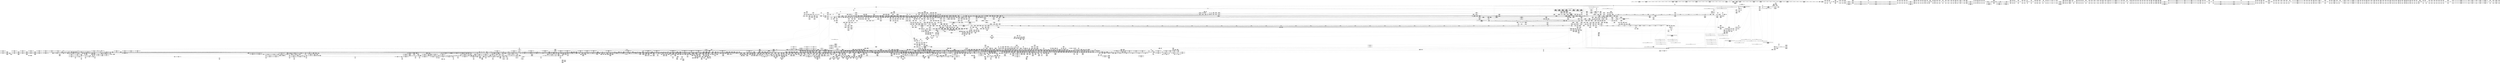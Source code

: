 digraph {
	CE0x5809410 [shape=record,shape=Mrecord,label="{CE0x5809410|tomoyo_fill_path_info:_sub|security/tomoyo/util.c,667}"]
	CE0x6443010 [shape=record,shape=Mrecord,label="{CE0x6443010|tomoyo_init_request_info:_entry}"]
	CE0x8046270 [shape=record,shape=Mrecord,label="{CE0x8046270|i64*_getelementptr_inbounds_(_25_x_i64_,_25_x_i64_*___llvm_gcov_ctr11,_i64_0,_i64_24)|*Constant*|*SummSink*}"]
	CE0x6701e00 [shape=record,shape=Mrecord,label="{CE0x6701e00|tomoyo_path_perm:_bb|*SummSink*}"]
	CE0x64ebfd0 [shape=record,shape=Mrecord,label="{CE0x64ebfd0|i64_7|*Constant*|*SummSource*}"]
	CE0x593bda0 [shape=record,shape=Mrecord,label="{CE0x593bda0|tomoyo_domain:_tmp|*SummSink*}"]
	CE0x559be40 [shape=record,shape=Mrecord,label="{CE0x559be40|i64*_getelementptr_inbounds_(_4_x_i64_,_4_x_i64_*___llvm_gcov_ctr24,_i64_0,_i64_0)|*Constant*|*SummSink*}"]
	CE0x48790b0 [shape=record,shape=Mrecord,label="{CE0x48790b0|tomoyo_get_mode:_if.end9}"]
	CE0x69357e0 [shape=record,shape=Mrecord,label="{CE0x69357e0|GLOBAL:_full_name_hash|*Constant*}"]
	CE0x69818a0 [shape=record,shape=Mrecord,label="{CE0x69818a0|0:_i8,_array:_GCRE_tomoyo_index2category_constant_39_x_i8_c_00_00_00_00_00_00_00_00_00_00_00_00_00_00_00_00_00_00_00_00_00_00_00_01_01_01_01_01_01_01_01_01_01_01_01_01_01_01_02_,_align_16:_elem_23::|security/tomoyo/util.c,983}"]
	CE0x6976310 [shape=record,shape=Mrecord,label="{CE0x6976310|tomoyo_const_part_length:_tmp30|security/tomoyo/util.c,641}"]
	CE0x55ebaa0 [shape=record,shape=Mrecord,label="{CE0x55ebaa0|i64*_null|*Constant*|*SummSink*}"]
	CE0x5813260 [shape=record,shape=Mrecord,label="{CE0x5813260|tomoyo_get_mode:_default_config|security/tomoyo/util.c,986}"]
	CE0x6549180 [shape=record,shape=Mrecord,label="{CE0x6549180|i64*_getelementptr_inbounds_(_10_x_i64_,_10_x_i64_*___llvm_gcov_ctr34,_i64_0,_i64_9)|*Constant*|*SummSource*}"]
	CE0x6621940 [shape=record,shape=Mrecord,label="{CE0x6621940|i64*_getelementptr_inbounds_(_2_x_i64_,_2_x_i64_*___llvm_gcov_ctr26203,_i64_0,_i64_0)|*Constant*}"]
	CE0x4912b80 [shape=record,shape=Mrecord,label="{CE0x4912b80|__llvm_gcov_indirect_counter_increment114:_bb|*SummSource*}"]
	CE0x7d482d0 [shape=record,shape=Mrecord,label="{CE0x7d482d0|0:_i8,_array:_GCRE_tomoyo_index2category_constant_39_x_i8_c_00_00_00_00_00_00_00_00_00_00_00_00_00_00_00_00_00_00_00_00_00_00_00_01_01_01_01_01_01_01_01_01_01_01_01_01_01_01_02_,_align_16:_elem_10::|security/tomoyo/util.c,983}"]
	CE0x7fd0200 [shape=record,shape=Mrecord,label="{CE0x7fd0200|i64*_getelementptr_inbounds_(_25_x_i64_,_25_x_i64_*___llvm_gcov_ctr11,_i64_0,_i64_22)|*Constant*|*SummSource*}"]
	CE0x7dc9530 [shape=record,shape=Mrecord,label="{CE0x7dc9530|rcu_lock_release:_tmp3|*SummSource*}"]
	CE0x49e9730 [shape=record,shape=Mrecord,label="{CE0x49e9730|tomoyo_const_part_length:_tmp35|security/tomoyo/util.c,643|*SummSink*}"]
	CE0x569d3b0 [shape=record,shape=Mrecord,label="{CE0x569d3b0|GLOBAL:___llvm_gcov_ctr34|Global_var:__llvm_gcov_ctr34|*SummSource*}"]
	CE0x5868210 [shape=record,shape=Mrecord,label="{CE0x5868210|_call_void_mcount()_#3}"]
	CE0x634f3b0 [shape=record,shape=Mrecord,label="{CE0x634f3b0|tomoyo_domain:_tmp8|security/tomoyo/common.h,1205|*SummSource*}"]
	CE0x65b46b0 [shape=record,shape=Mrecord,label="{CE0x65b46b0|GLOBAL:_tomoyo_get_realpath|*Constant*|*SummSink*}"]
	CE0x681f2a0 [shape=record,shape=Mrecord,label="{CE0x681f2a0|i64*_getelementptr_inbounds_(_25_x_i64_,_25_x_i64_*___llvm_gcov_ctr11,_i64_0,_i64_6)|*Constant*}"]
	CE0x6963b70 [shape=record,shape=Mrecord,label="{CE0x6963b70|i64*_getelementptr_inbounds_(_5_x_i64_,_5_x_i64_*___llvm_gcov_ctr28130,_i64_0,_i64_3)|*Constant*}"]
	CE0x4816b60 [shape=record,shape=Mrecord,label="{CE0x4816b60|_ret_i32_%retval.0,_!dbg_!38973|security/tomoyo/file.c,829|*SummSource*}"]
	CE0x68f2720 [shape=record,shape=Mrecord,label="{CE0x68f2720|tomoyo_init_request_info:_conv|security/tomoyo/util.c,1010}"]
	CE0x67491f0 [shape=record,shape=Mrecord,label="{CE0x67491f0|128:_i8*,_1208:_%struct.file*,_:_CMRE_31,32_}"]
	CE0x739edb0 [shape=record,shape=Mrecord,label="{CE0x739edb0|tomoyo_fill_path_info:_tmp|*SummSource*}"]
	CE0x65c8070 [shape=record,shape=Mrecord,label="{CE0x65c8070|tomoyo_path_perm:_tmp16|security/tomoyo/file.c,804|*SummSink*}"]
	CE0x8058150 [shape=record,shape=Mrecord,label="{CE0x8058150|srcu_read_lock:_dep_map|include/linux/srcu.h,222|*SummSource*}"]
	CE0x56a5370 [shape=record,shape=Mrecord,label="{CE0x56a5370|tomoyo_get_realpath:_tmp4|security/tomoyo/file.c,151|*SummSource*}"]
	CE0x497fba0 [shape=record,shape=Mrecord,label="{CE0x497fba0|tomoyo_const_part_length:_tmp6|security/tomoyo/util.c,625|*SummSource*}"]
	CE0x809d000 [shape=record,shape=Mrecord,label="{CE0x809d000|tomoyo_domain:_security|security/tomoyo/common.h,1205|*SummSink*}"]
	CE0x678f290 [shape=record,shape=Mrecord,label="{CE0x678f290|_ret_void,_!dbg_!38908|include/linux/rcupdate.h,424|*SummSink*}"]
	CE0x5867e50 [shape=record,shape=Mrecord,label="{CE0x5867e50|tomoyo_read_lock:_tmp2}"]
	CE0x4912a90 [shape=record,shape=Mrecord,label="{CE0x4912a90|tomoyo_const_part_length:_tmp20|security/tomoyo/util.c,628}"]
	CE0x4b4cab0 [shape=record,shape=Mrecord,label="{CE0x4b4cab0|_call_void___llvm_gcov_indirect_counter_increment114(i32*___llvm_gcov_global_state_pred45,_i64**_getelementptr_inbounds_(_3_x_i64*_,_3_x_i64*_*___llvm_gcda_edge_table44,_i64_0,_i64_1)),_!dbg_!38927|security/tomoyo/util.c,634}"]
	CE0x54cb8f0 [shape=record,shape=Mrecord,label="{CE0x54cb8f0|tomoyo_audit_path_log:_tmp2|*SummSource*}"]
	CE0x5556b20 [shape=record,shape=Mrecord,label="{CE0x5556b20|_call_void_mcount()_#3|*SummSink*}"]
	CE0x6768c40 [shape=record,shape=Mrecord,label="{CE0x6768c40|tomoyo_audit_path_log:_tmp5|security/tomoyo/file.c,167|*SummSink*}"]
	CE0x7dd6fe0 [shape=record,shape=Mrecord,label="{CE0x7dd6fe0|tomoyo_audit_path_log:_param1|security/tomoyo/file.c,169|*SummSource*}"]
	CE0x4bb0d90 [shape=record,shape=Mrecord,label="{CE0x4bb0d90|tomoyo_path_perm:_tmp9|security/tomoyo/file.c,797}"]
	CE0x6411900 [shape=record,shape=Mrecord,label="{CE0x6411900|i64*_getelementptr_inbounds_(_4_x_i64_,_4_x_i64_*___llvm_gcov_ctr33,_i64_0,_i64_1)|*Constant*}"]
	CE0x6673ba0 [shape=record,shape=Mrecord,label="{CE0x6673ba0|tomoyo_audit_path_log:_idxprom|security/tomoyo/file.c,167|*SummSource*}"]
	CE0x6657af0 [shape=record,shape=Mrecord,label="{CE0x6657af0|tomoyo_path_permission:_tmp25|security/tomoyo/file.c,575}"]
	CE0x68183d0 [shape=record,shape=Mrecord,label="{CE0x68183d0|tomoyo_get_realpath:_tmp11|security/tomoyo/file.c,156|*SummSink*}"]
	CE0x6945b30 [shape=record,shape=Mrecord,label="{CE0x6945b30|tomoyo_init_request_info:_if.then|*SummSource*}"]
	CE0x58a6420 [shape=record,shape=Mrecord,label="{CE0x58a6420|COLLAPSED:_CRE:_elem_0:default:}"]
	CE0x642ffe0 [shape=record,shape=Mrecord,label="{CE0x642ffe0|0:_i8*,_array:_GCRE_tomoyo_path_keyword_external_constant_11_x_i8*_:_elem_10::|security/tomoyo/file.c,167}"]
	CE0x4835550 [shape=record,shape=Mrecord,label="{CE0x4835550|tomoyo_fill_path_info:_tmp13|*LoadInst*|security/tomoyo/util.c,668|*SummSink*}"]
	CE0x80ae6e0 [shape=record,shape=Mrecord,label="{CE0x80ae6e0|tomoyo_init_request_info:_bb|*SummSource*}"]
	CE0x5586370 [shape=record,shape=Mrecord,label="{CE0x5586370|tomoyo_path_perm:_tmp29|security/tomoyo/file.c,815}"]
	CE0x4a42e80 [shape=record,shape=Mrecord,label="{CE0x4a42e80|tomoyo_audit_path_log:_tmp1|*SummSource*}"]
	CE0x645db80 [shape=record,shape=Mrecord,label="{CE0x645db80|tomoyo_fill_path_info:_conv|security/tomoyo/util.c,664}"]
	CE0x7dd79b0 [shape=record,shape=Mrecord,label="{CE0x7dd79b0|i32_55|*Constant*|*SummSink*}"]
	CE0x581dc50 [shape=record,shape=Mrecord,label="{CE0x581dc50|tomoyo_const_part_length:_return}"]
	CE0x642f690 [shape=record,shape=Mrecord,label="{CE0x642f690|__llvm_gcov_indirect_counter_increment114:_counters|Function::__llvm_gcov_indirect_counter_increment114&Arg::counters::|*SummSource*}"]
	CE0x49b5450 [shape=record,shape=Mrecord,label="{CE0x49b5450|tomoyo_path_permission:_tmp8|security/tomoyo/file.c,565|*SummSource*}"]
	CE0x64f4a80 [shape=record,shape=Mrecord,label="{CE0x64f4a80|0:_%struct.tomoyo_obj_info*,_16:_%struct.tomoyo_domain_info*,_24:_%struct.tomoyo_path_info*,_40:_i8,_72:_i8,_75:_i8,_76:_i8,_77:_i8,_:_SCMRE_26,27_}"]
	CE0x6981250 [shape=record,shape=Mrecord,label="{CE0x6981250|tomoyo_fill_path_info:_tmp3|security/tomoyo/util.c,667}"]
	CE0x739e2a0 [shape=record,shape=Mrecord,label="{CE0x739e2a0|i64*_getelementptr_inbounds_(_11_x_i64_,_11_x_i64_*___llvm_gcov_ctr54147,_i64_0,_i64_6)|*Constant*|*SummSource*}"]
	CE0x5580140 [shape=record,shape=Mrecord,label="{CE0x5580140|tomoyo_path_permission:_tmp19|security/tomoyo/file.c,573|*SummSink*}"]
	CE0x5561380 [shape=record,shape=Mrecord,label="{CE0x5561380|_call_void_mcount()_#3}"]
	CE0x568c050 [shape=record,shape=Mrecord,label="{CE0x568c050|i64*_getelementptr_inbounds_(_10_x_i64_,_10_x_i64_*___llvm_gcov_ctr34,_i64_0,_i64_4)|*Constant*|*SummSource*}"]
	CE0x56eabd0 [shape=record,shape=Mrecord,label="{CE0x56eabd0|tomoyo_audit_path_log:_tmp}"]
	CE0x4af4560 [shape=record,shape=Mrecord,label="{CE0x4af4560|_ret_void,_!dbg_!38908|include/linux/rcupdate.h,419|*SummSink*}"]
	CE0x6494aa0 [shape=record,shape=Mrecord,label="{CE0x6494aa0|srcu_read_lock:_bb|*SummSource*}"]
	CE0x56dae50 [shape=record,shape=Mrecord,label="{CE0x56dae50|tomoyo_path_permission:_path|security/tomoyo/file.c,568}"]
	CE0x481db40 [shape=record,shape=Mrecord,label="{CE0x481db40|tomoyo_const_part_length:_sw.epilog|*SummSink*}"]
	CE0x4946660 [shape=record,shape=Mrecord,label="{CE0x4946660|tomoyo_const_part_length:_tmp5|security/tomoyo/util.c,624}"]
	CE0x55d9e70 [shape=record,shape=Mrecord,label="{CE0x55d9e70|srcu_read_lock:_tmp1}"]
	CE0x569e6e0 [shape=record,shape=Mrecord,label="{CE0x569e6e0|i32_5|*Constant*}"]
	CE0x698ecb0 [shape=record,shape=Mrecord,label="{CE0x698ecb0|_ret_i32_%call,_!dbg_!38907|include/linux/srcu.h,223}"]
	CE0x652a450 [shape=record,shape=Mrecord,label="{CE0x652a450|tomoyo_path_permission:_retval.0}"]
	CE0x5659550 [shape=record,shape=Mrecord,label="{CE0x5659550|tomoyo_path_perm:_tmp32|security/tomoyo/file.c,821}"]
	CE0x6968b20 [shape=record,shape=Mrecord,label="{CE0x6968b20|tomoyo_fill_path_info:_tmp7|security/tomoyo/util.c,667}"]
	CE0x8019630 [shape=record,shape=Mrecord,label="{CE0x8019630|tomoyo_path_perm:_tmp48|security/tomoyo/file.c,828|*SummSource*}"]
	CE0x49d90a0 [shape=record,shape=Mrecord,label="{CE0x49d90a0|tomoyo_path_perm:_symlink_target|security/tomoyo/file.c, 794}"]
	CE0x6689940 [shape=record,shape=Mrecord,label="{CE0x6689940|rcu_lock_release:___here}"]
	CE0x67f9c80 [shape=record,shape=Mrecord,label="{CE0x67f9c80|tomoyo_path_perm:_tmp31|security/tomoyo/file.c,816}"]
	CE0x689e430 [shape=record,shape=Mrecord,label="{CE0x689e430|i64*_getelementptr_inbounds_(_6_x_i64_,_6_x_i64_*___llvm_gcov_ctr26,_i64_0,_i64_0)|*Constant*|*SummSource*}"]
	CE0x7e64590 [shape=record,shape=Mrecord,label="{CE0x7e64590|tomoyo_path_truncate:_tmp3|*SummSink*}"]
	CE0x491bc90 [shape=record,shape=Mrecord,label="{CE0x491bc90|i32_39|*Constant*}"]
	CE0x4904180 [shape=record,shape=Mrecord,label="{CE0x4904180|tomoyo_const_part_length:_tmp22|security/tomoyo/util.c,634|*SummSource*}"]
	CE0x5658bd0 [shape=record,shape=Mrecord,label="{CE0x5658bd0|tomoyo_path_perm:_cmp18|security/tomoyo/file.c,821|*SummSink*}"]
	CE0x6734ba0 [shape=record,shape=Mrecord,label="{CE0x6734ba0|i64*_getelementptr_inbounds_(_5_x_i64_,_5_x_i64_*___llvm_gcov_ctr28130,_i64_0,_i64_4)|*Constant*|*SummSink*}"]
	CE0x7edaef0 [shape=record,shape=Mrecord,label="{CE0x7edaef0|VOIDTB_TE:_CE_2048,2096_|*MultipleSource*|security/tomoyo/util.c,1010|security/tomoyo/file.c,564|Function::tomoyo_get_mode&Arg::ns::}"]
	CE0x56fa580 [shape=record,shape=Mrecord,label="{CE0x56fa580|tomoyo_path_permission:_tmp17|security/tomoyo/file.c,571|*SummSink*}"]
	CE0x64a11d0 [shape=record,shape=Mrecord,label="{CE0x64a11d0|tomoyo_add_slash:_if.end}"]
	CE0x56b37e0 [shape=record,shape=Mrecord,label="{CE0x56b37e0|tomoyo_add_slash:_tmp9|security/tomoyo/file.c,136|*SummSource*}"]
	CE0x55dd050 [shape=record,shape=Mrecord,label="{CE0x55dd050|128:_i8*,_1208:_%struct.file*,_:_CMRE_48,49_}"]
	CE0x6736370 [shape=record,shape=Mrecord,label="{CE0x6736370|i1_true|*Constant*|*SummSource*}"]
	CE0x7e968b0 [shape=record,shape=Mrecord,label="{CE0x7e968b0|tomoyo_init_request_info:_tmp11|security/tomoyo/util.c,1007|*SummSource*}"]
	CE0x4a29d70 [shape=record,shape=Mrecord,label="{CE0x4a29d70|COLLAPSED:_GCMRE___llvm_gcov_ctr54147_internal_global_11_x_i64_zeroinitializer:_elem_0:default:}"]
	CE0x6420720 [shape=record,shape=Mrecord,label="{CE0x6420720|tomoyo_fill_path_info:_tmp1}"]
	CE0x7e5ac20 [shape=record,shape=Mrecord,label="{CE0x7e5ac20|GLOBAL:_lockdep_rcu_suspicious|*Constant*|*SummSink*}"]
	CE0x640ddd0 [shape=record,shape=Mrecord,label="{CE0x640ddd0|tomoyo_audit_path_log:_filename|security/tomoyo/file.c,169|*SummSink*}"]
	CE0x5658d80 [shape=record,shape=Mrecord,label="{CE0x5658d80|tomoyo_path_perm:_cmp18|security/tomoyo/file.c,821}"]
	CE0x4bb11a0 [shape=record,shape=Mrecord,label="{CE0x4bb11a0|0:_%struct.tomoyo_obj_info*,_16:_%struct.tomoyo_domain_info*,_24:_%struct.tomoyo_path_info*,_40:_i8,_72:_i8,_75:_i8,_76:_i8,_77:_i8,_:_SCMRE_8,16_|*MultipleSource*|security/tomoyo/file.c, 787|security/tomoyo/file.c,787|Function::tomoyo_init_request_info&Arg::r::|security/tomoyo/file.c,800}"]
	CE0x49d96c0 [shape=record,shape=Mrecord,label="{CE0x49d96c0|_call_void_mcount()_#3}"]
	CE0x48efc50 [shape=record,shape=Mrecord,label="{CE0x48efc50|tomoyo_path_permission:_path7|security/tomoyo/file.c,569|*SummSink*}"]
	CE0x647c470 [shape=record,shape=Mrecord,label="{CE0x647c470|tomoyo_get_mode:_call|security/tomoyo/util.c,980|*SummSource*}"]
	CE0x6747280 [shape=record,shape=Mrecord,label="{CE0x6747280|tomoyo_audit_path_log:_tmp6|security/tomoyo/file.c,169|*SummSource*}"]
	CE0x5560b90 [shape=record,shape=Mrecord,label="{CE0x5560b90|tomoyo_get_realpath:_tobool|security/tomoyo/file.c,151|*SummSink*}"]
	CE0x568c3e0 [shape=record,shape=Mrecord,label="{CE0x568c3e0|tomoyo_domain:_tmp11|security/tomoyo/common.h,1205}"]
	CE0x581d060 [shape=record,shape=Mrecord,label="{CE0x581d060|GLOBAL:_tomoyo_profile|*Constant*}"]
	CE0x5702470 [shape=record,shape=Mrecord,label="{CE0x5702470|128:_i8*,_1208:_%struct.file*,_:_CMRE_144,152_|*MultipleSource*|security/tomoyo/common.h,1205|security/tomoyo/common.h,1205}"]
	CE0x68c0b60 [shape=record,shape=Mrecord,label="{CE0x68c0b60|tomoyo_init_request_info:_conv|security/tomoyo/util.c,1010|*SummSink*}"]
	CE0x68f2580 [shape=record,shape=Mrecord,label="{CE0x68f2580|tomoyo_get_mode:_profile|Function::tomoyo_get_mode&Arg::profile::|*SummSource*}"]
	CE0x64ebc80 [shape=record,shape=Mrecord,label="{CE0x64ebc80|i64_6|*Constant*|*SummSource*}"]
	CE0x7f3b460 [shape=record,shape=Mrecord,label="{CE0x7f3b460|tomoyo_get_mode:_tmp15|security/tomoyo/util.c,983}"]
	CE0x48ad260 [shape=record,shape=Mrecord,label="{CE0x48ad260|srcu_read_unlock:_entry}"]
	CE0x57cb8f0 [shape=record,shape=Mrecord,label="{CE0x57cb8f0|i32_255|*Constant*}"]
	CE0x6401390 [shape=record,shape=Mrecord,label="{CE0x6401390|GLOBAL:_lock_release|*Constant*|*SummSource*}"]
	CE0x6963540 [shape=record,shape=Mrecord,label="{CE0x6963540|tomoyo_get_mode:_idxprom3|security/tomoyo/util.c,983|*SummSource*}"]
	CE0x67031b0 [shape=record,shape=Mrecord,label="{CE0x67031b0|0:_%struct.tomoyo_obj_info*,_16:_%struct.tomoyo_domain_info*,_24:_%struct.tomoyo_path_info*,_40:_i8,_72:_i8,_75:_i8,_76:_i8,_77:_i8,_:_SCMRE_45,46_}"]
	CE0x55ec240 [shape=record,shape=Mrecord,label="{CE0x55ec240|i64*_getelementptr_inbounds_(_6_x_i64_,_6_x_i64_*___llvm_gcov_ctr25,_i64_0,_i64_3)|*Constant*|*SummSink*}"]
	CE0x6759ab0 [shape=record,shape=Mrecord,label="{CE0x6759ab0|0:_%struct.tomoyo_obj_info*,_16:_%struct.tomoyo_domain_info*,_24:_%struct.tomoyo_path_info*,_40:_i8,_72:_i8,_75:_i8,_76:_i8,_77:_i8,_:_SCMRE_56,57_}"]
	CE0x55de910 [shape=record,shape=Mrecord,label="{CE0x55de910|tomoyo_const_part_length:_tmp33|security/tomoyo/util.c,642|*SummSink*}"]
	CE0x5734ac0 [shape=record,shape=Mrecord,label="{CE0x5734ac0|tomoyo_fill_path_info:_is_dir|security/tomoyo/util.c,667}"]
	CE0x63b5350 [shape=record,shape=Mrecord,label="{CE0x63b5350|i64*_getelementptr_inbounds_(_12_x_i64_,_12_x_i64_*___llvm_gcov_ctr31133,_i64_0,_i64_9)|*Constant*}"]
	CE0x6976fe0 [shape=record,shape=Mrecord,label="{CE0x6976fe0|tomoyo_const_part_length:_if.end28}"]
	CE0x665eae0 [shape=record,shape=Mrecord,label="{CE0x665eae0|tomoyo_path_perm:_conv8|security/tomoyo/file.c,807|*SummSource*}"]
	CE0x49c7130 [shape=record,shape=Mrecord,label="{CE0x49c7130|tomoyo_path_permission:_if.end}"]
	CE0x58a62c0 [shape=record,shape=Mrecord,label="{CE0x58a62c0|GLOBAL:_tomoyo_profile|*Constant*}"]
	CE0x64f4740 [shape=record,shape=Mrecord,label="{CE0x64f4740|0:_%struct.tomoyo_obj_info*,_16:_%struct.tomoyo_domain_info*,_24:_%struct.tomoyo_path_info*,_40:_i8,_72:_i8,_75:_i8,_76:_i8,_77:_i8,_:_SCMRE_25,26_}"]
	CE0x66549b0 [shape=record,shape=Mrecord,label="{CE0x66549b0|tomoyo_get_mode:_if.end|*SummSink*}"]
	CE0x7d7d8d0 [shape=record,shape=Mrecord,label="{CE0x7d7d8d0|tomoyo_get_mode:_retval.0|*SummSource*}"]
	CE0x57fe930 [shape=record,shape=Mrecord,label="{CE0x57fe930|tomoyo_get_mode:_tmp4|security/tomoyo/util.c,978|*SummSource*}"]
	CE0x55c8d10 [shape=record,shape=Mrecord,label="{CE0x55c8d10|__llvm_gcov_indirect_counter_increment:_tmp1|*SummSource*}"]
	CE0x7d47570 [shape=record,shape=Mrecord,label="{CE0x7d47570|tomoyo_get_mode:_tmp2|security/tomoyo/util.c,978|*SummSource*}"]
	CE0x69a0640 [shape=record,shape=Mrecord,label="{CE0x69a0640|_call_void_mcount()_#3|*SummSink*}"]
	CE0x48aac40 [shape=record,shape=Mrecord,label="{CE0x48aac40|i64*_getelementptr_inbounds_(_4_x_i64_,_4_x_i64_*___llvm_gcov_ctr33,_i64_0,_i64_3)|*Constant*|*SummSink*}"]
	CE0x56a50f0 [shape=record,shape=Mrecord,label="{CE0x56a50f0|tomoyo_get_realpath:_tmp3|security/tomoyo/file.c,151|*SummSource*}"]
	CE0x7fd0840 [shape=record,shape=Mrecord,label="{CE0x7fd0840|tomoyo_path_perm:_tmp46|security/tomoyo/file.c,827|*SummSource*}"]
	CE0x56b3c30 [shape=record,shape=Mrecord,label="{CE0x56b3c30|tomoyo_add_slash:_tmp10|security/tomoyo/file.c,136|*SummSink*}"]
	CE0x678f220 [shape=record,shape=Mrecord,label="{CE0x678f220|rcu_lock_release:_entry|*SummSink*}"]
	CE0x68c0fe0 [shape=record,shape=Mrecord,label="{CE0x68c0fe0|i32_9|*Constant*}"]
	CE0x57dbfc0 [shape=record,shape=Mrecord,label="{CE0x57dbfc0|tomoyo_path_perm:_tmp10|security/tomoyo/file.c,797|*SummSource*}"]
	CE0x62f7b90 [shape=record,shape=Mrecord,label="{CE0x62f7b90|tomoyo_get_mode:_tmp11|security/tomoyo/util.c,982}"]
	CE0x571dd80 [shape=record,shape=Mrecord,label="{CE0x571dd80|tomoyo_add_slash:_tmp5|security/tomoyo/file.c,131}"]
	CE0x577f080 [shape=record,shape=Mrecord,label="{CE0x577f080|tomoyo_fill_path_info:_const_len6|security/tomoyo/util.c,668}"]
	CE0x4a05dc0 [shape=record,shape=Mrecord,label="{CE0x4a05dc0|i32_2|*Constant*}"]
	CE0x56b3460 [shape=record,shape=Mrecord,label="{CE0x56b3460|i64*_getelementptr_inbounds_(_6_x_i64_,_6_x_i64_*___llvm_gcov_ctr26,_i64_0,_i64_4)|*Constant*|*SummSink*}"]
	CE0x7ddb2c0 [shape=record,shape=Mrecord,label="{CE0x7ddb2c0|tomoyo_get_realpath:_call|security/tomoyo/file.c,150|*SummSource*}"]
	CE0x6748bb0 [shape=record,shape=Mrecord,label="{CE0x6748bb0|128:_i8*,_1208:_%struct.file*,_:_CMRE_26,27_}"]
	CE0x65c05a0 [shape=record,shape=Mrecord,label="{CE0x65c05a0|rcu_lock_release:_tmp6|*SummSink*}"]
	CE0x5786f50 [shape=record,shape=Mrecord,label="{CE0x5786f50|GLOBAL:_tomoyo_index2category|Global_var:tomoyo_index2category}"]
	CE0x68b20b0 [shape=record,shape=Mrecord,label="{CE0x68b20b0|_ret_i32_%retval.0,_!dbg_!38935|security/tomoyo/util.c,988|*SummSource*}"]
	CE0x6964600 [shape=record,shape=Mrecord,label="{CE0x6964600|tomoyo_get_mode:_if.end9|*SummSource*}"]
	CE0x5756fa0 [shape=record,shape=Mrecord,label="{CE0x5756fa0|GLOBAL:___llvm_gcov_ctr28130|Global_var:__llvm_gcov_ctr28130}"]
	CE0x65dfd70 [shape=record,shape=Mrecord,label="{CE0x65dfd70|tomoyo_path_perm:_call3|security/tomoyo/file.c,803|*SummSource*}"]
	CE0x55c8a60 [shape=record,shape=Mrecord,label="{CE0x55c8a60|i64*_null|*Constant*}"]
	CE0x7f04230 [shape=record,shape=Mrecord,label="{CE0x7f04230|__llvm_gcov_indirect_counter_increment114:_bb4}"]
	CE0x55649f0 [shape=record,shape=Mrecord,label="{CE0x55649f0|tomoyo_get_realpath:_if.end|*SummSink*}"]
	CE0x55ebdd0 [shape=record,shape=Mrecord,label="{CE0x55ebdd0|__llvm_gcov_indirect_counter_increment:_tmp3|*SummSource*}"]
	CE0x7e9bbc0 [shape=record,shape=Mrecord,label="{CE0x7e9bbc0|tomoyo_domain:_do.body|*SummSink*}"]
	CE0x49db610 [shape=record,shape=Mrecord,label="{CE0x49db610|tomoyo_domain:_tmp9|security/tomoyo/common.h,1205}"]
	CE0x582b7c0 [shape=record,shape=Mrecord,label="{CE0x582b7c0|tomoyo_audit_path_log:_tmp4|security/tomoyo/file.c,168|*SummSink*}"]
	CE0x7e5a930 [shape=record,shape=Mrecord,label="{CE0x7e5a930|i64*_getelementptr_inbounds_(_11_x_i64_,_11_x_i64_*___llvm_gcov_ctr54147,_i64_0,_i64_8)|*Constant*}"]
	CE0x65d5100 [shape=record,shape=Mrecord,label="{CE0x65d5100|tomoyo_path_perm:_cmp1|security/tomoyo/file.c,800|*SummSource*}"]
	CE0x5787f10 [shape=record,shape=Mrecord,label="{CE0x5787f10|i64**_getelementptr_inbounds_(_3_x_i64*_,_3_x_i64*_*___llvm_gcda_edge_table,_i64_0,_i64_1)|*Constant*|*SummSink*}"]
	CE0x56b3db0 [shape=record,shape=Mrecord,label="{CE0x56b3db0|tomoyo_add_slash:_tmp10|security/tomoyo/file.c,136}"]
	CE0x58093a0 [shape=record,shape=Mrecord,label="{CE0x58093a0|tomoyo_fill_path_info:_tmp12|security/tomoyo/util.c,667}"]
	CE0x5813340 [shape=record,shape=Mrecord,label="{CE0x5813340|tomoyo_get_mode:_mode.1}"]
	CE0x646c4d0 [shape=record,shape=Mrecord,label="{CE0x646c4d0|i64_21|*Constant*|*SummSink*}"]
	CE0x581d0d0 [shape=record,shape=Mrecord,label="{CE0x581d0d0|i32_0|*Constant*}"]
	CE0x66fb710 [shape=record,shape=Mrecord,label="{CE0x66fb710|GLOBAL:_tomoyo_supervisor|*Constant*|*SummSource*}"]
	CE0x6553180 [shape=record,shape=Mrecord,label="{CE0x6553180|get_current:_bb|*SummSink*}"]
	CE0x634fe80 [shape=record,shape=Mrecord,label="{CE0x634fe80|i64*_getelementptr_inbounds_(_11_x_i64_,_11_x_i64_*___llvm_gcov_ctr54147,_i64_0,_i64_1)|*Constant*}"]
	CE0x4766090 [shape=record,shape=Mrecord,label="{CE0x4766090|tomoyo_path_permission:_domain|security/tomoyo/file.c,564|*SummSource*}"]
	CE0x49ef570 [shape=record,shape=Mrecord,label="{CE0x49ef570|_ret_i32_%call,_!dbg_!38904|security/tomoyo/tomoyo.c,162|*SummSource*}"]
	CE0x55de8a0 [shape=record,shape=Mrecord,label="{CE0x55de8a0|i64*_getelementptr_inbounds_(_31_x_i64_,_31_x_i64_*___llvm_gcov_ctr43150,_i64_0,_i64_21)|*Constant*|*SummSink*}"]
	CE0x4b2d8b0 [shape=record,shape=Mrecord,label="{CE0x4b2d8b0|tomoyo_path_perm:_mode|security/tomoyo/file.c,800}"]
	CE0x58ee0a0 [shape=record,shape=Mrecord,label="{CE0x58ee0a0|tomoyo_audit_path_log:_name|security/tomoyo/file.c,169}"]
	CE0x8070d40 [shape=record,shape=Mrecord,label="{CE0x8070d40|i8*_getelementptr_inbounds_(_25_x_i8_,_25_x_i8_*_.str12,_i32_0,_i32_0)|*Constant*|*SummSink*}"]
	CE0x6769060 [shape=record,shape=Mrecord,label="{CE0x6769060|tomoyo_const_part_length:_if.then5|*SummSink*}"]
	CE0x7ecf5e0 [shape=record,shape=Mrecord,label="{CE0x7ecf5e0|i64**_getelementptr_inbounds_(_3_x_i64*_,_3_x_i64*_*___llvm_gcda_edge_table44,_i64_0,_i64_0)|*Constant*}"]
	CE0x4a9a0a0 [shape=record,shape=Mrecord,label="{CE0x4a9a0a0|tomoyo_path_permission:_tmp6|*LoadInst*|security/tomoyo/file.c,564|*SummSource*}"]
	CE0x4b30730 [shape=record,shape=Mrecord,label="{CE0x4b30730|0:_%struct.tomoyo_obj_info*,_16:_%struct.tomoyo_domain_info*,_24:_%struct.tomoyo_path_info*,_40:_i8,_72:_i8,_75:_i8,_76:_i8,_77:_i8,_:_SCMRE_39,40_}"]
	CE0x680f440 [shape=record,shape=Mrecord,label="{CE0x680f440|VOIDTB_TE:_CE_6384,6388_|*MultipleSource*|security/tomoyo/util.c,1010|security/tomoyo/file.c,564|Function::tomoyo_get_mode&Arg::ns::}"]
	CE0x640e9a0 [shape=record,shape=Mrecord,label="{CE0x640e9a0|tomoyo_get_mode:_tmp23|security/tomoyo/util.c,986}"]
	CE0x650b8f0 [shape=record,shape=Mrecord,label="{CE0x650b8f0|i64_7|*Constant*}"]
	CE0x4816af0 [shape=record,shape=Mrecord,label="{CE0x4816af0|tomoyo_path_perm:_target|Function::tomoyo_path_perm&Arg::target::|*SummSink*}"]
	CE0x65298d0 [shape=record,shape=Mrecord,label="{CE0x65298d0|tomoyo_path_permission:_tmp22|security/tomoyo/file.c,574}"]
	CE0x73927b0 [shape=record,shape=Mrecord,label="{CE0x73927b0|tomoyo_domain:_tmp2|*SummSource*}"]
	CE0x56bc2c0 [shape=record,shape=Mrecord,label="{CE0x56bc2c0|_ret_void}"]
	CE0x69a08b0 [shape=record,shape=Mrecord,label="{CE0x69a08b0|tomoyo_get_mode:_index|Function::tomoyo_get_mode&Arg::index::}"]
	CE0x6670a50 [shape=record,shape=Mrecord,label="{CE0x6670a50|tomoyo_path_perm:_tmp20|security/tomoyo/file.c,805|*SummSource*}"]
	CE0x584b220 [shape=record,shape=Mrecord,label="{CE0x584b220|tomoyo_path_permission:_operation8|security/tomoyo/file.c,569|*SummSource*}"]
	CE0x5834710 [shape=record,shape=Mrecord,label="{CE0x5834710|_ret_void,_!dbg_!38913|security/tomoyo/file.c,138|*SummSource*}"]
	CE0x803d6e0 [shape=record,shape=Mrecord,label="{CE0x803d6e0|0:_i8,_array:_GCRE_tomoyo_index2category_constant_39_x_i8_c_00_00_00_00_00_00_00_00_00_00_00_00_00_00_00_00_00_00_00_00_00_00_00_01_01_01_01_01_01_01_01_01_01_01_01_01_01_01_02_,_align_16:_elem_31::|security/tomoyo/util.c,983}"]
	CE0x6818360 [shape=record,shape=Mrecord,label="{CE0x6818360|tomoyo_get_realpath:_tmp11|security/tomoyo/file.c,156|*SummSource*}"]
	CE0x6870c80 [shape=record,shape=Mrecord,label="{CE0x6870c80|tomoyo_const_part_length:_tmp37|security/tomoyo/util.c,644|*SummSource*}"]
	CE0x809c6e0 [shape=record,shape=Mrecord,label="{CE0x809c6e0|get_current:_entry|*SummSink*}"]
	CE0x645e240 [shape=record,shape=Mrecord,label="{CE0x645e240|tomoyo_path_permission:_tmp12|security/tomoyo/file.c,566|*SummSink*}"]
	CE0x7e7cf40 [shape=record,shape=Mrecord,label="{CE0x7e7cf40|tomoyo_path_perm:_if.then}"]
	CE0x67467b0 [shape=record,shape=Mrecord,label="{CE0x67467b0|GLOBAL:_tomoyo_policy_loaded|Global_var:tomoyo_policy_loaded}"]
	CE0x49582c0 [shape=record,shape=Mrecord,label="{CE0x49582c0|get_current:_tmp3|*SummSink*}"]
	CE0x7e85890 [shape=record,shape=Mrecord,label="{CE0x7e85890|i32_10|*Constant*}"]
	CE0x56abff0 [shape=record,shape=Mrecord,label="{CE0x56abff0|tomoyo_path_perm:_cmp|security/tomoyo/file.c,798|*SummSource*}"]
	CE0x4acb1a0 [shape=record,shape=Mrecord,label="{CE0x4acb1a0|i64*_getelementptr_inbounds_(_12_x_i64_,_12_x_i64_*___llvm_gcov_ctr31133,_i64_0,_i64_11)|*Constant*}"]
	CE0x55eddf0 [shape=record,shape=Mrecord,label="{CE0x55eddf0|tomoyo_add_slash:_tmp|*SummSink*}"]
	CE0x656af20 [shape=record,shape=Mrecord,label="{CE0x656af20|tomoyo_get_mode:_tmp5|security/tomoyo/util.c,978|*SummSink*}"]
	CE0x6711990 [shape=record,shape=Mrecord,label="{CE0x6711990|VOIDTB_TE_array:_GCE_.str1_private_unnamed_addr_constant_12_x_i8_c_file_%s_%s_0A_00_,_align_1:_elem_0:default:}"]
	CE0x4b2fdb0 [shape=record,shape=Mrecord,label="{CE0x4b2fdb0|0:_%struct.tomoyo_obj_info*,_16:_%struct.tomoyo_domain_info*,_24:_%struct.tomoyo_path_info*,_40:_i8,_72:_i8,_75:_i8,_76:_i8,_77:_i8,_:_SCMRE_35,36_}"]
	CE0x55dae50 [shape=record,shape=Mrecord,label="{CE0x55dae50|i32_1|*Constant*}"]
	CE0x6808630 [shape=record,shape=Mrecord,label="{CE0x6808630|tomoyo_domain:_call3|security/tomoyo/common.h,1205}"]
	CE0x64a8500 [shape=record,shape=Mrecord,label="{CE0x64a8500|%struct.tomoyo_domain_info*_null|*Constant*|*SummSink*}"]
	CE0x56ac630 [shape=record,shape=Mrecord,label="{CE0x56ac630|i64_0|*Constant*}"]
	CE0x68f14e0 [shape=record,shape=Mrecord,label="{CE0x68f14e0|tomoyo_const_part_length:_conv11|security/tomoyo/util.c,641|*SummSink*}"]
	CE0x49fe2b0 [shape=record,shape=Mrecord,label="{CE0x49fe2b0|tomoyo_path_truncate:_tmp}"]
	CE0x7e96800 [shape=record,shape=Mrecord,label="{CE0x7e96800|tomoyo_init_request_info:_tmp11|security/tomoyo/util.c,1007}"]
	CE0x4880c50 [shape=record,shape=Mrecord,label="{CE0x4880c50|tomoyo_path_permission:_conv3|security/tomoyo/file.c,565|*SummSink*}"]
	CE0x6935d80 [shape=record,shape=Mrecord,label="{CE0x6935d80|tomoyo_get_mode:_tmp15|security/tomoyo/util.c,983|*SummSink*}"]
	CE0x68f1940 [shape=record,shape=Mrecord,label="{CE0x68f1940|tomoyo_const_part_length:_cmp12|security/tomoyo/util.c,641}"]
	CE0x7f045a0 [shape=record,shape=Mrecord,label="{CE0x7f045a0|i64*_null|*Constant*}"]
	CE0x550ea30 [shape=record,shape=Mrecord,label="{CE0x550ea30|tomoyo_audit_path_log:_arrayidx|security/tomoyo/file.c,167|*SummSource*}"]
	CE0x683b1e0 [shape=record,shape=Mrecord,label="{CE0x683b1e0|GLOBAL:_lock_acquire|*Constant*}"]
	CE0x5837480 [shape=record,shape=Mrecord,label="{CE0x5837480|168:_%struct.tomoyo_path_info*,_:_SCMRE_40,168_|*MultipleSource*|security/tomoyo/file.c, 788|security/tomoyo/file.c,788|security/tomoyo/file.c,788|Function::tomoyo_path_perm&Arg::path::|Function::tomoyo_path_truncate&Arg::path::}"]
	CE0x6654920 [shape=record,shape=Mrecord,label="{CE0x6654920|i64_2|*Constant*}"]
	CE0x6620e10 [shape=record,shape=Mrecord,label="{CE0x6620e10|tomoyo_get_mode:_conv|security/tomoyo/util.c,982|*SummSink*}"]
	CE0x4a5d790 [shape=record,shape=Mrecord,label="{CE0x4a5d790|tomoyo_fill_path_info:_tobool|security/tomoyo/util.c,667}"]
	CE0x56792b0 [shape=record,shape=Mrecord,label="{CE0x56792b0|128:_i8*,_1208:_%struct.file*,_:_CMRE_120,128_|*MultipleSource*|security/tomoyo/common.h,1205|security/tomoyo/common.h,1205}"]
	CE0x658a0b0 [shape=record,shape=Mrecord,label="{CE0x658a0b0|i64*_getelementptr_inbounds_(_31_x_i64_,_31_x_i64_*___llvm_gcov_ctr43150,_i64_0,_i64_4)|*Constant*|*SummSource*}"]
	CE0x6446750 [shape=record,shape=Mrecord,label="{CE0x6446750|i64_1|*Constant*}"]
	CE0x6734940 [shape=record,shape=Mrecord,label="{CE0x6734940|tomoyo_fill_path_info:_tmp7|security/tomoyo/util.c,667|*SummSource*}"]
	CE0x69768c0 [shape=record,shape=Mrecord,label="{CE0x69768c0|tomoyo_const_part_length:_tmp31|security/tomoyo/util.c,641}"]
	CE0x62fe090 [shape=record,shape=Mrecord,label="{CE0x62fe090|tomoyo_fill_path_info:_frombool10|security/tomoyo/util.c,668}"]
	CE0x5585df0 [shape=record,shape=Mrecord,label="{CE0x5585df0|tomoyo_path_perm:_tmp28|security/tomoyo/file.c,815}"]
	CE0x4957eb0 [shape=record,shape=Mrecord,label="{CE0x4957eb0|0:_i8*,_array:_GCRE_tomoyo_path_keyword_external_constant_11_x_i8*_:_elem_3::|security/tomoyo/file.c,167}"]
	CE0x7de9e40 [shape=record,shape=Mrecord,label="{CE0x7de9e40|tomoyo_path_perm:_if.end26|*SummSink*}"]
	CE0x68dd8a0 [shape=record,shape=Mrecord,label="{CE0x68dd8a0|tomoyo_const_part_length:_cmp25|security/tomoyo/util.c,644|*SummSink*}"]
	CE0x677ca30 [shape=record,shape=Mrecord,label="{CE0x677ca30|tomoyo_fill_path_info:_call|security/tomoyo/util.c,664|*SummSink*}"]
	CE0x571de90 [shape=record,shape=Mrecord,label="{CE0x571de90|tomoyo_add_slash:_tmp5|security/tomoyo/file.c,131|*SummSource*}"]
	CE0x5556da0 [shape=record,shape=Mrecord,label="{CE0x5556da0|__llvm_gcov_indirect_counter_increment:_tmp1|*SummSink*}"]
	CE0x5807a90 [shape=record,shape=Mrecord,label="{CE0x5807a90|tomoyo_path_perm:_sw.bb}"]
	CE0x7f00080 [shape=record,shape=Mrecord,label="{CE0x7f00080|tomoyo_const_part_length:_tmp48|security/tomoyo/util.c,649|*SummSink*}"]
	CE0x55222b0 [shape=record,shape=Mrecord,label="{CE0x55222b0|i64*_getelementptr_inbounds_(_25_x_i64_,_25_x_i64_*___llvm_gcov_ctr11,_i64_0,_i64_0)|*Constant*|*SummSource*}"]
	CE0x7e512d0 [shape=record,shape=Mrecord,label="{CE0x7e512d0|tomoyo_add_slash:_return|*SummSource*}"]
	CE0x63a3580 [shape=record,shape=Mrecord,label="{CE0x63a3580|_call_void_tomoyo_fill_path_info(%struct.tomoyo_path_info*_%buf)_#9,_!dbg_!38911|security/tomoyo/file.c,137}"]
	CE0x559c060 [shape=record,shape=Mrecord,label="{CE0x559c060|i64*_getelementptr_inbounds_(_4_x_i64_,_4_x_i64_*___llvm_gcov_ctr24,_i64_0,_i64_0)|*Constant*|*SummSource*}"]
	CE0x681f0c0 [shape=record,shape=Mrecord,label="{CE0x681f0c0|i64_5|*Constant*}"]
	CE0x5702e00 [shape=record,shape=Mrecord,label="{CE0x5702e00|tomoyo_domain:_tmp22|security/tomoyo/common.h,1205|*SummSink*}"]
	CE0x6674260 [shape=record,shape=Mrecord,label="{CE0x6674260|i64_18|*Constant*|*SummSource*}"]
	CE0x66c7280 [shape=record,shape=Mrecord,label="{CE0x66c7280|srcu_read_lock:_call|include/linux/srcu.h,220|*SummSource*}"]
	CE0x63d3420 [shape=record,shape=Mrecord,label="{CE0x63d3420|tomoyo_domain:_tobool|security/tomoyo/common.h,1205}"]
	CE0x7f2b8e0 [shape=record,shape=Mrecord,label="{CE0x7f2b8e0|GLOBAL:_tomoyo_read_unlock|*Constant*|*SummSink*}"]
	CE0x7d8bfa0 [shape=record,shape=Mrecord,label="{CE0x7d8bfa0|tomoyo_const_part_length:_tmp42|security/tomoyo/util.c,644|*SummSink*}"]
	CE0x7dd95f0 [shape=record,shape=Mrecord,label="{CE0x7dd95f0|128:_i8*,_1208:_%struct.file*,_:_CMRE_43,44_}"]
	CE0x5834990 [shape=record,shape=Mrecord,label="{CE0x5834990|tomoyo_path_perm:_call10|security/tomoyo/file.c,813}"]
	CE0x56ceba0 [shape=record,shape=Mrecord,label="{CE0x56ceba0|rcu_lock_release:_tmp4|include/linux/rcupdate.h,423|*SummSource*}"]
	CE0x64b7850 [shape=record,shape=Mrecord,label="{CE0x64b7850|tomoyo_audit_path_log:_entry|*SummSource*}"]
	CE0x5867b20 [shape=record,shape=Mrecord,label="{CE0x5867b20|i64*_getelementptr_inbounds_(_2_x_i64_,_2_x_i64_*___llvm_gcov_ctr22,_i64_0,_i64_1)|*Constant*|*SummSource*}"]
	CE0x48d97e0 [shape=record,shape=Mrecord,label="{CE0x48d97e0|i32_51|*Constant*|*SummSink*}"]
	CE0x6870410 [shape=record,shape=Mrecord,label="{CE0x6870410|i64_23|*Constant*|*SummSource*}"]
	CE0x6502830 [shape=record,shape=Mrecord,label="{CE0x6502830|tomoyo_fill_path_info:_bb}"]
	CE0x67133e0 [shape=record,shape=Mrecord,label="{CE0x67133e0|tomoyo_domain:_tmp3}"]
	CE0x5700240 [shape=record,shape=Mrecord,label="{CE0x5700240|i64*_getelementptr_inbounds_(_4_x_i64_,_4_x_i64_*___llvm_gcov_ctr33,_i64_0,_i64_2)|*Constant*|*SummSink*}"]
	CE0x6529940 [shape=record,shape=Mrecord,label="{CE0x6529940|tomoyo_path_permission:_tmp22|security/tomoyo/file.c,574|*SummSource*}"]
	CE0x7d8b3b0 [shape=record,shape=Mrecord,label="{CE0x7d8b3b0|tomoyo_const_part_length:_tmp40|security/tomoyo/util.c,644|*SummSink*}"]
	CE0x6976d60 [shape=record,shape=Mrecord,label="{CE0x6976d60|rcu_lock_acquire:_tmp2|*SummSink*}"]
	CE0x67f97c0 [shape=record,shape=Mrecord,label="{CE0x67f97c0|tomoyo_path_perm:_tmp30|security/tomoyo/file.c,816}"]
	CE0x67c9ef0 [shape=record,shape=Mrecord,label="{CE0x67c9ef0|GLOBAL:_lockdep_rcu_suspicious|*Constant*}"]
	CE0x5662dd0 [shape=record,shape=Mrecord,label="{CE0x5662dd0|tomoyo_path_permission:_if.then|*SummSource*}"]
	CE0x6976110 [shape=record,shape=Mrecord,label="{CE0x6976110|tomoyo_audit_path_log:_arrayidx|security/tomoyo/file.c,167}"]
	CE0x4b7a730 [shape=record,shape=Mrecord,label="{CE0x4b7a730|tomoyo_init_request_info:_mode|security/tomoyo/util.c,1010|*SummSink*}"]
	CE0x559c740 [shape=record,shape=Mrecord,label="{CE0x559c740|GLOBAL:_lock_acquire|*Constant*|*SummSink*}"]
	CE0x496b080 [shape=record,shape=Mrecord,label="{CE0x496b080|tomoyo_path_truncate:_bb|*SummSink*}"]
	CE0x7dd6e20 [shape=record,shape=Mrecord,label="{CE0x7dd6e20|tomoyo_audit_path_log:_param1|security/tomoyo/file.c,169}"]
	CE0x5570410 [shape=record,shape=Mrecord,label="{CE0x5570410|i32_48|*Constant*|*SummSink*}"]
	CE0x4957f20 [shape=record,shape=Mrecord,label="{CE0x4957f20|0:_i8*,_array:_GCRE_tomoyo_path_keyword_external_constant_11_x_i8*_:_elem_5::|security/tomoyo/file.c,167}"]
	CE0x63b5760 [shape=record,shape=Mrecord,label="{CE0x63b5760|i64*_getelementptr_inbounds_(_12_x_i64_,_12_x_i64_*___llvm_gcov_ctr31133,_i64_0,_i64_9)|*Constant*|*SummSink*}"]
	CE0x8048c10 [shape=record,shape=Mrecord,label="{CE0x8048c10|i8*_undef|*Constant*}"]
	CE0x568ddf0 [shape=record,shape=Mrecord,label="{CE0x568ddf0|tomoyo_get_realpath:_tmp9|security/tomoyo/file.c,155}"]
	CE0x6887670 [shape=record,shape=Mrecord,label="{CE0x6887670|_call_void_mcount()_#3|*SummSource*}"]
	CE0x4835d90 [shape=record,shape=Mrecord,label="{CE0x4835d90|tomoyo_fill_path_info:_cmp8|security/tomoyo/util.c,668}"]
	CE0x63fda10 [shape=record,shape=Mrecord,label="{CE0x63fda10|tomoyo_path_perm:_call16|security/tomoyo/file.c,820|*SummSink*}"]
	CE0x4a9a700 [shape=record,shape=Mrecord,label="{CE0x4a9a700|tomoyo_path_permission:_bb|*SummSink*}"]
	CE0x6847010 [shape=record,shape=Mrecord,label="{CE0x6847010|tomoyo_domain:_tmp15|security/tomoyo/common.h,1205}"]
	CE0x481f780 [shape=record,shape=Mrecord,label="{CE0x481f780|i32_-1|*Constant*|*SummSource*}"]
	CE0x6808e20 [shape=record,shape=Mrecord,label="{CE0x6808e20|GLOBAL:_get_current|*Constant*|*SummSink*}"]
	CE0x56bd490 [shape=record,shape=Mrecord,label="{CE0x56bd490|tomoyo_const_part_length:_lor.lhs.false23|*SummSink*}"]
	CE0x5624540 [shape=record,shape=Mrecord,label="{CE0x5624540|tomoyo_const_part_length:_tmp53|security/tomoyo/util.c,652}"]
	CE0x68570a0 [shape=record,shape=Mrecord,label="{CE0x68570a0|tomoyo_get_mode:_tmp20|security/tomoyo/util.c,985}"]
	CE0x5809d10 [shape=record,shape=Mrecord,label="{CE0x5809d10|tomoyo_get_mode:_bb}"]
	CE0x650c010 [shape=record,shape=Mrecord,label="{CE0x650c010|_call_void_mcount()_#3|*SummSink*}"]
	CE0x560d8b0 [shape=record,shape=Mrecord,label="{CE0x560d8b0|tomoyo_path_perm:_path1|security/tomoyo/file.c,788}"]
	CE0x55fc9a0 [shape=record,shape=Mrecord,label="{CE0x55fc9a0|0:_i8*,_array:_GCRE_tomoyo_path_keyword_external_constant_11_x_i8*_:_elem_7::|security/tomoyo/file.c,167}"]
	CE0x6490bd0 [shape=record,shape=Mrecord,label="{CE0x6490bd0|tomoyo_path_perm:_tmp44|security/tomoyo/file.c,826|*SummSink*}"]
	CE0x49f6530 [shape=record,shape=Mrecord,label="{CE0x49f6530|i64*_getelementptr_inbounds_(_5_x_i64_,_5_x_i64_*___llvm_gcov_ctr32134,_i64_0,_i64_4)|*Constant*|*SummSink*}"]
	CE0x49daf70 [shape=record,shape=Mrecord,label="{CE0x49daf70|tomoyo_path_permission:_tmp5|*LoadInst*|security/tomoyo/file.c,564|*SummSink*}"]
	CE0x49d9790 [shape=record,shape=Mrecord,label="{CE0x49d9790|_call_void_mcount()_#3|*SummSource*}"]
	CE0x49f4ab0 [shape=record,shape=Mrecord,label="{CE0x49f4ab0|tomoyo_path_permission:_tmp10|security/tomoyo/file.c,565|*SummSink*}"]
	CE0x691cc20 [shape=record,shape=Mrecord,label="{CE0x691cc20|srcu_read_lock:_entry|*SummSink*}"]
	CE0x5813a80 [shape=record,shape=Mrecord,label="{CE0x5813a80|%struct.task_struct*_(%struct.task_struct**)*_asm_movq_%gs:$_1:P_,$0_,_r,im,_dirflag_,_fpsr_,_flags_|*SummSink*}"]
	CE0x4b7ae50 [shape=record,shape=Mrecord,label="{CE0x4b7ae50|tomoyo_path_permission:_tmp2|security/tomoyo/file.c,563|*SummSink*}"]
	CE0x68d0840 [shape=record,shape=Mrecord,label="{CE0x68d0840|tomoyo_init_request_info:_tmp12|security/tomoyo/util.c,1010|*SummSink*}"]
	CE0x7d935f0 [shape=record,shape=Mrecord,label="{CE0x7d935f0|tomoyo_path_perm:_if.end22|*SummSource*}"]
	CE0x6400ff0 [shape=record,shape=Mrecord,label="{CE0x6400ff0|i64*_getelementptr_inbounds_(_4_x_i64_,_4_x_i64_*___llvm_gcov_ctr33,_i64_0,_i64_3)|*Constant*}"]
	CE0x6981520 [shape=record,shape=Mrecord,label="{CE0x6981520|i64_0|*Constant*}"]
	CE0x7f1bd90 [shape=record,shape=Mrecord,label="{CE0x7f1bd90|_call_void_tomoyo_read_unlock(i32_%call3)_#9,_!dbg_!38965|security/tomoyo/file.c,825|*SummSource*}"]
	CE0x67e0d00 [shape=record,shape=Mrecord,label="{CE0x67e0d00|0:_i8,_array:_GCRE_tomoyo_index2category_constant_39_x_i8_c_00_00_00_00_00_00_00_00_00_00_00_00_00_00_00_00_00_00_00_00_00_00_00_01_01_01_01_01_01_01_01_01_01_01_01_01_01_01_02_,_align_16:_elem_7::|security/tomoyo/util.c,983}"]
	CE0x5792030 [shape=record,shape=Mrecord,label="{CE0x5792030|tomoyo_fill_path_info:_cmp|security/tomoyo/util.c,667|*SummSink*}"]
	CE0x7f32450 [shape=record,shape=Mrecord,label="{CE0x7f32450|_ret_void,_!dbg_!38904|security/tomoyo/common.h,1110|*SummSink*}"]
	CE0x809fec0 [shape=record,shape=Mrecord,label="{CE0x809fec0|tomoyo_fill_path_info:_arrayidx|security/tomoyo/util.c,667}"]
	CE0x49043f0 [shape=record,shape=Mrecord,label="{CE0x49043f0|tomoyo_const_part_length:_tmp22|security/tomoyo/util.c,634|*SummSink*}"]
	CE0x7efa120 [shape=record,shape=Mrecord,label="{CE0x7efa120|i64*_getelementptr_inbounds_(_11_x_i64_,_11_x_i64_*___llvm_gcov_ctr54147,_i64_0,_i64_9)|*Constant*|*SummSource*}"]
	CE0x48acb40 [shape=record,shape=Mrecord,label="{CE0x48acb40|srcu_read_unlock:_entry|*SummSink*}"]
	CE0x80b4260 [shape=record,shape=Mrecord,label="{CE0x80b4260|tomoyo_const_part_length:_tmp21|security/tomoyo/util.c,631|*SummSource*}"]
	CE0x65c0db0 [shape=record,shape=Mrecord,label="{CE0x65c0db0|i8*_undef|*Constant*}"]
	CE0x5897300 [shape=record,shape=Mrecord,label="{CE0x5897300|tomoyo_init_request_info:_tmp|*SummSource*}"]
	CE0x8070690 [shape=record,shape=Mrecord,label="{CE0x8070690|tomoyo_fill_path_info:_call2|security/tomoyo/util.c,666}"]
	CE0x687e880 [shape=record,shape=Mrecord,label="{CE0x687e880|i8*_null|*Constant*}"]
	CE0x66c7420 [shape=record,shape=Mrecord,label="{CE0x66c7420|get_current:_tmp}"]
	CE0x67470c0 [shape=record,shape=Mrecord,label="{CE0x67470c0|tomoyo_audit_path_log:_tmp6|security/tomoyo/file.c,169}"]
	CE0x679fcd0 [shape=record,shape=Mrecord,label="{CE0x679fcd0|COLLAPSED:_GCMRE___llvm_gcov_ctr33_internal_global_4_x_i64_zeroinitializer:_elem_0:default:}"]
	CE0x651de90 [shape=record,shape=Mrecord,label="{CE0x651de90|__llvm_gcov_indirect_counter_increment114:_bb}"]
	CE0x677cc90 [shape=record,shape=Mrecord,label="{CE0x677cc90|i64*_getelementptr_inbounds_(_2_x_i64_,_2_x_i64_*___llvm_gcov_ctr31,_i64_0,_i64_1)|*Constant*|*SummSink*}"]
	CE0x677d220 [shape=record,shape=Mrecord,label="{CE0x677d220|tomoyo_fill_path_info:_tmp8|security/tomoyo/util.c,667|*SummSink*}"]
	CE0x57b2ed0 [shape=record,shape=Mrecord,label="{CE0x57b2ed0|i32_47|*Constant*}"]
	CE0x65c0a80 [shape=record,shape=Mrecord,label="{CE0x65c0a80|rcu_lock_release:_tmp7|*SummSource*}"]
	CE0x64fbb30 [shape=record,shape=Mrecord,label="{CE0x64fbb30|__llvm_gcov_indirect_counter_increment:_counters|Function::__llvm_gcov_indirect_counter_increment&Arg::counters::|*SummSource*}"]
	CE0x803ced0 [shape=record,shape=Mrecord,label="{CE0x803ced0|0:_i8,_array:_GCRE_tomoyo_index2category_constant_39_x_i8_c_00_00_00_00_00_00_00_00_00_00_00_00_00_00_00_00_00_00_00_00_00_00_00_01_01_01_01_01_01_01_01_01_01_01_01_01_01_01_02_,_align_16:_elem_28::|security/tomoyo/util.c,983}"]
	CE0x67367b0 [shape=record,shape=Mrecord,label="{CE0x67367b0|i1_false|*Constant*|*SummSource*}"]
	CE0x8071080 [shape=record,shape=Mrecord,label="{CE0x8071080|i32_1205|*Constant*|*SummSource*}"]
	CE0x54d51a0 [shape=record,shape=Mrecord,label="{CE0x54d51a0|i64*_getelementptr_inbounds_(_5_x_i64_,_5_x_i64_*___llvm_gcov_ctr28130,_i64_0,_i64_0)|*Constant*}"]
	CE0x68fc220 [shape=record,shape=Mrecord,label="{CE0x68fc220|i64*_getelementptr_inbounds_(_2_x_i64_,_2_x_i64_*___llvm_gcov_ctr22,_i64_0,_i64_0)|*Constant*|*SummSource*}"]
	CE0x80580e0 [shape=record,shape=Mrecord,label="{CE0x80580e0|srcu_read_lock:_dep_map|include/linux/srcu.h,222|*SummSink*}"]
	CE0x560d4a0 [shape=record,shape=Mrecord,label="{CE0x560d4a0|i64_2|*Constant*}"]
	CE0x5867ab0 [shape=record,shape=Mrecord,label="{CE0x5867ab0|i64*_getelementptr_inbounds_(_2_x_i64_,_2_x_i64_*___llvm_gcov_ctr22,_i64_0,_i64_1)|*Constant*}"]
	CE0x4946c10 [shape=record,shape=Mrecord,label="{CE0x4946c10|tomoyo_get_mode:_idxprom6|security/tomoyo/util.c,983}"]
	CE0x5651d00 [shape=record,shape=Mrecord,label="{CE0x5651d00|tomoyo_add_slash:_tmp2|*LoadInst*|security/tomoyo/file.c,131}"]
	CE0x56ac470 [shape=record,shape=Mrecord,label="{CE0x56ac470|i64_2|*Constant*|*SummSource*}"]
	CE0x64db0e0 [shape=record,shape=Mrecord,label="{CE0x64db0e0|tomoyo_domain:_tmp21|security/tomoyo/common.h,1205|*SummSink*}"]
	CE0x66d26f0 [shape=record,shape=Mrecord,label="{CE0x66d26f0|tomoyo_add_slash:_tobool|security/tomoyo/file.c,131}"]
	CE0x68b29d0 [shape=record,shape=Mrecord,label="{CE0x68b29d0|tomoyo_path_perm:_if.end|*SummSource*}"]
	CE0x7f322f0 [shape=record,shape=Mrecord,label="{CE0x7f322f0|_ret_void,_!dbg_!38904|security/tomoyo/common.h,1110|*SummSource*}"]
	CE0x57488b0 [shape=record,shape=Mrecord,label="{CE0x57488b0|tomoyo_path_perm:_tmp34|security/tomoyo/file.c,821}"]
	CE0x7fd0ab0 [shape=record,shape=Mrecord,label="{CE0x7fd0ab0|tomoyo_path_perm:_tmp46|security/tomoyo/file.c,827|*SummSink*}"]
	CE0x803d180 [shape=record,shape=Mrecord,label="{CE0x803d180|0:_i8,_array:_GCRE_tomoyo_index2category_constant_39_x_i8_c_00_00_00_00_00_00_00_00_00_00_00_00_00_00_00_00_00_00_00_00_00_00_00_01_01_01_01_01_01_01_01_01_01_01_01_01_01_01_02_,_align_16:_elem_29::|security/tomoyo/util.c,983}"]
	CE0x6757cc0 [shape=record,shape=Mrecord,label="{CE0x6757cc0|tomoyo_add_slash:_tmp8|security/tomoyo/file.c,132}"]
	CE0x56bc3d0 [shape=record,shape=Mrecord,label="{CE0x56bc3d0|_ret_void|*SummSource*}"]
	CE0x481ff30 [shape=record,shape=Mrecord,label="{CE0x481ff30|tomoyo_init_request_info:_tmp13|*LoadInst*|security/tomoyo/util.c,1011|*SummSource*}"]
	CE0x4a5d910 [shape=record,shape=Mrecord,label="{CE0x4a5d910|tomoyo_fill_path_info:_tobool|security/tomoyo/util.c,667|*SummSource*}"]
	CE0x6828a30 [shape=record,shape=Mrecord,label="{CE0x6828a30|tomoyo_const_part_length:_conv8|security/tomoyo/util.c,632|*SummSink*}"]
	CE0x645dd90 [shape=record,shape=Mrecord,label="{CE0x645dd90|tomoyo_fill_path_info:_conv|security/tomoyo/util.c,664|*SummSink*}"]
	CE0x4b2d990 [shape=record,shape=Mrecord,label="{CE0x4b2d990|i64_16|*Constant*}"]
	CE0x7de8050 [shape=record,shape=Mrecord,label="{CE0x7de8050|_call_void_kfree(i8*_%tmp38)_#9,_!dbg_!38960|security/tomoyo/file.c,822|*SummSink*}"]
	CE0x48da030 [shape=record,shape=Mrecord,label="{CE0x48da030|tomoyo_const_part_length:_len.0|*SummSource*}"]
	CE0x55a6e60 [shape=record,shape=Mrecord,label="{CE0x55a6e60|tomoyo_get_mode:_if.end14}"]
	CE0x56bcba0 [shape=record,shape=Mrecord,label="{CE0x56bcba0|tomoyo_const_part_length:_add29|security/tomoyo/util.c,646|*SummSink*}"]
	CE0x7f12bc0 [shape=record,shape=Mrecord,label="{CE0x7f12bc0|GLOBAL:_srcu_read_unlock|*Constant*}"]
	CE0x5557470 [shape=record,shape=Mrecord,label="{CE0x5557470|tomoyo_get_realpath:_if.then|*SummSink*}"]
	CE0x559bf70 [shape=record,shape=Mrecord,label="{CE0x559bf70|i64*_getelementptr_inbounds_(_4_x_i64_,_4_x_i64_*___llvm_gcov_ctr24,_i64_0,_i64_0)|*Constant*}"]
	CE0x73a76b0 [shape=record,shape=Mrecord,label="{CE0x73a76b0|i64*_getelementptr_inbounds_(_12_x_i64_,_12_x_i64_*___llvm_gcov_ctr31133,_i64_0,_i64_6)|*Constant*}"]
	CE0x49046b0 [shape=record,shape=Mrecord,label="{CE0x49046b0|_call_void_mcount()_#3}"]
	CE0x63d3770 [shape=record,shape=Mrecord,label="{CE0x63d3770|i64*_getelementptr_inbounds_(_5_x_i64_,_5_x_i64_*___llvm_gcov_ctr28130,_i64_0,_i64_0)|*Constant*}"]
	CE0x68664c0 [shape=record,shape=Mrecord,label="{CE0x68664c0|tomoyo_domain:_if.end|*SummSink*}"]
	CE0x481f5c0 [shape=record,shape=Mrecord,label="{CE0x481f5c0|__llvm_gcov_indirect_counter_increment:_pred|*SummSource*}"]
	CE0x62f8440 [shape=record,shape=Mrecord,label="{CE0x62f8440|tomoyo_get_mode:_if.then2|*SummSink*}"]
	CE0x57cbba0 [shape=record,shape=Mrecord,label="{CE0x57cbba0|i32_255|*Constant*|*SummSink*}"]
	CE0x6350120 [shape=record,shape=Mrecord,label="{CE0x6350120|tomoyo_domain:_tmp2|*SummSink*}"]
	CE0x6353630 [shape=record,shape=Mrecord,label="{CE0x6353630|tomoyo_get_mode:_tmp|*SummSink*}"]
	CE0x64fb400 [shape=record,shape=Mrecord,label="{CE0x64fb400|__llvm_gcov_indirect_counter_increment:_predecessor|Function::__llvm_gcov_indirect_counter_increment&Arg::predecessor::|*SummSource*}"]
	CE0x687edd0 [shape=record,shape=Mrecord,label="{CE0x687edd0|tomoyo_get_mode:_tmp7|security/tomoyo/util.c,979|*SummSink*}"]
	CE0x73a5fb0 [shape=record,shape=Mrecord,label="{CE0x73a5fb0|0:_i8,_array:_GCRE_tomoyo_index2category_constant_39_x_i8_c_00_00_00_00_00_00_00_00_00_00_00_00_00_00_00_00_00_00_00_00_00_00_00_01_01_01_01_01_01_01_01_01_01_01_01_01_01_01_02_,_align_16:_elem_11::|security/tomoyo/util.c,983}"]
	CE0x642f410 [shape=record,shape=Mrecord,label="{CE0x642f410|__llvm_gcov_indirect_counter_increment114:_predecessor|Function::__llvm_gcov_indirect_counter_increment114&Arg::predecessor::|*SummSource*}"]
	CE0x49e9a80 [shape=record,shape=Mrecord,label="{CE0x49e9a80|tomoyo_const_part_length:_tmp35|security/tomoyo/util.c,643|*SummSource*}"]
	CE0x7dd8d30 [shape=record,shape=Mrecord,label="{CE0x7dd8d30|128:_i8*,_1208:_%struct.file*,_:_CMRE_36,37_}"]
	CE0x7e5a360 [shape=record,shape=Mrecord,label="{CE0x7e5a360|tomoyo_domain:_tmp}"]
	CE0x4913760 [shape=record,shape=Mrecord,label="{CE0x4913760|tomoyo_const_part_length:_lor.lhs.false}"]
	CE0x6856960 [shape=record,shape=Mrecord,label="{CE0x6856960|GLOBAL:___llvm_gcov_global_state_pred45|Global_var:__llvm_gcov_global_state_pred45|*SummSink*}"]
	CE0x5809a80 [shape=record,shape=Mrecord,label="{CE0x5809a80|tomoyo_fill_path_info:_tmp}"]
	CE0x4958560 [shape=record,shape=Mrecord,label="{CE0x4958560|_call_void_mcount()_#3|*SummSource*}"]
	CE0x7e86050 [shape=record,shape=Mrecord,label="{CE0x7e86050|tomoyo_path_perm:_if.then|*SummSource*}"]
	CE0x6529f90 [shape=record,shape=Mrecord,label="{CE0x6529f90|tomoyo_path_permission:_tmp23|security/tomoyo/file.c,574}"]
	CE0x7ef9030 [shape=record,shape=Mrecord,label="{CE0x7ef9030|__llvm_gcov_indirect_counter_increment114:_exit|*SummSource*}"]
	CE0x73a7d20 [shape=record,shape=Mrecord,label="{CE0x73a7d20|rcu_lock_acquire:_tmp3}"]
	CE0x7d62d70 [shape=record,shape=Mrecord,label="{CE0x7d62d70|tomoyo_add_slash:_tmp7|security/tomoyo/file.c,132}"]
	CE0x7d92f50 [shape=record,shape=Mrecord,label="{CE0x7d92f50|GLOBAL:___llvm_gcov_ctr25|Global_var:__llvm_gcov_ctr25|*SummSink*}"]
	CE0x63a3bb0 [shape=record,shape=Mrecord,label="{CE0x63a3bb0|tomoyo_add_slash:_tmp11|*LoadInst*|security/tomoyo/file.c,136|*SummSource*}"]
	CE0x66744f0 [shape=record,shape=Mrecord,label="{CE0x66744f0|tomoyo_const_part_length:_tmp25|security/tomoyo/util.c,641}"]
	CE0x562fa70 [shape=record,shape=Mrecord,label="{CE0x562fa70|__llvm_gcov_indirect_counter_increment:_exit}"]
	CE0x568ba70 [shape=record,shape=Mrecord,label="{CE0x568ba70|srcu_read_lock:_tmp3|*SummSink*}"]
	CE0x8058430 [shape=record,shape=Mrecord,label="{CE0x8058430|_call_void_rcu_lock_acquire(%struct.lockdep_map*_%dep_map)_#9,_!dbg_!38906|include/linux/srcu.h,222|*SummSink*}"]
	CE0x56340a0 [shape=record,shape=Mrecord,label="{CE0x56340a0|tomoyo_get_mode:_if.then2}"]
	CE0x7eb4780 [shape=record,shape=Mrecord,label="{CE0x7eb4780|get_current:_tmp4|./arch/x86/include/asm/current.h,14|*SummSource*}"]
	CE0x49042f0 [shape=record,shape=Mrecord,label="{CE0x49042f0|i64*_getelementptr_inbounds_(_31_x_i64_,_31_x_i64_*___llvm_gcov_ctr43150,_i64_0,_i64_16)|*Constant*|*SummSource*}"]
	CE0x62fd630 [shape=record,shape=Mrecord,label="{CE0x62fd630|tomoyo_get_mode:_tmp3|security/tomoyo/util.c,978|*SummSource*}"]
	CE0x65618d0 [shape=record,shape=Mrecord,label="{CE0x65618d0|0:_%struct.tomoyo_obj_info*,_16:_%struct.tomoyo_domain_info*,_24:_%struct.tomoyo_path_info*,_40:_i8,_72:_i8,_75:_i8,_76:_i8,_77:_i8,_:_SCMRE_47,48_}"]
	CE0x6473ba0 [shape=record,shape=Mrecord,label="{CE0x6473ba0|_ret_i32_%retval.0,_!dbg_!38942|security/tomoyo/file.c,575|*SummSink*}"]
	CE0x68e4ae0 [shape=record,shape=Mrecord,label="{CE0x68e4ae0|40:_%struct.tomoyo_policy_namespace*,_48:_i8,_:_GCRE_tomoyo_kernel_domain_external_global_%struct.tomoyo_domain_info_40,48_|*MultipleSource*|security/tomoyo/util.c,1005|security/tomoyo/util.c,1007|Function::tomoyo_init_request_info&Arg::domain::}"]
	CE0x5561490 [shape=record,shape=Mrecord,label="{CE0x5561490|tomoyo_init_request_info:_conv6|security/tomoyo/util.c,1011}"]
	CE0x6653970 [shape=record,shape=Mrecord,label="{CE0x6653970|tomoyo_get_mode:_tobool|security/tomoyo/util.c,978|*SummSink*}"]
	CE0x6670780 [shape=record,shape=Mrecord,label="{CE0x6670780|tomoyo_path_perm:_tmp20|security/tomoyo/file.c,805|*SummSink*}"]
	CE0x7f13050 [shape=record,shape=Mrecord,label="{CE0x7f13050|i64*_getelementptr_inbounds_(_6_x_i64_,_6_x_i64_*___llvm_gcov_ctr26,_i64_0,_i64_3)|*Constant*|*SummSink*}"]
	CE0x5554fb0 [shape=record,shape=Mrecord,label="{CE0x5554fb0|tomoyo_const_part_length:_filename|Function::tomoyo_const_part_length&Arg::filename::|*SummSource*}"]
	CE0x6607bd0 [shape=record,shape=Mrecord,label="{CE0x6607bd0|tomoyo_get_realpath:_entry|*SummSink*}"]
	CE0x7ff0700 [shape=record,shape=Mrecord,label="{CE0x7ff0700|tomoyo_path_perm:_tmp47|security/tomoyo/file.c,827}"]
	CE0x634ed80 [shape=record,shape=Mrecord,label="{CE0x634ed80|tomoyo_fill_path_info:_call|security/tomoyo/util.c,664}"]
	CE0x640e600 [shape=record,shape=Mrecord,label="{CE0x640e600|tomoyo_fill_path_info:_tmp10}"]
	CE0x4850c90 [shape=record,shape=Mrecord,label="{CE0x4850c90|tomoyo_get_mode:_tmp18|security/tomoyo/util.c,985|*SummSink*}"]
	CE0x8070ad0 [shape=record,shape=Mrecord,label="{CE0x8070ad0|i8*_getelementptr_inbounds_(_25_x_i8_,_25_x_i8_*_.str12,_i32_0,_i32_0)|*Constant*}"]
	CE0x80beff0 [shape=record,shape=Mrecord,label="{CE0x80beff0|tomoyo_path_perm:_target|Function::tomoyo_path_perm&Arg::target::|*SummSource*}"]
	CE0x554b8a0 [shape=record,shape=Mrecord,label="{CE0x554b8a0|GLOBAL:_rcu_lock_acquire|*Constant*|*SummSink*}"]
	CE0x6494990 [shape=record,shape=Mrecord,label="{CE0x6494990|srcu_read_lock:_bb}"]
	CE0x582b0b0 [shape=record,shape=Mrecord,label="{CE0x582b0b0|tomoyo_get_mode:_tmp6|security/tomoyo/util.c,978}"]
	CE0x66fbf80 [shape=record,shape=Mrecord,label="{CE0x66fbf80|srcu_read_unlock:_dep_map|include/linux/srcu.h,236|*SummSource*}"]
	CE0x645e3a0 [shape=record,shape=Mrecord,label="{CE0x645e3a0|tomoyo_fill_path_info:_bb|*SummSource*}"]
	CE0x4878a60 [shape=record,shape=Mrecord,label="{CE0x4878a60|tomoyo_domain:_security|security/tomoyo/common.h,1205|*SummSource*}"]
	CE0x65b4020 [shape=record,shape=Mrecord,label="{CE0x65b4020|_ret_i32_%call,_!dbg_!38902|security/tomoyo/common.h,1097}"]
	CE0x4b7a630 [shape=record,shape=Mrecord,label="{CE0x4b7a630|tomoyo_init_request_info:_mode|security/tomoyo/util.c,1010|*SummSource*}"]
	CE0x7d7e200 [shape=record,shape=Mrecord,label="{CE0x7d7e200|tomoyo_get_mode:_tmp28|security/tomoyo/util.c,988|*SummSink*}"]
	CE0x5564740 [shape=record,shape=Mrecord,label="{CE0x5564740|__llvm_gcov_indirect_counter_increment:_bb4|*SummSource*}"]
	CE0x6749e20 [shape=record,shape=Mrecord,label="{CE0x6749e20|tomoyo_const_part_length:_tmp32|security/tomoyo/util.c,641}"]
	CE0x7e83890 [shape=record,shape=Mrecord,label="{CE0x7e83890|tomoyo_domain:_tmp7|security/tomoyo/common.h,1205|*SummSink*}"]
	CE0x5714f60 [shape=record,shape=Mrecord,label="{CE0x5714f60|tomoyo_add_slash:_tmp1|*SummSource*}"]
	CE0x7d7d7c0 [shape=record,shape=Mrecord,label="{CE0x7d7d7c0|tomoyo_get_mode:_retval.0}"]
	CE0x64a8240 [shape=record,shape=Mrecord,label="{CE0x64a8240|%struct.tomoyo_domain_info*_null|*Constant*}"]
	CE0x8009830 [shape=record,shape=Mrecord,label="{CE0x8009830|0:_i8,_array:_GCRE_tomoyo_index2category_constant_39_x_i8_c_00_00_00_00_00_00_00_00_00_00_00_00_00_00_00_00_00_00_00_00_00_00_00_01_01_01_01_01_01_01_01_01_01_01_01_01_01_01_02_,_align_16:_elem_33::|security/tomoyo/util.c,983}"]
	CE0x4878d90 [shape=record,shape=Mrecord,label="{CE0x4878d90|128:_i8*,_1208:_%struct.file*,_:_CMRE_3,4_}"]
	CE0x7d70140 [shape=record,shape=Mrecord,label="{CE0x7d70140|GLOBAL:_srcu_read_lock|*Constant*|*SummSink*}"]
	CE0x5554de0 [shape=record,shape=Mrecord,label="{CE0x5554de0|tomoyo_add_slash:_tobool|security/tomoyo/file.c,131|*SummSink*}"]
	CE0x49adb30 [shape=record,shape=Mrecord,label="{CE0x49adb30|i64*_getelementptr_inbounds_(_10_x_i64_,_10_x_i64_*___llvm_gcov_ctr34,_i64_0,_i64_0)|*Constant*|*SummSink*}"]
	CE0x67add80 [shape=record,shape=Mrecord,label="{CE0x67add80|i64_12|*Constant*|*SummSource*}"]
	CE0x7eeab60 [shape=record,shape=Mrecord,label="{CE0x7eeab60|rcu_lock_acquire:_bb}"]
	CE0x6443140 [shape=record,shape=Mrecord,label="{CE0x6443140|tomoyo_path_perm:_call|security/tomoyo/file.c,797|*SummSource*}"]
	CE0x55dffa0 [shape=record,shape=Mrecord,label="{CE0x55dffa0|i64*_getelementptr_inbounds_(_2_x_i64_,_2_x_i64_*___llvm_gcov_ctr26203,_i64_0,_i64_0)|*Constant*|*SummSink*}"]
	CE0x809c860 [shape=record,shape=Mrecord,label="{CE0x809c860|_ret_%struct.task_struct*_%tmp4,_!dbg_!38905|./arch/x86/include/asm/current.h,14|*SummSource*}"]
	CE0x56a53e0 [shape=record,shape=Mrecord,label="{CE0x56a53e0|GLOBAL:___llvm_gcov_ctr25|Global_var:__llvm_gcov_ctr25}"]
	CE0x7e09ab0 [shape=record,shape=Mrecord,label="{CE0x7e09ab0|tomoyo_init_request_info:_conv|security/tomoyo/util.c,1010|*SummSource*}"]
	CE0x56593e0 [shape=record,shape=Mrecord,label="{CE0x56593e0|tomoyo_path_perm:_tmp32|security/tomoyo/file.c,821|*SummSink*}"]
	CE0x651e200 [shape=record,shape=Mrecord,label="{CE0x651e200|_call_void_mcount()_#3}"]
	CE0x55dcf10 [shape=record,shape=Mrecord,label="{CE0x55dcf10|128:_i8*,_1208:_%struct.file*,_:_CMRE_47,48_}"]
	CE0x6400e80 [shape=record,shape=Mrecord,label="{CE0x6400e80|_call_void_lock_release(%struct.lockdep_map*_%map,_i32_1,_i64_ptrtoint_(i8*_blockaddress(_rcu_lock_release,_%__here)_to_i64))_#9,_!dbg_!38907|include/linux/rcupdate.h,423|*SummSink*}"]
	CE0x65df290 [shape=record,shape=Mrecord,label="{CE0x65df290|tomoyo_path_perm:_conv|security/tomoyo/file.c,800}"]
	CE0x49fdd20 [shape=record,shape=Mrecord,label="{CE0x49fdd20|tomoyo_path_perm:_path|Function::tomoyo_path_perm&Arg::path::|*SummSink*}"]
	CE0x7eb4b20 [shape=record,shape=Mrecord,label="{CE0x7eb4b20|GLOBAL:___llvm_gcov_ctr31133|Global_var:__llvm_gcov_ctr31133}"]
	CE0x57871a0 [shape=record,shape=Mrecord,label="{CE0x57871a0|tomoyo_get_mode:_tmp11|security/tomoyo/util.c,982}"]
	CE0x4b7b0e0 [shape=record,shape=Mrecord,label="{CE0x4b7b0e0|40:_%struct.tomoyo_policy_namespace*,_:_CRE_40,48_|*MultipleSource*|*LoadInst*|security/tomoyo/file.c,564|security/tomoyo/file.c,564}"]
	CE0x6738ea0 [shape=record,shape=Mrecord,label="{CE0x6738ea0|tomoyo_const_part_length:_tmp44|security/tomoyo/util.c,645|*SummSource*}"]
	CE0x651e550 [shape=record,shape=Mrecord,label="{CE0x651e550|rcu_lock_release:_tmp2|*SummSink*}"]
	CE0x4b3ca90 [shape=record,shape=Mrecord,label="{CE0x4b3ca90|_call_void_mcount()_#3|*SummSource*}"]
	CE0x4acb2e0 [shape=record,shape=Mrecord,label="{CE0x4acb2e0|tomoyo_get_mode:_tmp27|security/tomoyo/util.c,988}"]
	CE0x54fb290 [shape=record,shape=Mrecord,label="{CE0x54fb290|tomoyo_const_part_length:_incdec.ptr10|security/tomoyo/util.c,640|*SummSource*}"]
	CE0x587d000 [shape=record,shape=Mrecord,label="{CE0x587d000|tomoyo_read_lock:_tmp3|*SummSource*}"]
	CE0x68660b0 [shape=record,shape=Mrecord,label="{CE0x68660b0|GLOBAL:___llvm_gcov_ctr31133|Global_var:__llvm_gcov_ctr31133}"]
	CE0x58132d0 [shape=record,shape=Mrecord,label="{CE0x58132d0|tomoyo_get_mode:_tmp24|security/tomoyo/util.c,986}"]
	CE0x6856620 [shape=record,shape=Mrecord,label="{CE0x6856620|srcu_read_unlock:_tmp3}"]
	CE0x63d9210 [shape=record,shape=Mrecord,label="{CE0x63d9210|__llvm_gcov_indirect_counter_increment114:_tmp5|*SummSink*}"]
	CE0x56bcde0 [shape=record,shape=Mrecord,label="{CE0x56bcde0|tomoyo_const_part_length:_inc|security/tomoyo/util.c,628|*SummSource*}"]
	CE0x7f32610 [shape=record,shape=Mrecord,label="{CE0x7f32610|i64_21|*Constant*}"]
	CE0x5704070 [shape=record,shape=Mrecord,label="{CE0x5704070|_ret_void,_!dbg_!38908|include/linux/rcupdate.h,424}"]
	CE0x6981b50 [shape=record,shape=Mrecord,label="{CE0x6981b50|0:_i8,_array:_GCRE_tomoyo_index2category_constant_39_x_i8_c_00_00_00_00_00_00_00_00_00_00_00_00_00_00_00_00_00_00_00_00_00_00_00_01_01_01_01_01_01_01_01_01_01_01_01_01_01_01_02_,_align_16:_elem_24::|security/tomoyo/util.c,983}"]
	CE0x63a7060 [shape=record,shape=Mrecord,label="{CE0x63a7060|tomoyo_fill_path_info:_ptr|Function::tomoyo_fill_path_info&Arg::ptr::}"]
	CE0x640ced0 [shape=record,shape=Mrecord,label="{CE0x640ced0|tomoyo_path_permission:_type|security/tomoyo/file.c,563|*SummSink*}"]
	CE0x654f330 [shape=record,shape=Mrecord,label="{CE0x654f330|rcu_lock_acquire:_tmp5|include/linux/rcupdate.h,418|*SummSource*}"]
	CE0x49fe410 [shape=record,shape=Mrecord,label="{CE0x49fe410|COLLAPSED:_GCMRE___llvm_gcov_ctr26203_internal_global_2_x_i64_zeroinitializer:_elem_0:default:}"]
	CE0x67f7ff0 [shape=record,shape=Mrecord,label="{CE0x67f7ff0|tomoyo_domain:_tmp20|security/tomoyo/common.h,1205|*SummSource*}"]
	CE0x7e09df0 [shape=record,shape=Mrecord,label="{CE0x7e09df0|i32_8|*Constant*}"]
	CE0x7efa200 [shape=record,shape=Mrecord,label="{CE0x7efa200|tomoyo_domain:_tmp17|security/tomoyo/common.h,1205|*SummSink*}"]
	CE0x68703a0 [shape=record,shape=Mrecord,label="{CE0x68703a0|i64_23|*Constant*}"]
	CE0x4a83ee0 [shape=record,shape=Mrecord,label="{CE0x4a83ee0|tomoyo_path_perm:_tmp1|*SummSource*}"]
	CE0x63d2ff0 [shape=record,shape=Mrecord,label="{CE0x63d2ff0|tomoyo_const_part_length:_entry|*SummSource*}"]
	CE0x804f2e0 [shape=record,shape=Mrecord,label="{CE0x804f2e0|tomoyo_domain:_tobool1|security/tomoyo/common.h,1205|*SummSink*}"]
	CE0x638e7c0 [shape=record,shape=Mrecord,label="{CE0x638e7c0|0:_i8,_array:_GCRE_tomoyo_index2category_constant_39_x_i8_c_00_00_00_00_00_00_00_00_00_00_00_00_00_00_00_00_00_00_00_00_00_00_00_01_01_01_01_01_01_01_01_01_01_01_01_01_01_01_02_,_align_16:_elem_21::|security/tomoyo/util.c,983}"]
	CE0x6746740 [shape=record,shape=Mrecord,label="{CE0x6746740|_call_void_mcount()_#3}"]
	CE0x680ec20 [shape=record,shape=Mrecord,label="{CE0x680ec20|tomoyo_fill_path_info:_bb}"]
	CE0x64a7e20 [shape=record,shape=Mrecord,label="{CE0x64a7e20|tomoyo_init_request_info:_entry|*SummSink*}"]
	CE0x6654670 [shape=record,shape=Mrecord,label="{CE0x6654670|i64*_getelementptr_inbounds_(_12_x_i64_,_12_x_i64_*___llvm_gcov_ctr31133,_i64_0,_i64_0)|*Constant*}"]
	CE0x4a64ca0 [shape=record,shape=Mrecord,label="{CE0x4a64ca0|tomoyo_const_part_length:_conv20|security/tomoyo/util.c,644}"]
	CE0x73a7b50 [shape=record,shape=Mrecord,label="{CE0x73a7b50|i64*_getelementptr_inbounds_(_4_x_i64_,_4_x_i64_*___llvm_gcov_ctr24,_i64_0,_i64_2)|*Constant*}"]
	CE0x65ccab0 [shape=record,shape=Mrecord,label="{CE0x65ccab0|tomoyo_get_mode:_tmp24|security/tomoyo/util.c,986|*SummSink*}"]
	CE0x6399e80 [shape=record,shape=Mrecord,label="{CE0x6399e80|tomoyo_path_permission:_idxprom|security/tomoyo/file.c,563}"]
	CE0x6734550 [shape=record,shape=Mrecord,label="{CE0x6734550|tomoyo_domain:_if.then}"]
	CE0x73a65f0 [shape=record,shape=Mrecord,label="{CE0x73a65f0|0:_i8,_array:_GCRE_tomoyo_index2category_constant_39_x_i8_c_00_00_00_00_00_00_00_00_00_00_00_00_00_00_00_00_00_00_00_00_00_00_00_01_01_01_01_01_01_01_01_01_01_01_01_01_01_01_02_,_align_16:_elem_27::|security/tomoyo/util.c,983}"]
	CE0x48ac130 [shape=record,shape=Mrecord,label="{CE0x48ac130|tomoyo_get_mode:_conv5|security/tomoyo/util.c,983|*SummSink*}"]
	CE0x7e3d9e0 [shape=record,shape=Mrecord,label="{CE0x7e3d9e0|tomoyo_init_request_info:_profile3|security/tomoyo/util.c,1008|*SummSource*}"]
	CE0x64b1b10 [shape=record,shape=Mrecord,label="{CE0x64b1b10|tomoyo_path_permission:_call9|security/tomoyo/file.c,572|*SummSink*}"]
	CE0x4a05a40 [shape=record,shape=Mrecord,label="{CE0x4a05a40|i64_176|*Constant*|*SummSink*}"]
	CE0x7d932f0 [shape=record,shape=Mrecord,label="{CE0x7d932f0|tomoyo_init_request_info:_if.end|*SummSink*}"]
	CE0x7ea49a0 [shape=record,shape=Mrecord,label="{CE0x7ea49a0|tomoyo_path_perm:_tmp3|security/tomoyo/file.c,788|*SummSource*}"]
	CE0x64124d0 [shape=record,shape=Mrecord,label="{CE0x64124d0|i64*_getelementptr_inbounds_(_25_x_i64_,_25_x_i64_*___llvm_gcov_ctr11,_i64_0,_i64_3)|*Constant*|*SummSource*}"]
	CE0x7e83b80 [shape=record,shape=Mrecord,label="{CE0x7e83b80|tomoyo_domain:_tmp5|security/tomoyo/common.h,1205|*SummSource*}"]
	CE0x7dd6c20 [shape=record,shape=Mrecord,label="{CE0x7dd6c20|tomoyo_const_part_length:_conv|security/tomoyo/util.c,626|*SummSink*}"]
	CE0x57b2b20 [shape=record,shape=Mrecord,label="{CE0x57b2b20|tomoyo_fill_path_info:_conv4|security/tomoyo/util.c,667|*SummSource*}"]
	CE0x67490b0 [shape=record,shape=Mrecord,label="{CE0x67490b0|128:_i8*,_1208:_%struct.file*,_:_CMRE_30,31_}"]
	CE0x5897d60 [shape=record,shape=Mrecord,label="{CE0x5897d60|tomoyo_init_request_info:_tmp5|security/tomoyo/util.c,1004}"]
	CE0x49d9d10 [shape=record,shape=Mrecord,label="{CE0x49d9d10|tomoyo_path_truncate:_tmp|*SummSource*}"]
	"CONST[source:1(input),value:2(dynamic)][purpose:{subject}]"
	CE0x49ef3b0 [shape=record,shape=Mrecord,label="{CE0x49ef3b0|tomoyo_path_truncate:_tmp1|*SummSink*}"]
	CE0x5659110 [shape=record,shape=Mrecord,label="{CE0x5659110|i64_17|*Constant*|*SummSink*}"]
	CE0x698f3f0 [shape=record,shape=Mrecord,label="{CE0x698f3f0|tomoyo_read_lock:_tmp1|*SummSink*}"]
	CE0x646ca60 [shape=record,shape=Mrecord,label="{CE0x646ca60|tomoyo_path_perm:_tmp42|security/tomoyo/file.c,826|*SummSource*}"]
	CE0x681f3d0 [shape=record,shape=Mrecord,label="{CE0x681f3d0|tomoyo_path_perm:_tmp15|security/tomoyo/file.c,804}"]
	CE0x6494bf0 [shape=record,shape=Mrecord,label="{CE0x6494bf0|srcu_read_lock:_bb|*SummSink*}"]
	CE0x58537a0 [shape=record,shape=Mrecord,label="{CE0x58537a0|COLLAPSED:_GCMRE_.str2_private_unnamed_addr_constant_2_x_i8_c_/_00_,_align_1:_elem_0:default:}"]
	CE0x63996e0 [shape=record,shape=Mrecord,label="{CE0x63996e0|tomoyo_fill_path_info:_call2|security/tomoyo/util.c,666|*SummSink*}"]
	CE0x66fbb10 [shape=record,shape=Mrecord,label="{CE0x66fbb10|i8*_getelementptr_inbounds_(_12_x_i8_,_12_x_i8_*_.str1,_i32_0,_i32_0)|*Constant*|*SummSink*}"]
	CE0x658a190 [shape=record,shape=Mrecord,label="{CE0x658a190|tomoyo_const_part_length:_tmp8|security/tomoyo/util.c,626|*SummSink*}"]
	CE0x49db490 [shape=record,shape=Mrecord,label="{CE0x49db490|tomoyo_domain:_tmp9|security/tomoyo/common.h,1205|*SummSource*}"]
	CE0x56eb440 [shape=record,shape=Mrecord,label="{CE0x56eb440|i64*_getelementptr_inbounds_(_2_x_i64_,_2_x_i64_*___llvm_gcov_ctr32,_i64_0,_i64_1)|*Constant*|*SummSource*}"]
	CE0x68567a0 [shape=record,shape=Mrecord,label="{CE0x68567a0|srcu_read_unlock:_tmp3|*SummSink*}"]
	CE0x65a42e0 [shape=record,shape=Mrecord,label="{CE0x65a42e0|i32_3|*Constant*}"]
	CE0x55fd380 [shape=record,shape=Mrecord,label="{CE0x55fd380|i64*_getelementptr_inbounds_(_31_x_i64_,_31_x_i64_*___llvm_gcov_ctr43150,_i64_0,_i64_0)|*Constant*}"]
	CE0x5787f80 [shape=record,shape=Mrecord,label="{CE0x5787f80|__llvm_gcov_indirect_counter_increment:_counters|Function::__llvm_gcov_indirect_counter_increment&Arg::counters::|*SummSink*}"]
	CE0x55c8bc0 [shape=record,shape=Mrecord,label="{CE0x55c8bc0|__llvm_gcov_indirect_counter_increment:_tmp1}"]
	CE0x73a7020 [shape=record,shape=Mrecord,label="{CE0x73a7020|GLOBAL:_tomoyo_index2category|Global_var:tomoyo_index2category|*SummSink*}"]
	CE0x656b090 [shape=record,shape=Mrecord,label="{CE0x656b090|i64*_getelementptr_inbounds_(_5_x_i64_,_5_x_i64_*___llvm_gcov_ctr28130,_i64_0,_i64_0)|*Constant*|*SummSink*}"]
	CE0x572ddb0 [shape=record,shape=Mrecord,label="{CE0x572ddb0|i64*_getelementptr_inbounds_(_2_x_i64_,_2_x_i64_*___llvm_gcov_ctr31,_i64_0,_i64_0)|*Constant*|*SummSink*}"]
	CE0x47656e0 [shape=record,shape=Mrecord,label="{CE0x47656e0|tomoyo_domain:_do.end|*SummSink*}"]
	CE0x63a3850 [shape=record,shape=Mrecord,label="{CE0x63a3850|tomoyo_add_slash:_name|security/tomoyo/file.c,136|*SummSink*}"]
	CE0x7ef8a50 [shape=record,shape=Mrecord,label="{CE0x7ef8a50|rcu_lock_acquire:_tmp}"]
	CE0x67b95d0 [shape=record,shape=Mrecord,label="{CE0x67b95d0|tomoyo_add_slash:_tmp3|security/tomoyo/file.c,131|*SummSource*}"]
	CE0x560df10 [shape=record,shape=Mrecord,label="{CE0x560df10|tomoyo_path_perm:_tmp11|security/tomoyo/file.c,797|*SummSink*}"]
	CE0x691c890 [shape=record,shape=Mrecord,label="{CE0x691c890|tomoyo_init_request_info:_tobool|security/tomoyo/util.c,1004}"]
	CE0x66c6c60 [shape=record,shape=Mrecord,label="{CE0x66c6c60|tomoyo_domain:_tmp23|security/tomoyo/common.h,1205|*SummSink*}"]
	CE0x559fcf0 [shape=record,shape=Mrecord,label="{CE0x559fcf0|tomoyo_add_slash:_tmp12|security/tomoyo/file.c,138}"]
	CE0x48d9f70 [shape=record,shape=Mrecord,label="{CE0x48d9f70|tomoyo_const_part_length:_len.0}"]
	CE0x635d5f0 [shape=record,shape=Mrecord,label="{CE0x635d5f0|tomoyo_get_mode:_tmp12|security/tomoyo/util.c,982|*SummSink*}"]
	CE0x6653c90 [shape=record,shape=Mrecord,label="{CE0x6653c90|tomoyo_get_mode:_tobool|security/tomoyo/util.c,978|*SummSource*}"]
	CE0x68706d0 [shape=record,shape=Mrecord,label="{CE0x68706d0|tomoyo_const_part_length:_tmp36|security/tomoyo/util.c,644|*SummSource*}"]
	CE0x48efa40 [shape=record,shape=Mrecord,label="{CE0x48efa40|tomoyo_path_permission:_path7|security/tomoyo/file.c,569|*SummSource*}"]
	CE0x670bfb0 [shape=record,shape=Mrecord,label="{CE0x670bfb0|tomoyo_add_slash:_tmp5|security/tomoyo/file.c,131|*SummSink*}"]
	CE0x6745ac0 [shape=record,shape=Mrecord,label="{CE0x6745ac0|i64*_getelementptr_inbounds_(_2_x_i64_,_2_x_i64_*___llvm_gcov_ctr23,_i64_0,_i64_1)|*Constant*|*SummSource*}"]
	CE0x56cf7d0 [shape=record,shape=Mrecord,label="{CE0x56cf7d0|rcu_lock_release:_indirectgoto|*SummSink*}"]
	CE0x56460b0 [shape=record,shape=Mrecord,label="{CE0x56460b0|tomoyo_get_realpath:_tmp5|security/tomoyo/file.c,151|*SummSource*}"]
	CE0x4b3c160 [shape=record,shape=Mrecord,label="{CE0x4b3c160|i8_0|*Constant*|*SummSource*}"]
	CE0x67be790 [shape=record,shape=Mrecord,label="{CE0x67be790|tomoyo_fill_path_info:_call11|security/tomoyo/util.c,669|*SummSource*}"]
	CE0x577b0f0 [shape=record,shape=Mrecord,label="{CE0x577b0f0|tomoyo_path_perm:_tmp37|security/tomoyo/file.c,822|*SummSource*}"]
	CE0x49adba0 [shape=record,shape=Mrecord,label="{CE0x49adba0|tomoyo_path_permission:_do.body}"]
	CE0x7e9d940 [shape=record,shape=Mrecord,label="{CE0x7e9d940|tomoyo_path_perm:_tmp40|security/tomoyo/file.c,821}"]
	CE0x68701e0 [shape=record,shape=Mrecord,label="{CE0x68701e0|i64_22|*Constant*|*SummSink*}"]
	CE0x7f12df0 [shape=record,shape=Mrecord,label="{CE0x7f12df0|i64*_getelementptr_inbounds_(_6_x_i64_,_6_x_i64_*___llvm_gcov_ctr26,_i64_0,_i64_3)|*Constant*|*SummSource*}"]
	CE0x64a0b20 [shape=record,shape=Mrecord,label="{CE0x64a0b20|_call_void_mcount()_#3|*SummSink*}"]
	CE0x65c8540 [shape=record,shape=Mrecord,label="{CE0x65c8540|tomoyo_path_perm:_tmp17|security/tomoyo/file.c,804|*SummSink*}"]
	CE0x4a9a770 [shape=record,shape=Mrecord,label="{CE0x4a9a770|tomoyo_path_permission:_if.then}"]
	CE0x69a09f0 [shape=record,shape=Mrecord,label="{CE0x69a09f0|tomoyo_path_permission:_conv|security/tomoyo/file.c,564|*SummSink*}"]
	CE0x6549520 [shape=record,shape=Mrecord,label="{CE0x6549520|tomoyo_path_permission:_tmp24|security/tomoyo/file.c,575|*SummSource*}"]
	CE0x7e9bc30 [shape=record,shape=Mrecord,label="{CE0x7e9bc30|tomoyo_domain:_land.lhs.true}"]
	CE0x4b30010 [shape=record,shape=Mrecord,label="{CE0x4b30010|0:_%struct.tomoyo_obj_info*,_16:_%struct.tomoyo_domain_info*,_24:_%struct.tomoyo_path_info*,_40:_i8,_72:_i8,_75:_i8,_76:_i8,_77:_i8,_:_SCMRE_36,37_}"]
	CE0x56118d0 [shape=record,shape=Mrecord,label="{CE0x56118d0|tomoyo_path_perm:_tmp4|security/tomoyo/file.c,788|*SummSink*}"]
	CE0x47659e0 [shape=record,shape=Mrecord,label="{CE0x47659e0|i64*_getelementptr_inbounds_(_10_x_i64_,_10_x_i64_*___llvm_gcov_ctr34,_i64_0,_i64_0)|*Constant*|*SummSource*}"]
	CE0x63c29b0 [shape=record,shape=Mrecord,label="{CE0x63c29b0|rcu_lock_acquire:_tmp5|include/linux/rcupdate.h,418|*SummSink*}"]
	CE0x7f04c30 [shape=record,shape=Mrecord,label="{CE0x7f04c30|__llvm_gcov_indirect_counter_increment114:_tmp3}"]
	CE0x687eb50 [shape=record,shape=Mrecord,label="{CE0x687eb50|tomoyo_get_mode:_tmp7|security/tomoyo/util.c,979|*SummSource*}"]
	CE0x8066a30 [shape=record,shape=Mrecord,label="{CE0x8066a30|i64*_getelementptr_inbounds_(_5_x_i64_,_5_x_i64_*___llvm_gcov_ctr32134,_i64_0,_i64_0)|*Constant*|*SummSink*}"]
	CE0x63b4df0 [shape=record,shape=Mrecord,label="{CE0x63b4df0|tomoyo_get_mode:_tmp21|security/tomoyo/util.c,985|*SummSource*}"]
	CE0x80587b0 [shape=record,shape=Mrecord,label="{CE0x80587b0|tomoyo_fill_path_info:_bb}"]
	CE0x54d6110 [shape=record,shape=Mrecord,label="{CE0x54d6110|i64_1|*Constant*}"]
	CE0x63c2de0 [shape=record,shape=Mrecord,label="{CE0x63c2de0|__llvm_gcov_indirect_counter_increment114:_tmp2}"]
	CE0x6846430 [shape=record,shape=Mrecord,label="{CE0x6846430|i64_3|*Constant*|*SummSink*}"]
	CE0x4a62390 [shape=record,shape=Mrecord,label="{CE0x4a62390|0:_i8*,_:_SCMRE_0,8_|*MultipleSource*|security/tomoyo/file.c, 792|security/tomoyo/file.c, 794}"]
	CE0x65b42b0 [shape=record,shape=Mrecord,label="{CE0x65b42b0|tomoyo_path_perm:_call4|security/tomoyo/file.c,804}"]
	CE0x65b43c0 [shape=record,shape=Mrecord,label="{CE0x65b43c0|tomoyo_path_perm:_call4|security/tomoyo/file.c,804|*SummSource*}"]
	CE0x6748cf0 [shape=record,shape=Mrecord,label="{CE0x6748cf0|128:_i8*,_1208:_%struct.file*,_:_CMRE_27,28_}"]
	CE0x7eeb510 [shape=record,shape=Mrecord,label="{CE0x7eeb510|tomoyo_const_part_length:_if.then27|*SummSink*}"]
	CE0x739e3f0 [shape=record,shape=Mrecord,label="{CE0x739e3f0|tomoyo_domain:_tmp15|security/tomoyo/common.h,1205|*SummSource*}"]
	CE0x7f009f0 [shape=record,shape=Mrecord,label="{CE0x7f009f0|tomoyo_const_part_length:_tmp49|security/tomoyo/util.c,649|*SummSource*}"]
	CE0x6589bd0 [shape=record,shape=Mrecord,label="{CE0x6589bd0|tomoyo_audit_path_log:_param|security/tomoyo/file.c,168|*SummSource*}"]
	CE0x674a100 [shape=record,shape=Mrecord,label="{CE0x674a100|tomoyo_const_part_length:_tmp32|security/tomoyo/util.c,641|*SummSink*}"]
	CE0x6561ff0 [shape=record,shape=Mrecord,label="{CE0x6561ff0|0:_%struct.tomoyo_obj_info*,_16:_%struct.tomoyo_domain_info*,_24:_%struct.tomoyo_path_info*,_40:_i8,_72:_i8,_75:_i8,_76:_i8,_77:_i8,_:_SCMRE_50,51_}"]
	CE0x491b6f0 [shape=record,shape=Mrecord,label="{CE0x491b6f0|tomoyo_const_part_length:_tmp7|security/tomoyo/util.c,625|*SummSink*}"]
	CE0x63fb8c0 [shape=record,shape=Mrecord,label="{CE0x63fb8c0|tomoyo_path_permission:_tmp3|*LoadInst*|security/tomoyo/file.c,564|*SummSource*}"]
	CE0x5897b40 [shape=record,shape=Mrecord,label="{CE0x5897b40|tomoyo_init_request_info:_tmp3|security/tomoyo/util.c,1004|*SummSource*}"]
	CE0x69452f0 [shape=record,shape=Mrecord,label="{CE0x69452f0|tomoyo_domain:_entry|*SummSink*}"]
	CE0x647cc10 [shape=record,shape=Mrecord,label="{CE0x647cc10|tomoyo_domain:_tmp16|security/tomoyo/common.h,1205|*SummSource*}"]
	CE0x55a6080 [shape=record,shape=Mrecord,label="{CE0x55a6080|GLOBAL:_rcu_lock_release|*Constant*|*SummSink*}"]
	CE0x674ab60 [shape=record,shape=Mrecord,label="{CE0x674ab60|tomoyo_const_part_length:_if.end6}"]
	CE0x4a0fb70 [shape=record,shape=Mrecord,label="{CE0x4a0fb70|tomoyo_const_part_length:_if.end6|*SummSink*}"]
	CE0x4a9a1a0 [shape=record,shape=Mrecord,label="{CE0x4a9a1a0|tomoyo_path_permission:_tmp6|*LoadInst*|security/tomoyo/file.c,564|*SummSink*}"]
	CE0x68fc120 [shape=record,shape=Mrecord,label="{CE0x68fc120|i64*_getelementptr_inbounds_(_2_x_i64_,_2_x_i64_*___llvm_gcov_ctr22,_i64_0,_i64_0)|*Constant*}"]
	CE0x55a62f0 [shape=record,shape=Mrecord,label="{CE0x55a62f0|GLOBAL:_rcu_lock_release|*Constant*|*SummSource*}"]
	CE0x66fb600 [shape=record,shape=Mrecord,label="{CE0x66fb600|GLOBAL:_tomoyo_supervisor|*Constant*}"]
	CE0x7e51170 [shape=record,shape=Mrecord,label="{CE0x7e51170|tomoyo_add_slash:_return}"]
	CE0x80adea0 [shape=record,shape=Mrecord,label="{CE0x80adea0|tomoyo_path_perm:_tmp52|security/tomoyo/file.c,829|*SummSource*}"]
	CE0x63a3e10 [shape=record,shape=Mrecord,label="{CE0x63a3e10|tomoyo_add_slash:_call|security/tomoyo/file.c,136|*SummSink*}"]
	CE0x7ff0850 [shape=record,shape=Mrecord,label="{CE0x7ff0850|tomoyo_path_perm:_tmp47|security/tomoyo/file.c,827|*SummSource*}"]
	CE0x7f03e00 [shape=record,shape=Mrecord,label="{CE0x7f03e00|i8*_undef|*Constant*|*SummSink*}"]
	CE0x6749330 [shape=record,shape=Mrecord,label="{CE0x6749330|128:_i8*,_1208:_%struct.file*,_:_CMRE_32,33_}"]
	CE0x593b3a0 [shape=record,shape=Mrecord,label="{CE0x593b3a0|GLOBAL:_full_name_hash|*Constant*}"]
	CE0x7392ac0 [shape=record,shape=Mrecord,label="{CE0x7392ac0|tomoyo_domain:_tmp1}"]
	CE0x55221e0 [shape=record,shape=Mrecord,label="{CE0x55221e0|i64*_getelementptr_inbounds_(_25_x_i64_,_25_x_i64_*___llvm_gcov_ctr11,_i64_0,_i64_0)|*Constant*}"]
	CE0x66b7ef0 [shape=record,shape=Mrecord,label="{CE0x66b7ef0|tomoyo_path_perm:_call10|security/tomoyo/file.c,813|*SummSource*}"]
	CE0x80585f0 [shape=record,shape=Mrecord,label="{CE0x80585f0|_ret_void,_!dbg_!38908|include/linux/rcupdate.h,419}"]
	CE0x66dff90 [shape=record,shape=Mrecord,label="{CE0x66dff90|tomoyo_fill_path_info:_ptr|Function::tomoyo_fill_path_info&Arg::ptr::|*SummSource*}"]
	CE0x8070920 [shape=record,shape=Mrecord,label="{CE0x8070920|tomoyo_fill_path_info:_conv3|security/tomoyo/util.c,666}"]
	CE0x4a438f0 [shape=record,shape=Mrecord,label="{CE0x4a438f0|tomoyo_const_part_length:_cmp21|security/tomoyo/util.c,644|*SummSource*}"]
	CE0x68704b0 [shape=record,shape=Mrecord,label="{CE0x68704b0|i64_23|*Constant*|*SummSink*}"]
	CE0x64b1cd0 [shape=record,shape=Mrecord,label="{CE0x64b1cd0|GLOBAL:_tomoyo_audit_path_log|*Constant*}"]
	CE0x7e5ad20 [shape=record,shape=Mrecord,label="{CE0x7e5ad20|tomoyo_domain:_tmp16|security/tomoyo/common.h,1205}"]
	CE0x698ee60 [shape=record,shape=Mrecord,label="{CE0x698ee60|i64*_getelementptr_inbounds_(_5_x_i64_,_5_x_i64_*___llvm_gcov_ctr32134,_i64_0,_i64_4)|*Constant*|*SummSource*}"]
	CE0x49ef1e0 [shape=record,shape=Mrecord,label="{CE0x49ef1e0|i64*_getelementptr_inbounds_(_2_x_i64_,_2_x_i64_*___llvm_gcov_ctr26203,_i64_0,_i64_1)|*Constant*}"]
	CE0x665ec30 [shape=record,shape=Mrecord,label="{CE0x665ec30|tomoyo_path_perm:_conv8|security/tomoyo/file.c,807|*SummSink*}"]
	CE0x49db870 [shape=record,shape=Mrecord,label="{CE0x49db870|tomoyo_path_permission:_mode|security/tomoyo/file.c,564|*SummSink*}"]
	CE0x49b5090 [shape=record,shape=Mrecord,label="{CE0x49b5090|_ret_void,_!dbg_!38907|include/linux/srcu.h,238|*SummSource*}"]
	CE0x593bb40 [shape=record,shape=Mrecord,label="{CE0x593bb40|i64*_getelementptr_inbounds_(_11_x_i64_,_11_x_i64_*___llvm_gcov_ctr54147,_i64_0,_i64_0)|*Constant*}"]
	CE0x639a080 [shape=record,shape=Mrecord,label="{CE0x639a080|tomoyo_add_slash:_if.then}"]
	CE0x68f2010 [shape=record,shape=Mrecord,label="{CE0x68f2010|tomoyo_get_mode:_ns|Function::tomoyo_get_mode&Arg::ns::|*SummSource*}"]
	CE0x4824f10 [shape=record,shape=Mrecord,label="{CE0x4824f10|i8*_null|*Constant*|*SummSink*}"]
	CE0x637f480 [shape=record,shape=Mrecord,label="{CE0x637f480|i64_13|*Constant*|*SummSink*}"]
	CE0x637ef00 [shape=record,shape=Mrecord,label="{CE0x637ef00|tomoyo_path_perm:_tmp24|security/tomoyo/file.c,814|*SummSink*}"]
	CE0x7e2b450 [shape=record,shape=Mrecord,label="{CE0x7e2b450|tomoyo_init_request_info:_domain1|security/tomoyo/util.c,1006|*SummSink*}"]
	CE0x582ab20 [shape=record,shape=Mrecord,label="{CE0x582ab20|get_current:_tmp3}"]
	CE0x7e84450 [shape=record,shape=Mrecord,label="{CE0x7e84450|_call_void_lockdep_rcu_suspicious(i8*_getelementptr_inbounds_(_25_x_i8_,_25_x_i8_*_.str12,_i32_0,_i32_0),_i32_1205,_i8*_getelementptr_inbounds_(_45_x_i8_,_45_x_i8_*_.str13,_i32_0,_i32_0))_#9,_!dbg_!38917|security/tomoyo/common.h,1205|*SummSink*}"]
	CE0x80b9220 [shape=record,shape=Mrecord,label="{CE0x80b9220|tomoyo_const_part_length:_tmp51|security/tomoyo/util.c,651}"]
	CE0x5766b80 [shape=record,shape=Mrecord,label="{CE0x5766b80|tomoyo_get_realpath:_path|Function::tomoyo_get_realpath&Arg::path::|*SummSource*}"]
	CE0x7d6f8a0 [shape=record,shape=Mrecord,label="{CE0x7d6f8a0|GLOBAL:_tomoyo_domain|*Constant*}"]
	CE0x7e83cf0 [shape=record,shape=Mrecord,label="{CE0x7e83cf0|tomoyo_fill_path_info:_tmp12|security/tomoyo/util.c,667}"]
	CE0x637fb60 [shape=record,shape=Mrecord,label="{CE0x637fb60|tomoyo_path_perm:_tmp25|security/tomoyo/file.c,814|*SummSource*}"]
	CE0x56242b0 [shape=record,shape=Mrecord,label="{CE0x56242b0|tomoyo_const_part_length:_tmp53|security/tomoyo/util.c,652|*SummSink*}"]
	CE0x7f2bf90 [shape=record,shape=Mrecord,label="{CE0x7f2bf90|tomoyo_read_unlock:_idx|Function::tomoyo_read_unlock&Arg::idx::|*SummSource*}"]
	CE0x5556f30 [shape=record,shape=Mrecord,label="{CE0x5556f30|__llvm_gcov_indirect_counter_increment:_tmp|*SummSink*}"]
	CE0x57b2be0 [shape=record,shape=Mrecord,label="{CE0x57b2be0|tomoyo_fill_path_info:_conv4|security/tomoyo/util.c,667|*SummSink*}"]
	CE0x54d5a50 [shape=record,shape=Mrecord,label="{CE0x54d5a50|i64_8|*Constant*}"]
	CE0x68f1f70 [shape=record,shape=Mrecord,label="{CE0x68f1f70|tomoyo_get_mode:_ns|Function::tomoyo_get_mode&Arg::ns::}"]
	CE0x573c8a0 [shape=record,shape=Mrecord,label="{CE0x573c8a0|i64*_getelementptr_inbounds_(_31_x_i64_,_31_x_i64_*___llvm_gcov_ctr43150,_i64_0,_i64_4)|*Constant*}"]
	CE0x7f3a9e0 [shape=record,shape=Mrecord,label="{CE0x7f3a9e0|_ret_void|*SummSink*}"]
	CE0x65df910 [shape=record,shape=Mrecord,label="{CE0x65df910|i8*_null|*Constant*}"]
	CE0x63d9850 [shape=record,shape=Mrecord,label="{CE0x63d9850|__llvm_gcov_indirect_counter_increment114:_tmp6|*SummSink*}"]
	CE0x7dca3b0 [shape=record,shape=Mrecord,label="{CE0x7dca3b0|get_current:_tmp1}"]
	CE0x5813bb0 [shape=record,shape=Mrecord,label="{CE0x5813bb0|GLOBAL:_current_task|Global_var:current_task}"]
	CE0x7da25f0 [shape=record,shape=Mrecord,label="{CE0x7da25f0|i64*_getelementptr_inbounds_(_31_x_i64_,_31_x_i64_*___llvm_gcov_ctr43150,_i64_0,_i64_26)|*Constant*|*SummSink*}"]
	CE0x8048e70 [shape=record,shape=Mrecord,label="{CE0x8048e70|i64*_getelementptr_inbounds_(_4_x_i64_,_4_x_i64_*___llvm_gcov_ctr24,_i64_0,_i64_2)|*Constant*|*SummSink*}"]
	CE0x7f03cb0 [shape=record,shape=Mrecord,label="{CE0x7f03cb0|i8*_undef|*Constant*|*SummSource*}"]
	CE0x4a5fa30 [shape=record,shape=Mrecord,label="{CE0x4a5fa30|0:_i8,_array:_GCR_tomoyo_p2mac_internal_constant_11_x_i8_c_00_01_01_01_03_04_06_09_0A_13_15_,_align_1:_elem_4::|security/tomoyo/file.c,797}"]
	CE0x7f3aca0 [shape=record,shape=Mrecord,label="{CE0x7f3aca0|tomoyo_audit_path_log:_path|security/tomoyo/file.c,168|*SummSource*}"]
	CE0x6935c80 [shape=record,shape=Mrecord,label="{CE0x6935c80|tomoyo_get_mode:_tmp14|security/tomoyo/util.c,983|*SummSink*}"]
	CE0x7efa2e0 [shape=record,shape=Mrecord,label="{CE0x7efa2e0|tomoyo_domain:_tmp18|security/tomoyo/common.h,1205}"]
	CE0x584be00 [shape=record,shape=Mrecord,label="{CE0x584be00|_call_void_tomoyo_check_acl(%struct.tomoyo_request_info*_%r,_i1_(%struct.tomoyo_request_info*,_%struct.tomoyo_acl_info*)*_tomoyo_check_path_acl)_#9,_!dbg_!38935|security/tomoyo/file.c,571|*SummSource*}"]
	CE0x64b7c20 [shape=record,shape=Mrecord,label="{CE0x64b7c20|tomoyo_audit_path_log:_r|Function::tomoyo_audit_path_log&Arg::r::|*SummSource*}"]
	CE0x6711810 [shape=record,shape=Mrecord,label="{CE0x6711810|srcu_read_unlock:_bb|*SummSource*}"]
	CE0x689ea00 [shape=record,shape=Mrecord,label="{CE0x689ea00|tomoyo_add_slash:_if.then|*SummSource*}"]
	CE0x66c7320 [shape=record,shape=Mrecord,label="{CE0x66c7320|srcu_read_lock:_call|include/linux/srcu.h,220|*SummSink*}"]
	CE0x4904a20 [shape=record,shape=Mrecord,label="{CE0x4904a20|tomoyo_const_part_length:_tmp4|security/tomoyo/util.c,624}"]
	CE0x49b4b10 [shape=record,shape=Mrecord,label="{CE0x49b4b10|tomoyo_path_permission:_tmp2|security/tomoyo/file.c,563}"]
	CE0x55deb90 [shape=record,shape=Mrecord,label="{CE0x55deb90|tomoyo_const_part_length:_tmp34|security/tomoyo/util.c,642}"]
	CE0x4b2d840 [shape=record,shape=Mrecord,label="{CE0x4b2d840|0:_%struct.tomoyo_obj_info*,_16:_%struct.tomoyo_domain_info*,_24:_%struct.tomoyo_path_info*,_40:_i8,_72:_i8,_75:_i8,_76:_i8,_77:_i8,_:_SCMRE_0,8_|*MultipleSource*|security/tomoyo/file.c, 787|security/tomoyo/file.c,787|Function::tomoyo_init_request_info&Arg::r::|security/tomoyo/file.c,800}"]
	CE0x5624240 [shape=record,shape=Mrecord,label="{CE0x5624240|tomoyo_const_part_length:_tmp52|security/tomoyo/util.c,652|*SummSink*}"]
	CE0x4bb0c90 [shape=record,shape=Mrecord,label="{CE0x4bb0c90|tomoyo_path_perm:_tmp9|security/tomoyo/file.c,797|*SummSink*}"]
	CE0x63fd610 [shape=record,shape=Mrecord,label="{CE0x63fd610|i64**_getelementptr_inbounds_(_3_x_i64*_,_3_x_i64*_*___llvm_gcda_edge_table,_i64_0,_i64_0)|*Constant*}"]
	CE0x5560f70 [shape=record,shape=Mrecord,label="{CE0x5560f70|__llvm_gcov_indirect_counter_increment:_tmp2}"]
	CE0x73923c0 [shape=record,shape=Mrecord,label="{CE0x73923c0|tomoyo_const_part_length:_tmp15|security/tomoyo/util.c,627|*SummSink*}"]
	CE0x68de390 [shape=record,shape=Mrecord,label="{CE0x68de390|tomoyo_const_part_length:_tmp40|security/tomoyo/util.c,644|*SummSource*}"]
	CE0x64b18c0 [shape=record,shape=Mrecord,label="{CE0x64b18c0|tomoyo_path_permission:_call9|security/tomoyo/file.c,572|*SummSource*}"]
	CE0x66897e0 [shape=record,shape=Mrecord,label="{CE0x66897e0|i64*_getelementptr_inbounds_(_4_x_i64_,_4_x_i64_*___llvm_gcov_ctr33,_i64_0,_i64_0)|*Constant*|*SummSink*}"]
	CE0x65299b0 [shape=record,shape=Mrecord,label="{CE0x65299b0|tomoyo_path_permission:_tmp22|security/tomoyo/file.c,574|*SummSink*}"]
	CE0x48aaf50 [shape=record,shape=Mrecord,label="{CE0x48aaf50|i64*_getelementptr_inbounds_(_4_x_i64_,_4_x_i64_*___llvm_gcov_ctr33,_i64_0,_i64_2)|*Constant*|*SummSource*}"]
	CE0x66d00f0 [shape=record,shape=Mrecord,label="{CE0x66d00f0|0:_%struct.tomoyo_obj_info*,_16:_%struct.tomoyo_domain_info*,_24:_%struct.tomoyo_path_info*,_40:_i8,_72:_i8,_75:_i8,_76:_i8,_77:_i8,_:_SCMRE_30,31_}"]
	CE0x67c0530 [shape=record,shape=Mrecord,label="{CE0x67c0530|GLOBAL:_tomoyo_path_permission|*Constant*|*SummSink*}"]
	CE0x67c07b0 [shape=record,shape=Mrecord,label="{CE0x67c07b0|tomoyo_path_permission:_entry|*SummSource*}"]
	CE0x56694b0 [shape=record,shape=Mrecord,label="{CE0x56694b0|tomoyo_path_permission:_tmp7|*LoadInst*|security/tomoyo/file.c,565}"]
	CE0x68c1750 [shape=record,shape=Mrecord,label="{CE0x68c1750|tomoyo_path_perm:_out}"]
	CE0x4a5fb80 [shape=record,shape=Mrecord,label="{CE0x4a5fb80|0:_i8,_array:_GCR_tomoyo_p2mac_internal_constant_11_x_i8_c_00_01_01_01_03_04_06_09_0A_13_15_,_align_1:_elem_7::|security/tomoyo/file.c,797}"]
	CE0x48808c0 [shape=record,shape=Mrecord,label="{CE0x48808c0|0:_i8,_array:_GCRE_tomoyo_index2category_constant_39_x_i8_c_00_00_00_00_00_00_00_00_00_00_00_00_00_00_00_00_00_00_00_00_00_00_00_01_01_01_01_01_01_01_01_01_01_01_01_01_01_01_02_,_align_16:_elem_3::|security/tomoyo/util.c,983}"]
	CE0x7e0ce40 [shape=record,shape=Mrecord,label="{CE0x7e0ce40|tomoyo_fill_path_info:_entry}"]
	CE0x6856b00 [shape=record,shape=Mrecord,label="{CE0x6856b00|GLOBAL:___llvm_gcov_global_state_pred45|Global_var:__llvm_gcov_global_state_pred45|*SummSource*}"]
	CE0x67e05c0 [shape=record,shape=Mrecord,label="{CE0x67e05c0|GLOBAL:_rcu_lock_acquire|*Constant*|*SummSource*}"]
	CE0x4a61d50 [shape=record,shape=Mrecord,label="{CE0x4a61d50|tomoyo_path_perm:_tmp6|security/tomoyo/file.c,789}"]
	CE0x680f110 [shape=record,shape=Mrecord,label="{CE0x680f110|tomoyo_domain:_tmp10|security/tomoyo/common.h,1205}"]
	CE0x67e0210 [shape=record,shape=Mrecord,label="{CE0x67e0210|tomoyo_get_mode:_tmp7|security/tomoyo/util.c,979}"]
	CE0x69454a0 [shape=record,shape=Mrecord,label="{CE0x69454a0|_ret_%struct.tomoyo_domain_info*_%tmp23,_!dbg_!38929|security/tomoyo/common.h,1205}"]
	CE0x64fb020 [shape=record,shape=Mrecord,label="{CE0x64fb020|i64**_getelementptr_inbounds_(_3_x_i64*_,_3_x_i64*_*___llvm_gcda_edge_table,_i64_0,_i64_1)|*Constant*|*SummSource*}"]
	CE0x561f3b0 [shape=record,shape=Mrecord,label="{CE0x561f3b0|tomoyo_path_perm:_tmp36|security/tomoyo/file.c,822|*SummSink*}"]
	CE0x54cb960 [shape=record,shape=Mrecord,label="{CE0x54cb960|tomoyo_audit_path_log:_tmp2|*SummSink*}"]
	CE0x64edc50 [shape=record,shape=Mrecord,label="{CE0x64edc50|tomoyo_add_slash:_buf|Function::tomoyo_add_slash&Arg::buf::}"]
	CE0x7dca340 [shape=record,shape=Mrecord,label="{CE0x7dca340|i64_1|*Constant*}"]
	CE0x634ed10 [shape=record,shape=Mrecord,label="{CE0x634ed10|tomoyo_fill_path_info:_tmp8|security/tomoyo/util.c,667}"]
	CE0x64119c0 [shape=record,shape=Mrecord,label="{CE0x64119c0|i64*_getelementptr_inbounds_(_4_x_i64_,_4_x_i64_*___llvm_gcov_ctr33,_i64_0,_i64_1)|*Constant*|*SummSource*}"]
	CE0x5748020 [shape=record,shape=Mrecord,label="{CE0x5748020|tomoyo_path_perm:_tmp32|security/tomoyo/file.c,821|*SummSource*}"]
	CE0x68c1600 [shape=record,shape=Mrecord,label="{CE0x68c1600|tomoyo_init_request_info:_tmp12|security/tomoyo/util.c,1010|*SummSource*}"]
	CE0x56f97d0 [shape=record,shape=Mrecord,label="{CE0x56f97d0|tomoyo_audit_path_log:_tmp|*SummSink*}"]
	CE0x562f860 [shape=record,shape=Mrecord,label="{CE0x562f860|tomoyo_get_realpath:_tmp2|*LoadInst*|security/tomoyo/file.c,151}"]
	CE0x67bed60 [shape=record,shape=Mrecord,label="{CE0x67bed60|GLOBAL:_full_name_hash|*Constant*|*SummSink*}"]
	CE0x49b4c40 [shape=record,shape=Mrecord,label="{CE0x49b4c40|tomoyo_path_permission:_tmp2|security/tomoyo/file.c,563|*SummSource*}"]
	CE0x4b9c0e0 [shape=record,shape=Mrecord,label="{CE0x4b9c0e0|__llvm_gcov_indirect_counter_increment:_exit|*SummSink*}"]
	CE0x7dc62f0 [shape=record,shape=Mrecord,label="{CE0x7dc62f0|_ret_i32_%retval.0,_!dbg_!38957|security/tomoyo/util.c,652}"]
	CE0x4a29d00 [shape=record,shape=Mrecord,label="{CE0x4a29d00|tomoyo_domain:_bb|*SummSink*}"]
	CE0x4b7ac70 [shape=record,shape=Mrecord,label="{CE0x4b7ac70|tomoyo_init_request_info:_mode5|security/tomoyo/util.c,1011|*SummSource*}"]
	CE0x5684f80 [shape=record,shape=Mrecord,label="{CE0x5684f80|i32_8|*Constant*|*SummSink*}"]
	CE0x6768dc0 [shape=record,shape=Mrecord,label="{CE0x6768dc0|tomoyo_audit_path_log:_param1|security/tomoyo/file.c,169|*SummSink*}"]
	CE0x7de7a40 [shape=record,shape=Mrecord,label="{CE0x7de7a40|tomoyo_path_perm:_tmp38|security/tomoyo/file.c,822|*SummSink*}"]
	CE0x57cb4e0 [shape=record,shape=Mrecord,label="{CE0x57cb4e0|tomoyo_fill_path_info:_arrayidx|security/tomoyo/util.c,667}"]
	CE0x55610d0 [shape=record,shape=Mrecord,label="{CE0x55610d0|__llvm_gcov_indirect_counter_increment:_tmp2|*SummSource*}"]
	CE0x64edfc0 [shape=record,shape=Mrecord,label="{CE0x64edfc0|_call_void___llvm_gcov_indirect_counter_increment(i32*___llvm_gcov_global_state_pred,_i64**_getelementptr_inbounds_(_3_x_i64*_,_3_x_i64*_*___llvm_gcda_edge_table,_i64_0,_i64_2)),_!dbg_!38940|security/tomoyo/file.c,813}"]
	CE0x6828970 [shape=record,shape=Mrecord,label="{CE0x6828970|i32_6|*Constant*}"]
	CE0x698c010 [shape=record,shape=Mrecord,label="{CE0x698c010|srcu_read_unlock:_tmp2|*SummSink*}"]
	CE0x7e854c0 [shape=record,shape=Mrecord,label="{CE0x7e854c0|tomoyo_init_request_info:_profile3|security/tomoyo/util.c,1008|*SummSink*}"]
	CE0x55704a0 [shape=record,shape=Mrecord,label="{CE0x55704a0|i32_49|*Constant*}"]
	CE0x587cb50 [shape=record,shape=Mrecord,label="{CE0x587cb50|GLOBAL:___llvm_gcov_ctr32134|Global_var:__llvm_gcov_ctr32134|*SummSink*}"]
	CE0x49ed9f0 [shape=record,shape=Mrecord,label="{CE0x49ed9f0|tomoyo_domain:_if.then|*SummSink*}"]
	CE0x5757160 [shape=record,shape=Mrecord,label="{CE0x5757160|GLOBAL:___llvm_gcov_ctr26|Global_var:__llvm_gcov_ctr26|*SummSink*}"]
	CE0x56cfa20 [shape=record,shape=Mrecord,label="{CE0x56cfa20|i64*_getelementptr_inbounds_(_4_x_i64_,_4_x_i64_*___llvm_gcov_ctr33,_i64_0,_i64_0)|*Constant*|*SummSource*}"]
	CE0x58686e0 [shape=record,shape=Mrecord,label="{CE0x58686e0|tomoyo_path_perm:_if.then5|*SummSink*}"]
	CE0x481fd90 [shape=record,shape=Mrecord,label="{CE0x481fd90|tomoyo_read_lock:_bb|*SummSink*}"]
	CE0x4a2a760 [shape=record,shape=Mrecord,label="{CE0x4a2a760|tomoyo_path_permission:_bb|*SummSource*}"]
	CE0x4955030 [shape=record,shape=Mrecord,label="{CE0x4955030|i64*_getelementptr_inbounds_(_31_x_i64_,_31_x_i64_*___llvm_gcov_ctr43150,_i64_0,_i64_3)|*Constant*}"]
	CE0x49d93e0 [shape=record,shape=Mrecord,label="{CE0x49d93e0|tomoyo_path_perm:_symlink_target|security/tomoyo/file.c, 794|*SummSink*}"]
	CE0x63db3c0 [shape=record,shape=Mrecord,label="{CE0x63db3c0|tomoyo_path_permission:_call9|security/tomoyo/file.c,572}"]
	CE0x7eab330 [shape=record,shape=Mrecord,label="{CE0x7eab330|i32_-12|*Constant*|*SummSource*}"]
	CE0x5659180 [shape=record,shape=Mrecord,label="{CE0x5659180|i64_17|*Constant*}"]
	CE0x6817e50 [shape=record,shape=Mrecord,label="{CE0x6817e50|i64*_getelementptr_inbounds_(_6_x_i64_,_6_x_i64_*___llvm_gcov_ctr25,_i64_0,_i64_5)|*Constant*}"]
	CE0x64c7660 [shape=record,shape=Mrecord,label="{CE0x64c7660|GLOBAL:___srcu_read_lock|*Constant*|*SummSource*}"]
	CE0x6490fd0 [shape=record,shape=Mrecord,label="{CE0x6490fd0|tomoyo_path_perm:_tmp45|security/tomoyo/file.c,826|*SummSink*}"]
	CE0x56bd390 [shape=record,shape=Mrecord,label="{CE0x56bd390|tomoyo_const_part_length:_lor.lhs.false23|*SummSource*}"]
	CE0x6549590 [shape=record,shape=Mrecord,label="{CE0x6549590|tomoyo_path_permission:_tmp24|security/tomoyo/file.c,575|*SummSink*}"]
	CE0x5702d90 [shape=record,shape=Mrecord,label="{CE0x5702d90|tomoyo_domain:_tmp22|security/tomoyo/common.h,1205|*SummSource*}"]
	CE0x5714740 [shape=record,shape=Mrecord,label="{CE0x5714740|tomoyo_add_slash:_is_dir|security/tomoyo/file.c,131|*SummSource*}"]
	CE0x6581610 [shape=record,shape=Mrecord,label="{CE0x6581610|GLOBAL:_tomoyo_p2mac|Global_var:tomoyo_p2mac|*SummSource*}"]
	CE0x7e2b870 [shape=record,shape=Mrecord,label="{CE0x7e2b870|i32_4|*Constant*}"]
	CE0x6808740 [shape=record,shape=Mrecord,label="{CE0x6808740|tomoyo_domain:_call3|security/tomoyo/common.h,1205|*SummSource*}"]
	CE0x55c8dd0 [shape=record,shape=Mrecord,label="{CE0x55c8dd0|tomoyo_get_realpath:_name|security/tomoyo/file.c,150|*SummSource*}"]
	CE0x49db1f0 [shape=record,shape=Mrecord,label="{CE0x49db1f0|tomoyo_path_permission:_tmp14|security/tomoyo/file.c,567}"]
	CE0x55de220 [shape=record,shape=Mrecord,label="{CE0x55de220|tomoyo_const_part_length:_incdec.ptr19|security/tomoyo/util.c,643|*SummSink*}"]
	CE0x55cdde0 [shape=record,shape=Mrecord,label="{CE0x55cdde0|rcu_lock_release:_tmp|*SummSink*}"]
	CE0x568e150 [shape=record,shape=Mrecord,label="{CE0x568e150|tomoyo_get_realpath:_tmp9|security/tomoyo/file.c,155|*SummSink*}"]
	CE0x49f4da0 [shape=record,shape=Mrecord,label="{CE0x49f4da0|tomoyo_path_permission:_tmp11|security/tomoyo/file.c,565|*SummSource*}"]
	CE0x7f00010 [shape=record,shape=Mrecord,label="{CE0x7f00010|i64*_getelementptr_inbounds_(_31_x_i64_,_31_x_i64_*___llvm_gcov_ctr43150,_i64_0,_i64_28)|*Constant*|*SummSink*}"]
	CE0x7d933b0 [shape=record,shape=Mrecord,label="{CE0x7d933b0|i64*_getelementptr_inbounds_(_5_x_i64_,_5_x_i64_*___llvm_gcov_ctr32134,_i64_0,_i64_0)|*Constant*}"]
	CE0x5564a90 [shape=record,shape=Mrecord,label="{CE0x5564a90|i64*_getelementptr_inbounds_(_6_x_i64_,_6_x_i64_*___llvm_gcov_ctr25,_i64_0,_i64_0)|*Constant*}"]
	CE0x7f328b0 [shape=record,shape=Mrecord,label="{CE0x7f328b0|i64_21|*Constant*|*SummSource*}"]
	CE0x65cbf50 [shape=record,shape=Mrecord,label="{CE0x65cbf50|tomoyo_get_mode:_tmp23|security/tomoyo/util.c,986}"]
	CE0x6400890 [shape=record,shape=Mrecord,label="{CE0x6400890|rcu_lock_release:_tmp5|include/linux/rcupdate.h,423}"]
	CE0x5787c80 [shape=record,shape=Mrecord,label="{CE0x5787c80|tomoyo_const_part_length:_conv11|security/tomoyo/util.c,641|*SummSource*}"]
	CE0x4aea610 [shape=record,shape=Mrecord,label="{CE0x4aea610|tomoyo_path_perm:_tmp5|security/tomoyo/file.c,789}"]
	CE0x56eb270 [shape=record,shape=Mrecord,label="{CE0x56eb270|srcu_read_unlock:_tmp1|*SummSink*}"]
	CE0x6653f80 [shape=record,shape=Mrecord,label="{CE0x6653f80|tomoyo_fill_path_info:_tmp4|security/tomoyo/util.c,667}"]
	CE0x7e2b3e0 [shape=record,shape=Mrecord,label="{CE0x7e2b3e0|tomoyo_init_request_info:_domain1|security/tomoyo/util.c,1006|*SummSource*}"]
	CE0x8071380 [shape=record,shape=Mrecord,label="{CE0x8071380|tomoyo_path_permission:_do.end|*SummSource*}"]
	CE0x7e94ea0 [shape=record,shape=Mrecord,label="{CE0x7e94ea0|tomoyo_fill_path_info:_tmp11|security/tomoyo/util.c,667}"]
	CE0x80b8eb0 [shape=record,shape=Mrecord,label="{CE0x80b8eb0|i64*_getelementptr_inbounds_(_31_x_i64_,_31_x_i64_*___llvm_gcov_ctr43150,_i64_0,_i64_29)|*Constant*|*SummSink*}"]
	CE0x67117a0 [shape=record,shape=Mrecord,label="{CE0x67117a0|srcu_read_unlock:_bb|*SummSink*}"]
	CE0x65d4120 [shape=record,shape=Mrecord,label="{CE0x65d4120|i64_8|*Constant*}"]
	CE0x8070850 [shape=record,shape=Mrecord,label="{CE0x8070850|GLOBAL:_tomoyo_const_part_length|*Constant*}"]
	CE0x7f2b950 [shape=record,shape=Mrecord,label="{CE0x7f2b950|GLOBAL:_tomoyo_read_unlock|*Constant*|*SummSource*}"]
	CE0x4851510 [shape=record,shape=Mrecord,label="{CE0x4851510|tomoyo_get_mode:_tmp19|security/tomoyo/util.c,985|*SummSink*}"]
	CE0x5702290 [shape=record,shape=Mrecord,label="{CE0x5702290|128:_i8*,_1208:_%struct.file*,_:_CMRE_136,144_|*MultipleSource*|security/tomoyo/common.h,1205|security/tomoyo/common.h,1205}"]
	CE0x4a2f630 [shape=record,shape=Mrecord,label="{CE0x4a2f630|_call_void_mcount()_#3}"]
	CE0x593bf20 [shape=record,shape=Mrecord,label="{CE0x593bf20|tomoyo_path_permission:_arrayidx|security/tomoyo/file.c,563|*SummSource*}"]
	CE0x6963690 [shape=record,shape=Mrecord,label="{CE0x6963690|tomoyo_get_mode:_idxprom3|security/tomoyo/util.c,983|*SummSink*}"]
	CE0x670b9d0 [shape=record,shape=Mrecord,label="{CE0x670b9d0|tomoyo_fill_path_info:_tmp1|*SummSink*}"]
	CE0x6808fd0 [shape=record,shape=Mrecord,label="{CE0x6808fd0|get_current:_entry|*SummSource*}"]
	CE0x491b390 [shape=record,shape=Mrecord,label="{CE0x491b390|tomoyo_get_mode:_add|security/tomoyo/util.c,984}"]
	CE0x6621530 [shape=record,shape=Mrecord,label="{CE0x6621530|tomoyo_get_mode:_tmp1}"]
	CE0x63c2b40 [shape=record,shape=Mrecord,label="{CE0x63c2b40|__llvm_gcov_indirect_counter_increment114:_tmp1|*SummSink*}"]
	CE0x48eff20 [shape=record,shape=Mrecord,label="{CE0x48eff20|tomoyo_path_permission:_tmp16|security/tomoyo/file.c,571|*SummSource*}"]
	CE0x4acc190 [shape=record,shape=Mrecord,label="{CE0x4acc190|tomoyo_const_part_length:_sw.bb9|*SummSink*}"]
	CE0x49dd320 [shape=record,shape=Mrecord,label="{CE0x49dd320|tomoyo_path_truncate:_entry|*SummSink*}"]
	CE0x4904ae0 [shape=record,shape=Mrecord,label="{CE0x4904ae0|tomoyo_const_part_length:_tmp4|security/tomoyo/util.c,624|*SummSource*}"]
	CE0x4880600 [shape=record,shape=Mrecord,label="{CE0x4880600|0:_i8,_array:_GCRE_tomoyo_index2category_constant_39_x_i8_c_00_00_00_00_00_00_00_00_00_00_00_00_00_00_00_00_00_00_00_00_00_00_00_01_01_01_01_01_01_01_01_01_01_01_01_01_01_01_02_,_align_16:_elem_1::|security/tomoyo/util.c,983}"]
	CE0x8019e40 [shape=record,shape=Mrecord,label="{CE0x8019e40|tomoyo_path_perm:_tmp49|security/tomoyo/file.c,828|*SummSource*}"]
	CE0x577b360 [shape=record,shape=Mrecord,label="{CE0x577b360|i64*_getelementptr_inbounds_(_25_x_i64_,_25_x_i64_*___llvm_gcov_ctr11,_i64_0,_i64_19)|*Constant*}"]
	CE0x65950e0 [shape=record,shape=Mrecord,label="{CE0x65950e0|0:_%struct.tomoyo_obj_info*,_16:_%struct.tomoyo_domain_info*,_24:_%struct.tomoyo_path_info*,_40:_i8,_72:_i8,_75:_i8,_76:_i8,_77:_i8,_:_SCMRE_74,75_|*MultipleSource*|security/tomoyo/file.c, 787|security/tomoyo/file.c,787|Function::tomoyo_init_request_info&Arg::r::|security/tomoyo/file.c,800}"]
	CE0x58ee690 [shape=record,shape=Mrecord,label="{CE0x58ee690|tomoyo_audit_path_log:_tmp7|security/tomoyo/file.c,169|*SummSource*}"]
	CE0x80b8880 [shape=record,shape=Mrecord,label="{CE0x80b8880|tomoyo_const_part_length:_tmp50|security/tomoyo/util.c,651}"]
	CE0x691c310 [shape=record,shape=Mrecord,label="{CE0x691c310|tomoyo_read_lock:_tmp|*SummSource*}"]
	CE0x739e310 [shape=record,shape=Mrecord,label="{CE0x739e310|i64*_getelementptr_inbounds_(_11_x_i64_,_11_x_i64_*___llvm_gcov_ctr54147,_i64_0,_i64_6)|*Constant*|*SummSink*}"]
	CE0x7ef9290 [shape=record,shape=Mrecord,label="{CE0x7ef9290|__llvm_gcov_indirect_counter_increment114:_pred}"]
	CE0x55a0270 [shape=record,shape=Mrecord,label="{CE0x55a0270|tomoyo_add_slash:_tmp13|security/tomoyo/file.c,138|*SummSink*}"]
	CE0x680f8f0 [shape=record,shape=Mrecord,label="{CE0x680f8f0|tomoyo_domain:_if.end|*SummSource*}"]
	CE0x54cbc70 [shape=record,shape=Mrecord,label="{CE0x54cbc70|tomoyo_const_part_length:_tmp23|security/tomoyo/util.c,634}"]
	CE0x64b1d90 [shape=record,shape=Mrecord,label="{CE0x64b1d90|GLOBAL:_tomoyo_audit_path_log|*Constant*|*SummSource*}"]
	CE0x6653b40 [shape=record,shape=Mrecord,label="{CE0x6653b40|tomoyo_get_mode:_tobool|security/tomoyo/util.c,978}"]
	CE0x4b9be50 [shape=record,shape=Mrecord,label="{CE0x4b9be50|__llvm_gcov_indirect_counter_increment:_bb|*SummSource*}"]
	CE0x689df50 [shape=record,shape=Mrecord,label="{CE0x689df50|tomoyo_fill_path_info:_tmp2|*LoadInst*|security/tomoyo/util.c,663|*SummSink*}"]
	CE0x4a490d0 [shape=record,shape=Mrecord,label="{CE0x4a490d0|tomoyo_const_part_length:_if.then}"]
	CE0x6968a50 [shape=record,shape=Mrecord,label="{CE0x6968a50|i64*_getelementptr_inbounds_(_5_x_i64_,_5_x_i64_*___llvm_gcov_ctr28130,_i64_0,_i64_3)|*Constant*}"]
	CE0x679fc60 [shape=record,shape=Mrecord,label="{CE0x679fc60|rcu_lock_release:_tmp}"]
	CE0x55db820 [shape=record,shape=Mrecord,label="{CE0x55db820|0:_i8*,_array:_GCRE_tomoyo_path_keyword_external_constant_11_x_i8*_:_elem_2::|security/tomoyo/file.c,167}"]
	CE0x7d7da20 [shape=record,shape=Mrecord,label="{CE0x7d7da20|tomoyo_get_mode:_retval.0|*SummSink*}"]
	CE0x67f76b0 [shape=record,shape=Mrecord,label="{CE0x67f76b0|tomoyo_domain:_tmp19|security/tomoyo/common.h,1205}"]
	CE0x55dd690 [shape=record,shape=Mrecord,label="{CE0x55dd690|128:_i8*,_1208:_%struct.file*,_:_CMRE_56,64_|*MultipleSource*|security/tomoyo/common.h,1205|security/tomoyo/common.h,1205}"]
	CE0x7da42c0 [shape=record,shape=Mrecord,label="{CE0x7da42c0|tomoyo_domain:_land.lhs.true2|*SummSource*}"]
	CE0x640d750 [shape=record,shape=Mrecord,label="{CE0x640d750|tomoyo_get_mode:_entry}"]
	CE0x4a2a3b0 [shape=record,shape=Mrecord,label="{CE0x4a2a3b0|tomoyo_fill_path_info:_tobool|security/tomoyo/util.c,667}"]
	CE0x65dfa60 [shape=record,shape=Mrecord,label="{CE0x65dfa60|tomoyo_path_perm:_name|security/tomoyo/file.c,802}"]
	CE0x647c8e0 [shape=record,shape=Mrecord,label="{CE0x647c8e0|i64*_getelementptr_inbounds_(_31_x_i64_,_31_x_i64_*___llvm_gcov_ctr43150,_i64_0,_i64_9)|*Constant*}"]
	CE0x577f270 [shape=record,shape=Mrecord,label="{CE0x577f270|_switch_i32_%conv8,_label_%sw.epilog_i32_92,_label_%sw.bb_i32_48,_label_%sw.bb9_i32_49,_label_%sw.bb9_i32_50,_label_%sw.bb9_i32_51,_label_%sw.bb9_,_!dbg_!38926|security/tomoyo/util.c,632}"]
	CE0x5623970 [shape=record,shape=Mrecord,label="{CE0x5623970|tomoyo_const_part_length:_retval.0|*SummSink*}"]
	CE0x4880db0 [shape=record,shape=Mrecord,label="{CE0x4880db0|tomoyo_path_permission:_cmp|security/tomoyo/file.c,565}"]
	CE0x68976d0 [shape=record,shape=Mrecord,label="{CE0x68976d0|tomoyo_init_request_info:_tmp4|security/tomoyo/util.c,1004|*SummSource*}"]
	CE0x5734340 [shape=record,shape=Mrecord,label="{CE0x5734340|tomoyo_fill_path_info:_is_dir|security/tomoyo/util.c,667|*SummSink*}"]
	CE0x68a6ac0 [shape=record,shape=Mrecord,label="{CE0x68a6ac0|tomoyo_const_part_length:_conv14|security/tomoyo/util.c,641|*SummSink*}"]
	CE0x64ebf30 [shape=record,shape=Mrecord,label="{CE0x64ebf30|i64_7|*Constant*}"]
	CE0x4835c00 [shape=record,shape=Mrecord,label="{CE0x4835c00|tomoyo_fill_path_info:_conv7|security/tomoyo/util.c,668|*SummSink*}"]
	CE0x55a82c0 [shape=record,shape=Mrecord,label="{CE0x55a82c0|i64*_getelementptr_inbounds_(_10_x_i64_,_10_x_i64_*___llvm_gcov_ctr34,_i64_0,_i64_3)|*Constant*|*SummSink*}"]
	CE0x674a7d0 [shape=record,shape=Mrecord,label="{CE0x674a7d0|tomoyo_get_mode:_tmp7|security/tomoyo/util.c,979}"]
	CE0x55cd970 [shape=record,shape=Mrecord,label="{CE0x55cd970|i64*_getelementptr_inbounds_(_2_x_i64_,_2_x_i64_*___llvm_gcov_ctr53148,_i64_0,_i64_1)|*Constant*}"]
	CE0x6748930 [shape=record,shape=Mrecord,label="{CE0x6748930|128:_i8*,_1208:_%struct.file*,_:_CMRE_24,25_}"]
	CE0x64f2380 [shape=record,shape=Mrecord,label="{CE0x64f2380|tomoyo_path_permission:_tmp21|security/tomoyo/file.c,573}"]
	CE0x6734200 [shape=record,shape=Mrecord,label="{CE0x6734200|tomoyo_path_permission:_arrayidx|security/tomoyo/file.c,563}"]
	CE0x66ee110 [shape=record,shape=Mrecord,label="{CE0x66ee110|i64*_getelementptr_inbounds_(_12_x_i64_,_12_x_i64_*___llvm_gcov_ctr31133,_i64_0,_i64_10)|*Constant*|*SummSink*}"]
	CE0x56a3e20 [shape=record,shape=Mrecord,label="{CE0x56a3e20|tomoyo_path_permission:_return|*SummSink*}"]
	CE0x562fde0 [shape=record,shape=Mrecord,label="{CE0x562fde0|tomoyo_get_realpath:_tmp7|security/tomoyo/file.c,152|*SummSource*}"]
	CE0x7d7e010 [shape=record,shape=Mrecord,label="{CE0x7d7e010|tomoyo_get_mode:_tmp27|security/tomoyo/util.c,988|*SummSource*}"]
	CE0x7391ee0 [shape=record,shape=Mrecord,label="{CE0x7391ee0|i32_4|*Constant*}"]
	CE0x809d1a0 [shape=record,shape=Mrecord,label="{CE0x809d1a0|tomoyo_domain:_cred|security/tomoyo/common.h,1205|*SummSink*}"]
	CE0x55ee090 [shape=record,shape=Mrecord,label="{CE0x55ee090|tomoyo_get_realpath:_return|*SummSink*}"]
	CE0x680f370 [shape=record,shape=Mrecord,label="{CE0x680f370|tomoyo_domain:_tmp10|security/tomoyo/common.h,1205|*SummSink*}"]
	CE0x491b680 [shape=record,shape=Mrecord,label="{CE0x491b680|tomoyo_const_part_length:_tmp6|security/tomoyo/util.c,625|*SummSink*}"]
	CE0x584b160 [shape=record,shape=Mrecord,label="{CE0x584b160|tomoyo_path_permission:_operation8|security/tomoyo/file.c,569}"]
	CE0x57676f0 [shape=record,shape=Mrecord,label="{CE0x57676f0|tomoyo_path_perm:_if.then25|*SummSink*}"]
	CE0x4905150 [shape=record,shape=Mrecord,label="{CE0x4905150|GLOBAL:___llvm_gcov_ctr43150|Global_var:__llvm_gcov_ctr43150|*SummSink*}"]
	CE0x5684940 [shape=record,shape=Mrecord,label="{CE0x5684940|0:_i8*,_:_SCMRE_12,14_|*MultipleSource*|security/tomoyo/file.c, 792|security/tomoyo/file.c, 794}"]
	CE0x64ec2b0 [shape=record,shape=Mrecord,label="{CE0x64ec2b0|i64_7|*Constant*|*SummSink*}"]
	CE0x4958620 [shape=record,shape=Mrecord,label="{CE0x4958620|_call_void_mcount()_#3|*SummSink*}"]
	CE0x63974a0 [shape=record,shape=Mrecord,label="{CE0x63974a0|tomoyo_path_perm:_tmp7|security/tomoyo/file.c,797}"]
	CE0x4765c90 [shape=record,shape=Mrecord,label="{CE0x4765c90|tomoyo_fill_path_info:_const_len|security/tomoyo/util.c,666}"]
	CE0x581ce70 [shape=record,shape=Mrecord,label="{CE0x581ce70|tomoyo_const_part_length:_incdec.ptr|security/tomoyo/util.c,626}"]
	CE0x58edca0 [shape=record,shape=Mrecord,label="{CE0x58edca0|i64*_getelementptr_inbounds_(_2_x_i64_,_2_x_i64_*___llvm_gcov_ctr32,_i64_0,_i64_0)|*Constant*|*SummSink*}"]
	CE0x7392660 [shape=record,shape=Mrecord,label="{CE0x7392660|tomoyo_fill_path_info:_tmp2|*LoadInst*|security/tomoyo/util.c,663}"]
	CE0x553ca00 [shape=record,shape=Mrecord,label="{CE0x553ca00|tomoyo_path_perm:_tmp2|security/tomoyo/file.c,787}"]
	CE0x54deca0 [shape=record,shape=Mrecord,label="{CE0x54deca0|_ret_i32_%retval.0,_!dbg_!38973|security/tomoyo/file.c,829|*SummSink*}"]
	CE0x55574e0 [shape=record,shape=Mrecord,label="{CE0x55574e0|tomoyo_get_realpath:_return}"]
	CE0x7392740 [shape=record,shape=Mrecord,label="{CE0x7392740|i32_0|*Constant*}"]
	CE0x7ea3e30 [shape=record,shape=Mrecord,label="{CE0x7ea3e30|VOIDTB_TE:_GIE_Function_Attrs:_noredzone_nounwind_optsize_define_internal_zeroext_i1_tomoyo_check_path2_acl(%struct.tomoyo_request_info*_%r,_%struct.tomoyo_acl_info*_%ptr)_#0_entry:_%tmp_load_i64,_i64*_getelementptr_inbounds_(_7_x_i64_,_7_x_i64_*___llvm_gcov_ctr38,_i64_0,_i64_0)_%tmp1_add_i64_%tmp,_1_store_i64_%tmp1,_i64*_getelementptr_inbounds_(_7_x_i64_,_7_x_i64_*___llvm_gcov_ctr38,_i64_0,_i64_0)_br_label_%bb_bb:_preds_%entry_call_void_mcount()_#3_call_void_llvm.dbg.value(metadata_%struct.tomoyo_request_info*_%r,_i64_0,_metadata_!8419,_metadata_!38901),_!dbg_!39766_call_void_llvm.dbg.value(metadata_%struct.tomoyo_acl_info*_%ptr,_i64_0,_metadata_!8420,_metadata_!38901),_!dbg_!39767_call_void_llvm.dbg.value(metadata_%struct.tomoyo_acl_info*_%ptr,_i64_0,_metadata_!8422,_metadata_!38901),_!dbg_!39768_%tmp2_bitcast_%struct.tomoyo_acl_info*_%ptr_to_i8*,_!dbg_!39769_%add.ptr_getelementptr_i8,_i8*_%tmp2,_i64_0,_!dbg_!39770_%tmp3_bitcast_i8*_%add.ptr_to_%struct.tomoyo_path2_acl*,_!dbg_!39771_call_void_llvm.dbg.value(metadata_%struct.tomoyo_path2_acl*_%tmp3,_i64_0,_metadata_!8421,_metadata_!38901),_!dbg_!39772_%perm_getelementptr_inbounds_%struct.tomoyo_path2_acl,_%struct.tomoyo_path2_acl*_%tmp3,_i32_0,_i32_1,_!dbg_!39773_%tmp4_load_i8,_i8*_%perm,_align_1,_!dbg_!39773_%conv_zext_i8_%tmp4_to_i32,_!dbg_!39774_%param_getelementptr_inbounds_%struct.tomoyo_request_info,_%struct.tomoyo_request_info*_%r,_i32_0,_i32_3,_!dbg_!39775_%path2_bitcast_%union.anon.91*_%param_to_%struct.anon.92*,_!dbg_!39776_%operation_getelementptr_inbounds_%struct.anon.92,_%struct.anon.92*_%path2,_i32_0,_i32_2,_!dbg_!39777_%tmp5_load_i8,_i8*_%operation,_align_1,_!dbg_!39777_%conv1_zext_i8_%tmp5_to_i32,_!dbg_!39778_%shl_shl_i32_1,_%conv1,_!dbg_!39779_%and_and_i32_%conv,_%shl,_!dbg_!39780_%tobool_icmp_ne_i32_%and,_0,_!dbg_!39780_%tmp6_select_i1_%tobool,_i64_1,_i64_2,_!dbg_!39781_%tmp7_getelementptr_inbounds_7_x_i64_,_7_x_i64_*___llvm_gcov_ctr38,_i64_0,_i64_%tmp6,_!dbg_!39781_%tmp8_load_i64,_i64*_%tmp7,_!dbg_!39781_%tmp9_add_i64_%tmp8,_1,_!dbg_!39781_store_i64_%tmp9,_i64*_%tmp7,_!dbg_!39781_br_i1_%tobool,_label_%land.lhs.true,_label_%land.end,_!dbg_!39781_land.lhs.true:_preds_%bb_%param2_getelementptr_inbounds_%struct.tomoyo_request_info,_%struct.tomoyo_request_info*_%r,_i32_0,_i32_3,_!dbg_!39782_%path23_bitcast_%union.anon.91*_%param2_to_%struct.anon.92*,_!dbg_!39783_%filename1_getelementptr_inbounds_%struct.anon.92,_%struct.anon.92*_%path23,_i32_0,_i32_0,_!dbg_!39784_%tmp10_load_%struct.tomoyo_path_info*,_%struct.tomoyo_path_info**_%filename1,_align_8,_!dbg_!39784_%name1_getelementptr_inbounds_%struct.tomoyo_path2_acl,_%struct.tomoyo_path2_acl*_%tmp3,_i32_0,_i32_2,_!dbg_!39785_%call_call_%struct.tomoyo_path_info*_tomoyo_compare_name_union(%struct.tomoyo_path_info*_%tmp10,_%struct.tomoyo_name_union*_%name1)_#9,_!dbg_!39786_%tobool4_icmp_ne_%struct.tomoyo_path_info*_%call,_null,_!dbg_!39786_%tmp11_select_i1_%tobool4,_i64_3,_i64_4,_!dbg_!39787_%tmp12_getelementptr_inbounds_7_x_i64_,_7_x_i64_*___llvm_gcov_ctr38,_i64_0,_i64_%tmp11,_!dbg_!39787_%tmp13_load_i64,_i64*_%tmp12,_!dbg_!39787_%tmp14_add_i64_%tmp13,_1,_!dbg_!39787_store_i64_%tmp14,_i64*_%tmp12,_!dbg_!39787_br_i1_%tobool4,_label_%land.rhs,_label_%land.end,_!dbg_!39787_land.rhs:_preds_%land.lhs.true_%tmp15_load_i64,_i64*_getelementptr_inbounds_(_7_x_i64_,_7_x_i64_*___llvm_gcov_ctr38,_i64_0,_i64_5),_!dbg_!39788_%tmp16_add_i64_%tmp15,_1,_!dbg_!39788_store_i64_%tmp16,_i64*_getelementptr_inbounds_(_7_x_i64_,_7_x_i64_*___llvm_gcov_ctr38,_i64_0,_i64_5),_!dbg_!39788_%param5_getelementptr_inbounds_%struct.tomoyo_request_info,_%struct.tomoyo_request_info*_%r,_i32_0,_i32_3,_!dbg_!39790_%path26_bitcast_%union.anon.91*_%param5_to_%struct.anon.92*,_!dbg_!39791_%filename2_getelementptr_inbounds_%struct.anon.92,_%struct.anon.92*_%path26,_i32_0,_i32_1,_!dbg_!39792_%tmp17_load_%struct.tomoyo_path_info*,_%struct.tomoyo_path_info**_%filename2,_align_8,_!dbg_!39792_%name2_getelementptr_inbounds_%struct.tomoyo_path2_acl,_%struct.tomoyo_path2_acl*_%tmp3,_i32_0,_i32_3,_!dbg_!39793_%call7_call_%struct.tomoyo_path_info*_tomoyo_compare_name_union(%struct.tomoyo_path_info*_%tmp17,_%struct.tomoyo_name_union*_%name2)_#9,_!dbg_!39794_%tobool8_icmp_ne_%struct.tomoyo_path_info*_%call7,_null,_!dbg_!39787_br_label_%land.end_land.end:_preds_%land.rhs,_%land.lhs.true,_%bb_%tmp18_phi_i1_false,_%land.lhs.true_,_false,_%bb_,_%tobool8,_%land.rhs_%tmp19_load_i64,_i64*_getelementptr_inbounds_(_7_x_i64_,_7_x_i64_*___llvm_gcov_ctr38,_i64_0,_i64_6),_!dbg_!39795_%tmp20_add_i64_%tmp19,_1,_!dbg_!39795_store_i64_%tmp20,_i64*_getelementptr_inbounds_(_7_x_i64_,_7_x_i64_*___llvm_gcov_ctr38,_i64_0,_i64_6),_!dbg_!39795_ret_i1_%tmp18,_!dbg_!39795_:_elem_0:default:}"]
	CE0x5651880 [shape=record,shape=Mrecord,label="{CE0x5651880|tomoyo_get_realpath:_name1|security/tomoyo/file.c,151|*SummSource*}"]
	CE0x683ab80 [shape=record,shape=Mrecord,label="{CE0x683ab80|rcu_lock_acquire:_indirectgoto}"]
	CE0x49dd5b0 [shape=record,shape=Mrecord,label="{CE0x49dd5b0|GLOBAL:_tomoyo_path_perm|*Constant*}"]
	CE0x7e9cec0 [shape=record,shape=Mrecord,label="{CE0x7e9cec0|i64*_getelementptr_inbounds_(_25_x_i64_,_25_x_i64_*___llvm_gcov_ctr11,_i64_0,_i64_19)|*Constant*|*SummSink*}"]
	CE0x6702830 [shape=record,shape=Mrecord,label="{CE0x6702830|0:_%struct.tomoyo_obj_info*,_16:_%struct.tomoyo_domain_info*,_24:_%struct.tomoyo_path_info*,_40:_i8,_72:_i8,_75:_i8,_76:_i8,_77:_i8,_:_SCMRE_41,42_}"]
	CE0x64b7910 [shape=record,shape=Mrecord,label="{CE0x64b7910|tomoyo_audit_path_log:_entry|*SummSink*}"]
	CE0x569ced0 [shape=record,shape=Mrecord,label="{CE0x569ced0|srcu_read_lock:_tmp3|*SummSource*}"]
	CE0x698c530 [shape=record,shape=Mrecord,label="{CE0x698c530|tomoyo_audit_path_log:_bb}"]
	CE0x4a84010 [shape=record,shape=Mrecord,label="{CE0x4a84010|tomoyo_path_perm:_tmp1|*SummSink*}"]
	CE0x560db10 [shape=record,shape=Mrecord,label="{CE0x560db10|tomoyo_path_perm:_tmp10|security/tomoyo/file.c,797|*SummSink*}"]
	CE0x697bd50 [shape=record,shape=Mrecord,label="{CE0x697bd50|tomoyo_init_request_info:_tmp4|security/tomoyo/util.c,1004}"]
	CE0x80195c0 [shape=record,shape=Mrecord,label="{CE0x80195c0|tomoyo_path_perm:_tmp48|security/tomoyo/file.c,828}"]
	CE0x6489920 [shape=record,shape=Mrecord,label="{CE0x6489920|i64_ptrtoint_(i8*_blockaddress(_rcu_lock_acquire,_%__here)_to_i64)|*Constant*|*SummSource*}"]
	CE0x4952280 [shape=record,shape=Mrecord,label="{CE0x4952280|tomoyo_path_truncate:_tmp2|*SummSource*}"]
	CE0x68d0c30 [shape=record,shape=Mrecord,label="{CE0x68d0c30|tomoyo_init_request_info:_call4|security/tomoyo/util.c,1010|*SummSource*}"]
	CE0x4aea680 [shape=record,shape=Mrecord,label="{CE0x4aea680|tomoyo_path_perm:_tmp5|security/tomoyo/file.c,789|*SummSource*}"]
	CE0x569c7b0 [shape=record,shape=Mrecord,label="{CE0x569c7b0|_ret_i32_%retval.0,_!dbg_!38935|security/tomoyo/util.c,988}"]
	CE0x7e94990 [shape=record,shape=Mrecord,label="{CE0x7e94990|tomoyo_domain:_tmp5|security/tomoyo/common.h,1205|*SummSink*}"]
	CE0x5809ca0 [shape=record,shape=Mrecord,label="{CE0x5809ca0|tomoyo_fill_path_info:_land.rhs}"]
	CE0x5560c60 [shape=record,shape=Mrecord,label="{CE0x5560c60|i64*_getelementptr_inbounds_(_6_x_i64_,_6_x_i64_*___llvm_gcov_ctr25,_i64_0,_i64_3)|*Constant*}"]
	CE0x55cacf0 [shape=record,shape=Mrecord,label="{CE0x55cacf0|i64*_getelementptr_inbounds_(_6_x_i64_,_6_x_i64_*___llvm_gcov_ctr25,_i64_0,_i64_3)|*Constant*|*SummSource*}"]
	CE0x56eb380 [shape=record,shape=Mrecord,label="{CE0x56eb380|i64*_getelementptr_inbounds_(_2_x_i64_,_2_x_i64_*___llvm_gcov_ctr32,_i64_0,_i64_1)|*Constant*}"]
	CE0x5597070 [shape=record,shape=Mrecord,label="{CE0x5597070|tomoyo_fill_path_info:_sub|security/tomoyo/util.c,667}"]
	CE0x55ebd10 [shape=record,shape=Mrecord,label="{CE0x55ebd10|__llvm_gcov_indirect_counter_increment:_tmp3}"]
	CE0x7dd8970 [shape=record,shape=Mrecord,label="{CE0x7dd8970|128:_i8*,_1208:_%struct.file*,_:_CMRE_33,34_}"]
	CE0x56786f0 [shape=record,shape=Mrecord,label="{CE0x56786f0|128:_i8*,_1208:_%struct.file*,_:_CMRE_72,80_|*MultipleSource*|security/tomoyo/common.h,1205|security/tomoyo/common.h,1205}"]
	CE0x55dd410 [shape=record,shape=Mrecord,label="{CE0x55dd410|128:_i8*,_1208:_%struct.file*,_:_CMRE_51,52_}"]
	CE0x4a7d910 [shape=record,shape=Mrecord,label="{CE0x4a7d910|tomoyo_path_perm:_entry|*SummSource*}"]
	CE0x63d3520 [shape=record,shape=Mrecord,label="{CE0x63d3520|tomoyo_domain:_tobool|security/tomoyo/common.h,1205|*SummSource*}"]
	CE0x73a56c0 [shape=record,shape=Mrecord,label="{CE0x73a56c0|tomoyo_get_mode:_cmp|security/tomoyo/util.c,982|*SummSource*}"]
	CE0x5563eb0 [shape=record,shape=Mrecord,label="{CE0x5563eb0|tomoyo_init_request_info:_conv6|security/tomoyo/util.c,1011|*SummSource*}"]
	CE0x7d9c690 [shape=record,shape=Mrecord,label="{CE0x7d9c690|tomoyo_path_perm:_if.end22|*SummSink*}"]
	CE0x5976270 [shape=record,shape=Mrecord,label="{CE0x5976270|i64*_getelementptr_inbounds_(_25_x_i64_,_25_x_i64_*___llvm_gcov_ctr11,_i64_0,_i64_11)|*Constant*|*SummSink*}"]
	CE0x5560a90 [shape=record,shape=Mrecord,label="{CE0x5560a90|tomoyo_get_realpath:_tobool|security/tomoyo/file.c,151|*SummSource*}"]
	CE0x55fcaa0 [shape=record,shape=Mrecord,label="{CE0x55fcaa0|0:_i8*,_array:_GCRE_tomoyo_path_keyword_external_constant_11_x_i8*_:_elem_8::|security/tomoyo/file.c,167}"]
	CE0x80483c0 [shape=record,shape=Mrecord,label="{CE0x80483c0|rcu_lock_acquire:_tmp6|*SummSource*}"]
	CE0x7d47ae0 [shape=record,shape=Mrecord,label="{CE0x7d47ae0|tomoyo_fill_path_info:_cmp8|security/tomoyo/util.c,668}"]
	CE0x6621750 [shape=record,shape=Mrecord,label="{CE0x6621750|tomoyo_get_mode:_tmp1|*SummSink*}"]
	CE0x569eb30 [shape=record,shape=Mrecord,label="{CE0x569eb30|tomoyo_path_perm:_symlink_target15|security/tomoyo/file.c,817|*SummSource*}"]
	CE0x80b8e00 [shape=record,shape=Mrecord,label="{CE0x80b8e00|i64*_getelementptr_inbounds_(_31_x_i64_,_31_x_i64_*___llvm_gcov_ctr43150,_i64_0,_i64_29)|*Constant*|*SummSource*}"]
	CE0x679b7c0 [shape=record,shape=Mrecord,label="{CE0x679b7c0|0:_%struct.tomoyo_obj_info*,_16:_%struct.tomoyo_domain_info*,_24:_%struct.tomoyo_path_info*,_40:_i8,_72:_i8,_75:_i8,_76:_i8,_77:_i8,_:_SCMRE_72,73_|*MultipleSource*|security/tomoyo/file.c, 787|security/tomoyo/file.c,787|Function::tomoyo_init_request_info&Arg::r::|security/tomoyo/file.c,800}"]
	CE0x66df660 [shape=record,shape=Mrecord,label="{CE0x66df660|_call_void_tomoyo_fill_path_info(%struct.tomoyo_path_info*_%symlink_target)_#9,_!dbg_!38949|security/tomoyo/file.c,816|*SummSink*}"]
	CE0x6589ac0 [shape=record,shape=Mrecord,label="{CE0x6589ac0|__llvm_gcov_indirect_counter_increment114:_counters|Function::__llvm_gcov_indirect_counter_increment114&Arg::counters::|*SummSink*}"]
	CE0x48ad4e0 [shape=record,shape=Mrecord,label="{CE0x48ad4e0|_ret_void,_!dbg_!38907|include/linux/srcu.h,238|*SummSink*}"]
	CE0x5554d20 [shape=record,shape=Mrecord,label="{CE0x5554d20|tomoyo_add_slash:_tmp2|*LoadInst*|security/tomoyo/file.c,131|*SummSink*}"]
	CE0x670c110 [shape=record,shape=Mrecord,label="{CE0x670c110|tomoyo_add_slash:_tmp6|security/tomoyo/file.c,131}"]
	CE0x8019920 [shape=record,shape=Mrecord,label="{CE0x8019920|tomoyo_path_perm:_tmp48|security/tomoyo/file.c,828|*SummSink*}"]
	CE0x68a6e90 [shape=record,shape=Mrecord,label="{CE0x68a6e90|tomoyo_audit_path_log:_path2|security/tomoyo/file.c,169}"]
	CE0x55ed3f0 [shape=record,shape=Mrecord,label="{CE0x55ed3f0|tomoyo_get_realpath:_tmp2|*LoadInst*|security/tomoyo/file.c,151|*SummSource*}"]
	CE0x5564010 [shape=record,shape=Mrecord,label="{CE0x5564010|tomoyo_init_request_info:_conv6|security/tomoyo/util.c,1011|*SummSink*}"]
	CE0x7ea47d0 [shape=record,shape=Mrecord,label="{CE0x7ea47d0|tomoyo_path_perm:_tmp3|security/tomoyo/file.c,788|*SummSink*}"]
	CE0x6734d40 [shape=record,shape=Mrecord,label="{CE0x6734d40|tomoyo_fill_path_info:_tmp8|security/tomoyo/util.c,667}"]
	CE0x7dd8ab0 [shape=record,shape=Mrecord,label="{CE0x7dd8ab0|128:_i8*,_1208:_%struct.file*,_:_CMRE_34,35_}"]
	CE0x669dea0 [shape=record,shape=Mrecord,label="{CE0x669dea0|_call_void___llvm_gcov_indirect_counter_increment(i32*___llvm_gcov_global_state_pred,_i64**_getelementptr_inbounds_(_3_x_i64*_,_3_x_i64*_*___llvm_gcda_edge_table,_i64_0,_i64_1)),_!dbg_!38937|security/tomoyo/file.c,810|*SummSource*}"]
	CE0x69765f0 [shape=record,shape=Mrecord,label="{CE0x69765f0|tomoyo_const_part_length:_tmp30|security/tomoyo/util.c,641|*SummSink*}"]
	CE0x58682d0 [shape=record,shape=Mrecord,label="{CE0x58682d0|tomoyo_read_lock:_tmp2|*SummSource*}"]
	CE0x7e85f30 [shape=record,shape=Mrecord,label="{CE0x7e85f30|tomoyo_init_request_info:_ns|security/tomoyo/util.c,1010}"]
	CE0x804f780 [shape=record,shape=Mrecord,label="{CE0x804f780|tomoyo_fill_path_info:_tmp4|security/tomoyo/util.c,667}"]
	CE0x642f520 [shape=record,shape=Mrecord,label="{CE0x642f520|__llvm_gcov_indirect_counter_increment114:_predecessor|Function::__llvm_gcov_indirect_counter_increment114&Arg::predecessor::|*SummSink*}"]
	CE0x4945fd0 [shape=record,shape=Mrecord,label="{CE0x4945fd0|_call_void___llvm_gcov_indirect_counter_increment114(i32*___llvm_gcov_global_state_pred45,_i64**_getelementptr_inbounds_(_3_x_i64*_,_3_x_i64*_*___llvm_gcda_edge_table44,_i64_0,_i64_2)),_!dbg_!38930|security/tomoyo/util.c,640|*SummSource*}"]
	CE0x640d1f0 [shape=record,shape=Mrecord,label="{CE0x640d1f0|tomoyo_domain:_tobool|security/tomoyo/common.h,1205|*SummSink*}"]
	CE0x6810be0 [shape=record,shape=Mrecord,label="{CE0x6810be0|tomoyo_path_perm:_tmp31|security/tomoyo/file.c,816|*SummSink*}"]
	CE0x7eeadf0 [shape=record,shape=Mrecord,label="{CE0x7eeadf0|rcu_lock_acquire:_bb|*SummSink*}"]
	CE0x49e7050 [shape=record,shape=Mrecord,label="{CE0x49e7050|tomoyo_path_truncate:_path|Function::tomoyo_path_truncate&Arg::path::|*SummSource*}"]
	CE0x49f6290 [shape=record,shape=Mrecord,label="{CE0x49f6290|tomoyo_init_request_info:_bb|*SummSink*}"]
	CE0x63ca510 [shape=record,shape=Mrecord,label="{CE0x63ca510|tomoyo_path_permission:_mode|security/tomoyo/file.c,564}"]
	CE0x62fdda0 [shape=record,shape=Mrecord,label="{CE0x62fdda0|tomoyo_get_mode:_tmp12|security/tomoyo/util.c,982}"]
	CE0x803d430 [shape=record,shape=Mrecord,label="{CE0x803d430|0:_i8,_array:_GCRE_tomoyo_index2category_constant_39_x_i8_c_00_00_00_00_00_00_00_00_00_00_00_00_00_00_00_00_00_00_00_00_00_00_00_01_01_01_01_01_01_01_01_01_01_01_01_01_01_01_02_,_align_16:_elem_30::|security/tomoyo/util.c,983}"]
	CE0x6410100 [shape=record,shape=Mrecord,label="{CE0x6410100|128:_i8*,_1208:_%struct.file*,_:_CMRE_16,20_|*MultipleSource*|security/tomoyo/common.h,1205|security/tomoyo/common.h,1205}"]
	CE0x7e83a20 [shape=record,shape=Mrecord,label="{CE0x7e83a20|tomoyo_domain:_tmp5|security/tomoyo/common.h,1205}"]
	CE0x4912f40 [shape=record,shape=Mrecord,label="{CE0x4912f40|tomoyo_const_part_length:_tmp13|security/tomoyo/util.c,626|*SummSink*}"]
	CE0x55702d0 [shape=record,shape=Mrecord,label="{CE0x55702d0|i32_48|*Constant*|*SummSource*}"]
	CE0x577f550 [shape=record,shape=Mrecord,label="{CE0x577f550|i32_48|*Constant*}"]
	CE0x7ddad80 [shape=record,shape=Mrecord,label="{CE0x7ddad80|tomoyo_get_mode:_arrayidx|security/tomoyo/util.c,981}"]
	CE0x561edf0 [shape=record,shape=Mrecord,label="{CE0x561edf0|i64*_getelementptr_inbounds_(_25_x_i64_,_25_x_i64_*___llvm_gcov_ctr11,_i64_0,_i64_18)|*Constant*|*SummSink*}"]
	CE0x481cba0 [shape=record,shape=Mrecord,label="{CE0x481cba0|tomoyo_const_part_length:_filename.addr.0|*SummSource*}"]
	CE0x55a6b50 [shape=record,shape=Mrecord,label="{CE0x55a6b50|_call_void_mcount()_#3|*SummSink*}"]
	CE0x550e2a0 [shape=record,shape=Mrecord,label="{CE0x550e2a0|i64*_getelementptr_inbounds_(_2_x_i64_,_2_x_i64_*___llvm_gcov_ctr21,_i64_0,_i64_1)|*Constant*}"]
	CE0x7de94f0 [shape=record,shape=Mrecord,label="{CE0x7de94f0|tomoyo_init_request_info:_tmp10|security/tomoyo/util.c,1006|*SummSink*}"]
	CE0x4b2da00 [shape=record,shape=Mrecord,label="{CE0x4b2da00|tomoyo_path_perm:_path1|security/tomoyo/file.c,788|*SummSink*}"]
	CE0x8046120 [shape=record,shape=Mrecord,label="{CE0x8046120|tomoyo_path_perm:_retval.0|*SummSink*}"]
	CE0x55ce480 [shape=record,shape=Mrecord,label="{CE0x55ce480|i64*_getelementptr_inbounds_(_2_x_i64_,_2_x_i64_*___llvm_gcov_ctr32,_i64_0,_i64_1)|*Constant*|*SummSink*}"]
	CE0x54cc300 [shape=record,shape=Mrecord,label="{CE0x54cc300|tomoyo_const_part_length:_tmp2|security/tomoyo/util.c,624|*SummSink*}"]
	CE0x58ee800 [shape=record,shape=Mrecord,label="{CE0x58ee800|tomoyo_audit_path_log:_tmp7|security/tomoyo/file.c,169|*SummSink*}"]
	CE0x6490a80 [shape=record,shape=Mrecord,label="{CE0x6490a80|tomoyo_path_perm:_tmp44|security/tomoyo/file.c,826|*SummSource*}"]
	CE0x64ebb50 [shape=record,shape=Mrecord,label="{CE0x64ebb50|i64*_getelementptr_inbounds_(_10_x_i64_,_10_x_i64_*___llvm_gcov_ctr34,_i64_0,_i64_8)|*Constant*|*SummSink*}"]
	CE0x49e8ca0 [shape=record,shape=Mrecord,label="{CE0x49e8ca0|i32_49|*Constant*|*SummSink*}"]
	CE0x569efb0 [shape=record,shape=Mrecord,label="{CE0x569efb0|_call_void___llvm_gcov_indirect_counter_increment(i32*___llvm_gcov_global_state_pred,_i64**_getelementptr_inbounds_(_3_x_i64*_,_3_x_i64*_*___llvm_gcda_edge_table,_i64_0,_i64_0)),_!dbg_!38953|security/tomoyo/file.c,820}"]
	CE0x4765d80 [shape=record,shape=Mrecord,label="{CE0x4765d80|tomoyo_fill_path_info:_const_len|security/tomoyo/util.c,666|*SummSource*}"]
	CE0x64ed9f0 [shape=record,shape=Mrecord,label="{CE0x64ed9f0|_ret_void,_!dbg_!38913|security/tomoyo/file.c,138|*SummSink*}"]
	CE0x67bec60 [shape=record,shape=Mrecord,label="{CE0x67bec60|GLOBAL:_full_name_hash|*Constant*|*SummSource*}"]
	CE0x497efc0 [shape=record,shape=Mrecord,label="{CE0x497efc0|_call_void___llvm_gcov_indirect_counter_increment114(i32*___llvm_gcov_global_state_pred45,_i64**_getelementptr_inbounds_(_3_x_i64*_,_3_x_i64*_*___llvm_gcda_edge_table44,_i64_0,_i64_2)),_!dbg_!38930|security/tomoyo/util.c,640|*SummSink*}"]
	CE0x670c370 [shape=record,shape=Mrecord,label="{CE0x670c370|tomoyo_add_slash:_tmp6|security/tomoyo/file.c,131|*SummSink*}"]
	CE0x6748f70 [shape=record,shape=Mrecord,label="{CE0x6748f70|128:_i8*,_1208:_%struct.file*,_:_CMRE_29,30_}"]
	CE0x656a540 [shape=record,shape=Mrecord,label="{CE0x656a540|GLOBAL:___llvm_gcov_ctr28130|Global_var:__llvm_gcov_ctr28130|*SummSink*}"]
	CE0x56db060 [shape=record,shape=Mrecord,label="{CE0x56db060|tomoyo_path_permission:_path|security/tomoyo/file.c,568|*SummSink*}"]
	CE0x7f1bc40 [shape=record,shape=Mrecord,label="{CE0x7f1bc40|_call_void_kfree(i8*_%tmp41)_#9,_!dbg_!38964|security/tomoyo/file.c,824|*SummSink*}"]
	CE0x665e9d0 [shape=record,shape=Mrecord,label="{CE0x665e9d0|tomoyo_path_perm:_conv8|security/tomoyo/file.c,807}"]
	CE0x481cd30 [shape=record,shape=Mrecord,label="{CE0x481cd30|tomoyo_const_part_length:_filename.addr.0|*SummSink*}"]
	CE0x698c960 [shape=record,shape=Mrecord,label="{CE0x698c960|tomoyo_const_part_length:_tmp24|security/tomoyo/util.c,640}"]
	CE0x7dd8e70 [shape=record,shape=Mrecord,label="{CE0x7dd8e70|128:_i8*,_1208:_%struct.file*,_:_CMRE_37,38_}"]
	CE0x57b3120 [shape=record,shape=Mrecord,label="{CE0x57b3120|i32_47|*Constant*|*SummSink*}"]
	CE0x63a3700 [shape=record,shape=Mrecord,label="{CE0x63a3700|tomoyo_add_slash:_name|security/tomoyo/file.c,136|*SummSource*}"]
	CE0x7f3aef0 [shape=record,shape=Mrecord,label="{CE0x7f3aef0|tomoyo_const_part_length:_tmp9|security/tomoyo/util.c,626|*SummSource*}"]
	CE0x49ed4b0 [shape=record,shape=Mrecord,label="{CE0x49ed4b0|tomoyo_get_mode:_idxprom|security/tomoyo/util.c,981|*SummSink*}"]
	CE0x66ed7a0 [shape=record,shape=Mrecord,label="{CE0x66ed7a0|tomoyo_get_mode:_tmp24|security/tomoyo/util.c,986|*SummSource*}"]
	CE0x48aabd0 [shape=record,shape=Mrecord,label="{CE0x48aabd0|rcu_lock_release:_tmp6}"]
	CE0x58ee240 [shape=record,shape=Mrecord,label="{CE0x58ee240|tomoyo_audit_path_log:_name|security/tomoyo/file.c,169|*SummSink*}"]
	CE0x4b4c380 [shape=record,shape=Mrecord,label="{CE0x4b4c380|tomoyo_const_part_length:_cmp|security/tomoyo/util.c,626|*SummSource*}"]
	CE0x652a510 [shape=record,shape=Mrecord,label="{CE0x652a510|tomoyo_path_permission:_retval.0|*SummSource*}"]
	CE0x49db260 [shape=record,shape=Mrecord,label="{CE0x49db260|tomoyo_path_permission:_tmp14|security/tomoyo/file.c,567|*SummSource*}"]
	CE0x677cc20 [shape=record,shape=Mrecord,label="{CE0x677cc20|tomoyo_read_unlock:_tmp|*SummSink*}"]
	CE0x64a83a0 [shape=record,shape=Mrecord,label="{CE0x64a83a0|%struct.tomoyo_domain_info*_null|*Constant*|*SummSource*}"]
	CE0x5685170 [shape=record,shape=Mrecord,label="{CE0x5685170|i64_176|*Constant*|*SummSource*}"]
	CE0x5556a30 [shape=record,shape=Mrecord,label="{CE0x5556a30|_call_void_mcount()_#3|*SummSource*}"]
	CE0x6454d80 [shape=record,shape=Mrecord,label="{CE0x6454d80|tomoyo_path_perm:_tmp21|security/tomoyo/file.c,810|*SummSink*}"]
	CE0x7ddb810 [shape=record,shape=Mrecord,label="{CE0x7ddb810|GLOBAL:___llvm_gcov_ctr26|Global_var:__llvm_gcov_ctr26|*SummSource*}"]
	CE0x54fb380 [shape=record,shape=Mrecord,label="{CE0x54fb380|tomoyo_const_part_length:_incdec.ptr10|security/tomoyo/util.c,640|*SummSink*}"]
	CE0x5704480 [shape=record,shape=Mrecord,label="{CE0x5704480|i64*_getelementptr_inbounds_(_2_x_i64_,_2_x_i64_*___llvm_gcov_ctr53148,_i64_0,_i64_0)|*Constant*|*SummSource*}"]
	CE0x7dd9370 [shape=record,shape=Mrecord,label="{CE0x7dd9370|128:_i8*,_1208:_%struct.file*,_:_CMRE_41,42_}"]
	CE0x65c87f0 [shape=record,shape=Mrecord,label="{CE0x65c87f0|tomoyo_path_perm:_tmp18|security/tomoyo/file.c,804|*SummSource*}"]
	CE0x65956d0 [shape=record,shape=Mrecord,label="{CE0x65956d0|0:_%struct.tomoyo_obj_info*,_16:_%struct.tomoyo_domain_info*,_24:_%struct.tomoyo_path_info*,_40:_i8,_72:_i8,_75:_i8,_76:_i8,_77:_i8,_:_SCMRE_75,76_|*MultipleSource*|security/tomoyo/file.c, 787|security/tomoyo/file.c,787|Function::tomoyo_init_request_info&Arg::r::|security/tomoyo/file.c,800}"]
	CE0x7da3d40 [shape=record,shape=Mrecord,label="{CE0x7da3d40|GLOBAL:___llvm_gcov_ctr54147|Global_var:__llvm_gcov_ctr54147}"]
	CE0x7ddbaf0 [shape=record,shape=Mrecord,label="{CE0x7ddbaf0|i64_1|*Constant*}"]
	CE0x7df91a0 [shape=record,shape=Mrecord,label="{CE0x7df91a0|tomoyo_const_part_length:_tmp}"]
	CE0x66d05b0 [shape=record,shape=Mrecord,label="{CE0x66d05b0|0:_%struct.tomoyo_obj_info*,_16:_%struct.tomoyo_domain_info*,_24:_%struct.tomoyo_path_info*,_40:_i8,_72:_i8,_75:_i8,_76:_i8,_77:_i8,_:_SCMRE_32,33_}"]
	CE0x5657130 [shape=record,shape=Mrecord,label="{CE0x5657130|_call_void_mcount()_#3|*SummSource*}"]
	CE0x568c770 [shape=record,shape=Mrecord,label="{CE0x568c770|tomoyo_path_permission:_return}"]
	CE0x7ce9af0 [shape=record,shape=Mrecord,label="{CE0x7ce9af0|tomoyo_path_permission:_tmp17|security/tomoyo/file.c,571|*SummSource*}"]
	CE0x68113b0 [shape=record,shape=Mrecord,label="{CE0x68113b0|_call_void_tomoyo_fill_path_info(%struct.tomoyo_path_info*_%symlink_target)_#9,_!dbg_!38949|security/tomoyo/file.c,816|*SummSource*}"]
	CE0x64fb510 [shape=record,shape=Mrecord,label="{CE0x64fb510|__llvm_gcov_indirect_counter_increment:_predecessor|Function::__llvm_gcov_indirect_counter_increment&Arg::predecessor::|*SummSink*}"]
	CE0x4912410 [shape=record,shape=Mrecord,label="{CE0x4912410|tomoyo_domain:_tobool1|security/tomoyo/common.h,1205|*SummSource*}"]
	CE0x5586050 [shape=record,shape=Mrecord,label="{CE0x5586050|tomoyo_path_perm:_tmp28|security/tomoyo/file.c,815|*SummSink*}"]
	CE0x48512b0 [shape=record,shape=Mrecord,label="{CE0x48512b0|tomoyo_get_mode:_tmp19|security/tomoyo/util.c,985}"]
	CE0x481d540 [shape=record,shape=Mrecord,label="{CE0x481d540|tomoyo_const_part_length:_conv8|security/tomoyo/util.c,632|*SummSource*}"]
	CE0x640ea10 [shape=record,shape=Mrecord,label="{CE0x640ea10|tomoyo_get_mode:_tmp21|security/tomoyo/util.c,985}"]
	CE0x6489a80 [shape=record,shape=Mrecord,label="{CE0x6489a80|i64_ptrtoint_(i8*_blockaddress(_rcu_lock_acquire,_%__here)_to_i64)|*Constant*|*SummSink*}"]
	CE0x640ffc0 [shape=record,shape=Mrecord,label="{CE0x640ffc0|128:_i8*,_1208:_%struct.file*,_:_CMRE_8,16_|*MultipleSource*|security/tomoyo/common.h,1205|security/tomoyo/common.h,1205}"]
	CE0x48ab930 [shape=record,shape=Mrecord,label="{CE0x48ab930|tomoyo_get_mode:_conv10|security/tomoyo/util.c,985|*SummSink*}"]
	CE0x651da20 [shape=record,shape=Mrecord,label="{CE0x651da20|COLLAPSED:_GCMRE___llvm_gcov_ctr53148_internal_global_2_x_i64_zeroinitializer:_elem_0:default:}"]
	CE0x65a4ac0 [shape=record,shape=Mrecord,label="{CE0x65a4ac0|tomoyo_path_perm:_tmp14|security/tomoyo/file.c,800|*SummSource*}"]
	CE0x65816d0 [shape=record,shape=Mrecord,label="{CE0x65816d0|GLOBAL:_tomoyo_p2mac|Global_var:tomoyo_p2mac|*SummSink*}"]
	CE0x6856f00 [shape=record,shape=Mrecord,label="{CE0x6856f00|i32_5|*Constant*}"]
	CE0x67397e0 [shape=record,shape=Mrecord,label="{CE0x67397e0|tomoyo_const_part_length:_tmp39|security/tomoyo/util.c,644|*SummSource*}"]
	CE0x7e51420 [shape=record,shape=Mrecord,label="{CE0x7e51420|tomoyo_add_slash:_return|*SummSink*}"]
	CE0x68b28e0 [shape=record,shape=Mrecord,label="{CE0x68b28e0|tomoyo_init_request_info:_mode|security/tomoyo/util.c,1010}"]
	CE0x7f320c0 [shape=record,shape=Mrecord,label="{CE0x7f320c0|tomoyo_path_perm:_tobool24|security/tomoyo/file.c,826|*SummSource*}"]
	CE0x739dda0 [shape=record,shape=Mrecord,label="{CE0x739dda0|i64_1|*Constant*}"]
	CE0x681fad0 [shape=record,shape=Mrecord,label="{CE0x681fad0|tomoyo_path_perm:_if.then25|*SummSource*}"]
	CE0x67b90b0 [shape=record,shape=Mrecord,label="{CE0x67b90b0|tomoyo_fill_path_info:_name1|security/tomoyo/util.c,663|*SummSink*}"]
	CE0x6768f60 [shape=record,shape=Mrecord,label="{CE0x6768f60|tomoyo_const_part_length:_if.then5|*SummSource*}"]
	CE0x56ac5c0 [shape=record,shape=Mrecord,label="{CE0x56ac5c0|i64_2|*Constant*|*SummSink*}"]
	CE0x65df670 [shape=record,shape=Mrecord,label="{CE0x65df670|i32_3|*Constant*|*SummSink*}"]
	CE0x641eab0 [shape=record,shape=Mrecord,label="{CE0x641eab0|tomoyo_get_mode:_tmp8|security/tomoyo/util.c,979}"]
	CE0x640d620 [shape=record,shape=Mrecord,label="{CE0x640d620|tomoyo_path_permission:_call|security/tomoyo/file.c,564|*SummSink*}"]
	CE0x5684cb0 [shape=record,shape=Mrecord,label="{CE0x5684cb0|0:_i8*,_:_SCMRE_15,16_|*MultipleSource*|security/tomoyo/file.c, 792|security/tomoyo/file.c, 794}"]
	CE0x57ff210 [shape=record,shape=Mrecord,label="{CE0x57ff210|0:_i8,_array:_GCRE_tomoyo_index2category_constant_39_x_i8_c_00_00_00_00_00_00_00_00_00_00_00_00_00_00_00_00_00_00_00_00_00_00_00_01_01_01_01_01_01_01_01_01_01_01_01_01_01_01_02_,_align_16:_elem_14::|security/tomoyo/util.c,983}"]
	CE0x8048180 [shape=record,shape=Mrecord,label="{CE0x8048180|i64*_getelementptr_inbounds_(_4_x_i64_,_4_x_i64_*___llvm_gcov_ctr24,_i64_0,_i64_3)|*Constant*|*SummSink*}"]
	CE0x7da2540 [shape=record,shape=Mrecord,label="{CE0x7da2540|i64*_getelementptr_inbounds_(_31_x_i64_,_31_x_i64_*___llvm_gcov_ctr43150,_i64_0,_i64_26)|*Constant*|*SummSource*}"]
	CE0x4a625b0 [shape=record,shape=Mrecord,label="{CE0x4a625b0|0:_i8*,_:_SCMRE_8,12_|*MultipleSource*|security/tomoyo/file.c, 792|security/tomoyo/file.c, 794}"]
	CE0x58a6990 [shape=record,shape=Mrecord,label="{CE0x58a6990|i32_6|*Constant*}"]
	CE0x64b1f50 [shape=record,shape=Mrecord,label="{CE0x64b1f50|tomoyo_audit_path_log:_entry}"]
	CE0x6411e20 [shape=record,shape=Mrecord,label="{CE0x6411e20|__llvm_gcov_indirect_counter_increment114:_tmp1}"]
	CE0x7e1a930 [shape=record,shape=Mrecord,label="{CE0x7e1a930|tomoyo_init_request_info:_tmp10|security/tomoyo/util.c,1006|*SummSource*}"]
	CE0x561e780 [shape=record,shape=Mrecord,label="{CE0x561e780|tomoyo_path_perm:_tmp35|security/tomoyo/file.c,821|*SummSource*}"]
	CE0x8066670 [shape=record,shape=Mrecord,label="{CE0x8066670|tomoyo_path_perm:_tmp51|security/tomoyo/file.c,829}"]
	CE0x6654b10 [shape=record,shape=Mrecord,label="{CE0x6654b10|tomoyo_get_mode:_if.then13|*SummSource*}"]
	CE0x4bb12b0 [shape=record,shape=Mrecord,label="{CE0x4bb12b0|0:_%struct.tomoyo_obj_info*,_16:_%struct.tomoyo_domain_info*,_24:_%struct.tomoyo_path_info*,_40:_i8,_72:_i8,_75:_i8,_76:_i8,_77:_i8,_:_SCMRE_16,24_|*MultipleSource*|security/tomoyo/file.c, 787|security/tomoyo/file.c,787|Function::tomoyo_init_request_info&Arg::r::|security/tomoyo/file.c,800}"]
	CE0x5554740 [shape=record,shape=Mrecord,label="{CE0x5554740|GLOBAL:_tomoyo_domain.__warned|Global_var:tomoyo_domain.__warned|*SummSource*}"]
	CE0x55daf60 [shape=record,shape=Mrecord,label="{CE0x55daf60|tomoyo_const_part_length:_tmp10|security/tomoyo/util.c,626}"]
	CE0x8045fa0 [shape=record,shape=Mrecord,label="{CE0x8045fa0|i64*_getelementptr_inbounds_(_25_x_i64_,_25_x_i64_*___llvm_gcov_ctr11,_i64_0,_i64_24)|*Constant*}"]
	CE0x48806c0 [shape=record,shape=Mrecord,label="{CE0x48806c0|0:_i8,_array:_GCRE_tomoyo_index2category_constant_39_x_i8_c_00_00_00_00_00_00_00_00_00_00_00_00_00_00_00_00_00_00_00_00_00_00_00_01_01_01_01_01_01_01_01_01_01_01_01_01_01_01_02_,_align_16:_elem_2::|security/tomoyo/util.c,983}"]
	CE0x67d09c0 [shape=record,shape=Mrecord,label="{CE0x67d09c0|i8*_getelementptr_inbounds_(_45_x_i8_,_45_x_i8_*_.str13,_i32_0,_i32_0)|*Constant*|*SummSource*}"]
	CE0x73a7170 [shape=record,shape=Mrecord,label="{CE0x73a7170|0:_i8,_array:_GCRE_tomoyo_index2category_constant_39_x_i8_c_00_00_00_00_00_00_00_00_00_00_00_00_00_00_00_00_00_00_00_00_00_00_00_01_01_01_01_01_01_01_01_01_01_01_01_01_01_01_02_,_align_16:_elem_19::|security/tomoyo/util.c,983}"]
	CE0x48da2f0 [shape=record,shape=Mrecord,label="{CE0x48da2f0|tomoyo_get_mode:_tmp16|security/tomoyo/util.c,983}"]
	CE0x49ad8f0 [shape=record,shape=Mrecord,label="{CE0x49ad8f0|srcu_read_unlock:_sp|Function::srcu_read_unlock&Arg::sp::}"]
	CE0x68b1e00 [shape=record,shape=Mrecord,label="{CE0x68b1e00|tomoyo_get_mode:_index|Function::tomoyo_get_mode&Arg::index::|*SummSource*}"]
	CE0x63b54a0 [shape=record,shape=Mrecord,label="{CE0x63b54a0|tomoyo_get_mode:_tmp22|security/tomoyo/util.c,986}"]
	CE0x679f6d0 [shape=record,shape=Mrecord,label="{CE0x679f6d0|rcu_lock_release:_bb}"]
	CE0x669d410 [shape=record,shape=Mrecord,label="{CE0x669d410|_switch_i32_%conv8,_label_%sw.epilog_i32_6,_label_%sw.bb_i32_9,_label_%sw.bb_i32_8,_label_%sw.bb9_,_!dbg_!38936|security/tomoyo/file.c,807}"]
	CE0x49db500 [shape=record,shape=Mrecord,label="{CE0x49db500|i64_5|*Constant*}"]
	CE0x7eb51a0 [shape=record,shape=Mrecord,label="{CE0x7eb51a0|i64**_getelementptr_inbounds_(_3_x_i64*_,_3_x_i64*_*___llvm_gcda_edge_table44,_i64_0,_i64_2)|*Constant*|*SummSource*}"]
	CE0x6808c70 [shape=record,shape=Mrecord,label="{CE0x6808c70|GLOBAL:_get_current|*Constant*|*SummSource*}"]
	CE0x66211a0 [shape=record,shape=Mrecord,label="{CE0x66211a0|tomoyo_const_part_length:_tmp16|security/tomoyo/util.c,627|*SummSource*}"]
	CE0x559c510 [shape=record,shape=Mrecord,label="{CE0x559c510|i64*_getelementptr_inbounds_(_2_x_i64_,_2_x_i64_*___llvm_gcov_ctr53148,_i64_0,_i64_0)|*Constant*|*SummSink*}"]
	CE0x6551530 [shape=record,shape=Mrecord,label="{CE0x6551530|i64*_getelementptr_inbounds_(_5_x_i64_,_5_x_i64_*___llvm_gcov_ctr28130,_i64_0,_i64_0)|*Constant*}"]
	CE0x634f600 [shape=record,shape=Mrecord,label="{CE0x634f600|tomoyo_path_permission:_idxprom|security/tomoyo/file.c,563|*SummSource*}"]
	CE0x48ab790 [shape=record,shape=Mrecord,label="{CE0x48ab790|tomoyo_get_mode:_mode.0|*SummSink*}"]
	CE0x48d9710 [shape=record,shape=Mrecord,label="{CE0x48d9710|i32_51|*Constant*|*SummSource*}"]
	CE0x654ff60 [shape=record,shape=Mrecord,label="{CE0x654ff60|get_current:_tmp|*SummSink*}"]
	CE0x635e260 [shape=record,shape=Mrecord,label="{CE0x635e260|tomoyo_get_realpath:_path|Function::tomoyo_get_realpath&Arg::path::}"]
	CE0x57048c0 [shape=record,shape=Mrecord,label="{CE0x57048c0|GLOBAL:___srcu_read_unlock|*Constant*|*SummSource*}"]
	CE0x7e09ef0 [shape=record,shape=Mrecord,label="{CE0x7e09ef0|tomoyo_path_perm:_if.end14|*SummSource*}"]
	CE0x6748e30 [shape=record,shape=Mrecord,label="{CE0x6748e30|128:_i8*,_1208:_%struct.file*,_:_CMRE_28,29_}"]
	CE0x5897ec0 [shape=record,shape=Mrecord,label="{CE0x5897ec0|tomoyo_path_perm:_if.then13|*SummSink*}"]
	CE0x5669440 [shape=record,shape=Mrecord,label="{CE0x5669440|GLOBAL:___llvm_gcov_ctr34|Global_var:__llvm_gcov_ctr34|*SummSink*}"]
	CE0x584bd10 [shape=record,shape=Mrecord,label="{CE0x584bd10|_call_void_tomoyo_check_acl(%struct.tomoyo_request_info*_%r,_i1_(%struct.tomoyo_request_info*,_%struct.tomoyo_acl_info*)*_tomoyo_check_path_acl)_#9,_!dbg_!38935|security/tomoyo/file.c,571}"]
	CE0x7392350 [shape=record,shape=Mrecord,label="{CE0x7392350|tomoyo_const_part_length:_tmp15|security/tomoyo/util.c,627|*SummSource*}"]
	CE0x73a6f10 [shape=record,shape=Mrecord,label="{CE0x73a6f10|GLOBAL:_tomoyo_index2category|Global_var:tomoyo_index2category|*SummSource*}"]
	CE0x640df00 [shape=record,shape=Mrecord,label="{CE0x640df00|tomoyo_fill_path_info:_frombool|security/tomoyo/util.c,667}"]
	CE0x63dabc0 [shape=record,shape=Mrecord,label="{CE0x63dabc0|_call_void_tomoyo_check_acl(%struct.tomoyo_request_info*_%r,_i1_(%struct.tomoyo_request_info*,_%struct.tomoyo_acl_info*)*_tomoyo_check_path_acl)_#9,_!dbg_!38935|security/tomoyo/file.c,571|*SummSink*}"]
	CE0x6454b10 [shape=record,shape=Mrecord,label="{CE0x6454b10|tomoyo_init_request_info:_index|Function::tomoyo_init_request_info&Arg::index::|*SummSink*}"]
	CE0x48ac6c0 [shape=record,shape=Mrecord,label="{CE0x48ac6c0|tomoyo_get_mode:_config7|security/tomoyo/util.c,983}"]
	CE0x69638e0 [shape=record,shape=Mrecord,label="{CE0x69638e0|tomoyo_fill_path_info:_tmp8|security/tomoyo/util.c,667}"]
	CE0x6976c80 [shape=record,shape=Mrecord,label="{CE0x6976c80|rcu_lock_acquire:_tmp2}"]
	CE0x689e2d0 [shape=record,shape=Mrecord,label="{CE0x689e2d0|tomoyo_add_slash:_bb|*SummSink*}"]
	CE0x4a5d440 [shape=record,shape=Mrecord,label="{CE0x4a5d440|tomoyo_read_unlock:_tmp}"]
	CE0x739da90 [shape=record,shape=Mrecord,label="{CE0x739da90|i64*_getelementptr_inbounds_(_4_x_i64_,_4_x_i64_*___llvm_gcov_ctr24,_i64_0,_i64_1)|*Constant*}"]
	CE0x7de9a30 [shape=record,shape=Mrecord,label="{CE0x7de9a30|tomoyo_init_request_info:_call|security/tomoyo/util.c,1005|*SummSource*}"]
	CE0x554b490 [shape=record,shape=Mrecord,label="{CE0x554b490|tomoyo_get_mode:_tmp6|security/tomoyo/util.c,978}"]
	CE0x554b740 [shape=record,shape=Mrecord,label="{CE0x554b740|tomoyo_get_mode:_tmp6|security/tomoyo/util.c,978|*SummSink*}"]
	CE0x5809330 [shape=record,shape=Mrecord,label="{CE0x5809330|i32_1|*Constant*}"]
	CE0x4a43740 [shape=record,shape=Mrecord,label="{CE0x4a43740|tomoyo_const_part_length:_cmp21|security/tomoyo/util.c,644}"]
	CE0x6397f30 [shape=record,shape=Mrecord,label="{CE0x6397f30|tomoyo_path_perm:_if.then25}"]
	CE0x568c140 [shape=record,shape=Mrecord,label="{CE0x568c140|tomoyo_path_permission:_param6|security/tomoyo/file.c,569|*SummSource*}"]
	CE0x635df70 [shape=record,shape=Mrecord,label="{CE0x635df70|_call_void_mcount()_#3|*SummSource*}"]
	CE0x4911de0 [shape=record,shape=Mrecord,label="{CE0x4911de0|tomoyo_path_permission:_profile|security/tomoyo/file.c,564|*SummSource*}"]
	CE0x6549040 [shape=record,shape=Mrecord,label="{CE0x6549040|i64*_getelementptr_inbounds_(_10_x_i64_,_10_x_i64_*___llvm_gcov_ctr34,_i64_0,_i64_9)|*Constant*}"]
	CE0x4835fa0 [shape=record,shape=Mrecord,label="{CE0x4835fa0|tomoyo_fill_path_info:_cmp8|security/tomoyo/util.c,668|*SummSink*}"]
	CE0x7f1b510 [shape=record,shape=Mrecord,label="{CE0x7f1b510|tomoyo_path_perm:_tmp41|security/tomoyo/file.c,824|*SummSource*}"]
	CE0x7dc96d0 [shape=record,shape=Mrecord,label="{CE0x7dc96d0|rcu_lock_release:_tmp3}"]
	CE0x49d69d0 [shape=record,shape=Mrecord,label="{CE0x49d69d0|tomoyo_path_perm:_tmp13|security/tomoyo/file.c,799}"]
	CE0x65dfde0 [shape=record,shape=Mrecord,label="{CE0x65dfde0|GLOBAL:_tomoyo_read_lock|*Constant*}"]
	CE0x55864c0 [shape=record,shape=Mrecord,label="{CE0x55864c0|tomoyo_path_perm:_tmp29|security/tomoyo/file.c,815|*SummSource*}"]
	CE0x57b2810 [shape=record,shape=Mrecord,label="{CE0x57b2810|tomoyo_fill_path_info:_tmp9|security/tomoyo/util.c,667|*SummSink*}"]
	CE0x658a890 [shape=record,shape=Mrecord,label="{CE0x658a890|tomoyo_const_part_length:_tmp1}"]
	CE0x4850440 [shape=record,shape=Mrecord,label="{CE0x4850440|tomoyo_get_mode:_cmp11|security/tomoyo/util.c,985|*SummSink*}"]
	CE0x55ca260 [shape=record,shape=Mrecord,label="{CE0x55ca260|tomoyo_domain:_tmp7|security/tomoyo/common.h,1205}"]
	CE0x63a6ed0 [shape=record,shape=Mrecord,label="{CE0x63a6ed0|tomoyo_add_slash:_call|security/tomoyo/file.c,136|*SummSource*}"]
	CE0x55804c0 [shape=record,shape=Mrecord,label="{CE0x55804c0|tomoyo_path_permission:_tmp20|security/tomoyo/file.c,573|*SummSource*}"]
	CE0x49a5310 [shape=record,shape=Mrecord,label="{CE0x49a5310|i8*_null|*Constant*}"]
	CE0x48d9dd0 [shape=record,shape=Mrecord,label="{CE0x48d9dd0|tomoyo_const_part_length:_add|security/tomoyo/util.c,634|*SummSink*}"]
	CE0x5646330 [shape=record,shape=Mrecord,label="{CE0x5646330|tomoyo_get_realpath:_tmp6|security/tomoyo/file.c,151}"]
	CE0x64c7cd0 [shape=record,shape=Mrecord,label="{CE0x64c7cd0|tomoyo_get_mode:_cmp|security/tomoyo/util.c,982|*SummSink*}"]
	CE0x6746eb0 [shape=record,shape=Mrecord,label="{CE0x6746eb0|i32_92|*Constant*|*SummSink*}"]
	CE0x68de0d0 [shape=record,shape=Mrecord,label="{CE0x68de0d0|i64_25|*Constant*|*SummSource*}"]
	CE0x7e0d710 [shape=record,shape=Mrecord,label="{CE0x7e0d710|tomoyo_path_perm:_if.end14}"]
	CE0x569e8d0 [shape=record,shape=Mrecord,label="{CE0x569e8d0|tomoyo_path_perm:_call16|security/tomoyo/file.c,820}"]
	CE0x809ce50 [shape=record,shape=Mrecord,label="{CE0x809ce50|i32_78|*Constant*|*SummSource*}"]
	CE0x6864720 [shape=record,shape=Mrecord,label="{CE0x6864720|rcu_lock_acquire:___here}"]
	CE0x7e1adf0 [shape=record,shape=Mrecord,label="{CE0x7e1adf0|i32_2|*Constant*}"]
	CE0x63b49f0 [shape=record,shape=Mrecord,label="{CE0x63b49f0|tomoyo_get_mode:_tmp20|security/tomoyo/util.c,985|*SummSource*}"]
	CE0x80b48b0 [shape=record,shape=Mrecord,label="{CE0x80b48b0|%struct.task_struct*_(%struct.task_struct**)*_asm_movq_%gs:$_1:P_,$0_,_r,im,_dirflag_,_fpsr_,_flags_|*SummSource*}"]
	CE0x4946c80 [shape=record,shape=Mrecord,label="{CE0x4946c80|tomoyo_get_mode:_arrayidx8|security/tomoyo/util.c,983}"]
	CE0x6945510 [shape=record,shape=Mrecord,label="{CE0x6945510|_ret_%struct.tomoyo_domain_info*_%tmp23,_!dbg_!38929|security/tomoyo/common.h,1205|*SummSource*}"]
	CE0x49d6670 [shape=record,shape=Mrecord,label="{CE0x49d6670|tomoyo_path_perm:_tmp12|security/tomoyo/file.c,799|*SummSink*}"]
	CE0x634fff0 [shape=record,shape=Mrecord,label="{CE0x634fff0|i64*_getelementptr_inbounds_(_11_x_i64_,_11_x_i64_*___llvm_gcov_ctr54147,_i64_0,_i64_1)|*Constant*|*SummSource*}"]
	CE0x7d70570 [shape=record,shape=Mrecord,label="{CE0x7d70570|tomoyo_path_perm:_if.end22}"]
	CE0x64fb090 [shape=record,shape=Mrecord,label="{CE0x64fb090|__llvm_gcov_indirect_counter_increment:_entry}"]
	CE0x646c7c0 [shape=record,shape=Mrecord,label="{CE0x646c7c0|tomoyo_path_perm:_tmp42|security/tomoyo/file.c,826|*SummSink*}"]
	CE0x68d12f0 [shape=record,shape=Mrecord,label="{CE0x68d12f0|GLOBAL:_tomoyo_get_mode|*Constant*|*SummSource*}"]
	CE0x64eb830 [shape=record,shape=Mrecord,label="{CE0x64eb830|tomoyo_path_permission:_cmp10|security/tomoyo/file.c,573|*SummSource*}"]
	CE0x67d0a80 [shape=record,shape=Mrecord,label="{CE0x67d0a80|i8*_getelementptr_inbounds_(_45_x_i8_,_45_x_i8_*_.str13,_i32_0,_i32_0)|*Constant*|*SummSink*}"]
	CE0x49e98d0 [shape=record,shape=Mrecord,label="{CE0x49e98d0|tomoyo_const_part_length:_tmp35|security/tomoyo/util.c,643}"]
	CE0x678adc0 [shape=record,shape=Mrecord,label="{CE0x678adc0|i64_13|*Constant*}"]
	CE0x55dcb50 [shape=record,shape=Mrecord,label="{CE0x55dcb50|128:_i8*,_1208:_%struct.file*,_:_CMRE_44,45_}"]
	CE0x7e3dab0 [shape=record,shape=Mrecord,label="{CE0x7e3dab0|tomoyo_init_request_info:_profile2|security/tomoyo/util.c,1007|*SummSource*}"]
	CE0x67be8f0 [shape=record,shape=Mrecord,label="{CE0x67be8f0|tomoyo_fill_path_info:_call11|security/tomoyo/util.c,669|*SummSink*}"]
	CE0x64ebbc0 [shape=record,shape=Mrecord,label="{CE0x64ebbc0|i64_6|*Constant*}"]
	CE0x7e3e1d0 [shape=record,shape=Mrecord,label="{CE0x7e3e1d0|tomoyo_path_perm:_if.end6|*SummSource*}"]
	CE0x640e310 [shape=record,shape=Mrecord,label="{CE0x640e310|tomoyo_fill_path_info:_cmp|security/tomoyo/util.c,667}"]
	CE0x6411310 [shape=record,shape=Mrecord,label="{CE0x6411310|rcu_lock_acquire:_tmp4|include/linux/rcupdate.h,418|*SummSource*}"]
	CE0x634f6d0 [shape=record,shape=Mrecord,label="{CE0x634f6d0|tomoyo_path_permission:_idxprom|security/tomoyo/file.c,563|*SummSink*}"]
	CE0x7eea4e0 [shape=record,shape=Mrecord,label="{CE0x7eea4e0|tomoyo_const_part_length:_cmp15|security/tomoyo/util.c,641}"]
	CE0x7e1fe60 [shape=record,shape=Mrecord,label="{CE0x7e1fe60|i64*_getelementptr_inbounds_(_31_x_i64_,_31_x_i64_*___llvm_gcov_ctr43150,_i64_0,_i64_27)|*Constant*}"]
	CE0x678f700 [shape=record,shape=Mrecord,label="{CE0x678f700|rcu_lock_release:_map|Function::rcu_lock_release&Arg::map::|*SummSink*}"]
	CE0x7eab7e0 [shape=record,shape=Mrecord,label="{CE0x7eab7e0|tomoyo_path_perm:_error.0|*SummSource*}"]
	CE0x7f2bea0 [shape=record,shape=Mrecord,label="{CE0x7f2bea0|tomoyo_read_unlock:_idx|Function::tomoyo_read_unlock&Arg::idx::}"]
	CE0x6748a70 [shape=record,shape=Mrecord,label="{CE0x6748a70|128:_i8*,_1208:_%struct.file*,_:_CMRE_25,26_}"]
	CE0x7e50f00 [shape=record,shape=Mrecord,label="{CE0x7e50f00|__llvm_gcov_indirect_counter_increment:_tmp6|*SummSink*}"]
	CE0x7f21260 [shape=record,shape=Mrecord,label="{CE0x7f21260|GLOBAL:_tomoyo_read_unlock|*Constant*}"]
	CE0x6734340 [shape=record,shape=Mrecord,label="{CE0x6734340|tomoyo_path_permission:_domain|security/tomoyo/file.c,564|*SummSink*}"]
	CE0x6595ac0 [shape=record,shape=Mrecord,label="{CE0x6595ac0|0:_%struct.tomoyo_obj_info*,_16:_%struct.tomoyo_domain_info*,_24:_%struct.tomoyo_path_info*,_40:_i8,_72:_i8,_75:_i8,_76:_i8,_77:_i8,_:_SCMRE_76,77_|*MultipleSource*|security/tomoyo/file.c, 787|security/tomoyo/file.c,787|Function::tomoyo_init_request_info&Arg::r::|security/tomoyo/file.c,800}"]
	CE0x62f8260 [shape=record,shape=Mrecord,label="{CE0x62f8260|tomoyo_fill_path_info:_tmp11|security/tomoyo/util.c,667}"]
	CE0x55861f0 [shape=record,shape=Mrecord,label="{CE0x55861f0|tomoyo_path_perm:_tmp29|security/tomoyo/file.c,815|*SummSink*}"]
	CE0x55fc8a0 [shape=record,shape=Mrecord,label="{CE0x55fc8a0|0:_i8*,_array:_GCRE_tomoyo_path_keyword_external_constant_11_x_i8*_:_elem_6::|security/tomoyo/file.c,167}"]
	CE0x6630830 [shape=record,shape=Mrecord,label="{CE0x6630830|i64*_getelementptr_inbounds_(_25_x_i64_,_25_x_i64_*___llvm_gcov_ctr11,_i64_0,_i64_6)|*Constant*|*SummSource*}"]
	CE0x8048d70 [shape=record,shape=Mrecord,label="{CE0x8048d70|i64*_getelementptr_inbounds_(_4_x_i64_,_4_x_i64_*___llvm_gcov_ctr24,_i64_0,_i64_2)|*Constant*|*SummSource*}"]
	CE0x7ea4680 [shape=record,shape=Mrecord,label="{CE0x7ea4680|tomoyo_path_perm:_tmp2|security/tomoyo/file.c,787|*SummSink*}"]
	CE0x6630e70 [shape=record,shape=Mrecord,label="{CE0x6630e70|tomoyo_path_perm:_tmp19|security/tomoyo/file.c,805|*SummSource*}"]
	CE0x5734620 [shape=record,shape=Mrecord,label="{CE0x5734620|tomoyo_fill_path_info:_tmp12|security/tomoyo/util.c,667}"]
	CE0x80adff0 [shape=record,shape=Mrecord,label="{CE0x80adff0|tomoyo_path_perm:_tmp52|security/tomoyo/file.c,829|*SummSink*}"]
	CE0x7e4f200 [shape=record,shape=Mrecord,label="{CE0x7e4f200|_call_void_mcount()_#3|*SummSink*}"]
	CE0x58ee580 [shape=record,shape=Mrecord,label="{CE0x58ee580|tomoyo_audit_path_log:_tmp7|security/tomoyo/file.c,169}"]
	CE0x63c27b0 [shape=record,shape=Mrecord,label="{CE0x63c27b0|rcu_lock_acquire:_tmp4|include/linux/rcupdate.h,418|*SummSink*}"]
	CE0x641f090 [shape=record,shape=Mrecord,label="{CE0x641f090|tomoyo_fill_path_info:_conv3|security/tomoyo/util.c,666|*SummSource*}"]
	CE0x4acb950 [shape=record,shape=Mrecord,label="{CE0x4acb950|_call_void_rcu_lock_release(%struct.lockdep_map*_%dep_map)_#9,_!dbg_!38905|include/linux/srcu.h,236|*SummSource*}"]
	CE0x7ef8b30 [shape=record,shape=Mrecord,label="{CE0x7ef8b30|rcu_lock_acquire:_tmp|*SummSource*}"]
	CE0x8057fc0 [shape=record,shape=Mrecord,label="{CE0x8057fc0|srcu_read_lock:_dep_map|include/linux/srcu.h,222}"]
	CE0x5788af0 [shape=record,shape=Mrecord,label="{CE0x5788af0|tomoyo_path_perm:_tmp21|security/tomoyo/file.c,810}"]
	CE0x68a67e0 [shape=record,shape=Mrecord,label="{CE0x68a67e0|tomoyo_const_part_length:_conv14|security/tomoyo/util.c,641}"]
	CE0x581d770 [shape=record,shape=Mrecord,label="{CE0x581d770|tomoyo_audit_path_log:_path2|security/tomoyo/file.c,169|*SummSink*}"]
	CE0x66ed490 [shape=record,shape=Mrecord,label="{CE0x66ed490|tomoyo_get_mode:_mode.1}"]
	CE0x55d9e00 [shape=record,shape=Mrecord,label="{CE0x55d9e00|i64_1|*Constant*}"]
	CE0x6817c10 [shape=record,shape=Mrecord,label="{CE0x6817c10|tomoyo_get_realpath:_retval.0|*SummSink*}"]
	CE0x7f3b940 [shape=record,shape=Mrecord,label="{CE0x7f3b940|i64_1|*Constant*}"]
	CE0x7effe50 [shape=record,shape=Mrecord,label="{CE0x7effe50|i64*_getelementptr_inbounds_(_31_x_i64_,_31_x_i64_*___llvm_gcov_ctr43150,_i64_0,_i64_28)|*Constant*|*SummSource*}"]
	CE0x80b4a60 [shape=record,shape=Mrecord,label="{CE0x80b4a60|tomoyo_const_part_length:_tmp11|security/tomoyo/util.c,626|*SummSource*}"]
	CE0x4aea740 [shape=record,shape=Mrecord,label="{CE0x4aea740|tomoyo_path_perm:_tmp5|security/tomoyo/file.c,789|*SummSink*}"]
	CE0x678f5f0 [shape=record,shape=Mrecord,label="{CE0x678f5f0|rcu_lock_release:_map|Function::rcu_lock_release&Arg::map::|*SummSource*}"]
	CE0x7f1b340 [shape=record,shape=Mrecord,label="{CE0x7f1b340|_call_void_tomoyo_read_unlock(i32_%call3)_#9,_!dbg_!38965|security/tomoyo/file.c,825|*SummSink*}"]
	CE0x739ee20 [shape=record,shape=Mrecord,label="{CE0x739ee20|COLLAPSED:_GCMRE___llvm_gcov_ctr28130_internal_global_5_x_i64_zeroinitializer:_elem_0:default:}"]
	CE0x641f100 [shape=record,shape=Mrecord,label="{CE0x641f100|tomoyo_fill_path_info:_conv3|security/tomoyo/util.c,666}"]
	CE0x4837890 [shape=record,shape=Mrecord,label="{CE0x4837890|tomoyo_get_mode:_idxprom6|security/tomoyo/util.c,983|*SummSource*}"]
	CE0x6968f70 [shape=record,shape=Mrecord,label="{CE0x6968f70|tomoyo_get_mode:_tmp15|security/tomoyo/util.c,983}"]
	CE0x7d8c340 [shape=record,shape=Mrecord,label="{CE0x7d8c340|tomoyo_const_part_length:_tmp43|security/tomoyo/util.c,644|*SummSource*}"]
	CE0x67c1050 [shape=record,shape=Mrecord,label="{CE0x67c1050|tomoyo_path_permission:_operation|Function::tomoyo_path_permission&Arg::operation::|*SummSink*}"]
	CE0x6866120 [shape=record,shape=Mrecord,label="{CE0x6866120|GLOBAL:___llvm_gcov_ctr31133|Global_var:__llvm_gcov_ctr31133|*SummSource*}"]
	CE0x5589dc0 [shape=record,shape=Mrecord,label="{CE0x5589dc0|tomoyo_fill_path_info:_tmp13|*LoadInst*|security/tomoyo/util.c,668}"]
	CE0x6887580 [shape=record,shape=Mrecord,label="{CE0x6887580|_call_void_mcount()_#3}"]
	CE0x4bb1630 [shape=record,shape=Mrecord,label="{CE0x4bb1630|0:_%struct.tomoyo_obj_info*,_16:_%struct.tomoyo_domain_info*,_24:_%struct.tomoyo_path_info*,_40:_i8,_72:_i8,_75:_i8,_76:_i8,_77:_i8,_:_SCMRE_27,28_}"]
	CE0x6713560 [shape=record,shape=Mrecord,label="{CE0x6713560|tomoyo_domain:_tmp3|*SummSource*}"]
	CE0x7edaf60 [shape=record,shape=Mrecord,label="{CE0x7edaf60|VOIDTB_TE:_CE_2096,2272_|*MultipleSource*|security/tomoyo/util.c,1010|security/tomoyo/file.c,564|Function::tomoyo_get_mode&Arg::ns::}"]
	CE0x7f1bb30 [shape=record,shape=Mrecord,label="{CE0x7f1bb30|_call_void_kfree(i8*_%tmp41)_#9,_!dbg_!38964|security/tomoyo/file.c,824}"]
	CE0x572def0 [shape=record,shape=Mrecord,label="{CE0x572def0|i64*_getelementptr_inbounds_(_2_x_i64_,_2_x_i64_*___llvm_gcov_ctr31,_i64_0,_i64_0)|*Constant*|*SummSource*}"]
	CE0x6670d00 [shape=record,shape=Mrecord,label="{CE0x6670d00|GLOBAL:___llvm_gcov_global_state_pred|Global_var:__llvm_gcov_global_state_pred|*SummSource*}"]
	CE0x5684740 [shape=record,shape=Mrecord,label="{CE0x5684740|GLOBAL:_tomoyo_realpath_from_path|*Constant*}"]
	CE0x62f7ff0 [shape=record,shape=Mrecord,label="{CE0x62f7ff0|i1_false|*Constant*}"]
	CE0x56459c0 [shape=record,shape=Mrecord,label="{CE0x56459c0|__llvm_gcov_indirect_counter_increment:_counter}"]
	CE0x68fc990 [shape=record,shape=Mrecord,label="{CE0x68fc990|tomoyo_path_perm:_sw.epilog|*SummSink*}"]
	CE0x64fba30 [shape=record,shape=Mrecord,label="{CE0x64fba30|i64**_getelementptr_inbounds_(_3_x_i64*_,_3_x_i64*_*___llvm_gcda_edge_table,_i64_0,_i64_1)|*Constant*}"]
	CE0x654fb80 [shape=record,shape=Mrecord,label="{CE0x654fb80|i64*_getelementptr_inbounds_(_4_x_i64_,_4_x_i64_*___llvm_gcov_ctr24,_i64_0,_i64_3)|*Constant*}"]
	CE0x6673c30 [shape=record,shape=Mrecord,label="{CE0x6673c30|tomoyo_audit_path_log:_idxprom|security/tomoyo/file.c,167|*SummSink*}"]
	CE0x8065f40 [shape=record,shape=Mrecord,label="{CE0x8065f40|tomoyo_path_perm:_tmp50|security/tomoyo/file.c,829}"]
	CE0x4b9bde0 [shape=record,shape=Mrecord,label="{CE0x4b9bde0|__llvm_gcov_indirect_counter_increment:_bb4}"]
	CE0x65df560 [shape=record,shape=Mrecord,label="{CE0x65df560|i32_3|*Constant*|*SummSource*}"]
	CE0x4a43be0 [shape=record,shape=Mrecord,label="{CE0x4a43be0|tomoyo_const_part_length:_tmp37|security/tomoyo/util.c,644|*SummSink*}"]
	CE0x66c6ba0 [shape=record,shape=Mrecord,label="{CE0x66c6ba0|tomoyo_domain:_tmp23|security/tomoyo/common.h,1205|*SummSource*}"]
	CE0x687e3e0 [shape=record,shape=Mrecord,label="{CE0x687e3e0|tomoyo_path_perm:_obj|security/tomoyo/file.c, 788|*SummSink*}"]
	CE0x66df7f0 [shape=record,shape=Mrecord,label="{CE0x66df7f0|tomoyo_fill_path_info:_entry|*SummSource*}"]
	CE0x48da280 [shape=record,shape=Mrecord,label="{CE0x48da280|tomoyo_get_mode:_idxprom3|security/tomoyo/util.c,983}"]
	CE0x587cf60 [shape=record,shape=Mrecord,label="{CE0x587cf60|tomoyo_read_lock:_tmp3}"]
	CE0x65a46d0 [shape=record,shape=Mrecord,label="{CE0x65a46d0|tomoyo_path_perm:_tmp14|security/tomoyo/file.c,800}"]
	CE0x6630e00 [shape=record,shape=Mrecord,label="{CE0x6630e00|tomoyo_path_perm:_tmp19|security/tomoyo/file.c,805}"]
	CE0x6657c40 [shape=record,shape=Mrecord,label="{CE0x6657c40|tomoyo_path_permission:_tmp25|security/tomoyo/file.c,575|*SummSource*}"]
	CE0x68dd6f0 [shape=record,shape=Mrecord,label="{CE0x68dd6f0|tomoyo_const_part_length:_cmp25|security/tomoyo/util.c,644|*SummSource*}"]
	CE0x634eed0 [shape=record,shape=Mrecord,label="{CE0x634eed0|tomoyo_fill_path_info:_const_len|security/tomoyo/util.c,666}"]
	CE0x7efa190 [shape=record,shape=Mrecord,label="{CE0x7efa190|i64*_getelementptr_inbounds_(_11_x_i64_,_11_x_i64_*___llvm_gcov_ctr54147,_i64_0,_i64_9)|*Constant*|*SummSink*}"]
	CE0x739d580 [shape=record,shape=Mrecord,label="{CE0x739d580|tomoyo_const_part_length:_if.end18|*SummSource*}"]
	CE0x63b4f40 [shape=record,shape=Mrecord,label="{CE0x63b4f40|tomoyo_get_mode:_tmp21|security/tomoyo/util.c,985|*SummSink*}"]
	CE0x4a5faa0 [shape=record,shape=Mrecord,label="{CE0x4a5faa0|0:_i8,_array:_GCR_tomoyo_p2mac_internal_constant_11_x_i8_c_00_01_01_01_03_04_06_09_0A_13_15_,_align_1:_elem_5::|security/tomoyo/file.c,797}"]
	CE0x49d6850 [shape=record,shape=Mrecord,label="{CE0x49d6850|tomoyo_path_perm:_tmp13|security/tomoyo/file.c,799|*SummSink*}"]
	CE0x5787ff0 [shape=record,shape=Mrecord,label="{CE0x5787ff0|_ret_void}"]
	CE0x7e85de0 [shape=record,shape=Mrecord,label="{CE0x7e85de0|i32_3|*Constant*}"]
	CE0x557fc10 [shape=record,shape=Mrecord,label="{CE0x557fc10|tomoyo_path_permission:_tmp18|security/tomoyo/file.c,573|*SummSink*}"]
	CE0x491b5a0 [shape=record,shape=Mrecord,label="{CE0x491b5a0|i64*_getelementptr_inbounds_(_31_x_i64_,_31_x_i64_*___llvm_gcov_ctr43150,_i64_0,_i64_3)|*Constant*|*SummSource*}"]
	CE0x63530f0 [shape=record,shape=Mrecord,label="{CE0x63530f0|tomoyo_fill_path_info:_tmp13|*LoadInst*|security/tomoyo/util.c,668}"]
	CE0x6856200 [shape=record,shape=Mrecord,label="{CE0x6856200|tomoyo_const_part_length:_cmp3|security/tomoyo/util.c,627}"]
	CE0x6421000 [shape=record,shape=Mrecord,label="{CE0x6421000|tomoyo_fill_path_info:_tmp6|security/tomoyo/util.c,667}"]
	CE0x64a6300 [shape=record,shape=Mrecord,label="{CE0x64a6300|tomoyo_fill_path_info:_frombool10|security/tomoyo/util.c,668}"]
	CE0x68b2210 [shape=record,shape=Mrecord,label="{CE0x68b2210|_ret_i32_%retval.0,_!dbg_!38935|security/tomoyo/util.c,988|*SummSink*}"]
	CE0x5570790 [shape=record,shape=Mrecord,label="{CE0x5570790|rcu_lock_acquire:___here|*SummSink*}"]
	CE0x4837a80 [shape=record,shape=Mrecord,label="{CE0x4837a80|tomoyo_get_mode:_config7|security/tomoyo/util.c,983|*SummSink*}"]
	CE0x677d450 [shape=record,shape=Mrecord,label="{CE0x677d450|i32_1|*Constant*}"]
	CE0x73a7de0 [shape=record,shape=Mrecord,label="{CE0x73a7de0|rcu_lock_acquire:_tmp3|*SummSource*}"]
	CE0x80ae490 [shape=record,shape=Mrecord,label="{CE0x80ae490|tomoyo_path_perm:_tmp53|security/tomoyo/file.c,829|*SummSink*}"]
	CE0x55978c0 [shape=record,shape=Mrecord,label="{CE0x55978c0|tomoyo_fill_path_info:_tmp|*SummSink*}"]
	CE0x569e810 [shape=record,shape=Mrecord,label="{CE0x569e810|i32_5|*Constant*|*SummSink*}"]
	CE0x63fdc00 [shape=record,shape=Mrecord,label="{CE0x63fdc00|GLOBAL:_tomoyo_path_permission|*Constant*|*SummSource*}"]
	CE0x6689770 [shape=record,shape=Mrecord,label="{CE0x6689770|rcu_lock_release:___here|*SummSink*}"]
	CE0x5554890 [shape=record,shape=Mrecord,label="{CE0x5554890|GLOBAL:_tomoyo_domain.__warned|Global_var:tomoyo_domain.__warned|*SummSink*}"]
	CE0x62fe400 [shape=record,shape=Mrecord,label="{CE0x62fe400|tomoyo_get_mode:_if.end}"]
	CE0x6411f80 [shape=record,shape=Mrecord,label="{CE0x6411f80|__llvm_gcov_indirect_counter_increment114:_tmp1|*SummSource*}"]
	CE0x809fcc0 [shape=record,shape=Mrecord,label="{CE0x809fcc0|tomoyo_fill_path_info:_idxprom|security/tomoyo/util.c,667|*SummSink*}"]
	CE0x65cc0a0 [shape=record,shape=Mrecord,label="{CE0x65cc0a0|tomoyo_get_mode:_tmp23|security/tomoyo/util.c,986|*SummSource*}"]
	CE0x481cf80 [shape=record,shape=Mrecord,label="{CE0x481cf80|i64*_getelementptr_inbounds_(_12_x_i64_,_12_x_i64_*___llvm_gcov_ctr31133,_i64_0,_i64_9)|*Constant*}"]
	CE0x7d70310 [shape=record,shape=Mrecord,label="{CE0x7d70310|GLOBAL:_srcu_read_lock|*Constant*|*SummSource*}"]
	CE0x7e1a7b0 [shape=record,shape=Mrecord,label="{CE0x7e1a7b0|tomoyo_init_request_info:_tmp10|security/tomoyo/util.c,1006}"]
	CE0x6945930 [shape=record,shape=Mrecord,label="{CE0x6945930|srcu_read_lock:_sp|Function::srcu_read_lock&Arg::sp::}"]
	CE0x554b5f0 [shape=record,shape=Mrecord,label="{CE0x554b5f0|tomoyo_get_mode:_tmp6|security/tomoyo/util.c,978|*SummSource*}"]
	CE0x7eab470 [shape=record,shape=Mrecord,label="{CE0x7eab470|i32_-12|*Constant*|*SummSink*}"]
	CE0x573cbc0 [shape=record,shape=Mrecord,label="{CE0x573cbc0|srcu_read_unlock:_tmp|*SummSource*}"]
	CE0x5788b60 [shape=record,shape=Mrecord,label="{CE0x5788b60|tomoyo_path_perm:_tmp21|security/tomoyo/file.c,810|*SummSource*}"]
	CE0x48789f0 [shape=record,shape=Mrecord,label="{CE0x48789f0|tomoyo_domain:_security|security/tomoyo/common.h,1205}"]
	CE0x65c83f0 [shape=record,shape=Mrecord,label="{CE0x65c83f0|tomoyo_path_perm:_tmp17|security/tomoyo/file.c,804|*SummSource*}"]
	CE0x7eabbe0 [shape=record,shape=Mrecord,label="{CE0x7eabbe0|_call_void_tomoyo_read_unlock(i32_%call3)_#9,_!dbg_!38965|security/tomoyo/file.c,825}"]
	CE0x5756d50 [shape=record,shape=Mrecord,label="{CE0x5756d50|tomoyo_fill_path_info:_tmp3|security/tomoyo/util.c,667|*SummSink*}"]
	CE0x7e5a2d0 [shape=record,shape=Mrecord,label="{CE0x7e5a2d0|tomoyo_domain:_tmp1|*SummSource*}"]
	CE0x65cc7e0 [shape=record,shape=Mrecord,label="{CE0x65cc7e0|tomoyo_get_mode:_default_config|security/tomoyo/util.c,986|*SummSink*}"]
	CE0x4912e30 [shape=record,shape=Mrecord,label="{CE0x4912e30|__llvm_gcov_indirect_counter_increment114:_exit}"]
	CE0x57884d0 [shape=record,shape=Mrecord,label="{CE0x57884d0|_ret_void|*SummSink*}"]
	CE0x5722e40 [shape=record,shape=Mrecord,label="{CE0x5722e40|_call_void_tomoyo_add_slash(%struct.tomoyo_path_info*_%buf)_#9,_!dbg_!38937|security/tomoyo/file.c,810|*SummSource*}"]
	CE0x80465e0 [shape=record,shape=Mrecord,label="{CE0x80465e0|i64*_getelementptr_inbounds_(_25_x_i64_,_25_x_i64_*___llvm_gcov_ctr11,_i64_0,_i64_24)|*Constant*|*SummSource*}"]
	CE0x8048430 [shape=record,shape=Mrecord,label="{CE0x8048430|rcu_lock_acquire:_tmp6|*SummSink*}"]
	CE0x669dd30 [shape=record,shape=Mrecord,label="{CE0x669dd30|i32_8|*Constant*}"]
	CE0x6746370 [shape=record,shape=Mrecord,label="{CE0x6746370|_call_void_srcu_read_unlock(%struct.srcu_struct*_tomoyo_ss,_i32_%idx)_#9,_!dbg_!38903|security/tomoyo/common.h,1109|*SummSource*}"]
	CE0x55dcc90 [shape=record,shape=Mrecord,label="{CE0x55dcc90|128:_i8*,_1208:_%struct.file*,_:_CMRE_45,46_}"]
	CE0x689e1e0 [shape=record,shape=Mrecord,label="{CE0x689e1e0|tomoyo_add_slash:_bb|*SummSource*}"]
	CE0x55cd540 [shape=record,shape=Mrecord,label="{CE0x55cd540|get_current:_tmp2|*SummSource*}"]
	CE0x8065fb0 [shape=record,shape=Mrecord,label="{CE0x8065fb0|tomoyo_path_perm:_tmp50|security/tomoyo/file.c,829|*SummSource*}"]
	CE0x56594e0 [shape=record,shape=Mrecord,label="{CE0x56594e0|i64*_getelementptr_inbounds_(_25_x_i64_,_25_x_i64_*___llvm_gcov_ctr11,_i64_0,_i64_18)|*Constant*}"]
	CE0x665b6e0 [shape=record,shape=Mrecord,label="{CE0x665b6e0|rcu_lock_release:_bb|*SummSource*}"]
	CE0x57ff4c0 [shape=record,shape=Mrecord,label="{CE0x57ff4c0|0:_i8,_array:_GCRE_tomoyo_index2category_constant_39_x_i8_c_00_00_00_00_00_00_00_00_00_00_00_00_00_00_00_00_00_00_00_00_00_00_00_01_01_01_01_01_01_01_01_01_01_01_01_01_01_01_02_,_align_16:_elem_15::|security/tomoyo/util.c,983}"]
	CE0x5748cb0 [shape=record,shape=Mrecord,label="{CE0x5748cb0|tomoyo_path_perm:_tmp35|security/tomoyo/file.c,821}"]
	CE0x7f12860 [shape=record,shape=Mrecord,label="{CE0x7f12860|tomoyo_read_unlock:_tmp2|*SummSource*}"]
	CE0x683aaf0 [shape=record,shape=Mrecord,label="{CE0x683aaf0|rcu_lock_acquire:_indirectgoto|*SummSink*}"]
	CE0x7d62330 [shape=record,shape=Mrecord,label="{CE0x7d62330|tomoyo_add_slash:_tmp}"]
	CE0x4913920 [shape=record,shape=Mrecord,label="{CE0x4913920|tomoyo_const_part_length:_lor.lhs.false|*SummSink*}"]
	CE0x6539790 [shape=record,shape=Mrecord,label="{CE0x6539790|tomoyo_const_part_length:_conv2|security/tomoyo/util.c,627|*SummSink*}"]
	CE0x63c9aa0 [shape=record,shape=Mrecord,label="{CE0x63c9aa0|tomoyo_path_permission:_profile|security/tomoyo/file.c,564}"]
	CE0x4af4480 [shape=record,shape=Mrecord,label="{CE0x4af4480|rcu_lock_acquire:_entry}"]
	CE0x7dc4de0 [shape=record,shape=Mrecord,label="{CE0x7dc4de0|tomoyo_init_request_info:_tmp8|security/tomoyo/util.c,1005|*SummSink*}"]
	CE0x5678950 [shape=record,shape=Mrecord,label="{CE0x5678950|128:_i8*,_1208:_%struct.file*,_:_CMRE_80,88_|*MultipleSource*|security/tomoyo/common.h,1205|security/tomoyo/common.h,1205}"]
	CE0x678f530 [shape=record,shape=Mrecord,label="{CE0x678f530|rcu_lock_release:_map|Function::rcu_lock_release&Arg::map::}"]
	CE0x5704560 [shape=record,shape=Mrecord,label="{CE0x5704560|GLOBAL:___srcu_read_unlock|*Constant*}"]
	CE0x647c310 [shape=record,shape=Mrecord,label="{CE0x647c310|tomoyo_get_mode:_call|security/tomoyo/util.c,980}"]
	CE0x4bb0a30 [shape=record,shape=Mrecord,label="{CE0x4bb0a30|i64_0|*Constant*|*SummSource*}"]
	CE0x6736860 [shape=record,shape=Mrecord,label="{CE0x6736860|i1_false|*Constant*|*SummSink*}"]
	CE0x57fea90 [shape=record,shape=Mrecord,label="{CE0x57fea90|tomoyo_get_mode:_tmp4|security/tomoyo/util.c,978|*SummSink*}"]
	CE0x6945600 [shape=record,shape=Mrecord,label="{CE0x6945600|_ret_%struct.tomoyo_domain_info*_%tmp23,_!dbg_!38929|security/tomoyo/common.h,1205|*SummSink*}"]
	CE0x4af44f0 [shape=record,shape=Mrecord,label="{CE0x4af44f0|rcu_lock_acquire:_entry|*SummSink*}"]
	CE0x73a5960 [shape=record,shape=Mrecord,label="{CE0x73a5960|tomoyo_get_mode:_tmp10|security/tomoyo/util.c,982|*SummSink*}"]
	CE0x63b4b40 [shape=record,shape=Mrecord,label="{CE0x63b4b40|tomoyo_get_mode:_tmp20|security/tomoyo/util.c,985|*SummSink*}"]
	CE0x640d810 [shape=record,shape=Mrecord,label="{CE0x640d810|tomoyo_get_mode:_ns|Function::tomoyo_get_mode&Arg::ns::}"]
	CE0x562ffd0 [shape=record,shape=Mrecord,label="{CE0x562ffd0|tomoyo_get_realpath:_tmp7|security/tomoyo/file.c,152|*SummSink*}"]
	CE0x4a29c00 [shape=record,shape=Mrecord,label="{CE0x4a29c00|tomoyo_domain:_bb|*SummSource*}"]
	CE0x62fe4d0 [shape=record,shape=Mrecord,label="{CE0x62fe4d0|tomoyo_get_mode:_if.end|*SummSource*}"]
	CE0x73a7a50 [shape=record,shape=Mrecord,label="{CE0x73a7a50|i64*_getelementptr_inbounds_(_12_x_i64_,_12_x_i64_*___llvm_gcov_ctr31133,_i64_0,_i64_6)|*Constant*|*SummSource*}"]
	CE0x64b7ac0 [shape=record,shape=Mrecord,label="{CE0x64b7ac0|_ret_i32_%call,_!dbg_!38912|security/tomoyo/file.c,167|*SummSource*}"]
	CE0x66cff90 [shape=record,shape=Mrecord,label="{CE0x66cff90|0:_%struct.tomoyo_obj_info*,_16:_%struct.tomoyo_domain_info*,_24:_%struct.tomoyo_path_info*,_40:_i8,_72:_i8,_75:_i8,_76:_i8,_77:_i8,_:_SCMRE_29,30_}"]
	CE0x66ee180 [shape=record,shape=Mrecord,label="{CE0x66ee180|tomoyo_get_mode:_tmp25|security/tomoyo/util.c,987|*SummSource*}"]
	CE0x69a0f10 [shape=record,shape=Mrecord,label="{CE0x69a0f10|tomoyo_init_request_info:_tmp5|security/tomoyo/util.c,1004|*SummSink*}"]
	CE0x4a62170 [shape=record,shape=Mrecord,label="{CE0x4a62170|168:_%struct.tomoyo_path_info*,_:_SCMRE_168,176_|*MultipleSource*|security/tomoyo/file.c, 788|security/tomoyo/file.c,788|security/tomoyo/file.c,788|Function::tomoyo_path_perm&Arg::path::|Function::tomoyo_path_truncate&Arg::path::}"]
	CE0x7ddbd70 [shape=record,shape=Mrecord,label="{CE0x7ddbd70|tomoyo_path_perm:_if.then13|*SummSource*}"]
	CE0x678a680 [shape=record,shape=Mrecord,label="{CE0x678a680|tomoyo_path_perm:_name11|security/tomoyo/file.c,813|*SummSink*}"]
	CE0x6779250 [shape=record,shape=Mrecord,label="{CE0x6779250|0:_%struct.tomoyo_obj_info*,_16:_%struct.tomoyo_domain_info*,_24:_%struct.tomoyo_path_info*,_40:_i8,_72:_i8,_75:_i8,_76:_i8,_77:_i8,_:_SCMRE_58,59_}"]
	CE0x56a5cd0 [shape=record,shape=Mrecord,label="{CE0x56a5cd0|i64*_getelementptr_inbounds_(_6_x_i64_,_6_x_i64_*___llvm_gcov_ctr25,_i64_0,_i64_0)|*Constant*|*SummSink*}"]
	CE0x64f2440 [shape=record,shape=Mrecord,label="{CE0x64f2440|tomoyo_path_permission:_tmp21|security/tomoyo/file.c,573|*SummSource*}"]
	CE0x739e660 [shape=record,shape=Mrecord,label="{CE0x739e660|tomoyo_path_permission:_param_type|security/tomoyo/file.c,567|*SummSink*}"]
	CE0x56db260 [shape=record,shape=Mrecord,label="{CE0x56db260|tomoyo_path_permission:_filename5|security/tomoyo/file.c,568}"]
	CE0x64dc930 [shape=record,shape=Mrecord,label="{CE0x64dc930|_ret_i32_%conv6,_!dbg_!38926|security/tomoyo/util.c,1011|*SummSink*}"]
	CE0x4a7def0 [shape=record,shape=Mrecord,label="{CE0x4a7def0|i64_1|*Constant*}"]
	CE0x7392f80 [shape=record,shape=Mrecord,label="{CE0x7392f80|i64*_getelementptr_inbounds_(_10_x_i64_,_10_x_i64_*___llvm_gcov_ctr34,_i64_0,_i64_3)|*Constant*}"]
	CE0x48abfb0 [shape=record,shape=Mrecord,label="{CE0x48abfb0|tomoyo_get_mode:_conv5|security/tomoyo/util.c,983}"]
	CE0x48f0590 [shape=record,shape=Mrecord,label="{CE0x48f0590|tomoyo_path_permission:_do.body|*SummSink*}"]
	CE0x65c7c30 [shape=record,shape=Mrecord,label="{CE0x65c7c30|tomoyo_path_perm:_cmp1|security/tomoyo/file.c,800}"]
	CE0x68ddcf0 [shape=record,shape=Mrecord,label="{CE0x68ddcf0|i64_24|*Constant*|*SummSource*}"]
	CE0x7eeabd0 [shape=record,shape=Mrecord,label="{CE0x7eeabd0|rcu_lock_acquire:_bb|*SummSource*}"]
	CE0x650c430 [shape=record,shape=Mrecord,label="{CE0x650c430|tomoyo_fill_path_info:_call2|security/tomoyo/util.c,666}"]
	CE0x5560d20 [shape=record,shape=Mrecord,label="{CE0x5560d20|tomoyo_get_realpath:_tmp3|security/tomoyo/file.c,151}"]
	CE0x809d100 [shape=record,shape=Mrecord,label="{CE0x809d100|tomoyo_domain:_cred|security/tomoyo/common.h,1205|*SummSource*}"]
	CE0x4a7d510 [shape=record,shape=Mrecord,label="{CE0x4a7d510|tomoyo_path_perm:_operation|Function::tomoyo_path_perm&Arg::operation::}"]
	CE0x7e1b130 [shape=record,shape=Mrecord,label="{CE0x7e1b130|tomoyo_path_perm:_if.end14|*SummSink*}"]
	CE0x67b9510 [shape=record,shape=Mrecord,label="{CE0x67b9510|tomoyo_add_slash:_tmp3|security/tomoyo/file.c,131}"]
	CE0x49f43b0 [shape=record,shape=Mrecord,label="{CE0x49f43b0|tomoyo_path_permission:_param|security/tomoyo/file.c,568|*SummSink*}"]
	CE0x58371c0 [shape=record,shape=Mrecord,label="{CE0x58371c0|168:_%struct.tomoyo_path_info*,_:_SCMRE_24,32_|*MultipleSource*|security/tomoyo/file.c, 788|security/tomoyo/file.c,788|security/tomoyo/file.c,788|Function::tomoyo_path_perm&Arg::path::|Function::tomoyo_path_truncate&Arg::path::}"]
	CE0x7e2bad0 [shape=record,shape=Mrecord,label="{CE0x7e2bad0|tomoyo_init_request_info:_profile2|security/tomoyo/util.c,1007|*SummSink*}"]
	CE0x6551bf0 [shape=record,shape=Mrecord,label="{CE0x6551bf0|0:_i8,_array:_GCRE_tomoyo_index2category_constant_39_x_i8_c_00_00_00_00_00_00_00_00_00_00_00_00_00_00_00_00_00_00_00_00_00_00_00_01_01_01_01_01_01_01_01_01_01_01_01_01_01_01_02_,_align_16:_elem_5::|security/tomoyo/util.c,983}"]
	CE0x687e6a0 [shape=record,shape=Mrecord,label="{CE0x687e6a0|tomoyo_path_perm:_buf|security/tomoyo/file.c, 792|*SummSink*}"]
	CE0x6443360 [shape=record,shape=Mrecord,label="{CE0x6443360|GLOBAL:_tomoyo_init_request_info|*Constant*|*SummSource*}"]
	CE0x641f260 [shape=record,shape=Mrecord,label="{CE0x641f260|tomoyo_path_permission:_conv|security/tomoyo/file.c,564}"]
	CE0x67d0fb0 [shape=record,shape=Mrecord,label="{CE0x67d0fb0|tomoyo_domain:_tmp17|security/tomoyo/common.h,1205|*SummSource*}"]
	CE0x738a710 [shape=record,shape=Mrecord,label="{CE0x738a710|tomoyo_path_perm:_frombool|security/tomoyo/file.c,800|*SummSink*}"]
	CE0x4a2fd40 [shape=record,shape=Mrecord,label="{CE0x4a2fd40|tomoyo_path_permission:_conv3|security/tomoyo/file.c,565}"]
	CE0x4a0eb30 [shape=record,shape=Mrecord,label="{CE0x4a0eb30|tomoyo_const_part_length:_tmp27|security/tomoyo/util.c,641}"]
	CE0x6702f50 [shape=record,shape=Mrecord,label="{CE0x6702f50|0:_%struct.tomoyo_obj_info*,_16:_%struct.tomoyo_domain_info*,_24:_%struct.tomoyo_path_info*,_40:_i8,_72:_i8,_75:_i8,_76:_i8,_77:_i8,_:_SCMRE_44,45_}"]
	CE0x49b5120 [shape=record,shape=Mrecord,label="{CE0x49b5120|tomoyo_path_permission:_cmp|security/tomoyo/file.c,565|*SummSink*}"]
	CE0x55648f0 [shape=record,shape=Mrecord,label="{CE0x55648f0|i32_-1|*Constant*}"]
	CE0x491c060 [shape=record,shape=Mrecord,label="{CE0x491c060|tomoyo_const_part_length:_tobool|security/tomoyo/util.c,624}"]
	CE0x58976a0 [shape=record,shape=Mrecord,label="{CE0x58976a0|_call_void_mcount()_#3|*SummSink*}"]
	CE0x5657770 [shape=record,shape=Mrecord,label="{CE0x5657770|COLLAPSED:_GCMRE___llvm_gcov_ctr34_internal_global_10_x_i64_zeroinitializer:_elem_0:default:}"]
	CE0x4a7da30 [shape=record,shape=Mrecord,label="{CE0x4a7da30|tomoyo_path_perm:_path|Function::tomoyo_path_perm&Arg::path::|*SummSource*}"]
	CE0x7ddab30 [shape=record,shape=Mrecord,label="{CE0x7ddab30|tomoyo_get_mode:_config|security/tomoyo/util.c,981}"]
	CE0x6736740 [shape=record,shape=Mrecord,label="{CE0x6736740|i1_false|*Constant*}"]
	CE0x56bc990 [shape=record,shape=Mrecord,label="{CE0x56bc990|tomoyo_get_mode:_tmp14|security/tomoyo/util.c,983}"]
	CE0x55a6980 [shape=record,shape=Mrecord,label="{CE0x55a6980|_call_void_mcount()_#3}"]
	CE0x66fb290 [shape=record,shape=Mrecord,label="{CE0x66fb290|tomoyo_audit_path_log:_call|security/tomoyo/file.c,167|*SummSource*}"]
	CE0x57484f0 [shape=record,shape=Mrecord,label="{CE0x57484f0|tomoyo_path_perm:_tmp33|security/tomoyo/file.c,821|*SummSource*}"]
	CE0x4a2a1c0 [shape=record,shape=Mrecord,label="{CE0x4a2a1c0|tomoyo_path_permission:_tmp15|security/tomoyo/file.c,567}"]
	CE0x69814b0 [shape=record,shape=Mrecord,label="{CE0x69814b0|GLOBAL:___llvm_gcov_ctr28130|Global_var:__llvm_gcov_ctr28130}"]
	CE0x64a7f40 [shape=record,shape=Mrecord,label="{CE0x64a7f40|tomoyo_init_request_info:_r|Function::tomoyo_init_request_info&Arg::r::}"]
	CE0x6412730 [shape=record,shape=Mrecord,label="{CE0x6412730|i64*_getelementptr_inbounds_(_25_x_i64_,_25_x_i64_*___llvm_gcov_ctr11,_i64_0,_i64_3)|*Constant*|*SummSink*}"]
	CE0x69457f0 [shape=record,shape=Mrecord,label="{CE0x69457f0|GLOBAL:_tomoyo_ss|Global_var:tomoyo_ss|*SummSink*}"]
	CE0x56bcef0 [shape=record,shape=Mrecord,label="{CE0x56bcef0|tomoyo_audit_path_log:_operation|security/tomoyo/file.c,168|*SummSink*}"]
	CE0x65b40c0 [shape=record,shape=Mrecord,label="{CE0x65b40c0|_ret_i32_%call,_!dbg_!38902|security/tomoyo/common.h,1097|*SummSource*}"]
	CE0x6735ff0 [shape=record,shape=Mrecord,label="{CE0x6735ff0|tomoyo_get_realpath:_tmp10|security/tomoyo/file.c,155|*SummSink*}"]
	CE0x560d7c0 [shape=record,shape=Mrecord,label="{CE0x560d7c0|tomoyo_init_request_info:_tmp3|security/tomoyo/util.c,1004}"]
	CE0x688d460 [shape=record,shape=Mrecord,label="{CE0x688d460|tomoyo_fill_path_info:_tmp4|security/tomoyo/util.c,667|*SummSource*}"]
	CE0x62f7cf0 [shape=record,shape=Mrecord,label="{CE0x62f7cf0|tomoyo_get_mode:_tmp11|security/tomoyo/util.c,982|*SummSource*}"]
	CE0x68a7610 [shape=record,shape=Mrecord,label="{CE0x68a7610|_call_void_mcount()_#3}"]
	CE0x4a2fb30 [shape=record,shape=Mrecord,label="{CE0x4a2fb30|tomoyo_path_permission:_tmp12|security/tomoyo/file.c,566}"]
	CE0x7dd7570 [shape=record,shape=Mrecord,label="{CE0x7dd7570|i64_0|*Constant*}"]
	CE0x55a6c90 [shape=record,shape=Mrecord,label="{CE0x55a6c90|tomoyo_get_mode:_if.end9}"]
	CE0x68fbe20 [shape=record,shape=Mrecord,label="{CE0x68fbe20|i64_80|*Constant*|*SummSink*}"]
	CE0x5766ff0 [shape=record,shape=Mrecord,label="{CE0x5766ff0|_ret_i1_%retval.0,_!dbg_!38916|security/tomoyo/file.c,156|*SummSink*}"]
	CE0x557fff0 [shape=record,shape=Mrecord,label="{CE0x557fff0|tomoyo_path_permission:_tmp19|security/tomoyo/file.c,573|*SummSource*}"]
	CE0x7dd76f0 [shape=record,shape=Mrecord,label="{CE0x7dd76f0|tomoyo_const_part_length:_cmp12|security/tomoyo/util.c,641|*SummSource*}"]
	CE0x80ae340 [shape=record,shape=Mrecord,label="{CE0x80ae340|tomoyo_path_perm:_tmp53|security/tomoyo/file.c,829|*SummSource*}"]
	CE0x493b410 [shape=record,shape=Mrecord,label="{CE0x493b410|tomoyo_get_mode:_arrayidx8|security/tomoyo/util.c,983|*SummSource*}"]
	CE0x56eb740 [shape=record,shape=Mrecord,label="{CE0x56eb740|tomoyo_const_part_length:_while.end|*SummSink*}"]
	CE0x64896d0 [shape=record,shape=Mrecord,label="{CE0x64896d0|%struct.lockdep_map*_null|*Constant*|*SummSink*}"]
	CE0x7da4220 [shape=record,shape=Mrecord,label="{CE0x7da4220|tomoyo_domain:_land.lhs.true2}"]
	CE0x4913210 [shape=record,shape=Mrecord,label="{CE0x4913210|tomoyo_const_part_length:_tmp14|security/tomoyo/util.c,626|*SummSource*}"]
	CE0x7e60a90 [shape=record,shape=Mrecord,label="{CE0x7e60a90|tomoyo_domain:_tmp1|*SummSink*}"]
	CE0x7da3e10 [shape=record,shape=Mrecord,label="{CE0x7da3e10|VOIDTB_TE:_CE_6376,6384_|*MultipleSource*|security/tomoyo/util.c,1010|security/tomoyo/file.c,564|Function::tomoyo_get_mode&Arg::ns::}"]
	CE0x7eeb120 [shape=record,shape=Mrecord,label="{CE0x7eeb120|tomoyo_get_mode:_tmp25|security/tomoyo/util.c,987}"]
	CE0x66fbf10 [shape=record,shape=Mrecord,label="{CE0x66fbf10|srcu_read_unlock:_dep_map|include/linux/srcu.h,236|*SummSink*}"]
	CE0x6688990 [shape=record,shape=Mrecord,label="{CE0x6688990|_call_void___llvm_gcov_indirect_counter_increment(i32*___llvm_gcov_global_state_pred,_i64**_getelementptr_inbounds_(_3_x_i64*_,_3_x_i64*_*___llvm_gcda_edge_table,_i64_0,_i64_1)),_!dbg_!38937|security/tomoyo/file.c,810|*SummSink*}"]
	CE0x4837cf0 [shape=record,shape=Mrecord,label="{CE0x4837cf0|tomoyo_get_mode:_arrayidx8|security/tomoyo/util.c,983}"]
	CE0x49e8e60 [shape=record,shape=Mrecord,label="{CE0x49e8e60|i32_255|*Constant*}"]
	CE0x6446450 [shape=record,shape=Mrecord,label="{CE0x6446450|tomoyo_fill_path_info:_const_len|security/tomoyo/util.c,666}"]
	CE0x56eaf40 [shape=record,shape=Mrecord,label="{CE0x56eaf40|i32_50|*Constant*}"]
	CE0x56a3d60 [shape=record,shape=Mrecord,label="{CE0x56a3d60|tomoyo_path_permission:_return|*SummSource*}"]
	CE0x635e060 [shape=record,shape=Mrecord,label="{CE0x635e060|_call_void_mcount()_#3|*SummSink*}"]
	CE0x80b5400 [shape=record,shape=Mrecord,label="{CE0x80b5400|tomoyo_const_part_length:_if.then17|*SummSink*}"]
	CE0x4ac7f40 [shape=record,shape=Mrecord,label="{CE0x4ac7f40|tomoyo_path_truncate:_bb}"]
	CE0x677c8d0 [shape=record,shape=Mrecord,label="{CE0x677c8d0|tomoyo_fill_path_info:_call|security/tomoyo/util.c,664|*SummSource*}"]
	CE0x67391a0 [shape=record,shape=Mrecord,label="{CE0x67391a0|tomoyo_const_part_length:_tmp38|security/tomoyo/util.c,644}"]
	CE0x4a5f180 [shape=record,shape=Mrecord,label="{CE0x4a5f180|tomoyo_path_truncate:_tmp3}"]
	CE0x68d1470 [shape=record,shape=Mrecord,label="{CE0x68d1470|tomoyo_path_perm:_out|*SummSource*}"]
	CE0x6898250 [shape=record,shape=Mrecord,label="{CE0x6898250|tomoyo_path_perm:_if.end}"]
	CE0x80486b0 [shape=record,shape=Mrecord,label="{CE0x80486b0|__llvm_gcov_indirect_counter_increment114:_bb4|*SummSink*}"]
	CE0x7dd9e40 [shape=record,shape=Mrecord,label="{CE0x7dd9e40|__llvm_gcov_indirect_counter_increment114:_tmp}"]
	CE0x55da9a0 [shape=record,shape=Mrecord,label="{CE0x55da9a0|tomoyo_domain:_tmp12|security/tomoyo/common.h,1205|*SummSink*}"]
	CE0x57b3220 [shape=record,shape=Mrecord,label="{CE0x57b3220|tomoyo_fill_path_info:_cmp|security/tomoyo/util.c,667}"]
	CE0x559fd60 [shape=record,shape=Mrecord,label="{CE0x559fd60|tomoyo_add_slash:_tmp12|security/tomoyo/file.c,138|*SummSource*}"]
	CE0x6739440 [shape=record,shape=Mrecord,label="{CE0x6739440|tomoyo_const_part_length:_tmp38|security/tomoyo/util.c,644|*SummSink*}"]
	CE0x68f0f10 [shape=record,shape=Mrecord,label="{CE0x68f0f10|srcu_read_unlock:_tmp2}"]
	CE0x7de9210 [shape=record,shape=Mrecord,label="{CE0x7de9210|tomoyo_init_request_info:_tmp9|security/tomoyo/util.c,1006|*SummSource*}"]
	CE0x689de90 [shape=record,shape=Mrecord,label="{CE0x689de90|tomoyo_fill_path_info:_tmp2|*LoadInst*|security/tomoyo/util.c,663|*SummSource*}"]
	CE0x7d62de0 [shape=record,shape=Mrecord,label="{CE0x7d62de0|tomoyo_add_slash:_tmp7|security/tomoyo/file.c,132|*SummSource*}"]
	CE0x5702bf0 [shape=record,shape=Mrecord,label="{CE0x5702bf0|tomoyo_domain:_tmp22|security/tomoyo/common.h,1205}"]
	CE0x678a230 [shape=record,shape=Mrecord,label="{CE0x678a230|GLOBAL:_tomoyo_encode|*Constant*|*SummSource*}"]
	CE0x587d780 [shape=record,shape=Mrecord,label="{CE0x587d780|tomoyo_path_perm:_if.then13}"]
	CE0x57b2a10 [shape=record,shape=Mrecord,label="{CE0x57b2a10|tomoyo_fill_path_info:_conv4|security/tomoyo/util.c,667}"]
	CE0x55a7990 [shape=record,shape=Mrecord,label="{CE0x55a7990|tomoyo_path_permission:_tmp13|security/tomoyo/file.c,566|*SummSource*}"]
	CE0x73a75b0 [shape=record,shape=Mrecord,label="{CE0x73a75b0|tomoyo_fill_path_info:_tmp13|*LoadInst*|security/tomoyo/util.c,668}"]
	CE0x65c0b80 [shape=record,shape=Mrecord,label="{CE0x65c0b80|rcu_lock_release:_tmp7|*SummSink*}"]
	CE0x66b8050 [shape=record,shape=Mrecord,label="{CE0x66b8050|VOIDTB_TE:_CE:_elem_0:default:}"]
	CE0x689ddd0 [shape=record,shape=Mrecord,label="{CE0x689ddd0|_ret_i32_%retval.0,_!dbg_!38957|security/tomoyo/util.c,652|*SummSource*}"]
	CE0x65d4850 [shape=record,shape=Mrecord,label="{CE0x65d4850|tomoyo_const_part_length:_tmp29|security/tomoyo/util.c,641|*SummSource*}"]
	CE0x5555370 [shape=record,shape=Mrecord,label="{CE0x5555370|tomoyo_add_slash:_if.then|*SummSink*}"]
	CE0x6865e40 [shape=record,shape=Mrecord,label="{CE0x6865e40|GLOBAL:___llvm_gcov_ctr54147|Global_var:__llvm_gcov_ctr54147|*SummSink*}"]
	CE0x680a750 [shape=record,shape=Mrecord,label="{CE0x680a750|GLOBAL:_kfree|*Constant*|*SummSink*}"]
	CE0x48786a0 [shape=record,shape=Mrecord,label="{CE0x48786a0|i32_22|*Constant*|*SummSource*}"]
	CE0x678a9f0 [shape=record,shape=Mrecord,label="{CE0x678a9f0|tomoyo_path_perm:_name12|security/tomoyo/file.c,814|*SummSource*}"]
	CE0x55647f0 [shape=record,shape=Mrecord,label="{CE0x55647f0|__llvm_gcov_indirect_counter_increment:_bb4|*SummSink*}"]
	CE0x562fc70 [shape=record,shape=Mrecord,label="{CE0x562fc70|__llvm_gcov_indirect_counter_increment:_tmp}"]
	CE0x7ef9640 [shape=record,shape=Mrecord,label="{CE0x7ef9640|i64_1|*Constant*}"]
	CE0x493b520 [shape=record,shape=Mrecord,label="{CE0x493b520|tomoyo_get_mode:_arrayidx8|security/tomoyo/util.c,983|*SummSink*}"]
	CE0x5786d70 [shape=record,shape=Mrecord,label="{CE0x5786d70|tomoyo_const_part_length:_conv2|security/tomoyo/util.c,627}"]
	CE0x7f2bc70 [shape=record,shape=Mrecord,label="{CE0x7f2bc70|tomoyo_read_unlock:_entry|*SummSink*}"]
	CE0x7e9ba70 [shape=record,shape=Mrecord,label="{CE0x7e9ba70|tomoyo_get_mode:_if.then13}"]
	CE0x64d3650 [shape=record,shape=Mrecord,label="{CE0x64d3650|tomoyo_path_perm:_tmp25|security/tomoyo/file.c,814|*SummSink*}"]
	CE0x569e450 [shape=record,shape=Mrecord,label="{CE0x569e450|_ret_void,_!dbg_!38929|security/tomoyo/util.c,670}"]
	CE0x62f72c0 [shape=record,shape=Mrecord,label="{CE0x62f72c0|tomoyo_get_mode:_tmp3|security/tomoyo/util.c,978|*SummSink*}"]
	CE0x64dcb10 [shape=record,shape=Mrecord,label="{CE0x64dcb10|tomoyo_path_perm:_cmp|security/tomoyo/file.c,798|*SummSink*}"]
	CE0x67ad420 [shape=record,shape=Mrecord,label="{CE0x67ad420|tomoyo_path_perm:_tmp23|security/tomoyo/file.c,814|*SummSink*}"]
	CE0x7dd6630 [shape=record,shape=Mrecord,label="{CE0x7dd6630|tomoyo_path_permission:_call|security/tomoyo/file.c,564}"]
	CE0x5623fa0 [shape=record,shape=Mrecord,label="{CE0x5623fa0|i64*_getelementptr_inbounds_(_31_x_i64_,_31_x_i64_*___llvm_gcov_ctr43150,_i64_0,_i64_30)|*Constant*}"]
	CE0x68c1220 [shape=record,shape=Mrecord,label="{CE0x68c1220|tomoyo_init_request_info:_ns|security/tomoyo/util.c,1010|*SummSink*}"]
	CE0x56bd1e0 [shape=record,shape=Mrecord,label="{CE0x56bd1e0|tomoyo_audit_path_log:_tmp4|security/tomoyo/file.c,168}"]
	CE0x67d8dc0 [shape=record,shape=Mrecord,label="{CE0x67d8dc0|tomoyo_path_truncate:_entry}"]
	CE0x4952770 [shape=record,shape=Mrecord,label="{CE0x4952770|tomoyo_path_truncate:_bb|*SummSource*}"]
	CE0x66d0810 [shape=record,shape=Mrecord,label="{CE0x66d0810|0:_%struct.tomoyo_obj_info*,_16:_%struct.tomoyo_domain_info*,_24:_%struct.tomoyo_path_info*,_40:_i8,_72:_i8,_75:_i8,_76:_i8,_77:_i8,_:_SCMRE_33,34_}"]
	CE0x559f5c0 [shape=record,shape=Mrecord,label="{CE0x559f5c0|i64*_getelementptr_inbounds_(_6_x_i64_,_6_x_i64_*___llvm_gcov_ctr26,_i64_0,_i64_5)|*Constant*}"]
	CE0x650b880 [shape=record,shape=Mrecord,label="{CE0x650b880|tomoyo_get_mode:_cmp11|security/tomoyo/util.c,985}"]
	CE0x67ca140 [shape=record,shape=Mrecord,label="{CE0x67ca140|GLOBAL:_lockdep_rcu_suspicious|*Constant*|*SummSource*}"]
	CE0x6749f50 [shape=record,shape=Mrecord,label="{CE0x6749f50|tomoyo_const_part_length:_tmp32|security/tomoyo/util.c,641|*SummSource*}"]
	CE0x7eeaa90 [shape=record,shape=Mrecord,label="{CE0x7eeaa90|i64_19|*Constant*}"]
	CE0x6473910 [shape=record,shape=Mrecord,label="{CE0x6473910|_ret_i32_%retval.0,_!dbg_!38942|security/tomoyo/file.c,575}"]
	CE0x6570a80 [shape=record,shape=Mrecord,label="{CE0x6570a80|tomoyo_path_perm:_sw.bb|*SummSource*}"]
	CE0x57b2590 [shape=record,shape=Mrecord,label="{CE0x57b2590|tomoyo_fill_path_info:_tmp9|security/tomoyo/util.c,667}"]
	CE0x7e60b90 [shape=record,shape=Mrecord,label="{CE0x7e60b90|tomoyo_domain:_tmp2}"]
	CE0x640dc60 [shape=record,shape=Mrecord,label="{CE0x640dc60|tomoyo_audit_path_log:_filename|security/tomoyo/file.c,169|*SummSource*}"]
	CE0x7dc9c80 [shape=record,shape=Mrecord,label="{CE0x7dc9c80|rcu_lock_release:_tmp1|*SummSource*}"]
	CE0x80582e0 [shape=record,shape=Mrecord,label="{CE0x80582e0|GLOBAL:_rcu_lock_acquire|*Constant*}"]
	CE0x68a6910 [shape=record,shape=Mrecord,label="{CE0x68a6910|tomoyo_const_part_length:_conv14|security/tomoyo/util.c,641|*SummSource*}"]
	CE0x49ad990 [shape=record,shape=Mrecord,label="{CE0x49ad990|srcu_read_unlock:_sp|Function::srcu_read_unlock&Arg::sp::|*SummSource*}"]
	CE0x665e210 [shape=record,shape=Mrecord,label="{CE0x665e210|tomoyo_path_perm:_obj7|security/tomoyo/file.c,806|*SummSink*}"]
	CE0x7de7bd0 [shape=record,shape=Mrecord,label="{CE0x7de7bd0|_call_void_kfree(i8*_%tmp38)_#9,_!dbg_!38960|security/tomoyo/file.c,822|*SummSource*}"]
	CE0x49f67e0 [shape=record,shape=Mrecord,label="{CE0x49f67e0|tomoyo_get_realpath:_tmp6|security/tomoyo/file.c,151|*SummSource*}"]
	CE0x5806df0 [shape=record,shape=Mrecord,label="{CE0x5806df0|tomoyo_path_perm:_r|security/tomoyo/file.c, 787|*SummSink*}"]
	CE0x67689a0 [shape=record,shape=Mrecord,label="{CE0x67689a0|tomoyo_const_part_length:_add|security/tomoyo/util.c,634|*SummSource*}"]
	CE0x657b540 [shape=record,shape=Mrecord,label="{CE0x657b540|tomoyo_path_perm:_sw.bb|*SummSink*}"]
	CE0x7da35f0 [shape=record,shape=Mrecord,label="{CE0x7da35f0|COLLAPSED:_GCMRE___llvm_gcov_ctr23_internal_global_2_x_i64_zeroinitializer:_elem_0:default:}"]
	CE0x4878e00 [shape=record,shape=Mrecord,label="{CE0x4878e00|128:_i8*,_1208:_%struct.file*,_:_CMRE_1,2_}"]
	CE0x634f4b0 [shape=record,shape=Mrecord,label="{CE0x634f4b0|tomoyo_domain:_tmp8|security/tomoyo/common.h,1205}"]
	CE0x6454f90 [shape=record,shape=Mrecord,label="{CE0x6454f90|tomoyo_path_perm:_tmp22|security/tomoyo/file.c,810|*SummSink*}"]
	CE0x58533c0 [shape=record,shape=Mrecord,label="{CE0x58533c0|GLOBAL:_tomoyo_encode|*Constant*|*SummSink*}"]
	CE0x6828430 [shape=record,shape=Mrecord,label="{CE0x6828430|tomoyo_const_part_length:_tmp3|security/tomoyo/util.c,624|*SummSource*}"]
	CE0x7e83d60 [shape=record,shape=Mrecord,label="{CE0x7e83d60|tomoyo_fill_path_info:_sub|security/tomoyo/util.c,667}"]
	CE0x4b3c270 [shape=record,shape=Mrecord,label="{CE0x4b3c270|i8_0|*Constant*|*SummSink*}"]
	CE0x6570190 [shape=record,shape=Mrecord,label="{CE0x6570190|0:_i8,_array:_GCR_tomoyo_p2mac_internal_constant_11_x_i8_c_00_01_01_01_03_04_06_09_0A_13_15_,_align_1:_elem_9::|security/tomoyo/file.c,797}"]
	CE0x7ef9160 [shape=record,shape=Mrecord,label="{CE0x7ef9160|__llvm_gcov_indirect_counter_increment114:_exit|*SummSink*}"]
	CE0x5792c30 [shape=record,shape=Mrecord,label="{CE0x5792c30|tomoyo_fill_path_info:_tmp11|security/tomoyo/util.c,667|*SummSource*}"]
	CE0x63fd920 [shape=record,shape=Mrecord,label="{CE0x63fd920|tomoyo_path_perm:_call16|security/tomoyo/file.c,820|*SummSource*}"]
	CE0x7ff1190 [shape=record,shape=Mrecord,label="{CE0x7ff1190|i64*_getelementptr_inbounds_(_25_x_i64_,_25_x_i64_*___llvm_gcov_ctr11,_i64_0,_i64_23)|*Constant*|*SummSource*}"]
	CE0x4850a30 [shape=record,shape=Mrecord,label="{CE0x4850a30|i64_8|*Constant*|*SummSource*}"]
	CE0x7e83c80 [shape=record,shape=Mrecord,label="{CE0x7e83c80|i32_1|*Constant*}"]
	CE0x7d8c4f0 [shape=record,shape=Mrecord,label="{CE0x7d8c4f0|tomoyo_const_part_length:_tmp43|security/tomoyo/util.c,644|*SummSink*}"]
	CE0x7d7dee0 [shape=record,shape=Mrecord,label="{CE0x7d7dee0|i64*_getelementptr_inbounds_(_12_x_i64_,_12_x_i64_*___llvm_gcov_ctr31133,_i64_0,_i64_11)|*Constant*|*SummSource*}"]
	CE0x6353400 [shape=record,shape=Mrecord,label="{CE0x6353400|i64*_getelementptr_inbounds_(_12_x_i64_,_12_x_i64_*___llvm_gcov_ctr31133,_i64_0,_i64_0)|*Constant*|*SummSink*}"]
	CE0x48ac820 [shape=record,shape=Mrecord,label="{CE0x48ac820|tomoyo_get_mode:_config7|security/tomoyo/util.c,983|*SummSource*}"]
	CE0x55ca370 [shape=record,shape=Mrecord,label="{CE0x55ca370|tomoyo_domain:_tmp7|security/tomoyo/common.h,1205|*SummSource*}"]
	CE0x687ee40 [shape=record,shape=Mrecord,label="{CE0x687ee40|tomoyo_get_mode:_tmp8|security/tomoyo/util.c,979|*SummSink*}"]
	CE0x6630560 [shape=record,shape=Mrecord,label="{CE0x6630560|tomoyo_path_perm:_tmp18|security/tomoyo/file.c,804|*SummSink*}"]
	CE0x4a48150 [shape=record,shape=Mrecord,label="{CE0x4a48150|tomoyo_const_part_length:_add29|security/tomoyo/util.c,646}"]
	CE0x64a7db0 [shape=record,shape=Mrecord,label="{CE0x64a7db0|tomoyo_init_request_info:_entry|*SummSource*}"]
	CE0x7da3ff0 [shape=record,shape=Mrecord,label="{CE0x7da3ff0|VOIDTB_TE:_CE_6392,6400_|*MultipleSource*|security/tomoyo/util.c,1010|security/tomoyo/file.c,564|Function::tomoyo_get_mode&Arg::ns::}"]
	CE0x80662a0 [shape=record,shape=Mrecord,label="{CE0x80662a0|tomoyo_path_perm:_tmp50|security/tomoyo/file.c,829|*SummSink*}"]
	CE0x67392d0 [shape=record,shape=Mrecord,label="{CE0x67392d0|tomoyo_const_part_length:_tmp38|security/tomoyo/util.c,644|*SummSource*}"]
	CE0x8071010 [shape=record,shape=Mrecord,label="{CE0x8071010|i32_1205|*Constant*}"]
	CE0x68f1c90 [shape=record,shape=Mrecord,label="{CE0x68f1c90|tomoyo_get_mode:_entry|*SummSource*}"]
	CE0x67c0e90 [shape=record,shape=Mrecord,label="{CE0x67c0e90|tomoyo_path_permission:_operation|Function::tomoyo_path_permission&Arg::operation::|*SummSource*}"]
	CE0x7ff0d90 [shape=record,shape=Mrecord,label="{CE0x7ff0d90|i64*_getelementptr_inbounds_(_25_x_i64_,_25_x_i64_*___llvm_gcov_ctr11,_i64_0,_i64_23)|*Constant*|*SummSink*}"]
	CE0x57cc2b0 [shape=record,shape=Mrecord,label="{CE0x57cc2b0|tomoyo_get_mode:_tmp2|security/tomoyo/util.c,978|*SummSink*}"]
	CE0x68f0a40 [shape=record,shape=Mrecord,label="{CE0x68f0a40|tomoyo_const_part_length:_tmp13|security/tomoyo/util.c,626|*SummSource*}"]
	CE0x5813ce0 [shape=record,shape=Mrecord,label="{CE0x5813ce0|GLOBAL:_current_task|Global_var:current_task|*SummSource*}"]
	CE0x554b9a0 [shape=record,shape=Mrecord,label="{CE0x554b9a0|rcu_lock_acquire:_map|Function::rcu_lock_acquire&Arg::map::|*SummSource*}"]
	CE0x582b670 [shape=record,shape=Mrecord,label="{CE0x582b670|tomoyo_audit_path_log:_tmp4|security/tomoyo/file.c,168|*SummSource*}"]
	CE0x64ed790 [shape=record,shape=Mrecord,label="{CE0x64ed790|GLOBAL:_tomoyo_add_slash|*Constant*|*SummSource*}"]
	CE0x8048820 [shape=record,shape=Mrecord,label="{CE0x8048820|rcu_lock_acquire:_tmp7}"]
	CE0x493b930 [shape=record,shape=Mrecord,label="{CE0x493b930|tomoyo_get_mode:_tmp17|security/tomoyo/util.c,983}"]
	CE0x55fcee0 [shape=record,shape=Mrecord,label="{CE0x55fcee0|tomoyo_const_part_length:_tmp8|security/tomoyo/util.c,626}"]
	CE0x8048110 [shape=record,shape=Mrecord,label="{CE0x8048110|rcu_lock_acquire:_tmp6}"]
	CE0x65d5970 [shape=record,shape=Mrecord,label="{CE0x65d5970|tomoyo_read_lock:_entry}"]
	CE0x7d92e00 [shape=record,shape=Mrecord,label="{CE0x7d92e00|GLOBAL:___llvm_gcov_ctr25|Global_var:__llvm_gcov_ctr25|*SummSource*}"]
	CE0x49523b0 [shape=record,shape=Mrecord,label="{CE0x49523b0|tomoyo_path_truncate:_tmp2}"]
	CE0x58136d0 [shape=record,shape=Mrecord,label="{CE0x58136d0|__llvm_gcov_indirect_counter_increment114:_predecessor|Function::__llvm_gcov_indirect_counter_increment114&Arg::predecessor::}"]
	CE0x63a3cc0 [shape=record,shape=Mrecord,label="{CE0x63a3cc0|tomoyo_add_slash:_tmp11|*LoadInst*|security/tomoyo/file.c,136|*SummSink*}"]
	CE0x7e94e00 [shape=record,shape=Mrecord,label="{CE0x7e94e00|i64*_getelementptr_inbounds_(_5_x_i64_,_5_x_i64_*___llvm_gcov_ctr28130,_i64_0,_i64_4)|*Constant*}"]
	CE0x58d2360 [shape=record,shape=Mrecord,label="{CE0x58d2360|tomoyo_const_part_length:_tmp26|security/tomoyo/util.c,641|*SummSource*}"]
	CE0x55da850 [shape=record,shape=Mrecord,label="{CE0x55da850|tomoyo_domain:_tmp12|security/tomoyo/common.h,1205|*SummSource*}"]
	CE0x4b2d4a0 [shape=record,shape=Mrecord,label="{CE0x4b2d4a0|i32_9|*Constant*|*SummSource*}"]
	CE0x55de7f0 [shape=record,shape=Mrecord,label="{CE0x55de7f0|i64*_getelementptr_inbounds_(_31_x_i64_,_31_x_i64_*___llvm_gcov_ctr43150,_i64_0,_i64_21)|*Constant*|*SummSource*}"]
	CE0x562fce0 [shape=record,shape=Mrecord,label="{CE0x562fce0|__llvm_gcov_indirect_counter_increment:_pred}"]
	CE0x4958b80 [shape=record,shape=Mrecord,label="{CE0x4958b80|tomoyo_const_part_length:_sw.bb}"]
	CE0x64b84a0 [shape=record,shape=Mrecord,label="{CE0x64b84a0|_ret_i32_%call,_!dbg_!38912|security/tomoyo/file.c,167}"]
	CE0x6420db0 [shape=record,shape=Mrecord,label="{CE0x6420db0|tomoyo_fill_path_info:_tmp5|security/tomoyo/util.c,667|*SummSource*}"]
	CE0x7e1af40 [shape=record,shape=Mrecord,label="{CE0x7e1af40|tomoyo_init_request_info:_domain1|security/tomoyo/util.c,1006}"]
	CE0x739e380 [shape=record,shape=Mrecord,label="{CE0x739e380|tomoyo_domain:_tmp13|security/tomoyo/common.h,1205|*SummSink*}"]
	CE0x4837530 [shape=record,shape=Mrecord,label="{CE0x4837530|tomoyo_get_mode:_add|security/tomoyo/util.c,984|*SummSource*}"]
	CE0x679f200 [shape=record,shape=Mrecord,label="{CE0x679f200|_call_void_mcount()_#3|*SummSource*}"]
	CE0x68f1d00 [shape=record,shape=Mrecord,label="{CE0x68f1d00|tomoyo_get_mode:_entry|*SummSink*}"]
	CE0x4b4c230 [shape=record,shape=Mrecord,label="{CE0x4b4c230|tomoyo_const_part_length:_cmp|security/tomoyo/util.c,626}"]
	CE0x56dade0 [shape=record,shape=Mrecord,label="{CE0x56dade0|tomoyo_path_permission:_param6|security/tomoyo/file.c,569|*SummSink*}"]
	CE0x635e1f0 [shape=record,shape=Mrecord,label="{CE0x635e1f0|i64_4|*Constant*}"]
	CE0x68e8950 [shape=record,shape=Mrecord,label="{CE0x68e8950|tomoyo_get_mode:_tmp26|security/tomoyo/util.c,987}"]
	CE0x652a120 [shape=record,shape=Mrecord,label="{CE0x652a120|tomoyo_path_permission:_tmp23|security/tomoyo/file.c,574|*SummSource*}"]
	CE0x55dd550 [shape=record,shape=Mrecord,label="{CE0x55dd550|128:_i8*,_1208:_%struct.file*,_:_CMRE_52,56_|*MultipleSource*|security/tomoyo/common.h,1205|security/tomoyo/common.h,1205}"]
	CE0x67f9cf0 [shape=record,shape=Mrecord,label="{CE0x67f9cf0|GLOBAL:_tomoyo_fill_path_info|*Constant*}"]
	CE0x7e85a40 [shape=record,shape=Mrecord,label="{CE0x7e85a40|tomoyo_init_request_info:_type|security/tomoyo/util.c,1009}"]
	CE0x497eb10 [shape=record,shape=Mrecord,label="{CE0x497eb10|tomoyo_audit_path_log:_tmp3|*SummSource*}"]
	CE0x7ddbb60 [shape=record,shape=Mrecord,label="{CE0x7ddbb60|tomoyo_init_request_info:_tmp1}"]
	CE0x7e0cc10 [shape=record,shape=Mrecord,label="{CE0x7e0cc10|tomoyo_get_realpath:_tmp8|security/tomoyo/file.c,152|*SummSource*}"]
	CE0x640d520 [shape=record,shape=Mrecord,label="{CE0x640d520|tomoyo_path_permission:_call|security/tomoyo/file.c,564|*SummSource*}"]
	CE0x4b9c490 [shape=record,shape=Mrecord,label="{CE0x4b9c490|__llvm_gcov_indirect_counter_increment:_bb}"]
	CE0x68e99b0 [shape=record,shape=Mrecord,label="{CE0x68e99b0|tomoyo_get_mode:_tmp27|security/tomoyo/util.c,988}"]
	CE0x66c70c0 [shape=record,shape=Mrecord,label="{CE0x66c70c0|_call_void_mcount()_#3|*SummSink*}"]
	CE0x66c6d30 [shape=record,shape=Mrecord,label="{CE0x66c6d30|tomoyo_get_mode:_if.then}"]
	CE0x49460b0 [shape=record,shape=Mrecord,label="{CE0x49460b0|tomoyo_const_part_length:_tmp23|security/tomoyo/util.c,634|*SummSink*}"]
	CE0x683a3d0 [shape=record,shape=Mrecord,label="{CE0x683a3d0|rcu_lock_release:_tmp3|*SummSink*}"]
	CE0x57005b0 [shape=record,shape=Mrecord,label="{CE0x57005b0|rcu_lock_release:_indirectgoto}"]
	CE0x569d260 [shape=record,shape=Mrecord,label="{CE0x569d260|GLOBAL:___llvm_gcov_ctr34|Global_var:__llvm_gcov_ctr34}"]
	CE0x497fcd0 [shape=record,shape=Mrecord,label="{CE0x497fcd0|GLOBAL:___llvm_gcov_ctr43150|Global_var:__llvm_gcov_ctr43150|*SummSource*}"]
	CE0x68871f0 [shape=record,shape=Mrecord,label="{CE0x68871f0|tomoyo_read_unlock:_tmp1|*SummSink*}"]
	CE0x691cf40 [shape=record,shape=Mrecord,label="{CE0x691cf40|tomoyo_path_perm:_sw.bb9}"]
	CE0x559f9f0 [shape=record,shape=Mrecord,label="{CE0x559f9f0|i64*_getelementptr_inbounds_(_6_x_i64_,_6_x_i64_*___llvm_gcov_ctr26,_i64_0,_i64_5)|*Constant*|*SummSource*}"]
	CE0x48da5b0 [shape=record,shape=Mrecord,label="{CE0x48da5b0|tomoyo_const_part_length:_if.then|*SummSink*}"]
	CE0x6589c60 [shape=record,shape=Mrecord,label="{CE0x6589c60|tomoyo_audit_path_log:_param|security/tomoyo/file.c,168|*SummSink*}"]
	CE0x65d4740 [shape=record,shape=Mrecord,label="{CE0x65d4740|i64_19|*Constant*|*SummSink*}"]
	CE0x670c220 [shape=record,shape=Mrecord,label="{CE0x670c220|tomoyo_add_slash:_tmp6|security/tomoyo/file.c,131|*SummSource*}"]
	CE0x65df370 [shape=record,shape=Mrecord,label="{CE0x65df370|tomoyo_path_perm:_conv|security/tomoyo/file.c,800|*SummSink*}"]
	CE0x582bac0 [shape=record,shape=Mrecord,label="{CE0x582bac0|tomoyo_const_part_length:_return|*SummSink*}"]
	CE0x66ee2f0 [shape=record,shape=Mrecord,label="{CE0x66ee2f0|tomoyo_get_mode:_tmp26|security/tomoyo/util.c,987|*SummSink*}"]
	CE0x8019b90 [shape=record,shape=Mrecord,label="{CE0x8019b90|tomoyo_path_perm:_retval.0}"]
	CE0x553c8d0 [shape=record,shape=Mrecord,label="{CE0x553c8d0|_call_void_mcount()_#3|*SummSink*}"]
	CE0x58a6c20 [shape=record,shape=Mrecord,label="{CE0x58a6c20|tomoyo_get_mode:_conv|security/tomoyo/util.c,982}"]
	CE0x561e8d0 [shape=record,shape=Mrecord,label="{CE0x561e8d0|tomoyo_path_perm:_tmp35|security/tomoyo/file.c,821|*SummSink*}"]
	CE0x68569d0 [shape=record,shape=Mrecord,label="{CE0x68569d0|GLOBAL:___llvm_gcov_global_state_pred45|Global_var:__llvm_gcov_global_state_pred45}"]
	CE0x481dc30 [shape=record,shape=Mrecord,label="{CE0x481dc30|tomoyo_const_part_length:_while.cond}"]
	CE0x7e4ec10 [shape=record,shape=Mrecord,label="{CE0x7e4ec10|tomoyo_path_permission:_do.cond}"]
	CE0x651e470 [shape=record,shape=Mrecord,label="{CE0x651e470|rcu_lock_release:_tmp2}"]
	CE0x6739990 [shape=record,shape=Mrecord,label="{CE0x6739990|tomoyo_const_part_length:_tmp39|security/tomoyo/util.c,644|*SummSink*}"]
	CE0x5611780 [shape=record,shape=Mrecord,label="{CE0x5611780|tomoyo_path_perm:_tmp4|security/tomoyo/file.c,788|*SummSource*}"]
	CE0x651e4e0 [shape=record,shape=Mrecord,label="{CE0x651e4e0|rcu_lock_release:_tmp2|*SummSource*}"]
	CE0x800a040 [shape=record,shape=Mrecord,label="{CE0x800a040|0:_i8,_array:_GCRE_tomoyo_index2category_constant_39_x_i8_c_00_00_00_00_00_00_00_00_00_00_00_00_00_00_00_00_00_00_00_00_00_00_00_01_01_01_01_01_01_01_01_01_01_01_01_01_01_01_02_,_align_16:_elem_36::|security/tomoyo/util.c,983}"]
	CE0x49f44b0 [shape=record,shape=Mrecord,label="{CE0x49f44b0|tomoyo_domain:_do.end}"]
	CE0x64b7e50 [shape=record,shape=Mrecord,label="{CE0x64b7e50|_ret_i32_%call,_!dbg_!38912|security/tomoyo/file.c,167|*SummSink*}"]
	CE0x6607db0 [shape=record,shape=Mrecord,label="{CE0x6607db0|_ret_i1_%retval.0,_!dbg_!38916|security/tomoyo/file.c,156}"]
	CE0x7eab5c0 [shape=record,shape=Mrecord,label="{CE0x7eab5c0|tomoyo_path_perm:_name23|security/tomoyo/file.c,824|*SummSource*}"]
	CE0x4a2f350 [shape=record,shape=Mrecord,label="{CE0x4a2f350|tomoyo_path_permission:_tmp1|*SummSink*}"]
	CE0x7da28e0 [shape=record,shape=Mrecord,label="{CE0x7da28e0|tomoyo_const_part_length:_tmp45|security/tomoyo/util.c,645}"]
	CE0x697c760 [shape=record,shape=Mrecord,label="{CE0x697c760|tomoyo_path_perm:_sw.bb9|*SummSink*}"]
	CE0x66215a0 [shape=record,shape=Mrecord,label="{CE0x66215a0|tomoyo_get_mode:_tmp1|*SummSource*}"]
	CE0x593bc50 [shape=record,shape=Mrecord,label="{CE0x593bc50|i64*_getelementptr_inbounds_(_11_x_i64_,_11_x_i64_*___llvm_gcov_ctr54147,_i64_0,_i64_0)|*Constant*|*SummSource*}"]
	CE0x68b1f60 [shape=record,shape=Mrecord,label="{CE0x68b1f60|tomoyo_get_mode:_index|Function::tomoyo_get_mode&Arg::index::|*SummSink*}"]
	CE0x665ed30 [shape=record,shape=Mrecord,label="{CE0x665ed30|_switch_i32_%conv8,_label_%sw.epilog_i32_6,_label_%sw.bb_i32_9,_label_%sw.bb_i32_8,_label_%sw.bb9_,_!dbg_!38936|security/tomoyo/file.c,807|*SummSource*}"]
	CE0x7e09500 [shape=record,shape=Mrecord,label="{CE0x7e09500|tomoyo_init_request_info:_type|security/tomoyo/util.c,1009|*SummSource*}"]
	CE0x687e5e0 [shape=record,shape=Mrecord,label="{CE0x687e5e0|tomoyo_path_perm:_buf|security/tomoyo/file.c, 792|*SummSource*}"]
	CE0x5792bc0 [shape=record,shape=Mrecord,label="{CE0x5792bc0|tomoyo_fill_path_info:_tmp11|security/tomoyo/util.c,667}"]
	CE0x5809730 [shape=record,shape=Mrecord,label="{CE0x5809730|tomoyo_get_mode:_tmp10|security/tomoyo/util.c,982|*SummSource*}"]
	CE0x4904460 [shape=record,shape=Mrecord,label="{CE0x4904460|i32_2|*Constant*}"]
	CE0x55897b0 [shape=record,shape=Mrecord,label="{CE0x55897b0|tomoyo_fill_path_info:_const_len6|security/tomoyo/util.c,668}"]
	CE0x49c71a0 [shape=record,shape=Mrecord,label="{CE0x49c71a0|tomoyo_path_permission:_if.end|*SummSource*}"]
	CE0x80664a0 [shape=record,shape=Mrecord,label="{CE0x80664a0|tomoyo_path_perm:_tmp51|security/tomoyo/file.c,829|*SummSink*}"]
	CE0x7d6c370 [shape=record,shape=Mrecord,label="{CE0x7d6c370|tomoyo_read_lock:_call|security/tomoyo/common.h,1097|*SummSource*}"]
	CE0x69a0a60 [shape=record,shape=Mrecord,label="{CE0x69a0a60|tomoyo_path_permission:_conv|security/tomoyo/file.c,564|*SummSource*}"]
	CE0x698c410 [shape=record,shape=Mrecord,label="{CE0x698c410|tomoyo_get_mode:_tmp26|security/tomoyo/util.c,987}"]
	CE0x7e2ff10 [shape=record,shape=Mrecord,label="{CE0x7e2ff10|_call_void___llvm_gcov_indirect_counter_increment114(i32*___llvm_gcov_global_state_pred45,_i64**_getelementptr_inbounds_(_3_x_i64*_,_3_x_i64*_*___llvm_gcda_edge_table44,_i64_0,_i64_0)),_!dbg_!38954|security/tomoyo/util.c,649}"]
	CE0x688d210 [shape=record,shape=Mrecord,label="{CE0x688d210|tomoyo_init_request_info:_tmp8|security/tomoyo/util.c,1005|*SummSource*}"]
	CE0x67bedd0 [shape=record,shape=Mrecord,label="{CE0x67bedd0|tomoyo_path_permission:_do.cond|*SummSink*}"]
	CE0x68e4e60 [shape=record,shape=Mrecord,label="{CE0x68e4e60|40:_%struct.tomoyo_policy_namespace*,_48:_i8,_:_GCRE_tomoyo_kernel_domain_external_global_%struct.tomoyo_domain_info_48,49_|*MultipleSource*|security/tomoyo/util.c,1005|security/tomoyo/util.c,1007|Function::tomoyo_init_request_info&Arg::domain::}"]
	CE0x7ecf000 [shape=record,shape=Mrecord,label="{CE0x7ecf000|tomoyo_const_part_length:_tmp48|security/tomoyo/util.c,649}"]
	CE0x68651c0 [shape=record,shape=Mrecord,label="{CE0x68651c0|i64*_getelementptr_inbounds_(_2_x_i64_,_2_x_i64_*___llvm_gcov_ctr53148,_i64_0,_i64_0)|*Constant*}"]
	CE0x4aeaaa0 [shape=record,shape=Mrecord,label="{CE0x4aeaaa0|tomoyo_path_perm:_bb}"]
	CE0x49d9940 [shape=record,shape=Mrecord,label="{CE0x49d9940|tomoyo_path_perm:_entry}"]
	CE0x63978c0 [shape=record,shape=Mrecord,label="{CE0x63978c0|tomoyo_path_perm:_tmp7|security/tomoyo/file.c,797|*SummSink*}"]
	CE0x7da1c30 [shape=record,shape=Mrecord,label="{CE0x7da1c30|tomoyo_const_part_length:_tmp44|security/tomoyo/util.c,645}"]
	CE0x64ed980 [shape=record,shape=Mrecord,label="{CE0x64ed980|tomoyo_add_slash:_entry|*SummSink*}"]
	CE0x4835970 [shape=record,shape=Mrecord,label="{CE0x4835970|tomoyo_fill_path_info:_conv7|security/tomoyo/util.c,668}"]
	CE0x5580400 [shape=record,shape=Mrecord,label="{CE0x5580400|tomoyo_path_permission:_tmp20|security/tomoyo/file.c,573}"]
	CE0x6828850 [shape=record,shape=Mrecord,label="{CE0x6828850|tomoyo_get_mode:_idxprom|security/tomoyo/util.c,981}"]
	CE0x65d59e0 [shape=record,shape=Mrecord,label="{CE0x65d59e0|GLOBAL:_tomoyo_read_lock|*Constant*|*SummSink*}"]
	CE0x68b24e0 [shape=record,shape=Mrecord,label="{CE0x68b24e0|tomoyo_get_realpath:_tmp1|*SummSource*}"]
	CE0x57570b0 [shape=record,shape=Mrecord,label="{CE0x57570b0|GLOBAL:___llvm_gcov_ctr28130|Global_var:__llvm_gcov_ctr28130|*SummSource*}"]
	CE0x6846540 [shape=record,shape=Mrecord,label="{CE0x6846540|tomoyo_domain:_tmp4|security/tomoyo/common.h,1205|*SummSource*}"]
	CE0x68b2470 [shape=record,shape=Mrecord,label="{CE0x68b2470|tomoyo_get_realpath:_tmp1}"]
	CE0x7eda780 [shape=record,shape=Mrecord,label="{CE0x7eda780|tomoyo_domain:_tmp14|security/tomoyo/common.h,1205|*SummSource*}"]
	CE0x67f7c80 [shape=record,shape=Mrecord,label="{CE0x67f7c80|tomoyo_domain:_tmp19|security/tomoyo/common.h,1205|*SummSink*}"]
	CE0x63b4ce0 [shape=record,shape=Mrecord,label="{CE0x63b4ce0|tomoyo_get_mode:_tmp21|security/tomoyo/util.c,985}"]
	CE0x47657d0 [shape=record,shape=Mrecord,label="{CE0x47657d0|tomoyo_path_permission:_do.end|*SummSink*}"]
	CE0x5585b10 [shape=record,shape=Mrecord,label="{CE0x5585b10|i64*_getelementptr_inbounds_(_25_x_i64_,_25_x_i64_*___llvm_gcov_ctr11,_i64_0,_i64_14)|*Constant*|*SummSink*}"]
	CE0x65d5af0 [shape=record,shape=Mrecord,label="{CE0x65d5af0|GLOBAL:_tomoyo_read_lock|*Constant*|*SummSource*}"]
	CE0x4a29b20 [shape=record,shape=Mrecord,label="{CE0x4a29b20|tomoyo_domain:_bb}"]
	CE0x4a0fc10 [shape=record,shape=Mrecord,label="{CE0x4a0fc10|tomoyo_const_part_length:_sw.epilog}"]
	CE0x679b300 [shape=record,shape=Mrecord,label="{CE0x679b300|0:_%struct.tomoyo_obj_info*,_16:_%struct.tomoyo_domain_info*,_24:_%struct.tomoyo_path_info*,_40:_i8,_72:_i8,_75:_i8,_76:_i8,_77:_i8,_:_SCMRE_63,64_}"]
	CE0x577ae20 [shape=record,shape=Mrecord,label="{CE0x577ae20|tomoyo_path_perm:_tmp37|security/tomoyo/file.c,822|*SummSink*}"]
	CE0x63d2cf0 [shape=record,shape=Mrecord,label="{CE0x63d2cf0|tomoyo_path_permission:_tmp4|security/tomoyo/file.c,564|*SummSource*}"]
	CE0x4a9a360 [shape=record,shape=Mrecord,label="{CE0x4a9a360|i64_2|*Constant*}"]
	CE0x64303f0 [shape=record,shape=Mrecord,label="{CE0x64303f0|COLLAPSED:_GCMRE___llvm_gcov_ctr43150_internal_global_31_x_i64_zeroinitializer:_elem_0:default:}"]
	CE0x64304f0 [shape=record,shape=Mrecord,label="{CE0x64304f0|tomoyo_const_part_length:_if.end|*SummSink*}"]
	CE0x495ecb0 [shape=record,shape=Mrecord,label="{CE0x495ecb0|tomoyo_path_perm:_idxprom|security/tomoyo/file.c,797|*SummSink*}"]
	CE0x4836f10 [shape=record,shape=Mrecord,label="{CE0x4836f10|tomoyo_get_mode:_tmp16|security/tomoyo/util.c,983}"]
	CE0x64ec350 [shape=record,shape=Mrecord,label="{CE0x64ec350|tomoyo_path_permission:_tmp18|security/tomoyo/file.c,573}"]
	CE0x56a3220 [shape=record,shape=Mrecord,label="{CE0x56a3220|0:_i8,_:_GCRE_tomoyo_policy_loaded_global_i8_0,_align_1:_elem_0:default:}"]
	CE0x554be10 [shape=record,shape=Mrecord,label="{CE0x554be10|i64*_getelementptr_inbounds_(_12_x_i64_,_12_x_i64_*___llvm_gcov_ctr31133,_i64_0,_i64_0)|*Constant*|*SummSource*}"]
	CE0x7e095a0 [shape=record,shape=Mrecord,label="{CE0x7e095a0|tomoyo_init_request_info:_type|security/tomoyo/util.c,1009|*SummSink*}"]
	CE0x49a4f80 [shape=record,shape=Mrecord,label="{CE0x49a4f80|168:_%struct.tomoyo_path_info*,_:_SCMRE_8,16_|*MultipleSource*|security/tomoyo/file.c, 788|security/tomoyo/file.c,788|security/tomoyo/file.c,788|Function::tomoyo_path_perm&Arg::path::|Function::tomoyo_path_truncate&Arg::path::}"]
	CE0x582b9c0 [shape=record,shape=Mrecord,label="{CE0x582b9c0|tomoyo_const_part_length:_return|*SummSource*}"]
	CE0x66585d0 [shape=record,shape=Mrecord,label="{CE0x66585d0|tomoyo_read_unlock:_bb|*SummSource*}"]
	CE0x809c900 [shape=record,shape=Mrecord,label="{CE0x809c900|_ret_%struct.task_struct*_%tmp4,_!dbg_!38905|./arch/x86/include/asm/current.h,14}"]
	CE0x4ac79c0 [shape=record,shape=Mrecord,label="{CE0x4ac79c0|i32_1|*Constant*|*SummSink*}"]
	CE0x7ff05f0 [shape=record,shape=Mrecord,label="{CE0x7ff05f0|tomoyo_path_perm:_error.1}"]
	CE0x7e09e60 [shape=record,shape=Mrecord,label="{CE0x7e09e60|tomoyo_init_request_info:_profile3|security/tomoyo/util.c,1008}"]
	CE0x581db10 [shape=record,shape=Mrecord,label="{CE0x581db10|tomoyo_const_part_length:_bb|*SummSink*}"]
	CE0x65d4030 [shape=record,shape=Mrecord,label="{CE0x65d4030|tomoyo_get_mode:_config7|security/tomoyo/util.c,983}"]
	CE0x67c0660 [shape=record,shape=Mrecord,label="{CE0x67c0660|tomoyo_path_permission:_r|Function::tomoyo_path_permission&Arg::r::|*SummSink*}"]
	CE0x7ea3dc0 [shape=record,shape=Mrecord,label="{CE0x7ea3dc0|i64*_getelementptr_inbounds_(_25_x_i64_,_25_x_i64_*___llvm_gcov_ctr11,_i64_0,_i64_0)|*Constant*|*SummSink*}"]
	CE0x67343b0 [shape=record,shape=Mrecord,label="{CE0x67343b0|tomoyo_path_permission:_arrayidx|security/tomoyo/file.c,563|*SummSink*}"]
	CE0x7de78f0 [shape=record,shape=Mrecord,label="{CE0x7de78f0|tomoyo_path_perm:_tmp38|security/tomoyo/file.c,822|*SummSource*}"]
	CE0x7e9d770 [shape=record,shape=Mrecord,label="{CE0x7e9d770|tomoyo_path_perm:_tmp39|security/tomoyo/file.c,821|*SummSink*}"]
	CE0x64daed0 [shape=record,shape=Mrecord,label="{CE0x64daed0|tomoyo_domain:_tmp21|security/tomoyo/common.h,1205|*SummSource*}"]
	CE0x7d703d0 [shape=record,shape=Mrecord,label="{CE0x7d703d0|srcu_read_lock:_entry|*SummSource*}"]
	CE0x5678b30 [shape=record,shape=Mrecord,label="{CE0x5678b30|128:_i8*,_1208:_%struct.file*,_:_CMRE_88,89_|*MultipleSource*|security/tomoyo/common.h,1205|security/tomoyo/common.h,1205}"]
	CE0x568bd10 [shape=record,shape=Mrecord,label="{CE0x568bd10|_call_void_mcount()_#3|*SummSource*}"]
	CE0x7ef9ad0 [shape=record,shape=Mrecord,label="{CE0x7ef9ad0|i64*_getelementptr_inbounds_(_11_x_i64_,_11_x_i64_*___llvm_gcov_ctr54147,_i64_0,_i64_9)|*Constant*}"]
	CE0x5809d80 [shape=record,shape=Mrecord,label="{CE0x5809d80|tomoyo_get_mode:_bb|*SummSource*}"]
	CE0x680ec90 [shape=record,shape=Mrecord,label="{CE0x680ec90|tomoyo_fill_path_info:_land.end}"]
	CE0x6581940 [shape=record,shape=Mrecord,label="{CE0x6581940|tomoyo_path_perm:_arrayidx|security/tomoyo/file.c,797|*SummSource*}"]
	CE0x65494b0 [shape=record,shape=Mrecord,label="{CE0x65494b0|tomoyo_path_permission:_tmp24|security/tomoyo/file.c,575}"]
	CE0x6446c50 [shape=record,shape=Mrecord,label="{CE0x6446c50|tomoyo_fill_path_info:_conv4|security/tomoyo/util.c,667}"]
	CE0x7f12590 [shape=record,shape=Mrecord,label="{CE0x7f12590|tomoyo_fill_path_info:_hash|security/tomoyo/util.c,669}"]
	CE0x68f2340 [shape=record,shape=Mrecord,label="{CE0x68f2340|_ret_i32_%retval.0,_!dbg_!38935|security/tomoyo/util.c,988}"]
	CE0x7f2bbc0 [shape=record,shape=Mrecord,label="{CE0x7f2bbc0|tomoyo_read_unlock:_entry|*SummSource*}"]
	CE0x63b5940 [shape=record,shape=Mrecord,label="{CE0x63b5940|tomoyo_get_mode:_tmp23|security/tomoyo/util.c,986|*SummSink*}"]
	CE0x4946380 [shape=record,shape=Mrecord,label="{CE0x4946380|tomoyo_audit_path_log:_param|security/tomoyo/file.c,168}"]
	CE0x55c8740 [shape=record,shape=Mrecord,label="{CE0x55c8740|GLOBAL:_tomoyo_realpath_from_path|*Constant*|*SummSource*}"]
	CE0x67f9450 [shape=record,shape=Mrecord,label="{CE0x67f9450|i64*_getelementptr_inbounds_(_25_x_i64_,_25_x_i64_*___llvm_gcov_ctr11,_i64_0,_i64_15)|*Constant*|*SummSink*}"]
	CE0x55a7df0 [shape=record,shape=Mrecord,label="{CE0x55a7df0|tomoyo_get_mode:_config|security/tomoyo/util.c,981}"]
	CE0x49468b0 [shape=record,shape=Mrecord,label="{CE0x49468b0|tomoyo_const_part_length:_tmp5|security/tomoyo/util.c,624|*SummSink*}"]
	CE0x5623630 [shape=record,shape=Mrecord,label="{CE0x5623630|tomoyo_const_part_length:_tmp52|security/tomoyo/util.c,652|*SummSource*}"]
	CE0x80a01d0 [shape=record,shape=Mrecord,label="{CE0x80a01d0|tomoyo_fill_path_info:_arrayidx|security/tomoyo/util.c,667|*SummSink*}"]
	CE0x4acc090 [shape=record,shape=Mrecord,label="{CE0x4acc090|tomoyo_const_part_length:_sw.bb9|*SummSource*}"]
	CE0x63d8ee0 [shape=record,shape=Mrecord,label="{CE0x63d8ee0|__llvm_gcov_indirect_counter_increment114:_tmp6|*SummSource*}"]
	CE0x646c950 [shape=record,shape=Mrecord,label="{CE0x646c950|tomoyo_path_perm:_tmp42|security/tomoyo/file.c,826}"]
	CE0x4a2f7c0 [shape=record,shape=Mrecord,label="{CE0x4a2f7c0|_call_void_mcount()_#3|*SummSink*}"]
	CE0x7d92cb0 [shape=record,shape=Mrecord,label="{CE0x7d92cb0|i64*_getelementptr_inbounds_(_5_x_i64_,_5_x_i64_*___llvm_gcov_ctr32134,_i64_0,_i64_3)|*Constant*|*SummSource*}"]
	CE0x683a2d0 [shape=record,shape=Mrecord,label="{CE0x683a2d0|i64*_getelementptr_inbounds_(_4_x_i64_,_4_x_i64_*___llvm_gcov_ctr33,_i64_0,_i64_2)|*Constant*}"]
	CE0x738a860 [shape=record,shape=Mrecord,label="{CE0x738a860|tomoyo_path_perm:_name|security/tomoyo/file.c,802|*SummSource*}"]
	CE0x635d190 [shape=record,shape=Mrecord,label="{CE0x635d190|tomoyo_fill_path_info:_frombool10|security/tomoyo/util.c,668}"]
	CE0x68f1d70 [shape=record,shape=Mrecord,label="{CE0x68f1d70|tomoyo_get_mode:_profile|Function::tomoyo_get_mode&Arg::profile::|*SummSink*}"]
	CE0x6400a00 [shape=record,shape=Mrecord,label="{CE0x6400a00|rcu_lock_release:_tmp5|include/linux/rcupdate.h,423|*SummSource*}"]
	CE0x7f32130 [shape=record,shape=Mrecord,label="{CE0x7f32130|_ret_void,_!dbg_!38904|security/tomoyo/common.h,1110}"]
	CE0x67bee40 [shape=record,shape=Mrecord,label="{CE0x67bee40|tomoyo_fill_path_info:_hash|security/tomoyo/util.c,669|*SummSource*}"]
	CE0x6670e10 [shape=record,shape=Mrecord,label="{CE0x6670e10|GLOBAL:___llvm_gcov_global_state_pred|Global_var:__llvm_gcov_global_state_pred|*SummSink*}"]
	CE0x7eeb410 [shape=record,shape=Mrecord,label="{CE0x7eeb410|tomoyo_const_part_length:_if.then27|*SummSource*}"]
	CE0x54d5d50 [shape=record,shape=Mrecord,label="{CE0x54d5d50|tomoyo_fill_path_info:_tobool|security/tomoyo/util.c,667}"]
	CE0x49ef870 [shape=record,shape=Mrecord,label="{CE0x49ef870|tomoyo_path_truncate:_tmp|*SummSink*}"]
	CE0x65705b0 [shape=record,shape=Mrecord,label="{CE0x65705b0|GLOBAL:_tomoyo_init_request_info|*Constant*}"]
	CE0x64dc9a0 [shape=record,shape=Mrecord,label="{CE0x64dc9a0|_ret_i32_%conv6,_!dbg_!38926|security/tomoyo/util.c,1011|*SummSource*}"]
	CE0x65b45a0 [shape=record,shape=Mrecord,label="{CE0x65b45a0|GLOBAL:_tomoyo_get_realpath|*Constant*|*SummSource*}"]
	CE0x4946db0 [shape=record,shape=Mrecord,label="{CE0x4946db0|tomoyo_const_part_length:_tobool|security/tomoyo/util.c,624|*SummSource*}"]
	CE0x65d4dc0 [shape=record,shape=Mrecord,label="{CE0x65d4dc0|_call_void_mcount()_#3}"]
	CE0x67345c0 [shape=record,shape=Mrecord,label="{CE0x67345c0|tomoyo_domain:_if.then|*SummSource*}"]
	CE0x577fa50 [shape=record,shape=Mrecord,label="{CE0x577fa50|tomoyo_fill_path_info:_tmp1}"]
	CE0x6817ae0 [shape=record,shape=Mrecord,label="{CE0x6817ae0|tomoyo_get_realpath:_retval.0|*SummSource*}"]
	CE0x55cd4d0 [shape=record,shape=Mrecord,label="{CE0x55cd4d0|get_current:_tmp2}"]
	CE0x68e9250 [shape=record,shape=Mrecord,label="{CE0x68e9250|tomoyo_get_mode:_conv15|security/tomoyo/util.c,987}"]
	CE0x6494920 [shape=record,shape=Mrecord,label="{CE0x6494920|i64*_getelementptr_inbounds_(_2_x_i64_,_2_x_i64_*___llvm_gcov_ctr23,_i64_0,_i64_0)|*Constant*|*SummSink*}"]
	CE0x64c8340 [shape=record,shape=Mrecord,label="{CE0x64c8340|tomoyo_get_mode:_tmp}"]
	CE0x68e9360 [shape=record,shape=Mrecord,label="{CE0x68e9360|tomoyo_get_mode:_conv15|security/tomoyo/util.c,987|*SummSource*}"]
	CE0x4b7ab20 [shape=record,shape=Mrecord,label="{CE0x4b7ab20|tomoyo_init_request_info:_mode5|security/tomoyo/util.c,1011}"]
	CE0x681eef0 [shape=record,shape=Mrecord,label="{CE0x681eef0|i64_4|*Constant*|*SummSink*}"]
	CE0x80488e0 [shape=record,shape=Mrecord,label="{CE0x80488e0|rcu_lock_acquire:_tmp7|*SummSource*}"]
	CE0x7e9b610 [shape=record,shape=Mrecord,label="{CE0x7e9b610|GLOBAL:___llvm_gcov_ctr28130|Global_var:__llvm_gcov_ctr28130}"]
	CE0x63b56f0 [shape=record,shape=Mrecord,label="{CE0x63b56f0|i64*_getelementptr_inbounds_(_12_x_i64_,_12_x_i64_*___llvm_gcov_ctr31133,_i64_0,_i64_9)|*Constant*|*SummSource*}"]
	CE0x7ea3ea0 [shape=record,shape=Mrecord,label="{CE0x7ea3ea0|tomoyo_path_perm:_tmp}"]
	CE0x80b8f20 [shape=record,shape=Mrecord,label="{CE0x80b8f20|tomoyo_const_part_length:_tmp50|security/tomoyo/util.c,651|*SummSink*}"]
	CE0x573d910 [shape=record,shape=Mrecord,label="{CE0x573d910|tomoyo_const_part_length:_tmp1|*SummSource*}"]
	CE0x7ddae30 [shape=record,shape=Mrecord,label="{CE0x7ddae30|tomoyo_const_part_length:_if.end|*SummSource*}"]
	CE0x6674420 [shape=record,shape=Mrecord,label="{CE0x6674420|i64_18|*Constant*|*SummSink*}"]
	CE0x62f83a0 [shape=record,shape=Mrecord,label="{CE0x62f83a0|tomoyo_get_mode:_if.then2|*SummSource*}"]
	CE0x68fc7e0 [shape=record,shape=Mrecord,label="{CE0x68fc7e0|tomoyo_init_request_info:_domain.addr.0|*SummSource*}"]
	CE0x65d5da0 [shape=record,shape=Mrecord,label="{CE0x65d5da0|tomoyo_read_lock:_entry|*SummSink*}"]
	CE0x5570f20 [shape=record,shape=Mrecord,label="{CE0x5570f20|i64*_getelementptr_inbounds_(_31_x_i64_,_31_x_i64_*___llvm_gcov_ctr43150,_i64_0,_i64_21)|*Constant*}"]
	CE0x582b290 [shape=record,shape=Mrecord,label="{CE0x582b290|tomoyo_const_part_length:_incdec.ptr|security/tomoyo/util.c,626|*SummSource*}"]
	CE0x63ca6d0 [shape=record,shape=Mrecord,label="{CE0x63ca6d0|tomoyo_fill_path_info:_land.end|*SummSource*}"]
	CE0x560e0f0 [shape=record,shape=Mrecord,label="{CE0x560e0f0|i32_2|*Constant*|*SummSource*}"]
	CE0x67b9750 [shape=record,shape=Mrecord,label="{CE0x67b9750|tomoyo_add_slash:_tmp3|security/tomoyo/file.c,131|*SummSink*}"]
	CE0x68a73e0 [shape=record,shape=Mrecord,label="{CE0x68a73e0|tomoyo_get_mode:_tmp4|security/tomoyo/util.c,978}"]
	CE0x58ede00 [shape=record,shape=Mrecord,label="{CE0x58ede00|i64*_getelementptr_inbounds_(_2_x_i64_,_2_x_i64_*___llvm_gcov_ctr32,_i64_0,_i64_0)|*Constant*}"]
	CE0x6353470 [shape=record,shape=Mrecord,label="{CE0x6353470|tomoyo_get_mode:_tmp|*SummSource*}"]
	CE0x56eb000 [shape=record,shape=Mrecord,label="{CE0x56eb000|i32_50|*Constant*|*SummSource*}"]
	CE0x65898e0 [shape=record,shape=Mrecord,label="{CE0x65898e0|i64**_getelementptr_inbounds_(_3_x_i64*_,_3_x_i64*_*___llvm_gcda_edge_table44,_i64_0,_i64_1)|*Constant*}"]
	CE0x4a05fd0 [shape=record,shape=Mrecord,label="{CE0x4a05fd0|i64_16|*Constant*|*SummSink*}"]
	CE0x804fdf0 [shape=record,shape=Mrecord,label="{CE0x804fdf0|i8_1|*Constant*}"]
	CE0x5678ef0 [shape=record,shape=Mrecord,label="{CE0x5678ef0|128:_i8*,_1208:_%struct.file*,_:_CMRE_104,112_|*MultipleSource*|security/tomoyo/common.h,1205|security/tomoyo/common.h,1205}"]
	CE0x8046010 [shape=record,shape=Mrecord,label="{CE0x8046010|tomoyo_path_perm:_retval.0|*SummSource*}"]
	CE0x681f4a0 [shape=record,shape=Mrecord,label="{CE0x681f4a0|tomoyo_path_perm:_tmp15|security/tomoyo/file.c,804|*SummSource*}"]
	CE0x665e280 [shape=record,shape=Mrecord,label="{CE0x665e280|tomoyo_path_perm:_obj7|security/tomoyo/file.c,806|*SummSource*}"]
	CE0x65cbc90 [shape=record,shape=Mrecord,label="{CE0x65cbc90|i32_5|*Constant*}"]
	CE0x4954d90 [shape=record,shape=Mrecord,label="{CE0x4954d90|_call_void_mcount()_#3|*SummSink*}"]
	CE0x7de9280 [shape=record,shape=Mrecord,label="{CE0x7de9280|tomoyo_init_request_info:_tmp9|security/tomoyo/util.c,1006|*SummSink*}"]
	CE0x7ddaff0 [shape=record,shape=Mrecord,label="{CE0x7ddaff0|tomoyo_const_part_length:_if.then27}"]
	CE0x560ddc0 [shape=record,shape=Mrecord,label="{CE0x560ddc0|tomoyo_path_perm:_tmp11|security/tomoyo/file.c,797|*SummSource*}"]
	CE0x66df860 [shape=record,shape=Mrecord,label="{CE0x66df860|_ret_void,_!dbg_!38929|security/tomoyo/util.c,670|*SummSink*}"]
	CE0x6490970 [shape=record,shape=Mrecord,label="{CE0x6490970|tomoyo_path_perm:_tmp44|security/tomoyo/file.c,826}"]
	CE0x49e6fb0 [shape=record,shape=Mrecord,label="{CE0x49e6fb0|tomoyo_path_truncate:_path|Function::tomoyo_path_truncate&Arg::path::}"]
	CE0x697bf40 [shape=record,shape=Mrecord,label="{CE0x697bf40|tomoyo_read_lock:_tmp|*SummSink*}"]
	CE0x6865ca0 [shape=record,shape=Mrecord,label="{CE0x6865ca0|GLOBAL:___llvm_gcov_ctr54147|Global_var:__llvm_gcov_ctr54147|*SummSource*}"]
	CE0x48ac650 [shape=record,shape=Mrecord,label="{CE0x48ac650|tomoyo_get_mode:_mode.0}"]
	CE0x5633dc0 [shape=record,shape=Mrecord,label="{CE0x5633dc0|tomoyo_get_mode:_if.then}"]
	CE0x63fba10 [shape=record,shape=Mrecord,label="{CE0x63fba10|tomoyo_path_permission:_tmp3|*LoadInst*|security/tomoyo/file.c,564|*SummSink*}"]
	CE0x4a5d520 [shape=record,shape=Mrecord,label="{CE0x4a5d520|tomoyo_read_unlock:_tmp|*SummSource*}"]
	CE0x6489510 [shape=record,shape=Mrecord,label="{CE0x6489510|%struct.lockdep_map*_null|*Constant*|*SummSource*}"]
	CE0x7e2fde0 [shape=record,shape=Mrecord,label="{CE0x7e2fde0|i32_4|*Constant*}"]
	CE0x800a2f0 [shape=record,shape=Mrecord,label="{CE0x800a2f0|0:_i8,_array:_GCRE_tomoyo_index2category_constant_39_x_i8_c_00_00_00_00_00_00_00_00_00_00_00_00_00_00_00_00_00_00_00_00_00_00_00_01_01_01_01_01_01_01_01_01_01_01_01_01_01_01_02_,_align_16:_elem_37::|security/tomoyo/util.c,983}"]
	CE0x656adf0 [shape=record,shape=Mrecord,label="{CE0x656adf0|tomoyo_get_mode:_tmp5|security/tomoyo/util.c,978}"]
	CE0x55a5e10 [shape=record,shape=Mrecord,label="{CE0x55a5e10|i64*_getelementptr_inbounds_(_2_x_i64_,_2_x_i64_*___llvm_gcov_ctr21,_i64_0,_i64_0)|*Constant*}"]
	CE0x651e8c0 [shape=record,shape=Mrecord,label="{CE0x651e8c0|rcu_lock_acquire:_tmp1|*SummSource*}"]
	CE0x698bfa0 [shape=record,shape=Mrecord,label="{CE0x698bfa0|srcu_read_unlock:_tmp2|*SummSource*}"]
	CE0x6976440 [shape=record,shape=Mrecord,label="{CE0x6976440|tomoyo_const_part_length:_tmp30|security/tomoyo/util.c,641|*SummSource*}"]
	CE0x7eea960 [shape=record,shape=Mrecord,label="{CE0x7eea960|i64_20|*Constant*}"]
	CE0x68b2a70 [shape=record,shape=Mrecord,label="{CE0x68b2a70|tomoyo_path_perm:_if.end|*SummSink*}"]
	CE0x6607a60 [shape=record,shape=Mrecord,label="{CE0x6607a60|tomoyo_get_realpath:_entry|*SummSource*}"]
	CE0x7f04d10 [shape=record,shape=Mrecord,label="{CE0x7f04d10|__llvm_gcov_indirect_counter_increment114:_tmp3|*SummSink*}"]
	CE0x55a6470 [shape=record,shape=Mrecord,label="{CE0x55a6470|rcu_lock_release:_entry}"]
	CE0x65d5c40 [shape=record,shape=Mrecord,label="{CE0x65d5c40|tomoyo_read_lock:_entry|*SummSource*}"]
	CE0x4b9b9f0 [shape=record,shape=Mrecord,label="{CE0x4b9b9f0|tomoyo_get_realpath:_tmp12|security/tomoyo/file.c,156}"]
	CE0x804f930 [shape=record,shape=Mrecord,label="{CE0x804f930|tomoyo_fill_path_info:_tmp5|security/tomoyo/util.c,667}"]
	CE0x67396b0 [shape=record,shape=Mrecord,label="{CE0x67396b0|tomoyo_const_part_length:_tmp39|security/tomoyo/util.c,644}"]
	CE0x56519c0 [shape=record,shape=Mrecord,label="{CE0x56519c0|tomoyo_fill_path_info:_name1|security/tomoyo/util.c,663|*SummSource*}"]
	CE0x5651700 [shape=record,shape=Mrecord,label="{CE0x5651700|tomoyo_get_realpath:_tmp3|security/tomoyo/file.c,151|*SummSink*}"]
	CE0x6856e90 [shape=record,shape=Mrecord,label="{CE0x6856e90|tomoyo_get_mode:_tmp18|security/tomoyo/util.c,985}"]
	CE0x4850b40 [shape=record,shape=Mrecord,label="{CE0x4850b40|i64_8|*Constant*|*SummSink*}"]
	CE0x68282d0 [shape=record,shape=Mrecord,label="{CE0x68282d0|tomoyo_const_part_length:_tmp3|security/tomoyo/util.c,624}"]
	CE0x493b670 [shape=record,shape=Mrecord,label="{CE0x493b670|tomoyo_get_mode:_tmp17|security/tomoyo/util.c,983|*SummSink*}"]
	CE0x6688a90 [shape=record,shape=Mrecord,label="{CE0x6688a90|_switch_i32_%conv8,_label_%sw.epilog_i32_6,_label_%sw.bb_i32_9,_label_%sw.bb_i32_8,_label_%sw.bb9_,_!dbg_!38936|security/tomoyo/file.c,807|*SummSink*}"]
	CE0x7e85960 [shape=record,shape=Mrecord,label="{CE0x7e85960|i32_10|*Constant*|*SummSource*}"]
	CE0x7d60230 [shape=record,shape=Mrecord,label="{CE0x7d60230|_ret_i32_%call,_!dbg_!38907|include/linux/srcu.h,223|*SummSource*}"]
	CE0x6757640 [shape=record,shape=Mrecord,label="{CE0x6757640|i64*_getelementptr_inbounds_(_2_x_i64_,_2_x_i64_*___llvm_gcov_ctr21,_i64_0,_i64_0)|*Constant*|*SummSource*}"]
	CE0x48ac070 [shape=record,shape=Mrecord,label="{CE0x48ac070|tomoyo_get_mode:_conv5|security/tomoyo/util.c,983|*SummSource*}"]
	CE0x64467c0 [shape=record,shape=Mrecord,label="{CE0x64467c0|rcu_lock_release:_tmp1}"]
	CE0x4820080 [shape=record,shape=Mrecord,label="{CE0x4820080|tomoyo_init_request_info:_tmp13|*LoadInst*|security/tomoyo/util.c,1011|*SummSink*}"]
	CE0x56628c0 [shape=record,shape=Mrecord,label="{CE0x56628c0|tomoyo_path_permission:_tmp13|security/tomoyo/file.c,566|*SummSink*}"]
	CE0x4a5d4b0 [shape=record,shape=Mrecord,label="{CE0x4a5d4b0|COLLAPSED:_GCMRE___llvm_gcov_ctr31_internal_global_2_x_i64_zeroinitializer:_elem_0:default:}"]
	CE0x4a0edd0 [shape=record,shape=Mrecord,label="{CE0x4a0edd0|tomoyo_const_part_length:_tmp27|security/tomoyo/util.c,641|*SummSink*}"]
	CE0x49fd8e0 [shape=record,shape=Mrecord,label="{CE0x49fd8e0|tomoyo_path_perm:_target|Function::tomoyo_path_perm&Arg::target::}"]
	CE0x658a200 [shape=record,shape=Mrecord,label="{CE0x658a200|tomoyo_const_part_length:_tmp9|security/tomoyo/util.c,626|*SummSink*}"]
	CE0x65d47b0 [shape=record,shape=Mrecord,label="{CE0x65d47b0|tomoyo_const_part_length:_tmp29|security/tomoyo/util.c,641}"]
	CE0x67f9830 [shape=record,shape=Mrecord,label="{CE0x67f9830|tomoyo_path_perm:_tmp30|security/tomoyo/file.c,816|*SummSource*}"]
	CE0x6455000 [shape=record,shape=Mrecord,label="{CE0x6455000|_call_void_tomoyo_add_slash(%struct.tomoyo_path_info*_%buf)_#9,_!dbg_!38937|security/tomoyo/file.c,810}"]
	CE0x6561b30 [shape=record,shape=Mrecord,label="{CE0x6561b30|0:_%struct.tomoyo_obj_info*,_16:_%struct.tomoyo_domain_info*,_24:_%struct.tomoyo_path_info*,_40:_i8,_72:_i8,_75:_i8,_76:_i8,_77:_i8,_:_SCMRE_48,49_}"]
	CE0x559c950 [shape=record,shape=Mrecord,label="{CE0x559c950|i32_0|*Constant*}"]
	CE0x6768740 [shape=record,shape=Mrecord,label="{CE0x6768740|tomoyo_const_part_length:_inc|security/tomoyo/util.c,628|*SummSink*}"]
	CE0x654f1c0 [shape=record,shape=Mrecord,label="{CE0x654f1c0|rcu_lock_acquire:_tmp5|include/linux/rcupdate.h,418}"]
	CE0x550e310 [shape=record,shape=Mrecord,label="{CE0x550e310|i64*_getelementptr_inbounds_(_2_x_i64_,_2_x_i64_*___llvm_gcov_ctr21,_i64_0,_i64_1)|*Constant*|*SummSource*}"]
	CE0x7f3ab70 [shape=record,shape=Mrecord,label="{CE0x7f3ab70|GLOBAL:_tomoyo_path_keyword|Global_var:tomoyo_path_keyword|*SummSink*}"]
	CE0x6945a30 [shape=record,shape=Mrecord,label="{CE0x6945a30|srcu_read_lock:_sp|Function::srcu_read_lock&Arg::sp::|*SummSource*}"]
	CE0x80b5340 [shape=record,shape=Mrecord,label="{CE0x80b5340|tomoyo_const_part_length:_if.then17|*SummSource*}"]
	CE0x572dab0 [shape=record,shape=Mrecord,label="{CE0x572dab0|GLOBAL:_tomoyo_const_part_length|*Constant*|*SummSink*}"]
	CE0x58a6a00 [shape=record,shape=Mrecord,label="{CE0x58a6a00|tomoyo_get_mode:_config|security/tomoyo/util.c,981|*SummSource*}"]
	CE0x640e890 [shape=record,shape=Mrecord,label="{CE0x640e890|tomoyo_get_mode:_tmp19|security/tomoyo/util.c,985}"]
	CE0x5646200 [shape=record,shape=Mrecord,label="{CE0x5646200|tomoyo_get_realpath:_tmp5|security/tomoyo/file.c,151|*SummSink*}"]
	CE0x65cc850 [shape=record,shape=Mrecord,label="{CE0x65cc850|tomoyo_get_mode:_default_config|security/tomoyo/util.c,986}"]
	CE0x641eef0 [shape=record,shape=Mrecord,label="{CE0x641eef0|tomoyo_fill_path_info:_const_len|security/tomoyo/util.c,666|*SummSink*}"]
	CE0x4a5f780 [shape=record,shape=Mrecord,label="{CE0x4a5f780|0:_i8,_array:_GCR_tomoyo_p2mac_internal_constant_11_x_i8_c_00_01_01_01_03_04_06_09_0A_13_15_,_align_1:_elem_2::|security/tomoyo/file.c,797}"]
	CE0x7e5aad0 [shape=record,shape=Mrecord,label="{CE0x7e5aad0|i64*_getelementptr_inbounds_(_11_x_i64_,_11_x_i64_*___llvm_gcov_ctr54147,_i64_0,_i64_8)|*Constant*|*SummSource*}"]
	CE0x4a846b0 [shape=record,shape=Mrecord,label="{CE0x4a846b0|tomoyo_path_truncate:_call|security/tomoyo/tomoyo.c,162|*SummSink*}"]
	CE0x6811680 [shape=record,shape=Mrecord,label="{CE0x6811680|GLOBAL:_tomoyo_fill_path_info|*Constant*|*SummSource*}"]
	CE0x568d970 [shape=record,shape=Mrecord,label="{CE0x568d970|i64*_getelementptr_inbounds_(_6_x_i64_,_6_x_i64_*___llvm_gcov_ctr25,_i64_0,_i64_4)|*Constant*}"]
	CE0x65df220 [shape=record,shape=Mrecord,label="{CE0x65df220|tomoyo_path_perm:_frombool|security/tomoyo/file.c,800}"]
	CE0x7da3660 [shape=record,shape=Mrecord,label="{CE0x7da3660|srcu_read_lock:_tmp|*SummSource*}"]
	CE0x48d9650 [shape=record,shape=Mrecord,label="{CE0x48d9650|i32_51|*Constant*}"]
	CE0x49ad0b0 [shape=record,shape=Mrecord,label="{CE0x49ad0b0|tomoyo_path_permission:_param_type|security/tomoyo/file.c,567|*SummSource*}"]
	CE0x577fac0 [shape=record,shape=Mrecord,label="{CE0x577fac0|tomoyo_fill_path_info:_tmp2|*LoadInst*|security/tomoyo/util.c,663}"]
	CE0x56688b0 [shape=record,shape=Mrecord,label="{CE0x56688b0|tomoyo_path_permission:_type1|security/tomoyo/file.c,564|*SummSource*}"]
	CE0x67d02d0 [shape=record,shape=Mrecord,label="{CE0x67d02d0|i32_1205|*Constant*|*SummSink*}"]
	CE0x593b930 [shape=record,shape=Mrecord,label="{CE0x593b930|tomoyo_fill_path_info:_conv|security/tomoyo/util.c,664}"]
	CE0x6673660 [shape=record,shape=Mrecord,label="{CE0x6673660|tomoyo_const_part_length:_tmp20|security/tomoyo/util.c,628|*SummSource*}"]
	CE0x7dd6ad0 [shape=record,shape=Mrecord,label="{CE0x7dd6ad0|tomoyo_const_part_length:_conv|security/tomoyo/util.c,626|*SummSource*}"]
	CE0x67ade90 [shape=record,shape=Mrecord,label="{CE0x67ade90|i64_12|*Constant*|*SummSink*}"]
	CE0x57230a0 [shape=record,shape=Mrecord,label="{CE0x57230a0|tomoyo_add_slash:_entry|*SummSource*}"]
	CE0x6654a70 [shape=record,shape=Mrecord,label="{CE0x6654a70|tomoyo_get_mode:_if.then13}"]
	CE0x48f0220 [shape=record,shape=Mrecord,label="{CE0x48f0220|srcu_read_unlock:_idx|Function::srcu_read_unlock&Arg::idx::}"]
	CE0x6653d60 [shape=record,shape=Mrecord,label="{CE0x6653d60|i64_0|*Constant*}"]
	CE0x491b860 [shape=record,shape=Mrecord,label="{CE0x491b860|tomoyo_const_part_length:_tmp7|security/tomoyo/util.c,625}"]
	CE0x64a64c0 [shape=record,shape=Mrecord,label="{CE0x64a64c0|tomoyo_fill_path_info:_frombool10|security/tomoyo/util.c,668|*SummSource*}"]
	CE0x7d8ba00 [shape=record,shape=Mrecord,label="{CE0x7d8ba00|tomoyo_const_part_length:_tmp41|security/tomoyo/util.c,644|*SummSink*}"]
	CE0x645e1d0 [shape=record,shape=Mrecord,label="{CE0x645e1d0|tomoyo_path_permission:_tmp12|security/tomoyo/file.c,566|*SummSource*}"]
	CE0x7e2f5a0 [shape=record,shape=Mrecord,label="{CE0x7e2f5a0|tomoyo_const_part_length:_tmp47|security/tomoyo/util.c,646|*SummSource*}"]
	CE0x7d6fc40 [shape=record,shape=Mrecord,label="{CE0x7d6fc40|tomoyo_domain:_entry|*SummSource*}"]
	CE0x57020b0 [shape=record,shape=Mrecord,label="{CE0x57020b0|128:_i8*,_1208:_%struct.file*,_:_CMRE_128,136_|*MultipleSource*|security/tomoyo/common.h,1205|security/tomoyo/common.h,1205}"]
	CE0x54fa8e0 [shape=record,shape=Mrecord,label="{CE0x54fa8e0|tomoyo_const_part_length:_tmp7|security/tomoyo/util.c,625|*SummSource*}"]
	CE0x67c0cc0 [shape=record,shape=Mrecord,label="{CE0x67c0cc0|tomoyo_path_permission:_r|Function::tomoyo_path_permission&Arg::r::|*SummSource*}"]
	CE0x5564470 [shape=record,shape=Mrecord,label="{CE0x5564470|tomoyo_read_lock:_bb|*SummSource*}"]
	CE0x48201d0 [shape=record,shape=Mrecord,label="{CE0x48201d0|i64*_getelementptr_inbounds_(_2_x_i64_,_2_x_i64_*___llvm_gcov_ctr22,_i64_0,_i64_0)|*Constant*|*SummSink*}"]
	CE0x56eac40 [shape=record,shape=Mrecord,label="{CE0x56eac40|COLLAPSED:_GCMRE___llvm_gcov_ctr21_internal_global_2_x_i64_zeroinitializer:_elem_0:default:}"]
	CE0x679b560 [shape=record,shape=Mrecord,label="{CE0x679b560|0:_%struct.tomoyo_obj_info*,_16:_%struct.tomoyo_domain_info*,_24:_%struct.tomoyo_path_info*,_40:_i8,_72:_i8,_75:_i8,_76:_i8,_77:_i8,_:_SCMRE_64,72_|*MultipleSource*|security/tomoyo/file.c, 787|security/tomoyo/file.c,787|Function::tomoyo_init_request_info&Arg::r::|security/tomoyo/file.c,800}"]
	CE0x6713e90 [shape=record,shape=Mrecord,label="{CE0x6713e90|tomoyo_domain:_tmp13|security/tomoyo/common.h,1205}"]
	CE0x49e8bd0 [shape=record,shape=Mrecord,label="{CE0x49e8bd0|i32_49|*Constant*|*SummSource*}"]
	CE0x7dd73e0 [shape=record,shape=Mrecord,label="{CE0x7dd73e0|tomoyo_get_mode:_tmp3|security/tomoyo/util.c,978}"]
	CE0x6539600 [shape=record,shape=Mrecord,label="{CE0x6539600|tomoyo_const_part_length:_conv2|security/tomoyo/util.c,627|*SummSource*}"]
	CE0x4bb1400 [shape=record,shape=Mrecord,label="{CE0x4bb1400|tomoyo_path_perm:_tmp14|security/tomoyo/file.c,800|*SummSink*}"]
	CE0x7ff0580 [shape=record,shape=Mrecord,label="{CE0x7ff0580|tomoyo_path_perm:_tmp47|security/tomoyo/file.c,827|*SummSink*}"]
	CE0x5853da0 [shape=record,shape=Mrecord,label="{CE0x5853da0|GLOBAL:___llvm_gcov_ctr11|Global_var:__llvm_gcov_ctr11}"]
	CE0x7eab890 [shape=record,shape=Mrecord,label="{CE0x7eab890|tomoyo_path_perm:_error.0|*SummSink*}"]
	CE0x7f1b3b0 [shape=record,shape=Mrecord,label="{CE0x7f1b3b0|tomoyo_path_perm:_tmp41|security/tomoyo/file.c,824}"]
	CE0x49f40f0 [shape=record,shape=Mrecord,label="{CE0x49f40f0|tomoyo_path_permission:_tmp15|security/tomoyo/file.c,567|*SummSource*}"]
	CE0x67f7e70 [shape=record,shape=Mrecord,label="{CE0x67f7e70|tomoyo_domain:_tmp20|security/tomoyo/common.h,1205}"]
	CE0x65df7c0 [shape=record,shape=Mrecord,label="{CE0x65df7c0|tomoyo_path_perm:_cmp1|security/tomoyo/file.c,800|*SummSink*}"]
	CE0x584b820 [shape=record,shape=Mrecord,label="{CE0x584b820|i64*_getelementptr_inbounds_(_10_x_i64_,_10_x_i64_*___llvm_gcov_ctr34,_i64_0,_i64_5)|*Constant*|*SummSource*}"]
	CE0x6864220 [shape=record,shape=Mrecord,label="{CE0x6864220|__llvm_gcov_indirect_counter_increment114:_pred|*SummSource*}"]
	CE0x67139c0 [shape=record,shape=Mrecord,label="{CE0x67139c0|tomoyo_get_mode:_tmp8|security/tomoyo/util.c,979|*SummSource*}"]
	CE0x6561670 [shape=record,shape=Mrecord,label="{CE0x6561670|0:_%struct.tomoyo_obj_info*,_16:_%struct.tomoyo_domain_info*,_24:_%struct.tomoyo_path_info*,_40:_i8,_72:_i8,_75:_i8,_76:_i8,_77:_i8,_:_SCMRE_46,47_}"]
	CE0x63c2f40 [shape=record,shape=Mrecord,label="{CE0x63c2f40|__llvm_gcov_indirect_counter_increment114:_tmp2|*SummSource*}"]
	CE0x49d9590 [shape=record,shape=Mrecord,label="{CE0x49d9590|tomoyo_path_perm:_tmp6|security/tomoyo/file.c,789|*SummSink*}"]
	CE0x55dcdd0 [shape=record,shape=Mrecord,label="{CE0x55dcdd0|128:_i8*,_1208:_%struct.file*,_:_CMRE_46,47_}"]
	CE0x4b4d400 [shape=record,shape=Mrecord,label="{CE0x4b4d400|tomoyo_const_part_length:_while.end}"]
	CE0x54fabd0 [shape=record,shape=Mrecord,label="{CE0x54fabd0|GLOBAL:_tomoyo_path_keyword|Global_var:tomoyo_path_keyword}"]
	CE0x587d0a0 [shape=record,shape=Mrecord,label="{CE0x587d0a0|tomoyo_read_lock:_tmp3|*SummSink*}"]
	CE0x65b41b0 [shape=record,shape=Mrecord,label="{CE0x65b41b0|_ret_i32_%call,_!dbg_!38902|security/tomoyo/common.h,1097|*SummSink*}"]
	CE0x7d62410 [shape=record,shape=Mrecord,label="{CE0x7d62410|tomoyo_add_slash:_tmp|*SummSource*}"]
	CE0x68e9750 [shape=record,shape=Mrecord,label="{CE0x68e9750|tomoyo_get_mode:_and|security/tomoyo/util.c,987}"]
	CE0x67364f0 [shape=record,shape=Mrecord,label="{CE0x67364f0|i1_true|*Constant*|*SummSink*}"]
	CE0x4a5fb10 [shape=record,shape=Mrecord,label="{CE0x4a5fb10|0:_i8,_array:_GCR_tomoyo_p2mac_internal_constant_11_x_i8_c_00_01_01_01_03_04_06_09_0A_13_15_,_align_1:_elem_6::|security/tomoyo/file.c,797}"]
	CE0x691c930 [shape=record,shape=Mrecord,label="{CE0x691c930|tomoyo_init_request_info:_tobool|security/tomoyo/util.c,1004|*SummSource*}"]
	CE0x7ddb220 [shape=record,shape=Mrecord,label="{CE0x7ddb220|tomoyo_get_realpath:_call|security/tomoyo/file.c,150}"]
	CE0x6736260 [shape=record,shape=Mrecord,label="{CE0x6736260|i1_true|*Constant*}"]
	CE0x54d54e0 [shape=record,shape=Mrecord,label="{CE0x54d54e0|i64_1|*Constant*}"]
	CE0x674b410 [shape=record,shape=Mrecord,label="{CE0x674b410|__llvm_gcov_indirect_counter_increment:_predecessor|Function::__llvm_gcov_indirect_counter_increment&Arg::predecessor::}"]
	CE0x6748880 [shape=record,shape=Mrecord,label="{CE0x6748880|128:_i8*,_1208:_%struct.file*,_:_CMRE_23,24_}"]
	CE0x68dd5c0 [shape=record,shape=Mrecord,label="{CE0x68dd5c0|tomoyo_const_part_length:_cmp25|security/tomoyo/util.c,644}"]
	CE0x7e5a0e0 [shape=record,shape=Mrecord,label="{CE0x7e5a0e0|i64_1|*Constant*}"]
	CE0x7effa90 [shape=record,shape=Mrecord,label="{CE0x7effa90|i64**_getelementptr_inbounds_(_3_x_i64*_,_3_x_i64*_*___llvm_gcda_edge_table44,_i64_0,_i64_0)|*Constant*|*SummSource*}"]
	CE0x4b3c710 [shape=record,shape=Mrecord,label="{CE0x4b3c710|tomoyo_path_perm:_tmp6|security/tomoyo/file.c,789|*SummSource*}"]
	CE0x7e1ac50 [shape=record,shape=Mrecord,label="{CE0x7e1ac50|i32_4|*Constant*|*SummSink*}"]
	CE0x4905010 [shape=record,shape=Mrecord,label="{CE0x4905010|tomoyo_get_mode:_conv5|security/tomoyo/util.c,983}"]
	CE0x48a9fa0 [shape=record,shape=Mrecord,label="{CE0x48a9fa0|i32_1|*Constant*}"]
	CE0x63d8f50 [shape=record,shape=Mrecord,label="{CE0x63d8f50|__llvm_gcov_indirect_counter_increment114:_tmp5}"]
	CE0x6399450 [shape=record,shape=Mrecord,label="{CE0x6399450|tomoyo_fill_path_info:_call2|security/tomoyo/util.c,666}"]
	CE0x7dc4fb0 [shape=record,shape=Mrecord,label="{CE0x7dc4fb0|tomoyo_path_perm:_if.end26}"]
	CE0x65a3eb0 [shape=record,shape=Mrecord,label="{CE0x65a3eb0|0:_%struct.tomoyo_obj_info*,_16:_%struct.tomoyo_domain_info*,_24:_%struct.tomoyo_path_info*,_40:_i8,_72:_i8,_75:_i8,_76:_i8,_77:_i8,_:_SCMRE_77,78_|*MultipleSource*|security/tomoyo/file.c, 787|security/tomoyo/file.c,787|Function::tomoyo_init_request_info&Arg::r::|security/tomoyo/file.c,800}"]
	CE0x5556890 [shape=record,shape=Mrecord,label="{CE0x5556890|_call_void_mcount()_#3}"]
	CE0x63d96a0 [shape=record,shape=Mrecord,label="{CE0x63d96a0|__llvm_gcov_indirect_counter_increment114:_tmp6}"]
	CE0x593c290 [shape=record,shape=Mrecord,label="{CE0x593c290|GLOBAL:_tomoyo_p2mac|Global_var:tomoyo_p2mac}"]
	CE0x5837050 [shape=record,shape=Mrecord,label="{CE0x5837050|168:_%struct.tomoyo_path_info*,_:_SCMRE_16,24_|*MultipleSource*|security/tomoyo/file.c, 788|security/tomoyo/file.c,788|security/tomoyo/file.c,788|Function::tomoyo_path_perm&Arg::path::|Function::tomoyo_path_truncate&Arg::path::}"]
	CE0x4b4d270 [shape=record,shape=Mrecord,label="{CE0x4b4d270|tomoyo_const_part_length:_while.cond|*SummSource*}"]
	CE0x4946a00 [shape=record,shape=Mrecord,label="{CE0x4946a00|i64*_getelementptr_inbounds_(_2_x_i64_,_2_x_i64_*___llvm_gcov_ctr21,_i64_0,_i64_0)|*Constant*|*SummSink*}"]
	CE0x7e5a470 [shape=record,shape=Mrecord,label="{CE0x7e5a470|i64*_getelementptr_inbounds_(_2_x_i64_,_2_x_i64_*___llvm_gcov_ctr23,_i64_0,_i64_0)|*Constant*}"]
	CE0x48da6c0 [shape=record,shape=Mrecord,label="{CE0x48da6c0|tomoyo_const_part_length:_if.end}"]
	CE0x69639e0 [shape=record,shape=Mrecord,label="{CE0x69639e0|tomoyo_fill_path_info:_tmp6|security/tomoyo/util.c,667}"]
	CE0x49e7280 [shape=record,shape=Mrecord,label="{CE0x49e7280|i64*_getelementptr_inbounds_(_2_x_i64_,_2_x_i64_*___llvm_gcov_ctr26203,_i64_0,_i64_1)|*Constant*|*SummSource*}"]
	CE0x49c6760 [shape=record,shape=Mrecord,label="{CE0x49c6760|tomoyo_path_permission:_tmp5|*LoadInst*|security/tomoyo/file.c,564|*SummSource*}"]
	CE0x58d2230 [shape=record,shape=Mrecord,label="{CE0x58d2230|tomoyo_const_part_length:_tmp26|security/tomoyo/util.c,641}"]
	CE0x54d5130 [shape=record,shape=Mrecord,label="{CE0x54d5130|i32_3|*Constant*}"]
	CE0x7f04b20 [shape=record,shape=Mrecord,label="{CE0x7f04b20|i64_1|*Constant*}"]
	CE0x8071250 [shape=record,shape=Mrecord,label="{CE0x8071250|tomoyo_path_permission:_do.end}"]
	CE0x481d380 [shape=record,shape=Mrecord,label="{CE0x481d380|tomoyo_const_part_length:_conv8|security/tomoyo/util.c,632}"]
	CE0x4b2dde0 [shape=record,shape=Mrecord,label="{CE0x4b2dde0|i64_1|*Constant*|*SummSink*}"]
	CE0x7ea4840 [shape=record,shape=Mrecord,label="{CE0x7ea4840|tomoyo_path_perm:_tmp3|security/tomoyo/file.c,788}"]
	CE0x5657090 [shape=record,shape=Mrecord,label="{CE0x5657090|_call_void_mcount()_#3}"]
	CE0x64ed8d0 [shape=record,shape=Mrecord,label="{CE0x64ed8d0|tomoyo_add_slash:_entry}"]
	CE0x63a7190 [shape=record,shape=Mrecord,label="{CE0x63a7190|_call_void_tomoyo_fill_path_info(%struct.tomoyo_path_info*_%buf)_#9,_!dbg_!38911|security/tomoyo/file.c,137|*SummSink*}"]
	CE0x7d93230 [shape=record,shape=Mrecord,label="{CE0x7d93230|tomoyo_init_request_info:_if.end|*SummSource*}"]
	CE0x7e1f340 [shape=record,shape=Mrecord,label="{CE0x7e1f340|tomoyo_const_part_length:_tmp45|security/tomoyo/util.c,645|*SummSource*}"]
	CE0x638e220 [shape=record,shape=Mrecord,label="{CE0x638e220|GLOBAL:___srcu_read_lock|*Constant*|*SummSink*}"]
	CE0x4a9a030 [shape=record,shape=Mrecord,label="{CE0x4a9a030|tomoyo_path_permission:_tmp6|*LoadInst*|security/tomoyo/file.c,564}"]
	CE0x63500b0 [shape=record,shape=Mrecord,label="{CE0x63500b0|i64*_getelementptr_inbounds_(_11_x_i64_,_11_x_i64_*___llvm_gcov_ctr54147,_i64_0,_i64_1)|*Constant*|*SummSink*}"]
	CE0x55dbc30 [shape=record,shape=Mrecord,label="{CE0x55dbc30|tomoyo_const_part_length:_while.body|*SummSink*}"]
	CE0x803d990 [shape=record,shape=Mrecord,label="{CE0x803d990|0:_i8,_array:_GCRE_tomoyo_index2category_constant_39_x_i8_c_00_00_00_00_00_00_00_00_00_00_00_00_00_00_00_00_00_00_00_00_00_00_00_01_01_01_01_01_01_01_01_01_01_01_01_01_01_01_02_,_align_16:_elem_32::|security/tomoyo/util.c,983}"]
	CE0x68e8aa0 [shape=record,shape=Mrecord,label="{CE0x68e8aa0|tomoyo_get_mode:_tmp26|security/tomoyo/util.c,987|*SummSource*}"]
	CE0x4ac7bb0 [shape=record,shape=Mrecord,label="{CE0x4ac7bb0|tomoyo_path_perm:_r|security/tomoyo/file.c, 787|*SummSource*}"]
	CE0x5897600 [shape=record,shape=Mrecord,label="{CE0x5897600|tomoyo_init_request_info:_tmp|*SummSink*}"]
	CE0x6768ac0 [shape=record,shape=Mrecord,label="{CE0x6768ac0|tomoyo_audit_path_log:_tmp5|security/tomoyo/file.c,167|*SummSource*}"]
	CE0x481f6d0 [shape=record,shape=Mrecord,label="{CE0x481f6d0|__llvm_gcov_indirect_counter_increment:_pred|*SummSink*}"]
	CE0x5554bc0 [shape=record,shape=Mrecord,label="{CE0x5554bc0|tomoyo_add_slash:_tmp2|*LoadInst*|security/tomoyo/file.c,131|*SummSource*}"]
	CE0x493bd00 [shape=record,shape=Mrecord,label="{CE0x493bd00|tomoyo_get_mode:_mode.0|*SummSource*}"]
	CE0x6552ee0 [shape=record,shape=Mrecord,label="{CE0x6552ee0|get_current:_bb}"]
	CE0x7ef9560 [shape=record,shape=Mrecord,label="{CE0x7ef9560|rcu_lock_acquire:_tmp|*SummSink*}"]
	CE0x7e843a0 [shape=record,shape=Mrecord,label="{CE0x7e843a0|_call_void_lockdep_rcu_suspicious(i8*_getelementptr_inbounds_(_25_x_i8_,_25_x_i8_*_.str12,_i32_0,_i32_0),_i32_1205,_i8*_getelementptr_inbounds_(_45_x_i8_,_45_x_i8_*_.str13,_i32_0,_i32_0))_#9,_!dbg_!38917|security/tomoyo/common.h,1205|*SummSource*}"]
	CE0x4a2f0e0 [shape=record,shape=Mrecord,label="{CE0x4a2f0e0|tomoyo_path_permission:_tmp1|*SummSource*}"]
	CE0x8070bd0 [shape=record,shape=Mrecord,label="{CE0x8070bd0|i8*_getelementptr_inbounds_(_25_x_i8_,_25_x_i8_*_.str12,_i32_0,_i32_0)|*Constant*|*SummSource*}"]
	CE0x7e60670 [shape=record,shape=Mrecord,label="{CE0x7e60670|VOIDTB_TE:_CE_2272,6368_|*MultipleSource*|security/tomoyo/util.c,1010|security/tomoyo/file.c,564|Function::tomoyo_get_mode&Arg::ns::}"]
	CE0x687ecf0 [shape=record,shape=Mrecord,label="{CE0x687ecf0|i64*_getelementptr_inbounds_(_12_x_i64_,_12_x_i64_*___llvm_gcov_ctr31133,_i64_0,_i64_3)|*Constant*|*SummSource*}"]
	CE0x55a5cf0 [shape=record,shape=Mrecord,label="{CE0x55a5cf0|tomoyo_get_mode:_tmp28|security/tomoyo/util.c,988}"]
	CE0x5748390 [shape=record,shape=Mrecord,label="{CE0x5748390|tomoyo_path_perm:_tmp33|security/tomoyo/file.c,821}"]
	CE0x49d9200 [shape=record,shape=Mrecord,label="{CE0x49d9200|tomoyo_path_perm:_symlink_target|security/tomoyo/file.c, 794|*SummSource*}"]
	CE0x55dbdb0 [shape=record,shape=Mrecord,label="{CE0x55dbdb0|tomoyo_const_part_length:_bb|*SummSource*}"]
	CE0x7da26d0 [shape=record,shape=Mrecord,label="{CE0x7da26d0|tomoyo_const_part_length:_tmp45|security/tomoyo/util.c,645|*SummSink*}"]
	CE0x674ac90 [shape=record,shape=Mrecord,label="{CE0x674ac90|tomoyo_const_part_length:_if.end6|*SummSource*}"]
	CE0x654fa50 [shape=record,shape=Mrecord,label="{CE0x654fa50|_call_void_lock_acquire(%struct.lockdep_map*_%map,_i32_0,_i32_0,_i32_2,_i32_0,_%struct.lockdep_map*_null,_i64_ptrtoint_(i8*_blockaddress(_rcu_lock_acquire,_%__here)_to_i64))_#9,_!dbg_!38907|include/linux/rcupdate.h,418|*SummSink*}"]
	CE0x493ba80 [shape=record,shape=Mrecord,label="{CE0x493ba80|tomoyo_get_mode:_tmp17|security/tomoyo/util.c,983|*SummSource*}"]
	CE0x80489e0 [shape=record,shape=Mrecord,label="{CE0x80489e0|rcu_lock_acquire:_tmp7|*SummSink*}"]
	CE0x593bcc0 [shape=record,shape=Mrecord,label="{CE0x593bcc0|i64*_getelementptr_inbounds_(_11_x_i64_,_11_x_i64_*___llvm_gcov_ctr54147,_i64_0,_i64_0)|*Constant*|*SummSink*}"]
	CE0x804ff00 [shape=record,shape=Mrecord,label="{CE0x804ff00|i8_1|*Constant*|*SummSource*}"]
	CE0x560d950 [shape=record,shape=Mrecord,label="{CE0x560d950|tomoyo_path_perm:_path1|security/tomoyo/file.c,788|*SummSource*}"]
	CE0x577ae90 [shape=record,shape=Mrecord,label="{CE0x577ae90|GLOBAL:_kfree|*Constant*}"]
	CE0x64905e0 [shape=record,shape=Mrecord,label="{CE0x64905e0|tomoyo_path_perm:_tmp43|security/tomoyo/file.c,826|*SummSource*}"]
	CE0x7e20320 [shape=record,shape=Mrecord,label="{CE0x7e20320|tomoyo_const_part_length:_tmp47|security/tomoyo/util.c,646|*SummSink*}"]
	CE0x56bc770 [shape=record,shape=Mrecord,label="{CE0x56bc770|i64*_getelementptr_inbounds_(_12_x_i64_,_12_x_i64_*___llvm_gcov_ctr31133,_i64_0,_i64_6)|*Constant*}"]
	CE0x5656e40 [shape=record,shape=Mrecord,label="{CE0x5656e40|_call_void_srcu_read_unlock(%struct.srcu_struct*_tomoyo_ss,_i32_%idx)_#9,_!dbg_!38903|security/tomoyo/common.h,1109}"]
	CE0x6808330 [shape=record,shape=Mrecord,label="{CE0x6808330|tomoyo_domain:_tmp20|security/tomoyo/common.h,1205|*SummSink*}"]
	CE0x6702a90 [shape=record,shape=Mrecord,label="{CE0x6702a90|0:_%struct.tomoyo_obj_info*,_16:_%struct.tomoyo_domain_info*,_24:_%struct.tomoyo_path_info*,_40:_i8,_72:_i8,_75:_i8,_76:_i8,_77:_i8,_:_SCMRE_42,43_}"]
	CE0x8098850 [shape=record,shape=Mrecord,label="{CE0x8098850|0:_i8,_array:_GCRE_tomoyo_index2category_constant_39_x_i8_c_00_00_00_00_00_00_00_00_00_00_00_00_00_00_00_00_00_00_00_00_00_00_00_01_01_01_01_01_01_01_01_01_01_01_01_01_01_01_02_,_align_16:_elem_18::|security/tomoyo/util.c,983}"]
	CE0x55ec0b0 [shape=record,shape=Mrecord,label="{CE0x55ec0b0|i64*_getelementptr_inbounds_(_6_x_i64_,_6_x_i64_*___llvm_gcov_ctr26,_i64_0,_i64_0)|*Constant*|*SummSink*}"]
	CE0x739def0 [shape=record,shape=Mrecord,label="{CE0x739def0|i32_0|*Constant*}"]
	CE0x66707f0 [shape=record,shape=Mrecord,label="{CE0x66707f0|GLOBAL:___llvm_gcov_global_state_pred|Global_var:__llvm_gcov_global_state_pred}"]
	CE0x7d8c210 [shape=record,shape=Mrecord,label="{CE0x7d8c210|tomoyo_const_part_length:_tmp43|security/tomoyo/util.c,644}"]
	CE0x4a5fbf0 [shape=record,shape=Mrecord,label="{CE0x4a5fbf0|0:_i8,_array:_GCR_tomoyo_p2mac_internal_constant_11_x_i8_c_00_01_01_01_03_04_06_09_0A_13_15_,_align_1:_elem_8::|security/tomoyo/file.c,797}"]
	CE0x5555070 [shape=record,shape=Mrecord,label="{CE0x5555070|tomoyo_const_part_length:_filename|Function::tomoyo_const_part_length&Arg::filename::|*SummSink*}"]
	CE0x49fdd90 [shape=record,shape=Mrecord,label="{CE0x49fdd90|tomoyo_path_perm:_operation|Function::tomoyo_path_perm&Arg::operation::|*SummSink*}"]
	CE0x48371c0 [shape=record,shape=Mrecord,label="{CE0x48371c0|tomoyo_get_mode:_tmp16|security/tomoyo/util.c,983|*SummSource*}"]
	CE0x7d6c410 [shape=record,shape=Mrecord,label="{CE0x7d6c410|tomoyo_read_lock:_call|security/tomoyo/common.h,1097|*SummSink*}"]
	CE0x67b9940 [shape=record,shape=Mrecord,label="{CE0x67b9940|tomoyo_read_unlock:_tmp3}"]
	CE0x4880500 [shape=record,shape=Mrecord,label="{CE0x4880500|tomoyo_path_permission:_ns|security/tomoyo/file.c,564|*SummSink*}"]
	CE0x67b9a40 [shape=record,shape=Mrecord,label="{CE0x67b9a40|tomoyo_read_unlock:_tmp3|*SummSource*}"]
	CE0x7e50db0 [shape=record,shape=Mrecord,label="{CE0x7e50db0|__llvm_gcov_indirect_counter_increment:_tmp6|*SummSource*}"]
	CE0x6549880 [shape=record,shape=Mrecord,label="{CE0x6549880|tomoyo_path_permission:_tmp25|security/tomoyo/file.c,575|*SummSink*}"]
	CE0x698bc10 [shape=record,shape=Mrecord,label="{CE0x698bc10|tomoyo_const_part_length:_tmp10|security/tomoyo/util.c,626|*SummSource*}"]
	CE0x5611670 [shape=record,shape=Mrecord,label="{CE0x5611670|tomoyo_path_perm:_tmp4|security/tomoyo/file.c,788}"]
	CE0x48509c0 [shape=record,shape=Mrecord,label="{CE0x48509c0|i64_7|*Constant*}"]
	CE0x7eab180 [shape=record,shape=Mrecord,label="{CE0x7eab180|tomoyo_path_perm:_tmp40|security/tomoyo/file.c,821|*SummSink*}"]
	CE0x6352900 [shape=record,shape=Mrecord,label="{CE0x6352900|tomoyo_const_part_length:_tmp17|security/tomoyo/util.c,627}"]
	CE0x7e96e40 [shape=record,shape=Mrecord,label="{CE0x7e96e40|tomoyo_path_perm:_if.then|*SummSink*}"]
	CE0x63976b0 [shape=record,shape=Mrecord,label="{CE0x63976b0|tomoyo_path_perm:_tmp7|security/tomoyo/file.c,797|*SummSource*}"]
	CE0x678a520 [shape=record,shape=Mrecord,label="{CE0x678a520|tomoyo_path_perm:_name11|security/tomoyo/file.c,813|*SummSource*}"]
	CE0x54cb880 [shape=record,shape=Mrecord,label="{CE0x54cb880|tomoyo_audit_path_log:_tmp2}"]
	CE0x4850e70 [shape=record,shape=Mrecord,label="{CE0x4850e70|tomoyo_get_mode:_tmp18|security/tomoyo/util.c,985}"]
	CE0x7ddb700 [shape=record,shape=Mrecord,label="{CE0x7ddb700|GLOBAL:___llvm_gcov_ctr26|Global_var:__llvm_gcov_ctr26}"]
	CE0x6846c50 [shape=record,shape=Mrecord,label="{CE0x6846c50|tomoyo_domain:_tmp14|security/tomoyo/common.h,1205|*SummSink*}"]
	CE0x6561d90 [shape=record,shape=Mrecord,label="{CE0x6561d90|0:_%struct.tomoyo_obj_info*,_16:_%struct.tomoyo_domain_info*,_24:_%struct.tomoyo_path_info*,_40:_i8,_72:_i8,_75:_i8,_76:_i8,_77:_i8,_:_SCMRE_49,50_}"]
	CE0x64a0fb0 [shape=record,shape=Mrecord,label="{CE0x64a0fb0|tomoyo_fill_path_info:_tmp3|security/tomoyo/util.c,667}"]
	CE0x582b3f0 [shape=record,shape=Mrecord,label="{CE0x582b3f0|tomoyo_const_part_length:_incdec.ptr|security/tomoyo/util.c,626|*SummSink*}"]
	CE0x6455110 [shape=record,shape=Mrecord,label="{CE0x6455110|tomoyo_path_perm:_tmp22|security/tomoyo/file.c,810}"]
	CE0x48ac9b0 [shape=record,shape=Mrecord,label="{CE0x48ac9b0|_call_void_srcu_read_unlock(%struct.srcu_struct*_tomoyo_ss,_i32_%idx)_#9,_!dbg_!38903|security/tomoyo/common.h,1109|*SummSink*}"]
	CE0x640cd00 [shape=record,shape=Mrecord,label="{CE0x640cd00|tomoyo_path_permission:_type|security/tomoyo/file.c,563}"]
	CE0x4a9a2f0 [shape=record,shape=Mrecord,label="{CE0x4a9a2f0|i64_0|*Constant*}"]
	CE0x56ac360 [shape=record,shape=Mrecord,label="{CE0x56ac360|i64_2|*Constant*}"]
	CE0x6399560 [shape=record,shape=Mrecord,label="{CE0x6399560|tomoyo_fill_path_info:_call2|security/tomoyo/util.c,666|*SummSource*}"]
	CE0x80b9730 [shape=record,shape=Mrecord,label="{CE0x80b9730|tomoyo_const_part_length:_tmp51|security/tomoyo/util.c,651|*SummSource*}"]
	CE0x80b4ad0 [shape=record,shape=Mrecord,label="{CE0x80b4ad0|tomoyo_const_part_length:_tmp11|security/tomoyo/util.c,626|*SummSink*}"]
	CE0x48ac550 [shape=record,shape=Mrecord,label="{CE0x48ac550|tomoyo_get_mode:_add|security/tomoyo/util.c,984|*SummSink*}"]
	CE0x5853f00 [shape=record,shape=Mrecord,label="{CE0x5853f00|GLOBAL:___llvm_gcov_ctr11|Global_var:__llvm_gcov_ctr11|*SummSource*}"]
	CE0x66d0a70 [shape=record,shape=Mrecord,label="{CE0x66d0a70|0:_%struct.tomoyo_obj_info*,_16:_%struct.tomoyo_domain_info*,_24:_%struct.tomoyo_path_info*,_40:_i8,_72:_i8,_75:_i8,_76:_i8,_77:_i8,_:_SCMRE_34,35_}"]
	CE0x7e94d30 [shape=record,shape=Mrecord,label="{CE0x7e94d30|tomoyo_domain:_tmp6|security/tomoyo/common.h,1205|*SummSink*}"]
	CE0x55da600 [shape=record,shape=Mrecord,label="{CE0x55da600|tomoyo_domain:_tmp11|security/tomoyo/common.h,1205|*SummSink*}"]
	CE0x66d0350 [shape=record,shape=Mrecord,label="{CE0x66d0350|0:_%struct.tomoyo_obj_info*,_16:_%struct.tomoyo_domain_info*,_24:_%struct.tomoyo_path_info*,_40:_i8,_72:_i8,_75:_i8,_76:_i8,_77:_i8,_:_SCMRE_31,32_}"]
	CE0x63ca600 [shape=record,shape=Mrecord,label="{CE0x63ca600|tomoyo_path_permission:_mode|security/tomoyo/file.c,564|*SummSource*}"]
	CE0x4a83d40 [shape=record,shape=Mrecord,label="{CE0x4a83d40|i64_1|*Constant*}"]
	CE0x4ac7830 [shape=record,shape=Mrecord,label="{CE0x4ac7830|i32_1|*Constant*}"]
	CE0x569ce60 [shape=record,shape=Mrecord,label="{CE0x569ce60|srcu_read_lock:_tmp3}"]
	CE0x739db50 [shape=record,shape=Mrecord,label="{CE0x739db50|i64*_getelementptr_inbounds_(_4_x_i64_,_4_x_i64_*___llvm_gcov_ctr24,_i64_0,_i64_1)|*Constant*|*SummSource*}"]
	CE0x7e0d140 [shape=record,shape=Mrecord,label="{CE0x7e0d140|GLOBAL:_tomoyo_fill_path_info|*Constant*}"]
	CE0x4b3c5d0 [shape=record,shape=Mrecord,label="{CE0x4b3c5d0|tomoyo_path_perm:_tmp6|security/tomoyo/file.c,789}"]
	CE0x4765870 [shape=record,shape=Mrecord,label="{CE0x4765870|i64*_getelementptr_inbounds_(_10_x_i64_,_10_x_i64_*___llvm_gcov_ctr34,_i64_0,_i64_0)|*Constant*}"]
	CE0x49f4ce0 [shape=record,shape=Mrecord,label="{CE0x49f4ce0|tomoyo_path_permission:_tmp11|security/tomoyo/file.c,565}"]
	CE0x56db470 [shape=record,shape=Mrecord,label="{CE0x56db470|tomoyo_path_permission:_filename5|security/tomoyo/file.c,568|*SummSink*}"]
	CE0x68c14f0 [shape=record,shape=Mrecord,label="{CE0x68c14f0|tomoyo_init_request_info:_tmp12|security/tomoyo/util.c,1010}"]
	CE0x4a7d580 [shape=record,shape=Mrecord,label="{CE0x4a7d580|i8_7|*Constant*|*SummSink*}"]
	CE0x67b9350 [shape=record,shape=Mrecord,label="{CE0x67b9350|tomoyo_fill_path_info:_tmp2|*LoadInst*|security/tomoyo/util.c,663}"]
	CE0x7e5a510 [shape=record,shape=Mrecord,label="{CE0x7e5a510|i64*_getelementptr_inbounds_(_2_x_i64_,_2_x_i64_*___llvm_gcov_ctr23,_i64_0,_i64_0)|*Constant*|*SummSource*}"]
	CE0x5585e60 [shape=record,shape=Mrecord,label="{CE0x5585e60|tomoyo_path_perm:_tmp28|security/tomoyo/file.c,815|*SummSource*}"]
	CE0x645dc40 [shape=record,shape=Mrecord,label="{CE0x645dc40|tomoyo_fill_path_info:_conv|security/tomoyo/util.c,664|*SummSource*}"]
	CE0x69a0c40 [shape=record,shape=Mrecord,label="{CE0x69a0c40|tomoyo_path_permission:_mode2|security/tomoyo/file.c,565|*SummSink*}"]
	CE0x6866270 [shape=record,shape=Mrecord,label="{CE0x6866270|GLOBAL:___llvm_gcov_ctr31133|Global_var:__llvm_gcov_ctr31133|*SummSink*}"]
	CE0x587d280 [shape=record,shape=Mrecord,label="{CE0x587d280|_call_void_mcount()_#3|*SummSource*}"]
	CE0x64d3aa0 [shape=record,shape=Mrecord,label="{CE0x64d3aa0|tomoyo_path_perm:_tmp26|security/tomoyo/file.c,814|*SummSink*}"]
	CE0x4b304d0 [shape=record,shape=Mrecord,label="{CE0x4b304d0|0:_%struct.tomoyo_obj_info*,_16:_%struct.tomoyo_domain_info*,_24:_%struct.tomoyo_path_info*,_40:_i8,_72:_i8,_75:_i8,_76:_i8,_77:_i8,_:_SCMRE_38,39_}"]
	CE0x67b9c60 [shape=record,shape=Mrecord,label="{CE0x67b9c60|tomoyo_add_slash:_if.end|*SummSource*}"]
	CE0x66ee1f0 [shape=record,shape=Mrecord,label="{CE0x66ee1f0|tomoyo_get_mode:_tmp25|security/tomoyo/util.c,987|*SummSink*}"]
	CE0x658a120 [shape=record,shape=Mrecord,label="{CE0x658a120|i64*_getelementptr_inbounds_(_31_x_i64_,_31_x_i64_*___llvm_gcov_ctr43150,_i64_0,_i64_4)|*Constant*|*SummSink*}"]
	CE0x66e0090 [shape=record,shape=Mrecord,label="{CE0x66e0090|tomoyo_fill_path_info:_ptr|Function::tomoyo_fill_path_info&Arg::ptr::|*SummSink*}"]
	CE0x80667c0 [shape=record,shape=Mrecord,label="{CE0x80667c0|tomoyo_path_perm:_tmp51|security/tomoyo/file.c,829|*SummSource*}"]
	CE0x68d0db0 [shape=record,shape=Mrecord,label="{CE0x68d0db0|tomoyo_init_request_info:_call4|security/tomoyo/util.c,1010|*SummSink*}"]
	CE0x8058070 [shape=record,shape=Mrecord,label="{CE0x8058070|_call_void_rcu_lock_acquire(%struct.lockdep_map*_%dep_map)_#9,_!dbg_!38906|include/linux/srcu.h,222}"]
	CE0x63a3fa0 [shape=record,shape=Mrecord,label="{CE0x63a3fa0|tomoyo_fill_path_info:_entry}"]
	CE0x6400ce0 [shape=record,shape=Mrecord,label="{CE0x6400ce0|GLOBAL:_lock_release|*Constant*}"]
	CE0x697bfb0 [shape=record,shape=Mrecord,label="{CE0x697bfb0|i64*_getelementptr_inbounds_(_2_x_i64_,_2_x_i64_*___llvm_gcov_ctr22,_i64_0,_i64_1)|*Constant*|*SummSink*}"]
	CE0x680f7a0 [shape=record,shape=Mrecord,label="{CE0x680f7a0|tomoyo_get_mode:_idxprom|security/tomoyo/util.c,981}"]
	CE0x57489c0 [shape=record,shape=Mrecord,label="{CE0x57489c0|tomoyo_path_perm:_tmp34|security/tomoyo/file.c,821|*SummSource*}"]
	CE0x637f000 [shape=record,shape=Mrecord,label="{CE0x637f000|i64_13|*Constant*|*SummSource*}"]
	CE0x698f600 [shape=record,shape=Mrecord,label="{CE0x698f600|tomoyo_path_perm:_if.then5}"]
	CE0x80a0010 [shape=record,shape=Mrecord,label="{CE0x80a0010|tomoyo_fill_path_info:_arrayidx|security/tomoyo/util.c,667|*SummSource*}"]
	CE0x55fce70 [shape=record,shape=Mrecord,label="{CE0x55fce70|tomoyo_const_part_length:_tmp8|security/tomoyo/util.c,626|*SummSource*}"]
	CE0x5786a80 [shape=record,shape=Mrecord,label="{CE0x5786a80|tomoyo_const_part_length:_tmp14|security/tomoyo/util.c,626|*SummSink*}"]
	CE0x4b4cc80 [shape=record,shape=Mrecord,label="{CE0x4b4cc80|_call_void___llvm_gcov_indirect_counter_increment114(i32*___llvm_gcov_global_state_pred45,_i64**_getelementptr_inbounds_(_3_x_i64*_,_3_x_i64*_*___llvm_gcda_edge_table44,_i64_0,_i64_1)),_!dbg_!38927|security/tomoyo/util.c,634|*SummSink*}"]
	CE0x64a8650 [shape=record,shape=Mrecord,label="{CE0x64a8650|tomoyo_init_request_info:_domain|Function::tomoyo_init_request_info&Arg::domain::|*SummSource*}"]
	CE0x63fd030 [shape=record,shape=Mrecord,label="{CE0x63fd030|GLOBAL:_tomoyo_path_permission|*Constant*}"]
	CE0x7f3b710 [shape=record,shape=Mrecord,label="{CE0x7f3b710|tomoyo_const_part_length:_tmp|*SummSink*}"]
	CE0x6621330 [shape=record,shape=Mrecord,label="{CE0x6621330|tomoyo_const_part_length:_tmp16|security/tomoyo/util.c,627|*SummSink*}"]
	CE0x6828530 [shape=record,shape=Mrecord,label="{CE0x6828530|tomoyo_const_part_length:_tmp3|security/tomoyo/util.c,624|*SummSink*}"]
	CE0x634f160 [shape=record,shape=Mrecord,label="{CE0x634f160|0:_i8,_:_GCMR_tomoyo_domain.__warned_internal_global_i8_0,_section_.data.unlikely_,_align_1:_elem_0:default:}"]
	CE0x68f0910 [shape=record,shape=Mrecord,label="{CE0x68f0910|tomoyo_const_part_length:_tmp13|security/tomoyo/util.c,626}"]
	CE0x69760a0 [shape=record,shape=Mrecord,label="{CE0x69760a0|0:_i8*,_array:_GCRE_tomoyo_path_keyword_external_constant_11_x_i8*_:_elem_4::|security/tomoyo/file.c,167}"]
	CE0x804fa30 [shape=record,shape=Mrecord,label="{CE0x804fa30|tomoyo_fill_path_info:_tmp6|security/tomoyo/util.c,667}"]
	CE0x73a5650 [shape=record,shape=Mrecord,label="{CE0x73a5650|tomoyo_get_mode:_cmp|security/tomoyo/util.c,982}"]
	CE0x48ac940 [shape=record,shape=Mrecord,label="{CE0x48ac940|GLOBAL:_srcu_read_unlock|*Constant*|*SummSource*}"]
	CE0x48785e0 [shape=record,shape=Mrecord,label="{CE0x48785e0|i32_22|*Constant*}"]
	CE0x5645fa0 [shape=record,shape=Mrecord,label="{CE0x5645fa0|tomoyo_get_realpath:_tmp5|security/tomoyo/file.c,151}"]
	CE0x5662ec0 [shape=record,shape=Mrecord,label="{CE0x5662ec0|tomoyo_path_permission:_if.then|*SummSink*}"]
	CE0x66545a0 [shape=record,shape=Mrecord,label="{CE0x66545a0|tomoyo_get_mode:_tmp}"]
	CE0x65b3d70 [shape=record,shape=Mrecord,label="{CE0x65b3d70|tomoyo_path_perm:_call4|security/tomoyo/file.c,804|*SummSink*}"]
	CE0x7f1b2d0 [shape=record,shape=Mrecord,label="{CE0x7f1b2d0|tomoyo_path_perm:_name23|security/tomoyo/file.c,824|*SummSink*}"]
	CE0x7d623a0 [shape=record,shape=Mrecord,label="{CE0x7d623a0|COLLAPSED:_GCMRE___llvm_gcov_ctr26_internal_global_6_x_i64_zeroinitializer:_elem_0:default:}"]
	CE0x56ac6a0 [shape=record,shape=Mrecord,label="{CE0x56ac6a0|tomoyo_path_perm:_tmp8|security/tomoyo/file.c,797}"]
	CE0x680f850 [shape=record,shape=Mrecord,label="{CE0x680f850|tomoyo_domain:_land.lhs.true|*SummSink*}"]
	CE0x64b7b60 [shape=record,shape=Mrecord,label="{CE0x64b7b60|tomoyo_audit_path_log:_r|Function::tomoyo_audit_path_log&Arg::r::}"]
	CE0x6447380 [shape=record,shape=Mrecord,label="{CE0x6447380|tomoyo_fill_path_info:_conv|security/tomoyo/util.c,664}"]
	CE0x635d300 [shape=record,shape=Mrecord,label="{CE0x635d300|tomoyo_fill_path_info:_conv7|security/tomoyo/util.c,668}"]
	CE0x6473db0 [shape=record,shape=Mrecord,label="{CE0x6473db0|tomoyo_path_perm:_conv17|security/tomoyo/file.c,821|*SummSink*}"]
	CE0x6581830 [shape=record,shape=Mrecord,label="{CE0x6581830|tomoyo_path_perm:_arrayidx|security/tomoyo/file.c,797}"]
	CE0x7e9d500 [shape=record,shape=Mrecord,label="{CE0x7e9d500|tomoyo_path_perm:_tmp39|security/tomoyo/file.c,821|*SummSource*}"]
	CE0x7f04ab0 [shape=record,shape=Mrecord,label="{CE0x7f04ab0|__llvm_gcov_indirect_counter_increment114:_tmp3|*SummSource*}"]
	CE0x68562d0 [shape=record,shape=Mrecord,label="{CE0x68562d0|tomoyo_const_part_length:_cmp3|security/tomoyo/util.c,627|*SummSource*}"]
	CE0x5662cc0 [shape=record,shape=Mrecord,label="{CE0x5662cc0|GLOBAL:_tomoyo_domain.__warned|Global_var:tomoyo_domain.__warned}"]
	CE0x7f3b270 [shape=record,shape=Mrecord,label="{CE0x7f3b270|tomoyo_const_part_length:_tmp12|security/tomoyo/util.c,626}"]
	CE0x7dc4c80 [shape=record,shape=Mrecord,label="{CE0x7dc4c80|tomoyo_init_request_info:_tmp7|security/tomoyo/util.c,1005|*SummSink*}"]
	CE0x6553040 [shape=record,shape=Mrecord,label="{CE0x6553040|get_current:_bb|*SummSource*}"]
	CE0x66ed990 [shape=record,shape=Mrecord,label="{CE0x66ed990|tomoyo_get_mode:_mode.1|*SummSource*}"]
	CE0x5786e40 [shape=record,shape=Mrecord,label="{CE0x5786e40|i64_5|*Constant*}"]
	CE0x6739d20 [shape=record,shape=Mrecord,label="{CE0x6739d20|tomoyo_const_part_length:_conv24|security/tomoyo/util.c,644}"]
	CE0x56ced80 [shape=record,shape=Mrecord,label="{CE0x56ced80|rcu_lock_release:_tmp4|include/linux/rcupdate.h,423|*SummSink*}"]
	CE0x641f4e0 [shape=record,shape=Mrecord,label="{CE0x641f4e0|tomoyo_path_permission:_tmp15|security/tomoyo/file.c,567|*SummSink*}"]
	CE0x49e6980 [shape=record,shape=Mrecord,label="{CE0x49e6980|_ret_i32_%call,_!dbg_!38904|security/tomoyo/tomoyo.c,162|*SummSink*}"]
	CE0x7e4ed60 [shape=record,shape=Mrecord,label="{CE0x7e4ed60|tomoyo_path_permission:_do.cond|*SummSource*}"]
	CE0x64ec450 [shape=record,shape=Mrecord,label="{CE0x64ec450|tomoyo_path_permission:_tmp18|security/tomoyo/file.c,573|*SummSource*}"]
	CE0x68e9860 [shape=record,shape=Mrecord,label="{CE0x68e9860|tomoyo_get_mode:_and|security/tomoyo/util.c,987|*SummSource*}"]
	CE0x5668cc0 [shape=record,shape=Mrecord,label="{CE0x5668cc0|tomoyo_const_part_length:_if.end18|*SummSink*}"]
	CE0x68566e0 [shape=record,shape=Mrecord,label="{CE0x68566e0|srcu_read_unlock:_tmp3|*SummSource*}"]
	CE0x561f160 [shape=record,shape=Mrecord,label="{CE0x561f160|tomoyo_path_perm:_tmp36|security/tomoyo/file.c,822}"]
	CE0x7d60dc0 [shape=record,shape=Mrecord,label="{CE0x7d60dc0|tomoyo_path_perm:_cleanup}"]
	CE0x4a2f8e0 [shape=record,shape=Mrecord,label="{CE0x4a2f8e0|tomoyo_path_permission:_tmp7|*LoadInst*|security/tomoyo/file.c,565|*SummSource*}"]
	CE0x7de81a0 [shape=record,shape=Mrecord,label="{CE0x7de81a0|GLOBAL:_kfree|*Constant*|*SummSource*}"]
	CE0x7e9d420 [shape=record,shape=Mrecord,label="{CE0x7e9d420|i32_-12|*Constant*}"]
	CE0x6976f20 [shape=record,shape=Mrecord,label="{CE0x6976f20|tomoyo_const_part_length:_sw.bb|*SummSink*}"]
	CE0x49ef8e0 [shape=record,shape=Mrecord,label="{CE0x49ef8e0|i64_1|*Constant*|*SummSource*}"]
	CE0x4b4c4d0 [shape=record,shape=Mrecord,label="{CE0x4b4c4d0|tomoyo_const_part_length:_cmp|security/tomoyo/util.c,626|*SummSink*}"]
	CE0x58d2510 [shape=record,shape=Mrecord,label="{CE0x58d2510|tomoyo_const_part_length:_tmp26|security/tomoyo/util.c,641|*SummSink*}"]
	CE0x66fb880 [shape=record,shape=Mrecord,label="{CE0x66fb880|GLOBAL:_tomoyo_supervisor|*Constant*|*SummSink*}"]
	CE0x63ca740 [shape=record,shape=Mrecord,label="{CE0x63ca740|tomoyo_fill_path_info:_land.end|*SummSink*}"]
	CE0x7eb42a0 [shape=record,shape=Mrecord,label="{CE0x7eb42a0|tomoyo_const_part_length:_tmp12|security/tomoyo/util.c,626|*SummSource*}"]
	CE0x6810d30 [shape=record,shape=Mrecord,label="{CE0x6810d30|tomoyo_path_perm:_tmp31|security/tomoyo/file.c,816|*SummSource*}"]
	CE0x56bccb0 [shape=record,shape=Mrecord,label="{CE0x56bccb0|tomoyo_const_part_length:_inc|security/tomoyo/util.c,628}"]
	CE0x63fbd60 [shape=record,shape=Mrecord,label="{CE0x63fbd60|tomoyo_fill_path_info:_tmp6|security/tomoyo/util.c,667|*SummSink*}"]
	CE0x550ec00 [shape=record,shape=Mrecord,label="{CE0x550ec00|tomoyo_audit_path_log:_arrayidx|security/tomoyo/file.c,167|*SummSink*}"]
	CE0x7e9d490 [shape=record,shape=Mrecord,label="{CE0x7e9d490|tomoyo_path_perm:_tmp39|security/tomoyo/file.c,821}"]
	CE0x7efa6d0 [shape=record,shape=Mrecord,label="{CE0x7efa6d0|tomoyo_domain:_tmp18|security/tomoyo/common.h,1205|*SummSink*}"]
	CE0x481f930 [shape=record,shape=Mrecord,label="{CE0x481f930|tomoyo_get_realpath:_if.end}"]
	CE0x58095e0 [shape=record,shape=Mrecord,label="{CE0x58095e0|tomoyo_get_mode:_tmp10|security/tomoyo/util.c,982}"]
	CE0x64c7b80 [shape=record,shape=Mrecord,label="{CE0x64c7b80|tomoyo_get_mode:_tmp9|security/tomoyo/util.c,981|*SummSink*}"]
	CE0x48aa0d0 [shape=record,shape=Mrecord,label="{CE0x48aa0d0|i64_ptrtoint_(i8*_blockaddress(_rcu_lock_release,_%__here)_to_i64)|*Constant*}"]
	CE0x4880340 [shape=record,shape=Mrecord,label="{CE0x4880340|tomoyo_path_permission:_ns|security/tomoyo/file.c,564|*SummSource*}"]
	CE0x697c420 [shape=record,shape=Mrecord,label="{CE0x697c420|tomoyo_init_request_info:_tmp2|security/tomoyo/util.c,1003|*SummSink*}"]
	CE0x6654190 [shape=record,shape=Mrecord,label="{CE0x6654190|tomoyo_get_mode:_tmp13|security/tomoyo/util.c,982|*SummSink*}"]
	CE0x69a0ce0 [shape=record,shape=Mrecord,label="{CE0x69a0ce0|i64*_getelementptr_inbounds_(_5_x_i64_,_5_x_i64_*___llvm_gcov_ctr32134,_i64_0,_i64_3)|*Constant*|*SummSink*}"]
	CE0x4912d20 [shape=record,shape=Mrecord,label="{CE0x4912d20|__llvm_gcov_indirect_counter_increment114:_bb|*SummSink*}"]
	CE0x49d6410 [shape=record,shape=Mrecord,label="{CE0x49d6410|tomoyo_path_perm:_tmp12|security/tomoyo/file.c,799}"]
	CE0x4b2d390 [shape=record,shape=Mrecord,label="{CE0x4b2d390|i32_9|*Constant*}"]
	CE0x7d62a50 [shape=record,shape=Mrecord,label="{CE0x7d62a50|0:_i8,_array:_GCRE_tomoyo_index2category_constant_39_x_i8_c_00_00_00_00_00_00_00_00_00_00_00_00_00_00_00_00_00_00_00_00_00_00_00_01_01_01_01_01_01_01_01_01_01_01_01_01_01_01_02_,_align_16:_elem_0::|security/tomoyo/util.c,983}"]
	CE0x56f9840 [shape=record,shape=Mrecord,label="{CE0x56f9840|i64*_getelementptr_inbounds_(_2_x_i64_,_2_x_i64_*___llvm_gcov_ctr21,_i64_0,_i64_1)|*Constant*|*SummSink*}"]
	CE0x5564320 [shape=record,shape=Mrecord,label="{CE0x5564320|tomoyo_read_lock:_bb}"]
	CE0x48eff90 [shape=record,shape=Mrecord,label="{CE0x48eff90|tomoyo_path_permission:_tmp16|security/tomoyo/file.c,571|*SummSink*}"]
	CE0x7f128d0 [shape=record,shape=Mrecord,label="{CE0x7f128d0|tomoyo_read_unlock:_tmp2|*SummSink*}"]
	CE0x56ea8d0 [shape=record,shape=Mrecord,label="{CE0x56ea8d0|tomoyo_const_part_length:_tmp11|security/tomoyo/util.c,626}"]
	CE0x55ee020 [shape=record,shape=Mrecord,label="{CE0x55ee020|tomoyo_get_realpath:_return|*SummSource*}"]
	CE0x804faf0 [shape=record,shape=Mrecord,label="{CE0x804faf0|tomoyo_domain:_tmp16|security/tomoyo/common.h,1205|*SummSink*}"]
	CE0x4a0ec60 [shape=record,shape=Mrecord,label="{CE0x4a0ec60|tomoyo_const_part_length:_tmp27|security/tomoyo/util.c,641|*SummSource*}"]
	CE0x7dda830 [shape=record,shape=Mrecord,label="{CE0x7dda830|i32_55|*Constant*|*SummSource*}"]
	CE0x68b2700 [shape=record,shape=Mrecord,label="{CE0x68b2700|tomoyo_get_realpath:_tmp1|*SummSink*}"]
	CE0x5734b80 [shape=record,shape=Mrecord,label="{CE0x5734b80|tomoyo_fill_path_info:_is_dir|security/tomoyo/util.c,667|*SummSource*}"]
	CE0x640dba0 [shape=record,shape=Mrecord,label="{CE0x640dba0|tomoyo_audit_path_log:_filename|security/tomoyo/file.c,169}"]
	CE0x56114e0 [shape=record,shape=Mrecord,label="{CE0x56114e0|168:_%struct.tomoyo_path_info*,_:_SCMRE_0,1_|*MultipleSource*|security/tomoyo/file.c, 788|security/tomoyo/file.c,788|security/tomoyo/file.c,788|Function::tomoyo_path_perm&Arg::path::|Function::tomoyo_path_truncate&Arg::path::}"]
	CE0x4af4690 [shape=record,shape=Mrecord,label="{CE0x4af4690|rcu_lock_acquire:_map|Function::rcu_lock_acquire&Arg::map::}"]
	CE0x68ddea0 [shape=record,shape=Mrecord,label="{CE0x68ddea0|i64_24|*Constant*|*SummSink*}"]
	CE0x5624120 [shape=record,shape=Mrecord,label="{CE0x5624120|i64*_getelementptr_inbounds_(_31_x_i64_,_31_x_i64_*___llvm_gcov_ctr43150,_i64_0,_i64_30)|*Constant*|*SummSource*}"]
	CE0x48a9dd0 [shape=record,shape=Mrecord,label="{CE0x48a9dd0|GLOBAL:_lock_release|*Constant*|*SummSink*}"]
	CE0x7d48440 [shape=record,shape=Mrecord,label="{CE0x7d48440|tomoyo_get_mode:_tmp16|security/tomoyo/util.c,983|*SummSink*}"]
	CE0x6670900 [shape=record,shape=Mrecord,label="{CE0x6670900|tomoyo_path_perm:_tmp20|security/tomoyo/file.c,805}"]
	CE0x6400d50 [shape=record,shape=Mrecord,label="{CE0x6400d50|_call_void_lock_release(%struct.lockdep_map*_%map,_i32_1,_i64_ptrtoint_(i8*_blockaddress(_rcu_lock_release,_%__here)_to_i64))_#9,_!dbg_!38907|include/linux/rcupdate.h,423|*SummSource*}"]
	CE0x4816bd0 [shape=record,shape=Mrecord,label="{CE0x4816bd0|_ret_i32_%call,_!dbg_!38904|security/tomoyo/tomoyo.c,162}"]
	CE0x6674560 [shape=record,shape=Mrecord,label="{CE0x6674560|tomoyo_const_part_length:_tmp25|security/tomoyo/util.c,641|*SummSource*}"]
	CE0x7d7dd70 [shape=record,shape=Mrecord,label="{CE0x7d7dd70|i64*_getelementptr_inbounds_(_12_x_i64_,_12_x_i64_*___llvm_gcov_ctr31133,_i64_0,_i64_11)|*Constant*}"]
	CE0x4880af0 [shape=record,shape=Mrecord,label="{CE0x4880af0|tomoyo_path_permission:_conv3|security/tomoyo/file.c,565|*SummSource*}"]
	CE0x66b7e10 [shape=record,shape=Mrecord,label="{CE0x66b7e10|i64**_getelementptr_inbounds_(_3_x_i64*_,_3_x_i64*_*___llvm_gcda_edge_table,_i64_0,_i64_2)|*Constant*|*SummSource*}"]
	CE0x7e94c00 [shape=record,shape=Mrecord,label="{CE0x7e94c00|tomoyo_domain:_tmp6|security/tomoyo/common.h,1205}"]
	CE0x5633580 [shape=record,shape=Mrecord,label="{CE0x5633580|tomoyo_const_part_length:_tmp53|security/tomoyo/util.c,652|*SummSource*}"]
	CE0x581cff0 [shape=record,shape=Mrecord,label="{CE0x581cff0|tomoyo_get_mode:_tmp9|security/tomoyo/util.c,981}"]
	CE0x5611470 [shape=record,shape=Mrecord,label="{CE0x5611470|i64_80|*Constant*|*SummSource*}"]
	CE0x8009d90 [shape=record,shape=Mrecord,label="{CE0x8009d90|0:_i8,_array:_GCRE_tomoyo_index2category_constant_39_x_i8_c_00_00_00_00_00_00_00_00_00_00_00_00_00_00_00_00_00_00_00_00_00_00_00_01_01_01_01_01_01_01_01_01_01_01_01_01_01_01_02_,_align_16:_elem_35::|security/tomoyo/util.c,983}"]
	CE0x55c88a0 [shape=record,shape=Mrecord,label="{CE0x55c88a0|GLOBAL:_tomoyo_realpath_from_path|*Constant*|*SummSink*}"]
	CE0x7f1b7f0 [shape=record,shape=Mrecord,label="{CE0x7f1b7f0|_call_void_kfree(i8*_%tmp41)_#9,_!dbg_!38964|security/tomoyo/file.c,824|*SummSource*}"]
	CE0x7d47d70 [shape=record,shape=Mrecord,label="{CE0x7d47d70|0:_i8,_array:_GCRE_tomoyo_index2category_constant_39_x_i8_c_00_00_00_00_00_00_00_00_00_00_00_00_00_00_00_00_00_00_00_00_00_00_00_01_01_01_01_01_01_01_01_01_01_01_01_01_01_01_02_,_align_16:_elem_8::|security/tomoyo/util.c,983}"]
	CE0x56241d0 [shape=record,shape=Mrecord,label="{CE0x56241d0|i64*_getelementptr_inbounds_(_31_x_i64_,_31_x_i64_*___llvm_gcov_ctr43150,_i64_0,_i64_30)|*Constant*|*SummSink*}"]
	CE0x7d48020 [shape=record,shape=Mrecord,label="{CE0x7d48020|0:_i8,_array:_GCRE_tomoyo_index2category_constant_39_x_i8_c_00_00_00_00_00_00_00_00_00_00_00_00_00_00_00_00_00_00_00_00_00_00_00_01_01_01_01_01_01_01_01_01_01_01_01_01_01_01_02_,_align_16:_elem_9::|security/tomoyo/util.c,983}"]
	CE0x6430160 [shape=record,shape=Mrecord,label="{CE0x6430160|tomoyo_audit_path_log:_tmp5|security/tomoyo/file.c,167}"]
	CE0x5704a70 [shape=record,shape=Mrecord,label="{CE0x5704a70|GLOBAL:___srcu_read_unlock|*Constant*|*SummSink*}"]
	CE0x64ed5d0 [shape=record,shape=Mrecord,label="{CE0x64ed5d0|GLOBAL:_tomoyo_add_slash|*Constant*|*SummSink*}"]
	CE0x68975d0 [shape=record,shape=Mrecord,label="{CE0x68975d0|GLOBAL:___llvm_gcov_ctr32134|Global_var:__llvm_gcov_ctr32134|*SummSource*}"]
	CE0x55976c0 [shape=record,shape=Mrecord,label="{CE0x55976c0|tomoyo_fill_path_info:_idxprom|security/tomoyo/util.c,667|*SummSource*}"]
	CE0x57b2f90 [shape=record,shape=Mrecord,label="{CE0x57b2f90|i32_47|*Constant*|*SummSource*}"]
	CE0x67b9d00 [shape=record,shape=Mrecord,label="{CE0x67b9d00|tomoyo_add_slash:_if.end|*SummSink*}"]
	CE0x491be50 [shape=record,shape=Mrecord,label="{CE0x491be50|_call_void_mcount()_#3|*SummSink*}"]
	CE0x68464a0 [shape=record,shape=Mrecord,label="{CE0x68464a0|tomoyo_domain:_tmp4|security/tomoyo/common.h,1205}"]
	CE0x677d0d0 [shape=record,shape=Mrecord,label="{CE0x677d0d0|tomoyo_fill_path_info:_tmp8|security/tomoyo/util.c,667|*SummSource*}"]
	CE0x6548d30 [shape=record,shape=Mrecord,label="{CE0x6548d30|tomoyo_path_permission:_retval.0|*SummSink*}"]
	CE0x7e946e0 [shape=record,shape=Mrecord,label="{CE0x7e946e0|VOIDTB_TE:_CE_6368,6376_|*MultipleSource*|security/tomoyo/util.c,1010|security/tomoyo/file.c,564|Function::tomoyo_get_mode&Arg::ns::}"]
	CE0x64463e0 [shape=record,shape=Mrecord,label="{CE0x64463e0|i32_2|*Constant*}"]
	CE0x7d8b720 [shape=record,shape=Mrecord,label="{CE0x7d8b720|tomoyo_const_part_length:_tmp41|security/tomoyo/util.c,644}"]
	CE0x54d5550 [shape=record,shape=Mrecord,label="{CE0x54d5550|srcu_read_unlock:_tmp1}"]
	CE0x7da3a00 [shape=record,shape=Mrecord,label="{CE0x7da3a00|tomoyo_domain:_tmp4|security/tomoyo/common.h,1205|*SummSink*}"]
	CE0x66c6f90 [shape=record,shape=Mrecord,label="{CE0x66c6f90|tomoyo_get_mode:_if.then|*SummSink*}"]
	CE0x4b3c930 [shape=record,shape=Mrecord,label="{CE0x4b3c930|_call_void_mcount()_#3}"]
	CE0x681f230 [shape=record,shape=Mrecord,label="{CE0x681f230|tomoyo_path_perm:_tmp15|security/tomoyo/file.c,804|*SummSink*}"]
	CE0x6739e50 [shape=record,shape=Mrecord,label="{CE0x6739e50|tomoyo_const_part_length:_conv24|security/tomoyo/util.c,644|*SummSource*}"]
	CE0x49f4960 [shape=record,shape=Mrecord,label="{CE0x49f4960|tomoyo_path_permission:_tmp10|security/tomoyo/file.c,565|*SummSource*}"]
	CE0x5657270 [shape=record,shape=Mrecord,label="{CE0x5657270|_call_void_mcount()_#3|*SummSink*}"]
	CE0x63fd8b0 [shape=record,shape=Mrecord,label="{CE0x63fd8b0|i64**_getelementptr_inbounds_(_3_x_i64*_,_3_x_i64*_*___llvm_gcda_edge_table,_i64_0,_i64_0)|*Constant*|*SummSink*}"]
	CE0x7f000f0 [shape=record,shape=Mrecord,label="{CE0x7f000f0|tomoyo_const_part_length:_tmp49|security/tomoyo/util.c,649|*SummSink*}"]
	CE0x68e5520 [shape=record,shape=Mrecord,label="{CE0x68e5520|tomoyo_path_perm:_out|*SummSink*}"]
	CE0x6442990 [shape=record,shape=Mrecord,label="{CE0x6442990|tomoyo_init_request_info:_domain|Function::tomoyo_init_request_info&Arg::domain::|*SummSink*}"]
	CE0x6935c10 [shape=record,shape=Mrecord,label="{CE0x6935c10|tomoyo_get_mode:_tmp14|security/tomoyo/util.c,983|*SummSource*}"]
	CE0x65c7ea0 [shape=record,shape=Mrecord,label="{CE0x65c7ea0|tomoyo_path_perm:_tmp16|security/tomoyo/file.c,804}"]
	CE0x7f2bd90 [shape=record,shape=Mrecord,label="{CE0x7f2bd90|tomoyo_path_perm:_tobool24|security/tomoyo/file.c,826}"]
	CE0x64a7bc0 [shape=record,shape=Mrecord,label="{CE0x64a7bc0|tomoyo_init_request_info:_index|Function::tomoyo_init_request_info&Arg::index::}"]
	CE0x48787f0 [shape=record,shape=Mrecord,label="{CE0x48787f0|i32_22|*Constant*|*SummSink*}"]
	CE0x7ea4010 [shape=record,shape=Mrecord,label="{CE0x7ea4010|tomoyo_path_perm:_tmp|*SummSink*}"]
	CE0x637f610 [shape=record,shape=Mrecord,label="{CE0x637f610|tomoyo_path_perm:_tmp24|security/tomoyo/file.c,814}"]
	CE0x62f81f0 [shape=record,shape=Mrecord,label="{CE0x62f81f0|i64*_getelementptr_inbounds_(_5_x_i64_,_5_x_i64_*___llvm_gcov_ctr28130,_i64_0,_i64_4)|*Constant*}"]
	CE0x568de60 [shape=record,shape=Mrecord,label="{CE0x568de60|tomoyo_get_realpath:_tmp9|security/tomoyo/file.c,155|*SummSource*}"]
	CE0x64a6770 [shape=record,shape=Mrecord,label="{CE0x64a6770|tomoyo_fill_path_info:_call11|security/tomoyo/util.c,669}"]
	CE0x7e5a770 [shape=record,shape=Mrecord,label="{CE0x7e5a770|srcu_read_lock:_tmp}"]
	CE0x642fc20 [shape=record,shape=Mrecord,label="{CE0x642fc20|tomoyo_const_part_length:_len.0|*SummSink*}"]
	CE0x683a650 [shape=record,shape=Mrecord,label="{CE0x683a650|_call_void_mcount()_#3}"]
	CE0x69360e0 [shape=record,shape=Mrecord,label="{CE0x69360e0|i32_47|*Constant*}"]
	CE0x5684e50 [shape=record,shape=Mrecord,label="{CE0x5684e50|i32_8|*Constant*}"]
	CE0x6350190 [shape=record,shape=Mrecord,label="{CE0x6350190|tomoyo_domain:_call|security/tomoyo/common.h,1205}"]
	CE0x67f7910 [shape=record,shape=Mrecord,label="{CE0x67f7910|i64*_getelementptr_inbounds_(_11_x_i64_,_11_x_i64_*___llvm_gcov_ctr54147,_i64_0,_i64_10)|*Constant*}"]
	CE0x6654870 [shape=record,shape=Mrecord,label="{CE0x6654870|tomoyo_get_mode:_tmp1}"]
	CE0x647c2a0 [shape=record,shape=Mrecord,label="{CE0x647c2a0|VOIDTB_TE:_CE_0,2048_|*MultipleSource*|security/tomoyo/util.c,1010|security/tomoyo/file.c,564|Function::tomoyo_get_mode&Arg::ns::}"]
	CE0x56daf10 [shape=record,shape=Mrecord,label="{CE0x56daf10|tomoyo_path_permission:_path|security/tomoyo/file.c,568|*SummSource*}"]
	CE0x6757b40 [shape=record,shape=Mrecord,label="{CE0x6757b40|tomoyo_add_slash:_tmp8|security/tomoyo/file.c,132|*SummSink*}"]
	CE0x57cc110 [shape=record,shape=Mrecord,label="{CE0x57cc110|GLOBAL:_tomoyo_policy_loaded|Global_var:tomoyo_policy_loaded|*SummSource*}"]
	CE0x48abca0 [shape=record,shape=Mrecord,label="{CE0x48abca0|tomoyo_get_mode:_conv10|security/tomoyo/util.c,985|*SummSource*}"]
	CE0x6976a60 [shape=record,shape=Mrecord,label="{CE0x6976a60|tomoyo_const_part_length:_tmp31|security/tomoyo/util.c,641|*SummSink*}"]
	CE0x679fd40 [shape=record,shape=Mrecord,label="{CE0x679fd40|rcu_lock_release:_tmp|*SummSource*}"]
	CE0x697c350 [shape=record,shape=Mrecord,label="{CE0x697c350|tomoyo_init_request_info:_tmp2|security/tomoyo/util.c,1003|*SummSource*}"]
	CE0x80985a0 [shape=record,shape=Mrecord,label="{CE0x80985a0|0:_i8,_array:_GCRE_tomoyo_index2category_constant_39_x_i8_c_00_00_00_00_00_00_00_00_00_00_00_00_00_00_00_00_00_00_00_00_00_00_00_01_01_01_01_01_01_01_01_01_01_01_01_01_01_01_02_,_align_16:_elem_17::|security/tomoyo/util.c,983}"]
	CE0x68de170 [shape=record,shape=Mrecord,label="{CE0x68de170|i64_25|*Constant*|*SummSink*}"]
	CE0x56577e0 [shape=record,shape=Mrecord,label="{CE0x56577e0|tomoyo_path_permission:_tmp|*SummSource*}"]
	CE0x669d2c0 [shape=record,shape=Mrecord,label="{CE0x669d2c0|i32_6|*Constant*|*SummSink*}"]
	CE0x4a2f480 [shape=record,shape=Mrecord,label="{CE0x4a2f480|tomoyo_domain:_tmp3|*SummSink*}"]
	CE0x481fe00 [shape=record,shape=Mrecord,label="{CE0x481fe00|tomoyo_init_request_info:_tmp13|*LoadInst*|security/tomoyo/util.c,1011}"]
	CE0x5813e90 [shape=record,shape=Mrecord,label="{CE0x5813e90|tomoyo_const_part_length:_while.body}"]
	CE0x49c6e90 [shape=record,shape=Mrecord,label="{CE0x49c6e90|srcu_read_lock:_tmp2}"]
	CE0x7dc4ba0 [shape=record,shape=Mrecord,label="{CE0x7dc4ba0|tomoyo_init_request_info:_tmp7|security/tomoyo/util.c,1005}"]
	CE0x4913820 [shape=record,shape=Mrecord,label="{CE0x4913820|tomoyo_const_part_length:_lor.lhs.false|*SummSource*}"]
	CE0x62c1b80 [shape=record,shape=Mrecord,label="{CE0x62c1b80|tomoyo_fill_path_info:_tmp5|security/tomoyo/util.c,667}"]
	CE0x7effc60 [shape=record,shape=Mrecord,label="{CE0x7effc60|tomoyo_const_part_length:_tmp48|security/tomoyo/util.c,649|*SummSource*}"]
	CE0x7f04f10 [shape=record,shape=Mrecord,label="{CE0x7f04f10|_call_void_lock_acquire(%struct.lockdep_map*_%map,_i32_0,_i32_0,_i32_2,_i32_0,_%struct.lockdep_map*_null,_i64_ptrtoint_(i8*_blockaddress(_rcu_lock_acquire,_%__here)_to_i64))_#9,_!dbg_!38907|include/linux/rcupdate.h,418}"]
	CE0x6473c10 [shape=record,shape=Mrecord,label="{CE0x6473c10|_ret_i32_%retval.0,_!dbg_!38942|security/tomoyo/file.c,575|*SummSource*}"]
	CE0x678a760 [shape=record,shape=Mrecord,label="{CE0x678a760|i64_12|*Constant*}"]
	CE0x6446e40 [shape=record,shape=Mrecord,label="{CE0x6446e40|i32_47|*Constant*}"]
	CE0x688d0c0 [shape=record,shape=Mrecord,label="{CE0x688d0c0|tomoyo_init_request_info:_tmp8|security/tomoyo/util.c,1005}"]
	CE0x67e0a50 [shape=record,shape=Mrecord,label="{CE0x67e0a50|0:_i8,_array:_GCRE_tomoyo_index2category_constant_39_x_i8_c_00_00_00_00_00_00_00_00_00_00_00_00_00_00_00_00_00_00_00_00_00_00_00_01_01_01_01_01_01_01_01_01_01_01_01_01_01_01_02_,_align_16:_elem_6::|security/tomoyo/util.c,983}"]
	CE0x6673b30 [shape=record,shape=Mrecord,label="{CE0x6673b30|tomoyo_audit_path_log:_idxprom|security/tomoyo/file.c,167}"]
	CE0x55570b0 [shape=record,shape=Mrecord,label="{CE0x55570b0|tomoyo_get_realpath:_tmp}"]
	CE0x66fb9c0 [shape=record,shape=Mrecord,label="{CE0x66fb9c0|i8*_getelementptr_inbounds_(_12_x_i8_,_12_x_i8_*_.str1,_i32_0,_i32_0)|*Constant*}"]
	CE0x64a5e60 [shape=record,shape=Mrecord,label="{CE0x64a5e60|tomoyo_fill_path_info:_is_patterned|security/tomoyo/util.c,668|*SummSource*}"]
	CE0x64ee0c0 [shape=record,shape=Mrecord,label="{CE0x64ee0c0|_ret_void,_!dbg_!38913|security/tomoyo/file.c,138}"]
	CE0x581d5e0 [shape=record,shape=Mrecord,label="{CE0x581d5e0|__llvm_gcov_indirect_counter_increment114:_entry}"]
	CE0x66fbe40 [shape=record,shape=Mrecord,label="{CE0x66fbe40|_call_void_rcu_lock_release(%struct.lockdep_map*_%dep_map)_#9,_!dbg_!38905|include/linux/srcu.h,236}"]
	CE0x6400710 [shape=record,shape=Mrecord,label="{CE0x6400710|_call_void_lock_release(%struct.lockdep_map*_%map,_i32_1,_i64_ptrtoint_(i8*_blockaddress(_rcu_lock_release,_%__here)_to_i64))_#9,_!dbg_!38907|include/linux/rcupdate.h,423}"]
	CE0x7f2ba50 [shape=record,shape=Mrecord,label="{CE0x7f2ba50|tomoyo_read_unlock:_entry}"]
	CE0x6936240 [shape=record,shape=Mrecord,label="{CE0x6936240|tomoyo_fill_path_info:_cmp|security/tomoyo/util.c,667}"]
	CE0x6473730 [shape=record,shape=Mrecord,label="{CE0x6473730|tomoyo_path_permission:_filename|Function::tomoyo_path_permission&Arg::filename::|*SummSink*}"]
	CE0x6945d10 [shape=record,shape=Mrecord,label="{CE0x6945d10|tomoyo_path_perm:_sw.bb9|*SummSource*}"]
	CE0x55ed540 [shape=record,shape=Mrecord,label="{CE0x55ed540|tomoyo_get_realpath:_tmp2|*LoadInst*|security/tomoyo/file.c,151|*SummSink*}"]
	CE0x7e5abb0 [shape=record,shape=Mrecord,label="{CE0x7e5abb0|tomoyo_domain:_tmp15|security/tomoyo/common.h,1205|*SummSink*}"]
	CE0x698f1f0 [shape=record,shape=Mrecord,label="{CE0x698f1f0|tomoyo_read_lock:_tmp1}"]
	CE0x5787660 [shape=record,shape=Mrecord,label="{CE0x5787660|tomoyo_const_part_length:_tmp24|security/tomoyo/util.c,640|*SummSource*}"]
	CE0x54d5790 [shape=record,shape=Mrecord,label="{CE0x54d5790|srcu_read_unlock:_tmp1|*SummSource*}"]
	CE0x5659290 [shape=record,shape=Mrecord,label="{CE0x5659290|i64_17|*Constant*|*SummSource*}"]
	CE0x739e4f0 [shape=record,shape=Mrecord,label="{CE0x739e4f0|tomoyo_domain:_tmp14|security/tomoyo/common.h,1205}"]
	CE0x55a5e80 [shape=record,shape=Mrecord,label="{CE0x55a5e80|tomoyo_audit_path_log:_bb|*SummSink*}"]
	CE0x5645b20 [shape=record,shape=Mrecord,label="{CE0x5645b20|__llvm_gcov_indirect_counter_increment:_counter|*SummSource*}"]
	CE0x5658a60 [shape=record,shape=Mrecord,label="{CE0x5658a60|tomoyo_path_perm:_conv17|security/tomoyo/file.c,821|*SummSource*}"]
	CE0x5557190 [shape=record,shape=Mrecord,label="{CE0x5557190|tomoyo_get_realpath:_tmp|*SummSource*}"]
	CE0x7fd07d0 [shape=record,shape=Mrecord,label="{CE0x7fd07d0|tomoyo_path_perm:_tmp46|security/tomoyo/file.c,827}"]
	CE0x568bf90 [shape=record,shape=Mrecord,label="{CE0x568bf90|i64*_getelementptr_inbounds_(_10_x_i64_,_10_x_i64_*___llvm_gcov_ctr34,_i64_0,_i64_4)|*Constant*}"]
	CE0x4851580 [shape=record,shape=Mrecord,label="{CE0x4851580|tomoyo_get_mode:_tmp20|security/tomoyo/util.c,985}"]
	CE0x739de80 [shape=record,shape=Mrecord,label="{CE0x739de80|tomoyo_fill_path_info:_tmp1}"]
	CE0x635d860 [shape=record,shape=Mrecord,label="{CE0x635d860|tomoyo_get_mode:_tmp13|security/tomoyo/util.c,982|*SummSource*}"]
	CE0x5734050 [shape=record,shape=Mrecord,label="{CE0x5734050|tomoyo_fill_path_info:_tmp11|security/tomoyo/util.c,667|*SummSink*}"]
	CE0x63a6d70 [shape=record,shape=Mrecord,label="{CE0x63a6d70|tomoyo_add_slash:_call|security/tomoyo/file.c,136}"]
	CE0x57cc210 [shape=record,shape=Mrecord,label="{CE0x57cc210|GLOBAL:_tomoyo_policy_loaded|Global_var:tomoyo_policy_loaded|*SummSink*}"]
	CE0x64a6620 [shape=record,shape=Mrecord,label="{CE0x64a6620|tomoyo_fill_path_info:_frombool10|security/tomoyo/util.c,668|*SummSink*}"]
	CE0x497fc10 [shape=record,shape=Mrecord,label="{CE0x497fc10|GLOBAL:___llvm_gcov_ctr43150|Global_var:__llvm_gcov_ctr43150}"]
	CE0x634ee60 [shape=record,shape=Mrecord,label="{CE0x634ee60|i32_2|*Constant*}"]
	CE0x7d93470 [shape=record,shape=Mrecord,label="{CE0x7d93470|i64*_getelementptr_inbounds_(_5_x_i64_,_5_x_i64_*___llvm_gcov_ctr32134,_i64_0,_i64_0)|*Constant*|*SummSource*}"]
	CE0x7d6fbd0 [shape=record,shape=Mrecord,label="{CE0x7d6fbd0|tomoyo_domain:_entry}"]
	CE0x7d60380 [shape=record,shape=Mrecord,label="{CE0x7d60380|_ret_i32_%call,_!dbg_!38907|include/linux/srcu.h,223|*SummSink*}"]
	CE0x6976cf0 [shape=record,shape=Mrecord,label="{CE0x6976cf0|rcu_lock_acquire:_tmp2|*SummSource*}"]
	CE0x6746bf0 [shape=record,shape=Mrecord,label="{CE0x6746bf0|i32_92|*Constant*}"]
	CE0x64b1e50 [shape=record,shape=Mrecord,label="{CE0x64b1e50|GLOBAL:_tomoyo_audit_path_log|*Constant*|*SummSink*}"]
	CE0x73a5be0 [shape=record,shape=Mrecord,label="{CE0x73a5be0|tomoyo_fill_path_info:_arrayidx|security/tomoyo/util.c,667}"]
	CE0x7e85450 [shape=record,shape=Mrecord,label="{CE0x7e85450|i32_10|*Constant*|*SummSink*}"]
	CE0x49ede70 [shape=record,shape=Mrecord,label="{CE0x49ede70|tomoyo_path_permission:_bb}"]
	CE0x64f29e0 [shape=record,shape=Mrecord,label="{CE0x64f29e0|i64*_getelementptr_inbounds_(_10_x_i64_,_10_x_i64_*___llvm_gcov_ctr34,_i64_0,_i64_8)|*Constant*|*SummSource*}"]
	CE0x809cf90 [shape=record,shape=Mrecord,label="{CE0x809cf90|tomoyo_domain:_cred|security/tomoyo/common.h,1205}"]
	CE0x6945c60 [shape=record,shape=Mrecord,label="{CE0x6945c60|tomoyo_init_request_info:_if.end}"]
	CE0x6620b70 [shape=record,shape=Mrecord,label="{CE0x6620b70|tomoyo_const_part_length:_tmp19|security/tomoyo/util.c,628}"]
	CE0x7e2b9d0 [shape=record,shape=Mrecord,label="{CE0x7e2b9d0|i32_4|*Constant*|*SummSource*}"]
	CE0x554bc20 [shape=record,shape=Mrecord,label="{CE0x554bc20|tomoyo_fill_path_info:_land.rhs}"]
	CE0x573cb50 [shape=record,shape=Mrecord,label="{CE0x573cb50|COLLAPSED:_GCMRE___llvm_gcov_ctr32_internal_global_2_x_i64_zeroinitializer:_elem_0:default:}"]
	CE0x67f9aa0 [shape=record,shape=Mrecord,label="{CE0x67f9aa0|tomoyo_path_perm:_tmp30|security/tomoyo/file.c,816|*SummSink*}"]
	CE0x67d0950 [shape=record,shape=Mrecord,label="{CE0x67d0950|i8*_getelementptr_inbounds_(_45_x_i8_,_45_x_i8_*_.str13,_i32_0,_i32_0)|*Constant*}"]
	CE0x6562250 [shape=record,shape=Mrecord,label="{CE0x6562250|0:_%struct.tomoyo_obj_info*,_16:_%struct.tomoyo_domain_info*,_24:_%struct.tomoyo_path_info*,_40:_i8,_72:_i8,_75:_i8,_76:_i8,_77:_i8,_:_SCMRE_51,52_}"]
	CE0x73a6580 [shape=record,shape=Mrecord,label="{CE0x73a6580|0:_i8,_array:_GCRE_tomoyo_index2category_constant_39_x_i8_c_00_00_00_00_00_00_00_00_00_00_00_00_00_00_00_00_00_00_00_00_00_00_00_01_01_01_01_01_01_01_01_01_01_01_01_01_01_01_02_,_align_16:_elem_26::|security/tomoyo/util.c,983}"]
	CE0x64c7760 [shape=record,shape=Mrecord,label="{CE0x64c7760|0:_i32,_8:_%struct.srcu_struct_array*,_16:_i32,_20:_i32,_24:_i32,_32:_i8*,_40:_%struct.lock_class_key*,_48:_2_x_%struct.lock_class*_,_64:_i8*,_72:_i32,_80:_i64,_88:_i8,_96:_%struct.callback_head*,_104:_%struct.callback_head**,_112:_%struct.callback_head*,_120:_%struct.callback_head**,_128:_%struct.callback_head*,_136:_%struct.callback_head**,_144:_%struct.callback_head*,_152:_%struct.callback_head**,_160:_i64,_168:_%struct.list_head*,_176:_%struct.list_head*,_184:_void_(%struct.work_struct*)*,_192:_%struct.lock_class_key*,_200:_2_x_%struct.lock_class*_,_216:_i8*,_224:_i32,_232:_i64,_240:_%struct.list_head*,_248:_%struct.list_head*,_256:_i64,_264:_%struct.tvec_base*,_272:_void_(i64)*,_280:_i64,_288:_i32,_292:_i32,_296:_i8*,_304:_16_x_i8_,_320:_%struct.lock_class_key*,_328:_2_x_%struct.lock_class*_,_344:_i8*,_352:_i32,_360:_i64,_368:_%struct.workqueue_struct*,_376:_i32,_384:_%struct.lock_class_key*,_392:_2_x_%struct.lock_class*_,_408:_i8*,_416:_i32,_424:_i64,_:_GCE_tomoyo_ss_global_%struct.srcu_struct_i32_-300,_%struct.srcu_struct_array*_tomoyo_ss_srcu_array,_%struct.spinlock_%union.anon.14_%struct.raw_spinlock_%struct.arch_spinlock_zeroinitializer,_i32_-559067475,_i32_-1,_i8*_inttoptr_(i64_-1_to_i8*),_%struct.lockdep_map_%struct.lock_class_key*_null,_2_x_%struct.lock_class*_zeroinitializer,_i8*_getelementptr_inbounds_(_21_x_i8_,_21_x_i8_*_.str171,_i32_0,_i32_0),_i32_0,_i64_0_,_i8_0,_%struct.rcu_batch_%struct.callback_head*_null,_%struct.callback_head**_bitcast_(i8*_getelementptr_(i8,_i8*_bitcast_(%struct.srcu_struct*_tomoyo_ss_to_i8*),_i64_96)_to_%struct.callback_head**)_,_%struct.rcu_batch_%struct.callback_head*_null,_%struct.callback_head**_bitcast_(i8*_getelementptr_(i8,_i8*_bitcast_(%struct.srcu_struct*_tomoyo_ss_to_i8*),_i64_112)_to_%struct.callback_head**)_,_%struct.rcu_batch_%struct.callback_head*_null,_%struct.callback_head**_bitcast_(i8*_getelementptr_(i8,_i8*_bitcast_(%struct.srcu_struct*_tomoyo_ss_to_i8*),_i64_128)_to_%struct.callback_head**)_,_%struct.rcu_batch_%struct.callback_head*_null,_%struct.callback_head**_bitcast_(i8*_getelementptr_(i8,_i8*_bitcast_(%struct.srcu_struct*_tomoyo_ss_to_i8*),_i64_144)_to_%struct.callback_head**)_,_%struct.delayed_work_%struct.work_struct_%struct.atomic64_t_i64_137438953424_,_%struct.list_head_%struct.list_head*_bitcast_(i8*_getelementptr_(i8,_i8*_bitcast_(%struct.srcu_struct*_tomoyo_ss_to_i8*),_i64_168)_to_%struct.list_head*),_%struct.list_head*_bitcast_(i8*_getelementptr_(i8,_i8*_bitcast_(%struct.srcu_struct*_tomoyo_ss_to_i8*),_i64_168)_to_%struct.list_head*)_,_void_(%struct.work_struct*)*_process_srcu,_%struct.lockdep_map_%struct.lock_class_key*_bitcast_(i8*_getelementptr_(i8,_i8*_bitcast_(%struct.srcu_struct*_tomoyo_ss_to_i8*),_i64_160)_to_%struct.lock_class_key*),_2_x_%struct.lock_class*_zeroinitializer,_i8*_getelementptr_inbounds_(_22_x_i8_,_22_x_i8_*_.str1172,_i32_0,_i32_0),_i32_0,_i64_0_,_%struct.timer_list_%struct.list_head_%struct.list_head*_null,_%struct.list_head*_inttoptr_(i64_1953723489_to_%struct.list_head*)_,_i64_0,_%struct.tvec_base*_bitcast_(i8*_getelementptr_(i8,_i8*_bitcast_(%struct.tvec_base*_boot_tvec_bases_to_i8*),_i64_2)_to_%struct.tvec_base*),_void_(i64)*_delayed_work_timer_fn,_i64_ptrtoint_(i8*_getelementptr_(i8,_i8*_bitcast_(%struct.srcu_struct*_tomoyo_ss_to_i8*),_i64_160)_to_i64),_i32_-1,_i32_0,_i8*_null,_16_x_i8_zeroinitializer,_%struct.lockdep_map_%struct.lock_class_key*_bitcast_(_29_x_i8_*_.str2173_to_%struct.lock_class_key*),_2_x_%struct.lock_class*_zeroinitializer,_i8*_getelementptr_inbounds_(_29_x_i8_,_29_x_i8_*_.str2173,_i32_0,_i32_0),_i32_0,_i64_0_,_%struct.workqueue_struct*_null,_i32_0_,_%struct.lockdep_map_%struct.lock_class_key*_null,_2_x_%struct.lock_class*_zeroinitializer,_i8*_getelementptr_inbounds_(_10_x_i8_,_10_x_i8_*_.str3174,_i32_0,_i32_0),_i32_0,_i64_0_,_align_8:_elem_0:default:}"]
	CE0x68f2790 [shape=record,shape=Mrecord,label="{CE0x68f2790|tomoyo_get_mode:_index|Function::tomoyo_get_mode&Arg::index::}"]
	CE0x7e20240 [shape=record,shape=Mrecord,label="{CE0x7e20240|i64*_getelementptr_inbounds_(_31_x_i64_,_31_x_i64_*___llvm_gcov_ctr43150,_i64_0,_i64_27)|*Constant*|*SummSink*}"]
	CE0x4912250 [shape=record,shape=Mrecord,label="{CE0x4912250|i64_4|*Constant*}"]
	CE0x4824fd0 [shape=record,shape=Mrecord,label="{CE0x4824fd0|tomoyo_path_truncate:_call|security/tomoyo/tomoyo.c,162}"]
	CE0x6759390 [shape=record,shape=Mrecord,label="{CE0x6759390|0:_%struct.tomoyo_obj_info*,_16:_%struct.tomoyo_domain_info*,_24:_%struct.tomoyo_path_info*,_40:_i8,_72:_i8,_75:_i8,_76:_i8,_77:_i8,_:_SCMRE_53,54_}"]
	CE0x48acbb0 [shape=record,shape=Mrecord,label="{CE0x48acbb0|srcu_read_unlock:_entry|*SummSource*}"]
	CE0x67688e0 [shape=record,shape=Mrecord,label="{CE0x67688e0|tomoyo_const_part_length:_add|security/tomoyo/util.c,634}"]
	CE0x63fc050 [shape=record,shape=Mrecord,label="{CE0x63fc050|i64*_getelementptr_inbounds_(_5_x_i64_,_5_x_i64_*___llvm_gcov_ctr28130,_i64_0,_i64_3)|*Constant*}"]
	CE0x6607ec0 [shape=record,shape=Mrecord,label="{CE0x6607ec0|tomoyo_get_realpath:_buf|Function::tomoyo_get_realpath&Arg::buf::}"]
	CE0x64d4160 [shape=record,shape=Mrecord,label="{CE0x64d4160|i64*_getelementptr_inbounds_(_25_x_i64_,_25_x_i64_*___llvm_gcov_ctr11,_i64_0,_i64_14)|*Constant*|*SummSource*}"]
	CE0x55fd0a0 [shape=record,shape=Mrecord,label="{CE0x55fd0a0|0:_i8*,_array:_GCRE_tomoyo_path_keyword_external_constant_11_x_i8*_:_elem_0::|security/tomoyo/file.c,167}"]
	CE0x55ce3f0 [shape=record,shape=Mrecord,label="{CE0x55ce3f0|srcu_read_unlock:_tmp|*SummSink*}"]
	CE0x697bbf0 [shape=record,shape=Mrecord,label="{CE0x697bbf0|i64_0|*Constant*}"]
	CE0x65d4190 [shape=record,shape=Mrecord,label="{CE0x65d4190|tomoyo_get_mode:_tmp17|security/tomoyo/util.c,983}"]
	CE0x64dccb0 [shape=record,shape=Mrecord,label="{CE0x64dccb0|tomoyo_path_perm:_cmp|security/tomoyo/file.c,798}"]
	CE0x69a0e10 [shape=record,shape=Mrecord,label="{CE0x69a0e10|tomoyo_init_request_info:_tmp5|security/tomoyo/util.c,1004|*SummSource*}"]
	CE0x73a5d10 [shape=record,shape=Mrecord,label="{CE0x73a5d10|tomoyo_fill_path_info:_tmp9|security/tomoyo/util.c,667}"]
	CE0x584b660 [shape=record,shape=Mrecord,label="{CE0x584b660|i64*_getelementptr_inbounds_(_10_x_i64_,_10_x_i64_*___llvm_gcov_ctr34,_i64_0,_i64_5)|*Constant*}"]
	CE0x4a0fd40 [shape=record,shape=Mrecord,label="{CE0x4a0fd40|tomoyo_const_part_length:_sw.epilog|*SummSource*}"]
	CE0x55dd2d0 [shape=record,shape=Mrecord,label="{CE0x55dd2d0|128:_i8*,_1208:_%struct.file*,_:_CMRE_50,51_}"]
	CE0x65c82e0 [shape=record,shape=Mrecord,label="{CE0x65c82e0|tomoyo_path_perm:_tmp17|security/tomoyo/file.c,804}"]
	CE0x7da2660 [shape=record,shape=Mrecord,label="{CE0x7da2660|tomoyo_const_part_length:_tmp44|security/tomoyo/util.c,645|*SummSink*}"]
	CE0x55de370 [shape=record,shape=Mrecord,label="{CE0x55de370|tomoyo_const_part_length:_filename.addr.0}"]
	CE0x640d3b0 [shape=record,shape=Mrecord,label="{CE0x640d3b0|i32_0|*Constant*}"]
	CE0x7dc9e90 [shape=record,shape=Mrecord,label="{CE0x7dc9e90|rcu_lock_release:_tmp1|*SummSink*}"]
	CE0x55a0050 [shape=record,shape=Mrecord,label="{CE0x55a0050|tomoyo_add_slash:_tmp12|security/tomoyo/file.c,138|*SummSink*}"]
	CE0x7e509e0 [shape=record,shape=Mrecord,label="{CE0x7e509e0|__llvm_gcov_indirect_counter_increment:_tmp5|*SummSink*}"]
	CE0x809cde0 [shape=record,shape=Mrecord,label="{CE0x809cde0|i32_78|*Constant*|*SummSink*}"]
	CE0x67c0a80 [shape=record,shape=Mrecord,label="{CE0x67c0a80|tomoyo_path_permission:_operation|Function::tomoyo_path_permission&Arg::operation::}"]
	CE0x62f8300 [shape=record,shape=Mrecord,label="{CE0x62f8300|tomoyo_get_mode:_if.then2}"]
	CE0x559fa60 [shape=record,shape=Mrecord,label="{CE0x559fa60|i64*_getelementptr_inbounds_(_6_x_i64_,_6_x_i64_*___llvm_gcov_ctr26,_i64_0,_i64_5)|*Constant*|*SummSink*}"]
	CE0x63a70d0 [shape=record,shape=Mrecord,label="{CE0x63a70d0|_call_void_tomoyo_fill_path_info(%struct.tomoyo_path_info*_%buf)_#9,_!dbg_!38911|security/tomoyo/file.c,137|*SummSource*}"]
	CE0x64a80c0 [shape=record,shape=Mrecord,label="{CE0x64a80c0|tomoyo_init_request_info:_r|Function::tomoyo_init_request_info&Arg::r::|*SummSink*}"]
	CE0x54d59e0 [shape=record,shape=Mrecord,label="{CE0x54d59e0|tomoyo_const_part_length:_tmp19|security/tomoyo/util.c,628|*SummSource*}"]
	CE0x6503030 [shape=record,shape=Mrecord,label="{CE0x6503030|tomoyo_fill_path_info:_tmp}"]
	"CONST[source:2(external),value:2(dynamic)][purpose:{subject}]"
	CE0x67ad870 [shape=record,shape=Mrecord,label="{CE0x67ad870|tomoyo_path_perm:_tobool|security/tomoyo/file.c,814}"]
	CE0x68a6f50 [shape=record,shape=Mrecord,label="{CE0x68a6f50|tomoyo_audit_path_log:_path2|security/tomoyo/file.c,169|*SummSource*}"]
	CE0x4b4cb70 [shape=record,shape=Mrecord,label="{CE0x4b4cb70|_call_void___llvm_gcov_indirect_counter_increment114(i32*___llvm_gcov_global_state_pred45,_i64**_getelementptr_inbounds_(_3_x_i64*_,_3_x_i64*_*___llvm_gcda_edge_table44,_i64_0,_i64_1)),_!dbg_!38927|security/tomoyo/util.c,634|*SummSource*}"]
	CE0x698be90 [shape=record,shape=Mrecord,label="{CE0x698be90|tomoyo_const_part_length:_conv|security/tomoyo/util.c,626}"]
	CE0x559ca80 [shape=record,shape=Mrecord,label="{CE0x559ca80|i32_2|*Constant*}"]
	CE0x73a6260 [shape=record,shape=Mrecord,label="{CE0x73a6260|0:_i8,_array:_GCRE_tomoyo_index2category_constant_39_x_i8_c_00_00_00_00_00_00_00_00_00_00_00_00_00_00_00_00_00_00_00_00_00_00_00_01_01_01_01_01_01_01_01_01_01_01_01_01_01_01_02_,_align_16:_elem_12::|security/tomoyo/util.c,983}"]
	CE0x48aa570 [shape=record,shape=Mrecord,label="{CE0x48aa570|i64_ptrtoint_(i8*_blockaddress(_rcu_lock_release,_%__here)_to_i64)|*Constant*|*SummSink*}"]
	CE0x6473410 [shape=record,shape=Mrecord,label="{CE0x6473410|tomoyo_path_permission:_filename|Function::tomoyo_path_permission&Arg::filename::}"]
	CE0x66b7fe0 [shape=record,shape=Mrecord,label="{CE0x66b7fe0|tomoyo_path_perm:_call10|security/tomoyo/file.c,813|*SummSink*}"]
	CE0x7d6c8d0 [shape=record,shape=Mrecord,label="{CE0x7d6c8d0|tomoyo_init_request_info:_tmp6|security/tomoyo/util.c,1004|*SummSource*}"]
	CE0x6975ea0 [shape=record,shape=Mrecord,label="{CE0x6975ea0|GLOBAL:_tomoyo_path_keyword|Global_var:tomoyo_path_keyword|*SummSource*}"]
	CE0x582abc0 [shape=record,shape=Mrecord,label="{CE0x582abc0|get_current:_tmp3|*SummSource*}"]
	CE0x568d7f0 [shape=record,shape=Mrecord,label="{CE0x568d7f0|tomoyo_fill_path_info:_ptr|Function::tomoyo_fill_path_info&Arg::ptr::}"]
	CE0x67579b0 [shape=record,shape=Mrecord,label="{CE0x67579b0|tomoyo_add_slash:_tmp7|security/tomoyo/file.c,132|*SummSink*}"]
	CE0x66d2190 [shape=record,shape=Mrecord,label="{CE0x66d2190|i64*_getelementptr_inbounds_(_2_x_i64_,_2_x_i64_*___llvm_gcov_ctr31,_i64_0,_i64_1)|*Constant*|*SummSource*}"]
	CE0x568bca0 [shape=record,shape=Mrecord,label="{CE0x568bca0|_call_void_mcount()_#3}"]
	CE0x634ebb0 [shape=record,shape=Mrecord,label="{CE0x634ebb0|tomoyo_fill_path_info:_name1|security/tomoyo/util.c,663}"]
	CE0x5645c30 [shape=record,shape=Mrecord,label="{CE0x5645c30|__llvm_gcov_indirect_counter_increment:_counter|*SummSink*}"]
	CE0x73a7620 [shape=record,shape=Mrecord,label="{CE0x73a7620|tomoyo_fill_path_info:_is_dir|security/tomoyo/util.c,667}"]
	CE0x7d62790 [shape=record,shape=Mrecord,label="{CE0x7d62790|tomoyo_get_mode:_arrayidx4|security/tomoyo/util.c,983|*SummSink*}"]
	CE0x6759850 [shape=record,shape=Mrecord,label="{CE0x6759850|0:_%struct.tomoyo_obj_info*,_16:_%struct.tomoyo_domain_info*,_24:_%struct.tomoyo_path_info*,_40:_i8,_72:_i8,_75:_i8,_76:_i8,_77:_i8,_:_SCMRE_55,56_}"]
	CE0x5834880 [shape=record,shape=Mrecord,label="{CE0x5834880|_call_void___llvm_gcov_indirect_counter_increment(i32*___llvm_gcov_global_state_pred,_i64**_getelementptr_inbounds_(_3_x_i64*_,_3_x_i64*_*___llvm_gcda_edge_table,_i64_0,_i64_2)),_!dbg_!38940|security/tomoyo/file.c,813|*SummSink*}"]
	CE0x4acb8e0 [shape=record,shape=Mrecord,label="{CE0x4acb8e0|GLOBAL:_rcu_lock_release|*Constant*}"]
	CE0x6455490 [shape=record,shape=Mrecord,label="{CE0x6455490|_ret_i32_%conv6,_!dbg_!38926|security/tomoyo/util.c,1011}"]
	CE0x5734830 [shape=record,shape=Mrecord,label="{CE0x5734830|tomoyo_fill_path_info:_tmp12|security/tomoyo/util.c,667|*SummSink*}"]
	CE0x5854050 [shape=record,shape=Mrecord,label="{CE0x5854050|GLOBAL:___llvm_gcov_ctr11|Global_var:__llvm_gcov_ctr11|*SummSink*}"]
	CE0x68a74c0 [shape=record,shape=Mrecord,label="{CE0x68a74c0|tomoyo_const_part_length:_tmp1|*SummSink*}"]
	CE0x5557120 [shape=record,shape=Mrecord,label="{CE0x5557120|COLLAPSED:_GCMRE___llvm_gcov_ctr25_internal_global_6_x_i64_zeroinitializer:_elem_0:default:}"]
	CE0x6779bd0 [shape=record,shape=Mrecord,label="{CE0x6779bd0|0:_%struct.tomoyo_obj_info*,_16:_%struct.tomoyo_domain_info*,_24:_%struct.tomoyo_path_info*,_40:_i8,_72:_i8,_75:_i8,_76:_i8,_77:_i8,_:_SCMRE_62,63_}"]
	CE0x68e94b0 [shape=record,shape=Mrecord,label="{CE0x68e94b0|tomoyo_get_mode:_conv15|security/tomoyo/util.c,987|*SummSink*}"]
	CE0x582b540 [shape=record,shape=Mrecord,label="{CE0x582b540|tomoyo_const_part_length:_incdec.ptr19|security/tomoyo/util.c,643}"]
	CE0x68d0a70 [shape=record,shape=Mrecord,label="{CE0x68d0a70|tomoyo_init_request_info:_call4|security/tomoyo/util.c,1010}"]
	CE0x56eacb0 [shape=record,shape=Mrecord,label="{CE0x56eacb0|tomoyo_audit_path_log:_tmp|*SummSource*}"]
	CE0x80b8b60 [shape=record,shape=Mrecord,label="{CE0x80b8b60|i64*_getelementptr_inbounds_(_31_x_i64_,_31_x_i64_*___llvm_gcov_ctr43150,_i64_0,_i64_29)|*Constant*}"]
	CE0x55cd5b0 [shape=record,shape=Mrecord,label="{CE0x55cd5b0|get_current:_tmp2|*SummSink*}"]
	CE0x495efb0 [shape=record,shape=Mrecord,label="{CE0x495efb0|GLOBAL:_tomoyo_p2mac|Global_var:tomoyo_p2mac}"]
	CE0x5722f50 [shape=record,shape=Mrecord,label="{CE0x5722f50|_call_void_tomoyo_add_slash(%struct.tomoyo_path_info*_%buf)_#9,_!dbg_!38937|security/tomoyo/file.c,810|*SummSink*}"]
	CE0x642ff00 [shape=record,shape=Mrecord,label="{CE0x642ff00|tomoyo_const_part_length:_incdec.ptr7|security/tomoyo/util.c,631}"]
	CE0x57cb810 [shape=record,shape=Mrecord,label="{CE0x57cb810|tomoyo_fill_path_info:_conv4|security/tomoyo/util.c,667}"]
	CE0x63b5840 [shape=record,shape=Mrecord,label="{CE0x63b5840|tomoyo_get_mode:_tmp22|security/tomoyo/util.c,986|*SummSink*}"]
	CE0x581d2f0 [shape=record,shape=Mrecord,label="{CE0x581d2f0|GLOBAL:___llvm_gcov_indirect_counter_increment114|*Constant*|*SummSink*}"]
	CE0x653a6b0 [shape=record,shape=Mrecord,label="{CE0x653a6b0|tomoyo_fill_path_info:_conv3|security/tomoyo/util.c,666}"]
	CE0x7eea340 [shape=record,shape=Mrecord,label="{CE0x7eea340|tomoyo_const_part_length:_tmp33|security/tomoyo/util.c,642|*SummSource*}"]
	CE0x678f940 [shape=record,shape=Mrecord,label="{CE0x678f940|_call_void___srcu_read_unlock(%struct.srcu_struct*_%sp,_i32_%idx)_#9,_!dbg_!38906|include/linux/srcu.h,237}"]
	CE0x6969530 [shape=record,shape=Mrecord,label="{CE0x6969530|tomoyo_get_mode:_return|*SummSource*}"]
	CE0x63d9060 [shape=record,shape=Mrecord,label="{CE0x63d9060|__llvm_gcov_indirect_counter_increment114:_tmp5|*SummSource*}"]
	CE0x5788060 [shape=record,shape=Mrecord,label="{CE0x5788060|i64*_getelementptr_inbounds_(_25_x_i64_,_25_x_i64_*___llvm_gcov_ctr11,_i64_0,_i64_11)|*Constant*|*SummSource*}"]
	CE0x7eb4820 [shape=record,shape=Mrecord,label="{CE0x7eb4820|get_current:_tmp4|./arch/x86/include/asm/current.h,14|*SummSink*}"]
	CE0x64b7de0 [shape=record,shape=Mrecord,label="{CE0x64b7de0|tomoyo_path_permission:_cmp10|security/tomoyo/file.c,573}"]
	CE0x657b5e0 [shape=record,shape=Mrecord,label="{CE0x657b5e0|tomoyo_path_perm:_if.then20}"]
	CE0x8019cf0 [shape=record,shape=Mrecord,label="{CE0x8019cf0|tomoyo_path_perm:_tmp49|security/tomoyo/file.c,828}"]
	CE0x64a5d50 [shape=record,shape=Mrecord,label="{CE0x64a5d50|tomoyo_fill_path_info:_is_patterned|security/tomoyo/util.c,668}"]
	CE0x5678d10 [shape=record,shape=Mrecord,label="{CE0x5678d10|128:_i8*,_1208:_%struct.file*,_:_CMRE_96,104_|*MultipleSource*|security/tomoyo/common.h,1205|security/tomoyo/common.h,1205}"]
	CE0x63fda80 [shape=record,shape=Mrecord,label="{CE0x63fda80|tomoyo_path_permission:_entry}"]
	CE0x6767e90 [shape=record,shape=Mrecord,label="{CE0x6767e90|__llvm_gcov_indirect_counter_increment114:_entry|*SummSource*}"]
	CE0x6735d60 [shape=record,shape=Mrecord,label="{CE0x6735d60|tomoyo_get_realpath:_tmp10|security/tomoyo/file.c,155}"]
	CE0x80ae230 [shape=record,shape=Mrecord,label="{CE0x80ae230|tomoyo_path_perm:_tmp53|security/tomoyo/file.c,829}"]
	CE0x6589a50 [shape=record,shape=Mrecord,label="{CE0x6589a50|i64**_getelementptr_inbounds_(_3_x_i64*_,_3_x_i64*_*___llvm_gcda_edge_table44,_i64_0,_i64_1)|*Constant*|*SummSink*}"]
	CE0x6748780 [shape=record,shape=Mrecord,label="{CE0x6748780|128:_i8*,_1208:_%struct.file*,_:_CMRE_22,23_}"]
	"CONST[source:0(mediator),value:0(static)][purpose:{operation}]"
	CE0x67ad2d0 [shape=record,shape=Mrecord,label="{CE0x67ad2d0|tomoyo_path_perm:_tmp23|security/tomoyo/file.c,814|*SummSource*}"]
	CE0x6757e10 [shape=record,shape=Mrecord,label="{CE0x6757e10|tomoyo_add_slash:_tmp8|security/tomoyo/file.c,132|*SummSource*}"]
	CE0x56b3ca0 [shape=record,shape=Mrecord,label="{CE0x56b3ca0|tomoyo_add_slash:_tmp11|*LoadInst*|security/tomoyo/file.c,136}"]
	CE0x7e50c50 [shape=record,shape=Mrecord,label="{CE0x7e50c50|__llvm_gcov_indirect_counter_increment:_tmp6}"]
	CE0x68e91e0 [shape=record,shape=Mrecord,label="{CE0x68e91e0|tomoyo_get_mode:_and|security/tomoyo/util.c,987|*SummSink*}"]
	CE0x7d701b0 [shape=record,shape=Mrecord,label="{CE0x7d701b0|srcu_read_lock:_entry}"]
	CE0x68977d0 [shape=record,shape=Mrecord,label="{CE0x68977d0|tomoyo_init_request_info:_tmp4|security/tomoyo/util.c,1004|*SummSink*}"]
	CE0x5791f90 [shape=record,shape=Mrecord,label="{CE0x5791f90|tomoyo_fill_path_info:_cmp|security/tomoyo/util.c,667|*SummSource*}"]
	CE0x677cd70 [shape=record,shape=Mrecord,label="{CE0x677cd70|tomoyo_read_unlock:_tmp1|*SummSource*}"]
	CE0x4958c80 [shape=record,shape=Mrecord,label="{CE0x4958c80|tomoyo_const_part_length:_sw.bb|*SummSource*}"]
	CE0x5757370 [shape=record,shape=Mrecord,label="{CE0x5757370|tomoyo_add_slash:_tmp4|security/tomoyo/file.c,131|*SummSource*}"]
	CE0x7e83fd0 [shape=record,shape=Mrecord,label="{CE0x7e83fd0|tomoyo_fill_path_info:_idxprom|security/tomoyo/util.c,667}"]
	CE0x55975b0 [shape=record,shape=Mrecord,label="{CE0x55975b0|tomoyo_fill_path_info:_idxprom|security/tomoyo/util.c,667}"]
	CE0x4acb5b0 [shape=record,shape=Mrecord,label="{CE0x4acb5b0|srcu_read_unlock:_bb}"]
	CE0x68d1070 [shape=record,shape=Mrecord,label="{CE0x68d1070|GLOBAL:_tomoyo_get_mode|*Constant*}"]
	CE0x5589d50 [shape=record,shape=Mrecord,label="{CE0x5589d50|tomoyo_fill_path_info:_hash|security/tomoyo/util.c,669}"]
	CE0x5702650 [shape=record,shape=Mrecord,label="{CE0x5702650|128:_i8*,_1208:_%struct.file*,_:_CMRE_152,160_|*MultipleSource*|security/tomoyo/common.h,1205|security/tomoyo/common.h,1205}"]
	CE0x572d960 [shape=record,shape=Mrecord,label="{CE0x572d960|GLOBAL:_tomoyo_const_part_length|*Constant*|*SummSource*}"]
	CE0x65024f0 [shape=record,shape=Mrecord,label="{CE0x65024f0|tomoyo_add_slash:_tmp13|security/tomoyo/file.c,138}"]
	CE0x557ff30 [shape=record,shape=Mrecord,label="{CE0x557ff30|tomoyo_path_permission:_tmp19|security/tomoyo/file.c,573}"]
	CE0x4946720 [shape=record,shape=Mrecord,label="{CE0x4946720|tomoyo_const_part_length:_tmp5|security/tomoyo/util.c,624|*SummSource*}"]
	CE0x69687c0 [shape=record,shape=Mrecord,label="{CE0x69687c0|tomoyo_get_mode:_arrayidx4|security/tomoyo/util.c,983|*SummSource*}"]
	CE0x63c9d70 [shape=record,shape=Mrecord,label="{CE0x63c9d70|tomoyo_path_permission:_tmp3|*LoadInst*|security/tomoyo/file.c,564}"]
	CE0x6620840 [shape=record,shape=Mrecord,label="{CE0x6620840|tomoyo_const_part_length:_tmp18|security/tomoyo/util.c,627|*SummSink*}"]
	CE0x73a66f0 [shape=record,shape=Mrecord,label="{CE0x73a66f0|i64_4|*Constant*|*SummSource*}"]
	CE0x6631060 [shape=record,shape=Mrecord,label="{CE0x6631060|tomoyo_path_perm:_tmp19|security/tomoyo/file.c,805|*SummSink*}"]
	CE0x4a7dbd0 [shape=record,shape=Mrecord,label="{CE0x4a7dbd0|i8*_null|*Constant*|*SummSource*}"]
	CE0x56518f0 [shape=record,shape=Mrecord,label="{CE0x56518f0|tomoyo_fill_path_info:_name1|security/tomoyo/util.c,663}"]
	CE0x67f91f0 [shape=record,shape=Mrecord,label="{CE0x67f91f0|i64*_getelementptr_inbounds_(_25_x_i64_,_25_x_i64_*___llvm_gcov_ctr11,_i64_0,_i64_15)|*Constant*|*SummSource*}"]
	CE0x4a7d620 [shape=record,shape=Mrecord,label="{CE0x4a7d620|tomoyo_path_perm:_operation|Function::tomoyo_path_perm&Arg::operation::|*SummSource*}"]
	CE0x55971c0 [shape=record,shape=Mrecord,label="{CE0x55971c0|tomoyo_fill_path_info:_sub|security/tomoyo/util.c,667|*SummSource*}"]
	CE0x55a8060 [shape=record,shape=Mrecord,label="{CE0x55a8060|tomoyo_path_permission:_tmp10|security/tomoyo/file.c,565}"]
	CE0x650b340 [shape=record,shape=Mrecord,label="{CE0x650b340|0:_i32,_:_GCMR___llvm_gcov_global_state_pred45_internal_unnamed_addr_global_i32_-1:_elem_0:default:}"]
	CE0x66d2850 [shape=record,shape=Mrecord,label="{CE0x66d2850|tomoyo_add_slash:_tobool|security/tomoyo/file.c,131|*SummSource*}"]
	CE0x48f0090 [shape=record,shape=Mrecord,label="{CE0x48f0090|srcu_read_unlock:_sp|Function::srcu_read_unlock&Arg::sp::|*SummSink*}"]
	CE0x640e590 [shape=record,shape=Mrecord,label="{CE0x640e590|i1_false|*Constant*}"]
	CE0x64c8040 [shape=record,shape=Mrecord,label="{CE0x64c8040|rcu_lock_acquire:_entry|*SummSource*}"]
	CE0x5651690 [shape=record,shape=Mrecord,label="{CE0x5651690|tomoyo_get_realpath:_name|security/tomoyo/file.c,150|*SummSink*}"]
	CE0x7e94c70 [shape=record,shape=Mrecord,label="{CE0x7e94c70|tomoyo_domain:_tmp6|security/tomoyo/common.h,1205|*SummSource*}"]
	CE0x647c5c0 [shape=record,shape=Mrecord,label="{CE0x647c5c0|tomoyo_get_mode:_call|security/tomoyo/util.c,980|*SummSink*}"]
	CE0x7ff0b30 [shape=record,shape=Mrecord,label="{CE0x7ff0b30|tomoyo_path_perm:_error.1|*SummSource*}"]
	CE0x7ddaf30 [shape=record,shape=Mrecord,label="{CE0x7ddaf30|tomoyo_const_part_length:_if.end28|*SummSink*}"]
	CE0x55a7d30 [shape=record,shape=Mrecord,label="{CE0x55a7d30|tomoyo_get_mode:_tmp9|security/tomoyo/util.c,981}"]
	CE0x56ac750 [shape=record,shape=Mrecord,label="{CE0x56ac750|tomoyo_path_perm:_tmp8|security/tomoyo/file.c,797|*SummSource*}"]
	CE0x6702cf0 [shape=record,shape=Mrecord,label="{CE0x6702cf0|0:_%struct.tomoyo_obj_info*,_16:_%struct.tomoyo_domain_info*,_24:_%struct.tomoyo_path_info*,_40:_i8,_72:_i8,_75:_i8,_76:_i8,_77:_i8,_:_SCMRE_43,44_}"]
	CE0x4a42e10 [shape=record,shape=Mrecord,label="{CE0x4a42e10|tomoyo_audit_path_log:_tmp1}"]
	CE0x68f2930 [shape=record,shape=Mrecord,label="{CE0x68f2930|tomoyo_path_perm:_sw.epilog|*SummSource*}"]
	CE0x5715100 [shape=record,shape=Mrecord,label="{CE0x5715100|tomoyo_add_slash:_tmp1|*SummSink*}"]
	CE0x68f2100 [shape=record,shape=Mrecord,label="{CE0x68f2100|tomoyo_get_mode:_ns|Function::tomoyo_get_mode&Arg::ns::|*SummSink*}"]
	CE0x64a5fb0 [shape=record,shape=Mrecord,label="{CE0x64a5fb0|tomoyo_fill_path_info:_is_patterned|security/tomoyo/util.c,668|*SummSink*}"]
	CE0x6979c30 [shape=record,shape=Mrecord,label="{CE0x6979c30|GLOBAL:_tomoyo_fill_path_info|*Constant*|*SummSink*}"]
	CE0x637f4f0 [shape=record,shape=Mrecord,label="{CE0x637f4f0|i64*_getelementptr_inbounds_(_25_x_i64_,_25_x_i64_*___llvm_gcov_ctr11,_i64_0,_i64_14)|*Constant*}"]
	CE0x65c09c0 [shape=record,shape=Mrecord,label="{CE0x65c09c0|rcu_lock_release:_tmp7}"]
	CE0x656ae60 [shape=record,shape=Mrecord,label="{CE0x656ae60|tomoyo_get_mode:_tmp5|security/tomoyo/util.c,978|*SummSource*}"]
	CE0x577b4e0 [shape=record,shape=Mrecord,label="{CE0x577b4e0|tomoyo_path_perm:_name21|security/tomoyo/file.c,822|*SummSource*}"]
	CE0x49dbc80 [shape=record,shape=Mrecord,label="{CE0x49dbc80|tomoyo_path_permission:_mode2|security/tomoyo/file.c,565}"]
	CE0x6768050 [shape=record,shape=Mrecord,label="{CE0x6768050|__llvm_gcov_indirect_counter_increment114:_entry|*SummSink*}"]
	CE0x5897dd0 [shape=record,shape=Mrecord,label="{CE0x5897dd0|GLOBAL:___llvm_gcov_ctr32134|Global_var:__llvm_gcov_ctr32134}"]
	CE0x7f3ad80 [shape=record,shape=Mrecord,label="{CE0x7f3ad80|tomoyo_audit_path_log:_path|security/tomoyo/file.c,168|*SummSink*}"]
	CE0x7ef95d0 [shape=record,shape=Mrecord,label="{CE0x7ef95d0|i64*_getelementptr_inbounds_(_4_x_i64_,_4_x_i64_*___llvm_gcov_ctr24,_i64_0,_i64_1)|*Constant*|*SummSink*}"]
	CE0x5589900 [shape=record,shape=Mrecord,label="{CE0x5589900|tomoyo_fill_path_info:_const_len6|security/tomoyo/util.c,668|*SummSource*}"]
	CE0x55da080 [shape=record,shape=Mrecord,label="{CE0x55da080|srcu_read_lock:_tmp1|*SummSource*}"]
	CE0x582af30 [shape=record,shape=Mrecord,label="{CE0x582af30|tomoyo_get_mode:_tmp5|security/tomoyo/util.c,978}"]
	CE0x7eb43f0 [shape=record,shape=Mrecord,label="{CE0x7eb43f0|tomoyo_const_part_length:_tmp12|security/tomoyo/util.c,626|*SummSink*}"]
	CE0x57ff770 [shape=record,shape=Mrecord,label="{CE0x57ff770|0:_i8,_array:_GCRE_tomoyo_index2category_constant_39_x_i8_c_00_00_00_00_00_00_00_00_00_00_00_00_00_00_00_00_00_00_00_00_00_00_00_01_01_01_01_01_01_01_01_01_01_01_01_01_01_01_02_,_align_16:_elem_16::|security/tomoyo/util.c,983}"]
	CE0x7e859d0 [shape=record,shape=Mrecord,label="{CE0x7e859d0|tomoyo_init_request_info:_ns|security/tomoyo/util.c,1010|*SummSource*}"]
	CE0x5589330 [shape=record,shape=Mrecord,label="{CE0x5589330|tomoyo_fill_path_info:_frombool|security/tomoyo/util.c,667|*SummSink*}"]
	CE0x809c9f0 [shape=record,shape=Mrecord,label="{CE0x809c9f0|_ret_%struct.task_struct*_%tmp4,_!dbg_!38905|./arch/x86/include/asm/current.h,14|*SummSink*}"]
	CE0x67348d0 [shape=record,shape=Mrecord,label="{CE0x67348d0|tomoyo_fill_path_info:_tmp7|security/tomoyo/util.c,667}"]
	CE0x577f3e0 [shape=record,shape=Mrecord,label="{CE0x577f3e0|_switch_i32_%conv8,_label_%sw.epilog_i32_92,_label_%sw.bb_i32_48,_label_%sw.bb9_i32_49,_label_%sw.bb9_i32_50,_label_%sw.bb9_i32_51,_label_%sw.bb9_,_!dbg_!38926|security/tomoyo/util.c,632|*SummSource*}"]
	CE0x7dd9230 [shape=record,shape=Mrecord,label="{CE0x7dd9230|128:_i8*,_1208:_%struct.file*,_:_CMRE_40,41_}"]
	CE0x698f260 [shape=record,shape=Mrecord,label="{CE0x698f260|tomoyo_read_lock:_tmp1|*SummSource*}"]
	CE0x65028a0 [shape=record,shape=Mrecord,label="{CE0x65028a0|tomoyo_fill_path_info:_land.rhs|*SummSource*}"]
	CE0x4acbfa0 [shape=record,shape=Mrecord,label="{CE0x4acbfa0|tomoyo_const_part_length:_sw.bb9}"]
	CE0x7dd7a20 [shape=record,shape=Mrecord,label="{CE0x7dd7a20|i64_17|*Constant*}"]
	CE0x64f25d0 [shape=record,shape=Mrecord,label="{CE0x64f25d0|tomoyo_path_permission:_tmp21|security/tomoyo/file.c,573|*SummSink*}"]
	CE0x7393040 [shape=record,shape=Mrecord,label="{CE0x7393040|i64*_getelementptr_inbounds_(_10_x_i64_,_10_x_i64_*___llvm_gcov_ctr34,_i64_0,_i64_3)|*Constant*|*SummSource*}"]
	CE0x49f6930 [shape=record,shape=Mrecord,label="{CE0x49f6930|tomoyo_get_realpath:_tmp4|security/tomoyo/file.c,151|*SummSink*}"]
	CE0x6864790 [shape=record,shape=Mrecord,label="{CE0x6864790|rcu_lock_acquire:___here|*SummSource*}"]
	CE0x73a6510 [shape=record,shape=Mrecord,label="{CE0x73a6510|0:_i8,_array:_GCRE_tomoyo_index2category_constant_39_x_i8_c_00_00_00_00_00_00_00_00_00_00_00_00_00_00_00_00_00_00_00_00_00_00_00_01_01_01_01_01_01_01_01_01_01_01_01_01_01_01_02_,_align_16:_elem_13::|security/tomoyo/util.c,983}"]
	CE0x7e9d8d0 [shape=record,shape=Mrecord,label="{CE0x7e9d8d0|tomoyo_path_perm:_error.0}"]
	CE0x68f28c0 [shape=record,shape=Mrecord,label="{CE0x68f28c0|tomoyo_path_perm:_sw.epilog}"]
	CE0x63d32a0 [shape=record,shape=Mrecord,label="{CE0x63d32a0|tomoyo_const_part_length:_filename|Function::tomoyo_const_part_length&Arg::filename::}"]
	CE0x49557c0 [shape=record,shape=Mrecord,label="{CE0x49557c0|tomoyo_const_part_length:_tmp2|security/tomoyo/util.c,624|*SummSource*}"]
	CE0x57041e0 [shape=record,shape=Mrecord,label="{CE0x57041e0|_ret_void,_!dbg_!38908|include/linux/rcupdate.h,424|*SummSource*}"]
	CE0x57cb600 [shape=record,shape=Mrecord,label="{CE0x57cb600|tomoyo_fill_path_info:_tmp9|security/tomoyo/util.c,667}"]
	CE0x6870b50 [shape=record,shape=Mrecord,label="{CE0x6870b50|tomoyo_const_part_length:_tmp37|security/tomoyo/util.c,644}"]
	CE0x49ed290 [shape=record,shape=Mrecord,label="{CE0x49ed290|tomoyo_get_mode:_idxprom|security/tomoyo/util.c,981|*SummSource*}"]
	CE0x673a000 [shape=record,shape=Mrecord,label="{CE0x673a000|tomoyo_const_part_length:_conv24|security/tomoyo/util.c,644|*SummSink*}"]
	CE0x8098f90 [shape=record,shape=Mrecord,label="{CE0x8098f90|tomoyo_domain:_tmp|*SummSource*}"]
	CE0x68de060 [shape=record,shape=Mrecord,label="{CE0x68de060|i64_25|*Constant*}"]
	CE0x5715290 [shape=record,shape=Mrecord,label="{CE0x5715290|_call_void_mcount()_#3}"]
	CE0x5766d10 [shape=record,shape=Mrecord,label="{CE0x5766d10|tomoyo_get_realpath:_path|Function::tomoyo_get_realpath&Arg::path::|*SummSink*}"]
	"CONST[source:1(input),value:2(dynamic)][purpose:{object}]"
	CE0x56eb0d0 [shape=record,shape=Mrecord,label="{CE0x56eb0d0|i32_50|*Constant*|*SummSink*}"]
	CE0x6490e80 [shape=record,shape=Mrecord,label="{CE0x6490e80|tomoyo_path_perm:_tmp45|security/tomoyo/file.c,826|*SummSource*}"]
	CE0x6620cc0 [shape=record,shape=Mrecord,label="{CE0x6620cc0|tomoyo_get_mode:_conv|security/tomoyo/util.c,982|*SummSource*}"]
	CE0x7eea5f0 [shape=record,shape=Mrecord,label="{CE0x7eea5f0|tomoyo_const_part_length:_cmp15|security/tomoyo/util.c,641|*SummSink*}"]
	CE0x63c2a20 [shape=record,shape=Mrecord,label="{CE0x63c2a20|_call_void_lock_acquire(%struct.lockdep_map*_%map,_i32_0,_i32_0,_i32_2,_i32_0,_%struct.lockdep_map*_null,_i64_ptrtoint_(i8*_blockaddress(_rcu_lock_acquire,_%__here)_to_i64))_#9,_!dbg_!38907|include/linux/rcupdate.h,418|*SummSource*}"]
	CE0x64a0f40 [shape=record,shape=Mrecord,label="{CE0x64a0f40|i64*_getelementptr_inbounds_(_5_x_i64_,_5_x_i64_*___llvm_gcov_ctr28130,_i64_0,_i64_3)|*Constant*|*SummSink*}"]
	CE0x56301a0 [shape=record,shape=Mrecord,label="{CE0x56301a0|_call_void_tomoyo_fill_path_info(%struct.tomoyo_path_info*_%buf)_#9,_!dbg_!38913|security/tomoyo/file.c,152|*SummSource*}"]
	CE0x4904380 [shape=record,shape=Mrecord,label="{CE0x4904380|i64*_getelementptr_inbounds_(_31_x_i64_,_31_x_i64_*___llvm_gcov_ctr43150,_i64_0,_i64_16)|*Constant*|*SummSink*}"]
	CE0x67beae0 [shape=record,shape=Mrecord,label="{CE0x67beae0|GLOBAL:_full_name_hash|*Constant*}"]
	CE0x49ef420 [shape=record,shape=Mrecord,label="{CE0x49ef420|tomoyo_path_truncate:_tmp1|*SummSource*}"]
	CE0x68b2370 [shape=record,shape=Mrecord,label="{CE0x68b2370|tomoyo_init_request_info:_mode5|security/tomoyo/util.c,1011|*SummSink*}"]
	CE0x7ece5d0 [shape=record,shape=Mrecord,label="{CE0x7ece5d0|_call_void___llvm_gcov_indirect_counter_increment114(i32*___llvm_gcov_global_state_pred45,_i64**_getelementptr_inbounds_(_3_x_i64*_,_3_x_i64*_*___llvm_gcda_edge_table44,_i64_0,_i64_0)),_!dbg_!38954|security/tomoyo/util.c,649|*SummSink*}"]
	CE0x561eb90 [shape=record,shape=Mrecord,label="{CE0x561eb90|i64*_getelementptr_inbounds_(_25_x_i64_,_25_x_i64_*___llvm_gcov_ctr11,_i64_0,_i64_18)|*Constant*|*SummSource*}"]
	CE0x6745950 [shape=record,shape=Mrecord,label="{CE0x6745950|srcu_read_lock:_tmp1|*SummSink*}"]
	CE0x6688890 [shape=record,shape=Mrecord,label="{CE0x6688890|GLOBAL:___llvm_gcov_indirect_counter_increment|*Constant*|*SummSink*}"]
	CE0x640fd40 [shape=record,shape=Mrecord,label="{CE0x640fd40|128:_i8*,_1208:_%struct.file*,_:_CMRE_6,7_}"]
	CE0x4904c30 [shape=record,shape=Mrecord,label="{CE0x4904c30|tomoyo_const_part_length:_tmp4|security/tomoyo/util.c,624|*SummSink*}"]
	CE0x569c9a0 [shape=record,shape=Mrecord,label="{CE0x569c9a0|tomoyo_get_mode:_profile|Function::tomoyo_get_mode&Arg::profile::}"]
	CE0x7d8b850 [shape=record,shape=Mrecord,label="{CE0x7d8b850|tomoyo_const_part_length:_tmp41|security/tomoyo/util.c,644|*SummSource*}"]
	CE0x5722dd0 [shape=record,shape=Mrecord,label="{CE0x5722dd0|GLOBAL:_tomoyo_add_slash|*Constant*}"]
	CE0x7eeaf70 [shape=record,shape=Mrecord,label="{CE0x7eeaf70|i32_3|*Constant*}"]
	CE0x491b060 [shape=record,shape=Mrecord,label="{CE0x491b060|tomoyo_const_part_length:_tmp6|security/tomoyo/util.c,625}"]
	CE0x6502640 [shape=record,shape=Mrecord,label="{CE0x6502640|tomoyo_add_slash:_tmp13|security/tomoyo/file.c,138|*SummSource*}"]
	CE0x4a83e40 [shape=record,shape=Mrecord,label="{CE0x4a83e40|tomoyo_path_perm:_tmp1}"]
	CE0x66fbcd0 [shape=record,shape=Mrecord,label="{CE0x66fbcd0|srcu_read_unlock:_dep_map|include/linux/srcu.h,236}"]
	CE0x66df960 [shape=record,shape=Mrecord,label="{CE0x66df960|tomoyo_fill_path_info:_entry}"]
	CE0x67d0e40 [shape=record,shape=Mrecord,label="{CE0x67d0e40|tomoyo_domain:_tmp17|security/tomoyo/common.h,1205}"]
	CE0x691c820 [shape=record,shape=Mrecord,label="{CE0x691c820|tomoyo_init_request_info:_tmp3|security/tomoyo/util.c,1004|*SummSink*}"]
	CE0x55fd3f0 [shape=record,shape=Mrecord,label="{CE0x55fd3f0|i64*_getelementptr_inbounds_(_31_x_i64_,_31_x_i64_*___llvm_gcov_ctr43150,_i64_0,_i64_0)|*Constant*|*SummSource*}"]
	CE0x65d4580 [shape=record,shape=Mrecord,label="{CE0x65d4580|i64_19|*Constant*|*SummSource*}"]
	CE0x5704350 [shape=record,shape=Mrecord,label="{CE0x5704350|_call_void___srcu_read_unlock(%struct.srcu_struct*_%sp,_i32_%idx)_#9,_!dbg_!38906|include/linux/srcu.h,237|*SummSink*}"]
	CE0x68fc490 [shape=record,shape=Mrecord,label="{CE0x68fc490|COLLAPSED:_GCMRE___llvm_gcov_ctr22_internal_global_2_x_i64_zeroinitializer:_elem_0:default:}"]
	CE0x4a0f040 [shape=record,shape=Mrecord,label="{CE0x4a0f040|tomoyo_const_part_length:_tmp28|security/tomoyo/util.c,641}"]
	CE0x7dca2d0 [shape=record,shape=Mrecord,label="{CE0x7dca2d0|i64*_getelementptr_inbounds_(_2_x_i64_,_2_x_i64_*___llvm_gcov_ctr53148,_i64_0,_i64_1)|*Constant*|*SummSource*}"]
	CE0x6811530 [shape=record,shape=Mrecord,label="{CE0x6811530|_call_void_tomoyo_fill_path_info(%struct.tomoyo_path_info*_%symlink_target)_#9,_!dbg_!38949|security/tomoyo/file.c,816}"]
	CE0x65df300 [shape=record,shape=Mrecord,label="{CE0x65df300|tomoyo_path_perm:_conv|security/tomoyo/file.c,800|*SummSource*}"]
	CE0x7d92b80 [shape=record,shape=Mrecord,label="{CE0x7d92b80|i64*_getelementptr_inbounds_(_5_x_i64_,_5_x_i64_*___llvm_gcov_ctr32134,_i64_0,_i64_3)|*Constant*}"]
	CE0x7ff0ac0 [shape=record,shape=Mrecord,label="{CE0x7ff0ac0|i64*_getelementptr_inbounds_(_25_x_i64_,_25_x_i64_*___llvm_gcov_ctr11,_i64_0,_i64_23)|*Constant*}"]
	CE0x49b4f40 [shape=record,shape=Mrecord,label="{CE0x49b4f40|_ret_void,_!dbg_!38907|include/linux/srcu.h,238}"]
	CE0x57042e0 [shape=record,shape=Mrecord,label="{CE0x57042e0|_call_void___srcu_read_unlock(%struct.srcu_struct*_%sp,_i32_%idx)_#9,_!dbg_!38906|include/linux/srcu.h,237|*SummSource*}"]
	CE0x4a2fa30 [shape=record,shape=Mrecord,label="{CE0x4a2fa30|tomoyo_path_permission:_tmp7|*LoadInst*|security/tomoyo/file.c,565|*SummSink*}"]
	CE0x64d3840 [shape=record,shape=Mrecord,label="{CE0x64d3840|tomoyo_path_perm:_tmp26|security/tomoyo/file.c,814}"]
	CE0x73a7800 [shape=record,shape=Mrecord,label="{CE0x73a7800|tomoyo_get_mode:_tmp14|security/tomoyo/util.c,983}"]
	CE0x5630130 [shape=record,shape=Mrecord,label="{CE0x5630130|tomoyo_get_realpath:_tmp8|security/tomoyo/file.c,152|*SummSink*}"]
	CE0x48f02e0 [shape=record,shape=Mrecord,label="{CE0x48f02e0|srcu_read_unlock:_idx|Function::srcu_read_unlock&Arg::idx::|*SummSource*}"]
	CE0x69695f0 [shape=record,shape=Mrecord,label="{CE0x69695f0|tomoyo_get_mode:_return|*SummSink*}"]
	CE0x6411db0 [shape=record,shape=Mrecord,label="{CE0x6411db0|__llvm_gcov_indirect_counter_increment114:_counter|*SummSink*}"]
	CE0x4836c60 [shape=record,shape=Mrecord,label="{CE0x4836c60|i32_39|*Constant*}"]
	CE0x656a730 [shape=record,shape=Mrecord,label="{CE0x656a730|tomoyo_fill_path_info:_tmp4|security/tomoyo/util.c,667}"]
	CE0x4a432e0 [shape=record,shape=Mrecord,label="{CE0x4a432e0|tomoyo_const_part_length:_conv20|security/tomoyo/util.c,644|*SummSink*}"]
	CE0x7e9b3b0 [shape=record,shape=Mrecord,label="{CE0x7e9b3b0|tomoyo_fill_path_info:_tmp3|security/tomoyo/util.c,667}"]
	CE0x5813fc0 [shape=record,shape=Mrecord,label="{CE0x5813fc0|tomoyo_const_part_length:_while.body|*SummSource*}"]
	CE0x7ea3f10 [shape=record,shape=Mrecord,label="{CE0x7ea3f10|tomoyo_path_perm:_tmp|*SummSource*}"]
	CE0x55808a0 [shape=record,shape=Mrecord,label="{CE0x55808a0|tomoyo_path_truncate:_call|security/tomoyo/tomoyo.c,162|*SummSource*}"]
	CE0x6964120 [shape=record,shape=Mrecord,label="{CE0x6964120|tomoyo_const_part_length:_tmp17|security/tomoyo/util.c,627|*SummSink*}"]
	CE0x56b3770 [shape=record,shape=Mrecord,label="{CE0x56b3770|tomoyo_add_slash:_tmp9|security/tomoyo/file.c,136}"]
	CE0x65d4d30 [shape=record,shape=Mrecord,label="{CE0x65d4d30|tomoyo_const_part_length:_if.end18}"]
	CE0x7392250 [shape=record,shape=Mrecord,label="{CE0x7392250|tomoyo_const_part_length:_tmp15|security/tomoyo/util.c,627}"]
	CE0x809cd30 [shape=record,shape=Mrecord,label="{CE0x809cd30|i32_78|*Constant*}"]
	CE0x64a8000 [shape=record,shape=Mrecord,label="{CE0x64a8000|tomoyo_init_request_info:_r|Function::tomoyo_init_request_info&Arg::r::|*SummSource*}"]
	CE0x7dda700 [shape=record,shape=Mrecord,label="{CE0x7dda700|i32_55|*Constant*}"]
	CE0x68f1180 [shape=record,shape=Mrecord,label="{CE0x68f1180|tomoyo_get_mode:_retval.0}"]
	CE0x55fd1d0 [shape=record,shape=Mrecord,label="{CE0x55fd1d0|0:_i8*,_array:_GCRE_tomoyo_path_keyword_external_constant_11_x_i8*_:_elem_1::|security/tomoyo/file.c,167}"]
	CE0x7e951b0 [shape=record,shape=Mrecord,label="{CE0x7e951b0|tomoyo_domain:_do.body}"]
	CE0x5868340 [shape=record,shape=Mrecord,label="{CE0x5868340|tomoyo_read_lock:_tmp2|*SummSink*}"]
	CE0x65703a0 [shape=record,shape=Mrecord,label="{CE0x65703a0|0:_i8,_array:_GCR_tomoyo_p2mac_internal_constant_11_x_i8_c_00_01_01_01_03_04_06_09_0A_13_15_,_align_1:_elem_10::|security/tomoyo/file.c,797}"]
	CE0x550e920 [shape=record,shape=Mrecord,label="{CE0x550e920|tomoyo_const_part_length:_tmp23|security/tomoyo/util.c,634|*SummSource*}"]
	CE0x57877e0 [shape=record,shape=Mrecord,label="{CE0x57877e0|tomoyo_const_part_length:_tmp24|security/tomoyo/util.c,640|*SummSink*}"]
	CE0x66b7b50 [shape=record,shape=Mrecord,label="{CE0x66b7b50|i64**_getelementptr_inbounds_(_3_x_i64*_,_3_x_i64*_*___llvm_gcda_edge_table,_i64_0,_i64_2)|*Constant*}"]
	CE0x739ec80 [shape=record,shape=Mrecord,label="{CE0x739ec80|tomoyo_path_permission:_param|security/tomoyo/file.c,568}"]
	CE0x7ef8ac0 [shape=record,shape=Mrecord,label="{CE0x7ef8ac0|COLLAPSED:_GCMRE___llvm_gcov_ctr24_internal_global_4_x_i64_zeroinitializer:_elem_0:default:}"]
	CE0x7f3b810 [shape=record,shape=Mrecord,label="{CE0x7f3b810|i8*_null|*Constant*}"]
	CE0x6735e70 [shape=record,shape=Mrecord,label="{CE0x6735e70|tomoyo_get_realpath:_tmp10|security/tomoyo/file.c,155|*SummSource*}"]
	CE0x64105d0 [shape=record,shape=Mrecord,label="{CE0x64105d0|128:_i8*,_1208:_%struct.file*,_:_CMRE_21,22_}"]
	CE0x64006a0 [shape=record,shape=Mrecord,label="{CE0x64006a0|rcu_lock_release:_tmp5|include/linux/rcupdate.h,423|*SummSink*}"]
	CE0x7dd6030 [shape=record,shape=Mrecord,label="{CE0x7dd6030|tomoyo_domain:_tmp13|security/tomoyo/common.h,1205|*SummSource*}"]
	CE0x5684ff0 [shape=record,shape=Mrecord,label="{CE0x5684ff0|i32_8|*Constant*|*SummSource*}"]
	CE0x7d8bd00 [shape=record,shape=Mrecord,label="{CE0x7d8bd00|tomoyo_const_part_length:_tmp42|security/tomoyo/util.c,644}"]
	CE0x63532a0 [shape=record,shape=Mrecord,label="{CE0x63532a0|tomoyo_fill_path_info:_conv7|security/tomoyo/util.c,668}"]
	CE0x6746d20 [shape=record,shape=Mrecord,label="{CE0x6746d20|i32_92|*Constant*|*SummSource*}"]
	CE0x69642f0 [shape=record,shape=Mrecord,label="{CE0x69642f0|tomoyo_const_part_length:_tmp18|security/tomoyo/util.c,627}"]
	CE0x651e2c0 [shape=record,shape=Mrecord,label="{CE0x651e2c0|_call_void_mcount()_#3|*SummSource*}"]
	CE0x65c0530 [shape=record,shape=Mrecord,label="{CE0x65c0530|rcu_lock_release:_tmp6|*SummSource*}"]
	CE0x62f7910 [shape=record,shape=Mrecord,label="{CE0x62f7910|tomoyo_const_part_length:_tmp21|security/tomoyo/util.c,631}"]
	CE0x651df80 [shape=record,shape=Mrecord,label="{CE0x651df80|rcu_lock_acquire:_tmp3|*SummSink*}"]
	CE0x64dad80 [shape=record,shape=Mrecord,label="{CE0x64dad80|tomoyo_domain:_tmp21|security/tomoyo/common.h,1205}"]
	CE0x7f3b4d0 [shape=record,shape=Mrecord,label="{CE0x7f3b4d0|tomoyo_get_mode:_tmp13|security/tomoyo/util.c,982}"]
	CE0x6945700 [shape=record,shape=Mrecord,label="{CE0x6945700|GLOBAL:_tomoyo_ss|Global_var:tomoyo_ss|*SummSource*}"]
	CE0x6421110 [shape=record,shape=Mrecord,label="{CE0x6421110|tomoyo_fill_path_info:_tmp6|security/tomoyo/util.c,667|*SummSource*}"]
	CE0x481d310 [shape=record,shape=Mrecord,label="{CE0x481d310|_switch_i32_%conv8,_label_%sw.epilog_i32_92,_label_%sw.bb_i32_48,_label_%sw.bb9_i32_49,_label_%sw.bb9_i32_50,_label_%sw.bb9_i32_51,_label_%sw.bb9_,_!dbg_!38926|security/tomoyo/util.c,632|*SummSink*}"]
	CE0x66c7660 [shape=record,shape=Mrecord,label="{CE0x66c7660|tomoyo_get_mode:_if.end14|*SummSink*}"]
	CE0x7e0d6a0 [shape=record,shape=Mrecord,label="{CE0x7e0d6a0|_call_void_tomoyo_fill_path_info(%struct.tomoyo_path_info*_%buf)_#9,_!dbg_!38913|security/tomoyo/file.c,152}"]
	CE0x55dbab0 [shape=record,shape=Mrecord,label="{CE0x55dbab0|0:_i8*,_array:_GCRE_tomoyo_path_keyword_external_constant_11_x_i8*_:_elem_9::|security/tomoyo/file.c,167}"]
	CE0x683ac50 [shape=record,shape=Mrecord,label="{CE0x683ac50|rcu_lock_acquire:_indirectgoto|*SummSource*}"]
	CE0x67349b0 [shape=record,shape=Mrecord,label="{CE0x67349b0|tomoyo_fill_path_info:_tmp7|security/tomoyo/util.c,667|*SummSink*}"]
	CE0x7dc6580 [shape=record,shape=Mrecord,label="{CE0x7dc6580|tomoyo_init_request_info:_domain.addr.0}"]
	CE0x5556ec0 [shape=record,shape=Mrecord,label="{CE0x5556ec0|__llvm_gcov_indirect_counter_increment:_tmp|*SummSource*}"]
	CE0x572d8a0 [shape=record,shape=Mrecord,label="{CE0x572d8a0|GLOBAL:_tomoyo_const_part_length|*Constant*}"]
	CE0x5897740 [shape=record,shape=Mrecord,label="{CE0x5897740|GLOBAL:_srcu_read_lock|*Constant*}"]
	CE0x569cd00 [shape=record,shape=Mrecord,label="{CE0x569cd00|srcu_read_lock:_call|include/linux/srcu.h,220}"]
	CE0x7effb00 [shape=record,shape=Mrecord,label="{CE0x7effb00|i64**_getelementptr_inbounds_(_3_x_i64*_,_3_x_i64*_*___llvm_gcda_edge_table44,_i64_0,_i64_0)|*Constant*|*SummSink*}"]
	CE0x49c6f70 [shape=record,shape=Mrecord,label="{CE0x49c6f70|srcu_read_lock:_tmp2|*SummSink*}"]
	CE0x57cba50 [shape=record,shape=Mrecord,label="{CE0x57cba50|i32_255|*Constant*|*SummSource*}"]
	CE0x5623d00 [shape=record,shape=Mrecord,label="{CE0x5623d00|tomoyo_const_part_length:_tmp52|security/tomoyo/util.c,652}"]
	CE0x7d484b0 [shape=record,shape=Mrecord,label="{CE0x7d484b0|0:_i8,_array:_GCRE_tomoyo_index2category_constant_39_x_i8_c_00_00_00_00_00_00_00_00_00_00_00_00_00_00_00_00_00_00_00_00_00_00_00_01_01_01_01_01_01_01_01_01_01_01_01_01_01_01_02_,_align_16:_elem_20::|security/tomoyo/util.c,983}"]
	CE0x48abbc0 [shape=record,shape=Mrecord,label="{CE0x48abbc0|tomoyo_get_mode:_conv10|security/tomoyo/util.c,985}"]
	CE0x641ef60 [shape=record,shape=Mrecord,label="{CE0x641ef60|_ret_i32_%retval.0,_!dbg_!38957|security/tomoyo/util.c,652|*SummSink*}"]
	CE0x6701d90 [shape=record,shape=Mrecord,label="{CE0x6701d90|tomoyo_path_perm:_bb|*SummSource*}"]
	CE0x5837320 [shape=record,shape=Mrecord,label="{CE0x5837320|168:_%struct.tomoyo_path_info*,_:_SCMRE_32,40_|*MultipleSource*|security/tomoyo/file.c, 788|security/tomoyo/file.c,788|security/tomoyo/file.c,788|Function::tomoyo_path_perm&Arg::path::|Function::tomoyo_path_truncate&Arg::path::}"]
	CE0x4850f10 [shape=record,shape=Mrecord,label="{CE0x4850f10|tomoyo_get_mode:_tmp18|security/tomoyo/util.c,985|*SummSource*}"]
	CE0x6779710 [shape=record,shape=Mrecord,label="{CE0x6779710|0:_%struct.tomoyo_obj_info*,_16:_%struct.tomoyo_domain_info*,_24:_%struct.tomoyo_path_info*,_40:_i8,_72:_i8,_75:_i8,_76:_i8,_77:_i8,_:_SCMRE_60,61_}"]
	CE0x739d950 [shape=record,shape=Mrecord,label="{CE0x739d950|rcu_lock_acquire:_tmp1|*SummSink*}"]
	CE0x8057d90 [shape=record,shape=Mrecord,label="{CE0x8057d90|i32_9|*Constant*}"]
	CE0x7dd90f0 [shape=record,shape=Mrecord,label="{CE0x7dd90f0|128:_i8*,_1208:_%struct.file*,_:_CMRE_39,40_}"]
	CE0x49dd3d0 [shape=record,shape=Mrecord,label="{CE0x49dd3d0|GLOBAL:_tomoyo_path_perm|*Constant*|*SummSource*}"]
	CE0x56eb640 [shape=record,shape=Mrecord,label="{CE0x56eb640|tomoyo_const_part_length:_while.end|*SummSource*}"]
	CE0x7f042f0 [shape=record,shape=Mrecord,label="{CE0x7f042f0|__llvm_gcov_indirect_counter_increment114:_bb4|*SummSource*}"]
	CE0x7d8be30 [shape=record,shape=Mrecord,label="{CE0x7d8be30|tomoyo_const_part_length:_tmp42|security/tomoyo/util.c,644|*SummSource*}"]
	CE0x58ee160 [shape=record,shape=Mrecord,label="{CE0x58ee160|tomoyo_audit_path_log:_name|security/tomoyo/file.c,169|*SummSource*}"]
	CE0x4958460 [shape=record,shape=Mrecord,label="{CE0x4958460|_call_void_mcount()_#3}"]
	CE0x67bef00 [shape=record,shape=Mrecord,label="{CE0x67bef00|tomoyo_fill_path_info:_hash|security/tomoyo/util.c,669|*SummSink*}"]
	CE0x64edcf0 [shape=record,shape=Mrecord,label="{CE0x64edcf0|tomoyo_add_slash:_buf|Function::tomoyo_add_slash&Arg::buf::|*SummSource*}"]
	CE0x48505a0 [shape=record,shape=Mrecord,label="{CE0x48505a0|tomoyo_get_mode:_cmp11|security/tomoyo/util.c,985}"]
	CE0x55db510 [shape=record,shape=Mrecord,label="{CE0x55db510|GLOBAL:___llvm_gcov_indirect_counter_increment114|*Constant*}"]
	CE0x56846d0 [shape=record,shape=Mrecord,label="{CE0x56846d0|tomoyo_get_realpath:_tmp|*SummSink*}"]
	CE0x674a960 [shape=record,shape=Mrecord,label="{CE0x674a960|i64*_getelementptr_inbounds_(_12_x_i64_,_12_x_i64_*___llvm_gcov_ctr31133,_i64_0,_i64_3)|*Constant*}"]
	CE0x569e550 [shape=record,shape=Mrecord,label="{CE0x569e550|_ret_void,_!dbg_!38929|security/tomoyo/util.c,670|*SummSource*}"]
	CE0x698f140 [shape=record,shape=Mrecord,label="{CE0x698f140|tomoyo_init_request_info:_tmp9|security/tomoyo/util.c,1006}"]
	CE0x6758070 [shape=record,shape=Mrecord,label="{CE0x6758070|i64*_getelementptr_inbounds_(_6_x_i64_,_6_x_i64_*___llvm_gcov_ctr26,_i64_0,_i64_4)|*Constant*|*SummSource*}"]
	CE0x56cf930 [shape=record,shape=Mrecord,label="{CE0x56cf930|i64*_getelementptr_inbounds_(_4_x_i64_,_4_x_i64_*___llvm_gcov_ctr33,_i64_0,_i64_0)|*Constant*}"]
	CE0x4a05bc0 [shape=record,shape=Mrecord,label="{CE0x4a05bc0|i32_0|*Constant*|*SummSink*}"]
	CE0x4a05620 [shape=record,shape=Mrecord,label="{CE0x4a05620|tomoyo_path_perm:_path|Function::tomoyo_path_perm&Arg::path::}"]
	CE0x6808b60 [shape=record,shape=Mrecord,label="{CE0x6808b60|GLOBAL:_get_current|*Constant*}"]
	CE0x6490480 [shape=record,shape=Mrecord,label="{CE0x6490480|tomoyo_path_perm:_tmp43|security/tomoyo/file.c,826}"]
	CE0x7e5ab40 [shape=record,shape=Mrecord,label="{CE0x7e5ab40|i64*_getelementptr_inbounds_(_11_x_i64_,_11_x_i64_*___llvm_gcov_ctr54147,_i64_0,_i64_8)|*Constant*|*SummSink*}"]
	CE0x62f8060 [shape=record,shape=Mrecord,label="{CE0x62f8060|tomoyo_fill_path_info:_tmp10}"]
	CE0x66fb400 [shape=record,shape=Mrecord,label="{CE0x66fb400|tomoyo_audit_path_log:_call|security/tomoyo/file.c,167|*SummSink*}"]
	CE0x569ea30 [shape=record,shape=Mrecord,label="{CE0x569ea30|tomoyo_path_perm:_symlink_target15|security/tomoyo/file.c,817}"]
	CE0x6490d70 [shape=record,shape=Mrecord,label="{CE0x6490d70|tomoyo_path_perm:_tmp45|security/tomoyo/file.c,826}"]
	CE0x6887df0 [shape=record,shape=Mrecord,label="{CE0x6887df0|tomoyo_fill_path_info:_land.rhs}"]
	CE0x6735cf0 [shape=record,shape=Mrecord,label="{CE0x6735cf0|i64*_getelementptr_inbounds_(_6_x_i64_,_6_x_i64_*___llvm_gcov_ctr25,_i64_0,_i64_5)|*Constant*|*SummSink*}"]
	CE0x7e9daa0 [shape=record,shape=Mrecord,label="{CE0x7e9daa0|tomoyo_path_perm:_tmp40|security/tomoyo/file.c,821|*SummSource*}"]
	CE0x7ea45e0 [shape=record,shape=Mrecord,label="{CE0x7ea45e0|tomoyo_path_perm:_tmp2|security/tomoyo/file.c,787|*SummSource*}"]
	CE0x7f32550 [shape=record,shape=Mrecord,label="{CE0x7f32550|tomoyo_path_perm:_tobool24|security/tomoyo/file.c,826|*SummSink*}"]
	CE0x7efa270 [shape=record,shape=Mrecord,label="{CE0x7efa270|tomoyo_domain:_tmp19|security/tomoyo/common.h,1205|*SummSource*}"]
	CE0x58a6c90 [shape=record,shape=Mrecord,label="{CE0x58a6c90|tomoyo_get_mode:_arrayidx|security/tomoyo/util.c,981}"]
	CE0x4835aa0 [shape=record,shape=Mrecord,label="{CE0x4835aa0|tomoyo_fill_path_info:_conv7|security/tomoyo/util.c,668|*SummSource*}"]
	CE0x7edad20 [shape=record,shape=Mrecord,label="{CE0x7edad20|GLOBAL:_tomoyo_profile|*Constant*|*SummSource*}"]
	CE0x5668a10 [shape=record,shape=Mrecord,label="{CE0x5668a10|tomoyo_path_permission:_type1|security/tomoyo/file.c,564|*SummSink*}"]
	CE0x49130e0 [shape=record,shape=Mrecord,label="{CE0x49130e0|tomoyo_const_part_length:_tmp14|security/tomoyo/util.c,626}"]
	CE0x66dc160 [shape=record,shape=Mrecord,label="{CE0x66dc160|_call_void___llvm_gcov_indirect_counter_increment(i32*___llvm_gcov_global_state_pred,_i64**_getelementptr_inbounds_(_3_x_i64*_,_3_x_i64*_*___llvm_gcda_edge_table,_i64_0,_i64_0)),_!dbg_!38953|security/tomoyo/file.c,820|*SummSource*}"]
	CE0x48ef8a0 [shape=record,shape=Mrecord,label="{CE0x48ef8a0|tomoyo_path_permission:_path7|security/tomoyo/file.c,569}"]
	CE0x6630a90 [shape=record,shape=Mrecord,label="{CE0x6630a90|i64*_getelementptr_inbounds_(_25_x_i64_,_25_x_i64_*___llvm_gcov_ctr11,_i64_0,_i64_6)|*Constant*|*SummSink*}"]
	CE0x4a2a420 [shape=record,shape=Mrecord,label="{CE0x4a2a420|i64_2|*Constant*}"]
	CE0x4a7db60 [shape=record,shape=Mrecord,label="{CE0x4a7db60|_ret_i32_%retval.0,_!dbg_!38973|security/tomoyo/file.c,829}"]
	CE0x687ed60 [shape=record,shape=Mrecord,label="{CE0x687ed60|i64*_getelementptr_inbounds_(_12_x_i64_,_12_x_i64_*___llvm_gcov_ctr31133,_i64_0,_i64_3)|*Constant*|*SummSink*}"]
	CE0x80b42d0 [shape=record,shape=Mrecord,label="{CE0x80b42d0|tomoyo_const_part_length:_tmp21|security/tomoyo/util.c,631|*SummSink*}"]
	CE0x7e3d8e0 [shape=record,shape=Mrecord,label="{CE0x7e3d8e0|tomoyo_init_request_info:_profile2|security/tomoyo/util.c,1007}"]
	CE0x7d93050 [shape=record,shape=Mrecord,label="{CE0x7d93050|tomoyo_get_realpath:_tmp4|security/tomoyo/file.c,151}"]
	CE0x587cdc0 [shape=record,shape=Mrecord,label="{CE0x587cdc0|tomoyo_init_request_info:_tobool|security/tomoyo/util.c,1004|*SummSink*}"]
	CE0x554bd00 [shape=record,shape=Mrecord,label="{CE0x554bd00|i64*_getelementptr_inbounds_(_12_x_i64_,_12_x_i64_*___llvm_gcov_ctr31133,_i64_0,_i64_0)|*Constant*}"]
	CE0x5651770 [shape=record,shape=Mrecord,label="{CE0x5651770|tomoyo_get_realpath:_name1|security/tomoyo/file.c,151}"]
	CE0x67adad0 [shape=record,shape=Mrecord,label="{CE0x67adad0|tomoyo_path_perm:_tobool|security/tomoyo/file.c,814|*SummSink*}"]
	CE0x646c830 [shape=record,shape=Mrecord,label="{CE0x646c830|i64*_getelementptr_inbounds_(_25_x_i64_,_25_x_i64_*___llvm_gcov_ctr11,_i64_0,_i64_22)|*Constant*}"]
	CE0x6413020 [shape=record,shape=Mrecord,label="{CE0x6413020|tomoyo_path_perm:_tmp9|security/tomoyo/file.c,797|*SummSource*}"]
	CE0x68fc770 [shape=record,shape=Mrecord,label="{CE0x68fc770|tomoyo_init_request_info:_domain.addr.0|*SummSink*}"]
	CE0x581cb60 [shape=record,shape=Mrecord,label="{CE0x581cb60|tomoyo_const_part_length:_incdec.ptr7|security/tomoyo/util.c,631|*SummSource*}"]
	CE0x7effb70 [shape=record,shape=Mrecord,label="{CE0x7effb70|i64*_getelementptr_inbounds_(_31_x_i64_,_31_x_i64_*___llvm_gcov_ctr43150,_i64_0,_i64_28)|*Constant*}"]
	CE0x7dc65f0 [shape=record,shape=Mrecord,label="{CE0x7dc65f0|tomoyo_init_request_info:_call|security/tomoyo/util.c,1005}"]
	CE0x691cd60 [shape=record,shape=Mrecord,label="{CE0x691cd60|tomoyo_get_realpath:_bb|*SummSink*}"]
	CE0x49713d0 [shape=record,shape=Mrecord,label="{CE0x49713d0|i8_7|*Constant*|*SummSource*}"]
	CE0x5705130 [shape=record,shape=Mrecord,label="{CE0x5705130|srcu_read_unlock:_tmp}"]
	CE0x6865900 [shape=record,shape=Mrecord,label="{CE0x6865900|i64*_getelementptr_inbounds_(_2_x_i64_,_2_x_i64_*___llvm_gcov_ctr23,_i64_0,_i64_1)|*Constant*|*SummSink*}"]
	CE0x5748640 [shape=record,shape=Mrecord,label="{CE0x5748640|tomoyo_path_perm:_tmp33|security/tomoyo/file.c,821|*SummSink*}"]
	CE0x65d4280 [shape=record,shape=Mrecord,label="{CE0x65d4280|tomoyo_get_mode:_conv10|security/tomoyo/util.c,985}"]
	CE0x66fb180 [shape=record,shape=Mrecord,label="{CE0x66fb180|tomoyo_audit_path_log:_call|security/tomoyo/file.c,167}"]
	CE0x49dd680 [shape=record,shape=Mrecord,label="{CE0x49dd680|GLOBAL:_tomoyo_path_perm|*Constant*|*SummSink*}"]
	CE0x80b46c0 [shape=record,shape=Mrecord,label="{CE0x80b46c0|GLOBAL:_current_task|Global_var:current_task|*SummSink*}"]
	CE0x68873d0 [shape=record,shape=Mrecord,label="{CE0x68873d0|i64*_getelementptr_inbounds_(_2_x_i64_,_2_x_i64_*___llvm_gcov_ctr31,_i64_0,_i64_1)|*Constant*}"]
	CE0x66547b0 [shape=record,shape=Mrecord,label="{CE0x66547b0|i64_1|*Constant*}"]
	CE0x56b3f00 [shape=record,shape=Mrecord,label="{CE0x56b3f00|tomoyo_add_slash:_tmp10|security/tomoyo/file.c,136|*SummSource*}"]
	CE0x73926d0 [shape=record,shape=Mrecord,label="{CE0x73926d0|_call_void_mcount()_#3}"]
	CE0x698c7c0 [shape=record,shape=Mrecord,label="{CE0x698c7c0|tomoyo_const_part_length:_cmp12|security/tomoyo/util.c,641|*SummSink*}"]
	CE0x67b9b30 [shape=record,shape=Mrecord,label="{CE0x67b9b30|tomoyo_read_unlock:_tmp3|*SummSink*}"]
	CE0x6673eb0 [shape=record,shape=Mrecord,label="{CE0x6673eb0|tomoyo_get_mode:_tmp8|security/tomoyo/util.c,979}"]
	CE0x6866420 [shape=record,shape=Mrecord,label="{CE0x6866420|tomoyo_get_mode:_tmp4|security/tomoyo/util.c,978}"]
	CE0x6945ba0 [shape=record,shape=Mrecord,label="{CE0x6945ba0|tomoyo_init_request_info:_if.then|*SummSink*}"]
	CE0x554ba40 [shape=record,shape=Mrecord,label="{CE0x554ba40|rcu_lock_acquire:_map|Function::rcu_lock_acquire&Arg::map::|*SummSink*}"]
	CE0x49e9020 [shape=record,shape=Mrecord,label="{CE0x49e9020|tomoyo_get_mode:_tmp12|security/tomoyo/util.c,982}"]
	CE0x73a7540 [shape=record,shape=Mrecord,label="{CE0x73a7540|i32_3|*Constant*}"]
	CE0x7eabcd0 [shape=record,shape=Mrecord,label="{CE0x7eabcd0|tomoyo_path_perm:_name23|security/tomoyo/file.c,824}"]
	CE0x64d3e60 [shape=record,shape=Mrecord,label="{CE0x64d3e60|tomoyo_path_perm:_tmp27|security/tomoyo/file.c,814|*SummSink*}"]
	CE0x6870030 [shape=record,shape=Mrecord,label="{CE0x6870030|i64_22|*Constant*|*SummSource*}"]
	CE0x48503a0 [shape=record,shape=Mrecord,label="{CE0x48503a0|i64_8|*Constant*}"]
	CE0x5633d50 [shape=record,shape=Mrecord,label="{CE0x5633d50|tomoyo_get_mode:_if.end}"]
	CE0x640d110 [shape=record,shape=Mrecord,label="{CE0x640d110|tomoyo_domain:_call|security/tomoyo/common.h,1205|*SummSink*}"]
	CE0x6399e10 [shape=record,shape=Mrecord,label="{CE0x6399e10|tomoyo_path_permission:_tmp|*SummSink*}"]
	CE0x559cbe0 [shape=record,shape=Mrecord,label="{CE0x559cbe0|%struct.lockdep_map*_null|*Constant*}"]
	CE0x4904830 [shape=record,shape=Mrecord,label="{CE0x4904830|tomoyo_audit_path_log:_tmp3}"]
	CE0x689e3c0 [shape=record,shape=Mrecord,label="{CE0x689e3c0|i64*_getelementptr_inbounds_(_6_x_i64_,_6_x_i64_*___llvm_gcov_ctr26,_i64_0,_i64_0)|*Constant*}"]
	CE0x654f9e0 [shape=record,shape=Mrecord,label="{CE0x654f9e0|GLOBAL:_lock_acquire|*Constant*|*SummSource*}"]
	CE0x7d60af0 [shape=record,shape=Mrecord,label="{CE0x7d60af0|tomoyo_get_realpath:_bb|*SummSource*}"]
	CE0x56ea720 [shape=record,shape=Mrecord,label="{CE0x56ea720|i64_6|*Constant*}"]
	CE0x4aeab50 [shape=record,shape=Mrecord,label="{CE0x4aeab50|tomoyo_path_truncate:_entry|*SummSource*}"]
	CE0x64a7a70 [shape=record,shape=Mrecord,label="{CE0x64a7a70|GLOBAL:_tomoyo_init_request_info|*Constant*|*SummSink*}"]
	CE0x7d6f9d0 [shape=record,shape=Mrecord,label="{CE0x7d6f9d0|GLOBAL:_tomoyo_domain|*Constant*|*SummSource*}"]
	CE0x7e4efd0 [shape=record,shape=Mrecord,label="{CE0x7e4efd0|_call_void_mcount()_#3}"]
	CE0x5792430 [shape=record,shape=Mrecord,label="{CE0x5792430|tomoyo_fill_path_info:_tmp10|*SummSource*}"]
	CE0x4b4d360 [shape=record,shape=Mrecord,label="{CE0x4b4d360|tomoyo_const_part_length:_while.cond|*SummSink*}"]
	CE0x5684b40 [shape=record,shape=Mrecord,label="{CE0x5684b40|0:_i8*,_:_SCMRE_14,15_|*MultipleSource*|security/tomoyo/file.c, 792|security/tomoyo/file.c, 794}"]
	CE0x674b9f0 [shape=record,shape=Mrecord,label="{CE0x674b9f0|GLOBAL:___llvm_gcov_indirect_counter_increment|*Constant*|*SummSource*}"]
	CE0x48aaab0 [shape=record,shape=Mrecord,label="{CE0x48aaab0|i64*_getelementptr_inbounds_(_4_x_i64_,_4_x_i64_*___llvm_gcov_ctr33,_i64_0,_i64_3)|*Constant*|*SummSource*}"]
	CE0x680f220 [shape=record,shape=Mrecord,label="{CE0x680f220|tomoyo_domain:_tmp10|security/tomoyo/common.h,1205|*SummSource*}"]
	CE0x677cd00 [shape=record,shape=Mrecord,label="{CE0x677cd00|tomoyo_read_unlock:_tmp1}"]
	CE0x800a5a0 [shape=record,shape=Mrecord,label="{CE0x800a5a0|0:_i8,_array:_GCRE_tomoyo_index2category_constant_39_x_i8_c_00_00_00_00_00_00_00_00_00_00_00_00_00_00_00_00_00_00_00_00_00_00_00_01_01_01_01_01_01_01_01_01_01_01_01_01_01_01_02_,_align_16:_elem_38::|security/tomoyo/util.c,983}"]
	CE0x67595f0 [shape=record,shape=Mrecord,label="{CE0x67595f0|0:_%struct.tomoyo_obj_info*,_16:_%struct.tomoyo_domain_info*,_24:_%struct.tomoyo_path_info*,_40:_i8,_72:_i8,_75:_i8,_76:_i8,_77:_i8,_:_SCMRE_54,55_}"]
	CE0x6494220 [shape=record,shape=Mrecord,label="{CE0x6494220|tomoyo_get_mode:_tmp28|security/tomoyo/util.c,988|*SummSource*}"]
	CE0x5757260 [shape=record,shape=Mrecord,label="{CE0x5757260|tomoyo_add_slash:_tmp4|security/tomoyo/file.c,131}"]
	CE0x5570c40 [shape=record,shape=Mrecord,label="{CE0x5570c40|tomoyo_const_part_length:_tmp33|security/tomoyo/util.c,642}"]
	CE0x49d6bc0 [shape=record,shape=Mrecord,label="{CE0x49d6bc0|tomoyo_path_truncate:_tmp3|*SummSource*}"]
	CE0x55a6d80 [shape=record,shape=Mrecord,label="{CE0x55a6d80|tomoyo_get_mode:_return}"]
	CE0x80ae5d0 [shape=record,shape=Mrecord,label="{CE0x80ae5d0|tomoyo_init_request_info:_bb}"]
	CE0x6969170 [shape=record,shape=Mrecord,label="{CE0x6969170|tomoyo_fill_path_info:_cmp8|security/tomoyo/util.c,668}"]
	CE0x6447040 [shape=record,shape=Mrecord,label="{CE0x6447040|tomoyo_const_part_length:_if.then17}"]
	CE0x55c85a0 [shape=record,shape=Mrecord,label="{CE0x55c85a0|tomoyo_get_realpath:_call|security/tomoyo/file.c,150|*SummSink*}"]
	CE0x670b740 [shape=record,shape=Mrecord,label="{CE0x670b740|tomoyo_fill_path_info:_tmp1|*SummSource*}"]
	CE0x57922d0 [shape=record,shape=Mrecord,label="{CE0x57922d0|tomoyo_fill_path_info:_tmp10}"]
	CE0x6581ab0 [shape=record,shape=Mrecord,label="{CE0x6581ab0|tomoyo_path_perm:_arrayidx|security/tomoyo/file.c,797|*SummSink*}"]
	CE0x582aa00 [shape=record,shape=Mrecord,label="{CE0x582aa00|get_current:_tmp4|./arch/x86/include/asm/current.h,14}"]
	CE0x64f2920 [shape=record,shape=Mrecord,label="{CE0x64f2920|i64*_getelementptr_inbounds_(_10_x_i64_,_10_x_i64_*___llvm_gcov_ctr34,_i64_0,_i64_8)|*Constant*}"]
	CE0x62fdff0 [shape=record,shape=Mrecord,label="{CE0x62fdff0|tomoyo_fill_path_info:_is_patterned|security/tomoyo/util.c,668}"]
	CE0x5766e60 [shape=record,shape=Mrecord,label="{CE0x5766e60|_ret_i1_%retval.0,_!dbg_!38916|security/tomoyo/file.c,156|*SummSource*}"]
	CE0x54cc3f0 [shape=record,shape=Mrecord,label="{CE0x54cc3f0|tomoyo_const_part_length:_tobool|security/tomoyo/util.c,624|*SummSink*}"]
	CE0x49d99e0 [shape=record,shape=Mrecord,label="{CE0x49d99e0|tomoyo_path_perm:_entry|*SummSink*}"]
	CE0x64d3d10 [shape=record,shape=Mrecord,label="{CE0x64d3d10|tomoyo_path_perm:_tmp27|security/tomoyo/file.c,814|*SummSource*}"]
	CE0x568db70 [shape=record,shape=Mrecord,label="{CE0x568db70|i64*_getelementptr_inbounds_(_6_x_i64_,_6_x_i64_*___llvm_gcov_ctr25,_i64_0,_i64_4)|*Constant*|*SummSource*}"]
	CE0x6529ca0 [shape=record,shape=Mrecord,label="{CE0x6529ca0|tomoyo_path_permission:_tmp23|security/tomoyo/file.c,574|*SummSink*}"]
	CE0x5910f80 [shape=record,shape=Mrecord,label="{CE0x5910f80|tomoyo_fill_path_info:_frombool|security/tomoyo/util.c,667}"]
	CE0x68c11b0 [shape=record,shape=Mrecord,label="{CE0x68c11b0|tomoyo_get_mode:_entry}"]
	CE0x56daab0 [shape=record,shape=Mrecord,label="{CE0x56daab0|tomoyo_path_permission:_param|security/tomoyo/file.c,568|*SummSource*}"]
	CE0x493b2b0 [shape=record,shape=Mrecord,label="{CE0x493b2b0|tomoyo_get_mode:_add|security/tomoyo/util.c,984}"]
	CE0x68a7710 [shape=record,shape=Mrecord,label="{CE0x68a7710|_call_void_mcount()_#3|*SummSource*}"]
	CE0x49d6b20 [shape=record,shape=Mrecord,label="{CE0x49d6b20|tomoyo_path_perm:_tmp13|security/tomoyo/file.c,799|*SummSource*}"]
	CE0x65cc960 [shape=record,shape=Mrecord,label="{CE0x65cc960|tomoyo_get_mode:_default_config|security/tomoyo/util.c,986|*SummSource*}"]
	CE0x4a5dfc0 [shape=record,shape=Mrecord,label="{CE0x4a5dfc0|tomoyo_fill_path_info:_land.end}"]
	CE0x6864390 [shape=record,shape=Mrecord,label="{CE0x6864390|__llvm_gcov_indirect_counter_increment114:_pred|*SummSink*}"]
	CE0x568bf20 [shape=record,shape=Mrecord,label="{CE0x568bf20|i64*_getelementptr_inbounds_(_10_x_i64_,_10_x_i64_*___llvm_gcov_ctr34,_i64_0,_i64_4)|*Constant*|*SummSink*}"]
	CE0x56237d0 [shape=record,shape=Mrecord,label="{CE0x56237d0|tomoyo_const_part_length:_retval.0|*SummSource*}"]
	CE0x5792580 [shape=record,shape=Mrecord,label="{CE0x5792580|tomoyo_fill_path_info:_tmp10|*SummSink*}"]
	CE0x584bca0 [shape=record,shape=Mrecord,label="{CE0x584bca0|tomoyo_audit_path_log:_r|Function::tomoyo_audit_path_log&Arg::r::|*SummSink*}"]
	CE0x5554b50 [shape=record,shape=Mrecord,label="{CE0x5554b50|i64*_getelementptr_inbounds_(_6_x_i64_,_6_x_i64_*___llvm_gcov_ctr26,_i64_0,_i64_3)|*Constant*}"]
	CE0x56ac2f0 [shape=record,shape=Mrecord,label="{CE0x56ac2f0|tomoyo_path_perm:_tmp8|security/tomoyo/file.c,797|*SummSink*}"]
	CE0x5853d30 [shape=record,shape=Mrecord,label="{CE0x5853d30|i64*_getelementptr_inbounds_(_25_x_i64_,_25_x_i64_*___llvm_gcov_ctr11,_i64_0,_i64_3)|*Constant*}"]
	CE0x7dc4c10 [shape=record,shape=Mrecord,label="{CE0x7dc4c10|tomoyo_init_request_info:_tmp7|security/tomoyo/util.c,1005|*SummSource*}"]
	CE0x56629c0 [shape=record,shape=Mrecord,label="{CE0x56629c0|tomoyo_domain:_tmp8|security/tomoyo/common.h,1205|*SummSink*}"]
	CE0x64305e0 [shape=record,shape=Mrecord,label="{CE0x64305e0|tomoyo_const_part_length:_if.then5}"]
	CE0x68fc420 [shape=record,shape=Mrecord,label="{CE0x68fc420|tomoyo_read_lock:_tmp}"]
	CE0x581d570 [shape=record,shape=Mrecord,label="{CE0x581d570|__llvm_gcov_indirect_counter_increment114:_counters|Function::__llvm_gcov_indirect_counter_increment114&Arg::counters::}"]
	CE0x68d11a0 [shape=record,shape=Mrecord,label="{CE0x68d11a0|GLOBAL:_tomoyo_get_mode|*Constant*|*SummSink*}"]
	CE0x4a2f6d0 [shape=record,shape=Mrecord,label="{CE0x4a2f6d0|_call_void_mcount()_#3|*SummSource*}"]
	CE0x7f04870 [shape=record,shape=Mrecord,label="{CE0x7f04870|__llvm_gcov_indirect_counter_increment114:_counter|*SummSource*}"]
	CE0x4878980 [shape=record,shape=Mrecord,label="{CE0x4878980|128:_i8*,_1208:_%struct.file*,_:_CMRE_0,1_}"]
	CE0x55ec5e0 [shape=record,shape=Mrecord,label="{CE0x55ec5e0|tomoyo_get_realpath:_tmp7|security/tomoyo/file.c,152}"]
	CE0x7e20190 [shape=record,shape=Mrecord,label="{CE0x7e20190|i64*_getelementptr_inbounds_(_31_x_i64_,_31_x_i64_*___llvm_gcov_ctr43150,_i64_0,_i64_27)|*Constant*|*SummSource*}"]
	CE0x55de980 [shape=record,shape=Mrecord,label="{CE0x55de980|tomoyo_const_part_length:_tmp34|security/tomoyo/util.c,642|*SummSink*}"]
	CE0x7d7e080 [shape=record,shape=Mrecord,label="{CE0x7d7e080|tomoyo_get_mode:_tmp27|security/tomoyo/util.c,988|*SummSink*}"]
	CE0x5702830 [shape=record,shape=Mrecord,label="{CE0x5702830|128:_i8*,_1208:_%struct.file*,_:_CMRE_160,168_|*MultipleSource*|security/tomoyo/common.h,1205|security/tomoyo/common.h,1205}"]
	CE0x55fc6e0 [shape=record,shape=Mrecord,label="{CE0x55fc6e0|i64**_getelementptr_inbounds_(_3_x_i64*_,_3_x_i64*_*___llvm_gcda_edge_table44,_i64_0,_i64_1)|*Constant*|*SummSource*}"]
	CE0x5715340 [shape=record,shape=Mrecord,label="{CE0x5715340|tomoyo_get_realpath:_if.then|*SummSource*}"]
	CE0x6674600 [shape=record,shape=Mrecord,label="{CE0x6674600|tomoyo_const_part_length:_tmp25|security/tomoyo/util.c,641|*SummSink*}"]
	CE0x5809480 [shape=record,shape=Mrecord,label="{CE0x5809480|tomoyo_fill_path_info:_idxprom|security/tomoyo/util.c,667}"]
	CE0x55dd190 [shape=record,shape=Mrecord,label="{CE0x55dd190|128:_i8*,_1208:_%struct.file*,_:_CMRE_49,50_}"]
	CE0x569e750 [shape=record,shape=Mrecord,label="{CE0x569e750|i32_5|*Constant*|*SummSource*}"]
	CE0x7e0ceb0 [shape=record,shape=Mrecord,label="{CE0x7e0ceb0|_call_void_tomoyo_fill_path_info(%struct.tomoyo_path_info*_%buf)_#9,_!dbg_!38913|security/tomoyo/file.c,152|*SummSink*}"]
	CE0x49b5340 [shape=record,shape=Mrecord,label="{CE0x49b5340|tomoyo_path_permission:_tmp8|security/tomoyo/file.c,565}"]
	CE0x6551980 [shape=record,shape=Mrecord,label="{CE0x6551980|0:_i8,_array:_GCRE_tomoyo_index2category_constant_39_x_i8_c_00_00_00_00_00_00_00_00_00_00_00_00_00_00_00_00_00_00_00_00_00_00_00_01_01_01_01_01_01_01_01_01_01_01_01_01_01_01_02_,_align_16:_elem_4::|security/tomoyo/util.c,983}"]
	CE0x4a43c50 [shape=record,shape=Mrecord,label="{CE0x4a43c50|i64_22|*Constant*}"]
	CE0x4a48df0 [shape=record,shape=Mrecord,label="{CE0x4a48df0|tomoyo_audit_path_log:_operation|security/tomoyo/file.c,168}"]
	CE0x7eea550 [shape=record,shape=Mrecord,label="{CE0x7eea550|tomoyo_const_part_length:_cmp15|security/tomoyo/util.c,641|*SummSource*}"]
	CE0x67c08a0 [shape=record,shape=Mrecord,label="{CE0x67c08a0|tomoyo_path_permission:_entry|*SummSink*}"]
	CE0x66ee050 [shape=record,shape=Mrecord,label="{CE0x66ee050|i64*_getelementptr_inbounds_(_12_x_i64_,_12_x_i64_*___llvm_gcov_ctr31133,_i64_0,_i64_10)|*Constant*|*SummSource*}"]
	CE0x66b7e80 [shape=record,shape=Mrecord,label="{CE0x66b7e80|i64**_getelementptr_inbounds_(_3_x_i64*_,_3_x_i64*_*___llvm_gcda_edge_table,_i64_0,_i64_2)|*Constant*|*SummSink*}"]
	CE0x8009ae0 [shape=record,shape=Mrecord,label="{CE0x8009ae0|0:_i8,_array:_GCRE_tomoyo_index2category_constant_39_x_i8_c_00_00_00_00_00_00_00_00_00_00_00_00_00_00_00_00_00_00_00_00_00_00_00_01_01_01_01_01_01_01_01_01_01_01_01_01_01_01_02_,_align_16:_elem_34::|security/tomoyo/util.c,983}"]
	CE0x69363c0 [shape=record,shape=Mrecord,label="{CE0x69363c0|tomoyo_get_mode:_if.end9|*SummSink*}"]
	CE0x665e110 [shape=record,shape=Mrecord,label="{CE0x665e110|i32_6|*Constant*}"]
	CE0x55fd4d0 [shape=record,shape=Mrecord,label="{CE0x55fd4d0|tomoyo_const_part_length:_tmp|*SummSource*}"]
	CE0x55cde70 [shape=record,shape=Mrecord,label="{CE0x55cde70|i64*_getelementptr_inbounds_(_4_x_i64_,_4_x_i64_*___llvm_gcov_ctr33,_i64_0,_i64_1)|*Constant*|*SummSink*}"]
	CE0x5702a10 [shape=record,shape=Mrecord,label="{CE0x5702a10|128:_i8*,_1208:_%struct.file*,_:_CMRE_168,176_|*MultipleSource*|security/tomoyo/common.h,1205|security/tomoyo/common.h,1205}"]
	CE0x5556ca0 [shape=record,shape=Mrecord,label="{CE0x5556ca0|i32_-1|*Constant*|*SummSink*}"]
	CE0x66dc2c0 [shape=record,shape=Mrecord,label="{CE0x66dc2c0|_call_void___llvm_gcov_indirect_counter_increment(i32*___llvm_gcov_global_state_pred,_i64**_getelementptr_inbounds_(_3_x_i64*_,_3_x_i64*_*___llvm_gcda_edge_table,_i64_0,_i64_0)),_!dbg_!38953|security/tomoyo/file.c,820|*SummSink*}"]
	CE0x698c4c0 [shape=record,shape=Mrecord,label="{CE0x698c4c0|tomoyo_get_mode:_conv15|security/tomoyo/util.c,987}"]
	CE0x56b3ad0 [shape=record,shape=Mrecord,label="{CE0x56b3ad0|tomoyo_add_slash:_tmp9|security/tomoyo/file.c,136|*SummSink*}"]
	CE0x55a8170 [shape=record,shape=Mrecord,label="{CE0x55a8170|tomoyo_path_permission:_tmp9|security/tomoyo/file.c,565|*SummSink*}"]
	CE0x5757980 [shape=record,shape=Mrecord,label="{CE0x5757980|tomoyo_add_slash:_bb}"]
	CE0x6553e00 [shape=record,shape=Mrecord,label="{CE0x6553e00|get_current:_tmp1|*SummSink*}"]
	CE0x7eb4c40 [shape=record,shape=Mrecord,label="{CE0x7eb4c40|tomoyo_get_mode:_tobool|security/tomoyo/util.c,978}"]
	CE0x65dfd00 [shape=record,shape=Mrecord,label="{CE0x65dfd00|tomoyo_path_perm:_name|security/tomoyo/file.c,802|*SummSink*}"]
	CE0x63d9540 [shape=record,shape=Mrecord,label="{CE0x63d9540|rcu_lock_release:_bb|*SummSink*}"]
	CE0x63d2de0 [shape=record,shape=Mrecord,label="{CE0x63d2de0|tomoyo_path_permission:_tmp4|security/tomoyo/file.c,564|*SummSink*}"]
	CE0x653a5e0 [shape=record,shape=Mrecord,label="{CE0x653a5e0|GLOBAL:_tomoyo_const_part_length|*Constant*}"]
	CE0x7ddba80 [shape=record,shape=Mrecord,label="{CE0x7ddba80|tomoyo_init_request_info:_tmp2|security/tomoyo/util.c,1003}"]
	CE0x64fb210 [shape=record,shape=Mrecord,label="{CE0x64fb210|__llvm_gcov_indirect_counter_increment:_entry|*SummSink*}"]
	CE0x7f2bac0 [shape=record,shape=Mrecord,label="{CE0x7f2bac0|tomoyo_read_unlock:_idx|Function::tomoyo_read_unlock&Arg::idx::|*SummSink*}"]
	CE0x49c6f00 [shape=record,shape=Mrecord,label="{CE0x49c6f00|srcu_read_lock:_tmp2|*SummSource*}"]
	CE0x572de20 [shape=record,shape=Mrecord,label="{CE0x572de20|i64*_getelementptr_inbounds_(_2_x_i64_,_2_x_i64_*___llvm_gcov_ctr31,_i64_0,_i64_0)|*Constant*}"]
	CE0x4b2d5f0 [shape=record,shape=Mrecord,label="{CE0x4b2d5f0|i32_9|*Constant*|*SummSink*}"]
	CE0x64fb620 [shape=record,shape=Mrecord,label="{CE0x64fb620|__llvm_gcov_indirect_counter_increment:_counters|Function::__llvm_gcov_indirect_counter_increment&Arg::counters::}"]
	CE0x7ce9970 [shape=record,shape=Mrecord,label="{CE0x7ce9970|tomoyo_path_permission:_tmp17|security/tomoyo/file.c,571}"]
	CE0x64c7a70 [shape=record,shape=Mrecord,label="{CE0x64c7a70|tomoyo_get_mode:_tmp9|security/tomoyo/util.c,981|*SummSource*}"]
	CE0x62fe100 [shape=record,shape=Mrecord,label="{CE0x62fe100|tomoyo_fill_path_info:_call11|security/tomoyo/util.c,669}"]
	CE0x678a4b0 [shape=record,shape=Mrecord,label="{CE0x678a4b0|tomoyo_path_perm:_name11|security/tomoyo/file.c,813}"]
	CE0x4954c30 [shape=record,shape=Mrecord,label="{CE0x4954c30|_call_void_mcount()_#3|*SummSource*}"]
	CE0x7e202b0 [shape=record,shape=Mrecord,label="{CE0x7e202b0|tomoyo_const_part_length:_tmp46|security/tomoyo/util.c,646|*SummSink*}"]
	CE0x65d4920 [shape=record,shape=Mrecord,label="{CE0x65d4920|tomoyo_const_part_length:_tmp29|security/tomoyo/util.c,641|*SummSink*}"]
	CE0x4a05b20 [shape=record,shape=Mrecord,label="{CE0x4a05b20|i32_0|*Constant*|*SummSource*}"]
	CE0x7dc6b80 [shape=record,shape=Mrecord,label="{CE0x7dc6b80|tomoyo_path_perm:_if.end26|*SummSource*}"]
	CE0x57870d0 [shape=record,shape=Mrecord,label="{CE0x57870d0|tomoyo_get_mode:_tmp10|security/tomoyo/util.c,982}"]
	CE0x4b3c3c0 [shape=record,shape=Mrecord,label="{CE0x4b3c3c0|168:_%struct.tomoyo_path_info*,_:_SCMRE_1,5_|*MultipleSource*|security/tomoyo/file.c, 788|security/tomoyo/file.c,788|security/tomoyo/file.c,788|Function::tomoyo_path_perm&Arg::path::|Function::tomoyo_path_truncate&Arg::path::}"]
	CE0x6711cd0 [shape=record,shape=Mrecord,label="{CE0x6711cd0|i32_9|*Constant*}"]
	CE0x48f03a0 [shape=record,shape=Mrecord,label="{CE0x48f03a0|srcu_read_unlock:_idx|Function::srcu_read_unlock&Arg::idx::|*SummSink*}"]
	CE0x5652140 [shape=record,shape=Mrecord,label="{CE0x5652140|tomoyo_get_realpath:_if.then}"]
	CE0x69a10f0 [shape=record,shape=Mrecord,label="{CE0x69a10f0|tomoyo_path_perm:_if.then5|*SummSource*}"]
	CE0x5651dd0 [shape=record,shape=Mrecord,label="{CE0x5651dd0|tomoyo_add_slash:_is_dir|security/tomoyo/file.c,131}"]
	CE0x5792890 [shape=record,shape=Mrecord,label="{CE0x5792890|i64*_getelementptr_inbounds_(_5_x_i64_,_5_x_i64_*___llvm_gcov_ctr28130,_i64_0,_i64_4)|*Constant*|*SummSource*}"]
	CE0x560dcb0 [shape=record,shape=Mrecord,label="{CE0x560dcb0|tomoyo_path_perm:_tmp11|security/tomoyo/file.c,797}"]
	CE0x5645780 [shape=record,shape=Mrecord,label="{CE0x5645780|__llvm_gcov_indirect_counter_increment:_tmp2|*SummSink*}"]
	CE0x577ef50 [shape=record,shape=Mrecord,label="{CE0x577ef50|tomoyo_fill_path_info:_frombool|security/tomoyo/util.c,667}"]
	CE0x7da1f10 [shape=record,shape=Mrecord,label="{CE0x7da1f10|i64*_getelementptr_inbounds_(_31_x_i64_,_31_x_i64_*___llvm_gcov_ctr43150,_i64_0,_i64_26)|*Constant*}"]
	CE0x681f190 [shape=record,shape=Mrecord,label="{CE0x681f190|i64_5|*Constant*|*SummSource*}"]
	CE0x581cca0 [shape=record,shape=Mrecord,label="{CE0x581cca0|tomoyo_const_part_length:_incdec.ptr7|security/tomoyo/util.c,631|*SummSink*}"]
	CE0x640e000 [shape=record,shape=Mrecord,label="{CE0x640e000|tomoyo_fill_path_info:_const_len6|security/tomoyo/util.c,668}"]
	CE0x56ea7e0 [shape=record,shape=Mrecord,label="{CE0x56ea7e0|i64_5|*Constant*}"]
	CE0x63ca0d0 [shape=record,shape=Mrecord,label="{CE0x63ca0d0|tomoyo_fill_path_info:_tobool|security/tomoyo/util.c,667|*SummSink*}"]
	CE0x64a1070 [shape=record,shape=Mrecord,label="{CE0x64a1070|tomoyo_fill_path_info:_tmp3|security/tomoyo/util.c,667|*SummSource*}"]
	CE0x6443080 [shape=record,shape=Mrecord,label="{CE0x6443080|tomoyo_path_perm:_call|security/tomoyo/file.c,797}"]
	CE0x691cbb0 [shape=record,shape=Mrecord,label="{CE0x691cbb0|GLOBAL:_tomoyo_ss|Global_var:tomoyo_ss}"]
	CE0x6745a50 [shape=record,shape=Mrecord,label="{CE0x6745a50|i64*_getelementptr_inbounds_(_2_x_i64_,_2_x_i64_*___llvm_gcov_ctr23,_i64_0,_i64_1)|*Constant*}"]
	CE0x7f04700 [shape=record,shape=Mrecord,label="{CE0x7f04700|__llvm_gcov_indirect_counter_increment114:_counter}"]
	CE0x4ac7b40 [shape=record,shape=Mrecord,label="{CE0x4ac7b40|tomoyo_path_perm:_r|security/tomoyo/file.c, 787}"]
	CE0x65d5510 [shape=record,shape=Mrecord,label="{CE0x65d5510|tomoyo_path_perm:_call3|security/tomoyo/file.c,803}"]
	CE0x68182f0 [shape=record,shape=Mrecord,label="{CE0x68182f0|tomoyo_get_realpath:_tmp11|security/tomoyo/file.c,156}"]
	CE0x4acbb90 [shape=record,shape=Mrecord,label="{CE0x4acbb90|_call_void_rcu_lock_release(%struct.lockdep_map*_%dep_map)_#9,_!dbg_!38905|include/linux/srcu.h,236|*SummSink*}"]
	CE0x640ce10 [shape=record,shape=Mrecord,label="{CE0x640ce10|tomoyo_path_permission:_type|security/tomoyo/file.c,563|*SummSource*}"]
	CE0x5662670 [shape=record,shape=Mrecord,label="{CE0x5662670|tomoyo_path_permission:_tmp13|security/tomoyo/file.c,566}"]
	CE0x572e070 [shape=record,shape=Mrecord,label="{CE0x572e070|i64*_getelementptr_inbounds_(_5_x_i64_,_5_x_i64_*___llvm_gcov_ctr28130,_i64_0,_i64_3)|*Constant*|*SummSource*}"]
	CE0x581cf40 [shape=record,shape=Mrecord,label="{CE0x581cf40|tomoyo_get_mode:_call|security/tomoyo/util.c,980}"]
	CE0x4b9bb70 [shape=record,shape=Mrecord,label="{CE0x4b9bb70|tomoyo_get_realpath:_tmp12|security/tomoyo/file.c,156|*SummSource*}"]
	CE0x4b30270 [shape=record,shape=Mrecord,label="{CE0x4b30270|0:_%struct.tomoyo_obj_info*,_16:_%struct.tomoyo_domain_info*,_24:_%struct.tomoyo_path_info*,_40:_i8,_72:_i8,_75:_i8,_76:_i8,_77:_i8,_:_SCMRE_37,38_}"]
	CE0x4a5f4a0 [shape=record,shape=Mrecord,label="{CE0x4a5f4a0|0:_i8,_array:_GCR_tomoyo_p2mac_internal_constant_11_x_i8_c_00_01_01_01_03_04_06_09_0A_13_15_,_align_1:_elem_0::|security/tomoyo/file.c,797}"]
	CE0x495f060 [shape=record,shape=Mrecord,label="{CE0x495f060|tomoyo_path_truncate:_tmp1}"]
	CE0x48353f0 [shape=record,shape=Mrecord,label="{CE0x48353f0|tomoyo_fill_path_info:_tmp13|*LoadInst*|security/tomoyo/util.c,668|*SummSource*}"]
	CE0x554b110 [shape=record,shape=Mrecord,label="{CE0x554b110|tomoyo_fill_path_info:_land.end}"]
	CE0x80b8f90 [shape=record,shape=Mrecord,label="{CE0x80b8f90|tomoyo_const_part_length:_tmp51|security/tomoyo/util.c,651|*SummSink*}"]
	CE0x679f350 [shape=record,shape=Mrecord,label="{CE0x679f350|_call_void_mcount()_#3|*SummSink*}"]
	CE0x64112a0 [shape=record,shape=Mrecord,label="{CE0x64112a0|rcu_lock_acquire:_tmp4|include/linux/rcupdate.h,418}"]
	CE0x4911ea0 [shape=record,shape=Mrecord,label="{CE0x4911ea0|tomoyo_path_permission:_profile|security/tomoyo/file.c,564|*SummSink*}"]
	CE0x80b47d0 [shape=record,shape=Mrecord,label="{CE0x80b47d0|%struct.task_struct*_(%struct.task_struct**)*_asm_movq_%gs:$_1:P_,$0_,_r,im,_dirflag_,_fpsr_,_flags_}"]
	CE0x7e1acc0 [shape=record,shape=Mrecord,label="{CE0x7e1acc0|i32_0|*Constant*}"]
	CE0x4765f40 [shape=record,shape=Mrecord,label="{CE0x4765f40|tomoyo_path_permission:_domain|security/tomoyo/file.c,564}"]
	CE0x6689af0 [shape=record,shape=Mrecord,label="{CE0x6689af0|rcu_lock_release:___here|*SummSource*}"]
	CE0x7edadc0 [shape=record,shape=Mrecord,label="{CE0x7edadc0|GLOBAL:_tomoyo_profile|*Constant*|*SummSink*}"]
	CE0x4835e50 [shape=record,shape=Mrecord,label="{CE0x4835e50|tomoyo_fill_path_info:_cmp8|security/tomoyo/util.c,668|*SummSource*}"]
	CE0x67794b0 [shape=record,shape=Mrecord,label="{CE0x67794b0|0:_%struct.tomoyo_obj_info*,_16:_%struct.tomoyo_domain_info*,_24:_%struct.tomoyo_path_info*,_40:_i8,_72:_i8,_75:_i8,_76:_i8,_77:_i8,_:_SCMRE_59,60_}"]
	CE0x64edde0 [shape=record,shape=Mrecord,label="{CE0x64edde0|tomoyo_add_slash:_buf|Function::tomoyo_add_slash&Arg::buf::|*SummSink*}"]
	CE0x57346e0 [shape=record,shape=Mrecord,label="{CE0x57346e0|tomoyo_fill_path_info:_tmp12|security/tomoyo/util.c,667|*SummSource*}"]
	CE0x4912820 [shape=record,shape=Mrecord,label="{CE0x4912820|i64*_getelementptr_inbounds_(_31_x_i64_,_31_x_i64_*___llvm_gcov_ctr43150,_i64_0,_i64_9)|*Constant*|*SummSink*}"]
	CE0x7fd0460 [shape=record,shape=Mrecord,label="{CE0x7fd0460|i64*_getelementptr_inbounds_(_25_x_i64_,_25_x_i64_*___llvm_gcov_ctr11,_i64_0,_i64_22)|*Constant*|*SummSink*}"]
	CE0x572dbb0 [shape=record,shape=Mrecord,label="{CE0x572dbb0|tomoyo_const_part_length:_entry}"]
	CE0x562f6a0 [shape=record,shape=Mrecord,label="{CE0x562f6a0|tomoyo_get_realpath:_name1|security/tomoyo/file.c,151|*SummSink*}"]
	CE0x49520a0 [shape=record,shape=Mrecord,label="{CE0x49520a0|tomoyo_path_truncate:_path|Function::tomoyo_path_truncate&Arg::path::|*SummSink*}"]
	CE0x7eb4900 [shape=record,shape=Mrecord,label="{CE0x7eb4900|tomoyo_get_mode:_tmp2|security/tomoyo/util.c,978}"]
	CE0x698bcd0 [shape=record,shape=Mrecord,label="{CE0x698bcd0|tomoyo_const_part_length:_tmp10|security/tomoyo/util.c,626|*SummSink*}"]
	CE0x7e4f0d0 [shape=record,shape=Mrecord,label="{CE0x7e4f0d0|_call_void_mcount()_#3|*SummSource*}"]
	CE0x7ef96b0 [shape=record,shape=Mrecord,label="{CE0x7ef96b0|rcu_lock_acquire:_tmp1}"]
	CE0x5809010 [shape=record,shape=Mrecord,label="{CE0x5809010|tomoyo_get_mode:_idxprom3|security/tomoyo/util.c,983}"]
	CE0x6963c40 [shape=record,shape=Mrecord,label="{CE0x6963c40|tomoyo_fill_path_info:_tmp7|security/tomoyo/util.c,667}"]
	CE0x80b8810 [shape=record,shape=Mrecord,label="{CE0x80b8810|tomoyo_const_part_length:_tmp50|security/tomoyo/util.c,651|*SummSource*}"]
	CE0x6502b00 [shape=record,shape=Mrecord,label="{CE0x6502b00|i64*_getelementptr_inbounds_(_5_x_i64_,_5_x_i64_*___llvm_gcov_ctr28130,_i64_0,_i64_0)|*Constant*|*SummSource*}"]
	CE0x66ed650 [shape=record,shape=Mrecord,label="{CE0x66ed650|tomoyo_get_mode:_tmp24|security/tomoyo/util.c,986}"]
	CE0x4837d60 [shape=record,shape=Mrecord,label="{CE0x4837d60|tomoyo_get_mode:_idxprom6|security/tomoyo/util.c,983|*SummSink*}"]
	CE0x4a0f170 [shape=record,shape=Mrecord,label="{CE0x4a0f170|tomoyo_const_part_length:_tmp28|security/tomoyo/util.c,641|*SummSource*}"]
	CE0x7dc61b0 [shape=record,shape=Mrecord,label="{CE0x7dc61b0|tomoyo_fill_path_info:_conv3|security/tomoyo/util.c,666|*SummSink*}"]
	CE0x49119d0 [shape=record,shape=Mrecord,label="{CE0x49119d0|tomoyo_get_mode:_arrayidx|security/tomoyo/util.c,981|*SummSource*}"]
	CE0x635d750 [shape=record,shape=Mrecord,label="{CE0x635d750|tomoyo_get_mode:_tmp13|security/tomoyo/util.c,982}"]
	CE0x4a48d80 [shape=record,shape=Mrecord,label="{CE0x4a48d80|i32_2|*Constant*}"]
	CE0x49acea0 [shape=record,shape=Mrecord,label="{CE0x49acea0|i32_5|*Constant*}"]
	CE0x6621070 [shape=record,shape=Mrecord,label="{CE0x6621070|tomoyo_const_part_length:_tmp16|security/tomoyo/util.c,627}"]
	CE0x62ef6e0 [shape=record,shape=Mrecord,label="{CE0x62ef6e0|tomoyo_fill_path_info:_frombool|security/tomoyo/util.c,667|*SummSource*}"]
	CE0x49548a0 [shape=record,shape=Mrecord,label="{CE0x49548a0|i64*_getelementptr_inbounds_(_31_x_i64_,_31_x_i64_*___llvm_gcov_ctr43150,_i64_0,_i64_16)|*Constant*}"]
	CE0x646c6f0 [shape=record,shape=Mrecord,label="{CE0x646c6f0|i64_20|*Constant*|*SummSource*}"]
	CE0x638e0c0 [shape=record,shape=Mrecord,label="{CE0x638e0c0|GLOBAL:___srcu_read_lock|*Constant*}"]
	CE0x57b26c0 [shape=record,shape=Mrecord,label="{CE0x57b26c0|tomoyo_fill_path_info:_tmp9|security/tomoyo/util.c,667|*SummSource*}"]
	CE0x55a6a40 [shape=record,shape=Mrecord,label="{CE0x55a6a40|_call_void_mcount()_#3|*SummSource*}"]
	CE0x55de0c0 [shape=record,shape=Mrecord,label="{CE0x55de0c0|tomoyo_const_part_length:_incdec.ptr19|security/tomoyo/util.c,643|*SummSource*}"]
	CE0x582bb80 [shape=record,shape=Mrecord,label="{CE0x582bb80|tomoyo_const_part_length:_lor.lhs.false23}"]
	CE0x49e8a60 [shape=record,shape=Mrecord,label="{CE0x49e8a60|GLOBAL:___llvm_gcov_indirect_counter_increment114|*Constant*|*SummSource*}"]
	CE0x7e508d0 [shape=record,shape=Mrecord,label="{CE0x7e508d0|__llvm_gcov_indirect_counter_increment:_tmp5|*SummSource*}"]
	CE0x4a5df50 [shape=record,shape=Mrecord,label="{CE0x4a5df50|tomoyo_fill_path_info:_bb|*SummSink*}"]
	CE0x62f7e40 [shape=record,shape=Mrecord,label="{CE0x62f7e40|tomoyo_get_mode:_tmp11|security/tomoyo/util.c,982|*SummSink*}"]
	CE0x67c0bc0 [shape=record,shape=Mrecord,label="{CE0x67c0bc0|tomoyo_path_permission:_r|Function::tomoyo_path_permission&Arg::r::}"]
	CE0x48506f0 [shape=record,shape=Mrecord,label="{CE0x48506f0|tomoyo_get_mode:_cmp11|security/tomoyo/util.c,985|*SummSource*}"]
	CE0x58680c0 [shape=record,shape=Mrecord,label="{CE0x58680c0|tomoyo_init_request_info:_tmp1|*SummSink*}"]
	CE0x5685100 [shape=record,shape=Mrecord,label="{CE0x5685100|i64_176|*Constant*}"]
	CE0x48513c0 [shape=record,shape=Mrecord,label="{CE0x48513c0|tomoyo_get_mode:_tmp19|security/tomoyo/util.c,985|*SummSource*}"]
	CE0x8058740 [shape=record,shape=Mrecord,label="{CE0x8058740|_ret_void,_!dbg_!38908|include/linux/rcupdate.h,419|*SummSource*}"]
	CE0x5633ef0 [shape=record,shape=Mrecord,label="{CE0x5633ef0|tomoyo_get_mode:_bb}"]
	CE0x569ec40 [shape=record,shape=Mrecord,label="{CE0x569ec40|tomoyo_path_perm:_symlink_target15|security/tomoyo/file.c,817|*SummSink*}"]
	CE0x6443200 [shape=record,shape=Mrecord,label="{CE0x6443200|tomoyo_path_perm:_call|security/tomoyo/file.c,797|*SummSink*}"]
	CE0x577afa0 [shape=record,shape=Mrecord,label="{CE0x577afa0|tomoyo_path_perm:_tmp37|security/tomoyo/file.c,822}"]
	CE0x7e611d0 [shape=record,shape=Mrecord,label="{CE0x7e611d0|tomoyo_domain:_land.lhs.true2|*SummSink*}"]
	CE0x66c6a90 [shape=record,shape=Mrecord,label="{CE0x66c6a90|tomoyo_domain:_tmp23|security/tomoyo/common.h,1205}"]
	CE0x66edee0 [shape=record,shape=Mrecord,label="{CE0x66edee0|i64*_getelementptr_inbounds_(_12_x_i64_,_12_x_i64_*___llvm_gcov_ctr31133,_i64_0,_i64_10)|*Constant*}"]
	CE0x55df090 [shape=record,shape=Mrecord,label="{CE0x55df090|tomoyo_const_part_length:_tmp34|security/tomoyo/util.c,642|*SummSource*}"]
	CE0x69643c0 [shape=record,shape=Mrecord,label="{CE0x69643c0|tomoyo_const_part_length:_tmp18|security/tomoyo/util.c,627|*SummSource*}"]
	CE0x4765670 [shape=record,shape=Mrecord,label="{CE0x4765670|tomoyo_domain:_do.end|*SummSource*}"]
	CE0x7d6cdb0 [shape=record,shape=Mrecord,label="{CE0x7d6cdb0|i64*_getelementptr_inbounds_(_6_x_i64_,_6_x_i64_*___llvm_gcov_ctr25,_i64_0,_i64_0)|*Constant*|*SummSource*}"]
	CE0x5808fa0 [shape=record,shape=Mrecord,label="{CE0x5808fa0|tomoyo_get_mode:_arrayidx4|security/tomoyo/util.c,983}"]
	CE0x55dbcd0 [shape=record,shape=Mrecord,label="{CE0x55dbcd0|tomoyo_const_part_length:_bb}"]
	CE0x561f1d0 [shape=record,shape=Mrecord,label="{CE0x561f1d0|tomoyo_path_perm:_tmp36|security/tomoyo/file.c,822|*SummSource*}"]
	CE0x62fd460 [shape=record,shape=Mrecord,label="{CE0x62fd460|i64*_getelementptr_inbounds_(_12_x_i64_,_12_x_i64_*___llvm_gcov_ctr31133,_i64_0,_i64_3)|*Constant*}"]
	CE0x4a48090 [shape=record,shape=Mrecord,label="{CE0x4a48090|i32_0|*Constant*}"]
	CE0x4b30990 [shape=record,shape=Mrecord,label="{CE0x4b30990|0:_%struct.tomoyo_obj_info*,_16:_%struct.tomoyo_domain_info*,_24:_%struct.tomoyo_path_info*,_40:_i8,_72:_i8,_75:_i8,_76:_i8,_77:_i8,_:_SCMRE_40,41_}"]
	CE0x64f2160 [shape=record,shape=Mrecord,label="{CE0x64f2160|tomoyo_path_permission:_tmp20|security/tomoyo/file.c,573|*SummSink*}"]
	CE0x7ddaba0 [shape=record,shape=Mrecord,label="{CE0x7ddaba0|tomoyo_get_mode:_conv|security/tomoyo/util.c,982}"]
	CE0x6608120 [shape=record,shape=Mrecord,label="{CE0x6608120|GLOBAL:_tomoyo_get_realpath|*Constant*}"]
	CE0x5669030 [shape=record,shape=Mrecord,label="{CE0x5669030|tomoyo_path_permission:_mode2|security/tomoyo/file.c,565|*SummSource*}"]
	CE0x641f2d0 [shape=record,shape=Mrecord,label="{CE0x641f2d0|tomoyo_path_permission:_tmp14|security/tomoyo/file.c,567|*SummSink*}"]
	CE0x4a5f600 [shape=record,shape=Mrecord,label="{CE0x4a5f600|0:_i8,_array:_GCR_tomoyo_p2mac_internal_constant_11_x_i8_c_00_01_01_01_03_04_06_09_0A_13_15_,_align_1:_elem_1::|security/tomoyo/file.c,797}"]
	CE0x584b2e0 [shape=record,shape=Mrecord,label="{CE0x584b2e0|tomoyo_path_permission:_operation8|security/tomoyo/file.c,569|*SummSink*}"]
	CE0x6658440 [shape=record,shape=Mrecord,label="{CE0x6658440|tomoyo_read_unlock:_bb}"]
	CE0x4a43190 [shape=record,shape=Mrecord,label="{CE0x4a43190|tomoyo_const_part_length:_conv20|security/tomoyo/util.c,644|*SummSource*}"]
	CE0x57574c0 [shape=record,shape=Mrecord,label="{CE0x57574c0|tomoyo_add_slash:_tmp4|security/tomoyo/file.c,131|*SummSink*}"]
	CE0x5714ae0 [shape=record,shape=Mrecord,label="{CE0x5714ae0|tomoyo_get_realpath:_name|security/tomoyo/file.c,150}"]
	CE0x7e2c010 [shape=record,shape=Mrecord,label="{CE0x7e2c010|tomoyo_path_perm:_if.end6}"]
	CE0x550f0c0 [shape=record,shape=Mrecord,label="{CE0x550f0c0|tomoyo_const_part_length:_tmp2|security/tomoyo/util.c,624}"]
	CE0x6455260 [shape=record,shape=Mrecord,label="{CE0x6455260|tomoyo_path_perm:_tmp22|security/tomoyo/file.c,810|*SummSource*}"]
	CE0x65029b0 [shape=record,shape=Mrecord,label="{CE0x65029b0|tomoyo_fill_path_info:_land.rhs|*SummSink*}"]
	CE0x638ea70 [shape=record,shape=Mrecord,label="{CE0x638ea70|0:_i8,_array:_GCRE_tomoyo_index2category_constant_39_x_i8_c_00_00_00_00_00_00_00_00_00_00_00_00_00_00_00_00_00_00_00_00_00_00_00_01_01_01_01_01_01_01_01_01_01_01_01_01_01_01_02_,_align_16:_elem_22::|security/tomoyo/util.c,983}"]
	CE0x7392c90 [shape=record,shape=Mrecord,label="{CE0x7392c90|tomoyo_path_permission:_tmp11|security/tomoyo/file.c,565|*SummSink*}"]
	CE0x646cd70 [shape=record,shape=Mrecord,label="{CE0x646cd70|i64_20|*Constant*|*SummSink*}"]
	CE0x66ee470 [shape=record,shape=Mrecord,label="{CE0x66ee470|i32_3|*Constant*}"]
	CE0x6352a30 [shape=record,shape=Mrecord,label="{CE0x6352a30|tomoyo_const_part_length:_tmp17|security/tomoyo/util.c,627|*SummSource*}"]
	CE0x4905340 [shape=record,shape=Mrecord,label="{CE0x4905340|i64_0|*Constant*}"]
	CE0x66c6e40 [shape=record,shape=Mrecord,label="{CE0x66c6e40|tomoyo_get_mode:_if.then|*SummSource*}"]
	CE0x4912790 [shape=record,shape=Mrecord,label="{CE0x4912790|i64*_getelementptr_inbounds_(_31_x_i64_,_31_x_i64_*___llvm_gcov_ctr43150,_i64_0,_i64_9)|*Constant*|*SummSource*}"]
	CE0x63a35f0 [shape=record,shape=Mrecord,label="{CE0x63a35f0|tomoyo_add_slash:_name|security/tomoyo/file.c,136}"]
	CE0x6551470 [shape=record,shape=Mrecord,label="{CE0x6551470|tomoyo_fill_path_info:_tmp}"]
	CE0x7de77e0 [shape=record,shape=Mrecord,label="{CE0x7de77e0|tomoyo_path_perm:_tmp38|security/tomoyo/file.c,822}"]
	CE0x7d60a00 [shape=record,shape=Mrecord,label="{CE0x7d60a00|tomoyo_get_realpath:_bb}"]
	CE0x63d3090 [shape=record,shape=Mrecord,label="{CE0x63d3090|tomoyo_const_part_length:_entry|*SummSink*}"]
	CE0x68f2400 [shape=record,shape=Mrecord,label="{CE0x68f2400|tomoyo_get_mode:_profile|Function::tomoyo_get_mode&Arg::profile::}"]
	CE0x577b3d0 [shape=record,shape=Mrecord,label="{CE0x577b3d0|tomoyo_path_perm:_name21|security/tomoyo/file.c,822}"]
	CE0x54fb220 [shape=record,shape=Mrecord,label="{CE0x54fb220|i64**_getelementptr_inbounds_(_3_x_i64*_,_3_x_i64*_*___llvm_gcda_edge_table44,_i64_0,_i64_2)|*Constant*|*SummSink*}"]
	CE0x6757bb0 [shape=record,shape=Mrecord,label="{CE0x6757bb0|i64*_getelementptr_inbounds_(_6_x_i64_,_6_x_i64_*___llvm_gcov_ctr26,_i64_0,_i64_4)|*Constant*}"]
	CE0x49c65a0 [shape=record,shape=Mrecord,label="{CE0x49c65a0|tomoyo_path_permission:_tmp5|*LoadInst*|security/tomoyo/file.c,564}"]
	CE0x6490730 [shape=record,shape=Mrecord,label="{CE0x6490730|tomoyo_path_perm:_tmp43|security/tomoyo/file.c,826|*SummSink*}"]
	CE0x658a270 [shape=record,shape=Mrecord,label="{CE0x658a270|tomoyo_const_part_length:_tmp9|security/tomoyo/util.c,626}"]
	CE0x6779970 [shape=record,shape=Mrecord,label="{CE0x6779970|0:_%struct.tomoyo_obj_info*,_16:_%struct.tomoyo_domain_info*,_24:_%struct.tomoyo_path_info*,_40:_i8,_72:_i8,_75:_i8,_76:_i8,_77:_i8,_:_SCMRE_61,62_}"]
	CE0x4a49230 [shape=record,shape=Mrecord,label="{CE0x4a49230|tomoyo_const_part_length:_if.then|*SummSource*}"]
	CE0x48ac400 [shape=record,shape=Mrecord,label="{CE0x48ac400|i32_39|*Constant*|*SummSink*}"]
	CE0x651da90 [shape=record,shape=Mrecord,label="{CE0x651da90|get_current:_tmp|*SummSource*}"]
	CE0x6768440 [shape=record,shape=Mrecord,label="{CE0x6768440|tomoyo_get_mode:_mode.0}"]
	CE0x7e49f30 [shape=record,shape=Mrecord,label="{CE0x7e49f30|tomoyo_path_perm:_if.end6|*SummSink*}"]
	"CONST[source:0(mediator),value:2(dynamic)][purpose:{object}]"
	CE0x6935f00 [shape=record,shape=Mrecord,label="{CE0x6935f00|GLOBAL:_tomoyo_index2category|Global_var:tomoyo_index2category}"]
	CE0x57051a0 [shape=record,shape=Mrecord,label="{CE0x57051a0|i64*_getelementptr_inbounds_(_2_x_i64_,_2_x_i64_*___llvm_gcov_ctr32,_i64_0,_i64_0)|*Constant*|*SummSource*}"]
	CE0x73a7ed0 [shape=record,shape=Mrecord,label="{CE0x73a7ed0|tomoyo_get_mode:_if.then13|*SummSink*}"]
	CE0x64a09f0 [shape=record,shape=Mrecord,label="{CE0x64a09f0|_call_void_mcount()_#3|*SummSource*}"]
	CE0x738a600 [shape=record,shape=Mrecord,label="{CE0x738a600|tomoyo_path_perm:_frombool|security/tomoyo/file.c,800|*SummSource*}"]
	CE0x7e9cfc0 [shape=record,shape=Mrecord,label="{CE0x7e9cfc0|i64*_getelementptr_inbounds_(_25_x_i64_,_25_x_i64_*___llvm_gcov_ctr11,_i64_0,_i64_19)|*Constant*|*SummSource*}"]
	CE0x7d704d0 [shape=record,shape=Mrecord,label="{CE0x7d704d0|tomoyo_path_perm:_cleanup|*SummSink*}"]
	CE0x4a9a470 [shape=record,shape=Mrecord,label="{CE0x4a9a470|i64_3|*Constant*}"]
	CE0x4946040 [shape=record,shape=Mrecord,label="{CE0x4946040|_call_void___llvm_gcov_indirect_counter_increment114(i32*___llvm_gcov_global_state_pred45,_i64**_getelementptr_inbounds_(_3_x_i64*_,_3_x_i64*_*___llvm_gcda_edge_table44,_i64_0,_i64_2)),_!dbg_!38930|security/tomoyo/util.c,640}"]
	CE0x55891e0 [shape=record,shape=Mrecord,label="{CE0x55891e0|tomoyo_fill_path_info:_const_len6|security/tomoyo/util.c,668|*SummSink*}"]
	CE0x49d6480 [shape=record,shape=Mrecord,label="{CE0x49d6480|tomoyo_path_perm:_tmp12|security/tomoyo/file.c,799|*SummSource*}"]
	CE0x688d740 [shape=record,shape=Mrecord,label="{CE0x688d740|tomoyo_path_perm:_if.then20|*SummSink*}"]
	CE0x739e960 [shape=record,shape=Mrecord,label="{CE0x739e960|i8_0|*Constant*}"]
	CE0x67f7ba0 [shape=record,shape=Mrecord,label="{CE0x67f7ba0|i64*_getelementptr_inbounds_(_11_x_i64_,_11_x_i64_*___llvm_gcov_ctr54147,_i64_0,_i64_10)|*Constant*|*SummSource*}"]
	CE0x5808cd0 [shape=record,shape=Mrecord,label="{CE0x5808cd0|tomoyo_get_mode:_tmp15|security/tomoyo/util.c,983|*SummSource*}"]
	CE0x8058350 [shape=record,shape=Mrecord,label="{CE0x8058350|_call_void_rcu_lock_acquire(%struct.lockdep_map*_%dep_map)_#9,_!dbg_!38906|include/linux/srcu.h,222|*SummSource*}"]
	CE0x6473f60 [shape=record,shape=Mrecord,label="{CE0x6473f60|tomoyo_path_perm:_conv17|security/tomoyo/file.c,821}"]
	CE0x66fba30 [shape=record,shape=Mrecord,label="{CE0x66fba30|i8*_getelementptr_inbounds_(_12_x_i8_,_12_x_i8_*_.str1,_i32_0,_i32_0)|*Constant*|*SummSource*}"]
	CE0x62fdeb0 [shape=record,shape=Mrecord,label="{CE0x62fdeb0|tomoyo_get_mode:_tmp12|security/tomoyo/util.c,982|*SummSource*}"]
	CE0x6808890 [shape=record,shape=Mrecord,label="{CE0x6808890|tomoyo_domain:_call3|security/tomoyo/common.h,1205|*SummSink*}"]
	CE0x6410240 [shape=record,shape=Mrecord,label="{CE0x6410240|128:_i8*,_1208:_%struct.file*,_:_CMRE_20,21_}"]
	CE0x4a61df0 [shape=record,shape=Mrecord,label="{CE0x4a61df0|tomoyo_path_perm:_idxprom|security/tomoyo/file.c,797}"]
	CE0x7d6c7a0 [shape=record,shape=Mrecord,label="{CE0x7d6c7a0|tomoyo_init_request_info:_tmp6|security/tomoyo/util.c,1004}"]
	CE0x67f7c10 [shape=record,shape=Mrecord,label="{CE0x67f7c10|i64*_getelementptr_inbounds_(_11_x_i64_,_11_x_i64_*___llvm_gcov_ctr54147,_i64_0,_i64_10)|*Constant*|*SummSink*}"]
	CE0x48ac2f0 [shape=record,shape=Mrecord,label="{CE0x48ac2f0|i32_39|*Constant*|*SummSource*}"]
	CE0x6442f20 [shape=record,shape=Mrecord,label="{CE0x6442f20|tomoyo_init_request_info:_domain|Function::tomoyo_init_request_info&Arg::domain::}"]
	CE0x55a5da0 [shape=record,shape=Mrecord,label="{CE0x55a5da0|tomoyo_audit_path_log:_bb|*SummSource*}"]
	CE0x5806fb0 [shape=record,shape=Mrecord,label="{CE0x5806fb0|tomoyo_path_perm:_obj|security/tomoyo/file.c, 788}"]
	CE0x5611100 [shape=record,shape=Mrecord,label="{CE0x5611100|%struct.tomoyo_domain_info*_null|*Constant*}"]
	CE0x55a7ff0 [shape=record,shape=Mrecord,label="{CE0x55a7ff0|tomoyo_path_permission:_tmp9|security/tomoyo/file.c,565|*SummSource*}"]
	CE0x569d1a0 [shape=record,shape=Mrecord,label="{CE0x569d1a0|tomoyo_path_permission:_tmp9|security/tomoyo/file.c,565}"]
	CE0x56a3b30 [shape=record,shape=Mrecord,label="{CE0x56a3b30|tomoyo_domain:_call|security/tomoyo/common.h,1205|*SummSource*}"]
	CE0x66c7570 [shape=record,shape=Mrecord,label="{CE0x66c7570|tomoyo_get_mode:_if.end14|*SummSource*}"]
	CE0x571d6b0 [shape=record,shape=Mrecord,label="{CE0x571d6b0|tomoyo_fill_path_info:_call|security/tomoyo/util.c,664}"]
	CE0x73920a0 [shape=record,shape=Mrecord,label="{CE0x73920a0|tomoyo_fill_path_info:_is_patterned|security/tomoyo/util.c,668}"]
	CE0x6759130 [shape=record,shape=Mrecord,label="{CE0x6759130|0:_%struct.tomoyo_obj_info*,_16:_%struct.tomoyo_domain_info*,_24:_%struct.tomoyo_path_info*,_40:_i8,_72:_i8,_75:_i8,_76:_i8,_77:_i8,_:_SCMRE_52,53_}"]
	CE0x49acf60 [shape=record,shape=Mrecord,label="{CE0x49acf60|tomoyo_path_permission:_param_type|security/tomoyo/file.c,567}"]
	CE0x7dd8fb0 [shape=record,shape=Mrecord,label="{CE0x7dd8fb0|128:_i8*,_1208:_%struct.file*,_:_CMRE_38,39_}"]
	CE0x49d9a50 [shape=record,shape=Mrecord,label="{CE0x49d9a50|i8_7|*Constant*}"]
	CE0x6658310 [shape=record,shape=Mrecord,label="{CE0x6658310|tomoyo_read_unlock:_bb|*SummSink*}"]
	CE0x4b2d320 [shape=record,shape=Mrecord,label="{CE0x4b2d320|tomoyo_path_perm:_mode|security/tomoyo/file.c,800|*SummSink*}"]
	CE0x7e0cae0 [shape=record,shape=Mrecord,label="{CE0x7e0cae0|tomoyo_get_realpath:_tmp8|security/tomoyo/file.c,152}"]
	CE0x495ec40 [shape=record,shape=Mrecord,label="{CE0x495ec40|0:_i8,_array:_GCR_tomoyo_p2mac_internal_constant_11_x_i8_c_00_01_01_01_03_04_06_09_0A_13_15_,_align_1:_elem_3::|security/tomoyo/file.c,797}"]
	CE0x57006b0 [shape=record,shape=Mrecord,label="{CE0x57006b0|rcu_lock_release:_indirectgoto|*SummSource*}"]
	CE0x4b9bf60 [shape=record,shape=Mrecord,label="{CE0x4b9bf60|__llvm_gcov_indirect_counter_increment:_bb|*SummSink*}"]
	CE0x5834810 [shape=record,shape=Mrecord,label="{CE0x5834810|_call_void___llvm_gcov_indirect_counter_increment(i32*___llvm_gcov_global_state_pred,_i64**_getelementptr_inbounds_(_3_x_i64*_,_3_x_i64*_*___llvm_gcda_edge_table,_i64_0,_i64_2)),_!dbg_!38940|security/tomoyo/file.c,813|*SummSource*}"]
	CE0x68877b0 [shape=record,shape=Mrecord,label="{CE0x68877b0|_call_void_mcount()_#3|*SummSink*}"]
	CE0x7dd94b0 [shape=record,shape=Mrecord,label="{CE0x7dd94b0|128:_i8*,_1208:_%struct.file*,_:_CMRE_42,43_}"]
	CE0x6671430 [shape=record,shape=Mrecord,label="{CE0x6671430|tomoyo_path_perm:_obj7|security/tomoyo/file.c,806}"]
	CE0x7f3abe0 [shape=record,shape=Mrecord,label="{CE0x7f3abe0|tomoyo_audit_path_log:_path|security/tomoyo/file.c,168}"]
	CE0x8019b20 [shape=record,shape=Mrecord,label="{CE0x8019b20|tomoyo_path_perm:_tmp49|security/tomoyo/file.c,828|*SummSink*}"]
	CE0x68de270 [shape=record,shape=Mrecord,label="{CE0x68de270|tomoyo_const_part_length:_tmp40|security/tomoyo/util.c,644}"]
	CE0x8066aa0 [shape=record,shape=Mrecord,label="{CE0x8066aa0|tomoyo_path_perm:_tmp52|security/tomoyo/file.c,829}"]
	CE0x49edab0 [shape=record,shape=Mrecord,label="{CE0x49edab0|tomoyo_domain:_if.end}"]
	CE0x4911b20 [shape=record,shape=Mrecord,label="{CE0x4911b20|tomoyo_get_mode:_arrayidx|security/tomoyo/util.c,981|*SummSink*}"]
	CE0x49eddb0 [shape=record,shape=Mrecord,label="{CE0x49eddb0|tomoyo_path_permission:_if.end|*SummSink*}"]
	CE0x6865890 [shape=record,shape=Mrecord,label="{CE0x6865890|srcu_read_lock:_tmp|*SummSink*}"]
	CE0x573cf80 [shape=record,shape=Mrecord,label="{CE0x573cf80|tomoyo_const_part_length:_incdec.ptr10|security/tomoyo/util.c,640}"]
	CE0x48da360 [shape=record,shape=Mrecord,label="{CE0x48da360|tomoyo_get_mode:_arrayidx4|security/tomoyo/util.c,983}"]
	CE0x6778ff0 [shape=record,shape=Mrecord,label="{CE0x6778ff0|0:_%struct.tomoyo_obj_info*,_16:_%struct.tomoyo_domain_info*,_24:_%struct.tomoyo_path_info*,_40:_i8,_72:_i8,_75:_i8,_76:_i8,_77:_i8,_:_SCMRE_57,58_}"]
	CE0x5809e20 [shape=record,shape=Mrecord,label="{CE0x5809e20|tomoyo_get_mode:_bb|*SummSink*}"]
	CE0x7e300c0 [shape=record,shape=Mrecord,label="{CE0x7e300c0|_call_void___llvm_gcov_indirect_counter_increment114(i32*___llvm_gcov_global_state_pred45,_i64**_getelementptr_inbounds_(_3_x_i64*_,_3_x_i64*_*___llvm_gcda_edge_table44,_i64_0,_i64_0)),_!dbg_!38954|security/tomoyo/util.c,649|*SummSource*}"]
	CE0x5657700 [shape=record,shape=Mrecord,label="{CE0x5657700|tomoyo_path_permission:_tmp}"]
	CE0x637fa00 [shape=record,shape=Mrecord,label="{CE0x637fa00|tomoyo_path_perm:_tmp25|security/tomoyo/file.c,814}"]
	CE0x7d7e6d0 [shape=record,shape=Mrecord,label="{CE0x7d7e6d0|tomoyo_get_mode:_tmp28|security/tomoyo/util.c,988}"]
	CE0x68a6480 [shape=record,shape=Mrecord,label="{CE0x68a6480|tomoyo_const_part_length:_tmp28|security/tomoyo/util.c,641|*SummSink*}"]
	CE0x4bb0b40 [shape=record,shape=Mrecord,label="{CE0x4bb0b40|i64_0|*Constant*|*SummSink*}"]
	CE0x65b4530 [shape=record,shape=Mrecord,label="{CE0x65b4530|tomoyo_get_realpath:_entry}"]
	CE0x65c86e0 [shape=record,shape=Mrecord,label="{CE0x65c86e0|tomoyo_path_perm:_tmp18|security/tomoyo/file.c,804}"]
	CE0x678a870 [shape=record,shape=Mrecord,label="{CE0x678a870|tomoyo_path_perm:_name12|security/tomoyo/file.c,814}"]
	CE0x640fe80 [shape=record,shape=Mrecord,label="{CE0x640fe80|128:_i8*,_1208:_%struct.file*,_:_CMRE_7,8_}"]
	CE0x5767180 [shape=record,shape=Mrecord,label="{CE0x5767180|i64_5|*Constant*|*SummSink*}"]
	CE0x6808f20 [shape=record,shape=Mrecord,label="{CE0x6808f20|get_current:_entry}"]
	CE0x5787ac0 [shape=record,shape=Mrecord,label="{CE0x5787ac0|tomoyo_const_part_length:_conv11|security/tomoyo/util.c,641}"]
	CE0x5586260 [shape=record,shape=Mrecord,label="{CE0x5586260|i64*_getelementptr_inbounds_(_25_x_i64_,_25_x_i64_*___llvm_gcov_ctr11,_i64_0,_i64_15)|*Constant*}"]
	CE0x49f64c0 [shape=record,shape=Mrecord,label="{CE0x49f64c0|i64*_getelementptr_inbounds_(_5_x_i64_,_5_x_i64_*___llvm_gcov_ctr32134,_i64_0,_i64_4)|*Constant*}"]
	CE0x55dd7d0 [shape=record,shape=Mrecord,label="{CE0x55dd7d0|128:_i8*,_1208:_%struct.file*,_:_CMRE_64,72_|*MultipleSource*|security/tomoyo/common.h,1205|security/tomoyo/common.h,1205}"]
	CE0x66d2530 [shape=record,shape=Mrecord,label="{CE0x66d2530|tomoyo_read_unlock:_tmp2}"]
	CE0x7eb40e0 [shape=record,shape=Mrecord,label="{CE0x7eb40e0|tomoyo_const_part_length:_cmp3|security/tomoyo/util.c,627|*SummSink*}"]
	CE0x640eb30 [shape=record,shape=Mrecord,label="{CE0x640eb30|tomoyo_fill_path_info:_call|security/tomoyo/util.c,664}"]
	CE0x4952420 [shape=record,shape=Mrecord,label="{CE0x4952420|tomoyo_path_truncate:_tmp2|*SummSink*}"]
	CE0x5658e70 [shape=record,shape=Mrecord,label="{CE0x5658e70|tomoyo_path_perm:_cmp18|security/tomoyo/file.c,821|*SummSource*}"]
	CE0x6981e00 [shape=record,shape=Mrecord,label="{CE0x6981e00|0:_i8,_array:_GCRE_tomoyo_index2category_constant_39_x_i8_c_00_00_00_00_00_00_00_00_00_00_00_00_00_00_00_00_00_00_00_00_00_00_00_01_01_01_01_01_01_01_01_01_01_01_01_01_01_01_02_,_align_16:_elem_25::|security/tomoyo/util.c,983}"]
	CE0x8047ff0 [shape=record,shape=Mrecord,label="{CE0x8047ff0|i64*_getelementptr_inbounds_(_4_x_i64_,_4_x_i64_*___llvm_gcov_ctr24,_i64_0,_i64_3)|*Constant*|*SummSource*}"]
	CE0x55da740 [shape=record,shape=Mrecord,label="{CE0x55da740|tomoyo_domain:_tmp12|security/tomoyo/common.h,1205}"]
	CE0x635df00 [shape=record,shape=Mrecord,label="{CE0x635df00|_call_void_mcount()_#3}"]
	CE0x4a2f070 [shape=record,shape=Mrecord,label="{CE0x4a2f070|tomoyo_path_permission:_tmp1}"]
	CE0x568da60 [shape=record,shape=Mrecord,label="{CE0x568da60|_ret_void,_!dbg_!38929|security/tomoyo/util.c,670}"]
	CE0x5868530 [shape=record,shape=Mrecord,label="{CE0x5868530|tomoyo_read_lock:_call|security/tomoyo/common.h,1097}"]
	CE0x6846f50 [shape=record,shape=Mrecord,label="{CE0x6846f50|i1_true|*Constant*}"]
	CE0x7d7dfa0 [shape=record,shape=Mrecord,label="{CE0x7d7dfa0|i64*_getelementptr_inbounds_(_12_x_i64_,_12_x_i64_*___llvm_gcov_ctr31133,_i64_0,_i64_11)|*Constant*|*SummSink*}"]
	CE0x4a482e0 [shape=record,shape=Mrecord,label="{CE0x4a482e0|tomoyo_const_part_length:_add29|security/tomoyo/util.c,646|*SummSource*}"]
	CE0x48ef910 [shape=record,shape=Mrecord,label="{CE0x48ef910|i64*_getelementptr_inbounds_(_10_x_i64_,_10_x_i64_*___llvm_gcov_ctr34,_i64_0,_i64_5)|*Constant*|*SummSink*}"]
	CE0x49e8df0 [shape=record,shape=Mrecord,label="{CE0x49e8df0|tomoyo_get_mode:_cmp|security/tomoyo/util.c,982}"]
	CE0x550ee40 [shape=record,shape=Mrecord,label="{CE0x550ee40|i64_2|*Constant*}"]
	CE0x7d6cf70 [shape=record,shape=Mrecord,label="{CE0x7d6cf70|tomoyo_path_perm:_cleanup|*SummSource*}"]
	CE0x67ad980 [shape=record,shape=Mrecord,label="{CE0x67ad980|tomoyo_path_perm:_tobool|security/tomoyo/file.c,814|*SummSource*}"]
	CE0x5748b10 [shape=record,shape=Mrecord,label="{CE0x5748b10|tomoyo_path_perm:_tmp34|security/tomoyo/file.c,821|*SummSink*}"]
	CE0x7dd8bf0 [shape=record,shape=Mrecord,label="{CE0x7dd8bf0|128:_i8*,_1208:_%struct.file*,_:_CMRE_35,36_}"]
	CE0x68707e0 [shape=record,shape=Mrecord,label="{CE0x68707e0|tomoyo_const_part_length:_tmp36|security/tomoyo/util.c,644|*SummSink*}"]
	CE0x56fa040 [shape=record,shape=Mrecord,label="{CE0x56fa040|tomoyo_path_permission:_param6|security/tomoyo/file.c,569}"]
	CE0x48acdb0 [shape=record,shape=Mrecord,label="{CE0x48acdb0|tomoyo_path_permission:_tmp4|security/tomoyo/file.c,564}"]
	CE0x481d160 [shape=record,shape=Mrecord,label="{CE0x481d160|tomoyo_get_mode:_tmp22|security/tomoyo/util.c,986}"]
	CE0x7efa350 [shape=record,shape=Mrecord,label="{CE0x7efa350|tomoyo_domain:_tmp18|security/tomoyo/common.h,1205|*SummSource*}"]
	CE0x7ea4160 [shape=record,shape=Mrecord,label="{CE0x7ea4160|i8_0|*Constant*}"]
	CE0x64fb150 [shape=record,shape=Mrecord,label="{CE0x64fb150|__llvm_gcov_indirect_counter_increment:_entry|*SummSource*}"]
	CE0x69769f0 [shape=record,shape=Mrecord,label="{CE0x69769f0|tomoyo_const_part_length:_tmp31|security/tomoyo/util.c,641|*SummSource*}"]
	CE0x698c5a0 [shape=record,shape=Mrecord,label="{CE0x698c5a0|tomoyo_get_mode:_and|security/tomoyo/util.c,987}"]
	CE0x7e20410 [shape=record,shape=Mrecord,label="{CE0x7e20410|tomoyo_const_part_length:_tmp47|security/tomoyo/util.c,646}"]
	CE0x57dbeb0 [shape=record,shape=Mrecord,label="{CE0x57dbeb0|tomoyo_path_perm:_tmp10|security/tomoyo/file.c,797}"]
	CE0x56db320 [shape=record,shape=Mrecord,label="{CE0x56db320|tomoyo_path_permission:_filename5|security/tomoyo/file.c,568|*SummSource*}"]
	CE0x49b55a0 [shape=record,shape=Mrecord,label="{CE0x49b55a0|tomoyo_path_permission:_tmp8|security/tomoyo/file.c,565|*SummSink*}"]
	CE0x63b57d0 [shape=record,shape=Mrecord,label="{CE0x63b57d0|tomoyo_get_mode:_tmp22|security/tomoyo/util.c,986|*SummSource*}"]
	CE0x678ae30 [shape=record,shape=Mrecord,label="{CE0x678ae30|tomoyo_path_perm:_tmp23|security/tomoyo/file.c,814}"]
	CE0x64f4d20 [shape=record,shape=Mrecord,label="{CE0x64f4d20|0:_%struct.tomoyo_obj_info*,_16:_%struct.tomoyo_domain_info*,_24:_%struct.tomoyo_path_info*,_40:_i8,_72:_i8,_75:_i8,_76:_i8,_77:_i8,_:_SCMRE_28,29_}"]
	CE0x687ea40 [shape=record,shape=Mrecord,label="{CE0x687ea40|tomoyo_get_realpath:_tobool|security/tomoyo/file.c,151}"]
	CE0x7e50770 [shape=record,shape=Mrecord,label="{CE0x7e50770|__llvm_gcov_indirect_counter_increment:_tmp5}"]
	CE0x64d3950 [shape=record,shape=Mrecord,label="{CE0x64d3950|tomoyo_path_perm:_tmp26|security/tomoyo/file.c,814|*SummSource*}"]
	CE0x65c7fb0 [shape=record,shape=Mrecord,label="{CE0x65c7fb0|tomoyo_path_perm:_tmp16|security/tomoyo/file.c,804|*SummSource*}"]
	CE0x8057aa0 [shape=record,shape=Mrecord,label="{CE0x8057aa0|i32_0|*Constant*}"]
	CE0x687ef60 [shape=record,shape=Mrecord,label="{CE0x687ef60|tomoyo_path_perm:_if.then20|*SummSource*}"]
	CE0x54d5210 [shape=record,shape=Mrecord,label="{CE0x54d5210|tomoyo_fill_path_info:_is_dir|security/tomoyo/util.c,667}"]
	CE0x669dda0 [shape=record,shape=Mrecord,label="{CE0x669dda0|_call_void___llvm_gcov_indirect_counter_increment(i32*___llvm_gcov_global_state_pred,_i64**_getelementptr_inbounds_(_3_x_i64*_,_3_x_i64*_*___llvm_gcda_edge_table,_i64_0,_i64_1)),_!dbg_!38937|security/tomoyo/file.c,810}"]
	CE0x55fd460 [shape=record,shape=Mrecord,label="{CE0x55fd460|i64*_getelementptr_inbounds_(_31_x_i64_,_31_x_i64_*___llvm_gcov_ctr43150,_i64_0,_i64_0)|*Constant*|*SummSink*}"]
	CE0x6945ac0 [shape=record,shape=Mrecord,label="{CE0x6945ac0|tomoyo_init_request_info:_if.then}"]
	CE0x7ff0c40 [shape=record,shape=Mrecord,label="{CE0x7ff0c40|tomoyo_path_perm:_error.1|*SummSink*}"]
	CE0x652a3e0 [shape=record,shape=Mrecord,label="{CE0x652a3e0|i64*_getelementptr_inbounds_(_10_x_i64_,_10_x_i64_*___llvm_gcov_ctr34,_i64_0,_i64_9)|*Constant*|*SummSink*}"]
	CE0x66eda50 [shape=record,shape=Mrecord,label="{CE0x66eda50|tomoyo_get_mode:_mode.1|*SummSink*}"]
	CE0x6420d40 [shape=record,shape=Mrecord,label="{CE0x6420d40|tomoyo_fill_path_info:_tmp5|security/tomoyo/util.c,667}"]
	CE0x6621430 [shape=record,shape=Mrecord,label="{CE0x6621430|GLOBAL:_tomoyo_policy_loaded|Global_var:tomoyo_policy_loaded}"]
	CE0x7e840b0 [shape=record,shape=Mrecord,label="{CE0x7e840b0|i8_1|*Constant*|*SummSink*}"]
	CE0x57880d0 [shape=record,shape=Mrecord,label="{CE0x57880d0|_ret_void|*SummSource*}"]
	CE0x49ef170 [shape=record,shape=Mrecord,label="{CE0x49ef170|i64*_getelementptr_inbounds_(_2_x_i64_,_2_x_i64_*___llvm_gcov_ctr26203,_i64_0,_i64_1)|*Constant*|*SummSink*}"]
	CE0x6607870 [shape=record,shape=Mrecord,label="{CE0x6607870|tomoyo_get_realpath:_buf|Function::tomoyo_get_realpath&Arg::buf::|*SummSink*}"]
	CE0x62fd4d0 [shape=record,shape=Mrecord,label="{CE0x62fd4d0|tomoyo_get_mode:_tmp3|security/tomoyo/util.c,978}"]
	CE0x66dfe70 [shape=record,shape=Mrecord,label="{CE0x66dfe70|tomoyo_fill_path_info:_ptr|Function::tomoyo_fill_path_info&Arg::ptr::}"]
	CE0x7d6fad0 [shape=record,shape=Mrecord,label="{CE0x7d6fad0|GLOBAL:_tomoyo_domain|*Constant*|*SummSink*}"]
	CE0x4a64c30 [shape=record,shape=Mrecord,label="{CE0x4a64c30|tomoyo_const_part_length:_cmp21|security/tomoyo/util.c,644|*SummSink*}"]
	CE0x7df8d90 [shape=record,shape=Mrecord,label="{CE0x7df8d90|i64*_getelementptr_inbounds_(_12_x_i64_,_12_x_i64_*___llvm_gcov_ctr31133,_i64_0,_i64_10)|*Constant*}"]
	CE0x4a42fd0 [shape=record,shape=Mrecord,label="{CE0x4a42fd0|tomoyo_audit_path_log:_tmp1|*SummSink*}"]
	CE0x64ebdd0 [shape=record,shape=Mrecord,label="{CE0x64ebdd0|i64_6|*Constant*|*SummSink*}"]
	CE0x635dba0 [shape=record,shape=Mrecord,label="{CE0x635dba0|i32_4|*Constant*}"]
	CE0x63c30f0 [shape=record,shape=Mrecord,label="{CE0x63c30f0|__llvm_gcov_indirect_counter_increment114:_tmp2|*SummSink*}"]
	CE0x58a6d60 [shape=record,shape=Mrecord,label="{CE0x58a6d60|tomoyo_domain:_land.lhs.true|*SummSource*}"]
	CE0x4a05d50 [shape=record,shape=Mrecord,label="{CE0x4a05d50|i32_2|*Constant*|*SummSink*}"]
	CE0x7e84330 [shape=record,shape=Mrecord,label="{CE0x7e84330|_call_void_lockdep_rcu_suspicious(i8*_getelementptr_inbounds_(_25_x_i8_,_25_x_i8_*_.str12,_i32_0,_i32_0),_i32_1205,_i8*_getelementptr_inbounds_(_45_x_i8_,_45_x_i8_*_.str13,_i32_0,_i32_0))_#9,_!dbg_!38917|security/tomoyo/common.h,1205}"]
	CE0x5792770 [shape=record,shape=Mrecord,label="{CE0x5792770|i64*_getelementptr_inbounds_(_5_x_i64_,_5_x_i64_*___llvm_gcov_ctr28130,_i64_0,_i64_4)|*Constant*}"]
	CE0x4878f60 [shape=record,shape=Mrecord,label="{CE0x4878f60|128:_i8*,_1208:_%struct.file*,_:_CMRE_2,3_}"]
	CE0x63a72e0 [shape=record,shape=Mrecord,label="{CE0x63a72e0|_ret_void,_!dbg_!38929|security/tomoyo/util.c,670}"]
	CE0x7e1fb10 [shape=record,shape=Mrecord,label="{CE0x7e1fb10|tomoyo_const_part_length:_tmp46|security/tomoyo/util.c,646|*SummSource*}"]
	CE0x7dd7b50 [shape=record,shape=Mrecord,label="{CE0x7dd7b50|i64_18|*Constant*}"]
	CE0x67368d0 [shape=record,shape=Mrecord,label="{CE0x67368d0|tomoyo_get_realpath:_retval.0}"]
	CE0x63fd840 [shape=record,shape=Mrecord,label="{CE0x63fd840|i64**_getelementptr_inbounds_(_3_x_i64*_,_3_x_i64*_*___llvm_gcda_edge_table,_i64_0,_i64_0)|*Constant*|*SummSource*}"]
	CE0x6817fc0 [shape=record,shape=Mrecord,label="{CE0x6817fc0|i64*_getelementptr_inbounds_(_6_x_i64_,_6_x_i64_*___llvm_gcov_ctr25,_i64_0,_i64_5)|*Constant*|*SummSource*}"]
	CE0x640fac0 [shape=record,shape=Mrecord,label="{CE0x640fac0|128:_i8*,_1208:_%struct.file*,_:_CMRE_4,5_}"]
	CE0x66c74d0 [shape=record,shape=Mrecord,label="{CE0x66c74d0|tomoyo_get_mode:_if.end14}"]
	CE0x64737a0 [shape=record,shape=Mrecord,label="{CE0x64737a0|tomoyo_path_permission:_filename|Function::tomoyo_path_permission&Arg::filename::|*SummSource*}"]
	CE0x640fc00 [shape=record,shape=Mrecord,label="{CE0x640fc00|128:_i8*,_1208:_%struct.file*,_:_CMRE_5,6_}"]
	CE0x637f6e0 [shape=record,shape=Mrecord,label="{CE0x637f6e0|tomoyo_path_perm:_tmp24|security/tomoyo/file.c,814|*SummSource*}"]
	CE0x4b4c930 [shape=record,shape=Mrecord,label="{CE0x4b4c930|i64_4|*Constant*}"]
	CE0x6688f90 [shape=record,shape=Mrecord,label="{CE0x6688f90|i32_6|*Constant*|*SummSource*}"]
	CE0x6489820 [shape=record,shape=Mrecord,label="{CE0x6489820|i64_ptrtoint_(i8*_blockaddress(_rcu_lock_acquire,_%__here)_to_i64)|*Constant*}"]
	CE0x48aa230 [shape=record,shape=Mrecord,label="{CE0x48aa230|i64_ptrtoint_(i8*_blockaddress(_rcu_lock_release,_%__here)_to_i64)|*Constant*|*SummSource*}"]
	CE0x5867f90 [shape=record,shape=Mrecord,label="{CE0x5867f90|tomoyo_init_request_info:_tmp1|*SummSource*}"]
	CE0x64dac20 [shape=record,shape=Mrecord,label="{CE0x64dac20|COLLAPSED:_GCRE_current_task_external_global_%struct.task_struct*:_elem_0::|security/tomoyo/common.h,1205}"]
	CE0x55caa80 [shape=record,shape=Mrecord,label="{CE0x55caa80|tomoyo_get_realpath:_tmp6|security/tomoyo/file.c,151|*SummSink*}"]
	CE0x6936480 [shape=record,shape=Mrecord,label="{CE0x6936480|tomoyo_get_mode:_return}"]
	CE0x6589b30 [shape=record,shape=Mrecord,label="{CE0x6589b30|tomoyo_const_part_length:_tmp22|security/tomoyo/util.c,634}"]
	CE0x6864990 [shape=record,shape=Mrecord,label="{CE0x6864990|get_current:_tmp1|*SummSource*}"]
	CE0x4a9a5c0 [shape=record,shape=Mrecord,label="{CE0x4a9a5c0|i64_3|*Constant*|*SummSource*}"]
	CE0x4bb0e00 [shape=record,shape=Mrecord,label="{CE0x4bb0e00|tomoyo_path_perm:_mode|security/tomoyo/file.c,800|*SummSource*}"]
	CE0x698eaf0 [shape=record,shape=Mrecord,label="{CE0x698eaf0|srcu_read_lock:_sp|Function::srcu_read_lock&Arg::sp::|*SummSink*}"]
	CE0x7ddbd00 [shape=record,shape=Mrecord,label="{CE0x7ddbd00|tomoyo_init_request_info:_tmp}"]
	CE0x67461b0 [shape=record,shape=Mrecord,label="{CE0x67461b0|GLOBAL:_srcu_read_unlock|*Constant*|*SummSink*}"]
	CE0x7dd6190 [shape=record,shape=Mrecord,label="{CE0x7dd6190|tomoyo_domain:_tmp9|security/tomoyo/common.h,1205|*SummSink*}"]
	CE0x651de20 [shape=record,shape=Mrecord,label="{CE0x651de20|__llvm_gcov_indirect_counter_increment114:_tmp|*SummSource*}"]
	CE0x62c1a80 [shape=record,shape=Mrecord,label="{CE0x62c1a80|tomoyo_fill_path_info:_name1|security/tomoyo/util.c,663}"]
	CE0x49dd890 [shape=record,shape=Mrecord,label="{CE0x49dd890|i64*_getelementptr_inbounds_(_2_x_i64_,_2_x_i64_*___llvm_gcov_ctr26203,_i64_0,_i64_0)|*Constant*|*SummSource*}"]
	CE0x56790d0 [shape=record,shape=Mrecord,label="{CE0x56790d0|128:_i8*,_1208:_%struct.file*,_:_CMRE_112,120_|*MultipleSource*|security/tomoyo/common.h,1205|security/tomoyo/common.h,1205}"]
	CE0x7e969f0 [shape=record,shape=Mrecord,label="{CE0x7e969f0|tomoyo_init_request_info:_tmp11|security/tomoyo/util.c,1007|*SummSink*}"]
	CE0x55eb940 [shape=record,shape=Mrecord,label="{CE0x55eb940|i64*_null|*Constant*|*SummSource*}"]
	CE0x5668780 [shape=record,shape=Mrecord,label="{CE0x5668780|tomoyo_path_permission:_type1|security/tomoyo/file.c,564}"]
	CE0x56a3320 [shape=record,shape=Mrecord,label="{CE0x56a3320|tomoyo_get_mode:_tmp2|security/tomoyo/util.c,978}"]
	CE0x5834a50 [shape=record,shape=Mrecord,label="{CE0x5834a50|GLOBAL:_tomoyo_encode|*Constant*}"]
	CE0x4880e70 [shape=record,shape=Mrecord,label="{CE0x4880e70|tomoyo_path_permission:_cmp|security/tomoyo/file.c,565|*SummSource*}"]
	CE0x68ddbc0 [shape=record,shape=Mrecord,label="{CE0x68ddbc0|i64_24|*Constant*}"]
	CE0x68186c0 [shape=record,shape=Mrecord,label="{CE0x68186c0|tomoyo_get_realpath:_tmp12|security/tomoyo/file.c,156|*SummSink*}"]
	CE0x57886d0 [shape=record,shape=Mrecord,label="{CE0x57886d0|i64*_getelementptr_inbounds_(_25_x_i64_,_25_x_i64_*___llvm_gcov_ctr11,_i64_0,_i64_11)|*Constant*}"]
	CE0x4912890 [shape=record,shape=Mrecord,label="{CE0x4912890|tomoyo_const_part_length:_tmp19|security/tomoyo/util.c,628|*SummSink*}"]
	CE0x6964560 [shape=record,shape=Mrecord,label="{CE0x6964560|COLLAPSED:_GCMRE___llvm_gcov_ctr31133_internal_global_12_x_i64_zeroinitializer:_elem_0:default:}"]
	CE0x48efab0 [shape=record,shape=Mrecord,label="{CE0x48efab0|tomoyo_path_permission:_tmp16|security/tomoyo/file.c,571}"]
	CE0x68705b0 [shape=record,shape=Mrecord,label="{CE0x68705b0|tomoyo_const_part_length:_tmp36|security/tomoyo/util.c,644}"]
	CE0x68644f0 [shape=record,shape=Mrecord,label="{CE0x68644f0|0:_i64*,_array:_GCR___llvm_gcda_edge_table44_internal_unnamed_addr_constant_3_x_i64*_i64*_getelementptr_inbounds_(_31_x_i64_,_31_x_i64_*___llvm_gcov_ctr43150,_i64_0,_i64_10),_i64*_getelementptr_inbounds_(_31_x_i64_,_31_x_i64_*___llvm_gcov_ctr43150,_i64_0,_i64_11),_i64*_getelementptr_inbounds_(_31_x_i64_,_31_x_i64_*___llvm_gcov_ctr43150,_i64_0,_i64_15)_:_elem_0::}"]
	CE0x7e1fb80 [shape=record,shape=Mrecord,label="{CE0x7e1fb80|tomoyo_const_part_length:_tmp46|security/tomoyo/util.c,646}"]
	CE0x698c320 [shape=record,shape=Mrecord,label="{CE0x698c320|i32_0|*Constant*}"]
	CE0x48f04e0 [shape=record,shape=Mrecord,label="{CE0x48f04e0|tomoyo_path_permission:_do.body|*SummSource*}"]
	CE0x6935990 [shape=record,shape=Mrecord,label="{CE0x6935990|tomoyo_fill_path_info:_hash|security/tomoyo/util.c,669}"]
	CE0x57004a0 [shape=record,shape=Mrecord,label="{CE0x57004a0|rcu_lock_release:_tmp4|include/linux/rcupdate.h,423}"]
	CE0x7de7f40 [shape=record,shape=Mrecord,label="{CE0x7de7f40|_call_void_kfree(i8*_%tmp38)_#9,_!dbg_!38960|security/tomoyo/file.c,822}"]
	CE0x687e450 [shape=record,shape=Mrecord,label="{CE0x687e450|tomoyo_path_perm:_buf|security/tomoyo/file.c, 792}"]
	CE0x7d6ca20 [shape=record,shape=Mrecord,label="{CE0x7d6ca20|tomoyo_init_request_info:_tmp6|security/tomoyo/util.c,1004|*SummSink*}"]
	CE0x562fb80 [shape=record,shape=Mrecord,label="{CE0x562fb80|__llvm_gcov_indirect_counter_increment:_exit|*SummSource*}"]
	CE0x678a6f0 [shape=record,shape=Mrecord,label="{CE0x678a6f0|tomoyo_path_perm:_name12|security/tomoyo/file.c,814|*SummSink*}"]
	CE0x7f1b660 [shape=record,shape=Mrecord,label="{CE0x7f1b660|tomoyo_path_perm:_tmp41|security/tomoyo/file.c,824|*SummSink*}"]
	CE0x739e040 [shape=record,shape=Mrecord,label="{CE0x739e040|i64*_getelementptr_inbounds_(_11_x_i64_,_11_x_i64_*___llvm_gcov_ctr54147,_i64_0,_i64_6)|*Constant*}"]
	CE0x5897290 [shape=record,shape=Mrecord,label="{CE0x5897290|COLLAPSED:_GCMRE___llvm_gcov_ctr32134_internal_global_5_x_i64_zeroinitializer:_elem_0:default:}"]
	CE0x5597440 [shape=record,shape=Mrecord,label="{CE0x5597440|tomoyo_fill_path_info:_sub|security/tomoyo/util.c,667|*SummSink*}"]
	CE0x4bb1130 [shape=record,shape=Mrecord,label="{CE0x4bb1130|0:_%struct.tomoyo_obj_info*,_16:_%struct.tomoyo_domain_info*,_24:_%struct.tomoyo_path_info*,_40:_i8,_72:_i8,_75:_i8,_76:_i8,_77:_i8,_:_SCMRE_24,25_}"]
	CE0x7f04170 [shape=record,shape=Mrecord,label="{CE0x7f04170|i32_-1|*Constant*}"]
	CE0x5807110 [shape=record,shape=Mrecord,label="{CE0x5807110|tomoyo_path_perm:_obj|security/tomoyo/file.c, 788|*SummSource*}"]
	CE0x55a60f0 [shape=record,shape=Mrecord,label="{CE0x55a60f0|rcu_lock_release:_entry|*SummSource*}"]
	CE0x4912900 [shape=record,shape=Mrecord,label="{CE0x4912900|tomoyo_const_part_length:_tmp20|security/tomoyo/util.c,628|*SummSink*}"]
	CE0x7f00410 [shape=record,shape=Mrecord,label="{CE0x7f00410|tomoyo_const_part_length:_tmp49|security/tomoyo/util.c,649}"]
	CE0x7de9b30 [shape=record,shape=Mrecord,label="{CE0x7de9b30|tomoyo_init_request_info:_call|security/tomoyo/util.c,1005|*SummSink*}"]
	CE0x67473f0 [shape=record,shape=Mrecord,label="{CE0x67473f0|tomoyo_audit_path_log:_tmp6|security/tomoyo/file.c,169|*SummSink*}"]
	CE0x481fa00 [shape=record,shape=Mrecord,label="{CE0x481fa00|tomoyo_get_realpath:_if.end|*SummSource*}"]
	CE0x54fafc0 [shape=record,shape=Mrecord,label="{CE0x54fafc0|i64**_getelementptr_inbounds_(_3_x_i64*_,_3_x_i64*_*___llvm_gcda_edge_table44,_i64_0,_i64_2)|*Constant*}"]
	CE0x63c2450 [shape=record,shape=Mrecord,label="{CE0x63c2450|i64*_getelementptr_inbounds_(_2_x_i64_,_2_x_i64_*___llvm_gcov_ctr53148,_i64_0,_i64_1)|*Constant*|*SummSink*}"]
	CE0x6420e70 [shape=record,shape=Mrecord,label="{CE0x6420e70|tomoyo_fill_path_info:_tmp5|security/tomoyo/util.c,667|*SummSink*}"]
	CE0x58a6920 [shape=record,shape=Mrecord,label="{CE0x58a6920|tomoyo_get_mode:_config|security/tomoyo/util.c,981|*SummSink*}"]
	CE0x65d5660 [shape=record,shape=Mrecord,label="{CE0x65d5660|tomoyo_path_perm:_call3|security/tomoyo/file.c,803|*SummSink*}"]
	CE0x577b630 [shape=record,shape=Mrecord,label="{CE0x577b630|tomoyo_path_perm:_name21|security/tomoyo/file.c,822|*SummSink*}"]
	CE0x674b780 [shape=record,shape=Mrecord,label="{CE0x674b780|GLOBAL:___llvm_gcov_indirect_counter_increment|*Constant*}"]
	CE0x4a48f10 [shape=record,shape=Mrecord,label="{CE0x4a48f10|tomoyo_audit_path_log:_operation|security/tomoyo/file.c,168|*SummSource*}"]
	CE0x646c640 [shape=record,shape=Mrecord,label="{CE0x646c640|i64_20|*Constant*}"]
	CE0x568c4f0 [shape=record,shape=Mrecord,label="{CE0x568c4f0|tomoyo_domain:_tmp11|security/tomoyo/common.h,1205|*SummSource*}"]
	CE0x64d3c00 [shape=record,shape=Mrecord,label="{CE0x64d3c00|tomoyo_path_perm:_tmp27|security/tomoyo/file.c,814}"]
	CE0x4a05e90 [shape=record,shape=Mrecord,label="{CE0x4a05e90|i64_16|*Constant*|*SummSource*}"]
	CE0x54d5b10 [shape=record,shape=Mrecord,label="{CE0x54d5b10|i64_7|*Constant*}"]
	CE0x497ec70 [shape=record,shape=Mrecord,label="{CE0x497ec70|tomoyo_audit_path_log:_tmp3|*SummSink*}"]
	CE0x5714a50 [shape=record,shape=Mrecord,label="{CE0x5714a50|tomoyo_add_slash:_is_dir|security/tomoyo/file.c,131|*SummSink*}"]
	CE0x5714ef0 [shape=record,shape=Mrecord,label="{CE0x5714ef0|tomoyo_add_slash:_tmp1}"]
	CE0x4a83a30 [shape=record,shape=Mrecord,label="{CE0x4a83a30|_call_void_mcount()_#3|*SummSink*}"]
	CE0x56236a0 [shape=record,shape=Mrecord,label="{CE0x56236a0|tomoyo_const_part_length:_retval.0}"]
	CE0x4ac78d0 [shape=record,shape=Mrecord,label="{CE0x4ac78d0|i32_1|*Constant*|*SummSource*}"]
	CE0x491b610 [shape=record,shape=Mrecord,label="{CE0x491b610|i64*_getelementptr_inbounds_(_31_x_i64_,_31_x_i64_*___llvm_gcov_ctr43150,_i64_0,_i64_3)|*Constant*|*SummSink*}"]
	CE0x49122c0 [shape=record,shape=Mrecord,label="{CE0x49122c0|tomoyo_domain:_tobool1|security/tomoyo/common.h,1205}"]
	CE0x66dfcf0 [shape=record,shape=Mrecord,label="{CE0x66dfcf0|tomoyo_fill_path_info:_entry|*SummSink*}"]
	CE0x6454b80 [shape=record,shape=Mrecord,label="{CE0x6454b80|tomoyo_init_request_info:_index|Function::tomoyo_init_request_info&Arg::index::|*SummSource*}"]
	CE0x4880210 [shape=record,shape=Mrecord,label="{CE0x4880210|tomoyo_path_permission:_ns|security/tomoyo/file.c,564}"]
	CE0x593b090 [shape=record,shape=Mrecord,label="{CE0x593b090|tomoyo_fill_path_info:_call11|security/tomoyo/util.c,669}"]
	CE0x7e952c0 [shape=record,shape=Mrecord,label="{CE0x7e952c0|tomoyo_domain:_do.body|*SummSource*}"]
	CE0x4837740 [shape=record,shape=Mrecord,label="{CE0x4837740|tomoyo_get_mode:_idxprom6|security/tomoyo/util.c,983}"]
	CE0x679ba20 [shape=record,shape=Mrecord,label="{CE0x679ba20|0:_%struct.tomoyo_obj_info*,_16:_%struct.tomoyo_domain_info*,_24:_%struct.tomoyo_path_info*,_40:_i8,_72:_i8,_75:_i8,_76:_i8,_77:_i8,_:_SCMRE_73,74_|*MultipleSource*|security/tomoyo/file.c, 787|security/tomoyo/file.c,787|Function::tomoyo_init_request_info&Arg::r::|security/tomoyo/file.c,800}"]
	CE0x66edb10 [shape=record,shape=Mrecord,label="{CE0x66edb10|tomoyo_get_mode:_tmp25|security/tomoyo/util.c,987}"]
	CE0x62c6ec0 [shape=record,shape=Mrecord,label="{CE0x62c6ec0|tomoyo_get_realpath:_buf|Function::tomoyo_get_realpath&Arg::buf::|*SummSource*}"]
	CE0x5611340 [shape=record,shape=Mrecord,label="{CE0x5611340|i64_80|*Constant*}"]
	CE0x6935ba0 [shape=record,shape=Mrecord,label="{CE0x6935ba0|i64*_getelementptr_inbounds_(_12_x_i64_,_12_x_i64_*___llvm_gcov_ctr31133,_i64_0,_i64_6)|*Constant*|*SummSink*}"]
	CE0x568dc20 [shape=record,shape=Mrecord,label="{CE0x568dc20|i64*_getelementptr_inbounds_(_6_x_i64_,_6_x_i64_*___llvm_gcov_ctr25,_i64_0,_i64_4)|*Constant*|*SummSink*}"]
	CE0x69a0500 [shape=record,shape=Mrecord,label="{CE0x69a0500|_call_void_mcount()_#3|*SummSource*}"]
	CE0x55ebbf0 [shape=record,shape=Mrecord,label="{CE0x55ebbf0|__llvm_gcov_indirect_counter_increment:_tmp3|*SummSink*}"]
	CE0x7dd9ff0 [shape=record,shape=Mrecord,label="{CE0x7dd9ff0|__llvm_gcov_indirect_counter_increment114:_tmp|*SummSink*}"]
	CE0x593b020 [shape=record,shape=Mrecord,label="{CE0x593b020|tomoyo_const_part_length:_if.end28|*SummSource*}"]
	CE0x64b8040 [shape=record,shape=Mrecord,label="{CE0x64b8040|tomoyo_path_permission:_cmp10|security/tomoyo/file.c,573|*SummSink*}"]
	CE0x54d5dc0 [shape=record,shape=Mrecord,label="{CE0x54d5dc0|i64_2|*Constant*}"]
	CE0x4a05ab0 [shape=record,shape=Mrecord,label="{CE0x4a05ab0|i32_0|*Constant*}"]
	CE0x4a61bc0 [shape=record,shape=Mrecord,label="{CE0x4a61bc0|tomoyo_path_perm:_idxprom|security/tomoyo/file.c,797|*SummSource*}"]
	CE0x5658c40 [shape=record,shape=Mrecord,label="{CE0x5658c40|i64_16|*Constant*}"]
	CE0x688d5c0 [shape=record,shape=Mrecord,label="{CE0x688d5c0|tomoyo_fill_path_info:_tmp4|security/tomoyo/util.c,667|*SummSink*}"]
	CE0x577f3e0 -> CE0x577f270
	CE0x67f7ff0 -> CE0x67f7e70
	CE0x57004a0 -> CE0x6400890
	CE0x49b5340 -> CE0x49b55a0
	CE0x57346e0 -> CE0x58093a0
	CE0x64c7760 -> CE0x569cd00
	CE0x560d7c0 -> CE0x697bd50
	CE0x560d8b0 -> CE0x4aea610
	CE0x7f3aef0 -> CE0x658a270
	CE0x569e6e0 -> CE0x569e810
	CE0x55c8740 -> CE0x5684740
	CE0x64a83a0 -> CE0x64a8240
	CE0x7ef8ac0 -> CE0x7ef8a50
	CE0x6866120 -> CE0x68660b0
	CE0x66ed7a0 -> CE0x66ed650
	CE0x64a1070 -> CE0x6981250
	CE0x7da3e10 -> CE0x647c310
	CE0x5813340 -> CE0x698c4c0
	CE0x683ab80 -> CE0x683aaf0
	CE0x809cf90 -> CE0x809d1a0
	CE0x7f3b940 -> CE0x69642f0
	CE0x4a7def0 -> CE0x4b2dde0
	CE0x5867ab0 -> CE0x697bfb0
	CE0x571dd80 -> CE0x670c110
	CE0x669dd30 -> CE0x5684f80
	CE0x4a2f070 -> CE0x4a2f350
	CE0x4a05ab0 -> CE0x7eabcd0
	CE0x634f4b0 -> CE0x49122c0
	CE0x640eb30 -> CE0x6447380
	CE0x739de80 -> CE0x670b9d0
	CE0x68660b0 -> CE0x62f7b90
	CE0x56ac470 -> CE0x550ee40
	CE0x7d623a0 -> CE0x56b3770
	CE0x63a3fa0 -> CE0x66dfcf0
	CE0x4a2fb30 -> CE0x645e240
	CE0x64eb830 -> CE0x64b7de0
	CE0x69454a0 -> CE0x6945600
	CE0x679b300 -> CE0x66fb180
	CE0x5704560 -> CE0x5704a70
	CE0x5792c30 -> CE0x5792bc0
	CE0x7ddb2c0 -> CE0x7ddb220
	CE0x63a3580 -> CE0x63a7190
	CE0x641f090 -> CE0x641f100
	CE0x66c6ba0 -> CE0x66c6a90
	CE0x7e1acc0 -> CE0x7e3d8e0
	CE0x640cd00 -> CE0x640ced0
	CE0x73a6580 -> CE0x4836f10
	CE0x7d70310 -> CE0x5897740
	CE0x8047ff0 -> CE0x654fb80
	CE0x58682d0 -> CE0x5867e50
	CE0x809c860 -> CE0x809c900
	CE0x7e1acc0 -> CE0x56fa040
	CE0x63a7060 -> CE0x73920a0
	CE0x7ea4160 -> CE0x4b30270
	CE0x63976b0 -> CE0x63974a0
	CE0x6964560 -> CE0x67e0210
	CE0x57ff4c0 -> CE0x48da2f0
	CE0x66547b0 -> CE0x7dd73e0
	CE0x57870d0 -> CE0x73a5960
	CE0x68570a0 -> CE0x640ea10
	CE0x804fdf0 -> CE0x634f160
	CE0x67b9510 -> CE0x67b9750
	CE0x7e0ce40 -> CE0x66dfcf0
	CE0x64c8340 -> CE0x6353630
	CE0x6411900 -> CE0x55cde70
	CE0x48ac940 -> CE0x7f12bc0
	CE0x569d1a0 -> CE0x55a8060
	CE0x7ea3e30 -> CE0x67f97c0
	CE0x481fa00 -> CE0x481f930
	CE0x4a5d910 -> CE0x4a2a3b0
	CE0x4a2a3b0 -> CE0x7e9b3b0
	CE0x54d6110 -> CE0x7e9b3b0
	CE0x7edaf60 -> CE0x647c310
	CE0x4a0ec60 -> CE0x4a0eb30
	CE0x698c5a0 -> CE0x68e91e0
	CE0x73a5be0 -> CE0x80a01d0
	CE0x64fb620 -> CE0x5787f80
	CE0x7da3ff0 -> CE0x58a6420
	CE0x7ddbaf0 -> CE0x5734620
	CE0x7d7e6d0 -> CE0x6964560
	CE0x5748390 -> CE0x5748640
	CE0x64b7c20 -> CE0x64b7b60
	CE0x4952770 -> CE0x4ac7f40
	CE0x68644f0 -> CE0x7f04700
	CE0x493b410 -> CE0x4946c80
	CE0x803d990 -> CE0x4836f10
	CE0x66547b0 -> CE0x6673eb0
	CE0x6828970 -> CE0x7ddab30
	CE0x6490480 -> CE0x6490970
	CE0x73a76b0 -> CE0x6935ba0
	CE0x7ddbaf0 -> CE0x7ddbb60
	CE0x5560f70 -> CE0x56459c0
	CE0x577b3d0 -> CE0x577b630
	CE0x634ebb0 -> CE0x7392660
	CE0x7ea4160 -> CE0x4b3c3c0
	CE0x7ea4160 -> CE0x6779710
	CE0x67348d0 -> CE0x6734d40
	CE0x57b2f90 -> CE0x69360e0
	CE0x7e1acc0 -> CE0x7e09e60
	CE0x7e7cf40 -> CE0x7e96e40
	CE0x7e1acc0 -> CE0x55897b0
	CE0x7ddbaf0 -> CE0x6657af0
	CE0x49e8df0 -> CE0x57870d0
	CE0x48785e0 -> CE0x48787f0
	CE0x68f2400 -> CE0x647c310
	CE0x63530f0 -> CE0x4835550
	CE0x4816bd0 -> CE0x49e6980
	CE0x481d540 -> CE0x481d380
	CE0x48abca0 -> CE0x65d4280
	CE0x66ed990 -> CE0x5813340
	CE0x68f2010 -> CE0x68f1f70
	CE0x739ee20 -> CE0x67348d0
	CE0x64f2380 -> CE0x64f25d0
	CE0x6870b50 -> CE0x4a43be0
	CE0x4a5fb10 -> CE0x63974a0
	CE0x689de90 -> CE0x67b9350
	CE0x64dccb0 -> CE0x56ac6a0
	CE0x640d3b0 -> CE0x63d3420
	CE0x49d90a0 -> CE0x678a870
	CE0x67b9350 -> CE0x64a6770
	CE0x55648f0 -> CE0x5556ca0
	CE0x49db500 -> CE0x5767180
	CE0x7ddba80 -> CE0x697c420
	CE0x7e4ec10 -> CE0x67bedd0
	CE0x6352a30 -> CE0x6352900
	CE0x66c7570 -> CE0x55a6e60
	CE0x554bd00 -> CE0x6353400
	CE0x7d7d8d0 -> CE0x7d7d7c0
	CE0x7e09df0 -> CE0x5684f80
	CE0x809cf90 -> CE0x64dad80
	CE0x64b1d90 -> CE0x64b1cd0
	CE0x63c2f40 -> CE0x63c2de0
	CE0x7ea4160 -> CE0x6778ff0
	CE0x67c0bc0 -> CE0x64b7b60
	CE0x65d4120 -> CE0x4850b40
	CE0x62fe090 -> CE0x64a6620
	CE0x49ef8e0 -> CE0x7ef9640
	CE0x669d410 -> CE0x6688a90
	CE0x68b1e00 -> CE0x68f2790
	CE0x4904a20 -> CE0x4904c30
	CE0x62fd630 -> CE0x62fd4d0
	CE0x65b42b0 -> CE0x65b3d70
	CE0x7e1a930 -> CE0x7e1a7b0
	CE0x5791f90 -> CE0x640e310
	CE0x5813340 -> CE0x66eda50
	CE0x54d5130 -> CE0x65df670
	"CONST[source:2(external),value:2(dynamic)][purpose:{subject}]" -> CE0x55dd410
	CE0x7e1adf0 -> CE0x4a05d50
	CE0x67b9350 -> CE0x63d32a0
	CE0x56eabd0 -> CE0x4a42e10
	CE0x5807110 -> CE0x5806fb0
	CE0x6964560 -> CE0x582af30
	CE0x6734200 -> CE0x67343b0
	CE0x5734620 -> CE0x739ee20
	CE0x5809330 -> CE0x5809410
	CE0x68569d0 -> CE0x6856960
	CE0x4912250 -> CE0x49db610
	CE0x7d7dee0 -> CE0x7d7dd70
	CE0x495f060 -> CE0x49fe410
	CE0x8048110 -> CE0x8048430
	"CONST[source:2(external),value:2(dynamic)][purpose:{subject}]" -> CE0x5702830
	CE0x6411f80 -> CE0x6411e20
	CE0x4ac7b40 -> CE0x4b2d8b0
	CE0x5757260 -> CE0x571dd80
	CE0x49548a0 -> CE0x6589b30
	CE0x55ebd10 -> CE0x55ebbf0
	CE0x4824fd0 -> CE0x4816bd0
	CE0x7e96800 -> CE0x7e969f0
	CE0x4a7dbd0 -> CE0x687e880
	CE0x66d2850 -> CE0x66d26f0
	CE0x65028a0 -> CE0x554bc20
	CE0x7ef8ac0 -> CE0x8048110
	"CONST[source:2(external),value:2(dynamic)][purpose:{subject}]" -> CE0x6748780
	CE0x6811530 -> CE0x66df660
	CE0x80b4a60 -> CE0x56ea8d0
	CE0x49d6410 -> CE0x49d6670
	CE0x5560c60 -> CE0x55ec240
	CE0x7d6cdb0 -> CE0x5564a90
	CE0x56a3d60 -> CE0x568c770
	CE0x8009ae0 -> CE0x48da2f0
	CE0x68d0a70 -> CE0x68f2720
	CE0x66dfe70 -> CE0x55897b0
	CE0x658a890 -> CE0x64303f0
	CE0x640e9a0 -> CE0x6964560
	CE0x5809410 -> CE0x5809480
	CE0x54fa8e0 -> CE0x491b860
	CE0x7da3e10 -> CE0x58a6420
	CE0x5668780 -> CE0x5668a10
	CE0x67688e0 -> CE0x48d9f70
	CE0x66707f0 -> CE0x6670e10
	CE0x5556a30 -> CE0x5556890
	CE0x4a83e40 -> CE0x7ea3e30
	CE0x6864720 -> CE0x5570790
	CE0x5897300 -> CE0x7ddbd00
	CE0x7e85960 -> CE0x7e85890
	CE0x63d2cf0 -> CE0x48acdb0
	CE0x5658d80 -> CE0x5658bd0
	CE0x48da360 -> CE0x7d62790
	CE0x5656e40 -> CE0x48ac9b0
	CE0x6654a70 -> CE0x73a7ed0
	CE0x4835970 -> CE0x4835c00
	CE0x6964560 -> CE0x674a7d0
	CE0x8057fc0 -> CE0x80580e0
	CE0x491c060 -> CE0x550f0c0
	CE0x56eb440 -> CE0x56eb380
	CE0x7efa120 -> CE0x7ef9ad0
	CE0x646c950 -> CE0x646c7c0
	CE0x64303f0 -> CE0x6352900
	CE0x6757bb0 -> CE0x56b3460
	CE0x7e968b0 -> CE0x7e96800
	CE0x550ea30 -> CE0x6976110
	CE0x56688b0 -> CE0x5668780
	CE0x7e1acc0 -> CE0x56db260
	CE0x8070ad0 -> CE0x8070d40
	CE0x640ce10 -> CE0x640cd00
	CE0x73a7170 -> CE0x4836f10
	CE0x7ddaff0 -> CE0x7eeb510
	CE0x4b2fdb0 -> CE0x66fb180
	CE0x69360e0 -> CE0x6936240
	CE0x568bd10 -> CE0x568bca0
	CE0x559ca80 -> CE0x4a05d50
	CE0x4912250 -> CE0x58095e0
	CE0x7effb70 -> CE0x7ecf000
	CE0x68e9360 -> CE0x68e9250
	CE0x581ce70 -> CE0x55de370
	CE0x7e4efd0 -> CE0x7e4f200
	CE0x569ce60 -> CE0x568ba70
	CE0x63d9060 -> CE0x63d8f50
	CE0x66d2530 -> CE0x7f128d0
	CE0x68f2720 -> CE0x6595ac0
	CE0x7ea3e30 -> CE0x7ea3ea0
	CE0x64303f0 -> CE0x7d8bd00
	CE0x54cb880 -> CE0x54cb960
	CE0x6846540 -> CE0x68464a0
	CE0x593c290 -> CE0x65816d0
	CE0x6945700 -> CE0x691cbb0
	CE0x4a42e10 -> CE0x4a42fd0
	CE0x491c060 -> CE0x54cc3f0
	CE0x495efb0 -> CE0x6581830
	CE0x7edaf60 -> CE0x581cf40
	CE0x65df220 -> CE0x738a710
	CE0x7e1acc0 -> CE0x640cd00
	CE0x4a83d40 -> CE0x67f9c80
	CE0x560d4a0 -> CE0x64a0fb0
	CE0x55d9e00 -> CE0x569ce60
	CE0x638e0c0 -> CE0x638e220
	CE0x7dda700 -> CE0x7dd79b0
	CE0x68e9860 -> CE0x68e9750
	CE0x4946c80 -> CE0x65d4190
	CE0x64a8240 -> CE0x6442f20
	CE0x56ac630 -> CE0x4bb0d90
	CE0x4ac7b40 -> CE0x64a7f40
	CE0x65703a0 -> CE0x49b4b10
	CE0x66547b0 -> CE0x640ea10
	CE0x5867ab0 -> CE0x5867e50
	CE0x68a73e0 -> CE0x57fea90
	CE0x49d9940 -> CE0x49d99e0
	CE0x67348d0 -> CE0x67349b0
	CE0x7e951b0 -> CE0x7e9bbc0
	CE0x55897b0 -> CE0x5589dc0
	CE0x581d0d0 -> CE0x7ddad80
	CE0x66c7420 -> CE0x654ff60
	CE0x647c8e0 -> CE0x6620b70
	CE0x7dca340 -> CE0x582ab20
	CE0x677d0d0 -> CE0x69638e0
	CE0x66edb10 -> CE0x66ee1f0
	CE0x6976310 -> CE0x69768c0
	CE0x7e2b870 -> CE0x7e1ac50
	CE0x6490e80 -> CE0x6490d70
	CE0x58537a0 -> CE0x571d6b0
	CE0x5657770 -> CE0x49db1f0
	CE0x653a6b0 -> CE0x7dc61b0
	CE0x7f12860 -> CE0x66d2530
	CE0x68b20b0 -> CE0x569c7b0
	CE0x7e9cfc0 -> CE0x577b360
	CE0x64f2380 -> CE0x5657770
	CE0x4a05ab0 -> CE0x4b2d8b0
	CE0x68f2340 -> CE0x68b2210
	CE0x6442f20 -> CE0x7dc6580
	CE0x48371c0 -> CE0x4836f10
	CE0x4a48150 -> CE0x56bcba0
	CE0x7e85de0 -> CE0x65df670
	CE0x7ea3e30 -> CE0x8065f40
	CE0x68e8aa0 -> CE0x698c410
	CE0x7ea4160 -> CE0x5837050
	CE0x5897290 -> CE0x698f140
	CE0x73a7170 -> CE0x48da2f0
	CE0x688d460 -> CE0x6653f80
	CE0x65dfde0 -> CE0x65d59e0
	CE0x68873d0 -> CE0x66d2530
	CE0x57cb4e0 -> CE0x57cb600
	CE0x4a5f180 -> CE0x49fe410
	CE0x55cd970 -> CE0x63c2450
	CE0x4a5fa30 -> CE0x63974a0
	CE0x64b7de0 -> CE0x64ec350
	CE0x56ac630 -> CE0x637fa00
	CE0x7dca340 -> CE0x4b2dde0
	CE0x55a6470 -> CE0x678f220
	CE0x65c82e0 -> CE0x65c8540
	CE0x687e450 -> CE0x7eabcd0
	CE0x584bd10 -> CE0x63dabc0
	CE0x48512b0 -> CE0x4851580
	CE0x7e85890 -> CE0x7e85450
	CE0x68f0f10 -> CE0x6856620
	CE0x7ea4160 -> CE0x4b304d0
	CE0x67f7910 -> CE0x67f7c10
	CE0x562fce0 -> CE0x562fc70
	CE0x4bb1130 -> CE0x67470c0
	CE0x5809330 -> CE0x7f12590
	CE0x679fcd0 -> CE0x57004a0
	CE0x4880db0 -> CE0x49b5340
	CE0x54d6110 -> CE0x577fa50
	CE0x49548a0 -> CE0x4904380
	CE0x7e83fd0 -> CE0x809fcc0
	CE0x803ced0 -> CE0x4836f10
	CE0x48789f0 -> CE0x5702bf0
	CE0x65b40c0 -> CE0x65b4020
	CE0x55dbcd0 -> CE0x581db10
	CE0x49e8a60 -> CE0x55db510
	CE0x691cbb0 -> CE0x49ad8f0
	"CONST[source:2(external),value:2(dynamic)][purpose:{subject}]" -> CE0x7dd9370
	CE0x5834990 -> CE0x66b7fe0
	CE0x49e6fb0 -> CE0x4a05620
	CE0x4af4480 -> CE0x4af44f0
	"CONST[source:2(external),value:2(dynamic)][purpose:{subject}]" -> CE0x4878d90
	CE0x67794b0 -> CE0x66fb180
	CE0x7de78f0 -> CE0x7de77e0
	CE0x6745a50 -> CE0x6865900
	CE0x4a05b20 -> CE0x4a05ab0
	CE0x6446e40 -> CE0x640e310
	CE0x4b2d990 -> CE0x4a05fd0
	CE0x568d970 -> CE0x568ddf0
	CE0x7e5a0e0 -> CE0x7d7e6d0
	CE0x634eed0 -> CE0x641eef0
	CE0x697bd50 -> CE0x68977d0
	CE0x5702d90 -> CE0x5702bf0
	CE0x56ea720 -> CE0x64ebdd0
	CE0x55fc8a0 -> CE0x6430160
	CE0x6446750 -> CE0x64467c0
	CE0x640d3b0 -> CE0x809cf90
	CE0x5734ac0 -> CE0x5734340
	CE0x7ddb810 -> CE0x7ddb700
	CE0x7e5a2d0 -> CE0x7392ac0
	CE0x48509c0 -> CE0x4850e70
	CE0x481fe00 -> CE0x4820080
	CE0x641eab0 -> CE0x6964560
	CE0x48d9f70 -> CE0x56bccb0
	CE0x6981b50 -> CE0x48da2f0
	CE0x6734940 -> CE0x67348d0
	CE0x6446c50 -> CE0x57b2be0
	CE0x804f780 -> CE0x804f930
	CE0x640ea10 -> CE0x6964560
	CE0x56eac40 -> CE0x54cb880
	CE0x554b9a0 -> CE0x4af4690
	CE0x581d0d0 -> CE0x68f1180
	CE0x6864220 -> CE0x7ef9290
	CE0x56bd1e0 -> CE0x582b7c0
	CE0x64fb400 -> CE0x674b410
	CE0x5645b20 -> CE0x56459c0
	CE0x67b9c60 -> CE0x64a11d0
	CE0x49f67e0 -> CE0x5646330
	CE0x63b5350 -> CE0x63b54a0
	CE0x48efab0 -> CE0x7ce9970
	CE0x4a5fa30 -> CE0x49b4b10
	CE0x568d7f0 -> CE0x54d5210
	CE0x7e9daa0 -> CE0x7e9d940
	CE0x7e5a0e0 -> CE0x65cbf50
	CE0x559f5c0 -> CE0x559fcf0
	CE0x49b5450 -> CE0x49b5340
	CE0x7eea340 -> CE0x5570c40
	CE0x48da2f0 -> CE0x7d48440
	CE0x683ac50 -> CE0x683ab80
	CE0x4946660 -> CE0x49468b0
	CE0x7e5a0e0 -> CE0x67f7e70
	CE0x6442f20 -> CE0x691c890
	CE0x4a7d510 -> CE0x6473f60
	CE0x55971c0 -> CE0x7e83d60
	CE0x4acb5b0 -> CE0x67117a0
	CE0x7e3dab0 -> CE0x7e3d8e0
	CE0x56b3db0 -> CE0x7d623a0
	CE0x63d3770 -> CE0x656b090
	"CONST[source:2(external),value:2(dynamic)][purpose:{subject}]" -> CE0x640fc00
	CE0x5787ff0 -> CE0x569efb0
	CE0x4a9a5c0 -> CE0x4a9a470
	CE0x7d60af0 -> CE0x7d60a00
	CE0x739e4f0 -> CE0x6846c50
	CE0x8057fc0 -> CE0x4af4690
	CE0x4bb0a30 -> CE0x697bbf0
	CE0x5668780 -> CE0x4a9a030
	CE0x7eeaf70 -> CE0x7dd6e20
	CE0x48808c0 -> CE0x4836f10
	CE0x5623d00 -> CE0x5624240
	CE0x4a9a030 -> CE0x4a9a1a0
	CE0x6976c80 -> CE0x6976d60
	CE0x63d96a0 -> CE0x64303f0
	CE0x4850e70 -> CE0x48512b0
	CE0x48ac2f0 -> CE0x4836c60
	CE0x7ef96b0 -> CE0x7ef8ac0
	CE0x7ea4160 -> CE0x5837320
	"CONST[source:2(external),value:2(dynamic)][purpose:{subject}]" -> CE0x55dd190
	CE0x66ee050 -> CE0x7df8d90
	CE0x64fb020 -> CE0x64fba30
	CE0x5834a50 -> CE0x58533c0
	CE0x6421000 -> CE0x739ee20
	CE0x58095e0 -> CE0x73a5960
	CE0x69a08b0 -> CE0x68b1f60
	CE0x7ddbaf0 -> CE0x4b2dde0
	CE0x73a5650 -> CE0x64c7cd0
	CE0x739def0 -> CE0x4a2a3b0
	CE0x7da3d40 -> CE0x680f110
	CE0x573cf80 -> CE0x582b540
	CE0x4912e30 -> CE0x7ef9160
	CE0x56301a0 -> CE0x7e0d6a0
	CE0x4b9b9f0 -> CE0x68186c0
	CE0x67be790 -> CE0x62fe100
	CE0x5658d80 -> CE0x5659550
	CE0x4a48df0 -> CE0x56bd1e0
	CE0x56b3db0 -> CE0x56b3c30
	CE0x68b24e0 -> CE0x68b2470
	"CONST[source:2(external),value:2(dynamic)][purpose:{subject}]" -> CE0x5678d10
	CE0x7e9d500 -> CE0x7e9d490
	CE0x650c430 -> CE0x63996e0
	CE0x739d580 -> CE0x65d4d30
	CE0x7f320c0 -> CE0x7f2bd90
	CE0x5897290 -> CE0x7ddbd00
	CE0x73a5650 -> CE0x58095e0
	CE0x4b30270 -> CE0x66fb180
	CE0x67ad980 -> CE0x67ad870
	CE0x49713d0 -> CE0x49d9a50
	CE0x738a860 -> CE0x65dfa60
	CE0x5787ff0 -> CE0x669dda0
	CE0x63b5350 -> CE0x63b5760
	CE0x804f780 -> CE0x688d5c0
	CE0x654f9e0 -> CE0x683b1e0
	CE0x7e4ed60 -> CE0x7e4ec10
	CE0x64ebfd0 -> CE0x64ebf30
	CE0x4837890 -> CE0x4837740
	CE0x62c1a80 -> CE0x67b90b0
	CE0x64f4a80 -> CE0x67470c0
	CE0x63fdc00 -> CE0x63fd030
	CE0x7ddb700 -> CE0x5757260
	CE0x7ddbaf0 -> CE0x6734d40
	"CONST[source:2(external),value:2(dynamic)][purpose:{subject}]" -> CE0x55dcdd0
	CE0x593b930 -> CE0x5809410
	CE0x7ea4160 -> CE0x64f4a80
	CE0x5748020 -> CE0x5659550
	CE0x6400ff0 -> CE0x48aabd0
	CE0x68282d0 -> CE0x4904a20
	CE0x64ebfd0 -> CE0x54d5b10
	CE0x57488b0 -> CE0x5748cb0
	CE0x64a6770 -> CE0x67be8f0
	CE0x66ed7a0 -> CE0x58132d0
	CE0x64edc50 -> CE0x63a7060
	CE0x63d32a0 -> CE0x55de370
	CE0x5651d00 -> CE0x5554d20
	CE0x7ecf5e0 -> CE0x581d570
	CE0x7ea4160 -> CE0x6702a90
	CE0x48acdb0 -> CE0x640d810
	CE0x56ac470 -> CE0x6654920
	CE0x4a48df0 -> CE0x56bcef0
	CE0x804fa30 -> CE0x739ee20
	CE0x5611340 -> CE0x68fbe20
	CE0x67e0a50 -> CE0x4836f10
	CE0x6447040 -> CE0x80b5400
	CE0x5808cd0 -> CE0x7f3b460
	CE0x67b9350 -> CE0x809fec0
	CE0x48aa230 -> CE0x48aa0d0
	CE0x8071080 -> CE0x8071010
	CE0x55fcee0 -> CE0x658a270
	CE0x7e2b9d0 -> CE0x635dba0
	CE0x7e96800 -> CE0x68f2400
	CE0x569e8d0 -> CE0x63fda10
	CE0x7ea4160 -> CE0x6779bd0
	CE0x68c0fe0 -> CE0x68b28e0
	CE0x4a62390 -> CE0x7de77e0
	CE0x7edaef0 -> CE0x647c310
	CE0x49523b0 -> CE0x4a5f180
	CE0x5806fb0 -> CE0x5611670
	CE0x4a2fd40 -> CE0x4880db0
	CE0x7d703d0 -> CE0x7d701b0
	CE0x69642f0 -> CE0x64303f0
	CE0x7e2b3e0 -> CE0x7e1af40
	CE0x66211a0 -> CE0x6621070
	CE0x5633ef0 -> CE0x5809e20
	CE0x658a890 -> CE0x68a74c0
	CE0x64f2920 -> CE0x65298d0
	CE0x7ea4160 -> CE0x58371c0
	CE0x6657af0 -> CE0x5657770
	CE0x560dcb0 -> CE0x560df10
	CE0x7e9d420 -> CE0x7eab470
	CE0x642ff00 -> CE0x55de370
	CE0x6856f00 -> CE0x569e810
	CE0x64b84a0 -> CE0x64b7e50
	CE0x481cba0 -> CE0x55de370
	CE0x56340a0 -> CE0x62f8440
	CE0x64f4d20 -> CE0x67470c0
	CE0x66d0350 -> CE0x67470c0
	CE0x66fbcd0 -> CE0x678f530
	CE0x635d860 -> CE0x7f3b4d0
	CE0x8048c10 -> CE0x7f03e00
	CE0x58a6a00 -> CE0x7ddab30
	CE0x56694b0 -> CE0x4a2fa30
	CE0x7dc65f0 -> CE0x7dc6580
	CE0x6968a50 -> CE0x64a0f40
	CE0x497fc10 -> CE0x6976310
	CE0x4a83d40 -> CE0x5748cb0
	CE0x4955030 -> CE0x491b610
	CE0x48ef8a0 -> CE0x584b160
	CE0x54d5dc0 -> CE0x56ac5c0
	CE0x6400ce0 -> CE0x48a9dd0
	CE0x7ea4160 -> CE0x6759390
	CE0x7d623a0 -> CE0x7d62d70
	CE0x7e952c0 -> CE0x7e951b0
	CE0x7eda780 -> CE0x739e4f0
	CE0x7df91a0 -> CE0x658a890
	CE0x66d2190 -> CE0x68873d0
	CE0x7efa350 -> CE0x7efa2e0
	CE0x7392f80 -> CE0x55a82c0
	CE0x6735d60 -> CE0x6735ff0
	CE0x55d9e00 -> CE0x55d9e70
	CE0x650b880 -> CE0x6856e90
	CE0x7e96800 -> CE0x65956d0
	CE0x651da20 -> CE0x55cd4d0
	CE0x65298d0 -> CE0x6529f90
	CE0x65cc0a0 -> CE0x640e9a0
	CE0x554bc20 -> CE0x65029b0
	CE0x6657c40 -> CE0x6657af0
	CE0x568ddf0 -> CE0x568e150
	CE0x63ca6d0 -> CE0x680ec90
	CE0x6738ea0 -> CE0x7da1c30
	CE0x6736370 -> CE0x6736260
	CE0x63a7060 -> CE0x634ebb0
	CE0x6413020 -> CE0x4bb0d90
	CE0x679fc60 -> CE0x64467c0
	CE0x4b9bde0 -> CE0x55647f0
	CE0x56a3320 -> CE0x6653b40
	CE0x49e8e60 -> CE0x650b880
	CE0x48509c0 -> CE0x64ec2b0
	CE0x7f1bb30 -> CE0x7f1bc40
	CE0x6887df0 -> CE0x65029b0
	CE0x55da740 -> CE0x4a29d70
	CE0x572e070 -> CE0x6963b70
	CE0x49e8bd0 -> CE0x55704a0
	CE0x63b49f0 -> CE0x68570a0
	CE0x55daf60 -> CE0x698be90
	CE0x7f32130 -> CE0x7f32450
	CE0x4a42e80 -> CE0x4a42e10
	"CONST[source:2(external),value:2(dynamic)][purpose:{subject}]" -> CE0x7dd8fb0
	CE0x7e9d940 -> CE0x7eab180
	CE0x67e05c0 -> CE0x80582e0
	CE0x7ef9640 -> CE0x8048820
	CE0x63fd030 -> CE0x67c0530
	CE0x48f04e0 -> CE0x49adba0
	CE0x63d3520 -> CE0x63d3420
	CE0x7d48020 -> CE0x48da2f0
	CE0x4946c80 -> CE0x493b520
	CE0x4a5f180 -> CE0x7e64590
	CE0x56db320 -> CE0x56db260
	CE0x6713e90 -> CE0x739e4f0
	CE0x54d54e0 -> CE0x54d5550
	CE0x7f3b940 -> CE0x7f00410
	"CONST[source:2(external),value:2(dynamic)][purpose:{subject}]" -> CE0x640ffc0
	CE0x5834710 -> CE0x64ee0c0
	CE0x73920a0 -> CE0x64a5fb0
	CE0x57b26c0 -> CE0x57b2590
	CE0x49fd8e0 -> CE0x4816af0
	CE0x66df7f0 -> CE0x7e0ce40
	CE0x638e7c0 -> CE0x48da2f0
	CE0x5834810 -> CE0x64edfc0
	CE0x67b95d0 -> CE0x67b9510
	CE0x8066aa0 -> CE0x80adff0
	CE0x573cbc0 -> CE0x5705130
	CE0x681fad0 -> CE0x6397f30
	CE0x7ea4160 -> CE0x4bb11a0
	CE0x7e5a470 -> CE0x6494920
	CE0x640dba0 -> CE0x640ddd0
	CE0x7ddbd00 -> CE0x5897600
	CE0x7ddbaf0 -> CE0x5560d20
	CE0x64b18c0 -> CE0x63db3c0
	CE0x4a2a1c0 -> CE0x5657770
	CE0x6621430 -> CE0x56a3320
	CE0x4a05ab0 -> CE0x65dfa60
	CE0x4b7a630 -> CE0x68b28e0
	CE0x4acbfa0 -> CE0x4acc190
	CE0x560e0f0 -> CE0x4a48d80
	CE0x577f550 -> CE0x4a43740
	CE0x69360e0 -> CE0x57b3120
	CE0x68182f0 -> CE0x68183d0
	CE0x7d92cb0 -> CE0x7d92b80
	CE0x7ddbaf0 -> CE0x65024f0
	CE0x569d3b0 -> CE0x569d260
	CE0x7ddbaf0 -> CE0x4b9b9f0
	CE0x56db260 -> CE0x56db470
	CE0x642ff00 -> CE0x573cf80
	CE0x55574e0 -> CE0x55ee090
	CE0x7eeabd0 -> CE0x7eeab60
	CE0x7ea3e30 -> CE0x57dbeb0
	CE0x6870c80 -> CE0x6870b50
	CE0x640d520 -> CE0x7dd6630
	CE0x678a4b0 -> CE0x678a680
	CE0x6808b60 -> CE0x6808e20
	CE0x4aeab50 -> CE0x67d8dc0
	CE0x587d280 -> CE0x5561380
	CE0x8070bd0 -> CE0x8070ad0
	CE0x679b560 -> CE0x66fb180
	CE0x67ca140 -> CE0x67c9ef0
	CE0x6968f70 -> CE0x6964560
	CE0x55222b0 -> CE0x55221e0
	CE0x7ddbaf0 -> CE0x49b5340
	CE0x635d190 -> CE0x64a6620
	CE0x6739d20 -> CE0x673a000
	CE0x6963540 -> CE0x5809010
	CE0x4a43c50 -> CE0x68701e0
	CE0x68705b0 -> CE0x68707e0
	CE0x5813260 -> CE0x58132d0
	CE0x4880210 -> CE0x48acdb0
	CE0x7e60670 -> CE0x581cf40
	CE0x55971c0 -> CE0x5597070
	CE0x6976110 -> CE0x550ec00
	CE0x49d6410 -> CE0x49d69d0
	CE0x7ddaba0 -> CE0x6620e10
	CE0x4a61df0 -> CE0x495ecb0
	CE0x4a5f600 -> CE0x63974a0
	CE0x5792770 -> CE0x5792bc0
	CE0x5809d80 -> CE0x5809d10
	CE0x4b4d270 -> CE0x481dc30
	CE0x69760a0 -> CE0x6430160
	CE0x4904ae0 -> CE0x4904a20
	CE0x54d5a50 -> CE0x7392250
	CE0x49e98d0 -> CE0x4a64ca0
	CE0x7391ee0 -> CE0x73920a0
	CE0x7392740 -> CE0x54d5d50
	CE0x7d48020 -> CE0x4836f10
	CE0x7ea4160 -> CE0x49a4f80
	CE0x55da080 -> CE0x55d9e70
	CE0x560e0f0 -> CE0x4a05dc0
	CE0x572d960 -> CE0x653a5e0
	CE0x6976fe0 -> CE0x7ddaf30
	CE0x73a6510 -> CE0x48da2f0
	CE0x7fd07d0 -> CE0x7ff0700
	CE0x62fe100 -> CE0x67be8f0
	CE0x66547b0 -> CE0x640e9a0
	CE0x7e20410 -> CE0x64303f0
	CE0x66dfe70 -> CE0x64a5d50
	CE0x58537a0 -> CE0x62f7910
	CE0x56a5370 -> CE0x7d93050
	CE0x49ed290 -> CE0x680f7a0
	CE0x63fd920 -> CE0x569e8d0
	CE0x647c470 -> CE0x647c310
	CE0x800a040 -> CE0x48da2f0
	"CONST[source:1(input),value:2(dynamic)][purpose:{object}]" -> CE0x5684cb0
	CE0x6688f90 -> CE0x665e110
	CE0x652a510 -> CE0x652a450
	CE0x640d810 -> CE0x581cf40
	CE0x568d970 -> CE0x568dc20
	CE0x67345c0 -> CE0x6734550
	CE0x677c8d0 -> CE0x571d6b0
	CE0x5792430 -> CE0x62f8060
	CE0x497fc10 -> CE0x4905150
	CE0x63b54a0 -> CE0x63b5840
	CE0x49d90a0 -> CE0x4a62170
	CE0x6607ec0 -> CE0x5714ae0
	CE0x49e98d0 -> CE0x49e9730
	CE0x582ab20 -> CE0x651da20
	CE0x739edb0 -> CE0x6503030
	CE0x7e3d9e0 -> CE0x7e09e60
	CE0x64124d0 -> CE0x5853d30
	CE0x568c3e0 -> CE0x55da740
	CE0x683a2d0 -> CE0x5700240
	CE0x8048820 -> CE0x80489e0
	CE0x6936240 -> CE0x5792030
	CE0x64a7f40 -> CE0x68b28e0
	CE0x66547b0 -> CE0x7f3b460
	CE0x69a0500 -> CE0x5868210
	CE0x7dc6b80 -> CE0x7dc4fb0
	CE0x4bb1630 -> CE0x66fb180
	CE0x6981250 -> CE0x5756d50
	CE0x68562d0 -> CE0x6856200
	CE0x48505a0 -> CE0x4850440
	CE0x7ef9640 -> CE0x73a7d20
	CE0x66b8050 -> CE0x5834990
	CE0x5564a90 -> CE0x56a5cd0
	CE0x66dfe70 -> CE0x66e0090
	CE0x6502b00 -> CE0x63d3770
	CE0x7e1acc0 -> CE0x56518f0
	CE0x55c8bc0 -> CE0x5560f70
	CE0x809cd30 -> CE0x809cf90
	CE0x6935990 -> CE0x67bef00
	CE0x670b740 -> CE0x739de80
	CE0x65d47b0 -> CE0x65d4920
	CE0x64c8040 -> CE0x4af4480
	CE0x7f3b940 -> CE0x658a890
	CE0x64fba30 -> CE0x64fb620
	CE0x5809480 -> CE0x57cb4e0
	CE0x7d93050 -> CE0x49f6930
	CE0x635dba0 -> CE0x62fdff0
	CE0x7d92e00 -> CE0x56a53e0
	CE0x67d0950 -> CE0x67d0a80
	CE0x581cf40 -> CE0x5813260
	CE0x6608120 -> CE0x65b46b0
	CE0x7e1acc0 -> CE0x63ca510
	CE0x4a05620 -> CE0x49fdd20
	"CONST[source:2(external),value:2(dynamic)][purpose:{subject}]" -> CE0x640fd40
	CE0x65b42b0 -> CE0x681f3d0
	CE0x63a70d0 -> CE0x63a3580
	CE0x64a7db0 -> CE0x6443010
	CE0x57b2590 -> CE0x57b2a10
	CE0x4765870 -> CE0x49adb30
	CE0x64c8340 -> CE0x6621530
	CE0x7e85de0 -> CE0x5734ac0
	CE0x561f160 -> CE0x577afa0
	CE0x4835e50 -> CE0x7d47ae0
	CE0x64ed8d0 -> CE0x64ed980
	CE0x493ba80 -> CE0x493b930
	CE0x6963c40 -> CE0x67349b0
	CE0x73927b0 -> CE0x7e60b90
	CE0x6981520 -> CE0x4bb0b40
	CE0x739ee20 -> CE0x6968b20
	CE0x554b5f0 -> CE0x554b490
	CE0x7e5a0e0 -> CE0x6968f70
	CE0x4835aa0 -> CE0x635d300
	CE0x4a48090 -> CE0x4b4c230
	CE0x6981250 -> CE0x804f780
	CE0x62f7cf0 -> CE0x57871a0
	CE0x55a5e10 -> CE0x56eabd0
	CE0x68f2790 -> CE0x68b1f60
	CE0x65956d0 -> CE0x66fb180
	CE0x7f04700 -> CE0x63d8f50
	CE0x7ea4160 -> CE0x679b560
	CE0x64ec450 -> CE0x64ec350
	CE0x635e260 -> CE0x58537a0
	CE0x63db3c0 -> CE0x652a450
	CE0x68dd5c0 -> CE0x68dd8a0
	CE0x698c320 -> CE0x66fbcd0
	"CONST[source:2(external),value:2(dynamic)][purpose:{subject}]" -> CE0x4878e00
	CE0x678f940 -> CE0x5704350
	CE0x67c0bc0 -> CE0x67c0660
	CE0x6768440 -> CE0x65d4280
	CE0x651e470 -> CE0x7dc96d0
	CE0x6657af0 -> CE0x6549880
	CE0x635d860 -> CE0x635d750
	CE0x80a0010 -> CE0x73a5be0
	CE0x4a83d40 -> CE0x64d3c00
	CE0x698c320 -> CE0x4a05bc0
	CE0x68464a0 -> CE0x7da3a00
	CE0x691c930 -> CE0x691c890
	CE0x7ddbaf0 -> CE0x67b9510
	CE0x55610d0 -> CE0x5560f70
	CE0x64f2920 -> CE0x64ebb50
	CE0x67f9cf0 -> CE0x6979c30
	CE0x571d6b0 -> CE0x677ca30
	CE0x65d4dc0 -> CE0x68877b0
	CE0x7dd73e0 -> CE0x68a73e0
	CE0x640dba0 -> CE0x67470c0
	CE0x68b20b0 -> CE0x68f2340
	CE0x6746370 -> CE0x5656e40
	CE0x4bb0a30 -> CE0x4a9a2f0
	CE0x6670d00 -> CE0x66707f0
	CE0x56459c0 -> CE0x55ebd10
	CE0x55cd4d0 -> CE0x55cd5b0
	CE0x640d3b0 -> CE0x5808fa0
	CE0x65df290 -> CE0x65df370
	CE0x4a05dc0 -> CE0x4a05d50
	CE0x65b4020 -> CE0x65b41b0
	CE0x66c7280 -> CE0x569cd00
	CE0x68d1470 -> CE0x68c1750
	CE0x491b860 -> CE0x491b6f0
	CE0x7392250 -> CE0x6621070
	CE0x55fd4d0 -> CE0x7df91a0
	CE0x73a5fb0 -> CE0x48da2f0
	CE0x683a2d0 -> CE0x57004a0
	CE0x7dc6580 -> CE0x7e3d8e0
	CE0x5787660 -> CE0x698c960
	CE0x5586370 -> CE0x55861f0
	CE0x49b4f40 -> CE0x5656e40
	CE0x568d7f0 -> CE0x62c1a80
	CE0x7391ee0 -> CE0x7e1ac50
	"CONST[source:2(external),value:2(dynamic)][purpose:{subject}]" -> CE0x67491f0
	CE0x7f04170 -> CE0x7dd9e40
	CE0x55704a0 -> CE0x49e8ca0
	CE0x63d3770 -> CE0x6503030
	CE0x7393040 -> CE0x7392f80
	CE0x584b660 -> CE0x48efab0
	CE0x7e94c00 -> CE0x55ca260
	CE0x56a3220 -> CE0x56a3320
	CE0x6502640 -> CE0x65024f0
	CE0x57dbeb0 -> CE0x560dcb0
	CE0x68f1180 -> CE0x7d7da20
	CE0x7e946e0 -> CE0x647c310
	CE0x6353470 -> CE0x64c8340
	CE0x7e5a930 -> CE0x7e5ab40
	CE0x582af30 -> CE0x656af20
	CE0x645db80 -> CE0x4835d90
	CE0x7ddbaf0 -> CE0x56b3db0
	CE0x7ea4160 -> CE0x4bb1130
	CE0x6759850 -> CE0x66fb180
	CE0x7e5ad20 -> CE0x4a29d70
	CE0x646c6f0 -> CE0x646c640
	CE0x698f140 -> CE0x7de9280
	CE0x7e1acc0 -> CE0x652a450
	CE0x5734b80 -> CE0x54d5210
	CE0x6653c90 -> CE0x6653b40
	CE0x4a62390 -> CE0x7392660
	CE0x6887670 -> CE0x65d4dc0
	CE0x6607db0 -> CE0x65b42b0
	CE0x64303f0 -> CE0x7df91a0
	CE0x7e1acc0 -> CE0x5734ac0
	CE0x4aea680 -> CE0x4aea610
	CE0x56b3770 -> CE0x56b3db0
	CE0x571d6b0 -> CE0x645db80
	CE0x5623630 -> CE0x5623d00
	CE0x55a6980 -> CE0x55a6b50
	CE0x7e2b9d0 -> CE0x7e2b870
	CE0x582ab20 -> CE0x49582c0
	CE0x7e9d8d0 -> CE0x7eab890
	CE0x739e4f0 -> CE0x4a29d70
	CE0x7ea3e30 -> CE0x561f160
	CE0x5834990 -> CE0x4a62390
	CE0x4a29d70 -> CE0x7e60b90
	CE0x6400a00 -> CE0x6400890
	CE0x581cf40 -> CE0x65d4030
	CE0x4904180 -> CE0x6589b30
	CE0x4a29d70 -> CE0x67d0e40
	CE0x4a48150 -> CE0x48d9f70
	CE0x69639e0 -> CE0x63fbd60
	CE0x5786e40 -> CE0x5767180
	CE0x65c7ea0 -> CE0x65c8070
	CE0x5897dd0 -> CE0x587cb50
	CE0x739ee20 -> CE0x6503030
	CE0x6653f80 -> CE0x688d5c0
	CE0x7f1b7f0 -> CE0x7f1bb30
	CE0x62f8260 -> CE0x5734050
	CE0x481d160 -> CE0x640e9a0
	CE0x66fbcd0 -> CE0x66fbf10
	CE0x4952280 -> CE0x49523b0
	CE0x4acc090 -> CE0x4acbfa0
	CE0x55a6d80 -> CE0x69695f0
	CE0x6489820 -> CE0x6489a80
	CE0x7ff0700 -> CE0x7ea3e30
	CE0x80a0010 -> CE0x57cb4e0
	CE0x65cbc90 -> CE0x65cc850
	CE0x4b2d4a0 -> CE0x6711cd0
	CE0x7dc4ba0 -> CE0x688d0c0
	CE0x658a270 -> CE0x64303f0
	CE0x569d260 -> CE0x5669440
	CE0x8019b90 -> CE0x8046120
	CE0x689ddd0 -> CE0x7dc62f0
	CE0x55c8d10 -> CE0x55c8bc0
	CE0x7ddbd70 -> CE0x587d780
	CE0x562f860 -> CE0x687ea40
	CE0x55976c0 -> CE0x5809480
	CE0x800a2f0 -> CE0x48da2f0
	CE0x7392660 -> CE0x593b090
	CE0x68703a0 -> CE0x68705b0
	CE0x7ddbaf0 -> CE0x7e1a7b0
	CE0x6473410 -> CE0x66d0350
	CE0x63d8f50 -> CE0x63d9210
	CE0x4b304d0 -> CE0x66fb180
	CE0x66d00f0 -> "CONST[source:0(mediator),value:2(dynamic)][purpose:{object}]"
	CE0x581d0d0 -> CE0x65d4030
	CE0x569cd00 -> CE0x698ecb0
	CE0x55a7ff0 -> CE0x569d1a0
	"CONST[source:1(input),value:2(dynamic)][purpose:{object}]" -> CE0x49a4f80
	CE0x7e859d0 -> CE0x7e85f30
	CE0x654f1c0 -> CE0x7ef8ac0
	CE0x7f3b940 -> CE0x7d8c210
	CE0x4a05ab0 -> CE0x678a4b0
	CE0x69768c0 -> CE0x6749e20
	CE0x635d190 -> CE0x5684cb0
	CE0x56a50f0 -> CE0x5560d20
	CE0x64303f0 -> CE0x5570c40
	CE0x5868210 -> CE0x69a0640
	CE0x57041e0 -> CE0x5704070
	CE0x5756fa0 -> CE0x656a540
	CE0x64303f0 -> CE0x55fcee0
	CE0x656a730 -> CE0x688d5c0
	CE0x569c9a0 -> CE0x58a6420
	CE0x64467c0 -> CE0x7dc9e90
	CE0x68e8950 -> CE0x6964560
	CE0x6945c60 -> CE0x7d932f0
	CE0x55221e0 -> CE0x7ea3ea0
	CE0x65b4020 -> CE0x65d5510
	CE0x646c830 -> CE0x7fd07d0
	CE0x7d60dc0 -> CE0x7d704d0
	CE0x646c950 -> CE0x6490480
	CE0x63a7060 -> CE0x640e000
	CE0x68de270 -> CE0x7d8b720
	CE0x7d7dd70 -> CE0x7d7dfa0
	CE0x645db80 -> CE0x64a6770
	CE0x57cb810 -> CE0x6936240
	CE0x698f260 -> CE0x698f1f0
	CE0x56ac630 -> CE0x4bb0b40
	CE0x56bcde0 -> CE0x56bccb0
	CE0x67392d0 -> CE0x67391a0
	CE0x5684ff0 -> CE0x669dd30
	CE0x64a8240 -> CE0x64a8500
	CE0x7eeb410 -> CE0x7ddaff0
	CE0x5651dd0 -> CE0x5714a50
	CE0x4a83d40 -> CE0x65c86e0
	CE0x582aa00 -> CE0x7eb4820
	CE0x49ef8e0 -> CE0x7e5a0e0
	CE0x4b2d8b0 -> CE0x65a46d0
	CE0x49c71a0 -> CE0x49c7130
	CE0x55daf60 -> CE0x5786d70
	CE0x62f83a0 -> CE0x56340a0
	CE0x7ecf5e0 -> CE0x7effb00
	CE0x49db500 -> CE0x58095e0
	CE0x4b9c490 -> CE0x4b9bf60
	CE0x691cbb0 -> CE0x6945930
	CE0x645e3a0 -> CE0x80587b0
	CE0x58537a0 -> CE0x49e98d0
	CE0x6411310 -> CE0x64112a0
	CE0x654f1c0 -> CE0x63c29b0
	CE0x678ae30 -> CE0x67ad870
	CE0x4a43190 -> CE0x4a64ca0
	CE0x49b5340 -> CE0x569d1a0
	CE0x5853da0 -> CE0x5748390
	CE0x5806fb0 -> CE0x569ea30
	CE0x73a56c0 -> CE0x73a5650
	CE0x48806c0 -> CE0x48da2f0
	CE0x4b3c160 -> CE0x739e960
	CE0x4a05b20 -> CE0x698c320
	CE0x73a56c0 -> CE0x49e8df0
	CE0x4a62390 -> CE0x577fac0
	CE0x697bbf0 -> CE0x557ff30
	CE0x7e1f340 -> CE0x7da28e0
	CE0x56bccb0 -> CE0x48d9f70
	CE0x7d7dee0 -> CE0x4acb1a0
	CE0x7eeaa90 -> CE0x65d4740
	CE0x62f7b90 -> CE0x62fdda0
	CE0x689de90 -> CE0x7392660
	CE0x58ee580 -> CE0x66fb180
	CE0x64a1070 -> CE0x7e9b3b0
	CE0x4a29b20 -> CE0x4a29d00
	CE0x49d9d10 -> CE0x49fe2b0
	CE0x49d6480 -> CE0x49d6410
	CE0x5734b80 -> CE0x5734ac0
	CE0x4a2fb30 -> CE0x5662670
	CE0x56ea8d0 -> CE0x80b4ad0
	CE0x4a05b20 -> CE0x640d3b0
	CE0x67c9ef0 -> CE0x7e5ac20
	CE0x4835970 -> CE0x4835d90
	CE0x58537a0 -> CE0x64a6770
	CE0x6621530 -> CE0x6964560
	CE0x67688e0 -> CE0x48d9dd0
	CE0x646c640 -> CE0x646cd70
	CE0x7e0d6a0 -> CE0x7e0ceb0
	CE0x54fb290 -> CE0x573cf80
	CE0x6353470 -> CE0x66545a0
	CE0x7f2ba50 -> CE0x7f2bc70
	CE0x7392f80 -> CE0x4a2fb30
	CE0x656adf0 -> CE0x656af20
	CE0x54cb880 -> CE0x4904830
	CE0x63a35f0 -> CE0x56b3ca0
	CE0x7e83b80 -> CE0x7e83a20
	CE0x5809ca0 -> CE0x65029b0
	CE0x66744f0 -> CE0x6674600
	CE0x7ce9970 -> CE0x56fa580
	CE0x65a42e0 -> CE0x65c7c30
	CE0x58093a0 -> CE0x739ee20
	CE0x7ef9030 -> CE0x4912e30
	CE0x4850e70 -> CE0x4850c90
	CE0x640e000 -> CE0x73a75b0
	CE0x64a5e60 -> CE0x62fdff0
	CE0x56ac6a0 -> CE0x4bb0d90
	CE0x6670a50 -> CE0x6670900
	CE0x645e3a0 -> CE0x680ec20
	CE0x669dd30 -> CE0x5658d80
	CE0x7e1fb10 -> CE0x7e1fb80
	CE0x687e880 -> CE0x687ea40
	CE0x7eb4b20 -> CE0x6866270
	CE0x647c470 -> CE0x581cf40
	CE0x64a7f40 -> CE0x64a80c0
	CE0x4a2a1c0 -> CE0x641f4e0
	CE0x7e1af40 -> CE0x7e2b450
	CE0x56ac470 -> CE0x560d4a0
	CE0x562fc70 -> CE0x5556f30
	CE0x67396b0 -> CE0x64303f0
	CE0x4acb950 -> CE0x66fbe40
	CE0x6945b30 -> CE0x6945ac0
	CE0x56519c0 -> CE0x62c1a80
	CE0x5657090 -> CE0x5657270
	CE0x6778ff0 -> CE0x66fb180
	CE0x7d62d70 -> CE0x67579b0
	CE0x5809330 -> CE0x4ac79c0
	CE0x57886d0 -> CE0x5788af0
	CE0x64ed790 -> CE0x5722dd0
	CE0x678f5f0 -> CE0x678f530
	CE0x491bc90 -> CE0x491b390
	CE0x7ea4160 -> CE0x66cff90
	CE0x635dba0 -> CE0x7e1ac50
	CE0x65950e0 -> CE0x66fb180
	CE0x569e8d0 -> CE0x7e9d8d0
	CE0x64ebfd0 -> CE0x650b8f0
	CE0x73a7800 -> CE0x6968f70
	CE0x5561490 -> CE0x5564010
	CE0x651de20 -> CE0x7dd9e40
	CE0x7d933b0 -> CE0x8066a30
	CE0x66707f0 -> CE0x674b410
	CE0x65a3eb0 -> CE0x4a9a030
	CE0x63b4ce0 -> CE0x6964560
	CE0x80b4260 -> CE0x62f7910
	CE0x573cb50 -> CE0x5705130
	CE0x4a2a420 -> CE0x7e9b3b0
	CE0x569c9a0 -> CE0x68f1d70
	CE0x49b4f40 -> CE0x48ad4e0
	CE0x581d570 -> CE0x6589ac0
	CE0x7f328b0 -> CE0x7f32610
	CE0x48505a0 -> CE0x4850e70
	CE0x63b56f0 -> CE0x63b5350
	CE0x63974a0 -> CE0x63978c0
	CE0x63c9aa0 -> CE0x49c65a0
	CE0x5645fa0 -> CE0x5646200
	CE0x7eb4b20 -> CE0x68a73e0
	CE0x4a62390 -> CE0x67b9350
	CE0x73a6f10 -> CE0x5786f50
	CE0x8065fb0 -> CE0x8065f40
	CE0x646ca60 -> CE0x646c950
	CE0x5792bc0 -> CE0x5734620
	CE0x7ef8a50 -> CE0x7ef9560
	"CONST[source:2(external),value:2(dynamic)][purpose:{subject}]" -> CE0x640fac0
	CE0x7f1b510 -> CE0x7f1b3b0
	CE0x5611100 -> CE0x691c890
	CE0x6968b20 -> CE0x634ed10
	CE0x49dd890 -> CE0x6621940
	CE0x64303f0 -> CE0x6620b70
	CE0x634f4b0 -> CE0x56629c0
	CE0x7f04230 -> CE0x80486b0
	"CONST[source:2(external),value:2(dynamic)][purpose:{subject}]" -> CE0x55dcf10
	CE0x54d5b10 -> CE0x7392250
	"CONST[source:2(external),value:2(dynamic)][purpose:{subject}]" -> CE0x6748cf0
	CE0x6400890 -> CE0x64006a0
	CE0x5853da0 -> CE0x4bb0d90
	CE0x67c0bc0 -> CE0x5668780
	CE0x64b7de0 -> CE0x64b8040
	CE0x7d92b80 -> CE0x7dc4ba0
	CE0x641f260 -> CE0x69a09f0
	CE0x739ee20 -> CE0x62c1b80
	CE0x6401390 -> CE0x6400ce0
	CE0x49dd5b0 -> CE0x49dd680
	CE0x4a83d40 -> CE0x6455110
	CE0x48ac070 -> CE0x4905010
	CE0x57cb600 -> CE0x57b2810
	CE0x6736370 -> CE0x6846f50
	CE0x56bd390 -> CE0x582bb80
	CE0x645dc40 -> CE0x645db80
	CE0x5557120 -> CE0x55ec5e0
	CE0x4837740 -> CE0x4837d60
	CE0x7e9d490 -> CE0x7e9d940
	CE0x654fb80 -> CE0x8048110
	CE0x577ef50 -> CE0x5684b40
	CE0x581d570 -> CE0x63c2de0
	CE0x561eb90 -> CE0x56594e0
	CE0x57cc110 -> CE0x6621430
	CE0x5684740 -> CE0x55c88a0
	CE0x6864990 -> CE0x7dca3b0
	CE0x7f04b20 -> CE0x63d96a0
	CE0x739ec80 -> CE0x56dae50
	CE0x593b930 -> CE0x645dd90
	CE0x4837530 -> CE0x491b390
	"CONST[source:2(external),value:2(dynamic)][purpose:{subject}]" -> CE0x55dcb50
	CE0x57042e0 -> CE0x678f940
	CE0x645e1d0 -> CE0x4a2fb30
	CE0x58a6420 -> CE0x55a7d30
	CE0x6443140 -> CE0x6443080
	CE0x6768ac0 -> CE0x6430160
	CE0x64a0fb0 -> CE0x5756d50
	CE0x481d380 -> CE0x6828a30
	CE0x640dc60 -> CE0x640dba0
	CE0x49ef8e0 -> CE0x54d54e0
	"CONST[source:2(external),value:2(dynamic)][purpose:{subject}]" -> CE0x7dd8970
	CE0x568d7f0 -> CE0x577f080
	CE0x65d5510 -> CE0x65d5660
	CE0x739ee20 -> CE0x5809a80
	CE0x58132d0 -> CE0x65ccab0
	CE0x48ac650 -> CE0x48ab790
	CE0x48da6c0 -> CE0x64304f0
	CE0x64f4740 -> "CONST[source:0(mediator),value:2(dynamic)][purpose:{object}]"
	CE0x7ef9ad0 -> CE0x7efa190
	CE0x7e3d8e0 -> CE0x7e96800
	CE0x638ea70 -> CE0x4836f10
	CE0x64ec350 -> CE0x557fc10
	CE0x80195c0 -> CE0x8019cf0
	CE0x6870410 -> CE0x68703a0
	CE0x7dd6e20 -> CE0x6768dc0
	CE0x49ad8f0 -> CE0x48f0090
	CE0x5787ac0 -> CE0x68f1940
	CE0x4ac7830 -> CE0x4ac7b40
	CE0x6490a80 -> CE0x6490970
	CE0x4ac78d0 -> CE0x48a9fa0
	CE0x66c7420 -> CE0x7dca3b0
	CE0x49c6f00 -> CE0x49c6e90
	CE0x691c890 -> CE0x587cdc0
	CE0x6658440 -> CE0x6658310
	CE0x7e50c50 -> CE0x7ea3e30
	CE0x7dc9c80 -> CE0x64467c0
	CE0x49b4c40 -> CE0x49b4b10
	CE0x5757370 -> CE0x5757260
	CE0x6455260 -> CE0x6455110
	CE0x5684940 -> CE0x63530f0
	CE0x49c6e90 -> CE0x49c6f70
	CE0x49ef8e0 -> CE0x6446750
	CE0x56bc3d0 -> CE0x56bc2c0
	CE0x4a9a0a0 -> CE0x4a9a030
	CE0x4a62170 -> CE0x7ddb220
	CE0x6856620 -> CE0x68567a0
	CE0x6935c10 -> CE0x56bc990
	CE0x7e1a7b0 -> CE0x7de94f0
	CE0x68dd5c0 -> CE0x68de270
	CE0x56577e0 -> CE0x5657700
	CE0x6808740 -> CE0x6808630
	CE0x49e98d0 -> CE0x6739d20
	CE0x62fe4d0 -> CE0x5633d50
	CE0x68f1f70 -> CE0x58a6420
	CE0x6653b40 -> CE0x62fd4d0
	CE0x739edb0 -> CE0x5809a80
	CE0x7e0d710 -> CE0x7e1b130
	CE0x698ecb0 -> CE0x7d60380
	CE0x553ca00 -> CE0x7ea4680
	CE0x67f7e70 -> CE0x4a29d70
	CE0x49c65a0 -> CE0x569c9a0
	CE0x635d300 -> CE0x4835c00
	CE0x6529940 -> CE0x65298d0
	CE0x7f32610 -> CE0x646c950
	CE0x6430160 -> CE0x6768c40
	CE0x62fdda0 -> CE0x635d5f0
	CE0x73a7800 -> CE0x6935c80
	CE0x5809730 -> CE0x57870d0
	CE0x63fd840 -> CE0x63fd610
	CE0x58537a0 -> CE0x593b090
	CE0x7d47570 -> CE0x56a3320
	CE0x7ea3e30 -> CE0x7fd07d0
	CE0x569d260 -> CE0x557ff30
	CE0x4b4cb70 -> CE0x4b4cab0
	CE0x7dd6630 -> CE0x641f260
	CE0x4913820 -> CE0x4913760
	CE0x5651dd0 -> CE0x5651d00
	CE0x568c3e0 -> CE0x55da600
	CE0x4a7def0 -> CE0x4a5f180
	CE0x49a5310 -> CE0x49fd8e0
	CE0x8019630 -> CE0x80195c0
	CE0x7e1acc0 -> CE0x7e85f30
	CE0x7e1acc0 -> CE0x5651770
	CE0x4958b80 -> CE0x6976f20
	CE0x680f440 -> CE0x58a6420
	CE0x6828970 -> CE0x65d4030
	"CONST[source:2(external),value:2(dynamic)][purpose:{subject}]" -> CE0x7dd90f0
	CE0x4b4d400 -> CE0x56eb740
	CE0x67e0210 -> CE0x641eab0
	CE0x6397f30 -> CE0x57676f0
	CE0x7da3e10 -> CE0x581cf40
	CE0x7edad20 -> CE0x58a62c0
	CE0x4b2d390 -> CE0x4b2d5f0
	CE0x803d430 -> CE0x48da2f0
	CE0x582b670 -> CE0x56bd1e0
	CE0x7ea3e30 -> CE0x6490970
	CE0x49d90a0 -> CE0x678a4b0
	CE0x7df8d90 -> CE0x7eeb120
	CE0x56abff0 -> CE0x64dccb0
	CE0x80ae5d0 -> CE0x49f6290
	CE0x4b2d4a0 -> CE0x68c0fe0
	CE0x7e94c70 -> CE0x7e94c00
	CE0x7e5a0e0 -> CE0x739e4f0
	CE0x6936480 -> CE0x69695f0
	CE0x5809480 -> CE0x809fcc0
	CE0x73a75b0 -> CE0x635d300
	CE0x7dd7b50 -> CE0x66744f0
	CE0x7ea4160 -> CE0x64f4d20
	"CONST[source:2(external),value:2(dynamic)][purpose:{subject}]" -> CE0x6410100
	CE0x7ea4160 -> CE0x4bb1630
	CE0x679f200 -> CE0x683a650
	CE0x7f3b940 -> CE0x4912a90
	CE0x63fc050 -> CE0x64a0f40
	CE0x56a3b30 -> CE0x6350190
	CE0x6551530 -> CE0x656b090
	CE0x55eb940 -> CE0x55c8a60
	CE0x6736740 -> CE0x57922d0
	CE0x800a2f0 -> CE0x4836f10
	CE0x68a6f50 -> CE0x68a6e90
	CE0x5714ae0 -> CE0x5651690
	CE0x7d62330 -> CE0x55eddf0
	CE0x6473410 -> CE0x66cff90
	CE0x7f04700 -> CE0x6411db0
	CE0x739db50 -> CE0x739da90
	CE0x67bee40 -> CE0x7f12590
	CE0x65cc960 -> CE0x5813260
	CE0x58a6420 -> CE0x581cff0
	CE0x680f110 -> CE0x680f370
	CE0x6443080 -> CE0x64dccb0
	CE0x64ebc80 -> CE0x64ebbc0
	CE0x7f2bea0 -> CE0x7f2bac0
	CE0x554b110 -> CE0x63ca740
	CE0x697bd50 -> CE0x5897d60
	CE0x66c6e40 -> CE0x66c6d30
	CE0x678a870 -> CE0x678a6f0
	CE0x7ff1190 -> CE0x7ff0ac0
	CE0x67f7e70 -> CE0x6808330
	CE0x497fc10 -> CE0x7d8b720
	CE0x4a83ee0 -> CE0x4a83e40
	CE0x4bb0a30 -> CE0x6981520
	CE0x681f190 -> CE0x56ea7e0
	CE0x495f060 -> CE0x49ef3b0
	CE0x640eb30 -> CE0x677ca30
	CE0x4a29d70 -> CE0x6847010
	CE0x48786a0 -> CE0x48785e0
	CE0x56fa040 -> CE0x56dade0
	CE0x687ea40 -> CE0x5560b90
	CE0x57005b0 -> CE0x56cf7d0
	CE0x67c0cc0 -> CE0x67c0bc0
	CE0x7ea4160 -> CE0x66d00f0
	CE0x670b740 -> CE0x6420720
	CE0x5792430 -> CE0x57922d0
	CE0x65cc960 -> CE0x65cc850
	CE0x4ac7830 -> CE0x5806fb0
	CE0x64303f0 -> CE0x68f0910
	CE0x49acf60 -> CE0x739e660
	CE0x56ac470 -> CE0x54d5dc0
	CE0x4a482e0 -> CE0x4a48150
	CE0x64ebfd0 -> CE0x48509c0
	CE0x55570b0 -> CE0x56846d0
	CE0x69357e0 -> CE0x67bed60
	CE0x4bb0a30 -> CE0x7dd7570
	CE0x62fd460 -> CE0x687ed60
	CE0x67be790 -> CE0x593b090
	CE0x7ddbaf0 -> CE0x49f4ce0
	CE0x697bbf0 -> CE0x5757260
	CE0x4a48090 -> CE0x48d9f70
	CE0x652a120 -> CE0x6529f90
	CE0x65d4580 -> CE0x7eeaa90
	CE0x7ddae30 -> CE0x48da6c0
	CE0x6671430 -> CE0x665e210
	CE0x49d90a0 -> CE0x577b3d0
	CE0x497fc10 -> CE0x68282d0
	CE0x4835d90 -> CE0x64a6300
	CE0x641f100 -> CE0x5684940
	CE0x6964560 -> CE0x656adf0
	CE0x4a0f040 -> CE0x64303f0
	CE0x8057d90 -> CE0x4b2d5f0
	CE0x49f4da0 -> CE0x49f4ce0
	CE0x7dc6580 -> CE0x68fc770
	CE0x64d3d10 -> CE0x64d3c00
	CE0x63fd610 -> CE0x64fb620
	CE0x677c8d0 -> CE0x634ed80
	CE0x73a5d10 -> CE0x57b2810
	CE0x4a05b20 -> CE0x581d0d0
	CE0x698c4c0 -> CE0x68e94b0
	CE0x5684940 -> CE0x5589dc0
	CE0x7e85890 -> CE0x5668780
	CE0x6847010 -> CE0x7e5ad20
	CE0x7d47570 -> CE0x7eb4900
	CE0x58a6c20 -> CE0x6620e10
	CE0x5756fa0 -> CE0x656a730
	CE0x65705b0 -> CE0x64a7a70
	CE0x67b9940 -> CE0x67b9b30
	CE0x739dda0 -> CE0x634ed10
	CE0x7f3b270 -> CE0x7eb43f0
	CE0x6976440 -> CE0x6976310
	CE0x7eb4c40 -> CE0x7dd73e0
	CE0x7ea4160 -> CE0x6702830
	CE0x4836c60 -> CE0x48ac400
	CE0x640d3b0 -> CE0x4a05bc0
	CE0x67bee40 -> CE0x6935990
	CE0x6757e10 -> CE0x6757cc0
	CE0x56ea7e0 -> CE0x56ea8d0
	CE0x55a7d30 -> CE0x48ac650
	CE0x5705130 -> CE0x55ce3f0
	CE0x66cff90 -> CE0x67470c0
	CE0x6529f90 -> CE0x6529ca0
	CE0x7d7e010 -> CE0x68e99b0
	CE0x4a05ab0 -> CE0x577b3d0
	CE0x635e1f0 -> CE0x681f3d0
	CE0x687eb50 -> CE0x67e0210
	CE0x6570a80 -> CE0x5807a90
	CE0x64b7850 -> CE0x64b1f50
	CE0x7f3b940 -> CE0x658a270
	CE0x635df70 -> CE0x6746740
	CE0x7ef9640 -> CE0x7ef96b0
	CE0x58537a0 -> CE0x698c960
	CE0x68fc120 -> CE0x48201d0
	CE0x68c14f0 -> CE0x68f1f70
	CE0x6981e00 -> CE0x4836f10
	CE0x58a6c20 -> CE0x73a5650
	CE0x5787ff0 -> CE0x64edfc0
	CE0x6561670 -> CE0x66fb180
	CE0x64112a0 -> CE0x654f1c0
	CE0x5589dc0 -> CE0x4835550
	CE0x5792890 -> CE0x7e94e00
	CE0x63a3700 -> CE0x63a35f0
	CE0x677d0d0 -> CE0x6734d40
	CE0x6674260 -> CE0x7dd7b50
	CE0x6811680 -> CE0x67f9cf0
	CE0x7e1acc0 -> CE0x63a35f0
	CE0x481cf80 -> CE0x63b5760
	CE0x49b4b10 -> CE0x4b7ae50
	CE0x6473410 -> CE0x4bb1130
	CE0x7eb51a0 -> CE0x54fafc0
	CE0x573cf80 -> CE0x54fb380
	CE0x67689a0 -> CE0x67688e0
	CE0x654fb80 -> CE0x8048180
	CE0x678a9f0 -> CE0x678a870
	CE0x7e9b3b0 -> CE0x6653f80
	CE0x68703a0 -> CE0x68704b0
	CE0x68dd6f0 -> CE0x68dd5c0
	CE0x68b2470 -> CE0x5557120
	CE0x7da3d40 -> CE0x6865e40
	CE0x7e85de0 -> CE0x739ec80
	CE0x5722e40 -> CE0x6455000
	CE0x7f3b940 -> CE0x4a0f040
	CE0x64a7bc0 -> CE0x65a3eb0
	CE0x49dbc80 -> CE0x56694b0
	CE0x65df910 -> CE0x67ad870
	CE0x635d300 -> CE0x6969170
	CE0x65298d0 -> CE0x65299b0
	CE0x6549040 -> CE0x65494b0
	CE0x560d4a0 -> CE0x560d7c0
	CE0x62fdff0 -> CE0x64a5fb0
	CE0x5722dd0 -> CE0x64ed5d0
	CE0x637fa00 -> CE0x64d3840
	CE0x7ef9ad0 -> CE0x67d0e40
	CE0x63a72e0 -> CE0x63a3580
	CE0x57b2b20 -> CE0x57cb810
	CE0x55a62f0 -> CE0x4acb8e0
	CE0x7fd0840 -> CE0x7fd07d0
	CE0x5837320 -> CE0x58537a0
	CE0x49e7280 -> CE0x49ef1e0
	CE0x6607db0 -> CE0x5766ff0
	CE0x7e84330 -> CE0x7e84450
	CE0x698be90 -> CE0x7dd6c20
	CE0x49dbc80 -> CE0x69a0c40
	CE0x554be10 -> CE0x6654670
	CE0x58371c0 -> CE0x7ddb220
	CE0x48ac820 -> CE0x48ac6c0
	CE0x4957eb0 -> CE0x6430160
	CE0x73a7d20 -> CE0x651df80
	CE0x7ddbaf0 -> CE0x6421000
	CE0x568d7f0 -> CE0x62fdff0
	CE0x54d51a0 -> CE0x656b090
	CE0x64a6300 -> CE0x64a6620
	CE0x5557190 -> CE0x55570b0
	CE0x7e0d140 -> CE0x6979c30
	CE0x7d484b0 -> CE0x4836f10
	CE0x5813e90 -> CE0x55dbc30
	CE0x6473410 -> CE0x64f4740
	CE0x56a3320 -> CE0x57cc2b0
	CE0x58537a0 -> CE0x55daf60
	"CONST[source:2(external),value:2(dynamic)][purpose:{subject}]" -> CE0x7dd95f0
	CE0x49acea0 -> CE0x49acf60
	CE0x687ef60 -> CE0x657b5e0
	CE0x55a5e10 -> CE0x4946a00
	CE0x7e5a0e0 -> CE0x7e5ad20
	CE0x5748cb0 -> CE0x7ea3e30
	CE0x4a2a420 -> CE0x56ac5c0
	"CONST[source:2(external),value:2(dynamic)][purpose:{subject}]" -> CE0x5678ef0
	CE0x4905340 -> CE0x6621070
	CE0x55fd380 -> CE0x7df91a0
	CE0x73a65f0 -> CE0x48da2f0
	CE0x55ca370 -> CE0x55ca260
	CE0x68de060 -> CE0x68de170
	CE0x569e550 -> CE0x568da60
	CE0x7d7d8d0 -> CE0x68f1180
	CE0x6818360 -> CE0x68182f0
	CE0x64a8650 -> CE0x6442f20
	CE0x593b930 -> CE0x593b090
	CE0x55702d0 -> CE0x577f550
	CE0x5589900 -> CE0x577f080
	CE0x681f190 -> CE0x49db500
	CE0x7ef96b0 -> CE0x739d950
	CE0x698bfa0 -> CE0x68f0f10
	CE0x6736740 -> CE0x67368d0
	CE0x6399450 -> CE0x641f100
	CE0x66ed650 -> CE0x65ccab0
	CE0x56cf930 -> CE0x679fc60
	CE0x66d0350 -> CE0x66fb180
	"CONST[source:2(external),value:2(dynamic)][purpose:{subject}]" -> CE0x6748880
	CE0x5684b40 -> CE0x5651d00
	CE0x6654670 -> CE0x66545a0
	CE0x584b660 -> CE0x48ef910
	CE0x657b5e0 -> CE0x688d740
	CE0x640d3b0 -> CE0x7d7d7c0
	"CONST[source:2(external),value:2(dynamic)][purpose:{subject}]" -> CE0x7dd9230
	CE0x6757cc0 -> CE0x7d623a0
	CE0x698f1f0 -> CE0x68fc490
	CE0x66ed650 -> CE0x66ed490
	CE0x6400d50 -> CE0x6400710
	CE0x7ff0700 -> CE0x7ff0580
	CE0x55c8dd0 -> CE0x5714ae0
	CE0x57b2a10 -> CE0x57b3220
	CE0x642ff00 -> CE0x698c960
	CE0x65df220 -> CE0x7f2bd90
	CE0x64112a0 -> CE0x63c27b0
	CE0x6768440 -> CE0x48ab790
	CE0x67bee40 -> CE0x5589d50
	CE0x6607ec0 -> CE0x5651770
	CE0x54d5d50 -> CE0x6981250
	CE0x48371c0 -> CE0x48da2f0
	CE0x4a0f170 -> CE0x4a0f040
	CE0x4b2d840 -> CE0x66fb180
	CE0x4ac7b40 -> CE0x80ae230
	CE0x640d3b0 -> CE0x48789f0
	CE0x49130e0 -> CE0x64303f0
	CE0x674b410 -> CE0x64fb510
	CE0x6734550 -> CE0x49ed9f0
	CE0x67e0d00 -> CE0x48da2f0
	CE0x7ea3ea0 -> CE0x4a83e40
	CE0x64b1f50 -> CE0x64b7910
	CE0x67ad870 -> CE0x637f610
	CE0x6529f90 -> CE0x5657770
	CE0x67467b0 -> CE0x57cc210
	CE0x80ae340 -> CE0x80ae230
	CE0x5837480 -> CE0x7ddb220
	CE0x7e09df0 -> CE0x63c9aa0
	CE0x56a3220 -> CE0x7eb4900
	CE0x4958560 -> CE0x4958460
	CE0x562f860 -> CE0x55ed540
	CE0x56519c0 -> CE0x56518f0
	CE0x57b2b20 -> CE0x57b2a10
	CE0x67e0d00 -> CE0x4836f10
	CE0x650b8f0 -> CE0x64ec2b0
	CE0x6552ee0 -> CE0x6553180
	CE0x7da3660 -> CE0x7e5a770
	CE0x7e83c80 -> CE0x6935990
	CE0x55dbdb0 -> CE0x55dbcd0
	CE0x66585d0 -> CE0x6658440
	CE0x5662670 -> CE0x5657770
	CE0x7f045a0 -> CE0x55ebaa0
	CE0x67bec60 -> CE0x69357e0
	CE0x64303f0 -> CE0x80b8880
	CE0x6702f50 -> CE0x66fb180
	CE0x68e9860 -> CE0x698c5a0
	CE0x55971c0 -> CE0x5809410
	CE0x577b360 -> CE0x7e9d490
	CE0x49adba0 -> CE0x48f0590
	CE0x7e1acc0 -> CE0x739ec80
	CE0x7ef9640 -> CE0x654f1c0
	CE0x6673b30 -> CE0x6673c30
	CE0x7dd7570 -> CE0x4bb0b40
	CE0x67368d0 -> CE0x6817c10
	CE0x4ac7830 -> CE0x49d90a0
	CE0x64a7bc0 -> CE0x68f2790
	CE0x7e83d60 -> CE0x5597440
	CE0x49c7130 -> CE0x49eddb0
	CE0x48513c0 -> CE0x48512b0
	CE0x64a64c0 -> CE0x635d190
	CE0x491b060 -> CE0x491b680
	CE0x7ef9640 -> CE0x4b2dde0
	CE0x4ac7b40 -> CE0x6671430
	CE0x7ea4160 -> CE0x6759130
	CE0x68d0c30 -> CE0x68d0a70
	CE0x7e5a0e0 -> CE0x67133e0
	CE0x7d8c210 -> CE0x64303f0
	"CONST[source:2(external),value:2(dynamic)][purpose:{subject}]" -> CE0x55dd7d0
	CE0x593bb40 -> CE0x593bcc0
	CE0x491bc90 -> CE0x48ac400
	CE0x6620cc0 -> CE0x58a6c20
	CE0x738a600 -> CE0x65df220
	CE0x7e1acc0 -> CE0x4a05bc0
	CE0x5657130 -> CE0x5657090
	CE0x497fcd0 -> CE0x497fc10
	CE0x67c07b0 -> CE0x63fda80
	CE0x58ee580 -> CE0x58ee800
	CE0x7ea4160 -> CE0x4b3c270
	CE0x6399560 -> CE0x650c430
	CE0x68f0a40 -> CE0x68f0910
	CE0x7ddbaf0 -> CE0x5646330
	CE0x5657770 -> CE0x48efab0
	CE0x577fa50 -> CE0x739ee20
	CE0x5589900 -> CE0x640e000
	CE0x4766090 -> CE0x4765f40
	CE0x55dae50 -> CE0x582b540
	CE0x647c310 -> CE0x48ac6c0
	CE0x6420720 -> CE0x739ee20
	CE0x4a9a360 -> CE0x56ac5c0
	CE0x6350190 -> CE0x63d3420
	CE0x58371c0 -> CE0x58537a0
	CE0x4a61df0 -> CE0x6581830
	CE0x6856200 -> CE0x7eb40e0
	CE0x66ed490 -> CE0x66eda50
	CE0x68a7610 -> CE0x491be50
	CE0x49ef8e0 -> CE0x7dca340
	CE0x495ec40 -> CE0x63974a0
	CE0x7ea3f10 -> CE0x7ea3ea0
	CE0x5585df0 -> CE0x5586370
	CE0x6734940 -> CE0x6963c40
	CE0x4a05b20 -> CE0x559c950
	CE0x689e1e0 -> CE0x5757980
	CE0x5580400 -> CE0x64f2380
	CE0x64edc50 -> CE0x63a35f0
	CE0x65c83f0 -> CE0x65c82e0
	"CONST[source:2(external),value:2(dynamic)][purpose:{subject}]" -> CE0x5702650
	CE0x568c140 -> CE0x56fa040
	CE0x6866120 -> CE0x7eb4b20
	CE0x67f97c0 -> CE0x67f9c80
	CE0x7e85de0 -> CE0x7e85f30
	CE0x4b4c230 -> CE0x4b4c4d0
	CE0x6887670 -> CE0x6887580
	CE0x4b3c160 -> CE0x7ea4160
	CE0x64ebbc0 -> CE0x64ebdd0
	CE0x7f3abe0 -> CE0x7f3ad80
	CE0x4b4cab0 -> CE0x4b4cc80
	CE0x7ce9af0 -> CE0x7ce9970
	CE0x560e0f0 -> CE0x559ca80
	CE0x62ef6e0 -> CE0x5910f80
	"CONST[source:2(external),value:2(dynamic)][purpose:{subject}]" -> CE0x6748f70
	CE0x63fda80 -> CE0x67c08a0
	CE0x674b9f0 -> CE0x674b780
	CE0x64d3840 -> CE0x64d3aa0
	CE0x48d9650 -> CE0x48d97e0
	CE0x6975ea0 -> CE0x54fabd0
	CE0x577f080 -> CE0x55891e0
	CE0x560d7c0 -> CE0x691c820
	CE0x58a6990 -> CE0x669d2c0
	CE0x674a7d0 -> CE0x6673eb0
	CE0x7d7e6d0 -> CE0x7d7e200
	CE0x55fd1d0 -> CE0x6430160
	CE0x7f1bd90 -> CE0x7eabbe0
	CE0x4a2a3b0 -> CE0x63ca0d0
	CE0x69639e0 -> CE0x739ee20
	CE0x6759390 -> CE0x66fb180
	CE0x4a7d510 -> CE0x665e9d0
	CE0x5704070 -> CE0x66fbe40
	CE0x581cff0 -> CE0x6768440
	CE0x67ad2d0 -> CE0x678ae30
	CE0x6621530 -> CE0x6621750
	CE0x4bb0e00 -> CE0x4b2d8b0
	CE0x7ea4160 -> CE0x6779250
	CE0x7ea3e30 -> CE0x65c82e0
	CE0x4a83d40 -> CE0x5586370
	CE0x67c0bc0 -> CE0x49dbc80
	CE0x64fb620 -> CE0x5560f70
	CE0x4bb0d90 -> CE0x57dbeb0
	CE0x7f03cb0 -> CE0x8048c10
	CE0x68de060 -> CE0x68de270
	CE0x68de0d0 -> CE0x68de060
	CE0x66d00f0 -> CE0x66fb180
	"CONST[source:1(input),value:2(dynamic)][purpose:{object}]" -> CE0x5837320
	CE0x4ac78d0 -> CE0x4ac7830
	CE0x55fd3f0 -> CE0x55fd380
	CE0x7f12590 -> CE0x67bef00
	CE0x7e512d0 -> CE0x7e51170
	CE0x803d430 -> CE0x4836f10
	CE0x7eeb120 -> CE0x66ee1f0
	CE0x560d4a0 -> CE0x56ac5c0
	CE0x54fafc0 -> CE0x581d570
	CE0x4880210 -> CE0x4880500
	CE0x66edee0 -> CE0x66ee110
	CE0x48789f0 -> CE0x809d000
	CE0x4b7b0e0 -> CE0x48acdb0
	CE0x5662670 -> CE0x56628c0
	CE0x58a6c90 -> CE0x55a7d30
	CE0x62f7910 -> CE0x80b42d0
	CE0x7effa90 -> CE0x7ecf5e0
	CE0x64dad80 -> CE0x64db0e0
	CE0x5806fb0 -> CE0x560d8b0
	CE0x80b8810 -> CE0x80b8880
	CE0x6856620 -> CE0x573cb50
	CE0x5813bb0 -> CE0x80b46c0
	CE0x6964560 -> CE0x4acb2e0
	"CONST[source:2(external),value:2(dynamic)][purpose:{subject}]" -> CE0x6410240
	CE0x6630e00 -> CE0x6670900
	CE0x6654b10 -> CE0x7e9ba70
	CE0x7d62de0 -> CE0x7d62d70
	CE0x64a7f40 -> CE0x7ddba80
	CE0x64303f0 -> CE0x7ecf000
	CE0x568da60 -> CE0x66df860
	CE0x65df560 -> CE0x66ee470
	CE0x4b3c710 -> CE0x4b3c5d0
	CE0x67391a0 -> CE0x6739440
	CE0x68a73e0 -> CE0x582af30
	CE0x497fba0 -> CE0x491b060
	CE0x55a6a40 -> CE0x55a6980
	CE0x5585e60 -> CE0x5585df0
	CE0x6964560 -> CE0x68570a0
	CE0x5806fb0 -> CE0x8066aa0
	CE0x4a5d440 -> CE0x677cd00
	CE0x4a43c50 -> CE0x68705b0
	CE0x681f190 -> CE0x681f0c0
	CE0x652a450 -> CE0x6548d30
	CE0x49046b0 -> CE0x4954d90
	CE0x6817e50 -> CE0x68182f0
	CE0x80adea0 -> CE0x8066aa0
	CE0x495efb0 -> CE0x65816d0
	CE0x739e040 -> CE0x739e310
	CE0x6581610 -> CE0x593c290
	CE0x64edc50 -> CE0x64edde0
	CE0x55de370 -> CE0x581ce70
	CE0x7d484b0 -> CE0x48da2f0
	CE0x4905010 -> CE0x48ac130
	CE0x481f5c0 -> CE0x562fce0
	CE0x7ea3e30 -> CE0x562fce0
	CE0x55d9e70 -> CE0x7da35f0
	CE0x7ff0850 -> CE0x7ff0700
	CE0x560d4a0 -> CE0x5560d20
	CE0x62fdda0 -> CE0x635d750
	CE0x57b2f90 -> CE0x57b2ed0
	CE0x554be10 -> CE0x554bd00
	CE0x65cc0a0 -> CE0x65cbf50
	CE0x68e9360 -> CE0x698c4c0
	CE0x49ef8e0 -> CE0x739dda0
	CE0x64dac20 -> CE0x5702bf0
	CE0x66dff90 -> CE0x66dfe70
	CE0x642f690 -> CE0x581d570
	CE0x639a080 -> CE0x5555370
	CE0x63a7060 -> CE0x66e0090
	CE0x57fe930 -> CE0x68a73e0
	CE0x650b880 -> CE0x4850440
	CE0x6446750 -> CE0x6400890
	CE0x64303f0 -> CE0x67391a0
	CE0x7f3b4d0 -> CE0x6654190
	CE0x55a60f0 -> CE0x55a6470
	CE0x63d3420 -> CE0x68464a0
	CE0x4a05ab0 -> CE0x569ea30
	CE0x48da280 -> CE0x6963690
	CE0x57ff770 -> CE0x48da2f0
	CE0x581cb60 -> CE0x642ff00
	"CONST[source:2(external),value:2(dynamic)][purpose:{subject}]" -> CE0x6749330
	CE0x4a83d40 -> CE0x7ff0700
	CE0x68f1f70 -> CE0x68f2100
	CE0x7da1f10 -> CE0x7da25f0
	CE0x56fa040 -> CE0x48ef8a0
	CE0x65a46d0 -> CE0x65df290
	CE0x5564a90 -> CE0x55570b0
	CE0x687e450 -> CE0x6473410
	CE0x63b4df0 -> CE0x640ea10
	CE0x698c410 -> CE0x66ee2f0
	CE0x57b2f90 -> CE0x6446e40
	CE0x7dd9e40 -> CE0x7dd9ff0
	CE0x4a05b20 -> CE0x739def0
	CE0x7392740 -> CE0x6446450
	CE0x4b30990 -> CE0x66fb180
	CE0x4b2d8b0 -> CE0x4b2d320
	CE0x65c86e0 -> CE0x7ea3e30
	CE0x4a9a360 -> CE0x62fd4d0
	CE0x679ba20 -> CE0x66fb180
	"CONST[source:2(external),value:2(dynamic)][purpose:{subject}]" -> CE0x5678950
	CE0x4bb12b0 -> "CONST[source:1(input),value:2(dynamic)][purpose:{subject}]"
	CE0x5564740 -> CE0x4b9bde0
	CE0x678f530 -> CE0x678f700
	CE0x80587b0 -> CE0x4a5df50
	CE0x7392740 -> CE0x7f12590
	CE0x68f1940 -> CE0x698c7c0
	CE0x6447380 -> CE0x645dd90
	CE0x557ff30 -> CE0x5580400
	CE0x68a6e90 -> CE0x640dba0
	CE0x6735d60 -> CE0x5557120
	CE0x66c7570 -> CE0x66c74d0
	CE0x688d460 -> CE0x656a730
	CE0x7e83c80 -> CE0x7e83d60
	CE0x568c4f0 -> CE0x568c3e0
	CE0x5813bb0 -> CE0x582aa00
	CE0x7d8bd00 -> CE0x7d8c210
	CE0x58d2360 -> CE0x58d2230
	CE0x7dc65f0 -> CE0x7de9b30
	CE0x651e4e0 -> CE0x651e470
	CE0x58a6420 -> CE0x493b930
	CE0x6736740 -> CE0x6736860
	CE0x69818a0 -> CE0x48da2f0
	CE0x49d9a50 -> CE0x4a7d580
	CE0x67f9c80 -> CE0x6810be0
	CE0x66547b0 -> CE0x4b2dde0
	CE0x7e1acc0 -> CE0x5668780
	CE0x652a450 -> CE0x6473910
	CE0x57922d0 -> CE0x5792580
	CE0x66dfe70 -> CE0x4765c90
	CE0x4a62170 -> CE0x58537a0
	CE0x55ee020 -> CE0x55574e0
	CE0x689e3c0 -> CE0x7d62330
	CE0x5658a60 -> CE0x6473f60
	CE0x5659290 -> CE0x5659180
	CE0x562fa70 -> CE0x4b9c0e0
	CE0x7dd6e20 -> CE0x68a6e90
	CE0x55c8bc0 -> CE0x5556da0
	CE0x804ff00 -> CE0x804fdf0
	CE0x5809730 -> CE0x58095e0
	CE0x49e8e60 -> CE0x49e8df0
	CE0x66547b0 -> CE0x55a5cf0
	CE0x56bc2c0 -> CE0x4b4cab0
	CE0x4a29d70 -> CE0x7e94c00
	CE0x4a42e10 -> CE0x56eac40
	CE0x674a960 -> CE0x687ed60
	CE0x67367b0 -> CE0x640e590
	CE0x54cbc70 -> CE0x49460b0
	CE0x58a6420 -> CE0x65d4190
	CE0x5580400 -> CE0x64f2160
	CE0x6674560 -> CE0x66744f0
	CE0x634ed80 -> CE0x593b930
	CE0x67c0e90 -> CE0x67c0a80
	CE0x7e5a0e0 -> CE0x55da740
	CE0x582b9c0 -> CE0x581dc50
	CE0x6734200 -> CE0x49b4b10
	CE0x635df70 -> CE0x635df00
	CE0x582b0b0 -> CE0x554b740
	CE0x6757640 -> CE0x55a5e10
	CE0x7e2b9d0 -> CE0x7e2fde0
	CE0x581d060 -> CE0x7edadc0
	CE0x554b490 -> CE0x6964560
	CE0x634ee60 -> CE0x634eed0
	CE0x6964560 -> CE0x56bc990
	CE0x4a64ca0 -> CE0x4a432e0
	CE0x581d0d0 -> CE0x640dba0
	CE0x687e450 -> CE0x65dfa60
	CE0x80582e0 -> CE0x554b8a0
	CE0x68f1940 -> CE0x66744f0
	CE0x65df290 -> CE0x65c7c30
	CE0x7d92b80 -> CE0x69a0ce0
	CE0x680f220 -> CE0x680f110
	CE0x8098850 -> CE0x4836f10
	CE0x5662cc0 -> CE0x634f4b0
	CE0x64a1070 -> CE0x64a0fb0
	CE0x7ea4160 -> CE0x67595f0
	CE0x7392660 -> CE0x689df50
	CE0x66d0350 -> "CONST[source:0(mediator),value:2(dynamic)][purpose:{object}]"
	CE0x7e83d60 -> CE0x7e83fd0
	CE0x58ee0a0 -> CE0x58ee240
	CE0x4a62390 -> CE0x58ee580
	CE0x63d8ee0 -> CE0x63d96a0
	CE0x4765f40 -> CE0x6734340
	CE0x7e1acc0 -> CE0x5714ae0
	CE0x73a65f0 -> CE0x4836f10
	CE0x7eeaf70 -> CE0x65df670
	CE0x57ff210 -> CE0x48da2f0
	CE0x6689af0 -> CE0x6689940
	CE0x7f00410 -> CE0x64303f0
	CE0x698f140 -> CE0x7e1a7b0
	CE0x5657770 -> CE0x65298d0
	CE0x73a7a50 -> CE0x56bc770
	CE0x68c0fe0 -> CE0x4b2d5f0
	CE0x54fabd0 -> CE0x6976110
	CE0x5652140 -> CE0x5557470
	CE0x4a83d40 -> CE0x8066670
	CE0x5715340 -> CE0x5652140
	CE0x4a2a760 -> CE0x49ede70
	CE0x4a05b20 -> CE0x7392740
	CE0x7392250 -> CE0x73923c0
	CE0x55deb90 -> CE0x64303f0
	CE0x7ef8a50 -> CE0x7ef96b0
	CE0x697bbf0 -> CE0x7d93050
	CE0x7e1a7b0 -> CE0x5897290
	CE0x64a64c0 -> CE0x62fe090
	CE0x809c900 -> CE0x6808630
	CE0x554bd00 -> CE0x64c8340
	CE0x65494b0 -> CE0x6657af0
	CE0x8009ae0 -> CE0x4836f10
	CE0x7e50c50 -> CE0x7e50f00
	CE0x4a05ab0 -> CE0x560d8b0
	CE0x65df910 -> CE0x4a62390
	CE0x4bb1130 -> "CONST[source:0(mediator),value:2(dynamic)][purpose:{object}]"
	CE0x809fec0 -> CE0x80a01d0
	CE0x62ef6e0 -> CE0x640df00
	CE0x62fdeb0 -> CE0x62fdda0
	CE0x7dc4c10 -> CE0x7dc4ba0
	CE0x64a6300 -> CE0x5684cb0
	CE0x7ddbaf0 -> CE0x587cf60
	CE0x577f270 -> CE0x481d310
	CE0x7f042f0 -> CE0x7f04230
	CE0x7ff0ac0 -> CE0x80195c0
	CE0x67595f0 -> CE0x66fb180
	CE0x68a67e0 -> CE0x7eea4e0
	CE0x7e83a20 -> CE0x7e94c00
	CE0x54d5130 -> CE0x54d5210
	CE0x562fb80 -> CE0x562fa70
	CE0x554b490 -> CE0x554b740
	CE0x645dc40 -> CE0x6447380
	CE0x7d8b720 -> CE0x7d8ba00
	CE0x5623d00 -> CE0x5624540
	CE0x56ceba0 -> CE0x57004a0
	CE0x6964560 -> CE0x481d160
	CE0x645e3a0 -> CE0x6502830
	CE0x73a6260 -> CE0x48da2f0
	CE0x4905340 -> CE0x7d8b720
	CE0x7eeaf70 -> CE0x698c5a0
	CE0x48ac650 -> CE0x48abbc0
	CE0x6454b80 -> CE0x64a7bc0
	CE0x63d8f50 -> CE0x63d96a0
	CE0x80667c0 -> CE0x8066670
	CE0x6455110 -> CE0x7ea3e30
	CE0x8070850 -> CE0x572dab0
	CE0x56ac470 -> CE0x4a9a360
	CE0x6420db0 -> CE0x62c1b80
	CE0x4a490d0 -> CE0x48da5b0
	CE0x65703a0 -> CE0x63974a0
	"CONST[source:2(external),value:2(dynamic)][purpose:{subject}]" -> CE0x6748bb0
	CE0x5808cd0 -> CE0x6968f70
	CE0x4a7db60 -> CE0x4824fd0
	CE0x678a230 -> CE0x5834a50
	CE0x63a35f0 -> CE0x63a3850
	CE0x63ca510 -> CE0x49db870
	CE0x550e920 -> CE0x54cbc70
	CE0x7f3b940 -> CE0x54cbc70
	CE0x73a5d10 -> CE0x6446c50
	CE0x7d6fbd0 -> CE0x69452f0
	CE0x5792890 -> CE0x5792770
	CE0x559bf70 -> CE0x7ef8a50
	CE0x54d54e0 -> CE0x6856620
	CE0x5715290 -> CE0x64a0b20
	CE0x7f2bea0 -> CE0x48f0220
	CE0x5788af0 -> CE0x6454d80
	CE0x6399e80 -> CE0x634f6d0
	CE0x6447380 -> CE0x4a2a3b0
	CE0x6963c40 -> CE0x69638e0
	CE0x7f3b4d0 -> CE0x6964560
	CE0x64a64c0 -> CE0x64a6300
	CE0x55864c0 -> CE0x5586370
	CE0x5657770 -> CE0x65494b0
	CE0x66c6a90 -> CE0x69454a0
	CE0x481dc30 -> CE0x4b4d360
	CE0x679f6d0 -> CE0x63d9540
	CE0x7ddbaf0 -> CE0x7e0cae0
	CE0x569c7b0 -> CE0x7dd6630
	CE0x64ebf30 -> CE0x64ec350
	CE0x6981e00 -> CE0x48da2f0
	CE0x640d3b0 -> CE0x58a6c90
	CE0x5867e50 -> CE0x5868340
	CE0x7e85de0 -> CE0x5651dd0
	CE0x7e94e00 -> CE0x6734ba0
	CE0x56bc770 -> CE0x6935ba0
	CE0x7e9b610 -> CE0x656a540
	CE0x4904a20 -> CE0x4946660
	"CONST[source:1(input),value:2(dynamic)][purpose:{object}]" -> CE0x5684b40
	CE0x5557120 -> CE0x5645fa0
	CE0x572d960 -> CE0x572d8a0
	CE0x5788b60 -> CE0x5788af0
	CE0x57b2590 -> CE0x57b2810
	CE0x69638e0 -> CE0x677d220
	CE0x6711990 -> CE0x66fb180
	CE0x739dda0 -> CE0x6981250
	CE0x64303f0 -> CE0x63d8f50
	CE0x66fbe40 -> CE0x4acbb90
	CE0x63b57d0 -> CE0x481d160
	CE0x56eb000 -> CE0x56eaf40
	CE0x65c7ea0 -> CE0x65c82e0
	CE0x4a83d40 -> CE0x577afa0
	CE0x7da1c30 -> CE0x7da2660
	CE0x4765870 -> CE0x5657700
	CE0x7e5ad20 -> CE0x804faf0
	CE0x6630830 -> CE0x681f2a0
	CE0x6856e90 -> CE0x640e890
	CE0x4913760 -> CE0x4913920
	CE0x550e2a0 -> CE0x54cb880
	CE0x5792890 -> CE0x62f81f0
	CE0x687e880 -> CE0x4824f10
	CE0x7ddbaf0 -> CE0x6420720
	CE0x7e85a40 -> CE0x7e095a0
	CE0x8065f40 -> CE0x80662a0
	CE0x64a7bc0 -> CE0x6454b10
	CE0x6749e20 -> CE0x64303f0
	CE0x4837740 -> CE0x4837cf0
	CE0x7d6c7a0 -> CE0x5897290
	CE0x68b2470 -> CE0x68b2700
	CE0x73a7de0 -> CE0x73a7d20
	CE0x5702bf0 -> CE0x5702e00
	CE0x559f9f0 -> CE0x559f5c0
	CE0x5792c30 -> CE0x62f8260
	CE0x7f32130 -> CE0x7eabbe0
	CE0x739ee20 -> CE0x6963c40
	CE0x803ced0 -> CE0x48da2f0
	CE0x49122c0 -> CE0x49db610
	CE0x55ebdd0 -> CE0x55ebd10
	CE0x6490970 -> CE0x6490bd0
	CE0x804f930 -> CE0x804fa30
	CE0x7e60670 -> CE0x647c310
	CE0x7e5a510 -> CE0x7e5a470
	CE0x687eb50 -> CE0x674a7d0
	CE0x64f4740 -> CE0x66fb180
	CE0x8098f90 -> CE0x7e5a360
	CE0x550ee40 -> CE0x56ac5c0
	CE0x49119d0 -> CE0x7ddad80
	CE0x5813fc0 -> CE0x5813e90
	CE0x4b7ac70 -> CE0x4b7ab20
	CE0x64f2440 -> CE0x64f2380
	CE0x637fa00 -> CE0x64d3650
	CE0x49d69d0 -> CE0x7ea3e30
	CE0x8019cf0 -> CE0x7ea3e30
	CE0x7e1adf0 -> CE0x7e1af40
	CE0x4a7d910 -> CE0x49d9940
	CE0x6490970 -> CE0x6490d70
	CE0x6473c10 -> CE0x6473910
	CE0x7eea960 -> CE0x646cd70
	CE0x4acb2e0 -> CE0x55a5cf0
	CE0x6976110 -> CE0x6430160
	CE0x57fe930 -> CE0x6866420
	CE0x6856f00 -> CE0x5813260
	CE0x677d450 -> CE0x5589d50
	CE0x7d6f8a0 -> CE0x7d6fad0
	CE0x6964560 -> CE0x49e9020
	CE0x73a7a50 -> CE0x73a76b0
	CE0x55daf60 -> CE0x698bcd0
	CE0x640d3b0 -> CE0x55a7df0
	CE0x49c6e90 -> CE0x569ce60
	CE0x6963b70 -> CE0x6963c40
	CE0x491b060 -> CE0x491b860
	CE0x698bc10 -> CE0x55daf60
	CE0x7ef8ac0 -> CE0x64112a0
	CE0x80b8880 -> CE0x80b8f20
	CE0x689e3c0 -> CE0x55ec0b0
	CE0x73a66f0 -> CE0x4912250
	CE0x7de9a30 -> CE0x7dc65f0
	CE0x698c960 -> CE0x5787ac0
	CE0x5658c40 -> CE0x4a05fd0
	CE0x5659550 -> CE0x5748390
	CE0x55976c0 -> CE0x7e83fd0
	CE0x7dca3b0 -> CE0x6553e00
	CE0x739e960 -> CE0x4b3c270
	CE0x7392740 -> CE0x634ebb0
	CE0x687e5e0 -> CE0x687e450
	CE0x5586260 -> CE0x67f9450
	CE0x569e550 -> CE0x569e450
	CE0x6945510 -> CE0x69454a0
	CE0x7d62d70 -> CE0x6757cc0
	CE0x7dc96d0 -> CE0x679fcd0
	CE0x56b3ca0 -> CE0x63a3cc0
	CE0x677d450 -> CE0x64b7de0
	CE0x4a2f6d0 -> CE0x4a2f630
	CE0x593b090 -> CE0x67be8f0
	CE0x55a7d30 -> CE0x58a6c20
	CE0x65a3eb0 -> CE0x66fb180
	CE0x6430160 -> CE0x66fb180
	CE0x635d750 -> CE0x6964560
	"CONST[source:2(external),value:2(dynamic)][purpose:{subject}]" -> CE0x4878f60
	CE0x4a5d790 -> CE0x64a0fb0
	CE0x4835d90 -> CE0x4835fa0
	CE0x65cc850 -> CE0x66ed650
	CE0x7ddad80 -> CE0x4911b20
	CE0x7ea4160 -> CE0x66d0a70
	CE0x739def0 -> CE0x634eed0
	CE0x62fe4d0 -> CE0x62fe400
	CE0x688d210 -> CE0x688d0c0
	CE0x4a05b20 -> CE0x8057aa0
	CE0x49ad990 -> CE0x49ad8f0
	CE0x7f32610 -> CE0x646c4d0
	CE0x6595ac0 -> CE0x65a46d0
	CE0x57570b0 -> CE0x5756fa0
	CE0x68f2790 -> CE0x5809010
	CE0x6981520 -> CE0x804f780
	"CONST[source:2(external),value:2(dynamic)][purpose:{subject}]" -> CE0x56786f0
	CE0x5657770 -> CE0x5657700
	CE0x69814b0 -> CE0x804f780
	CE0x6654b10 -> CE0x6654a70
	CE0x658a0b0 -> CE0x573c8a0
	CE0x56bc2c0 -> CE0x7e2ff10
	CE0x68f0910 -> CE0x4912f40
	CE0x5792770 -> CE0x6734ba0
	CE0x7dc6580 -> CE0x7e85f30
	CE0x4a9a470 -> CE0x68464a0
	CE0x66d0a70 -> CE0x66fb180
	CE0x54d5550 -> CE0x573cb50
	CE0x68c14f0 -> CE0x68d0840
	CE0x48efab0 -> CE0x48eff90
	CE0x5867e50 -> CE0x587cf60
	CE0x4904830 -> CE0x56eac40
	CE0x5557120 -> CE0x68182f0
	CE0x56ac750 -> CE0x56ac6a0
	CE0x56daf10 -> CE0x56dae50
	CE0x6621430 -> CE0x57cc210
	CE0x7d482d0 -> CE0x48da2f0
	CE0x7e1acc0 -> CE0x68b28e0
	CE0x7ddbaf0 -> CE0x5662670
	CE0x66fb9c0 -> CE0x66fb180
	CE0x803d180 -> CE0x4836f10
	CE0x47659e0 -> CE0x4765870
	CE0x7dca3b0 -> CE0x651da20
	CE0x571dd80 -> CE0x670bfb0
	CE0x6935f00 -> CE0x5808fa0
	CE0x7d8b720 -> CE0x7d8bd00
	CE0x4a0f040 -> CE0x68a6480
	CE0x49fe2b0 -> CE0x49ef870
	CE0x7ddbaf0 -> CE0x67b9940
	CE0x7e5a930 -> CE0x6847010
	CE0x7d8c340 -> CE0x7d8c210
	CE0x7e1adf0 -> CE0x55897b0
	CE0x55cd540 -> CE0x55cd4d0
	CE0x4a29c00 -> CE0x4a29b20
	CE0x5809a80 -> CE0x739de80
	CE0x577fac0 -> CE0x73a5be0
	CE0x6400890 -> CE0x679fcd0
	CE0x62fd4d0 -> CE0x6866420
	CE0x62fe100 -> CE0x4a625b0
	CE0x491b5a0 -> CE0x4955030
	CE0x7da3ff0 -> CE0x581cf40
	CE0x656adf0 -> CE0x554b490
	CE0x6446750 -> CE0x7dc96d0
	CE0x7f2bd90 -> CE0x646c950
	CE0x58a6c90 -> CE0x4911b20
	CE0x4851580 -> CE0x63b4ce0
	CE0x800a040 -> CE0x4836f10
	CE0x7e3d8e0 -> CE0x7e2bad0
	CE0x8070920 -> CE0x7dc61b0
	CE0x7d62330 -> CE0x5714ef0
	CE0x577fa50 -> CE0x670b9d0
	CE0x58ee0a0 -> CE0x58ee580
	CE0x6350190 -> CE0x640d110
	CE0x7efa2e0 -> CE0x4a29d70
	CE0x49ef8e0 -> CE0x54d6110
	"CONST[source:1(input),value:2(dynamic)][purpose:{object}]" -> CE0x4a62170
	CE0x6713560 -> CE0x67133e0
	CE0x4b2d4a0 -> CE0x8057d90
	CE0x7e946e0 -> CE0x581cf40
	"CONST[source:1(input),value:2(dynamic)][purpose:{object}]" -> CE0x4a625b0
	CE0x739dda0 -> CE0x58093a0
	CE0x6757bb0 -> CE0x56b3770
	CE0x4946c10 -> CE0x4837d60
	CE0x67add80 -> CE0x678a760
	CE0x6968b20 -> CE0x67349b0
	CE0x7e0cae0 -> CE0x5630130
	CE0x584be00 -> CE0x584bd10
	CE0x73a7620 -> CE0x5734340
	CE0x645db80 -> CE0x645dd90
	CE0x7ea4160 -> CE0x4a62170
	CE0x803d6e0 -> CE0x4836f10
	CE0x5560f70 -> CE0x5645780
	CE0x656ae60 -> CE0x656adf0
	CE0x66edee0 -> CE0x66edb10
	CE0x7f04f10 -> CE0x654fa50
	CE0x64c7a70 -> CE0x55a7d30
	CE0x687e450 -> CE0x64edc50
	CE0x48f02e0 -> CE0x48f0220
	CE0x8045fa0 -> CE0x8046270
	CE0x4851580 -> CE0x63b4b40
	CE0x637fb60 -> CE0x637fa00
	CE0x6502b00 -> CE0x54d51a0
	CE0x65df300 -> CE0x65df290
	CE0x7ea4160 -> CE0x4b30990
	CE0x640e310 -> CE0x640e600
	CE0x66fb180 -> CE0x64b84a0
	CE0x687e450 -> CE0x6607ec0
	CE0x55a5cf0 -> CE0x6964560
	CE0x7392740 -> CE0x73920a0
	CE0x5788060 -> CE0x57886d0
	CE0x6758070 -> CE0x6757bb0
	CE0x4a05b20 -> CE0x7e1acc0
	CE0x7dd6fe0 -> CE0x7dd6e20
	CE0x49ede70 -> CE0x4a9a700
	CE0x66545a0 -> CE0x6353630
	CE0x7d623a0 -> CE0x7d62330
	CE0x5714740 -> CE0x5651dd0
	CE0x6420d40 -> CE0x6421000
	CE0x69642f0 -> CE0x6620840
	CE0x646c640 -> CE0x646c950
	CE0x7eb4900 -> CE0x57cc2b0
	"CONST[source:2(external),value:2(dynamic)][purpose:{subject}]" -> CE0x56792b0
	CE0x5788af0 -> CE0x6455110
	CE0x6473910 -> CE0x569e8d0
	CE0x5662cc0 -> CE0x5554890
	CE0x6581830 -> CE0x63974a0
	CE0x7e1acc0 -> CE0x7e1af40
	CE0x6352900 -> CE0x6964120
	CE0x6620b70 -> CE0x4912a90
	CE0x7dc9530 -> CE0x7dc96d0
	CE0x5659290 -> CE0x7dd7a20
	CE0x55fd380 -> CE0x55fd460
	CE0x64a0fb0 -> CE0x656a730
	CE0x4a05e90 -> CE0x5658c40
	CE0x7e5a0e0 -> CE0x4b2dde0
	CE0x7f3b270 -> CE0x68f0910
	CE0x68c1600 -> CE0x68c14f0
	CE0x55deb90 -> CE0x55de980
	CE0x56ac470 -> CE0x4a2a420
	CE0x48abbc0 -> CE0x48505a0
	CE0x739ec80 -> CE0x49f43b0
	CE0x65a4ac0 -> CE0x65a46d0
	CE0x8019b90 -> CE0x4a7db60
	CE0x7e85f30 -> CE0x68c14f0
	CE0x49fe410 -> CE0x49fe2b0
	CE0x68e9750 -> CE0x68e91e0
	CE0x4a7db60 -> CE0x54deca0
	CE0x49ef420 -> CE0x495f060
	CE0x680f440 -> CE0x647c310
	CE0x62f7ff0 -> CE0x62f8060
	CE0x8057aa0 -> CE0x8057fc0
	CE0x7e2b9d0 -> CE0x7391ee0
	CE0x55dae50 -> CE0x4ac79c0
	CE0x55dae50 -> CE0x581ce70
	CE0x7ddaba0 -> CE0x49e8df0
	CE0x4ac78d0 -> CE0x55dae50
	CE0x4954c30 -> CE0x49046b0
	CE0x62f8260 -> CE0x58093a0
	CE0x7e1acc0 -> CE0x584b160
	CE0x4b30010 -> CE0x66fb180
	CE0x4913210 -> CE0x49130e0
	CE0x5645fa0 -> CE0x5646330
	CE0x5787c80 -> CE0x5787ac0
	CE0x6898250 -> CE0x68b2a70
	CE0x65dfa60 -> CE0x65dfd00
	CE0x6473410 -> CE0x64f4d20
	CE0x6736260 -> CE0x67368d0
	CE0x54d5210 -> CE0x5734340
	CE0x68a6910 -> CE0x68a67e0
	CE0x560d8b0 -> CE0x4b2da00
	CE0x4a7d510 -> CE0x67c0a80
	CE0x65d4850 -> CE0x65d47b0
	CE0x7ef9290 -> CE0x6411e20
	CE0x7392660 -> CE0x57cb4e0
	CE0x6887580 -> CE0x68877b0
	CE0x7e1acc0 -> CE0x4a5d790
	CE0x80585f0 -> CE0x4af4560
	CE0x57b2ed0 -> CE0x57b3120
	CE0x48acbb0 -> CE0x48ad260
	CE0x7e1acc0 -> CE0x6734200
	CE0x7e60b90 -> CE0x67133e0
	CE0x66b7b50 -> CE0x66b7e80
	CE0x560d4a0 -> CE0x67b9510
	CE0x57b2b20 -> CE0x6446c50
	CE0x8070690 -> CE0x63996e0
	CE0x63c9d70 -> CE0x4880210
	CE0x68566e0 -> CE0x6856620
	CE0x584b820 -> CE0x584b660
	CE0x4850a30 -> CE0x65d4120
	CE0x7da4220 -> CE0x7e611d0
	CE0x7e5aad0 -> CE0x7e5a930
	CE0x4a5d910 -> CE0x54d5d50
	CE0x4a5d910 -> CE0x4a5d790
	CE0x6494220 -> CE0x55a5cf0
	CE0x49db610 -> CE0x7dd6190
	CE0x651da90 -> CE0x66c7420
	CE0x4bb0a30 -> CE0x4905340
	CE0x49edab0 -> CE0x68664c0
	CE0x581cff0 -> CE0x64c7b80
	CE0x64f4a80 -> "CONST[source:0(mediator),value:2(dynamic)][purpose:{object}]"
	CE0x7e1fb80 -> CE0x7e202b0
	CE0x57886d0 -> CE0x5976270
	CE0x80b9220 -> CE0x80b8f90
	CE0x66ee180 -> CE0x7eeb120
	CE0x6945ac0 -> CE0x6945ba0
	CE0x63c2a20 -> CE0x7f04f10
	CE0x569d260 -> CE0x569d1a0
	CE0x68660b0 -> CE0x6866420
	CE0x48aa0d0 -> CE0x48aa570
	CE0x6630e00 -> CE0x6631060
	CE0x7d7d7c0 -> CE0x68f2340
	CE0x569e450 -> CE0x6811530
	CE0x577fac0 -> CE0x63d32a0
	CE0x4a05ab0 -> CE0x7ea3e30
	CE0x5623fa0 -> CE0x5623d00
	CE0x7ecf000 -> CE0x7f00410
	CE0x645db80 -> CE0x4a5d790
	CE0x6473410 -> CE0x6473730
	CE0x4bb11a0 -> CE0x66fb180
	CE0x7dd6630 -> CE0x640d620
	CE0x4a2f070 -> CE0x5657770
	CE0x4880600 -> CE0x48da2f0
	CE0x6945930 -> CE0x569cd00
	CE0x6654920 -> CE0x7dd73e0
	CE0x48ac6c0 -> CE0x4837cf0
	CE0x5560d20 -> CE0x5651700
	CE0x49a4f80 -> CE0x7ddb220
	CE0x56cf930 -> CE0x66897e0
	CE0x56bc990 -> CE0x6935c80
	CE0x64dad80 -> CE0x48789f0
	CE0x5611470 -> CE0x5611340
	CE0x63b54a0 -> CE0x65cbf50
	CE0x581d0d0 -> CE0x4a48df0
	CE0x689e430 -> CE0x689e3c0
	CE0x4837cf0 -> CE0x493b520
	CE0x4a5f780 -> CE0x49b4b10
	CE0x7dda830 -> CE0x7dda700
	CE0x698c410 -> CE0x6964560
	CE0x64b7ac0 -> CE0x64b84a0
	CE0x65d4030 -> CE0x4837a80
	CE0x62f7cf0 -> CE0x62f7b90
	CE0x7d6c370 -> CE0x5868530
	CE0x67f9c80 -> CE0x7ea3e30
	CE0x6808fd0 -> CE0x6808f20
	CE0x7e1fe60 -> CE0x7e20240
	CE0x7f3abe0 -> CE0x4a48df0
	CE0x698f600 -> CE0x58686e0
	CE0x697bbf0 -> CE0x569d1a0
	CE0x49fd8e0 -> CE0x5834990
	CE0x7dd73e0 -> CE0x62f72c0
	CE0x577f550 -> CE0x5570410
	CE0x6447380 -> CE0x7d47ae0
	CE0x68c0fe0 -> CE0x63ca510
	CE0x7ff0b30 -> CE0x7ff05f0
	CE0x7edaef0 -> CE0x58a6420
	CE0x54d59e0 -> CE0x6620b70
	CE0x64f4d20 -> "CONST[source:0(mediator),value:2(dynamic)][purpose:{object}]"
	CE0x80ae6e0 -> CE0x80ae5d0
	CE0x5897d60 -> CE0x7d6c7a0
	CE0x8009830 -> CE0x4836f10
	CE0x559c950 -> CE0x4a05bc0
	CE0x4765670 -> CE0x49f44b0
	CE0x5651880 -> CE0x5651770
	"CONST[source:2(external),value:2(dynamic)][purpose:{subject}]" -> CE0x64dac20
	CE0x7d47d70 -> CE0x48da2f0
	CE0x7e1acc0 -> CE0x4765c90
	CE0x560ddc0 -> CE0x560dcb0
	CE0x4b9bb70 -> CE0x4b9b9f0
	CE0x577fac0 -> CE0x689df50
	CE0x573cb50 -> CE0x68f0f10
	CE0x56518f0 -> CE0x67b90b0
	CE0x7f04700 -> CE0x7f04c30
	CE0x6653d60 -> CE0x6653f80
	CE0x66d26f0 -> CE0x5554de0
	CE0x56daab0 -> CE0x739ec80
	CE0x4a83d40 -> CE0x49d69d0
	CE0x66547b0 -> CE0x4a42e10
	CE0x6745ac0 -> CE0x6745a50
	CE0x4a2f630 -> CE0x4a2f7c0
	CE0x48503a0 -> CE0x4850b40
	CE0x67133e0 -> CE0x4a2f480
	CE0x7edad20 -> CE0x581d060
	CE0x4a83d40 -> CE0x6670900
	CE0x48806c0 -> CE0x4836f10
	CE0x7eea4e0 -> CE0x65d47b0
	CE0x6739e50 -> CE0x6739d20
	CE0x49b4b10 -> CE0x65a3eb0
	CE0x68f2400 -> CE0x58a6420
	CE0x7e9b3b0 -> CE0x5756d50
	CE0x80195c0 -> CE0x8019920
	CE0x57cb8f0 -> CE0x57cbba0
	CE0x68705b0 -> CE0x6870b50
	CE0x64305e0 -> CE0x6769060
	CE0x560d4a0 -> CE0x49b5340
	CE0x568bf90 -> CE0x49db1f0
	CE0x67c0a80 -> CE0x4b30990
	CE0x68fc7e0 -> CE0x7dc6580
	CE0x4a05ab0 -> CE0x6581830
	CE0x7e5a0e0 -> CE0x55ca260
	CE0x55d9e70 -> CE0x6745950
	CE0x4946c10 -> CE0x4946c80
	CE0x68651c0 -> CE0x559c510
	CE0x7f03cb0 -> CE0x65c0db0
	CE0x493bd00 -> CE0x6768440
	CE0x647c310 -> CE0x647c5c0
	CE0x66dfe70 -> CE0x5734ac0
	CE0x64dc9a0 -> CE0x6455490
	CE0x7dc4ba0 -> CE0x7dc4c80
	CE0x49db490 -> CE0x49db610
	CE0x58537a0 -> CE0x640eb30
	CE0x5597070 -> CE0x55975b0
	CE0x55dae50 -> CE0x573cf80
	CE0x7dd7570 -> CE0x640e890
	CE0x65d4d30 -> CE0x5668cc0
	CE0x571de90 -> CE0x571dd80
	CE0x4837530 -> CE0x493b2b0
	CE0x7ddbaf0 -> CE0x560d7c0
	CE0x7e60b90 -> CE0x6350120
	CE0x5837050 -> CE0x58537a0
	CE0x48d9710 -> CE0x48d9650
	CE0x66c6e40 -> CE0x5633dc0
	CE0x6759ab0 -> CE0x66fb180
	CE0x66df7f0 -> CE0x66df960
	CE0x7d933b0 -> CE0x7ddbd00
	CE0x651e200 -> CE0x650c010
	"CONST[source:1(input),value:2(dynamic)][purpose:{object}]" -> CE0x5837050
	CE0x57570b0 -> CE0x7e9b610
	CE0x4a9a470 -> CE0x6846430
	CE0x7d8bd00 -> CE0x7d8bfa0
	CE0x67367b0 -> CE0x62f7ff0
	CE0x7e1fe60 -> CE0x7e1fb80
	CE0x698ee60 -> CE0x49f64c0
	CE0x64a7f40 -> CE0x7e1af40
	CE0x56a53e0 -> CE0x7d92f50
	CE0x7ea4160 -> CE0x679ba20
	CE0x67396b0 -> CE0x6739990
	CE0x641f090 -> CE0x653a6b0
	CE0x66215a0 -> CE0x6621530
	CE0x63fd610 -> CE0x63fd8b0
	CE0x7e85890 -> CE0x640cd00
	CE0x4b2d840 -> "CONST[source:0(mediator),value:2(dynamic)][purpose:{object}]"
	CE0x5808fa0 -> CE0x4836f10
	CE0x560d950 -> CE0x560d8b0
	CE0x568d7f0 -> CE0x634eed0
	CE0x68e4ae0 -> CE0x68c14f0
	CE0x68de270 -> CE0x7d8b3b0
	CE0x6421110 -> CE0x69639e0
	CE0x64737a0 -> CE0x6473410
	CE0x698f1f0 -> CE0x698f3f0
	CE0x687e450 -> CE0x687e6a0
	CE0x7e1acc0 -> CE0x4880210
	CE0x73a7d20 -> CE0x7ef8ac0
	CE0x581d0d0 -> CE0x5813260
	CE0x63a72e0 -> CE0x66df860
	CE0x6570190 -> CE0x63974a0
	CE0x6964560 -> CE0x63b54a0
	CE0x7f3b940 -> CE0x4b2dde0
	CE0x5651770 -> CE0x562f860
	CE0x65d4190 -> CE0x6768440
	CE0x7e83a20 -> CE0x7e94990
	CE0x691c310 -> CE0x68fc420
	CE0x4af4690 -> CE0x554ba40
	CE0x7f3b810 -> CE0x4824f10
	CE0x568ddf0 -> CE0x6735d60
	CE0x62fe090 -> CE0x5684cb0
	CE0x634ed10 -> CE0x677d220
	CE0x5624540 -> CE0x56242b0
	CE0x4a05ab0 -> CE0x64dccb0
	CE0x6734d40 -> CE0x677d220
	CE0x49e9020 -> CE0x635d5f0
	CE0x651da20 -> CE0x66c7420
	"CONST[source:2(external),value:2(dynamic)][purpose:{subject}]" -> CE0x7dd8e70
	CE0x49042f0 -> CE0x49548a0
	CE0x65df560 -> CE0x73a7540
	CE0x7ea4160 -> CE0x64f4740
	CE0x739def0 -> CE0x54d5210
	CE0x581d0d0 -> CE0x4a05bc0
	CE0x4a83d40 -> CE0x7e9d940
	CE0x7ea4160 -> CE0x65950e0
	CE0x4ac7830 -> CE0x687e450
	CE0x7f21260 -> CE0x7f2b8e0
	CE0x7ddbb60 -> CE0x58680c0
	CE0x65c7fb0 -> CE0x65c7ea0
	CE0x634fff0 -> CE0x634fe80
	CE0x804f930 -> CE0x6420e70
	CE0x803d990 -> CE0x48da2f0
	CE0x7e1adf0 -> CE0x4765f40
	CE0x4957f20 -> CE0x6430160
	CE0x6964560 -> CE0x64c8340
	CE0x56236a0 -> CE0x7dc62f0
	CE0x64119c0 -> CE0x6411900
	CE0x68ddbc0 -> CE0x68de270
	CE0x56bc2c0 -> CE0x4946040
	CE0x4a61bc0 -> CE0x4a61df0
	CE0x569e750 -> CE0x49acea0
	CE0x68b28e0 -> CE0x4b7a730
	CE0x64fb150 -> CE0x64fb090
	CE0x4a5d520 -> CE0x4a5d440
	CE0x63c2de0 -> CE0x7f04700
	CE0x62f7910 -> CE0x481d380
	CE0x62ef6e0 -> CE0x577ef50
	CE0x577f550 -> CE0x68f1940
	CE0x6489510 -> CE0x559cbe0
	CE0x569efb0 -> CE0x66dc2c0
	CE0x6654870 -> CE0x6621750
	CE0x6976c80 -> CE0x73a7d20
	CE0x68f2010 -> CE0x640d810
	CE0x635df00 -> CE0x635e060
	"CONST[source:2(external),value:2(dynamic)][purpose:{subject}]" -> CE0x57020b0
	CE0x7ea4160 -> CE0x6561670
	CE0x68660b0 -> CE0x6866270
	CE0x69638e0 -> CE0x739ee20
	CE0x63ca6d0 -> CE0x4a5dfc0
	CE0x65cbf50 -> CE0x6964560
	CE0x58d2230 -> CE0x4a0eb30
	CE0x68182f0 -> CE0x4b9b9f0
	CE0x6817e50 -> CE0x6735cf0
	CE0x681f0c0 -> CE0x5767180
	CE0x678a760 -> CE0x67ade90
	CE0x697bbf0 -> CE0x4bb0b40
	CE0x7e1acc0 -> CE0x5651dd0
	CE0x634ebb0 -> CE0x67b90b0
	CE0x550ee40 -> CE0x550f0c0
	CE0x6969170 -> CE0x635d190
	CE0x7e508d0 -> CE0x7e50770
	CE0x65618d0 -> CE0x66fb180
	CE0x64b7b60 -> CE0x4946380
	CE0x577ef50 -> CE0x5589330
	CE0x6963b70 -> CE0x64a0f40
	CE0x4905340 -> CE0x6870b50
	CE0x6945d10 -> CE0x691cf40
	CE0x49d90a0 -> CE0x66dfe70
	CE0x739e2a0 -> CE0x739e040
	CE0x7e2b870 -> CE0x64a5d50
	CE0x739da90 -> CE0x7ef95d0
	CE0x6400710 -> CE0x6400e80
	CE0x65d5510 -> CE0x7f2bea0
	CE0x670c110 -> CE0x670c370
	CE0x5853da0 -> CE0x6490480
	CE0x57b2a10 -> CE0x57b2be0
	CE0x8019cf0 -> CE0x8019b20
	CE0x56ac360 -> CE0x56ac5c0
	CE0x491b390 -> CE0x4946c10
	CE0x48f0220 -> CE0x48f03a0
	CE0x481f930 -> CE0x55649f0
	CE0x493b2b0 -> CE0x48ac550
	CE0x4880600 -> CE0x4836f10
	CE0x7d60a00 -> CE0x691cd60
	CE0x63d3420 -> CE0x640d1f0
	CE0x6551530 -> CE0x6551470
	CE0x577b4e0 -> CE0x577b3d0
	CE0x55975b0 -> CE0x809fec0
	CE0x7ce9970 -> CE0x5657770
	CE0x6969170 -> CE0x4835fa0
	CE0x56bccb0 -> CE0x6768740
	CE0x65df910 -> CE0x4824f10
	CE0x7e9bc30 -> CE0x680f850
	CE0x637f610 -> CE0x637ef00
	CE0x49b5090 -> CE0x49b4f40
	CE0x49523b0 -> CE0x4952420
	CE0x6442f20 -> CE0x6442990
	CE0x7ddbaf0 -> CE0x5714ef0
	CE0x5766b80 -> CE0x635e260
	CE0x697bbf0 -> CE0x656a730
	CE0x6734d40 -> CE0x739ee20
	CE0x640d750 -> CE0x68f1d00
	CE0x6964560 -> CE0x62fdda0
	CE0x6936240 -> CE0x62f8060
	CE0x67d0e40 -> CE0x7efa2e0
	CE0x803d6e0 -> CE0x48da2f0
	CE0x68570a0 -> CE0x63b4b40
	CE0x66cff90 -> CE0x66fb180
	CE0x7ea3e30 -> CE0x49d6410
	CE0x68e8950 -> CE0x66ee2f0
	CE0x68c0fe0 -> CE0x49dbc80
	CE0x73a6510 -> CE0x4836f10
	CE0x4ac7bb0 -> CE0x4ac7b40
	"CONST[source:2(external),value:2(dynamic)][purpose:{subject}]" -> CE0x6748a70
	CE0x4b3c3c0 -> CE0x58537a0
	CE0x4a62390 -> CE0x678ae30
	CE0x68f2340 -> CE0x68d0a70
	CE0x641f100 -> CE0x7dc61b0
	CE0x66dff90 -> CE0x568d7f0
	CE0x7e94c00 -> CE0x7e94d30
	CE0x7ea4160 -> CE0x67031b0
	CE0x642ff00 -> CE0x581cca0
	CE0x67391a0 -> CE0x67396b0
	CE0x6713e90 -> CE0x739e380
	CE0x68569d0 -> CE0x58136d0
	CE0x7f045a0 -> CE0x7f04c30
	CE0x7ea3e30 -> CE0x57488b0
	CE0x67c0a80 -> CE0x6399e80
	CE0x55976c0 -> CE0x55975b0
	CE0x4850f10 -> CE0x4850e70
	CE0x49a4f80 -> CE0x58537a0
	CE0x7e9ba70 -> CE0x73a7ed0
	CE0x550f0c0 -> CE0x68282d0
	CE0x5589d50 -> CE0x67bef00
	CE0x7e50db0 -> CE0x7e50c50
	"CONST[source:2(external),value:2(dynamic)][purpose:{subject}]" -> CE0x5702470
	CE0x7e1acc0 -> CE0x4b7ab20
	CE0x638ea70 -> CE0x48da2f0
	CE0x65c87f0 -> CE0x65c86e0
	CE0x6595ac0 -> CE0x66fb180
	CE0x4905340 -> CE0x7f3b270
	CE0x577b3d0 -> CE0x7de77e0
	CE0x6503030 -> CE0x6420720
	CE0x568da60 -> CE0x7e0d6a0
	CE0x5564470 -> CE0x5564320
	CE0x6711cd0 -> CE0x4b2d5f0
	CE0x66cff90 -> "CONST[source:0(mediator),value:2(dynamic)][purpose:{object}]"
	CE0x64f4d20 -> CE0x66fb180
	CE0x68651c0 -> CE0x66c7420
	CE0x4a05dc0 -> CE0x560d8b0
	CE0x5651d00 -> CE0x66d26f0
	CE0x5554740 -> CE0x5662cc0
	CE0x57b26c0 -> CE0x73a5d10
	CE0x65956d0 -> CE0x49c65a0
	CE0x7dd76f0 -> CE0x68f1940
	CE0x5791f90 -> CE0x6936240
	CE0x7df91a0 -> CE0x7f3b710
	CE0x8066670 -> CE0x80664a0
	CE0x634ee60 -> CE0x577f080
	CE0x572dbb0 -> CE0x63d3090
	CE0x641eab0 -> CE0x687ee40
	CE0x68d1070 -> CE0x68d11a0
	CE0x5554bc0 -> CE0x5651d00
	CE0x64ebf30 -> CE0x64ec2b0
	CE0x7e83c80 -> CE0x4ac79c0
	CE0x804fa30 -> CE0x63fbd60
	CE0x73a6260 -> CE0x4836f10
	CE0x6421110 -> CE0x804fa30
	CE0x7e60670 -> CE0x58a6420
	CE0x56ea7e0 -> CE0x5767180
	CE0x5786d70 -> CE0x6856200
	CE0x6779250 -> CE0x66fb180
	CE0x67133e0 -> CE0x4a29d70
	CE0x5897740 -> CE0x7d70140
	CE0x7f04170 -> CE0x5556ca0
	CE0x7eb4900 -> CE0x7eb4c40
	CE0x8048820 -> CE0x7ef8ac0
	CE0x73a5fb0 -> CE0x4836f10
	CE0x65c86e0 -> CE0x6630560
	"CONST[source:2(external),value:2(dynamic)][purpose:{subject}]" -> CE0x7dd8d30
	CE0x7ddbaf0 -> CE0x688d0c0
	CE0x48abca0 -> CE0x48abbc0
	CE0x7e50770 -> CE0x7e509e0
	CE0x48785e0 -> CE0x48789f0
	CE0x5792c30 -> CE0x7e94ea0
	CE0x4a5d440 -> CE0x677cc20
	CE0x4b4c380 -> CE0x4b4c230
	CE0x7e1acc0 -> CE0x63c9aa0
	CE0x56ac630 -> CE0x65c7ea0
	CE0x57346e0 -> CE0x7e83cf0
	CE0x670c110 -> CE0x7d623a0
	CE0x8046010 -> CE0x8019b90
	CE0x7ddbaf0 -> CE0x6735d60
	CE0x7e09df0 -> CE0x7e09e60
	CE0x691c890 -> CE0x560d7c0
	CE0x584b220 -> CE0x584b160
	CE0x49ed290 -> CE0x6828850
	CE0x6473410 -> CE0x66d00f0
	CE0x4a7dbd0 -> CE0x7f3b810
	CE0x55dae50 -> CE0x642ff00
	CE0x6964560 -> CE0x66545a0
	CE0x54fabd0 -> CE0x7f3ab70
	CE0x4a83e40 -> CE0x4a84010
	CE0x7392740 -> CE0x4a05bc0
	CE0x573c8a0 -> CE0x658a120
	CE0x67397e0 -> CE0x67396b0
	CE0x56b3f00 -> CE0x56b3db0
	CE0x6856e90 -> CE0x4850c90
	CE0x69643c0 -> CE0x69642f0
	CE0x5651770 -> CE0x562f6a0
	CE0x7ddbaf0 -> CE0x670c110
	CE0x4ac78d0 -> CE0x5809330
	CE0x73a5be0 -> CE0x73a5d10
	CE0x48a9fa0 -> CE0x4ac79c0
	CE0x4904460 -> CE0x67688e0
	CE0x7ea4160 -> CE0x4b2fdb0
	CE0x7392660 -> CE0x63d32a0
	CE0x55a8060 -> CE0x49f4ce0
	CE0x646c6f0 -> CE0x7eea960
	CE0x561f1d0 -> CE0x561f160
	CE0x6702cf0 -> CE0x66fb180
	CE0x7da1c30 -> CE0x7da28e0
	CE0x5662dd0 -> CE0x4a9a770
	CE0x573cf80 -> CE0x49e98d0
	CE0x6808c70 -> CE0x6808b60
	CE0x58a6a00 -> CE0x55a7df0
	CE0x7f3b940 -> CE0x67396b0
	CE0x67b9350 -> CE0x689df50
	CE0x68f0f10 -> CE0x698c010
	CE0x4a9a030 -> CE0x69a08b0
	CE0x4946380 -> CE0x7f3abe0
	CE0x6455490 -> CE0x64dc930
	CE0x7e5a360 -> CE0x593bda0
	CE0x5808fa0 -> CE0x7d62790
	CE0x5787ac0 -> CE0x68f14e0
	CE0x665e110 -> CE0x669d2c0
	CE0x497fc10 -> CE0x6870b50
	CE0x7e2b870 -> CE0x7e3d8e0
	CE0x7ddab30 -> CE0x58a6920
	CE0x49130e0 -> CE0x5786a80
	CE0x62f81f0 -> CE0x62f8260
	CE0x5684940 -> CE0x73a75b0
	CE0x6746d20 -> CE0x6746bf0
	CE0x58d2230 -> CE0x58d2510
	CE0x5586370 -> CE0x7ea3e30
	CE0x674ac90 -> CE0x674ab60
	CE0x577afa0 -> CE0x577ae20
	CE0x4a5fb80 -> CE0x63974a0
	CE0x66c6a90 -> CE0x66c6c60
	CE0x650c430 -> CE0x653a6b0
	CE0x641f260 -> CE0x6595ac0
	CE0x7f04870 -> CE0x7f04700
	CE0x4b2d390 -> CE0x4b2d8b0
	CE0x4a29d70 -> CE0x6713e90
	CE0x6673eb0 -> CE0x687ee40
	CE0x680ec20 -> CE0x4a5df50
	CE0x4a48090 -> CE0x56236a0
	CE0x48ac2f0 -> CE0x491bc90
	CE0x48506f0 -> CE0x48505a0
	CE0x4acb1a0 -> CE0x7d7dfa0
	CE0x561f160 -> CE0x561f3b0
	CE0x7d623a0 -> CE0x559fcf0
	CE0x7e51170 -> CE0x7e51420
	CE0x49ef1e0 -> CE0x49ef170
	CE0x4836f10 -> CE0x48abfb0
	CE0x55d9e00 -> CE0x4b2dde0
	CE0x5757980 -> CE0x689e2d0
	CE0x48512b0 -> CE0x4851510
	CE0x49f4960 -> CE0x55a8060
	CE0x637f610 -> CE0x637fa00
	CE0x7dd7570 -> CE0x68a73e0
	CE0x7ea3ea0 -> CE0x7ea4010
	CE0x63c9d70 -> CE0x63fba10
	CE0x6551980 -> CE0x4836f10
	CE0x56594e0 -> CE0x561edf0
	CE0x57880d0 -> CE0x5787ff0
	CE0x7e0cae0 -> CE0x5557120
	CE0x7eb4780 -> CE0x582aa00
	CE0x8070920 -> CE0x5684940
	CE0x7e5a0e0 -> CE0x6621530
	CE0x58537a0 -> CE0x57cb600
	CE0x58136d0 -> CE0x7ef9290
	CE0x65c09c0 -> CE0x65c0b80
	CE0x68b1e00 -> CE0x69a08b0
	"CONST[source:1(input),value:2(dynamic)][purpose:{object}]" -> CE0x56114e0
	CE0x69a10f0 -> CE0x698f600
	CE0x5910f80 -> CE0x5589330
	CE0x665eae0 -> CE0x665e9d0
	CE0x6779710 -> CE0x66fb180
	CE0x67c0bc0 -> CE0x56fa040
	CE0x8058070 -> CE0x8058430
	CE0x5624120 -> CE0x5623fa0
	CE0x495ec40 -> CE0x49b4b10
	CE0x642f410 -> CE0x58136d0
	CE0x55fcee0 -> CE0x658a190
	CE0x6749e20 -> CE0x674a100
	CE0x6670900 -> CE0x6670780
	"CONST[source:2(external),value:2(dynamic)][purpose:{subject}]" -> CE0x55dd550
	CE0x582af30 -> CE0x582b0b0
	CE0x68282d0 -> CE0x6828530
	CE0x6589b30 -> CE0x54cbc70
	CE0x58132d0 -> CE0x5813340
	CE0x4ac7b40 -> CE0x5806df0
	CE0x6473f60 -> CE0x5658d80
	CE0x7effc60 -> CE0x7ecf000
	CE0x55ca260 -> CE0x4a29d70
	CE0x7de7bd0 -> CE0x7de7f40
	CE0x7dda700 -> CE0x68dd5c0
	CE0x6673ba0 -> CE0x6673b30
	CE0x57006b0 -> CE0x57005b0
	CE0x4a5d4b0 -> CE0x66d2530
	CE0x7e1acc0 -> CE0x5589d50
	CE0x65c7c30 -> CE0x65df7c0
	CE0x7392740 -> CE0x73a7620
	CE0x688d460 -> CE0x804f780
	CE0x6562250 -> CE0x66fb180
	CE0x49d9a50 -> CE0x4a7d510
	CE0x56237d0 -> CE0x56236a0
	"CONST[source:1(input),value:2(dynamic)][purpose:{object}]" -> CE0x58371c0
	CE0x67b9a40 -> CE0x67b9940
	CE0x4ac78d0 -> CE0x677d450
	CE0x7ddbaf0 -> CE0x698f1f0
	CE0x640e9a0 -> CE0x63b5940
	CE0x4a83d40 -> CE0x8019cf0
	CE0x67f91f0 -> CE0x5586260
	CE0x6420720 -> CE0x670b9d0
	CE0x5702bf0 -> CE0x66c6a90
	CE0x688d0c0 -> CE0x7dc4de0
	CE0x6670900 -> CE0x7ea3e30
	CE0x5867f90 -> CE0x7ddbb60
	CE0x674a7d0 -> CE0x687edd0
	CE0x6779970 -> CE0x66fb180
	CE0x4a9a2f0 -> CE0x62f7b90
	CE0x6945930 -> CE0x8057fc0
	CE0x48aabd0 -> CE0x65c09c0
	"CONST[source:2(external),value:2(dynamic)][purpose:{subject}]" -> CE0x5702a10
	CE0x4946380 -> CE0x6589c60
	CE0x7dca340 -> CE0x7dca3b0
	CE0x5868530 -> CE0x65b4020
	CE0x64f29e0 -> CE0x64f2920
	CE0x7e1acc0 -> CE0x4880db0
	CE0x7d7dd70 -> CE0x68e99b0
	CE0x647c2a0 -> CE0x647c310
	CE0x55cd970 -> CE0x55cd4d0
	CE0x56114e0 -> CE0x58537a0
	CE0x5669030 -> CE0x49dbc80
	CE0x57484f0 -> CE0x5748390
	CE0x58095e0 -> CE0x62f7b90
	CE0x7d482d0 -> CE0x4836f10
	CE0x7dc62f0 -> CE0x6399450
	CE0x68ddbc0 -> CE0x68ddea0
	CE0x64dac20 -> CE0x582aa00
	CE0x55da740 -> CE0x55da9a0
	CE0x64303f0 -> CE0x4904a20
	CE0x55dbab0 -> CE0x6430160
	CE0x5837050 -> CE0x7ddb220
	CE0x57cb8f0 -> CE0x73a5650
	CE0x67be790 -> CE0x64a6770
	CE0x56eacb0 -> CE0x56eabd0
	CE0x635e260 -> CE0x5766d10
	CE0x68f1c90 -> CE0x68c11b0
	CE0x6595ac0 -> CE0x56694b0
	CE0x7e5a0e0 -> CE0x554b490
	CE0x481cf80 -> CE0x481d160
	CE0x640e890 -> CE0x4851510
	CE0x6399450 -> CE0x63996e0
	CE0x63db3c0 -> CE0x64b1b10
	CE0x54d5a50 -> CE0x4850b40
	CE0x80ae230 -> CE0x80ae490
	CE0x67beae0 -> CE0x67bed60
	CE0x55570b0 -> CE0x68b2470
	CE0x6494aa0 -> CE0x6494990
	CE0x634ee60 -> CE0x4a05d50
	CE0x4a05ab0 -> CE0x4a05bc0
	CE0x4835aa0 -> CE0x4835970
	CE0x698be90 -> CE0x4b4c230
	CE0x4a62390 -> CE0x7f1b3b0
	CE0x64303f0 -> CE0x5623d00
	CE0x4835e50 -> CE0x6969170
	CE0x5685170 -> CE0x5685100
	CE0x7e94ea0 -> CE0x7e83cf0
	"CONST[source:1(input),value:2(dynamic)][purpose:{object}]" -> CE0x49e7050
	CE0x6964560 -> CE0x66edb10
	CE0x681f4a0 -> CE0x681f3d0
	CE0x691cf40 -> CE0x697c760
	CE0x7ea4160 -> CE0x65a3eb0
	CE0x55db510 -> CE0x581d2f0
	CE0x68f0910 -> CE0x49130e0
	CE0x5897290 -> CE0x7dc4ba0
	CE0x739def0 -> CE0x62c1a80
	"CONST[source:1(input),value:2(dynamic)][purpose:{object}]" -> CE0x5684940
	CE0x66fb180 -> CE0x66fb400
	CE0x7d93230 -> CE0x6945c60
	CE0x569e750 -> CE0x6856f00
	CE0x739ee20 -> CE0x5792bc0
	CE0x562fce0 -> CE0x481f6d0
	CE0x69a0a60 -> CE0x641f260
	CE0x5659180 -> CE0x5659110
	CE0x7d70570 -> CE0x7d9c690
	CE0x67bec60 -> CE0x593b3a0
	CE0x64edcf0 -> CE0x64edc50
	CE0x6420db0 -> CE0x6420d40
	CE0x66df7f0 -> CE0x63a3fa0
	CE0x63ca600 -> CE0x63ca510
	CE0x6446c50 -> CE0x640e310
	CE0x68f1c90 -> CE0x640d750
	CE0x4850a30 -> CE0x48503a0
	CE0x49ef8e0 -> CE0x4a83d40
	CE0x68e9750 -> CE0x7d7d7c0
	CE0x4765d80 -> CE0x6446450
	CE0x7e5a0e0 -> CE0x641eab0
	CE0x7e0cc10 -> CE0x7e0cae0
	CE0x7e50770 -> CE0x7e50c50
	CE0x640df00 -> CE0x5589330
	CE0x54fafc0 -> CE0x54fb220
	CE0x7d7d7c0 -> CE0x7d7da20
	CE0x62c1a80 -> CE0x577fac0
	CE0x6964560 -> CE0x73a7800
	CE0x6621070 -> CE0x6621330
	CE0x6865ca0 -> CE0x7da3d40
	CE0x65d4190 -> CE0x493b670
	CE0x7ea4160 -> CE0x6561b30
	CE0x647c2a0 -> CE0x581cf40
	CE0x804fdf0 -> CE0x7e840b0
	CE0x65898e0 -> CE0x6589a50
	CE0x6399560 -> CE0x6399450
	CE0x4acb1a0 -> CE0x4acb2e0
	CE0x4b30990 -> "CONST[source:0(mediator),value:0(static)][purpose:{operation}]"
	CE0x5623fa0 -> CE0x56241d0
	CE0x560e0f0 -> CE0x4904460
	CE0x65d4280 -> CE0x650b880
	CE0x7ea4160 -> CE0x6759ab0
	CE0x493b930 -> CE0x48ac650
	CE0x64b7b60 -> CE0x66fb180
	CE0x7df8d90 -> CE0x66ee110
	CE0x66b8050 -> CE0x58537a0
	CE0x687ecf0 -> CE0x62fd460
	"CONST[source:2(external),value:2(dynamic)][purpose:{subject}]" -> CE0x6748e30
	CE0x4a7d510 -> CE0x49fdd90
	CE0x4765f40 -> CE0x63c9d70
	CE0x49f44b0 -> CE0x47656e0
	CE0x584b160 -> CE0x584b2e0
	CE0x6747280 -> CE0x67470c0
	CE0x68d0a70 -> CE0x68d0db0
	CE0x68c1750 -> CE0x68e5520
	CE0x593b930 -> CE0x54d5d50
	CE0x4912250 -> CE0x681eef0
	CE0x73a7540 -> CE0x73a7620
	CE0x5786f50 -> CE0x48da360
	CE0x49ef8e0 -> CE0x7f04b20
	CE0x7ea4840 -> CE0x7ea47d0
	CE0x8057aa0 -> CE0x4a05bc0
	CE0x6810d30 -> CE0x67f9c80
	CE0x73a66f0 -> CE0x635e1f0
	CE0x593b020 -> CE0x6976fe0
	CE0x6473410 -> CE0x4bb1630
	CE0x55a5cf0 -> CE0x7d7e200
	CE0x63a6ed0 -> CE0x63a6d70
	CE0x57ff210 -> CE0x4836f10
	CE0x4a5faa0 -> CE0x63974a0
	CE0x7da42c0 -> CE0x7da4220
	CE0x68de390 -> CE0x68de270
	CE0x6866420 -> CE0x57fea90
	CE0x677d450 -> CE0x4ac79c0
	CE0x49d6bc0 -> CE0x4a5f180
	CE0x5837320 -> CE0x7ddb220
	CE0x58a6d60 -> CE0x7e9bc30
	CE0x62f8300 -> CE0x62f8440
	CE0x642ffe0 -> CE0x6430160
	CE0x63c2de0 -> CE0x63c30f0
	CE0x698c960 -> CE0x57877e0
	CE0x569c9a0 -> CE0x581cf40
	CE0x6808f20 -> CE0x809c6e0
	CE0x57346e0 -> CE0x5734620
	CE0x587cf60 -> CE0x68fc490
	CE0x4904460 -> CE0x4a05d50
	CE0x66547b0 -> CE0x582b0b0
	CE0x66ed990 -> CE0x66ed490
	CE0x62f8060 -> CE0x5792580
	CE0x55897b0 -> CE0x55891e0
	CE0x66c74d0 -> CE0x66c7660
	CE0x6352900 -> CE0x69642f0
	CE0x54d6110 -> CE0x4b2dde0
	CE0x7d8be30 -> CE0x7d8bd00
	CE0x67467b0 -> CE0x7eb4900
	CE0x4a7def0 -> CE0x495f060
	CE0x55fce70 -> CE0x55fcee0
	CE0x582b540 -> CE0x55de370
	CE0x57dbfc0 -> CE0x57dbeb0
	CE0x6494220 -> CE0x7d7e6d0
	CE0x7eabcd0 -> CE0x7f1b3b0
	CE0x57870d0 -> CE0x57871a0
	CE0x6551470 -> CE0x55978c0
	CE0x7dc62f0 -> CE0x641ef60
	CE0x4a7d620 -> CE0x4a7d510
	CE0x677cd70 -> CE0x677cd00
	CE0x7effb70 -> CE0x7f00010
	CE0x65d5c40 -> CE0x65d5970
	CE0x681f2a0 -> CE0x6630a90
	CE0x6473f60 -> CE0x6473db0
	CE0x49d6b20 -> CE0x49d69d0
	CE0x698c530 -> CE0x55a5e80
	CE0x6673660 -> CE0x4912a90
	CE0x654f330 -> CE0x654f1c0
	CE0x4a61d50 -> CE0x49d9590
	CE0x4835e50 -> CE0x4835d90
	CE0x568de60 -> CE0x568ddf0
	CE0x55de370 -> CE0x481cd30
	CE0x73a7b50 -> CE0x64112a0
	CE0x4a05b20 -> CE0x4a48090
	CE0x49e9a80 -> CE0x49e98d0
	CE0x56114e0 -> CE0x7ddb220
	CE0x7edaf60 -> CE0x58a6420
	CE0x62f7b90 -> CE0x62f7e40
	CE0x635e1f0 -> CE0x681eef0
	CE0x5714f60 -> CE0x5714ef0
	CE0x66dfe70 -> CE0x5589d50
	CE0x5792430 -> CE0x640e600
	CE0x4bb0d90 -> CE0x4bb0c90
	CE0x7f3b940 -> CE0x7e20410
	CE0x5685100 -> CE0x4a05a40
	CE0x66547b0 -> CE0x698c410
	CE0x637f4f0 -> CE0x5585df0
	CE0x69a0e10 -> CE0x5897d60
	CE0x5809010 -> CE0x6963690
	CE0x5786f50 -> CE0x73a7020
	CE0x66fb710 -> CE0x66fb600
	CE0x6411e20 -> CE0x63c2de0
	CE0x7eb4c40 -> CE0x6653970
	CE0x634f3b0 -> CE0x634f4b0
	CE0x698c4c0 -> CE0x698c5a0
	CE0x569e450 -> CE0x66df860
	CE0x698ecb0 -> CE0x5868530
	CE0x4a05620 -> CE0x4b3c5d0
	CE0x647c310 -> CE0x55a7df0
	CE0x5897b40 -> CE0x560d7c0
	CE0x66547b0 -> CE0x4904830
	CE0x55de0c0 -> CE0x582b540
	CE0x4a48d80 -> CE0x4a48df0
	CE0x4a0eb30 -> CE0x4a0f040
	CE0x4958460 -> CE0x4958620
	CE0x4912790 -> CE0x647c8e0
	CE0x581ce70 -> CE0x582b3f0
	CE0x581d0d0 -> CE0x7dd6e20
	CE0x7f12df0 -> CE0x5554b50
	CE0x634f160 -> CE0x634f4b0
	CE0x56eac40 -> CE0x56eabd0
	CE0x56eaf40 -> CE0x56eb0d0
	CE0x64d4160 -> CE0x637f4f0
	CE0x6420d40 -> CE0x6420e70
	CE0x493b410 -> CE0x4837cf0
	CE0x68fc420 -> CE0x697bf40
	CE0x4a2f8e0 -> CE0x56694b0
	CE0x678ae30 -> CE0x67ad420
	"CONST[source:2(external),value:2(dynamic)][purpose:{subject}]" -> CE0x55dd050
	CE0x665ed30 -> CE0x669d410
	CE0x7e83fd0 -> CE0x73a5be0
	CE0x6400ff0 -> CE0x48aac40
	CE0x67c0bc0 -> CE0x63c9aa0
	CE0x481f780 -> CE0x7f04170
	CE0x7f04ab0 -> CE0x7f04c30
	CE0x6443080 -> CE0x6443200
	CE0x48efa40 -> CE0x48ef8a0
	CE0x7e2f5a0 -> CE0x7e20410
	CE0x6673b30 -> CE0x6976110
	CE0x55df090 -> CE0x55deb90
	CE0x4a0fd40 -> CE0x4a0fc10
	CE0x49ef8e0 -> CE0x66547b0
	CE0x63d2ff0 -> CE0x572dbb0
	CE0x569e750 -> CE0x569e6e0
	CE0x681f0c0 -> CE0x681f3d0
	CE0x7392ac0 -> CE0x4a29d70
	CE0x739ee20 -> CE0x804f930
	CE0x48da280 -> CE0x48da360
	CE0x67e0210 -> CE0x687edd0
	CE0x6570190 -> CE0x49b4b10
	CE0x7ddbaf0 -> CE0x7ce9970
	CE0x5853d30 -> CE0x6412730
	CE0x7f2bf90 -> CE0x7f2bea0
	CE0x7e83cf0 -> CE0x739ee20
	"CONST[source:2(external),value:2(dynamic)][purpose:{subject}]" -> CE0x640fe80
	CE0x55804c0 -> CE0x5580400
	CE0x550e310 -> CE0x550e2a0
	CE0x7fd07d0 -> CE0x7fd0ab0
	CE0x572de20 -> CE0x572ddb0
	CE0x5748390 -> CE0x57488b0
	CE0x640d3b0 -> CE0x65cc850
	CE0x64ee0c0 -> CE0x64ed9f0
	CE0x634ed80 -> CE0x677ca30
	CE0x809cd30 -> CE0x809cde0
	CE0x65df560 -> CE0x65a42e0
	CE0x4a0fc10 -> CE0x481db40
	CE0x5757260 -> CE0x57574c0
	CE0x559fcf0 -> CE0x65024f0
	CE0x64a83a0 -> CE0x5611100
	CE0x6607a60 -> CE0x65b4530
	CE0x49c6760 -> CE0x49c65a0
	CE0x681f3d0 -> CE0x65c7ea0
	CE0x7e5a0e0 -> CE0x62fd4d0
	CE0x7f3aca0 -> CE0x7f3abe0
	CE0x6976310 -> CE0x69765f0
	CE0x7ecf000 -> CE0x7f00080
	CE0x49ef570 -> CE0x4816bd0
	CE0x64d3c00 -> CE0x7ea3e30
	CE0x6549520 -> CE0x65494b0
	CE0x64c7660 -> CE0x638e0c0
	CE0x8058740 -> CE0x80585f0
	CE0x7f3b940 -> CE0x49130e0
	CE0x49f64c0 -> CE0x698f140
	CE0x6551bf0 -> CE0x48da2f0
	CE0x7ea4160 -> CE0x66d0350
	CE0x7f12bc0 -> CE0x67461b0
	CE0x587d000 -> CE0x587cf60
	CE0x5809d80 -> CE0x5633ef0
	CE0x739def0 -> CE0x6935990
	CE0x7d47ae0 -> CE0x62fe090
	CE0x582abc0 -> CE0x582ab20
	CE0x63532a0 -> CE0x7d47ae0
	CE0x581dc50 -> CE0x582bac0
	CE0x4880340 -> CE0x4880210
	CE0x7eeab60 -> CE0x7eeadf0
	CE0x637f6e0 -> CE0x637f610
	CE0x65028a0 -> CE0x5809ca0
	CE0x5554fb0 -> CE0x63d32a0
	CE0x5624540 -> CE0x64303f0
	CE0x4a29d70 -> CE0x7e5a360
	CE0x48353f0 -> CE0x63530f0
	CE0x681f190 -> CE0x5786e40
	CE0x7eea550 -> CE0x7eea4e0
	CE0x559fcf0 -> CE0x55a0050
	CE0x7ea4160 -> CE0x66d0810
	CE0x64ee0c0 -> CE0x6455000
	CE0x481f780 -> CE0x55648f0
	CE0x669dda0 -> CE0x6688990
	CE0x4a5dfc0 -> CE0x63ca740
	CE0x67d8dc0 -> CE0x49dd320
	CE0x67bec60 -> CE0x67beae0
	CE0x68f1180 -> CE0x569c7b0
	CE0x7ef8b30 -> CE0x7ef8a50
	CE0x677cd00 -> CE0x68871f0
	CE0x6595ac0 -> CE0x481fe00
	CE0x62c1b80 -> CE0x6420e70
	"CONST[source:2(external),value:2(dynamic)][purpose:{subject}]" -> CE0x7dd8ab0
	CE0x65df560 -> CE0x7e85de0
	CE0x7d6f9d0 -> CE0x7d6f8a0
	CE0x56236a0 -> CE0x5623970
	CE0x69687c0 -> CE0x5808fa0
	CE0x49ad0b0 -> CE0x49acf60
	CE0x634fe80 -> CE0x7e60b90
	CE0x5560a90 -> CE0x687ea40
	CE0x6561d90 -> CE0x66fb180
	CE0x557ff30 -> CE0x5580140
	CE0x57b3220 -> CE0x57922d0
	CE0x7eabbe0 -> CE0x7f1b340
	CE0x581d0d0 -> CE0x58ee0a0
	CE0x65dfd70 -> CE0x65d5510
	CE0x68f2580 -> CE0x569c9a0
	CE0x7e85de0 -> CE0x56fa040
	CE0x7e1acc0 -> CE0x64a5d50
	CE0x55a8060 -> CE0x49f4ab0
	CE0x4905340 -> CE0x6976310
	CE0x56bc2c0 -> CE0x7f3a9e0
	CE0x55cd4d0 -> CE0x582ab20
	CE0x572def0 -> CE0x572de20
	CE0x58537a0 -> CE0x62fe100
	CE0x55c8a60 -> CE0x55ebd10
	CE0x48790b0 -> CE0x69363c0
	CE0x689de90 -> CE0x577fac0
	CE0x640d3b0 -> CE0x48ac6c0
	CE0x739def0 -> CE0x4a05bc0
	CE0x4b30990 -> CE0x56bd1e0
	CE0x68c11b0 -> CE0x68f1d00
	CE0x48ac650 -> CE0x66ed490
	CE0x4a9a360 -> CE0x68464a0
	CE0x7ddb700 -> CE0x5757160
	CE0x49d90a0 -> CE0x49d93e0
	CE0x640d810 -> CE0x68f2100
	CE0x8071010 -> CE0x67d02d0
	CE0x7e4f0d0 -> CE0x7e4efd0
	CE0x4765d80 -> CE0x4765c90
	CE0x6817fc0 -> CE0x6817e50
	CE0x4880e70 -> CE0x4880db0
	CE0x4765d80 -> CE0x634eed0
	CE0x8048110 -> CE0x8048820
	CE0x593bc50 -> CE0x593bb40
	CE0x54d5dc0 -> CE0x6981250
	CE0x56eb640 -> CE0x4b4d400
	CE0x7ea4160 -> CE0x4b30010
	CE0x658a270 -> CE0x658a200
	CE0x587d780 -> CE0x5897ec0
	CE0x5564320 -> CE0x481fd90
	CE0x57871a0 -> CE0x62f7e40
	CE0x66215a0 -> CE0x6654870
	CE0x67470c0 -> CE0x58ee0a0
	CE0x674b410 -> CE0x562fce0
	CE0x62fd460 -> CE0x67e0210
	CE0x6688f90 -> CE0x58a6990
	CE0x55221e0 -> CE0x7ea3dc0
	CE0x4b3c3c0 -> CE0x7ddb220
	CE0x493bd00 -> CE0x48ac650
	CE0x68e8aa0 -> CE0x68e8950
	CE0x48da030 -> CE0x48d9f70
	CE0x69814b0 -> CE0x656a540
	CE0x65c0a80 -> CE0x65c09c0
	CE0x5868530 -> CE0x7d6c410
	CE0x7d6c8d0 -> CE0x7d6c7a0
	CE0x678adc0 -> CE0x637f610
	CE0x6735e70 -> CE0x6735d60
	CE0x681f3d0 -> CE0x681f230
	CE0x5714ef0 -> CE0x7d623a0
	CE0x7d8c210 -> CE0x7d8c4f0
	CE0x6446450 -> CE0x641eef0
	CE0x63ca6d0 -> CE0x554b110
	CE0x65d4280 -> CE0x48ab930
	CE0x4ac7b40 -> CE0x67c0bc0
	CE0x7ea3e30 -> CE0x6630e00
	CE0x6490d70 -> CE0x6490fd0
	CE0x8066670 -> CE0x7ea3e30
	CE0x569eb30 -> CE0x569ea30
	CE0x49f4ce0 -> CE0x5657770
	CE0x677c8d0 -> CE0x640eb30
	CE0x739e3f0 -> CE0x6847010
	CE0x80b8880 -> CE0x80b9220
	CE0x493ba80 -> CE0x65d4190
	CE0x65d5af0 -> CE0x65dfde0
	CE0x572d960 -> CE0x8070850
	CE0x80b9730 -> CE0x80b9220
	CE0x73a6580 -> CE0x48da2f0
	CE0x63b56f0 -> CE0x481cf80
	CE0x66edb10 -> CE0x68e8950
	CE0x5658e70 -> CE0x5658d80
	CE0x66ee470 -> CE0x68e9750
	CE0x4a05620 -> CE0x635e260
	CE0x653a5e0 -> CE0x572dab0
	CE0x7f3b940 -> CE0x55deb90
	CE0x6711810 -> CE0x4acb5b0
	CE0x6446750 -> CE0x4b2dde0
	CE0x7eb42a0 -> CE0x7f3b270
	CE0x7ddbaf0 -> CE0x7e50c50
	CE0x49dd3d0 -> CE0x49dd5b0
	CE0x7e3e1d0 -> CE0x7e2c010
	CE0x4a48d80 -> CE0x4a05d50
	CE0x66547b0 -> CE0x7f3b4d0
	CE0x581d0d0 -> CE0x4946380
	CE0x6736260 -> CE0x67364f0
	CE0x665b6e0 -> CE0x679f6d0
	CE0x66fb9c0 -> CE0x66fbb10
	CE0x4905010 -> CE0x491b390
	CE0x6745a50 -> CE0x49c6e90
	CE0x6746bf0 -> CE0x6746eb0
	CE0x6551980 -> CE0x48da2f0
	CE0x5791f90 -> CE0x57b3220
	CE0x679fcd0 -> CE0x651e470
	CE0x68660b0 -> CE0x48512b0
	CE0x4ac78d0 -> CE0x7e83c80
	CE0x7e20410 -> CE0x7e20320
	CE0x739dda0 -> CE0x804fa30
	CE0x55ca260 -> CE0x7e83890
	CE0x581cf40 -> CE0x7ddab30
	CE0x6768440 -> CE0x5813340
	CE0x5813bb0 -> CE0x64dac20
	CE0x7f2b950 -> CE0x7f21260
	CE0x80b8b60 -> CE0x80b8eb0
	CE0x6654920 -> CE0x56ac5c0
	CE0x67ad870 -> CE0x67adad0
	CE0x569ea30 -> CE0x569ec40
	CE0x7d93470 -> CE0x7d933b0
	CE0x57dbeb0 -> CE0x560db10
	CE0x4b9be50 -> CE0x4b9c490
	CE0x7e5a360 -> CE0x7392ac0
	CE0x7f3b940 -> CE0x7da28e0
	CE0x640e890 -> CE0x68570a0
	CE0x634f600 -> CE0x6399e80
	CE0x800a5a0 -> CE0x48da2f0
	CE0x62fe400 -> CE0x66549b0
	CE0x6455110 -> CE0x6454f90
	CE0x66d05b0 -> CE0x66fb180
	CE0x48abfb0 -> CE0x493b2b0
	CE0x497fc10 -> CE0x7f3b270
	CE0x55ed3f0 -> CE0x562f860
	CE0x7ef9290 -> CE0x7dd9e40
	CE0x64a11d0 -> CE0x67b9d00
	CE0x4a5d790 -> CE0x63ca0d0
	CE0x4880af0 -> CE0x4a2fd40
	CE0x68fc420 -> CE0x698f1f0
	CE0x7f009f0 -> CE0x7f00410
	CE0x5853f00 -> CE0x5853da0
	CE0x5748cb0 -> CE0x561e8d0
	CE0x7d935f0 -> CE0x7d70570
	CE0x7e5a0e0 -> CE0x7efa2e0
	CE0x5657700 -> CE0x4a2f070
	CE0x68ddcf0 -> CE0x68ddbc0
	CE0x4b4c930 -> CE0x57870d0
	CE0x66b7e10 -> CE0x66b7b50
	CE0x56dae50 -> CE0x56db260
	CE0x4a05ab0 -> CE0x6671430
	CE0x49ef8e0 -> CE0x4a7def0
	CE0x66b7ef0 -> CE0x5834990
	CE0x680f110 -> CE0x568c3e0
	CE0x49ef8e0 -> CE0x55d9e00
	CE0x68fc220 -> CE0x68fc120
	CE0x56eabd0 -> CE0x56f97d0
	CE0x4a5fb10 -> CE0x49b4b10
	CE0x5786e40 -> CE0x57870d0
	CE0x7ea4160 -> CE0x4b2d840
	CE0x64463e0 -> CE0x4a05d50
	CE0x57051a0 -> CE0x58ede00
	CE0x68e9250 -> CE0x68e9750
	CE0x7da3ff0 -> CE0x647c310
	CE0x5570c40 -> CE0x55deb90
	CE0x7ea4160 -> CE0x4bb12b0
	CE0x55975b0 -> CE0x809fcc0
	CE0x5570c40 -> CE0x55de910
	CE0x4acb8e0 -> CE0x55a6080
	CE0x54d6110 -> CE0x69639e0
	CE0x62f81f0 -> CE0x6734ba0
	CE0x49d9790 -> CE0x49d96c0
	CE0x4bb0a30 -> CE0x56ac630
	CE0x49a5310 -> CE0x4824f10
	CE0x739ee20 -> CE0x6551470
	CE0x739dda0 -> CE0x4b2dde0
	CE0x4b3c710 -> CE0x4a61d50
	CE0x577b360 -> CE0x7e9cec0
	CE0x64a5e60 -> CE0x64a5d50
	CE0x568d7f0 -> CE0x66e0090
	CE0x49e8e60 -> CE0x57cbba0
	CE0x67d0e40 -> CE0x7efa200
	CE0x7ea4160 -> CE0x4b30730
	CE0x4a5f4a0 -> CE0x49b4b10
	CE0x57b26c0 -> CE0x57cb600
	CE0x7e5a470 -> CE0x7e5a770
	CE0x577afa0 -> CE0x7ea3e30
	CE0x65b4530 -> CE0x6607bd0
	CE0x56ac630 -> CE0x6490480
	CE0x7e9d490 -> CE0x7e9d770
	CE0x4a62390 -> CE0x56b3ca0
	CE0x7e1acc0 -> CE0x49acf60
	CE0x4837890 -> CE0x4946c10
	CE0x49fd8e0 -> CE0x58537a0
	CE0x66c6d30 -> CE0x66c6f90
	CE0x6446e40 -> CE0x57b3120
	CE0x73a7540 -> CE0x65df670
	CE0x80b5340 -> CE0x6447040
	CE0x66547b0 -> CE0x6654870
	"CONST[source:2(external),value:2(dynamic)][purpose:{subject}]" -> CE0x4878980
	CE0x6607ec0 -> CE0x6607870
	CE0x57ff4c0 -> CE0x4836f10
	CE0x5837480 -> CE0x58537a0
	CE0x559fd60 -> CE0x559fcf0
	CE0x569e750 -> CE0x65cbc90
	CE0x647c8e0 -> CE0x4912820
	CE0x7f322f0 -> CE0x7f32130
	CE0x5586260 -> CE0x67f97c0
	CE0x5646330 -> CE0x55caa80
	CE0x640e590 -> CE0x640e600
	CE0x7ddab30 -> CE0x7ddad80
	"CONST[source:2(external),value:2(dynamic)][purpose:{subject}]" -> CE0x6748930
	CE0x49e7050 -> CE0x49e6fb0
	CE0x65b43c0 -> CE0x65b42b0
	CE0x6734940 -> CE0x6968b20
	CE0x7ddbaf0 -> CE0x64a0fb0
	CE0x7e85f30 -> CE0x68c1220
	CE0x7e1adf0 -> CE0x4765c90
	CE0x678a760 -> CE0x637f610
	CE0x4878a60 -> CE0x48789f0
	CE0x5792bc0 -> CE0x5734050
	CE0x653a6b0 -> CE0x5684940
	CE0x739def0 -> CE0x62fdff0
	CE0x54d54e0 -> CE0x4b2dde0
	CE0x582bb80 -> CE0x56bd490
	CE0x7ff05f0 -> CE0x8019b90
	CE0x582b290 -> CE0x581ce70
	CE0x68f2720 -> CE0x68c0b60
	CE0x739def0 -> CE0x577f080
	CE0x7da1f10 -> CE0x7da1c30
	CE0x679fcd0 -> CE0x679fc60
	CE0x57cb4e0 -> CE0x80a01d0
	CE0x581ce70 -> CE0x62f7910
	CE0x5809410 -> CE0x5597440
	CE0x7dd6ad0 -> CE0x698be90
	CE0x554b5f0 -> CE0x582b0b0
	CE0x64d3950 -> CE0x64d3840
	CE0x7ddbaf0 -> CE0x4a2a1c0
	CE0x56bc990 -> CE0x7f3b460
	CE0x73926d0 -> CE0x68877b0
	CE0x66fb290 -> CE0x66fb180
	CE0x4a83d40 -> CE0x6490d70
	CE0x7e20190 -> CE0x7e1fe60
	CE0x49d9200 -> CE0x49d90a0
	CE0x4a9a2f0 -> CE0x680f110
	CE0x8019e40 -> CE0x8019cf0
	CE0x7dd7b50 -> CE0x6674420
	CE0x6963540 -> CE0x48da280
	CE0x65cbc90 -> CE0x569e810
	CE0x67c0bc0 -> CE0x63ca510
	CE0x641f090 -> CE0x8070920
	CE0x8048d70 -> CE0x73a7b50
	CE0x66545a0 -> CE0x6654870
	CE0x679fd40 -> CE0x679fc60
	CE0x6701d90 -> CE0x4aeaaa0
	CE0x4ac7830 -> CE0x4ac79c0
	CE0x67f9830 -> CE0x67f97c0
	CE0x6490480 -> CE0x6490730
	CE0x64b84a0 -> CE0x63db3c0
	CE0x64a7f40 -> CE0x7e85a40
	CE0x56ac360 -> CE0x56ac6a0
	CE0x697c350 -> CE0x7ddba80
	CE0x65d5970 -> CE0x65d5da0
	CE0x7ea4160 -> CE0x6759850
	CE0x5897290 -> CE0x5897d60
	CE0x4a83d40 -> CE0x4b2dde0
	CE0x5611780 -> CE0x5611670
	CE0x593b930 -> CE0x6969170
	CE0x7edaef0 -> CE0x581cf40
	CE0x68873d0 -> CE0x677cc90
	CE0x7f3b460 -> CE0x6964560
	CE0x491b390 -> CE0x48ac550
	CE0x577f080 -> CE0x63530f0
	CE0x57020b0 -> CE0x5702bf0
	CE0x69769f0 -> CE0x69768c0
	CE0x640df00 -> CE0x5684b40
	CE0x650b8f0 -> CE0x6856e90
	CE0x7e2ff10 -> CE0x7ece5d0
	CE0x7ea4160 -> CE0x66d05b0
	CE0x57922d0 -> CE0x5910f80
	CE0x7e83cf0 -> CE0x5734830
	CE0x5853d30 -> CE0x49d6410
	CE0x65c09c0 -> CE0x679fcd0
	"CONST[source:2(external),value:2(dynamic)][purpose:{subject}]" -> CE0x56790d0
	CE0x64463e0 -> CE0x6446450
	CE0x665e9d0 -> CE0x665ec30
	CE0x577ae90 -> CE0x680a750
	CE0x7d7e010 -> CE0x4acb2e0
	CE0x62c6ec0 -> CE0x6607ec0
	CE0x54d5550 -> CE0x56eb270
	CE0x6856200 -> CE0x7392250
	CE0x739e960 -> CE0x679b7c0
	CE0x68f2930 -> CE0x68f28c0
	CE0x80483c0 -> CE0x8048110
	CE0x640e590 -> CE0x6736860
	CE0x67e0a50 -> CE0x48da2f0
	CE0x809fec0 -> CE0x57b2590
	CE0x64a7f40 -> CE0x4b7ab20
	CE0x4a48090 -> CE0x4a05bc0
	CE0x73a6f10 -> CE0x6935f00
	CE0x5853da0 -> CE0x637fa00
	CE0x7f3b940 -> CE0x4946660
	CE0x48513c0 -> CE0x640e890
	CE0x7d60230 -> CE0x698ecb0
	CE0x63a7060 -> CE0x6446450
	CE0x5705130 -> CE0x54d5550
	CE0x569d1a0 -> CE0x55a8170
	CE0x66d0810 -> CE0x66fb180
	CE0x683b1e0 -> CE0x559c740
	CE0x63b57d0 -> CE0x63b54a0
	CE0x572de20 -> CE0x4a5d440
	CE0x7d623a0 -> CE0x571dd80
	CE0x6561b30 -> CE0x66fb180
	CE0x7ea4160 -> CE0x6702cf0
	CE0x7e86050 -> CE0x7e7cf40
	CE0x57004a0 -> CE0x56ced80
	CE0x4958c80 -> CE0x4958b80
	CE0x573c8a0 -> CE0x55fcee0
	CE0x56ac630 -> CE0x5748390
	CE0x49119d0 -> CE0x58a6c90
	CE0x55fc9a0 -> CE0x6430160
	CE0x7ea4160 -> CE0x6561d90
	CE0x65d5100 -> CE0x65c7c30
	CE0x58a6990 -> CE0x48ac6c0
	CE0x63fb8c0 -> CE0x63c9d70
	CE0x7ea3e30 -> CE0x80195c0
	CE0x7eab7e0 -> CE0x7e9d8d0
	CE0x8009830 -> CE0x48da2f0
	CE0x739ee20 -> CE0x6420d40
	CE0x5633d50 -> CE0x66549b0
	CE0x68c0fe0 -> CE0x4b7ab20
	CE0x56518f0 -> CE0x67b9350
	CE0x803d180 -> CE0x48da2f0
	CE0x557fff0 -> CE0x557ff30
	CE0x670c220 -> CE0x670c110
	CE0x4bb1630 -> CE0x67470c0
	CE0x7d62a50 -> CE0x48da2f0
	CE0x6561ff0 -> CE0x66fb180
	CE0x677d0d0 -> CE0x634ed10
	CE0x49c65a0 -> CE0x49daf70
	CE0x569e6e0 -> CE0x569ea30
	CE0x67c0bc0 -> CE0x739ec80
	CE0x481d160 -> CE0x63b5840
	CE0x6473910 -> CE0x6473ba0
	CE0x6421000 -> CE0x63fbd60
	CE0x62c1b80 -> CE0x69639e0
	CE0x651de90 -> CE0x4912d20
	CE0x634ed10 -> CE0x739ee20
	CE0x572e070 -> CE0x63fc050
	CE0x6935f00 -> CE0x73a7020
	CE0x6870b50 -> CE0x67391a0
	CE0x4acb2e0 -> CE0x7d7e080
	CE0x56694b0 -> CE0x4a2fd40
	CE0x650b340 -> CE0x7ef9290
	CE0x7dc96d0 -> CE0x683a3d0
	CE0x681f2a0 -> CE0x6630e00
	CE0x68e9250 -> CE0x68e94b0
	CE0x4b2d4a0 -> CE0x4b2d390
	CE0x5560d20 -> CE0x7d93050
	CE0x559f5c0 -> CE0x559fa60
	CE0x4a05e90 -> CE0x4b2d990
	CE0x679fc60 -> CE0x55cdde0
	CE0x7ea45e0 -> CE0x553ca00
	CE0x560e0f0 -> CE0x634ee60
	CE0x7ea3e30 -> CE0x5585df0
	CE0x6581830 -> CE0x6581ab0
	CE0x56dae50 -> CE0x56db060
	CE0x55a5da0 -> CE0x698c530
	CE0x66d00f0 -> CE0x67470c0
	CE0x7f2bbc0 -> CE0x7f2ba50
	CE0x4a7dbd0 -> CE0x49a5310
	CE0x48d9f70 -> CE0x56236a0
	CE0x65c82e0 -> CE0x65c86e0
	CE0x5561380 -> CE0x58976a0
	CE0x7f3b460 -> CE0x6935d80
	"CONST[source:0(mediator),value:0(static)][purpose:{operation}]" -> CE0x4a7d620
	CE0x6653f80 -> CE0x62c1b80
	CE0x4bb0a30 -> CE0x6653d60
	CE0x80b8b60 -> CE0x80b8880
	CE0x582b0b0 -> CE0x6964560
	CE0x638e7c0 -> CE0x4836f10
	CE0x559bf70 -> CE0x559be40
	"CONST[source:2(external),value:2(dynamic)][purpose:{subject}]" -> CE0x5702290
	CE0x5897dd0 -> CE0x697bd50
	CE0x6945930 -> CE0x698eaf0
	CE0x48ac6c0 -> CE0x4837a80
	CE0x66d2530 -> CE0x67b9940
	CE0x7ea4160 -> CE0x5837480
	CE0x4a29d70 -> CE0x67f76b0
	CE0x4946040 -> CE0x497efc0
	CE0x6473410 -> CE0x64f4a80
	CE0x691cbb0 -> CE0x69457f0
	CE0x4b7ab20 -> CE0x481fe00
	CE0x7e09500 -> CE0x7e85a40
	CE0x7392740 -> CE0x640e000
	CE0x5897d60 -> CE0x69a0f10
	"CONST[source:1(input),value:2(dynamic)][purpose:{object}]" -> CE0x5837480
	CE0x64d3c00 -> CE0x64d3e60
	CE0x493b930 -> CE0x493b670
	CE0x48506f0 -> CE0x650b880
	CE0x5570f20 -> CE0x5570c40
	CE0x680ec90 -> CE0x63ca740
	CE0x64303f0 -> CE0x7da1c30
	CE0x687ecf0 -> CE0x674a960
	CE0x6828970 -> CE0x669d2c0
	CE0x4a9a2f0 -> CE0x7e83a20
	CE0x68b29d0 -> CE0x6898250
	CE0x6981b50 -> CE0x4836f10
	CE0x5597070 -> CE0x5597440
	CE0x4a9a770 -> CE0x5662ec0
	CE0x560e0f0 -> CE0x7e1adf0
	CE0x5766e60 -> CE0x6607db0
	CE0x497fc10 -> CE0x58d2230
	CE0x49fe2b0 -> CE0x495f060
	CE0x6455000 -> CE0x5722f50
	CE0x64905e0 -> CE0x6490480
	CE0x68fc490 -> CE0x5867e50
	CE0x64a7f40 -> CE0x7e09e60
	CE0x679b7c0 -> CE0x66fb180
	CE0x4a43740 -> CE0x68705b0
	CE0x48da2f0 -> CE0x4905010
	CE0x66b7b50 -> CE0x64fb620
	CE0x7ddbb60 -> CE0x5897290
	CE0x4835aa0 -> CE0x63532a0
	CE0x679fcd0 -> CE0x48aabd0
	CE0x4a83d40 -> CE0x56ac6a0
	CE0x48ac820 -> CE0x65d4030
	CE0x656a730 -> CE0x6420d40
	CE0x7e9d940 -> CE0x7ea3e30
	CE0x665e280 -> CE0x6671430
	CE0x4a5d4b0 -> CE0x4a5d440
	CE0x7da35f0 -> CE0x7e5a770
	CE0x5684ff0 -> CE0x7e09df0
	CE0x64303f0 -> CE0x491b060
	CE0x4b7ab20 -> CE0x68b2370
	CE0x57cba50 -> CE0x49e8e60
	CE0x582aa00 -> CE0x809c900
	CE0x5704070 -> CE0x678f290
	CE0x68e4e60 -> CE0x7e96800
	CE0x4946660 -> CE0x64303f0
	CE0x7f04b20 -> CE0x4b2dde0
	CE0x58a6420 -> CE0x66ed650
	"CONST[source:2(external),value:2(dynamic)][purpose:{subject}]" -> CE0x5678b30
	CE0x4905340 -> CE0x68282d0
	CE0x57b3220 -> CE0x5792030
	CE0x64f4a80 -> CE0x66fb180
	CE0x7ea4160 -> CE0x67794b0
	CE0x581d0d0 -> CE0x48da360
	CE0x581d5e0 -> CE0x6768050
	CE0x64d3840 -> CE0x64d3c00
	CE0x4905340 -> CE0x4bb0b40
	CE0x48ad260 -> CE0x48acb40
	CE0x582b540 -> CE0x55de220
	CE0x68f1f70 -> CE0x647c310
	CE0x6746bf0 -> CE0x6856200
	CE0x497fc10 -> CE0x6621070
	CE0x4837cf0 -> CE0x493b930
	CE0x65d47b0 -> CE0x6976310
	CE0x5570f20 -> CE0x55de8a0
	CE0x7ea3e30 -> CE0x64d3840
	CE0x67139c0 -> CE0x6673eb0
	CE0x66dc160 -> CE0x569efb0
	CE0x68a7710 -> CE0x68a7610
	CE0x54d6110 -> CE0x7e83cf0
	CE0x65c0530 -> CE0x48aabd0
	CE0x569cd00 -> CE0x66c7320
	CE0x6494990 -> CE0x6494bf0
	CE0x65df560 -> CE0x54d5130
	CE0x55c8a60 -> CE0x55ebaa0
	CE0x55ec5e0 -> CE0x562ffd0
	CE0x7f3b810 -> CE0x491c060
	CE0x8045fa0 -> CE0x8065f40
	CE0x7dd7a20 -> CE0x5659110
	CE0x7dd7570 -> CE0x57871a0
	CE0x65c7c30 -> CE0x65df220
	CE0x68f2580 -> CE0x68f2400
	CE0x4850a30 -> CE0x54d5a50
	CE0x7efa2e0 -> CE0x7efa6d0
	CE0x7da28e0 -> CE0x7da26d0
	CE0x67470c0 -> CE0x67473f0
	CE0x5589dc0 -> CE0x4835970
	CE0x65a46d0 -> CE0x4bb1400
	CE0x49db1f0 -> CE0x4a2a1c0
	CE0x4a9a2f0 -> CE0x6866420
	CE0x65c0db0 -> CE0x7f03e00
	CE0x4a438f0 -> CE0x4a43740
	CE0x63d96a0 -> CE0x63d9850
	CE0x4a5faa0 -> CE0x49b4b10
	CE0x64467c0 -> CE0x679fcd0
	CE0x65cc850 -> CE0x65cc7e0
	CE0x49d69d0 -> CE0x49d6850
	CE0x560e0f0 -> CE0x64463e0
	CE0x80b47d0 -> CE0x5813a80
	CE0x4880db0 -> CE0x49b5120
	CE0x49ad8f0 -> CE0x66fbcd0
	CE0x674a960 -> CE0x674a7d0
	CE0x4816b60 -> CE0x4a7db60
	CE0x5561490 -> CE0x6455490
	CE0x55a7990 -> CE0x5662670
	CE0x64303f0 -> CE0x4a0eb30
	CE0x4a29d70 -> CE0x568c3e0
	CE0x6702a90 -> CE0x66fb180
	CE0x6870030 -> CE0x4a43c50
	CE0x6553040 -> CE0x6552ee0
	CE0x4912b80 -> CE0x651de90
	CE0x4a5f600 -> CE0x49b4b10
	CE0x7ea4160 -> CE0x56114e0
	CE0x7f3b940 -> CE0x80b9220
	CE0x6864790 -> CE0x6864720
	CE0x7eab5c0 -> CE0x7eabcd0
	CE0x6653b40 -> CE0x6653970
	CE0x6739d20 -> CE0x68dd5c0
	CE0x62f83a0 -> CE0x62f8300
	CE0x5714ef0 -> CE0x5715100
	CE0x63d32a0 -> CE0x5555070
	CE0x7dc62f0 -> CE0x650c430
	CE0x4946db0 -> CE0x491c060
	CE0x4a64ca0 -> CE0x4a43740
	CE0x4a2f0e0 -> CE0x4a2f070
	CE0x55da850 -> CE0x55da740
	CE0x6964600 -> CE0x48790b0
	CE0x55a6e60 -> CE0x66c7660
	CE0x6490d70 -> CE0x7ea3e30
	CE0x7392ac0 -> CE0x7e60a90
	CE0x66744f0 -> CE0x58d2230
	CE0x568db70 -> CE0x568d970
	CE0x680f7a0 -> CE0x49ed4b0
	CE0x569ce60 -> CE0x7da35f0
	CE0x5556ec0 -> CE0x562fc70
	CE0x7ddbd00 -> CE0x7ddbb60
	CE0x7eeaa90 -> CE0x65d47b0
	CE0x64fb090 -> CE0x64fb210
	CE0x7dc6580 -> CE0x4bb12b0
	CE0x6968a50 -> CE0x6968b20
	"CONST[source:2(external),value:2(dynamic)][purpose:{subject}]" -> CE0x7dd8bf0
	CE0x697bbf0 -> CE0x697bd50
	CE0x48d9f70 -> CE0x642fc20
	CE0x7ff05f0 -> CE0x7ff0c40
	CE0x64a09f0 -> CE0x5715290
	CE0x49f4ce0 -> CE0x7392c90
	CE0x57230a0 -> CE0x64ed8d0
	"CONST[source:2(external),value:2(dynamic)][purpose:{subject}]" -> CE0x7dd94b0
	CE0x55a7d30 -> CE0x64c7b80
	CE0x634fe80 -> CE0x63500b0
	CE0x7d62a50 -> CE0x4836f10
	"CONST[source:2(external),value:2(dynamic)][purpose:{subject}]" -> CE0x5813ce0
	CE0x7f3b940 -> CE0x6749e20
	CE0x56eb380 -> CE0x68f0f10
	CE0x7d62410 -> CE0x7d62330
	CE0x739e040 -> CE0x6713e90
	CE0x6846f50 -> CE0x67364f0
	CE0x65b45a0 -> CE0x6608120
	CE0x7ddad80 -> CE0x581cff0
	CE0x6808630 -> CE0x809cf90
	CE0x6969530 -> CE0x55a6d80
	CE0x481ff30 -> CE0x481fe00
	CE0x5563eb0 -> CE0x5561490
	CE0x550f0c0 -> CE0x54cc300
	CE0x550e2a0 -> CE0x56f9840
	CE0x640e000 -> CE0x55891e0
	CE0x65d4120 -> CE0x6856e90
	CE0x7eeb120 -> CE0x698c410
	CE0x63a7060 -> CE0x7f12590
	CE0x5554b50 -> CE0x7f13050
	CE0x66fbf80 -> CE0x66fbcd0
	CE0x8070690 -> CE0x8070920
	CE0x677d450 -> CE0x5597070
	CE0x5557120 -> CE0x55570b0
	CE0x7d93050 -> CE0x5645fa0
	CE0x5867b20 -> CE0x5867ab0
	CE0x6589bd0 -> CE0x4946380
	CE0x54cbc70 -> CE0x64303f0
	CE0x62fd630 -> CE0x7dd73e0
	CE0x6964600 -> CE0x55a6c90
	CE0x49db500 -> CE0x49db610
	CE0x568d7f0 -> CE0x6935990
	CE0x58ee690 -> CE0x58ee580
	CE0x674ab60 -> CE0x4a0fb70
	CE0x593bb40 -> CE0x7e5a360
	CE0x54d5790 -> CE0x54d5550
	CE0x67c0a80 -> CE0x67c1050
	CE0x64303f0 -> CE0x6589b30
	CE0x57489c0 -> CE0x57488b0
	CE0x64daed0 -> CE0x64dad80
	CE0x8058150 -> CE0x8057fc0
	CE0x80b9220 -> CE0x64303f0
	CE0x4a48f10 -> CE0x4a48df0
	CE0x7efa270 -> CE0x67f76b0
	CE0x49f64c0 -> CE0x49f6530
	CE0x651e2c0 -> CE0x651e200
	CE0x6581610 -> CE0x495efb0
	CE0x63db3c0 -> CE0x64b7de0
	CE0x562fde0 -> CE0x55ec5e0
	CE0x4b3c930 -> CE0x553c8d0
	CE0x6620b70 -> CE0x4912890
	CE0x4a83d40 -> CE0x560dcb0
	CE0x64463e0 -> CE0x640e000
	CE0x4911de0 -> CE0x63c9aa0
	CE0x57cc110 -> CE0x67467b0
	CE0x55ec5e0 -> CE0x7e0cae0
	CE0x493b2b0 -> CE0x4837740
	CE0x593c290 -> CE0x6734200
	CE0x4a5fb80 -> CE0x49b4b10
	CE0x63b49f0 -> CE0x4851580
	CE0x581d0d0 -> CE0x4946c80
	CE0x49ef1e0 -> CE0x49523b0
	CE0x6688f90 -> CE0x6828970
	CE0x739da90 -> CE0x6976c80
	CE0x4bb12b0 -> CE0x63c9d70
	CE0x7f1b3b0 -> CE0x7f1b660
	CE0x739dda0 -> CE0x739de80
	CE0x581d0d0 -> CE0x6976110
	CE0x5806fb0 -> CE0x7ea4840
	CE0x4a5fbf0 -> CE0x63974a0
	CE0x63a6d70 -> CE0x63a3e10
	CE0x5657770 -> CE0x5580400
	CE0x7e2fde0 -> CE0x7e1ac50
	CE0x65a42e0 -> CE0x65df670
	CE0x49e6fb0 -> CE0x49520a0
	CE0x64dac20 -> CE0x64dad80
	CE0x7f2bd90 -> CE0x7f32550
	CE0x7de9210 -> CE0x698f140
	CE0x6746740 -> CE0x635e060
	CE0x7e09ef0 -> CE0x7e0d710
	CE0x7e1acc0 -> CE0x7e85a40
	CE0x64fbb30 -> CE0x64fb620
	CE0x569c7b0 -> CE0x68b2210
	CE0x491b860 -> CE0x64303f0
	CE0x7e5a770 -> CE0x6865890
	CE0x7ea4160 -> CE0x6562250
	CE0x80b8e00 -> CE0x80b8b60
	CE0x55db820 -> CE0x6430160
	CE0x4bb1630 -> "CONST[source:0(mediator),value:2(dynamic)][purpose:{object}]"
	CE0x4904830 -> CE0x497ec70
	CE0x49f40f0 -> CE0x4a2a1c0
	CE0x7d47ae0 -> CE0x4835fa0
	CE0x573d910 -> CE0x658a890
	CE0x7e2fde0 -> CE0x4a48150
	CE0x7d6c7a0 -> CE0x7d6ca20
	CE0x6420db0 -> CE0x804f930
	CE0x6969530 -> CE0x6936480
	CE0x7e5a0e0 -> CE0x635d750
	CE0x4a62390 -> CE0x562f860
	CE0x7e09e60 -> CE0x7e854c0
	CE0x569ced0 -> CE0x569ce60
	CE0x5853da0 -> CE0x65c7ea0
	CE0x6945a30 -> CE0x6945930
	CE0x57cb600 -> CE0x57cb810
	CE0x68fc490 -> CE0x68fc420
	CE0x497eb10 -> CE0x4904830
	CE0x64a5d50 -> CE0x64a5fb0
	CE0x58136d0 -> CE0x642f520
	CE0x739edb0 -> CE0x6551470
	"CONST[source:2(external),value:2(dynamic)][purpose:{subject}]" -> CE0x55dd690
	CE0x68e99b0 -> CE0x7d7e080
	CE0x54d5d50 -> CE0x63ca0d0
	"CONST[source:2(external),value:2(dynamic)][purpose:{subject}]" -> CE0x55dcc90
	CE0x4b3c5d0 -> CE0x49d9590
	CE0x4912a90 -> CE0x4912900
	CE0x5633dc0 -> CE0x66c6f90
	CE0x6856b00 -> CE0x68569d0
	CE0x7ddbaf0 -> CE0x677cd00
	CE0x8098850 -> CE0x48da2f0
	CE0x7ea4160 -> CE0x6595ac0
	CE0x57048c0 -> CE0x5704560
	CE0x48ef8a0 -> CE0x48efc50
	CE0x6446750 -> CE0x65c09c0
	CE0x6399560 -> CE0x8070690
	CE0x6811680 -> CE0x7e0d140
	CE0x7eea960 -> CE0x65d47b0
	CE0x56519c0 -> CE0x634ebb0
	CE0x683a650 -> CE0x679f350
	CE0x6757cc0 -> CE0x6757b40
	CE0x5809d10 -> CE0x5809e20
	CE0x4a49230 -> CE0x4a490d0
	CE0x5657700 -> CE0x6399e10
	CE0x7f3b940 -> CE0x550f0c0
	CE0x4912410 -> CE0x49122c0
	CE0x6630e70 -> CE0x6630e00
	CE0x6768f60 -> CE0x64305e0
	CE0x4a05ab0 -> CE0x678a870
	CE0x5809a80 -> CE0x55978c0
	CE0x56460b0 -> CE0x5645fa0
	CE0x651e470 -> CE0x651e550
	CE0x67b9510 -> CE0x5757260
	CE0x6653c90 -> CE0x7eb4c40
	CE0x55648f0 -> CE0x562fc70
	CE0x7dc62f0 -> CE0x8070690
	CE0x62f7ff0 -> CE0x6736860
	CE0x56b37e0 -> CE0x56b3770
	CE0x48da360 -> CE0x48da2f0
	CE0x66ed490 -> CE0x68e9250
	CE0x49122c0 -> CE0x804f2e0
	CE0x7dd7a20 -> CE0x66744f0
	CE0x64edfc0 -> CE0x5834880
	CE0x48353f0 -> CE0x5589dc0
	CE0x55a7df0 -> CE0x58a6c90
	CE0x54d51a0 -> CE0x5809a80
	CE0x651e8c0 -> CE0x7ef96b0
	CE0x80beff0 -> CE0x49fd8e0
	CE0x48353f0 -> CE0x73a75b0
	CE0x67139c0 -> CE0x641eab0
	CE0x6828850 -> CE0x49ed4b0
	CE0x4a0eb30 -> CE0x4a0edd0
	CE0x8009d90 -> CE0x4836f10
	CE0x68fc120 -> CE0x68fc420
	"CONST[source:2(external),value:2(dynamic)][purpose:{subject}]" -> CE0x67490b0
	"CONST[source:1(input),value:2(dynamic)][purpose:{object}]" -> CE0x4a62390
	CE0x49db260 -> CE0x49db1f0
	CE0x593b3a0 -> CE0x67bed60
	CE0x80985a0 -> CE0x48da2f0
	CE0x6749f50 -> CE0x6749e20
	CE0x67d09c0 -> CE0x67d0950
	CE0x6654870 -> CE0x6964560
	CE0x67c0bc0 -> CE0x49acf60
	CE0x48d9f70 -> CE0x4a48150
	CE0x572e070 -> CE0x6968a50
	CE0x688d0c0 -> CE0x5897290
	CE0x57cba50 -> CE0x57cb8f0
	CE0x49d96c0 -> CE0x4a83a30
	CE0x6759130 -> CE0x66fb180
	CE0x593b090 -> CE0x4a625b0
	CE0x7e94e00 -> CE0x7e94ea0
	CE0x7ea4160 -> CE0x6702f50
	CE0x637f4f0 -> CE0x5585b10
	CE0x68f28c0 -> CE0x68fc990
	CE0x65494b0 -> CE0x6549590
	CE0x6502830 -> CE0x4a5df50
	CE0x6551bf0 -> CE0x4836f10
	CE0x80465e0 -> CE0x8045fa0
	CE0x7d701b0 -> CE0x691cc20
	CE0x7ea49a0 -> CE0x7ea4840
	CE0x7de77e0 -> CE0x7de7a40
	CE0x48acdb0 -> CE0x63d2de0
	CE0x5657770 -> CE0x4a2fb30
	CE0x6539600 -> CE0x5786d70
	CE0x63d32a0 -> CE0x491c060
	CE0x5734b80 -> CE0x73a7620
	CE0x65cbf50 -> CE0x63b5940
	CE0x6607ec0 -> CE0x568d7f0
	CE0x67d0fb0 -> CE0x67d0e40
	CE0x69454a0 -> CE0x7dc65f0
	CE0x7eb4b20 -> CE0x57871a0
	CE0x67367b0 -> CE0x6736740
	CE0x7e85890 -> CE0x7e85a40
	CE0x674b780 -> CE0x6688890
	CE0x561e780 -> CE0x5748cb0
	CE0x6581940 -> CE0x6581830
	CE0x57488b0 -> CE0x5748b10
	CE0x6502b00 -> CE0x6551530
	CE0x73a75b0 -> CE0x4835550
	CE0x4850f10 -> CE0x6856e90
	CE0x7eea4e0 -> CE0x7eea5f0
	CE0x56bd1e0 -> CE0x6673b30
	CE0x7dd6030 -> CE0x6713e90
	CE0x66df960 -> CE0x66dfcf0
	CE0x7eb4b20 -> CE0x640e890
	CE0x6399e80 -> CE0x6734200
	CE0x49ef8e0 -> CE0x7f3b940
	CE0x581ce70 -> CE0x642ff00
	CE0x67f76b0 -> CE0x67f7c80
	CE0x64c7a70 -> CE0x581cff0
	CE0x58ede00 -> CE0x58edca0
	CE0x646c830 -> CE0x7fd0460
	CE0x6549180 -> CE0x6549040
	"CONST[source:2(external),value:2(dynamic)][purpose:{subject}]" -> CE0x55dd2d0
	CE0x5684e50 -> CE0x5684f80
	CE0x58537a0 -> CE0x57b2590
	CE0x63974a0 -> CE0x64a7bc0
	CE0x640e310 -> CE0x5792030
	CE0x568bf90 -> CE0x568bf20
	CE0x5554b50 -> CE0x7d62d70
	CE0x7e5a0e0 -> CE0x7392ac0
	CE0x647c2a0 -> CE0x58a6420
	CE0x63a7060 -> CE0x73a7620
	CE0x68975d0 -> CE0x5897dd0
	CE0x55808a0 -> CE0x4824fd0
	CE0x49db610 -> CE0x680f110
	CE0x6711cd0 -> CE0x66fbcd0
	CE0x64ebc80 -> CE0x56ea720
	CE0x5813260 -> CE0x65cc7e0
	CE0x4a5f780 -> CE0x63974a0
	CE0x64b1cd0 -> CE0x64b1e50
	CE0x4aeaaa0 -> CE0x6701e00
	CE0x6817ae0 -> CE0x67368d0
	CE0x64a5e60 -> CE0x73920a0
	CE0x49db1f0 -> CE0x641f2d0
	CE0x5633580 -> CE0x5624540
	CE0x7e1acc0 -> CE0x49dbc80
	CE0x57ff770 -> CE0x4836f10
	CE0x48808c0 -> CE0x48da2f0
	CE0x5806fb0 -> CE0x4b2d840
	CE0x68113b0 -> CE0x6811530
	CE0x55eb940 -> CE0x7f045a0
	CE0x7e5a770 -> CE0x55d9e70
	CE0x57cb8f0 -> CE0x48505a0
	CE0x7e843a0 -> CE0x7e84330
	CE0x5658c40 -> CE0x5659550
	CE0x6411e20 -> CE0x63c2b40
	CE0x7e300c0 -> CE0x7e2ff10
	CE0x6620cc0 -> CE0x7ddaba0
	CE0x5704480 -> CE0x68651c0
	CE0x69768c0 -> CE0x6976a60
	CE0x5646330 -> CE0x5557120
	CE0x568c770 -> CE0x56a3e20
	CE0x67f7910 -> CE0x67f76b0
	CE0x6976cf0 -> CE0x6976c80
	CE0x48aaf50 -> CE0x683a2d0
	CE0x7392350 -> CE0x7392250
	CE0x49e8df0 -> CE0x64c7cd0
	CE0x6964560 -> CE0x4851580
	CE0x8071380 -> CE0x8071250
	CE0x6447380 -> CE0x62fe100
	CE0x6621940 -> CE0x49fe2b0
	CE0x6935c10 -> CE0x73a7800
	CE0x7ff0ac0 -> CE0x7ff0d90
	CE0x48d9f70 -> CE0x67688e0
	CE0x63c9aa0 -> CE0x4911ea0
	CE0x69687c0 -> CE0x48da360
	CE0x7e2c010 -> CE0x7e49f30
	CE0x5659180 -> CE0x5659550
	CE0x577b0f0 -> CE0x577afa0
	CE0x7d8b850 -> CE0x7d8b720
	CE0x640d3b0 -> CE0x4837cf0
	CE0x56eb380 -> CE0x55ce480
	CE0x559c060 -> CE0x559bf70
	CE0x58093a0 -> CE0x5734830
	CE0x56ea8d0 -> CE0x7f3b270
	CE0x56bc770 -> CE0x56bc990
	CE0x4b9b9f0 -> CE0x5557120
	CE0x7d6fc40 -> CE0x7d6fbd0
	CE0x8058350 -> CE0x8058070
	CE0x5813ce0 -> CE0x5813bb0
	CE0x64dccb0 -> CE0x64dcb10
	CE0x64ec350 -> CE0x557ff30
	CE0x5853da0 -> CE0x5854050
	CE0x647cc10 -> CE0x7e5ad20
	CE0x64a6770 -> CE0x4a625b0
	CE0x67031b0 -> CE0x66fb180
	CE0x66ee050 -> CE0x66edee0
	CE0x7e5a0e0 -> CE0x68e8950
	CE0x7eab330 -> CE0x7e9d420
	CE0x58537a0 -> CE0x634ed80
	CE0x58a6420 -> CE0x58132d0
	CE0x7ef9290 -> CE0x6864390
	CE0x572d8a0 -> CE0x572dab0
	CE0x56b3770 -> CE0x56b3ad0
	CE0x66dff90 -> CE0x63a7060
	CE0x7e946e0 -> CE0x58a6420
	CE0x680f7a0 -> CE0x58a6c90
	CE0x68706d0 -> CE0x68705b0
	CE0x68a6e90 -> CE0x581d770
	CE0x7ddbaf0 -> CE0x6529f90
	CE0x5657770 -> CE0x55a8060
	CE0x4b30730 -> CE0x66fb180
	CE0x6828850 -> CE0x7ddad80
	CE0x54cb8f0 -> CE0x54cb880
	CE0x645db80 -> CE0x5597070
	CE0x800a5a0 -> CE0x4836f10
	CE0x4912a90 -> CE0x64303f0
	CE0x73a7b50 -> CE0x8048e70
	CE0x55dae50 -> CE0x56bccb0
	CE0x6968f70 -> CE0x6935d80
	CE0x637f000 -> CE0x678adc0
	CE0x7ddb220 -> CE0x4a62390
	CE0x635d750 -> CE0x6654190
	CE0x562fce0 -> CE0x55c8bc0
	CE0x63fc050 -> CE0x67348d0
	CE0x66dfe70 -> CE0x56518f0
	CE0x5734620 -> CE0x5734830
	CE0x69a08b0 -> CE0x48da280
	CE0x6447380 -> CE0x7e83d60
	CE0x57cb810 -> CE0x57b2be0
	CE0x56ac470 -> CE0x56ac360
	CE0x5585df0 -> CE0x5586050
	CE0x4a9a2f0 -> CE0x48512b0
	CE0x56a53e0 -> CE0x7d93050
	CE0x64f4740 -> CE0x67470c0
	CE0x739ee20 -> CE0x62f8260
	CE0x66fba30 -> CE0x66fb9c0
	CE0x5560c60 -> CE0x55ec5e0
	CE0x63530f0 -> CE0x63532a0
	CE0x64edc50 -> CE0x5651dd0
	CE0x4824fd0 -> CE0x4a846b0
	CE0x7ea4160 -> CE0x6561ff0
	CE0x62fd4d0 -> CE0x62f72c0
	CE0x577fac0 -> CE0x62fe100
	CE0x6673eb0 -> CE0x6964560
	CE0x8071250 -> CE0x47657d0
	CE0x7e85de0 -> CE0x4880210
	CE0x49acea0 -> CE0x569e810
	CE0x481fe00 -> CE0x5561490
	CE0x7da35f0 -> CE0x49c6e90
	CE0x54d6110 -> CE0x69638e0
	CE0x64a8000 -> CE0x64a7f40
	CE0x58ee160 -> CE0x58ee0a0
	CE0x7ddbaf0 -> CE0x6757cc0
	CE0x6411900 -> CE0x651e470
	CE0x7e1adf0 -> CE0x584b160
	CE0x6551470 -> CE0x577fa50
	CE0x55cacf0 -> CE0x5560c60
	CE0x568c050 -> CE0x568bf90
	CE0x68a67e0 -> CE0x68a6ac0
	CE0x7dda700 -> CE0x7eea4e0
	CE0x4aea610 -> CE0x4aea740
	CE0x635e260 -> CE0x7ddb220
	CE0x7ddb220 -> CE0x55c85a0
	CE0x80585f0 -> CE0x8058070
	CE0x73a66f0 -> CE0x4b4c930
	CE0x63b4ce0 -> CE0x63b4f40
	CE0x687ea40 -> CE0x5560d20
	CE0x739de80 -> CE0x739ee20
	CE0x68976d0 -> CE0x697bd50
	CE0x67c0bc0 -> CE0x4765f40
	CE0x55fcaa0 -> CE0x6430160
	CE0x56cfa20 -> CE0x56cf930
	CE0x7f04c30 -> CE0x7f04d10
	CE0x4a9a2f0 -> CE0x4bb0b40
	CE0x54d5b10 -> CE0x64ec2b0
	CE0x6421110 -> CE0x6421000
	CE0x587cf60 -> CE0x587d0a0
	CE0x5787ff0 -> CE0x57884d0
	CE0x7fd0200 -> CE0x646c830
	CE0x698c960 -> CE0x68a67e0
	CE0x66ee470 -> CE0x65df670
	CE0x4a48090 -> CE0x650b340
	CE0x5556890 -> CE0x5556b20
	CE0x57b2ed0 -> CE0x57b3220
	CE0x7e9d420 -> CE0x7e9d8d0
	CE0x5659550 -> CE0x56593e0
	CE0x6653d60 -> CE0x4bb0b40
	CE0x4a7d510 -> CE0x4a61df0
	CE0x55fd0a0 -> CE0x6430160
	CE0x6455490 -> CE0x6443080
	CE0x66d26f0 -> CE0x67b9510
	CE0x640e600 -> CE0x5792580
	CE0x56ac6a0 -> CE0x56ac2f0
	CE0x7ea4160 -> CE0x65956d0
	CE0x48ac070 -> CE0x48abfb0
	CE0x4765c90 -> CE0x641eef0
	CE0x68e99b0 -> CE0x7d7e6d0
	CE0x5786d70 -> CE0x6539790
	CE0x49e9020 -> CE0x7f3b4d0
	CE0x64ebbc0 -> CE0x64ec350
	CE0x48503a0 -> CE0x4850e70
	CE0x7e5a0e0 -> CE0x63b4ce0
	CE0x65028a0 -> CE0x6887df0
	CE0x6443010 -> CE0x64a7e20
	CE0x67c0bc0 -> CE0x640cd00
	CE0x4836f10 -> CE0x7d48440
	CE0x80985a0 -> CE0x4836f10
	CE0x48abfb0 -> CE0x48ac130
	CE0x65d4030 -> CE0x4946c80
	CE0x4b3ca90 -> CE0x4b3c930
	CE0x7ea4160 -> CE0x6779970
	CE0x68f2400 -> CE0x68f1d70
	CE0x6767e90 -> CE0x581d5e0
	CE0x80b48b0 -> CE0x80b47d0
	CE0x55a7df0 -> CE0x58a6920
	CE0x678adc0 -> CE0x637f480
	CE0x645dc40 -> CE0x593b930
	CE0x7f3b940 -> CE0x491b860
	CE0x58a6990 -> CE0x55a7df0
	CE0x55de7f0 -> CE0x5570f20
	CE0x7e94ea0 -> CE0x5734050
	CE0x68f2790 -> CE0x680f7a0
	CE0x698c5a0 -> CE0x68f1180
	CE0x739ee20 -> CE0x7e94ea0
	CE0x6887670 -> CE0x73926d0
	CE0x568bca0 -> CE0x66c70c0
	CE0x7ef8ac0 -> CE0x6976c80
	CE0x6808630 -> CE0x6808890
	CE0x4b4c930 -> CE0x681eef0
	CE0x56ea720 -> CE0x56ea8d0
	CE0x581cf40 -> CE0x647c5c0
	CE0x581d0d0 -> CE0x7ddab30
	CE0x647c310 -> CE0x65cc850
	CE0x56459c0 -> CE0x7e50770
	CE0x7d6cf70 -> CE0x7d60dc0
	CE0x560dcb0 -> CE0x7ea3e30
	CE0x8065f40 -> CE0x8066670
	CE0x7f00410 -> CE0x7f000f0
	CE0x5611100 -> CE0x64a8500
	CE0x7de81a0 -> CE0x577ae90
	CE0x48aaab0 -> CE0x6400ff0
	CE0x5807a90 -> CE0x657b540
	CE0x7da2540 -> CE0x7da1f10
	CE0x4a83d40 -> CE0x4a83e40
	CE0x65898e0 -> CE0x581d570
	CE0x7eabcd0 -> CE0x7f1b2d0
	CE0x6503030 -> CE0x55978c0
	CE0x63b4df0 -> CE0x63b4ce0
	CE0x7e1fb80 -> CE0x7e20410
	CE0x4bb12b0 -> CE0x66fb180
	CE0x689ea00 -> CE0x639a080
	CE0x63532a0 -> CE0x4835c00
	CE0x6964560 -> CE0x68e99b0
	CE0x80488e0 -> CE0x8048820
	"CONST[source:1(input),value:2(dynamic)][purpose:{object}]" -> CE0x4b3c3c0
	CE0x680f8f0 -> CE0x49edab0
	CE0x4a05ab0 -> CE0x7ff05f0
	CE0x7ea3e30 -> CE0x7e9d490
	CE0x7ea3e30 -> CE0x7e50770
	CE0x7e09ab0 -> CE0x68f2720
	CE0x58a62c0 -> CE0x7edadc0
	CE0x64b7b60 -> CE0x7dd6e20
	CE0x56594e0 -> CE0x561f160
	CE0x6689940 -> CE0x6689770
	CE0x5589900 -> CE0x55897b0
	CE0x7ea3e30 -> CE0x5788af0
	CE0x7d47d70 -> CE0x4836f10
	CE0x4a2fd40 -> CE0x4880c50
	CE0x58537a0 -> CE0x66fb180
	CE0x640ea10 -> CE0x63b4f40
	CE0x4ac7f40 -> CE0x496b080
	CE0x7da3d40 -> CE0x7e83a20
	CE0x49ef8e0 -> CE0x7ddbaf0
	CE0x7e1acc0 -> CE0x4765f40
	CE0x67b9940 -> CE0x4a5d4b0
	CE0x6847010 -> CE0x7e5abb0
	CE0x7da28e0 -> CE0x64303f0
	CE0x64fba30 -> CE0x5787f10
	CE0x678a870 -> CE0x678ae30
	CE0x4945fd0 -> CE0x4946040
	CE0x6621940 -> CE0x55dffa0
	CE0x68464a0 -> CE0x7e83a20
	CE0x5910f80 -> CE0x5684b40
	CE0x6489920 -> CE0x6489820
	CE0x7ddbaf0 -> CE0x68b2470
	CE0x6549040 -> CE0x652a3e0
	CE0x4a43740 -> CE0x4a64c30
	CE0x7dc4fb0 -> CE0x7de9e40
	CE0x4a5fbf0 -> CE0x49b4b10
	CE0x640e600 -> CE0x577ef50
	CE0x55a6c90 -> CE0x69363c0
	CE0x62fdeb0 -> CE0x49e9020
	CE0x7ddbaf0 -> CE0x4a2f070
	CE0x49557c0 -> CE0x550f0c0
	CE0x48aabd0 -> CE0x65c05a0
	CE0x680f440 -> CE0x581cf40
	CE0x49fe410 -> CE0x49523b0
	CE0x67f97c0 -> CE0x67f9aa0
	CE0x7ea4160 -> CE0x679b7c0
	CE0x65024f0 -> CE0x55a0270
	CE0x66ee180 -> CE0x66edb10
	CE0x64b7b60 -> CE0x584bca0
	CE0x670b740 -> CE0x577fa50
	CE0x4ac7b40 -> CE0x553ca00
	CE0x55de370 -> CE0x55daf60
	CE0x8009d90 -> CE0x48da2f0
	CE0x6589b30 -> CE0x49043f0
	CE0x7ea3e30 -> CE0x56459c0
	CE0x58ede00 -> CE0x5705130
	CE0x8057d90 -> CE0x8057fc0
	CE0x67368d0 -> CE0x6607db0
	CE0x64303f0 -> CE0x69768c0
	CE0x7ddbaf0 -> CE0x7d6c7a0
	CE0x7effe50 -> CE0x7effb70
	CE0x809c900 -> CE0x809c9f0
	CE0x6779bd0 -> CE0x66fb180
	CE0x6654670 -> CE0x6353400
	CE0x656ae60 -> CE0x582af30
	CE0x4836c60 -> CE0x493b2b0
	CE0x7f3b940 -> CE0x5624540
	CE0x57570b0 -> CE0x69814b0
	CE0x4a5f4a0 -> CE0x63974a0
	CE0x63a3bb0 -> CE0x56b3ca0
	CE0x809d100 -> CE0x809cf90
	CE0x7dca2d0 -> CE0x55cd970
	CE0x68d12f0 -> CE0x68d1070
	CE0x65024f0 -> CE0x7d623a0
	CE0x7e9d8d0 -> CE0x7ff05f0
	CE0x48eff20 -> CE0x48efab0
	CE0x7e9b610 -> CE0x6653f80
	CE0x65df560 -> CE0x7eeaf70
	CE0x5684ff0 -> CE0x5684e50
	CE0x677cd00 -> CE0x4a5d4b0
	CE0x56459c0 -> CE0x5645c30
	CE0x581cff0 -> CE0x7ddaba0
	CE0x678a520 -> CE0x678a4b0
	"CONST[source:2(external),value:2(dynamic)][purpose:{subject}]" -> CE0x64105d0
	CE0x7de7f40 -> CE0x7de8050
	CE0x7ea4160 -> CE0x679b300
	CE0x7ddbaf0 -> CE0x64f2380
	CE0x669dea0 -> CE0x669dda0
	CE0x4905340 -> CE0x58d2230
	CE0x6443360 -> CE0x65705b0
	CE0x5806fb0 -> CE0x687e3e0
	CE0x4a7dbd0 -> CE0x65df910
	CE0x5611670 -> CE0x56118d0
	CE0x6964560 -> CE0x7eeb120
	CE0x64dac20 -> CE0x64dac20
	CE0x48abbc0 -> CE0x48ab930
	CE0x66fb600 -> CE0x66fb880
	CE0x5557120 -> CE0x568ddf0
	CE0x4955030 -> CE0x491b060
	CE0x64303f0 -> CE0x7e1fb80
	CE0x7eeaf70 -> CE0x4946380
	CE0x5809010 -> CE0x5808fa0
	CE0x4b4c230 -> CE0x56ea8d0
	CE0x67f76b0 -> CE0x67f7e70
	CE0x593bf20 -> CE0x6734200
	CE0x559cbe0 -> CE0x64896d0
	CE0x4a7da30 -> CE0x4a05620
	CE0x80a0010 -> CE0x809fec0
	CE0x4946720 -> CE0x4946660
	CE0x62f8060 -> CE0x640df00
	CE0x809ce50 -> CE0x809cd30
	CE0x67f7ba0 -> CE0x67f7910
	CE0x57871a0 -> CE0x49e9020
	CE0x6828430 -> CE0x68282d0
	CE0x4a05ab0 -> CE0x8019b90
	CE0x73a76b0 -> CE0x73a7800
	CE0x6702830 -> CE0x66fb180
	CE0x4bb1130 -> CE0x66fb180
	CE0x640d810 -> CE0x58a6420
	CE0x6621070 -> CE0x6352900
	CE0x69a08b0 -> CE0x6828850
	CE0x569e550 -> CE0x63a72e0
	CE0x7ea4160 -> CE0x65618d0
	CE0x69818a0 -> CE0x4836f10
	CE0x6866420 -> CE0x656adf0
	CE0x58537a0 -> CE0x73a5d10
	CE0x55fc6e0 -> CE0x65898e0
}
